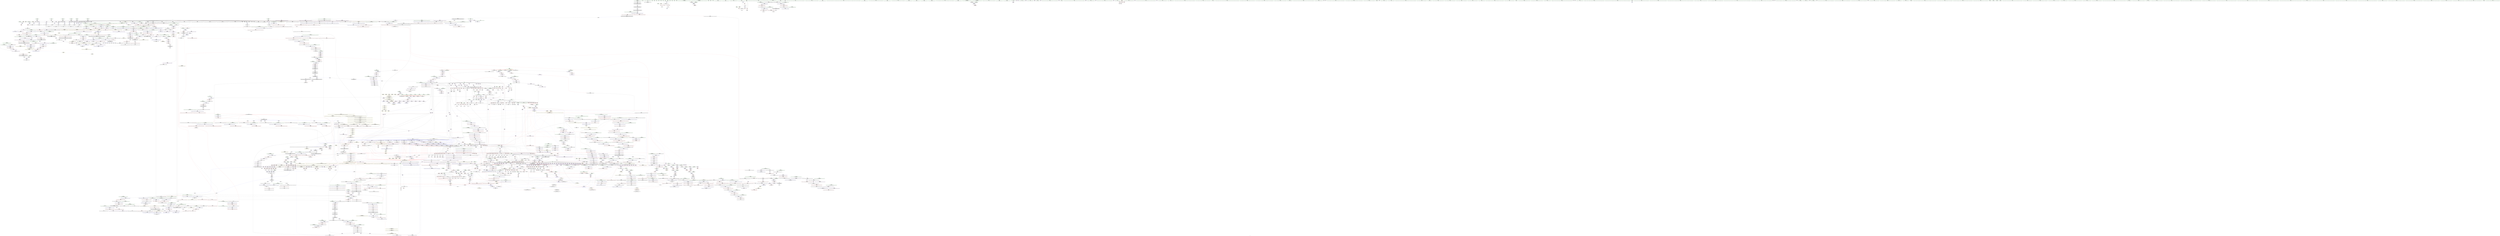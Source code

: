 digraph "SVFG" {
	label="SVFG";

	Node0x5623826bc450 [shape=record,color=grey,label="{NodeID: 0\nNullPtr|{|<s52>170}}"];
	Node0x5623826bc450 -> Node0x562382e09920[style=solid];
	Node0x5623826bc450 -> Node0x562382e09a20[style=solid];
	Node0x5623826bc450 -> Node0x562382e09af0[style=solid];
	Node0x5623826bc450 -> Node0x562382e09bc0[style=solid];
	Node0x5623826bc450 -> Node0x562382e09c90[style=solid];
	Node0x5623826bc450 -> Node0x562382e09d60[style=solid];
	Node0x5623826bc450 -> Node0x562382e09e30[style=solid];
	Node0x5623826bc450 -> Node0x562382e09f00[style=solid];
	Node0x5623826bc450 -> Node0x562382e09fd0[style=solid];
	Node0x5623826bc450 -> Node0x562382e0a0a0[style=solid];
	Node0x5623826bc450 -> Node0x562382e0a170[style=solid];
	Node0x5623826bc450 -> Node0x562382e0a240[style=solid];
	Node0x5623826bc450 -> Node0x562382e0a310[style=solid];
	Node0x5623826bc450 -> Node0x562382e0a3e0[style=solid];
	Node0x5623826bc450 -> Node0x562382e0a4b0[style=solid];
	Node0x5623826bc450 -> Node0x562382e0a580[style=solid];
	Node0x5623826bc450 -> Node0x562382e0a650[style=solid];
	Node0x5623826bc450 -> Node0x562382e0a720[style=solid];
	Node0x5623826bc450 -> Node0x562382e0a7f0[style=solid];
	Node0x5623826bc450 -> Node0x562382e0a8c0[style=solid];
	Node0x5623826bc450 -> Node0x562382e0a990[style=solid];
	Node0x5623826bc450 -> Node0x562382e0aa60[style=solid];
	Node0x5623826bc450 -> Node0x562382e0ab30[style=solid];
	Node0x5623826bc450 -> Node0x562382e0ac00[style=solid];
	Node0x5623826bc450 -> Node0x562382e0acd0[style=solid];
	Node0x5623826bc450 -> Node0x562382e0ada0[style=solid];
	Node0x5623826bc450 -> Node0x562382e0ae70[style=solid];
	Node0x5623826bc450 -> Node0x562382e0af40[style=solid];
	Node0x5623826bc450 -> Node0x562382e0b010[style=solid];
	Node0x5623826bc450 -> Node0x562382e0b0e0[style=solid];
	Node0x5623826bc450 -> Node0x562382e0b1b0[style=solid];
	Node0x5623826bc450 -> Node0x562382e0b280[style=solid];
	Node0x5623826bc450 -> Node0x562382e0b350[style=solid];
	Node0x5623826bc450 -> Node0x562382e0b420[style=solid];
	Node0x5623826bc450 -> Node0x562382e0b4f0[style=solid];
	Node0x5623826bc450 -> Node0x562382e0b5c0[style=solid];
	Node0x5623826bc450 -> Node0x562382e0b690[style=solid];
	Node0x5623826bc450 -> Node0x562382e0b760[style=solid];
	Node0x5623826bc450 -> Node0x562382e0b830[style=solid];
	Node0x5623826bc450 -> Node0x562382e0b900[style=solid];
	Node0x5623826bc450 -> Node0x562382e0b9d0[style=solid];
	Node0x5623826bc450 -> Node0x562382e0baa0[style=solid];
	Node0x5623826bc450 -> Node0x562382e0bb70[style=solid];
	Node0x5623826bc450 -> Node0x562382e0bc40[style=solid];
	Node0x5623826bc450 -> Node0x562382e0bd10[style=solid];
	Node0x5623826bc450 -> Node0x562382e52bd0[style=solid];
	Node0x5623826bc450 -> Node0x562382e57ad0[style=solid];
	Node0x5623826bc450 -> Node0x562382e5b550[style=solid];
	Node0x5623826bc450 -> Node0x562382e9ce80[style=solid];
	Node0x5623826bc450 -> Node0x562382e9d780[style=solid];
	Node0x5623826bc450 -> Node0x562382e9ec80[style=solid];
	Node0x5623826bc450 -> Node0x562382e9f280[style=solid];
	Node0x5623826bc450:s52 -> Node0x562383072270[style=solid,color=red];
	Node0x562383044ed0 [shape=record,color=black,label="{NodeID: 3764\n1481 = PHI(1473, )\n0th arg _ZN9__gnu_cxx13new_allocatorISt13_Rb_tree_nodeI3posEE10deallocateEPS3_m }"];
	Node0x562383044ed0 -> Node0x562382e594d0[style=solid];
	Node0x562382e2d770 [shape=record,color=blue,label="{NodeID: 1550\n1979\<--1977\nthis.addr\<--this\n_ZNSt17_Rb_tree_iteratorI3posEC2EPSt18_Rb_tree_node_base\n}"];
	Node0x562382e2d770 -> Node0x562382e4c370[style=dashed];
	Node0x562382e0bd10 [shape=record,color=black,label="{NodeID: 443\n2417\<--3\n\<--dummyVal\n_ZNSt8_Rb_treeI3posS0_St9_IdentityIS0_ESt4lessIS0_ESaIS0_EE17_M_construct_nodeIJS0_EEEvPSt13_Rb_tree_nodeIS0_EDpOT_\n|{<s0>169}}"];
	Node0x562382e0bd10:s0 -> Node0x562383071f10[style=solid,color=red];
	Node0x562382e1b1d0 [shape=record,color=purple,label="{NodeID: 886\n2208\<--2207\ndigs17\<--\n_ZNK3posltERKS_\n}"];
	Node0x562382e1b1d0 -> Node0x562382e4e9a0[style=solid];
	Node0x562382f00f90 [shape=record,color=black,label="{NodeID: 2436\nMR_456V_3 = PHI(MR_456V_4, MR_456V_2, )\npts\{1568 \}\n}"];
	Node0x562382f00f90 -> Node0x562382e495f0[style=dashed];
	Node0x562382f00f90 -> Node0x562382e496c0[style=dashed];
	Node0x562382f00f90 -> Node0x562382e49790[style=dashed];
	Node0x562382f00f90 -> Node0x562382e5a2a0[style=dashed];
	Node0x562382e513e0 [shape=record,color=red,label="{NodeID: 1329\n2606\<--2605\n\<--coerce.dive\n_ZNKSt8_Rb_treeI3posS0_St9_IdentityIS0_ESt4lessIS0_ESaIS0_EE5beginEv\n}"];
	Node0x562382e513e0 -> Node0x562382e25f70[style=solid];
	Node0x562382e03f30 [shape=record,color=green,label="{NodeID: 222\n1528\<--1529\n__value.addr\<--__value.addr_field_insensitive\n_ZSt8__fill_aIPbbEN9__gnu_cxx11__enable_ifIXsr11__is_scalarIT0_EE7__valueEvE6__typeET_S6_RKS3_\n}"];
	Node0x562382e03f30 -> Node0x562382e492b0[style=solid];
	Node0x562382e03f30 -> Node0x562382e59a80[style=solid];
	Node0x56238306fd90 [shape=record,color=black,label="{NodeID: 3986\n907 = PHI(83, 510, 571, 630, 669, 711, 750, )\n2nd arg _ZN3posC2Eiiii }"];
	Node0x56238306fd90 -> Node0x562382e564e0[style=solid];
	Node0x562382e277d0 [shape=record,color=purple,label="{NodeID: 665\n475\<--8\narrayidx103\<--air\n_Z5solvev\n}"];
	Node0x562382e46050 [shape=record,color=red,label="{NodeID: 1108\n961\<--958\nthis1\<--this.addr\n_ZNKSt3setI3posSt4lessIS0_ESaIS0_EE5beginEv\n}"];
	Node0x562382e46050 -> Node0x562382e16090[style=solid];
	Node0x5623826bc300 [shape=record,color=green,label="{NodeID: 1\n7\<--1\n__dso_handle\<--dummyObj\nGlob }"];
	Node0x562383046230 [shape=record,color=black,label="{NodeID: 3765\n1482 = PHI(1474, )\n1st arg _ZN9__gnu_cxx13new_allocatorISt13_Rb_tree_nodeI3posEE10deallocateEPS3_m }"];
	Node0x562383046230 -> Node0x562382e595a0[style=solid];
	Node0x562382e2d840 [shape=record,color=blue,label="{NodeID: 1551\n1981\<--1978\n__x.addr\<--__x\n_ZNSt17_Rb_tree_iteratorI3posEC2EPSt18_Rb_tree_node_base\n}"];
	Node0x562382e2d840 -> Node0x562382e4c440[style=dashed];
	Node0x562382e0bde0 [shape=record,color=black,label="{NodeID: 444\n55\<--56\n\<--_ZNSt8ios_base4InitD1Ev\nCan only get source location for instruction, argument, global var or function.}"];
	Node0x562382e1b2a0 [shape=record,color=purple,label="{NodeID: 887\n2216\<--2215\ndige20\<--\n_ZNK3posltERKS_\n}"];
	Node0x562382e1b2a0 -> Node0x562382e4eb40[style=solid];
	Node0x562382f01490 [shape=record,color=black,label="{NodeID: 2437\nMR_65V_2 = PHI(MR_65V_3, MR_65V_1, )\npts\{160000 \}\n|{|<s1>49}}"];
	Node0x562382f01490 -> Node0x562382e5a1d0[style=dashed];
	Node0x562382f01490:s1 -> Node0x562382f93f80[style=dashed,color=blue];
	Node0x562382e514b0 [shape=record,color=red,label="{NodeID: 1330\n2617\<--2611\nthis1\<--this.addr\n_ZNSt23_Rb_tree_const_iteratorI3posEC2EPKSt18_Rb_tree_node_base\n}"];
	Node0x562382e514b0 -> Node0x562382e1c480[style=solid];
	Node0x562382e04000 [shape=record,color=green,label="{NodeID: 223\n1530\<--1531\n__tmp\<--__tmp_field_insensitive\n_ZSt8__fill_aIPbbEN9__gnu_cxx11__enable_ifIXsr11__is_scalarIT0_EE7__valueEvE6__typeET_S6_RKS3_\n}"];
	Node0x562382e04000 -> Node0x562382e49380[style=solid];
	Node0x562382e04000 -> Node0x562382e59b50[style=solid];
	Node0x562383070050 [shape=record,color=black,label="{NodeID: 3987\n908 = PHI(281, 281, 281, 631, 281, 712, 281, )\n3rd arg _ZN3posC2Eiiii }"];
	Node0x562383070050 -> Node0x562382e565b0[style=solid];
	Node0x562382f66d60 [shape=record,color=yellow,style=double,label="{NodeID: 2880\n521V_1 = ENCHI(MR_521V_0)\npts\{17330000 \}\nFun[_ZNKSt17_Rb_tree_iteratorI3posEeqERKS1_]}"];
	Node0x562382f66d60 -> Node0x562382e4cac0[style=dashed];
	Node0x562382e278a0 [shape=record,color=purple,label="{NodeID: 666\n479\<--8\narrayidx106\<--air\n_Z5solvev\n}"];
	Node0x562382e278a0 -> Node0x562382e44580[style=solid];
	Node0x562382e46120 [shape=record,color=red,label="{NodeID: 1109\n969\<--968\n\<--coerce.dive2\n_ZNKSt3setI3posSt4lessIS0_ESaIS0_EE5beginEv\n}"];
	Node0x562382e46120 -> Node0x562382e1f9e0[style=solid];
	Node0x562382d64390 [shape=record,color=green,label="{NodeID: 2\n17\<--1\n.str\<--dummyObj\nGlob }"];
	Node0x56238305c8e0 [shape=record,color=black,label="{NodeID: 3766\n2244 = PHI(979, 2240, 2296, )\n0th arg _ZNKSt13_Rb_tree_nodeI3posE9_M_valptrEv }"];
	Node0x56238305c8e0 -> Node0x562382e2f240[style=solid];
	Node0x562382e2d910 [shape=record,color=blue,label="{NodeID: 1552\n1986\<--1987\n_M_node\<--\n_ZNSt17_Rb_tree_iteratorI3posEC2EPSt18_Rb_tree_node_base\n|{<s0>109|<s1>120|<s2>136|<s3>143|<s4>187}}"];
	Node0x562382e2d910:s0 -> Node0x562382f95300[style=dashed,color=blue];
	Node0x562382e2d910:s1 -> Node0x562382f95880[style=dashed,color=blue];
	Node0x562382e2d910:s2 -> Node0x562382f960c0[style=dashed,color=blue];
	Node0x562382e2d910:s3 -> Node0x562382f96220[style=dashed,color=blue];
	Node0x562382e2d910:s4 -> Node0x562382f96bc0[style=dashed,color=blue];
	Node0x562382e0bee0 [shape=record,color=black,label="{NodeID: 445\n84\<--82\nidxprom\<--add\n_Z4fallii\n}"];
	Node0x562382e1b370 [shape=record,color=purple,label="{NodeID: 888\n2249\<--2248\n_M_storage\<--this1\n_ZNKSt13_Rb_tree_nodeI3posE9_M_valptrEv\n|{<s0>151}}"];
	Node0x562382e1b370:s0 -> Node0x56238306e740[style=solid,color=red];
	Node0x562382f01990 [shape=record,color=black,label="{NodeID: 2438\nMR_42V_3 = PHI(MR_42V_3, MR_42V_4, MR_42V_3, MR_42V_2, )\npts\{172 \}\n|{|<s3>17}}"];
	Node0x562382f01990 -> Node0x562382e3ec20[style=dashed];
	Node0x562382f01990 -> Node0x562382e3ecf0[style=dashed];
	Node0x562382f01990 -> Node0x562382f01990[style=dashed];
	Node0x562382f01990:s3 -> Node0x562382f18080[style=dashed,color=red];
	Node0x562382e51580 [shape=record,color=red,label="{NodeID: 1331\n2619\<--2613\n\<--__x.addr\n_ZNSt23_Rb_tree_const_iteratorI3posEC2EPKSt18_Rb_tree_node_base\n}"];
	Node0x562382e51580 -> Node0x562382e317a0[style=solid];
	Node0x562382e040d0 [shape=record,color=green,label="{NodeID: 224\n1558\<--1559\n__it.addr\<--__it.addr_field_insensitive\n_ZSt12__niter_baseIPbET_S1_\n}"];
	Node0x562382e040d0 -> Node0x562382e49520[style=solid];
	Node0x562382e040d0 -> Node0x562382e59dc0[style=solid];
	Node0x562383070310 [shape=record,color=black,label="{NodeID: 3988\n909 = PHI(281, 281, 281, 633, 281, 714, 281, )\n4th arg _ZN3posC2Eiiii }"];
	Node0x562383070310 -> Node0x562382e56680[style=solid];
	Node0x562382f66e40 [shape=record,color=yellow,style=double,label="{NodeID: 2881\n523V_1 = ENCHI(MR_523V_0)\npts\{17350000 \}\nFun[_ZNKSt17_Rb_tree_iteratorI3posEeqERKS1_]}"];
	Node0x562382f66e40 -> Node0x562382e4cb90[style=dashed];
	Node0x562382e27970 [shape=record,color=purple,label="{NodeID: 667\n536\<--8\narrayidx144\<--air\n_Z5solvev\n}"];
	Node0x562382e461f0 [shape=record,color=red,label="{NodeID: 1110\n976\<--973\nthis1\<--this.addr\n_ZNKSt23_Rb_tree_const_iteratorI3posEdeEv\n}"];
	Node0x562382e461f0 -> Node0x562382e16160[style=solid];
	Node0x562382d8f7d0 [shape=record,color=green,label="{NodeID: 3\n19\<--1\n.str.1\<--dummyObj\nGlob }"];
	Node0x56238305d370 [shape=record,color=black,label="{NodeID: 3767\n1371 = PHI(1334, 2374, )\n0th arg _ZNSt8_Rb_treeI3posS0_St9_IdentityIS0_ESt4lessIS0_ESaIS0_EE11_M_put_nodeEPSt13_Rb_tree_nodeIS0_E }"];
	Node0x56238305d370 -> Node0x562382e58a40[style=solid];
	Node0x562382f49020 [shape=record,color=black,label="{NodeID: 2660\nMR_69V_23 = PHI(MR_69V_4, MR_69V_3, MR_69V_17, MR_69V_12, MR_69V_5, MR_69V_20, MR_69V_15, MR_69V_8, MR_69V_4, MR_69V_17, MR_69V_12, MR_69V_7, MR_69V_4, MR_69V_18, MR_69V_13, MR_69V_5, MR_69V_4, MR_69V_2, MR_69V_17, MR_69V_12, MR_69V_4, MR_69V_20, MR_69V_15, MR_69V_8, MR_69V_4, MR_69V_18, MR_69V_13, MR_69V_7, )\npts\{1620001 \}\n|{<s0>18}}"];
	Node0x562382f49020:s0 -> Node0x562382f65ab0[style=dashed,color=red];
	Node0x562382e2d9e0 [shape=record,color=blue,label="{NodeID: 1553\n1992\<--1991\nthis.addr\<--this\n_ZNSt8_Rb_treeI3posS0_St9_IdentityIS0_ESt4lessIS0_ESaIS0_EE6_M_endEv\n}"];
	Node0x562382e2d9e0 -> Node0x562382e4c510[style=dashed];
	Node0x562382e0bfb0 [shape=record,color=black,label="{NodeID: 446\n87\<--86\nidxprom1\<--\n_Z4fallii\n}"];
	Node0x562382e1b440 [shape=record,color=purple,label="{NodeID: 889\n2271\<--2270\n_M_storage\<--this1\n_ZNK9__gnu_cxx16__aligned_membufI3posE7_M_addrEv\n}"];
	Node0x562382e1b440 -> Node0x562382e24710[style=solid];
	Node0x562382f01e90 [shape=record,color=black,label="{NodeID: 2439\nMR_44V_2 = PHI(MR_44V_3, MR_44V_3, MR_44V_3, MR_44V_1, )\npts\{182 \}\n}"];
	Node0x562382f01e90 -> Node0x562382e54390[style=dashed];
	Node0x562382e51650 [shape=record,color=red,label="{NodeID: 1332\n2638\<--2629\nthis1\<--this.addr\n_ZNSt8_Rb_treeI3posS0_St9_IdentityIS0_ESt4lessIS0_ESaIS0_EE5eraseB5cxx11ESt23_Rb_tree_const_iteratorIS0_E\n|{<s0>182}}"];
	Node0x562382e51650:s0 -> Node0x562383070a10[style=solid,color=red];
	Node0x562382e041a0 [shape=record,color=green,label="{NodeID: 225\n1567\<--1568\n__first.addr\<--__first.addr_field_insensitive\n_ZSt8__fill_aIPiiEN9__gnu_cxx11__enable_ifIXsr11__is_scalarIT0_EE7__valueEvE6__typeET_S6_RKS3_\n}"];
	Node0x562382e041a0 -> Node0x562382e495f0[style=solid];
	Node0x562382e041a0 -> Node0x562382e496c0[style=solid];
	Node0x562382e041a0 -> Node0x562382e49790[style=solid];
	Node0x562382e041a0 -> Node0x562382e59e90[style=solid];
	Node0x562382e041a0 -> Node0x562382e5a2a0[style=solid];
	Node0x5623830705d0 [shape=record,color=black,label="{NodeID: 3989\n1345 = PHI(1334, )\n0th arg _ZNSt8_Rb_treeI3posS0_St9_IdentityIS0_ESt4lessIS0_ESaIS0_EE15_M_destroy_nodeEPSt13_Rb_tree_nodeIS0_E }"];
	Node0x5623830705d0 -> Node0x562382e588a0[style=solid];
	Node0x562382e27a40 [shape=record,color=purple,label="{NodeID: 668\n540\<--8\narrayidx147\<--air\n_Z5solvev\n}"];
	Node0x562382e27a40 -> Node0x562382e44a60[style=solid];
	Node0x562382e462c0 [shape=record,color=red,label="{NodeID: 1111\n978\<--977\n\<--_M_node\n_ZNKSt23_Rb_tree_const_iteratorI3posEdeEv\n}"];
	Node0x562382e462c0 -> Node0x562382e1fab0[style=solid];
	Node0x562382da83e0 [shape=record,color=green,label="{NodeID: 4\n21\<--1\n.str.2\<--dummyObj\nGlob }"];
	Node0x56238305d670 [shape=record,color=black,label="{NodeID: 3768\n1372 = PHI(1339, 2396, )\n1st arg _ZNSt8_Rb_treeI3posS0_St9_IdentityIS0_ESt4lessIS0_ESaIS0_EE11_M_put_nodeEPSt13_Rb_tree_nodeIS0_E }"];
	Node0x56238305d670 -> Node0x562382e58b10[style=solid];
	Node0x562382e2dab0 [shape=record,color=blue,label="{NodeID: 1554\n2006\<--2003\nthis.addr\<--this\n_ZNKSt4lessI3posEclERKS0_S3_\n}"];
	Node0x562382e2dab0 -> Node0x562382e4c5e0[style=dashed];
	Node0x562382e0c080 [shape=record,color=black,label="{NodeID: 447\n90\<--89\ntobool\<--\n_Z4fallii\n}"];
	Node0x562382e1b510 [shape=record,color=purple,label="{NodeID: 890\n2309\<--2308\n_M_t\<--this1\n_ZNKSt8_Rb_treeI3posS0_St9_IdentityIS0_ESt4lessIS0_ESaIS0_EE11_Alloc_nodeclIS0_EEPSt13_Rb_tree_nodeIS0_EOT_\n}"];
	Node0x562382e1b510 -> Node0x562382e4f500[style=solid];
	Node0x562382f02390 [shape=record,color=black,label="{NodeID: 2440\nMR_46V_2 = PHI(MR_46V_4, MR_46V_2, MR_46V_2, MR_46V_1, )\npts\{184 \}\n}"];
	Node0x562382f02390 -> Node0x562382e54600[style=dashed];
	Node0x562382f02390 -> Node0x562382f02390[style=dashed];
	Node0x562382e51720 [shape=record,color=red,label="{NodeID: 1333\n2649\<--2648\n\<--coerce.dive2\n_ZNSt8_Rb_treeI3posS0_St9_IdentityIS0_ESt4lessIS0_ESaIS0_EE5eraseB5cxx11ESt23_Rb_tree_const_iteratorIS0_E\n|{<s0>182}}"];
	Node0x562382e51720:s0 -> Node0x562383070b20[style=solid,color=red];
	Node0x562382e04270 [shape=record,color=green,label="{NodeID: 226\n1569\<--1570\n__last.addr\<--__last.addr_field_insensitive\n_ZSt8__fill_aIPiiEN9__gnu_cxx11__enable_ifIXsr11__is_scalarIT0_EE7__valueEvE6__typeET_S6_RKS3_\n}"];
	Node0x562382e04270 -> Node0x562382e49860[style=solid];
	Node0x562382e04270 -> Node0x562382e59f60[style=solid];
	Node0x5623830706e0 [shape=record,color=black,label="{NodeID: 3990\n1346 = PHI(1335, )\n1st arg _ZNSt8_Rb_treeI3posS0_St9_IdentityIS0_ESt4lessIS0_ESaIS0_EE15_M_destroy_nodeEPSt13_Rb_tree_nodeIS0_E }"];
	Node0x5623830706e0 -> Node0x562382e58970[style=solid];
	Node0x562382f67030 [shape=record,color=yellow,style=double,label="{NodeID: 2883\n71V_1 = ENCHI(MR_71V_0)\npts\{1620002 \}\nFun[_ZNKSt8_Rb_treeI3posS0_St9_IdentityIS0_ESt4lessIS0_ESaIS0_EE5beginEv]}"];
	Node0x562382f67030 -> Node0x562382e51310[style=dashed];
	Node0x562382e27b10 [shape=record,color=purple,label="{NodeID: 669\n238\<--12\n\<--dig\n_Z5solvev\n|{<s0>6}}"];
	Node0x562382e27b10:s0 -> Node0x56238305eb80[style=solid,color=red];
	Node0x562382e46390 [shape=record,color=red,label="{NodeID: 1112\n1011\<--1002\nthis1\<--this.addr\n_ZNSt3setI3posSt4lessIS0_ESaIS0_EE5eraseB5cxx11ESt23_Rb_tree_const_iteratorIS0_E\n}"];
	Node0x562382e46390 -> Node0x562382e16570[style=solid];
	Node0x562382db3320 [shape=record,color=green,label="{NodeID: 5\n23\<--1\n.str.3\<--dummyObj\nGlob }"];
	Node0x56238305d7f0 [shape=record,color=black,label="{NodeID: 3769\n1603 = PHI(881, )\n0th arg _ZNSt8_Rb_treeI3posS0_St9_IdentityIS0_ESt4lessIS0_ESaIS0_EE16_M_insert_uniqueIS0_EESt4pairISt17_Rb_tree_iteratorIS0_EbEOT_ }"];
	Node0x56238305d7f0 -> Node0x562382e5a440[style=solid];
	Node0x562382e2db80 [shape=record,color=blue,label="{NodeID: 1555\n2008\<--2004\n__x.addr\<--__x\n_ZNKSt4lessI3posEclERKS0_S3_\n}"];
	Node0x562382e2db80 -> Node0x562382e4c6b0[style=dashed];
	Node0x562382e0c150 [shape=record,color=black,label="{NodeID: 448\n71\<--96\n_Z4fallii_ret\<--\n_Z4fallii\n|{<s0>19|<s1>23|<s2>27|<s3>34}}"];
	Node0x562382e0c150:s0 -> Node0x562383064c10[style=solid,color=blue];
	Node0x562382e0c150:s1 -> Node0x562383065120[style=solid,color=blue];
	Node0x562382e0c150:s2 -> Node0x5623830666a0[style=solid,color=blue];
	Node0x562382e0c150:s3 -> Node0x562383065ca0[style=solid,color=blue];
	Node0x562382e1b5e0 [shape=record,color=purple,label="{NodeID: 891\n2759\<--2525\noffset_0\<--\n}"];
	Node0x562382e1b5e0 -> Node0x562382e30b70[style=solid];
	Node0x562382f02890 [shape=record,color=black,label="{NodeID: 2441\nMR_48V_2 = PHI(MR_48V_4, MR_48V_2, MR_48V_2, MR_48V_1, )\npts\{186 \}\n}"];
	Node0x562382f02890 -> Node0x562382e546d0[style=dashed];
	Node0x562382f02890 -> Node0x562382f02890[style=dashed];
	Node0x562382e517f0 [shape=record,color=red,label="{NodeID: 1334\n2659\<--2658\n\<--coerce.dive5\n_ZNSt8_Rb_treeI3posS0_St9_IdentityIS0_ESt4lessIS0_ESaIS0_EE5eraseB5cxx11ESt23_Rb_tree_const_iteratorIS0_E\n}"];
	Node0x562382e517f0 -> Node0x562382e26380[style=solid];
	Node0x562382e04340 [shape=record,color=green,label="{NodeID: 227\n1571\<--1572\n__value.addr\<--__value.addr_field_insensitive\n_ZSt8__fill_aIPiiEN9__gnu_cxx11__enable_ifIXsr11__is_scalarIT0_EE7__valueEvE6__typeET_S6_RKS3_\n}"];
	Node0x562382e04340 -> Node0x562382e49930[style=solid];
	Node0x562382e04340 -> Node0x562382e5a030[style=solid];
	Node0x5623830707f0 [shape=record,color=black,label="{NodeID: 3991\n2291 = PHI(2125, )\n0th arg _ZNSt8_Rb_treeI3posS0_St9_IdentityIS0_ESt4lessIS0_ESaIS0_EE8_S_valueEPKSt18_Rb_tree_node_base }"];
	Node0x5623830707f0 -> Node0x562382e2f650[style=solid];
	Node0x562382f67110 [shape=record,color=yellow,style=double,label="{NodeID: 2884\n405V_1 = ENCHI(MR_405V_0)\npts\{25900000 \}\nFun[_ZNKSt8_Rb_treeI3posS0_St9_IdentityIS0_ESt4lessIS0_ESaIS0_EE5beginEv]|{<s0>178}}"];
	Node0x562382f67110:s0 -> Node0x562382e317a0[style=dashed,color=red];
	Node0x562382e27be0 [shape=record,color=purple,label="{NodeID: 670\n239\<--12\n\<--dig\n_Z5solvev\n|{<s0>6}}"];
	Node0x562382e27be0:s0 -> Node0x56238305ec90[style=solid,color=red];
	Node0x562382e46460 [shape=record,color=red,label="{NodeID: 1113\n1018\<--1017\n\<--coerce.dive2\n_ZNSt3setI3posSt4lessIS0_ESaIS0_EE5eraseB5cxx11ESt23_Rb_tree_const_iteratorIS0_E\n|{<s0>59}}"];
	Node0x562382e46460:s0 -> Node0x562383063480[style=solid,color=red];
	Node0x562382dbf9a0 [shape=record,color=green,label="{NodeID: 6\n25\<--1\n.str.4\<--dummyObj\nGlob }"];
	Node0x56238305d900 [shape=record,color=black,label="{NodeID: 3770\n1604 = PHI(883, )\n1st arg _ZNSt8_Rb_treeI3posS0_St9_IdentityIS0_ESt4lessIS0_ESaIS0_EE16_M_insert_uniqueIS0_EESt4pairISt17_Rb_tree_iteratorIS0_EbEOT_ }"];
	Node0x56238305d900 -> Node0x562382e5a510[style=solid];
	Node0x562382e2dc50 [shape=record,color=blue,label="{NodeID: 1556\n2010\<--2005\n__y.addr\<--__y\n_ZNKSt4lessI3posEclERKS0_S3_\n}"];
	Node0x562382e2dc50 -> Node0x562382e4c780[style=dashed];
	Node0x562382e0c220 [shape=record,color=black,label="{NodeID: 449\n100\<--114\n_Z10decreaseToRii_ret\<--\n_Z10decreaseToRii\n|{<s0>17|<s1>22|<s2>26|<s3>30|<s4>33|<s5>37|<s6>40}}"];
	Node0x562382e0c220:s0 -> Node0x562383066090[style=solid,color=blue];
	Node0x562382e0c220:s1 -> Node0x562383065010[style=solid,color=blue];
	Node0x562382e0c220:s2 -> Node0x562383066560[style=solid,color=blue];
	Node0x562382e0c220:s3 -> Node0x562383065970[style=solid,color=blue];
	Node0x562382e0c220:s4 -> Node0x562383065b90[style=solid,color=blue];
	Node0x562382e0c220:s5 -> Node0x562383065f80[style=solid,color=blue];
	Node0x562382e0c220:s6 -> Node0x5623830662e0[style=solid,color=blue];
	Node0x562382e1b6b0 [shape=record,color=purple,label="{NodeID: 892\n2762\<--2525\noffset_1\<--\n}"];
	Node0x562382e1b6b0 -> Node0x562382e30c40[style=solid];
	Node0x562382f02d90 [shape=record,color=black,label="{NodeID: 2442\nMR_50V_2 = PHI(MR_50V_4, MR_50V_2, MR_50V_2, MR_50V_1, )\npts\{188 \}\n}"];
	Node0x562382f02d90 -> Node0x562382e54940[style=dashed];
	Node0x562382f02d90 -> Node0x562382f02d90[style=dashed];
	Node0x562382e518c0 [shape=record,color=red,label="{NodeID: 1335\n2666\<--2663\nthis1\<--this.addr\n_ZNSt23_Rb_tree_const_iteratorI3posEppEv\n}"];
	Node0x562382e518c0 -> Node0x562382e26450[style=solid];
	Node0x562382e518c0 -> Node0x562382e1cbd0[style=solid];
	Node0x562382e518c0 -> Node0x562382e1cca0[style=solid];
	Node0x562382e04410 [shape=record,color=green,label="{NodeID: 228\n1573\<--1574\n__tmp\<--__tmp_field_insensitive\n_ZSt8__fill_aIPiiEN9__gnu_cxx11__enable_ifIXsr11__is_scalarIT0_EE7__valueEvE6__typeET_S6_RKS3_\n}"];
	Node0x562382e04410 -> Node0x562382e49a00[style=solid];
	Node0x562382e04410 -> Node0x562382e5a100[style=solid];
	Node0x562383070900 [shape=record,color=black,label="{NodeID: 3992\n2275 = PHI(2089, )\n0th arg _ZSt7forwardIRPSt13_Rb_tree_nodeI3posEEOT_RNSt16remove_referenceIS5_E4typeE }"];
	Node0x562383070900 -> Node0x562382e2f4b0[style=solid];
	Node0x562382e27cb0 [shape=record,color=purple,label="{NodeID: 671\n279\<--12\n\<--dig\n_Z5solvev\n}"];
	Node0x562382e27cb0 -> Node0x562382e53aa0[style=solid];
	Node0x562382e46530 [shape=record,color=red,label="{NodeID: 1114\n1028\<--1027\n\<--coerce.dive4\n_ZNSt3setI3posSt4lessIS0_ESaIS0_EE5eraseB5cxx11ESt23_Rb_tree_const_iteratorIS0_E\n}"];
	Node0x562382e46530 -> Node0x562382e1fdf0[style=solid];
	Node0x562382dbfa30 [shape=record,color=green,label="{NodeID: 7\n27\<--1\n.str.5\<--dummyObj\nGlob }"];
	Node0x56238305da10 [shape=record,color=black,label="{NodeID: 3771\n2038 = PHI(1732, )\n0th arg _ZNKSt17_Rb_tree_iteratorI3posEeqERKS1_ }"];
	Node0x56238305da10 -> Node0x562382e2ddf0[style=solid];
	Node0x562382e2dd20 [shape=record,color=blue,label="{NodeID: 1557\n2024\<--2023\n__x.addr\<--__x\n_ZNSt8_Rb_treeI3posS0_St9_IdentityIS0_ESt4lessIS0_ESaIS0_EE6_S_keyEPKSt13_Rb_tree_nodeIS0_E\n}"];
	Node0x562382e2dd20 -> Node0x562382e4c850[style=dashed];
	Node0x562382e0c2f0 [shape=record,color=black,label="{NodeID: 450\n117\<--140\n_ZSt3minIiERKT_S2_S2__ret\<--\n_ZSt3minIiERKT_S2_S2_\n|{<s0>3}}"];
	Node0x562382e0c2f0:s0 -> Node0x562383064df0[style=solid,color=blue];
	Node0x562382e1b780 [shape=record,color=purple,label="{NodeID: 893\n2765\<--2525\noffset_2\<--\n}"];
	Node0x562382e1b780 -> Node0x562382e30d10[style=solid];
	Node0x562382f03290 [shape=record,color=black,label="{NodeID: 2443\nMR_52V_2 = PHI(MR_52V_4, MR_52V_2, MR_52V_2, MR_52V_1, )\npts\{194 \}\n}"];
	Node0x562382f03290 -> Node0x562382e54bb0[style=dashed];
	Node0x562382f03290 -> Node0x562382f03290[style=dashed];
	Node0x562382e51990 [shape=record,color=red,label="{NodeID: 1336\n2668\<--2667\n\<--_M_node\n_ZNSt23_Rb_tree_const_iteratorI3posEppEv\n}"];
	Node0x562382e0cbf0 [shape=record,color=green,label="{NodeID: 229\n1597\<--1598\n__it.addr\<--__it.addr_field_insensitive\n_ZSt12__niter_baseIPiET_S1_\n}"];
	Node0x562382e0cbf0 -> Node0x562382e49ba0[style=solid];
	Node0x562382e0cbf0 -> Node0x562382e5a370[style=solid];
	Node0x562383070a10 [shape=record,color=black,label="{NodeID: 3993\n2676 = PHI(2638, )\n0th arg _ZNSt8_Rb_treeI3posS0_St9_IdentityIS0_ESt4lessIS0_ESaIS0_EE12_M_erase_auxESt23_Rb_tree_const_iteratorIS0_E }"];
	Node0x562383070a10 -> Node0x562382e31ef0[style=solid];
	Node0x562382e27d80 [shape=record,color=purple,label="{NodeID: 672\n334\<--12\narrayidx27\<--dig\n_Z5solvev\n}"];
	Node0x562382e46600 [shape=record,color=red,label="{NodeID: 1115\n1038\<--1035\nthis1\<--this.addr\n_ZNSt3setI3posSt4lessIS0_ESaIS0_EED2Ev\n}"];
	Node0x562382e46600 -> Node0x562382e167e0[style=solid];
	Node0x562382dcf4c0 [shape=record,color=green,label="{NodeID: 8\n29\<--1\nstdin\<--dummyObj\nGlob }"];
	Node0x56238305db20 [shape=record,color=black,label="{NodeID: 3772\n2039 = PHI(1734, )\n1st arg _ZNKSt17_Rb_tree_iteratorI3posEeqERKS1_ }"];
	Node0x56238305db20 -> Node0x562382e2dec0[style=solid];
	Node0x562382e2ddf0 [shape=record,color=blue,label="{NodeID: 1558\n2040\<--2038\nthis.addr\<--this\n_ZNKSt17_Rb_tree_iteratorI3posEeqERKS1_\n}"];
	Node0x562382e2ddf0 -> Node0x562382e4c920[style=dashed];
	Node0x562382e0c3c0 [shape=record,color=black,label="{NodeID: 451\n291\<--169\n\<--coerce\n_Z5solvev\n}"];
	Node0x562382e0c3c0 -> Node0x562382e2be40[style=solid];
	Node0x562382e0c3c0 -> Node0x562382e2bf10[style=solid];
	Node0x562382e1b850 [shape=record,color=purple,label="{NodeID: 894\n2768\<--2525\noffset_3\<--\n}"];
	Node0x562382e1b850 -> Node0x562382e30de0[style=solid];
	Node0x562382f03790 [shape=record,color=black,label="{NodeID: 2444\nMR_54V_2 = PHI(MR_54V_4, MR_54V_2, MR_54V_2, MR_54V_1, )\npts\{200 \}\n}"];
	Node0x562382f03790 -> Node0x562382e54e20[style=dashed];
	Node0x562382f03790 -> Node0x562382f03790[style=dashed];
	Node0x562382e51a60 [shape=record,color=red,label="{NodeID: 1337\n2687\<--2680\nthis1\<--this.addr\n_ZNSt8_Rb_treeI3posS0_St9_IdentityIS0_ESt4lessIS0_ESaIS0_EE12_M_erase_auxESt23_Rb_tree_const_iteratorIS0_E\n|{|<s2>186}}"];
	Node0x562382e51a60 -> Node0x562382e1cf10[style=solid];
	Node0x562382e51a60 -> Node0x562382e1cfe0[style=solid];
	Node0x562382e51a60:s2 -> Node0x562383063040[style=solid,color=red];
	Node0x562382e0ccc0 [shape=record,color=green,label="{NodeID: 230\n1605\<--1606\nretval\<--retval_field_insensitive\n_ZNSt8_Rb_treeI3posS0_St9_IdentityIS0_ESt4lessIS0_ESaIS0_EE16_M_insert_uniqueIS0_EESt4pairISt17_Rb_tree_iteratorIS0_EbEOT_\n|{|<s1>108|<s2>110}}"];
	Node0x562382e0ccc0 -> Node0x562382e21b30[style=solid];
	Node0x562382e0ccc0:s1 -> Node0x56238306f150[style=solid,color=red];
	Node0x562382e0ccc0:s2 -> Node0x56238306f150[style=solid,color=red];
	Node0x562383070b20 [shape=record,color=black,label="{NodeID: 3994\n2677 = PHI(2649, )\n1st arg _ZNSt8_Rb_treeI3posS0_St9_IdentityIS0_ESt4lessIS0_ESaIS0_EE12_M_erase_auxESt23_Rb_tree_const_iteratorIS0_E }"];
	Node0x562383070b20 -> Node0x562382e31e20[style=solid];
	Node0x562382e27e50 [shape=record,color=purple,label="{NodeID: 673\n338\<--12\narrayidx29\<--dig\n_Z5solvev\n}"];
	Node0x562382e466d0 [shape=record,color=red,label="{NodeID: 1116\n1069\<--1049\n\<--n\nmain\n}"];
	Node0x562382e466d0 -> Node0x562382ea0000[style=solid];
	Node0x562382dcf580 [shape=record,color=green,label="{NodeID: 9\n30\<--1\n.str.6\<--dummyObj\nGlob }"];
	Node0x56238305dc60 [shape=record,color=black,label="{NodeID: 3773\n2588 = PHI(962, )\n0th arg _ZNKSt8_Rb_treeI3posS0_St9_IdentityIS0_ESt4lessIS0_ESaIS0_EE5beginEv }"];
	Node0x56238305dc60 -> Node0x562382e31530[style=solid];
	Node0x562382e2dec0 [shape=record,color=blue,label="{NodeID: 1559\n2042\<--2039\n__x.addr\<--__x\n_ZNKSt17_Rb_tree_iteratorI3posEeqERKS1_\n}"];
	Node0x562382e2dec0 -> Node0x562382e4c9f0[style=dashed];
	Node0x562382e0c490 [shape=record,color=black,label="{NodeID: 452\n314\<--173\n\<--p\n_Z5solvev\n}"];
	Node0x562382e0c490 -> Node0x562382e2bfe0[style=solid];
	Node0x562382e0c490 -> Node0x562382e2c0b0[style=solid];
	Node0x562382e0c490 -> Node0x562382e2c180[style=solid];
	Node0x562382e0c490 -> Node0x562382e2c250[style=solid];
	Node0x562382e1b920 [shape=record,color=purple,label="{NodeID: 895\n2760\<--2526\noffset_0\<--\n}"];
	Node0x562382e1b920 -> Node0x562382e524f0[style=solid];
	Node0x562382f03c90 [shape=record,color=black,label="{NodeID: 2445\nMR_56V_2 = PHI(MR_56V_3, MR_56V_2, MR_56V_2, MR_56V_1, )\npts\{202 \}\n}"];
	Node0x562382f03c90 -> Node0x562382e54ef0[style=dashed];
	Node0x562382f03c90 -> Node0x562382f03c90[style=dashed];
	Node0x562382e51b30 [shape=record,color=red,label="{NodeID: 1338\n2700\<--2682\n\<--__y\n_ZNSt8_Rb_treeI3posS0_St9_IdentityIS0_ESt4lessIS0_ESaIS0_EE12_M_erase_auxESt23_Rb_tree_const_iteratorIS0_E\n|{<s0>186}}"];
	Node0x562382e51b30:s0 -> Node0x5623830631f0[style=solid,color=red];
	Node0x562382e0cd90 [shape=record,color=green,label="{NodeID: 231\n1607\<--1608\nthis.addr\<--this.addr_field_insensitive\n_ZNSt8_Rb_treeI3posS0_St9_IdentityIS0_ESt4lessIS0_ESaIS0_EE16_M_insert_uniqueIS0_EESt4pairISt17_Rb_tree_iteratorIS0_EbEOT_\n}"];
	Node0x562382e0cd90 -> Node0x562382e49c70[style=solid];
	Node0x562382e0cd90 -> Node0x562382e5a440[style=solid];
	Node0x562383070c30 [shape=record,color=black,label="{NodeID: 3995\n1280 = PHI(1220, 1740, )\n0th arg _ZNSt8_Rb_treeI3posS0_St9_IdentityIS0_ESt4lessIS0_ESaIS0_EE8_M_beginEv }"];
	Node0x562383070c30 -> Node0x562382e583c0[style=solid];
	Node0x562382e27f20 [shape=record,color=purple,label="{NodeID: 674\n342\<--12\narrayidx31\<--dig\n_Z5solvev\n}"];
	Node0x562382e467a0 [shape=record,color=red,label="{NodeID: 1117\n1068\<--1051\n\<--i\nmain\n}"];
	Node0x562382e467a0 -> Node0x562382ea0000[style=solid];
	Node0x562382dcf680 [shape=record,color=green,label="{NodeID: 10\n32\<--1\n.str.7\<--dummyObj\nGlob }"];
	Node0x56238305dda0 [shape=record,color=black,label="{NodeID: 3774\n1179 = PHI(1158, )\n0th arg _ZNSt15_Rb_tree_header8_M_resetEv }"];
	Node0x56238305dda0 -> Node0x562382e57a00[style=solid];
	Node0x562382e2df90 [shape=record,color=blue,label="{NodeID: 1560\n2058\<--2055\nthis.addr\<--this\n_ZNSt8_Rb_treeI3posS0_St9_IdentityIS0_ESt4lessIS0_ESaIS0_EE5beginEv\n}"];
	Node0x562382e2df90 -> Node0x562382e4cc60[style=dashed];
	Node0x562382e0c560 [shape=record,color=black,label="{NodeID: 453\n513\<--191\n\<--coerce130\n_Z5solvev\n}"];
	Node0x562382e0c560 -> Node0x562382e2c660[style=solid];
	Node0x562382e0c560 -> Node0x562382e2c730[style=solid];
	Node0x562382e1b9f0 [shape=record,color=purple,label="{NodeID: 896\n2763\<--2526\noffset_1\<--\n}"];
	Node0x562382e1b9f0 -> Node0x562382e525c0[style=solid];
	Node0x562382f04190 [shape=record,color=black,label="{NodeID: 2446\nMR_58V_2 = PHI(MR_58V_3, MR_58V_2, MR_58V_2, MR_58V_1, )\npts\{204 \}\n}"];
	Node0x562382f04190 -> Node0x562382f04190[style=dashed];
	Node0x562382f04190 -> Node0x562382f359f0[style=dashed];
	Node0x562382e51c00 [shape=record,color=red,label="{NodeID: 1339\n2689\<--2688\n\<--_M_node\n_ZNSt8_Rb_treeI3posS0_St9_IdentityIS0_ESt4lessIS0_ESaIS0_EE12_M_erase_auxESt23_Rb_tree_const_iteratorIS0_E\n}"];
	Node0x562382e0ce60 [shape=record,color=green,label="{NodeID: 232\n1609\<--1610\n__v.addr\<--__v.addr_field_insensitive\n_ZNSt8_Rb_treeI3posS0_St9_IdentityIS0_ESt4lessIS0_ESaIS0_EE16_M_insert_uniqueIS0_EESt4pairISt17_Rb_tree_iteratorIS0_EbEOT_\n}"];
	Node0x562382e0ce60 -> Node0x562382e49d40[style=solid];
	Node0x562382e0ce60 -> Node0x562382e49e10[style=solid];
	Node0x562382e0ce60 -> Node0x562382e5a510[style=solid];
	Node0x562383070d80 [shape=record,color=black,label="{NodeID: 3996\n1840 = PHI(1615, )\n0th arg _ZNSt8_Rb_treeI3posS0_St9_IdentityIS0_ESt4lessIS0_ESaIS0_EE11_Alloc_nodeC2ERS6_ }"];
	Node0x562383070d80 -> Node0x562382e5b7c0[style=solid];
	Node0x562382e27ff0 [shape=record,color=purple,label="{NodeID: 675\n346\<--12\narrayidx33\<--dig\n_Z5solvev\n}"];
	Node0x562382e27ff0 -> Node0x562382e43540[style=solid];
	Node0x562382e46870 [shape=record,color=red,label="{NodeID: 1118\n1072\<--1051\n\<--i\nmain\n}"];
	Node0x562382dcf780 [shape=record,color=green,label="{NodeID: 11\n34\<--1\nstdout\<--dummyObj\nGlob }"];
	Node0x56238305dee0 [shape=record,color=black,label="{NodeID: 3775\n1521 = PHI(822, )\n0th arg _ZSt8__fill_aIPbbEN9__gnu_cxx11__enable_ifIXsr11__is_scalarIT0_EE7__valueEvE6__typeET_S6_RKS3_ }"];
	Node0x56238305dee0 -> Node0x562382e598e0[style=solid];
	Node0x562382e2e060 [shape=record,color=blue,label="{NodeID: 1561\n2077\<--2074\nthis.addr\<--this\n_ZNSt4pairIPSt18_Rb_tree_node_baseS1_EC2IRPSt13_Rb_tree_nodeI3posERS1_Lb1EEEOT_OT0_\n}"];
	Node0x562382e2e060 -> Node0x562382e4ced0[style=dashed];
	Node0x562382e0c630 [shape=record,color=black,label="{NodeID: 454\n574\<--197\n\<--coerce172\n_Z5solvev\n}"];
	Node0x562382e0c630 -> Node0x562382e2c800[style=solid];
	Node0x562382e0c630 -> Node0x562382e2c8d0[style=solid];
	Node0x562382e1bac0 [shape=record,color=purple,label="{NodeID: 897\n2766\<--2526\noffset_2\<--\n}"];
	Node0x562382e1bac0 -> Node0x562382e52690[style=solid];
	Node0x562382f04690 [shape=record,color=black,label="{NodeID: 2447\nMR_60V_2 = PHI(MR_60V_3, MR_60V_2, MR_60V_2, MR_60V_1, )\npts\{206 \}\n}"];
	Node0x562382f04690 -> Node0x562382f04690[style=dashed];
	Node0x562382f04690 -> Node0x562382f35ef0[style=dashed];
	Node0x562382e51cd0 [shape=record,color=red,label="{NodeID: 1340\n2707\<--2706\n\<--_M_node_count\n_ZNSt8_Rb_treeI3posS0_St9_IdentityIS0_ESt4lessIS0_ESaIS0_EE12_M_erase_auxESt23_Rb_tree_const_iteratorIS0_E\n}"];
	Node0x562382e51cd0 -> Node0x562382e98680[style=solid];
	Node0x562382e0cf30 [shape=record,color=green,label="{NodeID: 233\n1611\<--1612\n__res\<--__res_field_insensitive\n_ZNSt8_Rb_treeI3posS0_St9_IdentityIS0_ESt4lessIS0_ESaIS0_EE16_M_insert_uniqueIS0_EESt4pairISt17_Rb_tree_iteratorIS0_EbEOT_\n}"];
	Node0x562382e0cf30 -> Node0x562382e21c00[style=solid];
	Node0x562382e0cf30 -> Node0x562382e17f70[style=solid];
	Node0x562382e0cf30 -> Node0x562382e18040[style=solid];
	Node0x562382e0cf30 -> Node0x562382e18110[style=solid];
	Node0x562382e0cf30 -> Node0x562382e181e0[style=solid];
	Node0x562383070e90 [shape=record,color=black,label="{NodeID: 3997\n1841 = PHI(1627, )\n1st arg _ZNSt8_Rb_treeI3posS0_St9_IdentityIS0_ESt4lessIS0_ESaIS0_EE11_Alloc_nodeC2ERS6_ }"];
	Node0x562383070e90 -> Node0x562382e5b890[style=solid];
	Node0x562382f5c4d0 [shape=record,color=yellow,style=double,label="{NodeID: 2890\n28V_1 = ENCHI(MR_28V_0)\npts\{152 \}\nFun[_ZSt8__fill_aIPbbEN9__gnu_cxx11__enable_ifIXsr11__is_scalarIT0_EE7__valueEvE6__typeET_S6_RKS3_]}"];
	Node0x562382f5c4d0 -> Node0x562382e49450[style=dashed];
	Node0x562382e280c0 [shape=record,color=purple,label="{NodeID: 676\n522\<--12\narrayidx132\<--dig\n_Z5solvev\n}"];
	Node0x562382e46940 [shape=record,color=red,label="{NodeID: 1119\n1076\<--1051\n\<--i\nmain\n}"];
	Node0x562382dcf880 [shape=record,color=green,label="{NodeID: 12\n35\<--1\n.str.8\<--dummyObj\nGlob }"];
	Node0x56238305e020 [shape=record,color=black,label="{NodeID: 3776\n1522 = PHI(826, )\n1st arg _ZSt8__fill_aIPbbEN9__gnu_cxx11__enable_ifIXsr11__is_scalarIT0_EE7__valueEvE6__typeET_S6_RKS3_ }"];
	Node0x56238305e020 -> Node0x562382e599b0[style=solid];
	Node0x562382e2e130 [shape=record,color=blue,label="{NodeID: 1562\n2079\<--2075\n__x.addr\<--__x\n_ZNSt4pairIPSt18_Rb_tree_node_baseS1_EC2IRPSt13_Rb_tree_nodeI3posERS1_Lb1EEEOT_OT0_\n}"];
	Node0x562382e2e130 -> Node0x562382e4cfa0[style=dashed];
	Node0x562382e0c700 [shape=record,color=black,label="{NodeID: 455\n636\<--209\n\<--coerce210\n_Z5solvev\n}"];
	Node0x562382e0c700 -> Node0x562382e2c9a0[style=solid];
	Node0x562382e0c700 -> Node0x562382e2ca70[style=solid];
	Node0x562382e1bb90 [shape=record,color=purple,label="{NodeID: 898\n2769\<--2526\noffset_3\<--\n}"];
	Node0x562382e1bb90 -> Node0x562382e52760[style=solid];
	Node0x562382f04b90 [shape=record,color=black,label="{NodeID: 2448\nMR_62V_2 = PHI(MR_62V_3, MR_62V_2, MR_62V_2, MR_62V_1, )\npts\{216 \}\n}"];
	Node0x562382f04b90 -> Node0x562382f04b90[style=dashed];
	Node0x562382f04b90 -> Node0x562382f363f0[style=dashed];
	Node0x562382e51da0 [shape=record,color=red,label="{NodeID: 1341\n2719\<--2716\nthis1\<--this.addr\n_ZNKSt23_Rb_tree_const_iteratorI3posE13_M_const_castEv\n}"];
	Node0x562382e51da0 -> Node0x562382e3cee0[style=solid];
	Node0x562382e0d000 [shape=record,color=green,label="{NodeID: 234\n1613\<--1614\nref.tmp\<--ref.tmp_field_insensitive\n_ZNSt8_Rb_treeI3posS0_St9_IdentityIS0_ESt4lessIS0_ESaIS0_EE16_M_insert_uniqueIS0_EESt4pairISt17_Rb_tree_iteratorIS0_EbEOT_\n|{<s0>103}}"];
	Node0x562382e0d000:s0 -> Node0x56238305f790[style=solid,color=red];
	Node0x562383070fa0 [shape=record,color=black,label="{NodeID: 3998\n868 = PHI(161, 161, 161, 161, 161, 161, 161, )\n0th arg _ZNSt3setI3posSt4lessIS0_ESaIS0_EE6insertEOS0_ }"];
	Node0x562383070fa0 -> Node0x562382e56000[style=solid];
	Node0x562382e28190 [shape=record,color=purple,label="{NodeID: 677\n526\<--12\narrayidx135\<--dig\n_Z5solvev\n}"];
	Node0x562382e46a10 [shape=record,color=red,label="{NodeID: 1120\n1087\<--1051\n\<--i\nmain\n}"];
	Node0x562382e46a10 -> Node0x562382e9b500[style=solid];
	Node0x562382dcf980 [shape=record,color=green,label="{NodeID: 13\n37\<--1\n.str.9\<--dummyObj\nGlob }"];
	Node0x56238305e160 [shape=record,color=black,label="{NodeID: 3777\n1523 = PHI(827, )\n2nd arg _ZSt8__fill_aIPbbEN9__gnu_cxx11__enable_ifIXsr11__is_scalarIT0_EE7__valueEvE6__typeET_S6_RKS3_ }"];
	Node0x56238305e160 -> Node0x562382e59a80[style=solid];
	Node0x562382e2e200 [shape=record,color=blue,label="{NodeID: 1563\n2081\<--2076\n__y.addr\<--__y\n_ZNSt4pairIPSt18_Rb_tree_node_baseS1_EC2IRPSt13_Rb_tree_nodeI3posERS1_Lb1EEEOT_OT0_\n}"];
	Node0x562382e2e200 -> Node0x562382e4d070[style=dashed];
	Node0x562382e0c7d0 [shape=record,color=black,label="{NodeID: 456\n672\<--213\n\<--coerce231\n_Z5solvev\n}"];
	Node0x562382e0c7d0 -> Node0x562382e2cb40[style=solid];
	Node0x562382e0c7d0 -> Node0x562382e151f0[style=solid];
	Node0x562382e1bc60 [shape=record,color=purple,label="{NodeID: 899\n2560\<--2559\n_M_node\<--this1\n_ZNSt23_Rb_tree_const_iteratorI3posEC2ERKSt17_Rb_tree_iteratorIS0_E\n}"];
	Node0x562382e1bc60 -> Node0x562382e312c0[style=solid];
	Node0x562382f05090 [shape=record,color=black,label="{NodeID: 2449\nMR_65V_4 = PHI(MR_65V_12, MR_65V_5, MR_65V_4, MR_65V_3, )\npts\{160000 \}\n|{|<s3>17|<s4>22|<s5>68}}"];
	Node0x562382f05090 -> Node0x562382e43540[style=dashed];
	Node0x562382f05090 -> Node0x562382f05090[style=dashed];
	Node0x562382f05090 -> Node0x562382f318f0[style=dashed];
	Node0x562382f05090:s3 -> Node0x562382f18080[style=dashed,color=red];
	Node0x562382f05090:s4 -> Node0x562382f18080[style=dashed,color=red];
	Node0x562382f05090:s5 -> Node0x562382f25a90[style=dashed,color=blue];
	Node0x562382e51e70 [shape=record,color=red,label="{NodeID: 1342\n2721\<--2720\n\<--_M_node\n_ZNKSt23_Rb_tree_const_iteratorI3posE13_M_const_castEv\n|{<s0>187}}"];
	Node0x562382e51e70:s0 -> Node0x562383062360[style=solid,color=red];
	Node0x562382e0d0d0 [shape=record,color=green,label="{NodeID: 235\n1615\<--1616\n__an\<--__an_field_insensitive\n_ZNSt8_Rb_treeI3posS0_St9_IdentityIS0_ESt4lessIS0_ESaIS0_EE16_M_insert_uniqueIS0_EESt4pairISt17_Rb_tree_iteratorIS0_EbEOT_\n|{<s0>105|<s1>107}}"];
	Node0x562382e0d0d0:s0 -> Node0x562383070d80[style=solid,color=red];
	Node0x562382e0d0d0:s1 -> Node0x562383073150[style=solid,color=red];
	Node0x562383071410 [shape=record,color=black,label="{NodeID: 3999\n869 = PHI(163, 189, 195, 207, 211, 217, 221, )\n1st arg _ZNSt3setI3posSt4lessIS0_ESaIS0_EE6insertEOS0_ }"];
	Node0x562383071410 -> Node0x562382e560d0[style=solid];
	Node0x562382e28260 [shape=record,color=purple,label="{NodeID: 678\n527\<--12\narrayidx136\<--dig\n_Z5solvev\n}"];
	Node0x562382e46ae0 [shape=record,color=red,label="{NodeID: 1121\n1107\<--1104\nthis1\<--this.addr\n_ZNSt8_Rb_treeI3posS0_St9_IdentityIS0_ESt4lessIS0_ESaIS0_EEC2Ev\n}"];
	Node0x562382e46ae0 -> Node0x562382e168b0[style=solid];
	Node0x562382dcfa80 [shape=record,color=green,label="{NodeID: 14\n39\<--1\nstderr\<--dummyObj\nGlob }"];
	Node0x56238305e2a0 [shape=record,color=black,label="{NodeID: 3778\n72 = PHI(496, 557, 619, 700, )\n0th arg _Z4fallii }"];
	Node0x56238305e2a0 -> Node0x562382e52cd0[style=solid];
	Node0x562382e2e2d0 [shape=record,color=blue,label="{NodeID: 1564\n2088\<--2094\nfirst\<--\n_ZNSt4pairIPSt18_Rb_tree_node_baseS1_EC2IRPSt13_Rb_tree_nodeI3posERS1_Lb1EEEOT_OT0_\n|{<s0>123|<s1>127}}"];
	Node0x562382e2e2d0:s0 -> Node0x562382f00a90[style=dashed,color=blue];
	Node0x562382e2e2d0:s1 -> Node0x562382f00a90[style=dashed,color=blue];
	Node0x562382e0c8a0 [shape=record,color=black,label="{NodeID: 457\n717\<--219\n\<--coerce260\n_Z5solvev\n}"];
	Node0x562382e0c8a0 -> Node0x562382e152c0[style=solid];
	Node0x562382e0c8a0 -> Node0x562382e15390[style=solid];
	Node0x562382e1bd30 [shape=record,color=purple,label="{NodeID: 900\n2562\<--2561\n_M_node2\<--\n_ZNSt23_Rb_tree_const_iteratorI3posEC2ERKSt17_Rb_tree_iteratorIS0_E\n}"];
	Node0x562382e1bd30 -> Node0x562382e50f00[style=solid];
	Node0x562382f05590 [shape=record,color=black,label="{NodeID: 2450\nMR_69V_4 = PHI(MR_69V_11, MR_69V_4, MR_69V_4, MR_69V_3, )\npts\{1620001 \}\n|{|<s4>21|<s5>43}}"];
	Node0x562382f05590 -> Node0x562382e52280[style=dashed];
	Node0x562382f05590 -> Node0x562382f05590[style=dashed];
	Node0x562382f05590 -> Node0x562382f31df0[style=dashed];
	Node0x562382f05590 -> Node0x562382f49020[style=dashed];
	Node0x562382f05590:s4 -> Node0x562382f61dd0[style=dashed,color=red];
	Node0x562382f05590:s5 -> Node0x562382f65ab0[style=dashed,color=red];
	Node0x562382e51f40 [shape=record,color=red,label="{NodeID: 1343\n2724\<--2723\n\<--coerce.dive\n_ZNKSt23_Rb_tree_const_iteratorI3posE13_M_const_castEv\n}"];
	Node0x562382e51f40 -> Node0x562382e26930[style=solid];
	Node0x562382e0d1a0 [shape=record,color=green,label="{NodeID: 236\n1617\<--1618\nref.tmp3\<--ref.tmp3_field_insensitive\n_ZNSt8_Rb_treeI3posS0_St9_IdentityIS0_ESt4lessIS0_ESaIS0_EE16_M_insert_uniqueIS0_EESt4pairISt17_Rb_tree_iteratorIS0_EbEOT_\n|{|<s1>108}}"];
	Node0x562382e0d1a0 -> Node0x562382e182b0[style=solid];
	Node0x562382e0d1a0:s1 -> Node0x56238306f2a0[style=solid,color=red];
	Node0x5623830716d0 [shape=record,color=black,label="{NodeID: 4000\n2439 = PHI(2432, )\n0th arg _ZN9__gnu_cxx13new_allocatorISt13_Rb_tree_nodeI3posEE8allocateEmPKv }"];
	Node0x5623830716d0 -> Node0x562382e30350[style=solid];
	Node0x562382e28330 [shape=record,color=purple,label="{NodeID: 679\n528\<--12\narrayidx137\<--dig\n_Z5solvev\n|{<s0>22}}"];
	Node0x562382e28330:s0 -> Node0x562383071930[style=solid,color=red];
	Node0x562382e46bb0 [shape=record,color=red,label="{NodeID: 1122\n1118\<--1115\nthis1\<--this.addr\n_ZNSt8_Rb_treeI3posS0_St9_IdentityIS0_ESt4lessIS0_ESaIS0_EE13_Rb_tree_implIS4_Lb1EEC2Ev\n}"];
	Node0x562382e46bb0 -> Node0x562382e20060[style=solid];
	Node0x562382e46bb0 -> Node0x562382e20130[style=solid];
	Node0x562382e46bb0 -> Node0x562382e20200[style=solid];
	Node0x562382dcfb80 [shape=record,color=green,label="{NodeID: 15\n40\<--1\n.str.10\<--dummyObj\nGlob }"];
	Node0x56238305e650 [shape=record,color=black,label="{NodeID: 3779\n73 = PHI(498, 559, 620, 701, )\n1st arg _Z4fallii }"];
	Node0x56238305e650 -> Node0x562382e52da0[style=solid];
	Node0x562382e2e3a0 [shape=record,color=blue,label="{NodeID: 1565\n2096\<--2101\nsecond\<--\n_ZNSt4pairIPSt18_Rb_tree_node_baseS1_EC2IRPSt13_Rb_tree_nodeI3posERS1_Lb1EEEOT_OT0_\n|{<s0>123|<s1>127}}"];
	Node0x562382e2e3a0:s0 -> Node0x562382f00a90[style=dashed,color=blue];
	Node0x562382e2e3a0:s1 -> Node0x562382f00a90[style=dashed,color=blue];
	Node0x562382e0c970 [shape=record,color=black,label="{NodeID: 458\n753\<--223\n\<--coerce282\n_Z5solvev\n}"];
	Node0x562382e0c970 -> Node0x562382e15460[style=solid];
	Node0x562382e0c970 -> Node0x562382e15530[style=solid];
	Node0x562382e1be00 [shape=record,color=purple,label="{NodeID: 901\n2579\<--2578\n_M_impl\<--this1\n_ZNKSt8_Rb_treeI3posS0_St9_IdentityIS0_ESt4lessIS0_ESaIS0_EE5emptyEv\n}"];
	Node0x562382e1be00 -> Node0x562382e25b60[style=solid];
	Node0x562382f05a90 [shape=record,color=black,label="{NodeID: 2451\nMR_71V_4 = PHI(MR_71V_11, MR_71V_4, MR_71V_4, MR_71V_3, )\npts\{1620002 \}\n|{|<s2>12|<s3>15|<s4>21}}"];
	Node0x562382f05a90 -> Node0x562382f05a90[style=dashed];
	Node0x562382f05a90 -> Node0x562382f322f0[style=dashed];
	Node0x562382f05a90:s2 -> Node0x562382f5dda0[style=dashed,color=red];
	Node0x562382f05a90:s3 -> Node0x562382f5dda0[style=dashed,color=red];
	Node0x562382f05a90:s4 -> Node0x562382f61dd0[style=dashed,color=red];
	Node0x562382e52010 [shape=record,color=red,label="{NodeID: 1344\n2740\<--2739\ndummyVal\<--offset_0\n_Z5solvev\n}"];
	Node0x562382e52010 -> Node0x562382e53eb0[style=solid];
	Node0x562382e0d270 [shape=record,color=green,label="{NodeID: 237\n1619\<--1620\nref.tmp7\<--ref.tmp7_field_insensitive\n_ZNSt8_Rb_treeI3posS0_St9_IdentityIS0_ESt4lessIS0_ESaIS0_EE16_M_insert_uniqueIS0_EESt4pairISt17_Rb_tree_iteratorIS0_EbEOT_\n|{|<s1>108}}"];
	Node0x562382e0d270 -> Node0x562382e5a850[style=solid];
	Node0x562382e0d270:s1 -> Node0x56238306f3f0[style=solid,color=red];
	Node0x5623830717e0 [shape=record,color=black,label="{NodeID: 4001\n2119 = PHI(1809, 1895, )\n0th arg _ZNSt8_Rb_treeI3posS0_St9_IdentityIS0_ESt4lessIS0_ESaIS0_EE6_S_keyEPKSt18_Rb_tree_node_base }"];
	Node0x5623830717e0 -> Node0x562382e2e610[style=solid];
	Node0x562382e28400 [shape=record,color=purple,label="{NodeID: 680\n583\<--12\narrayidx174\<--dig\n_Z5solvev\n}"];
	Node0x562382e46c80 [shape=record,color=red,label="{NodeID: 1123\n1139\<--1136\nthis1\<--this.addr\n_ZNSaISt13_Rb_tree_nodeI3posEEC2Ev\n}"];
	Node0x562382e46c80 -> Node0x562382e203a0[style=solid];
	Node0x562382dcfc80 [shape=record,color=green,label="{NodeID: 16\n43\<--1\n\<--dummyObj\nCan only get source location for instruction, argument, global var or function.}"];
	Node0x56238305e850 [shape=record,color=black,label="{NodeID: 3780\n2132 = PHI(1720, )\n0th arg _ZNSt4pairIPSt18_Rb_tree_node_baseS1_EC2IRS1_Lb1EEEOT_RKS1_ }"];
	Node0x56238305e850 -> Node0x562382e2e6e0[style=solid];
	Node0x562382e2e470 [shape=record,color=blue,label="{NodeID: 1566\n2106\<--2105\nthis.addr\<--this\n_ZNSt17_Rb_tree_iteratorI3posEmmEv\n}"];
	Node0x562382e2e470 -> Node0x562382e4d2e0[style=dashed];
	Node0x562382e0ca40 [shape=record,color=black,label="{NodeID: 459\n258\<--257\nconv\<--\n_Z5solvev\n}"];
	Node0x562382e0ca40 -> Node0x562382e9f100[style=solid];
	Node0x562382e1bed0 [shape=record,color=purple,label="{NodeID: 902\n2581\<--2580\nadd.ptr\<--\n_ZNKSt8_Rb_treeI3posS0_St9_IdentityIS0_ESt4lessIS0_ESaIS0_EE5emptyEv\n}"];
	Node0x562382e1bed0 -> Node0x562382e25c30[style=solid];
	Node0x562382f05f90 [shape=record,color=black,label="{NodeID: 2452\nMR_73V_4 = PHI(MR_73V_11, MR_73V_4, MR_73V_4, MR_73V_3, )\npts\{1620003 \}\n|{|<s2>21}}"];
	Node0x562382f05f90 -> Node0x562382f05f90[style=dashed];
	Node0x562382f05f90 -> Node0x562382f327f0[style=dashed];
	Node0x562382f05f90:s2 -> Node0x562382f61dd0[style=dashed,color=red];
	Node0x562382e520e0 [shape=record,color=red,label="{NodeID: 1345\n2743\<--2742\ndummyVal\<--offset_1\n_Z5solvev\n}"];
	Node0x562382e520e0 -> Node0x562382e53f80[style=solid];
	Node0x562382e0d340 [shape=record,color=green,label="{NodeID: 238\n1621\<--1622\nref.tmp8\<--ref.tmp8_field_insensitive\n_ZNSt8_Rb_treeI3posS0_St9_IdentityIS0_ESt4lessIS0_ESaIS0_EE16_M_insert_uniqueIS0_EESt4pairISt17_Rb_tree_iteratorIS0_EbEOT_\n|{<s0>109|<s1>110}}"];
	Node0x562382e0d340:s0 -> Node0x562383061f70[style=solid,color=red];
	Node0x562382e0d340:s1 -> Node0x56238306f2a0[style=solid,color=red];
	Node0x562383071930 [shape=record,color=black,label="{NodeID: 4002\n101 = PHI(171, 528, 589, 655, 686, 736, 767, )\n0th arg _Z10decreaseToRii }"];
	Node0x562383071930 -> Node0x562382e52f40[style=solid];
	Node0x562382e284d0 [shape=record,color=purple,label="{NodeID: 681\n587\<--12\narrayidx177\<--dig\n_Z5solvev\n}"];
	Node0x562382e46d50 [shape=record,color=red,label="{NodeID: 1124\n1150\<--1147\nthis1\<--this.addr\n_ZNSt20_Rb_tree_key_compareISt4lessI3posEEC2Ev\n}"];
	Node0x562382e46d50 -> Node0x562382e16a50[style=solid];
	Node0x562382dcfd80 [shape=record,color=green,label="{NodeID: 17\n83\<--1\n\<--dummyObj\nCan only get source location for instruction, argument, global var or function.|{<s0>9|<s1>9}}"];
	Node0x562382dcfd80:s0 -> Node0x56238306fad0[style=solid,color=red];
	Node0x562382dcfd80:s1 -> Node0x56238306fd90[style=solid,color=red];
	Node0x56238305e960 [shape=record,color=black,label="{NodeID: 3781\n2133 = PHI(1818, )\n1st arg _ZNSt4pairIPSt18_Rb_tree_node_baseS1_EC2IRS1_Lb1EEEOT_RKS1_ }"];
	Node0x56238305e960 -> Node0x562382e2e7b0[style=solid];
	Node0x562382e2e540 [shape=record,color=blue,label="{NodeID: 1567\n2115\<--2112\n_M_node2\<--call\n_ZNSt17_Rb_tree_iteratorI3posEmmEv\n|{<s0>124}}"];
	Node0x562382e2e540:s0 -> Node0x562382f264f0[style=dashed,color=blue];
	Node0x562382e0cb10 [shape=record,color=black,label="{NodeID: 460\n267\<--259\nfrombool\<--cmp6\n_Z5solvev\n}"];
	Node0x562382e0cb10 -> Node0x562382e53830[style=solid];
	Node0x562382e1bfa0 [shape=record,color=purple,label="{NodeID: 903\n2583\<--2582\n_M_node_count\<--\n_ZNKSt8_Rb_treeI3posS0_St9_IdentityIS0_ESt4lessIS0_ESaIS0_EE5emptyEv\n}"];
	Node0x562382e1bfa0 -> Node0x562382e51170[style=solid];
	Node0x562382f06490 [shape=record,color=black,label="{NodeID: 2453\nMR_75V_4 = PHI(MR_75V_12, MR_75V_5, MR_75V_5, MR_75V_3, )\npts\{1620004 \}\n|{|<s1>11|<s2>16}}"];
	Node0x562382f06490 -> Node0x562382e52010[style=dashed];
	Node0x562382f06490:s1 -> Node0x562382f5f5c0[style=dashed,color=red];
	Node0x562382f06490:s2 -> Node0x562382f199f0[style=dashed,color=red];
	Node0x562382e521b0 [shape=record,color=red,label="{NodeID: 1346\n2746\<--2745\ndummyVal\<--offset_2\n_Z5solvev\n}"];
	Node0x562382e521b0 -> Node0x562382e54050[style=solid];
	Node0x562382e0d410 [shape=record,color=green,label="{NodeID: 239\n1623\<--1624\nref.tmp10\<--ref.tmp10_field_insensitive\n_ZNSt8_Rb_treeI3posS0_St9_IdentityIS0_ESt4lessIS0_ESaIS0_EE16_M_insert_uniqueIS0_EESt4pairISt17_Rb_tree_iteratorIS0_EbEOT_\n|{|<s1>110}}"];
	Node0x562382e0d410 -> Node0x562382e5a920[style=solid];
	Node0x562382e0d410:s1 -> Node0x56238306f3f0[style=solid,color=red];
	Node0x562383071c50 [shape=record,color=black,label="{NodeID: 4003\n102 = PHI(354, 529, 590, 658, 689, 739, 770, )\n1st arg _Z10decreaseToRii }"];
	Node0x562383071c50 -> Node0x562382e53010[style=solid];
	Node0x562382e285a0 [shape=record,color=purple,label="{NodeID: 682\n588\<--12\narrayidx178\<--dig\n_Z5solvev\n}"];
	Node0x562382e46e20 [shape=record,color=red,label="{NodeID: 1125\n1158\<--1155\nthis1\<--this.addr\n_ZNSt15_Rb_tree_headerC2Ev\n|{|<s3>74}}"];
	Node0x562382e46e20 -> Node0x562382e16b20[style=solid];
	Node0x562382e46e20 -> Node0x562382e16bf0[style=solid];
	Node0x562382e46e20 -> Node0x562382e16cc0[style=solid];
	Node0x562382e46e20:s3 -> Node0x56238305dda0[style=solid,color=red];
	Node0x562382dcfe80 [shape=record,color=green,label="{NodeID: 18\n230\<--1\n\<--dummyObj\nCan only get source location for instruction, argument, global var or function.}"];
	Node0x56238305ea70 [shape=record,color=black,label="{NodeID: 3782\n2134 = PHI(1736, )\n2nd arg _ZNSt4pairIPSt18_Rb_tree_node_baseS1_EC2IRS1_Lb1EEEOT_RKS1_ }"];
	Node0x56238305ea70 -> Node0x562382e2e880[style=solid];
	Node0x562382e2e610 [shape=record,color=blue,label="{NodeID: 1568\n2120\<--2119\n__x.addr\<--__x\n_ZNSt8_Rb_treeI3posS0_St9_IdentityIS0_ESt4lessIS0_ESaIS0_EE6_S_keyEPKSt18_Rb_tree_node_base\n}"];
	Node0x562382e2e610 -> Node0x562382e4d480[style=dashed];
	Node0x562382e1d210 [shape=record,color=black,label="{NodeID: 461\n262\<--261\nidxprom\<--\n_Z5solvev\n}"];
	Node0x562382e1c070 [shape=record,color=purple,label="{NodeID: 904\n2605\<--2589\ncoerce.dive\<--retval\n_ZNKSt8_Rb_treeI3posS0_St9_IdentityIS0_ESt4lessIS0_ESaIS0_EE5beginEv\n}"];
	Node0x562382e1c070 -> Node0x562382e513e0[style=solid];
	Node0x562382f06990 [shape=record,color=black,label="{NodeID: 2454\nMR_83V_2 = PHI(MR_83V_3, MR_83V_3, MR_83V_3, MR_83V_1, )\npts\{1740000 \}\n}"];
	Node0x562382f06990 -> Node0x562382e53eb0[style=dashed];
	Node0x562382e52280 [shape=record,color=red,label="{NodeID: 1347\n2749\<--2748\ndummyVal\<--offset_3\n_Z5solvev\n}"];
	Node0x562382e52280 -> Node0x562382e54120[style=solid];
	Node0x562382e0d4e0 [shape=record,color=green,label="{NodeID: 240\n1630\<--1631\n_ZNKSt9_IdentityI3posEclERS0_\<--_ZNKSt9_IdentityI3posEclERS0__field_insensitive\n}"];
	Node0x562383071f10 [shape=record,color=black,label="{NodeID: 4004\n1200 = PHI(985, 1168, 1240, 1367, 1388, 2417, )\n0th arg __clang_call_terminate }"];
	Node0x562382e28670 [shape=record,color=purple,label="{NodeID: 683\n589\<--12\narrayidx179\<--dig\n_Z5solvev\n|{<s0>26}}"];
	Node0x562382e28670:s0 -> Node0x562383071930[style=solid,color=red];
	Node0x562382e46ef0 [shape=record,color=red,label="{NodeID: 1126\n1176\<--1173\nthis1\<--this.addr\n_ZN9__gnu_cxx13new_allocatorISt13_Rb_tree_nodeI3posEEC2Ev\n}"];
	Node0x562382dcff80 [shape=record,color=green,label="{NodeID: 19\n237\<--1\n\<--dummyObj\nCan only get source location for instruction, argument, global var or function.}"];
	Node0x56238305eb80 [shape=record,color=black,label="{NodeID: 3783\n833 = PHI(238, )\n0th arg _ZSt4fillIPiiEvT_S1_RKT0_ }"];
	Node0x56238305eb80 -> Node0x562382e55cc0[style=solid];
	Node0x562382e2e6e0 [shape=record,color=blue,label="{NodeID: 1569\n2135\<--2132\nthis.addr\<--this\n_ZNSt4pairIPSt18_Rb_tree_node_baseS1_EC2IRS1_Lb1EEEOT_RKS1_\n}"];
	Node0x562382e2e6e0 -> Node0x562382e4d550[style=dashed];
	Node0x562382e1d2e0 [shape=record,color=black,label="{NodeID: 462\n265\<--264\nidxprom7\<--\n_Z5solvev\n}"];
	Node0x562382e1c140 [shape=record,color=purple,label="{NodeID: 905\n2595\<--2594\n_M_impl\<--this1\n_ZNKSt8_Rb_treeI3posS0_St9_IdentityIS0_ESt4lessIS0_ESaIS0_EE5beginEv\n}"];
	Node0x562382e1c140 -> Node0x562382e25dd0[style=solid];
	Node0x562382f06e90 [shape=record,color=black,label="{NodeID: 2455\nMR_85V_2 = PHI(MR_85V_3, MR_85V_3, MR_85V_3, MR_85V_1, )\npts\{1740001 \}\n}"];
	Node0x562382f06e90 -> Node0x562382e53f80[style=dashed];
	Node0x562382e52350 [shape=record,color=red,label="{NodeID: 1348\n2752\<--2751\ndummyVal\<--offset_0\n_ZNSt3setI3posSt4lessIS0_ESaIS0_EE5eraseB5cxx11ESt23_Rb_tree_const_iteratorIS0_E\n}"];
	Node0x562382e52350 -> Node0x562382e56f70[style=solid];
	Node0x562382e0d5b0 [shape=record,color=green,label="{NodeID: 241\n1633\<--1634\n_ZNSt8_Rb_treeI3posS0_St9_IdentityIS0_ESt4lessIS0_ESaIS0_EE24_M_get_insert_unique_posERKS0_\<--_ZNSt8_Rb_treeI3posS0_St9_IdentityIS0_ESt4lessIS0_ESaIS0_EE24_M_get_insert_unique_posERKS0__field_insensitive\n}"];
	Node0x562383072160 [shape=record,color=black,label="{NodeID: 4005\n2440 = PHI(2433, )\n1st arg _ZN9__gnu_cxx13new_allocatorISt13_Rb_tree_nodeI3posEE8allocateEmPKv }"];
	Node0x562383072160 -> Node0x562382e30420[style=solid];
	Node0x562382f16970 [shape=record,color=yellow,style=double,label="{NodeID: 2898\n6V_1 = ENCHI(MR_6V_0)\npts\{110000 \}\nFun[_Z4fallii]}"];
	Node0x562382f16970 -> Node0x562382e3d630[style=dashed];
	Node0x562382e28740 [shape=record,color=purple,label="{NodeID: 684\n645\<--12\narrayidx212\<--dig\n_Z5solvev\n}"];
	Node0x562382e46fc0 [shape=record,color=red,label="{NodeID: 1127\n1183\<--1180\nthis1\<--this.addr\n_ZNSt15_Rb_tree_header8_M_resetEv\n}"];
	Node0x562382e46fc0 -> Node0x562382e16d90[style=solid];
	Node0x562382e46fc0 -> Node0x562382e16e60[style=solid];
	Node0x562382e46fc0 -> Node0x562382e16f30[style=solid];
	Node0x562382e46fc0 -> Node0x562382e17000[style=solid];
	Node0x562382e46fc0 -> Node0x562382e170d0[style=solid];
	Node0x562382e46fc0 -> Node0x562382e171a0[style=solid];
	Node0x562382e46fc0 -> Node0x562382e17270[style=solid];
	Node0x562382e46fc0 -> Node0x562382e17340[style=solid];
	Node0x562382e46fc0 -> Node0x562382e17410[style=solid];
	Node0x562382dd0080 [shape=record,color=green,label="{NodeID: 20\n260\<--1\n\<--dummyObj\nCan only get source location for instruction, argument, global var or function.}"];
	Node0x56238305ec90 [shape=record,color=black,label="{NodeID: 3784\n834 = PHI(239, )\n1st arg _ZSt4fillIPiiEvT_S1_RKT0_ }"];
	Node0x56238305ec90 -> Node0x562382e55d90[style=solid];
	Node0x562382e2e7b0 [shape=record,color=blue,label="{NodeID: 1570\n2137\<--2133\n__x.addr\<--__x\n_ZNSt4pairIPSt18_Rb_tree_node_baseS1_EC2IRS1_Lb1EEEOT_RKS1_\n}"];
	Node0x562382e2e7b0 -> Node0x562382e4d620[style=dashed];
	Node0x562382e1d3b0 [shape=record,color=black,label="{NodeID: 463\n1046\<--281\nmain_ret\<--\nmain\n}"];
	Node0x562382e1c210 [shape=record,color=purple,label="{NodeID: 906\n2597\<--2596\nadd.ptr\<--\n_ZNKSt8_Rb_treeI3posS0_St9_IdentityIS0_ESt4lessIS0_ESaIS0_EE5beginEv\n}"];
	Node0x562382e1c210 -> Node0x562382e25ea0[style=solid];
	Node0x562382f07390 [shape=record,color=black,label="{NodeID: 2456\nMR_87V_2 = PHI(MR_87V_3, MR_87V_3, MR_87V_3, MR_87V_1, )\npts\{1740002 \}\n}"];
	Node0x562382f07390 -> Node0x562382e54050[style=dashed];
	Node0x562382e52420 [shape=record,color=red,label="{NodeID: 1349\n2758\<--2757\ndummyVal\<--offset_0\n_ZNSt4pairISt17_Rb_tree_iteratorI3posEbEC2IS2_bLb1EEEOT_OT0_\n}"];
	Node0x562382e52420 -> Node0x562382e2d5d0[style=solid];
	Node0x562382e0d6b0 [shape=record,color=green,label="{NodeID: 242\n1647\<--1648\n_ZNSt8_Rb_treeI3posS0_St9_IdentityIS0_ESt4lessIS0_ESaIS0_EE11_Alloc_nodeC2ERS6_\<--_ZNSt8_Rb_treeI3posS0_St9_IdentityIS0_ESt4lessIS0_ESaIS0_EE11_Alloc_nodeC2ERS6__field_insensitive\n}"];
	Node0x562383072270 [shape=record,color=black,label="{NodeID: 4006\n2441 = PHI(3, )\n2nd arg _ZN9__gnu_cxx13new_allocatorISt13_Rb_tree_nodeI3posEE8allocateEmPKv }"];
	Node0x562383072270 -> Node0x562382e304f0[style=solid];
	Node0x562382f16a50 [shape=record,color=yellow,style=double,label="{NodeID: 2899\n312V_1 = ENCHI(MR_312V_0)\npts\{1737 \}\nFun[_ZNSt4pairIPSt18_Rb_tree_node_baseS1_EC2IRS1_Lb1EEEOT_RKS1_]}"];
	Node0x562382f16a50 -> Node0x562382e4d890[style=dashed];
	Node0x562382e28810 [shape=record,color=purple,label="{NodeID: 685\n648\<--12\narrayidx214\<--dig\n_Z5solvev\n}"];
	Node0x562382e47090 [shape=record,color=red,label="{NodeID: 1128\n1220\<--1213\nthis1\<--this.addr\n_ZNSt8_Rb_treeI3posS0_St9_IdentityIS0_ESt4lessIS0_ESaIS0_EED2Ev\n|{|<s2>78|<s3>79}}"];
	Node0x562382e47090 -> Node0x562382e174e0[style=solid];
	Node0x562382e47090 -> Node0x562382e175b0[style=solid];
	Node0x562382e47090:s2 -> Node0x562383070c30[style=solid,color=red];
	Node0x562382e47090:s3 -> Node0x56238306ec90[style=solid,color=red];
	Node0x562382dd0180 [shape=record,color=green,label="{NodeID: 21\n281\<--1\n\<--dummyObj\nCan only get source location for instruction, argument, global var or function.|{<s0>9|<s1>9|<s2>20|<s3>20|<s4>24|<s5>24|<s6>31|<s7>31|<s8>38|<s9>38}}"];
	Node0x562382dd0180:s0 -> Node0x562383070050[style=solid,color=red];
	Node0x562382dd0180:s1 -> Node0x562383070310[style=solid,color=red];
	Node0x562382dd0180:s2 -> Node0x562383070050[style=solid,color=red];
	Node0x562382dd0180:s3 -> Node0x562383070310[style=solid,color=red];
	Node0x562382dd0180:s4 -> Node0x562383070050[style=solid,color=red];
	Node0x562382dd0180:s5 -> Node0x562383070310[style=solid,color=red];
	Node0x562382dd0180:s6 -> Node0x562383070050[style=solid,color=red];
	Node0x562382dd0180:s7 -> Node0x562383070310[style=solid,color=red];
	Node0x562382dd0180:s8 -> Node0x562383070050[style=solid,color=red];
	Node0x562382dd0180:s9 -> Node0x562383070310[style=solid,color=red];
	Node0x56238305eda0 [shape=record,color=black,label="{NodeID: 3785\n835 = PHI(153, )\n2nd arg _ZSt4fillIPiiEvT_S1_RKT0_ }"];
	Node0x56238305eda0 -> Node0x562382e55e60[style=solid];
	Node0x562382e2e880 [shape=record,color=blue,label="{NodeID: 1571\n2139\<--2134\n__y.addr\<--__y\n_ZNSt4pairIPSt18_Rb_tree_node_baseS1_EC2IRS1_Lb1EEEOT_RKS1_\n}"];
	Node0x562382e2e880 -> Node0x562382e4d6f0[style=dashed];
	Node0x562382e1d480 [shape=record,color=black,label="{NodeID: 464\n315\<--311\n\<--call18\n_Z5solvev\n}"];
	Node0x562382e1d480 -> Node0x562382e2c320[style=solid];
	Node0x562382e1d480 -> Node0x562382e2c3f0[style=solid];
	Node0x562382e1d480 -> Node0x562382e2c4c0[style=solid];
	Node0x562382e1d480 -> Node0x562382e2c590[style=solid];
	Node0x562382e1c2e0 [shape=record,color=purple,label="{NodeID: 907\n2599\<--2598\n_M_header\<--\n_ZNKSt8_Rb_treeI3posS0_St9_IdentityIS0_ESt4lessIS0_ESaIS0_EE5beginEv\n}"];
	Node0x562382f07890 [shape=record,color=black,label="{NodeID: 2457\nMR_89V_2 = PHI(MR_89V_3, MR_89V_3, MR_89V_3, MR_89V_1, )\npts\{1740003 \}\n}"];
	Node0x562382f07890 -> Node0x562382e54120[style=dashed];
	Node0x562382e524f0 [shape=record,color=red,label="{NodeID: 1350\n2761\<--2760\ndummyVal\<--offset_0\n_ZN9__gnu_cxx13new_allocatorISt13_Rb_tree_nodeI3posEE9constructIS2_JS2_EEEvPT_DpOT0_\n}"];
	Node0x562382e524f0 -> Node0x562382e30b70[style=solid];
	Node0x562382e0d7b0 [shape=record,color=green,label="{NodeID: 243\n1655\<--1656\n_ZSt7forwardI3posEOT_RNSt16remove_referenceIS1_E4typeE\<--_ZSt7forwardI3posEOT_RNSt16remove_referenceIS1_E4typeE_field_insensitive\n}"];
	Node0x562383072380 [shape=record,color=black,label="{NodeID: 4007\n2023 = PHI(1759, )\n0th arg _ZNSt8_Rb_treeI3posS0_St9_IdentityIS0_ESt4lessIS0_ESaIS0_EE6_S_keyEPKSt13_Rb_tree_nodeIS0_E }"];
	Node0x562383072380 -> Node0x562382e2dd20[style=solid];
	Node0x562382e288e0 [shape=record,color=purple,label="{NodeID: 686\n651\<--12\narrayidx216\<--dig\n_Z5solvev\n}"];
	Node0x562382e47160 [shape=record,color=red,label="{NodeID: 1129\n1240\<--1215\nexn\<--exn.slot\n_ZNSt8_Rb_treeI3posS0_St9_IdentityIS0_ESt4lessIS0_ESaIS0_EED2Ev\n|{<s0>82}}"];
	Node0x562382e47160:s0 -> Node0x562383071f10[style=solid,color=red];
	Node0x562382dd0280 [shape=record,color=green,label="{NodeID: 22\n304\<--1\n\<--dummyObj\nCan only get source location for instruction, argument, global var or function.}"];
	Node0x56238305eeb0 [shape=record,color=black,label="{NodeID: 3786\n1440 = PHI(1422, )\n0th arg _ZN9__gnu_cxx16__aligned_membufI3posE6_M_ptrEv }"];
	Node0x56238305eeb0 -> Node0x562382e590c0[style=solid];
	Node0x562382e2e950 [shape=record,color=blue,label="{NodeID: 1572\n2146\<--2149\nfirst\<--\n_ZNSt4pairIPSt18_Rb_tree_node_baseS1_EC2IRS1_Lb1EEEOT_RKS1_\n|{<s0>128}}"];
	Node0x562382e2e950:s0 -> Node0x562382f00a90[style=dashed,color=blue];
	Node0x562382e1d550 [shape=record,color=black,label="{NodeID: 465\n333\<--332\nidxprom26\<--\n_Z5solvev\n}"];
	Node0x562382e1c3b0 [shape=record,color=purple,label="{NodeID: 908\n2600\<--2598\n_M_left\<--\n_ZNKSt8_Rb_treeI3posS0_St9_IdentityIS0_ESt4lessIS0_ESaIS0_EE5beginEv\n}"];
	Node0x562382e1c3b0 -> Node0x562382e51310[style=solid];
	Node0x562382f07d90 [shape=record,color=black,label="{NodeID: 2458\nMR_91V_2 = PHI(MR_91V_3, MR_91V_3, MR_91V_3, MR_91V_1, )\npts\{1760000 \}\n}"];
	Node0x562382f07d90 -> Node0x562382e53de0[style=dashed];
	Node0x562382e525c0 [shape=record,color=red,label="{NodeID: 1351\n2764\<--2763\ndummyVal\<--offset_1\n_ZN9__gnu_cxx13new_allocatorISt13_Rb_tree_nodeI3posEE9constructIS2_JS2_EEEvPT_DpOT0_\n}"];
	Node0x562382e525c0 -> Node0x562382e30c40[style=solid];
	Node0x562382e0d8b0 [shape=record,color=green,label="{NodeID: 244\n1658\<--1659\n_ZNSt8_Rb_treeI3posS0_St9_IdentityIS0_ESt4lessIS0_ESaIS0_EE10_M_insert_IS0_NS6_11_Alloc_nodeEEESt17_Rb_tree_iteratorIS0_EPSt18_Rb_tree_node_baseSC_OT_RT0_\<--_ZNSt8_Rb_treeI3posS0_St9_IdentityIS0_ESt4lessIS0_ESaIS0_EE10_M_insert_IS0_NS6_11_Alloc_nodeEEESt17_Rb_tree_iteratorIS0_EPSt18_Rb_tree_node_baseSC_OT_RT0__field_insensitive\n}"];
	Node0x562383072490 [shape=record,color=black,label="{NodeID: 4008\n1154 = PHI(1129, )\n0th arg _ZNSt15_Rb_tree_headerC2Ev }"];
	Node0x562383072490 -> Node0x562382e57790[style=solid];
	Node0x562382e289b0 [shape=record,color=purple,label="{NodeID: 687\n655\<--12\narrayidx219\<--dig\n_Z5solvev\n|{<s0>30}}"];
	Node0x562382e289b0:s0 -> Node0x562383071930[style=solid,color=red];
	Node0x562382e47230 [shape=record,color=red,label="{NodeID: 1130\n1254\<--1246\nthis1\<--this.addr\n_ZNSt8_Rb_treeI3posS0_St9_IdentityIS0_ESt4lessIS0_ESaIS0_EE8_M_eraseEPSt13_Rb_tree_nodeIS0_E\n|{<s0>84|<s1>86}}"];
	Node0x562382e47230:s0 -> Node0x56238306ec90[style=solid,color=red];
	Node0x562382e47230:s1 -> Node0x562383063040[style=solid,color=red];
	Node0x562382dd0380 [shape=record,color=green,label="{NodeID: 23\n317\<--1\n\<--dummyObj\nCan only get source location for instruction, argument, global var or function.}"];
	Node0x56238305efc0 [shape=record,color=black,label="{NodeID: 3787\n1991 = PHI(1740, 1882, )\n0th arg _ZNSt8_Rb_treeI3posS0_St9_IdentityIS0_ESt4lessIS0_ESaIS0_EE6_M_endEv }"];
	Node0x56238305efc0 -> Node0x562382e2d9e0[style=solid];
	Node0x562382e2ea20 [shape=record,color=blue,label="{NodeID: 1573\n2151\<--2153\nsecond\<--\n_ZNSt4pairIPSt18_Rb_tree_node_baseS1_EC2IRS1_Lb1EEEOT_RKS1_\n|{<s0>128}}"];
	Node0x562382e2ea20:s0 -> Node0x562382f00a90[style=dashed,color=blue];
	Node0x562382e1d620 [shape=record,color=black,label="{NodeID: 466\n337\<--336\nidxprom28\<--\n_Z5solvev\n}"];
	Node0x562382e1c480 [shape=record,color=purple,label="{NodeID: 909\n2618\<--2617\n_M_node\<--this1\n_ZNSt23_Rb_tree_const_iteratorI3posEC2EPKSt18_Rb_tree_node_base\n}"];
	Node0x562382e1c480 -> Node0x562382e317a0[style=solid];
	Node0x562382f08290 [shape=record,color=black,label="{NodeID: 2459\nMR_93V_2 = PHI(MR_93V_3, MR_93V_3, MR_93V_3, MR_93V_1, )\npts\{1780000 \}\n}"];
	Node0x562382f08290 -> Node0x562382e541f0[style=dashed];
	Node0x562382e52690 [shape=record,color=red,label="{NodeID: 1352\n2767\<--2766\ndummyVal\<--offset_2\n_ZN9__gnu_cxx13new_allocatorISt13_Rb_tree_nodeI3posEE9constructIS2_JS2_EEEvPT_DpOT0_\n}"];
	Node0x562382e52690 -> Node0x562382e30d10[style=solid];
	Node0x562382e0d9b0 [shape=record,color=green,label="{NodeID: 245\n1665\<--1666\n_ZNSt4pairISt17_Rb_tree_iteratorI3posEbEC2IS2_bLb1EEEOT_OT0_\<--_ZNSt4pairISt17_Rb_tree_iteratorI3posEbEC2IS2_bLb1EEEOT_OT0__field_insensitive\n}"];
	Node0x5623830725a0 [shape=record,color=black,label="{NodeID: 4009\n1503 = PHI(1300, )\n0th arg _ZNSaISt13_Rb_tree_nodeI3posEED2Ev }"];
	Node0x5623830725a0 -> Node0x562382e59740[style=solid];
	Node0x562382e28a80 [shape=record,color=purple,label="{NodeID: 688\n681\<--12\narrayidx233\<--dig\n_Z5solvev\n}"];
	Node0x562382e47300 [shape=record,color=red,label="{NodeID: 1131\n1256\<--1248\n\<--__x.addr\n_ZNSt8_Rb_treeI3posS0_St9_IdentityIS0_ESt4lessIS0_ESaIS0_EE8_M_eraseEPSt13_Rb_tree_nodeIS0_E\n}"];
	Node0x562382e47300 -> Node0x562382e9ce80[style=solid];
	Node0x562382dd0480 [shape=record,color=green,label="{NodeID: 24\n318\<--1\n\<--dummyObj\nCan only get source location for instruction, argument, global var or function.}"];
	Node0x56238305f170 [shape=record,color=black,label="{NodeID: 3788\n2530 = PHI(1959, )\n0th arg _ZSt7forwardISt17_Rb_tree_iteratorI3posEEOT_RNSt16remove_referenceIS3_E4typeE }"];
	Node0x56238305f170 -> Node0x562382e30eb0[style=solid];
	Node0x562382e2eaf0 [shape=record,color=blue,label="{NodeID: 1574\n2161\<--2157\nthis.addr\<--this\n_ZNK3posltERKS_\n}"];
	Node0x562382e2eaf0 -> Node0x562382e4da30[style=dashed];
	Node0x562382e1d6f0 [shape=record,color=black,label="{NodeID: 467\n341\<--340\nidxprom30\<--\n_Z5solvev\n}"];
	Node0x562382e1c550 [shape=record,color=purple,label="{NodeID: 910\n2656\<--2625\ncoerce.dive4\<--retval\n_ZNSt8_Rb_treeI3posS0_St9_IdentityIS0_ESt4lessIS0_ESaIS0_EE5eraseB5cxx11ESt23_Rb_tree_const_iteratorIS0_E\n}"];
	Node0x562382e1c550 -> Node0x562382e31bb0[style=solid];
	Node0x562382f08790 [shape=record,color=black,label="{NodeID: 2460\nMR_95V_2 = PHI(MR_95V_3, MR_95V_3, MR_95V_3, MR_95V_1, )\npts\{1800000 \}\n}"];
	Node0x562382f08790 -> Node0x562382e542c0[style=dashed];
	Node0x562382e52760 [shape=record,color=red,label="{NodeID: 1353\n2770\<--2769\ndummyVal\<--offset_3\n_ZN9__gnu_cxx13new_allocatorISt13_Rb_tree_nodeI3posEE9constructIS2_JS2_EEEvPT_DpOT0_\n}"];
	Node0x562382e52760 -> Node0x562382e30de0[style=solid];
	Node0x562382e0dab0 [shape=record,color=green,label="{NodeID: 246\n1671\<--1672\n_ZNSt17_Rb_tree_iteratorI3posEC2EPSt18_Rb_tree_node_base\<--_ZNSt17_Rb_tree_iteratorI3posEC2EPSt18_Rb_tree_node_base_field_insensitive\n}"];
	Node0x5623830726b0 [shape=record,color=black,label="{NodeID: 4010\n2266 = PHI(2259, )\n0th arg _ZNK9__gnu_cxx16__aligned_membufI3posE7_M_addrEv }"];
	Node0x5623830726b0 -> Node0x562382e2f3e0[style=solid];
	Node0x562382e28b50 [shape=record,color=purple,label="{NodeID: 689\n684\<--12\narrayidx235\<--dig\n_Z5solvev\n}"];
	Node0x562382e473d0 [shape=record,color=red,label="{NodeID: 1132\n1259\<--1248\n\<--__x.addr\n_ZNSt8_Rb_treeI3posS0_St9_IdentityIS0_ESt4lessIS0_ESaIS0_EE8_M_eraseEPSt13_Rb_tree_nodeIS0_E\n}"];
	Node0x562382e473d0 -> Node0x562382e20470[style=solid];
	Node0x562382dd0580 [shape=record,color=green,label="{NodeID: 25\n426\<--1\n\<--dummyObj\nCan only get source location for instruction, argument, global var or function.}"];
	Node0x56238305f280 [shape=record,color=black,label="{NodeID: 3789\n1451 = PHI(1444, )\n0th arg _ZN9__gnu_cxx16__aligned_membufI3posE7_M_addrEv }"];
	Node0x56238305f280 -> Node0x562382e59190[style=solid];
	Node0x562382e2ebc0 [shape=record,color=blue,label="{NodeID: 1575\n2163\<--2158\na.addr\<--a\n_ZNK3posltERKS_\n}"];
	Node0x562382e2ebc0 -> Node0x562382e4db00[style=dashed];
	Node0x562382e2ebc0 -> Node0x562382e4dbd0[style=dashed];
	Node0x562382e2ebc0 -> Node0x562382e4dca0[style=dashed];
	Node0x562382e2ebc0 -> Node0x562382e4dd70[style=dashed];
	Node0x562382e2ebc0 -> Node0x562382e4de40[style=dashed];
	Node0x562382e2ebc0 -> Node0x562382e4df10[style=dashed];
	Node0x562382e2ebc0 -> Node0x562382e4dfe0[style=dashed];
	Node0x562382e1d7c0 [shape=record,color=black,label="{NodeID: 468\n345\<--344\nidxprom32\<--\n_Z5solvev\n}"];
	Node0x562382e1c620 [shape=record,color=purple,label="{NodeID: 911\n2658\<--2625\ncoerce.dive5\<--retval\n_ZNSt8_Rb_treeI3posS0_St9_IdentityIS0_ESt4lessIS0_ESaIS0_EE5eraseB5cxx11ESt23_Rb_tree_const_iteratorIS0_E\n}"];
	Node0x562382e1c620 -> Node0x562382e517f0[style=solid];
	Node0x562382f08c90 [shape=record,color=black,label="{NodeID: 2461\nMR_97V_2 = PHI(MR_97V_5, MR_97V_2, MR_97V_2, MR_97V_1, )\npts\{1920000 \}\n}"];
	Node0x562382f08c90 -> Node0x562382e54a10[style=dashed];
	Node0x562382f08c90 -> Node0x562382f08c90[style=dashed];
	Node0x562382e52830 [shape=record,color=red,label="{NodeID: 1354\n2773\<--2772\ndummyVal\<--offset_0\n_ZNSt8_Rb_treeI3posS0_St9_IdentityIS0_ESt4lessIS0_ESaIS0_EE5eraseB5cxx11ESt23_Rb_tree_const_iteratorIS0_E\n}"];
	Node0x562382e52830 -> Node0x562382e31a10[style=solid];
	Node0x562382e0dbb0 [shape=record,color=green,label="{NodeID: 247\n1681\<--1682\n__t.addr\<--__t.addr_field_insensitive\n_ZSt4moveIR3posEONSt16remove_referenceIT_E4typeEOS3_\n}"];
	Node0x562382e0dbb0 -> Node0x562382e4a2f0[style=solid];
	Node0x562382e0dbb0 -> Node0x562382e5a9f0[style=solid];
	Node0x5623830727c0 [shape=record,color=black,label="{NodeID: 4011\n1146 = PHI(1123, )\n0th arg _ZNSt20_Rb_tree_key_compareISt4lessI3posEEC2Ev }"];
	Node0x5623830727c0 -> Node0x562382e576c0[style=solid];
	Node0x562382e28c20 [shape=record,color=purple,label="{NodeID: 690\n685\<--12\narrayidx236\<--dig\n_Z5solvev\n}"];
	Node0x562382e474a0 [shape=record,color=red,label="{NodeID: 1133\n1265\<--1248\n\<--__x.addr\n_ZNSt8_Rb_treeI3posS0_St9_IdentityIS0_ESt4lessIS0_ESaIS0_EE8_M_eraseEPSt13_Rb_tree_nodeIS0_E\n}"];
	Node0x562382e474a0 -> Node0x562382e20540[style=solid];
	Node0x562382dd0680 [shape=record,color=green,label="{NodeID: 26\n1016\<--1\n\<--dummyObj\nCan only get source location for instruction, argument, global var or function.}"];
	Node0x56238305f390 [shape=record,color=black,label="{NodeID: 3790\n1295 = PHI(1227, 1237, )\n0th arg _ZNSt8_Rb_treeI3posS0_St9_IdentityIS0_ESt4lessIS0_ESaIS0_EE13_Rb_tree_implIS4_Lb1EED2Ev }"];
	Node0x56238305f390 -> Node0x562382e58490[style=solid];
	Node0x562382e2ec90 [shape=record,color=blue,label="{NodeID: 1576\n2159\<--2180\nretval\<--cmp5\n_ZNK3posltERKS_\n}"];
	Node0x562382e2ec90 -> Node0x562382f40e20[style=dashed];
	Node0x562382e1d890 [shape=record,color=black,label="{NodeID: 469\n369\<--368\nidxprom39\<--add\n_Z5solvev\n}"];
	Node0x562382e1c6f0 [shape=record,color=purple,label="{NodeID: 912\n2635\<--2627\ncoerce.dive\<--__position\n_ZNSt8_Rb_treeI3posS0_St9_IdentityIS0_ESt4lessIS0_ESaIS0_EE5eraseB5cxx11ESt23_Rb_tree_const_iteratorIS0_E\n}"];
	Node0x562382e1c6f0 -> Node0x562382e31870[style=solid];
	Node0x562382f09190 [shape=record,color=black,label="{NodeID: 2462\nMR_99V_2 = PHI(MR_99V_5, MR_99V_2, MR_99V_2, MR_99V_1, )\npts\{1920001 \}\n}"];
	Node0x562382f09190 -> Node0x562382e54ae0[style=dashed];
	Node0x562382f09190 -> Node0x562382f09190[style=dashed];
	Node0x562382e52900 [shape=record,color=red,label="{NodeID: 1355\n2776\<--2775\ndummyVal\<--offset_0\n_ZNSt8_Rb_treeI3posS0_St9_IdentityIS0_ESt4lessIS0_ESaIS0_EE5eraseB5cxx11ESt23_Rb_tree_const_iteratorIS0_E\n}"];
	Node0x562382e52900 -> Node0x562382e31ae0[style=solid];
	Node0x562382e0dc80 [shape=record,color=green,label="{NodeID: 248\n1690\<--1691\nthis.addr\<--this.addr_field_insensitive\n_ZNSt4pairISt23_Rb_tree_const_iteratorI3posEbEC2IRSt17_Rb_tree_iteratorIS1_ERbLb1EEEOT_OT0_\n}"];
	Node0x562382e0dc80 -> Node0x562382e4a3c0[style=solid];
	Node0x562382e0dc80 -> Node0x562382e5aac0[style=solid];
	Node0x5623830728d0 [shape=record,color=black,label="{NodeID: 4012\n2300 = PHI(1902, )\n0th arg _ZNKSt8_Rb_treeI3posS0_St9_IdentityIS0_ESt4lessIS0_ESaIS0_EE11_Alloc_nodeclIS0_EEPSt13_Rb_tree_nodeIS0_EOT_ }"];
	Node0x5623830728d0 -> Node0x562382e2f720[style=solid];
	Node0x562382f16fc0 [shape=record,color=yellow,style=double,label="{NodeID: 2905\n324V_1 = ENCHI(MR_324V_0)\npts\{1729 17330000 \}\nFun[_ZNSt4pairIPSt18_Rb_tree_node_baseS1_EC2IRS1_Lb1EEEOT_RKS1_]}"];
	Node0x562382f16fc0 -> Node0x562382e4d7c0[style=dashed];
	Node0x562382e28cf0 [shape=record,color=purple,label="{NodeID: 691\n686\<--12\narrayidx237\<--dig\n_Z5solvev\n|{<s0>33}}"];
	Node0x562382e28cf0:s0 -> Node0x562383071930[style=solid,color=red];
	Node0x562382e47570 [shape=record,color=red,label="{NodeID: 1134\n1271\<--1248\n\<--__x.addr\n_ZNSt8_Rb_treeI3posS0_St9_IdentityIS0_ESt4lessIS0_ESaIS0_EE8_M_eraseEPSt13_Rb_tree_nodeIS0_E\n|{<s0>86}}"];
	Node0x562382e47570:s0 -> Node0x5623830631f0[style=solid,color=red];
	Node0x562382dd0780 [shape=record,color=green,label="{NodeID: 27\n1197\<--1\n\<--dummyObj\nCan only get source location for instruction, argument, global var or function.}"];
	Node0x56238305f570 [shape=record,color=black,label="{NodeID: 3791\n1392 = PHI(1354, )\n0th arg _ZNSt16allocator_traitsISaISt13_Rb_tree_nodeI3posEEE7destroyIS1_EEvRS3_PT_ }"];
	Node0x56238305f570 -> Node0x562382e58be0[style=solid];
	Node0x562382e2ed60 [shape=record,color=blue,label="{NodeID: 1577\n2159\<--2195\nretval\<--cmp11\n_ZNK3posltERKS_\n}"];
	Node0x562382e2ed60 -> Node0x562382f40e20[style=dashed];
	Node0x562382e1d960 [shape=record,color=black,label="{NodeID: 470\n373\<--372\nidxprom42\<--\n_Z5solvev\n}"];
	Node0x562382e1c7c0 [shape=record,color=purple,label="{NodeID: 913\n2648\<--2633\ncoerce.dive2\<--agg.tmp\n_ZNSt8_Rb_treeI3posS0_St9_IdentityIS0_ESt4lessIS0_ESaIS0_EE5eraseB5cxx11ESt23_Rb_tree_const_iteratorIS0_E\n}"];
	Node0x562382e1c7c0 -> Node0x562382e51720[style=solid];
	Node0x562382f09690 [shape=record,color=black,label="{NodeID: 2463\nMR_101V_2 = PHI(MR_101V_5, MR_101V_2, MR_101V_2, MR_101V_1, )\npts\{1980000 \}\n}"];
	Node0x562382f09690 -> Node0x562382e54c80[style=dashed];
	Node0x562382f09690 -> Node0x562382f09690[style=dashed];
	Node0x562382e529d0 [shape=record,color=blue,label="{NodeID: 1356\n2735\<--43\nllvm.global_ctors_0\<--\nGlob }"];
	Node0x562382e0dd50 [shape=record,color=green,label="{NodeID: 249\n1692\<--1693\n__x.addr\<--__x.addr_field_insensitive\n_ZNSt4pairISt23_Rb_tree_const_iteratorI3posEbEC2IRSt17_Rb_tree_iteratorIS1_ERbLb1EEEOT_OT0_\n}"];
	Node0x562382e0dd50 -> Node0x562382e4a490[style=solid];
	Node0x562382e0dd50 -> Node0x562382e5ab90[style=solid];
	Node0x5623830729e0 [shape=record,color=black,label="{NodeID: 4013\n2301 = PHI(1904, )\n1st arg _ZNKSt8_Rb_treeI3posS0_St9_IdentityIS0_ESt4lessIS0_ESaIS0_EE11_Alloc_nodeclIS0_EEPSt13_Rb_tree_nodeIS0_EOT_ }"];
	Node0x5623830729e0 -> Node0x562382e2f7f0[style=solid];
	Node0x562382f170d0 [shape=record,color=yellow,style=double,label="{NodeID: 2906\n65V_1 = ENCHI(MR_65V_0)\npts\{160000 \}\nFun[_ZSt4fillIPiiEvT_S1_RKT0_]|{<s0>49}}"];
	Node0x562382f170d0:s0 -> Node0x562382f01490[style=dashed,color=red];
	Node0x562382e28dc0 [shape=record,color=purple,label="{NodeID: 692\n726\<--12\narrayidx262\<--dig\n_Z5solvev\n}"];
	Node0x562382e47640 [shape=record,color=red,label="{NodeID: 1135\n1275\<--1250\n\<--__y\n_ZNSt8_Rb_treeI3posS0_St9_IdentityIS0_ESt4lessIS0_ESaIS0_EE8_M_eraseEPSt13_Rb_tree_nodeIS0_E\n}"];
	Node0x562382e47640 -> Node0x562382e582f0[style=solid];
	Node0x562382dd0880 [shape=record,color=green,label="{NodeID: 28\n1383\<--1\n\<--dummyObj\nCan only get source location for instruction, argument, global var or function.|{<s0>95|<s1>160}}"];
	Node0x562382dd0880:s0 -> Node0x562383073870[style=solid,color=red];
	Node0x562382dd0880:s1 -> Node0x56238306ea70[style=solid,color=red];
	Node0x56238305f680 [shape=record,color=black,label="{NodeID: 3792\n1393 = PHI(1358, )\n1st arg _ZNSt16allocator_traitsISaISt13_Rb_tree_nodeI3posEEE7destroyIS1_EEvRS3_PT_ }"];
	Node0x56238305f680 -> Node0x562382e58cb0[style=solid];
	Node0x562382e2ee30 [shape=record,color=blue,label="{NodeID: 1578\n2159\<--2210\nretval\<--cmp18\n_ZNK3posltERKS_\n}"];
	Node0x562382e2ee30 -> Node0x562382f40e20[style=dashed];
	Node0x562382e1da30 [shape=record,color=black,label="{NodeID: 471\n376\<--375\ntobool\<--\n_Z5solvev\n}"];
	Node0x562382e1c890 [shape=record,color=purple,label="{NodeID: 914\n2771\<--2639\noffset_0\<--\n}"];
	Node0x562382e1c890 -> Node0x562382e31a10[style=solid];
	Node0x562382f09b90 [shape=record,color=black,label="{NodeID: 2464\nMR_103V_2 = PHI(MR_103V_5, MR_103V_2, MR_103V_2, MR_103V_1, )\npts\{1980001 \}\n}"];
	Node0x562382f09b90 -> Node0x562382e54d50[style=dashed];
	Node0x562382f09b90 -> Node0x562382f09b90[style=dashed];
	Node0x562382e52ad0 [shape=record,color=blue,label="{NodeID: 1357\n2736\<--44\nllvm.global_ctors_1\<--_GLOBAL__sub_I_Vytis_1_1.cpp\nGlob }"];
	Node0x562382e0de20 [shape=record,color=green,label="{NodeID: 250\n1694\<--1695\n__y.addr\<--__y.addr_field_insensitive\n_ZNSt4pairISt23_Rb_tree_const_iteratorI3posEbEC2IRSt17_Rb_tree_iteratorIS1_ERbLb1EEEOT_OT0_\n}"];
	Node0x562382e0de20 -> Node0x562382e4a560[style=solid];
	Node0x562382e0de20 -> Node0x562382e5ac60[style=solid];
	Node0x562383072af0 [shape=record,color=black,label="{NodeID: 4014\n1172 = PHI(1140, )\n0th arg _ZN9__gnu_cxx13new_allocatorISt13_Rb_tree_nodeI3posEEC2Ev }"];
	Node0x562383072af0 -> Node0x562382e57930[style=solid];
	Node0x562382f171e0 [shape=record,color=yellow,style=double,label="{NodeID: 2907\n30V_1 = ENCHI(MR_30V_0)\npts\{154 \}\nFun[_ZSt4fillIPiiEvT_S1_RKT0_]|{<s0>49}}"];
	Node0x562382f171e0:s0 -> Node0x562382f74610[style=dashed,color=red];
	Node0x562382e28e90 [shape=record,color=purple,label="{NodeID: 693\n729\<--12\narrayidx264\<--dig\n_Z5solvev\n}"];
	Node0x562382e47710 [shape=record,color=red,label="{NodeID: 1136\n1284\<--1281\nthis1\<--this.addr\n_ZNSt8_Rb_treeI3posS0_St9_IdentityIS0_ESt4lessIS0_ESaIS0_EE8_M_beginEv\n}"];
	Node0x562382e47710 -> Node0x562382e17680[style=solid];
	Node0x562382dd0980 [shape=record,color=green,label="{NodeID: 29\n1663\<--1\n\<--dummyObj\nCan only get source location for instruction, argument, global var or function.}"];
	Node0x56238305f790 [shape=record,color=black,label="{NodeID: 3793\n1828 = PHI(1613, 1873, )\n0th arg _ZNKSt9_IdentityI3posEclERS0_ }"];
	Node0x56238305f790 -> Node0x562382e5b620[style=solid];
	Node0x562382e2ef00 [shape=record,color=blue,label="{NodeID: 1579\n2159\<--2218\nretval\<--cmp21\n_ZNK3posltERKS_\n}"];
	Node0x562382e2ef00 -> Node0x562382f40e20[style=dashed];
	Node0x562382e1db00 [shape=record,color=black,label="{NodeID: 472\n388\<--387\nidxprom50\<--\n_Z5solvev\n}"];
	Node0x562382e1c960 [shape=record,color=purple,label="{NodeID: 915\n2772\<--2640\noffset_0\<--\n}"];
	Node0x562382e1c960 -> Node0x562382e52830[style=solid];
	Node0x562382f0a090 [shape=record,color=black,label="{NodeID: 2465\nMR_105V_2 = PHI(MR_105V_3, MR_105V_2, MR_105V_2, MR_105V_1, )\npts\{2100000 \}\n}"];
	Node0x562382f0a090 -> Node0x562382f0a090[style=dashed];
	Node0x562382f0a090 -> Node0x562382f381f0[style=dashed];
	Node0x562382e52bd0 [shape=record,color=blue, style = dotted,label="{NodeID: 1358\n2737\<--3\nllvm.global_ctors_2\<--dummyVal\nGlob }"];
	Node0x562382e0def0 [shape=record,color=green,label="{NodeID: 251\n1704\<--1705\n_ZSt7forwardIRSt17_Rb_tree_iteratorI3posEEOT_RNSt16remove_referenceIS4_E4typeE\<--_ZSt7forwardIRSt17_Rb_tree_iteratorI3posEEOT_RNSt16remove_referenceIS4_E4typeE_field_insensitive\n}"];
	Node0x562383072c00 [shape=record,color=black,label="{NodeID: 4015\n857 = PHI(161, )\n0th arg _ZNSt3setI3posSt4lessIS0_ESaIS0_EEC2Ev }"];
	Node0x562383072c00 -> Node0x562382e55f30[style=solid];
	Node0x562382e28f60 [shape=record,color=purple,label="{NodeID: 694\n732\<--12\narrayidx266\<--dig\n_Z5solvev\n}"];
	Node0x562382e477e0 [shape=record,color=red,label="{NodeID: 1137\n1291\<--1290\n\<--_M_parent\n_ZNSt8_Rb_treeI3posS0_St9_IdentityIS0_ESt4lessIS0_ESaIS0_EE8_M_beginEv\n}"];
	Node0x562382e477e0 -> Node0x562382e207b0[style=solid];
	Node0x562382dd0a80 [shape=record,color=green,label="{NodeID: 30\n2464\<--1\n\<--dummyObj\nCan only get source location for instruction, argument, global var or function.}"];
	Node0x56238305f970 [shape=record,color=black,label="{NodeID: 3794\n1829 = PHI(1628, 1893, )\n1st arg _ZNKSt9_IdentityI3posEclERS0_ }"];
	Node0x56238305f970 -> Node0x562382e5b6f0[style=solid];
	Node0x562382e2efd0 [shape=record,color=blue,label="{NodeID: 1580\n2226\<--2224\nthis.addr\<--this\n_ZNKSt9_IdentityI3posEclERKS0_\n}"];
	Node0x562382e2efd0 -> Node0x562382e4ec10[style=dashed];
	Node0x562382e1dbd0 [shape=record,color=black,label="{NodeID: 473\n392\<--391\nidxprom52\<--sub\n_Z5solvev\n}"];
	Node0x562382e1ca30 [shape=record,color=purple,label="{NodeID: 916\n2774\<--2645\noffset_0\<--\n}"];
	Node0x562382e1ca30 -> Node0x562382e31ae0[style=solid];
	Node0x562382f0a590 [shape=record,color=black,label="{NodeID: 2466\nMR_107V_2 = PHI(MR_107V_3, MR_107V_2, MR_107V_2, MR_107V_1, )\npts\{2100001 \}\n}"];
	Node0x562382f0a590 -> Node0x562382f0a590[style=dashed];
	Node0x562382f0a590 -> Node0x562382f386f0[style=dashed];
	Node0x562382e52cd0 [shape=record,color=blue,label="{NodeID: 1359\n74\<--72\nrow.addr\<--row\n_Z4fallii\n}"];
	Node0x562382e52cd0 -> Node0x562382f21490[style=dashed];
	Node0x562382e0dff0 [shape=record,color=green,label="{NodeID: 252\n1710\<--1711\n_ZSt7forwardIRbEOT_RNSt16remove_referenceIS1_E4typeE\<--_ZSt7forwardIRbEOT_RNSt16remove_referenceIS1_E4typeE_field_insensitive\n}"];
	Node0x562383072d10 [shape=record,color=black,label="{NodeID: 4016\n1854 = PHI(1627, )\n0th arg _ZNSt8_Rb_treeI3posS0_St9_IdentityIS0_ESt4lessIS0_ESaIS0_EE10_M_insert_IS0_NS6_11_Alloc_nodeEEESt17_Rb_tree_iteratorIS0_EPSt18_Rb_tree_node_baseSC_OT_RT0_ }"];
	Node0x562383072d10 -> Node0x562382e5ba30[style=solid];
	Node0x562382e29030 [shape=record,color=purple,label="{NodeID: 695\n736\<--12\narrayidx269\<--dig\n_Z5solvev\n|{<s0>37}}"];
	Node0x562382e29030:s0 -> Node0x562383071930[style=solid,color=red];
	Node0x562382e478b0 [shape=record,color=red,label="{NodeID: 1138\n1299\<--1296\nthis1\<--this.addr\n_ZNSt8_Rb_treeI3posS0_St9_IdentityIS0_ESt4lessIS0_ESaIS0_EE13_Rb_tree_implIS4_Lb1EED2Ev\n}"];
	Node0x562382e478b0 -> Node0x562382e20950[style=solid];
	Node0x562382dfdd70 [shape=record,color=green,label="{NodeID: 31\n2478\<--1\n\<--dummyObj\nCan only get source location for instruction, argument, global var or function.}"];
	Node0x56238305faf0 [shape=record,color=black,label="{NodeID: 3795\n2157 = PHI(2016, )\n0th arg _ZNK3posltERKS_ }"];
	Node0x56238305faf0 -> Node0x562382e2eaf0[style=solid];
	Node0x562382e2f0a0 [shape=record,color=blue,label="{NodeID: 1581\n2228\<--2225\n__x.addr\<--__x\n_ZNKSt9_IdentityI3posEclERKS0_\n}"];
	Node0x562382e2f0a0 -> Node0x562382e4ece0[style=dashed];
	Node0x562382e1dca0 [shape=record,color=black,label="{NodeID: 474\n395\<--394\ntobool54\<--\n_Z5solvev\n}"];
	Node0x562382e1cb00 [shape=record,color=purple,label="{NodeID: 917\n2775\<--2646\noffset_0\<--\n}"];
	Node0x562382e1cb00 -> Node0x562382e52900[style=solid];
	Node0x562382f0aa90 [shape=record,color=black,label="{NodeID: 2467\nMR_109V_2 = PHI(MR_109V_3, MR_109V_2, MR_109V_2, MR_109V_1, )\npts\{2140000 \}\n}"];
	Node0x562382f0aa90 -> Node0x562382f0aa90[style=dashed];
	Node0x562382f0aa90 -> Node0x562382f38bf0[style=dashed];
	Node0x562382e52da0 [shape=record,color=blue,label="{NodeID: 1360\n76\<--73\ncol.addr\<--col\n_Z4fallii\n}"];
	Node0x562382e52da0 -> Node0x562382e3d560[style=dashed];
	Node0x562382e0e0f0 [shape=record,color=green,label="{NodeID: 253\n1720\<--1721\nretval\<--retval_field_insensitive\n_ZNSt8_Rb_treeI3posS0_St9_IdentityIS0_ESt4lessIS0_ESaIS0_EE24_M_get_insert_unique_posERKS0_\n|{|<s1>123|<s2>127|<s3>128}}"];
	Node0x562382e0e0f0 -> Node0x562382e220e0[style=solid];
	Node0x562382e0e0f0:s1 -> Node0x56238306e350[style=solid,color=red];
	Node0x562382e0e0f0:s2 -> Node0x56238306e350[style=solid,color=red];
	Node0x562382e0e0f0:s3 -> Node0x56238305e850[style=solid,color=red];
	Node0x562383072e20 [shape=record,color=black,label="{NodeID: 4017\n1855 = PHI(1650, )\n1st arg _ZNSt8_Rb_treeI3posS0_St9_IdentityIS0_ESt4lessIS0_ESaIS0_EE10_M_insert_IS0_NS6_11_Alloc_nodeEEESt17_Rb_tree_iteratorIS0_EPSt18_Rb_tree_node_baseSC_OT_RT0_ }"];
	Node0x562383072e20 -> Node0x562382e5bb00[style=solid];
	Node0x562382e29100 [shape=record,color=purple,label="{NodeID: 696\n762\<--12\narrayidx284\<--dig\n_Z5solvev\n}"];
	Node0x562382e47980 [shape=record,color=red,label="{NodeID: 1139\n1310\<--1307\n\<--__x.addr\n_ZNSt8_Rb_treeI3posS0_St9_IdentityIS0_ESt4lessIS0_ESaIS0_EE8_S_rightEPSt18_Rb_tree_node_base\n}"];
	Node0x562382e47980 -> Node0x562382e179c0[style=solid];
	Node0x562382dfde00 [shape=record,color=green,label="{NodeID: 32\n2709\<--1\n\<--dummyObj\nCan only get source location for instruction, argument, global var or function.}"];
	Node0x56238305fc00 [shape=record,color=black,label="{NodeID: 3796\n2158 = PHI(2017, )\n1st arg _ZNK3posltERKS_ }"];
	Node0x56238305fc00 -> Node0x562382e2ebc0[style=solid];
	Node0x562382e2f170 [shape=record,color=blue,label="{NodeID: 1582\n2237\<--2236\n__x.addr\<--__x\n_ZNSt8_Rb_treeI3posS0_St9_IdentityIS0_ESt4lessIS0_ESaIS0_EE8_S_valueEPKSt13_Rb_tree_nodeIS0_E\n}"];
	Node0x562382e2f170 -> Node0x562382e4edb0[style=dashed];
	Node0x562382e1dd70 [shape=record,color=black,label="{NodeID: 475\n412\<--411\nidxprom63\<--add62\n_Z5solvev\n}"];
	Node0x562382e1cbd0 [shape=record,color=purple,label="{NodeID: 918\n2667\<--2666\n_M_node\<--this1\n_ZNSt23_Rb_tree_const_iteratorI3posEppEv\n}"];
	Node0x562382e1cbd0 -> Node0x562382e51990[style=solid];
	Node0x562382f0af90 [shape=record,color=black,label="{NodeID: 2468\nMR_111V_2 = PHI(MR_111V_3, MR_111V_2, MR_111V_2, MR_111V_1, )\npts\{2140001 \}\n}"];
	Node0x562382f0af90 -> Node0x562382f0af90[style=dashed];
	Node0x562382f0af90 -> Node0x562382f390f0[style=dashed];
	Node0x562382e52e70 [shape=record,color=blue,label="{NodeID: 1361\n74\<--93\nrow.addr\<--inc\n_Z4fallii\n}"];
	Node0x562382e52e70 -> Node0x562382f21490[style=dashed];
	Node0x562382e0e1c0 [shape=record,color=green,label="{NodeID: 254\n1722\<--1723\nthis.addr\<--this.addr_field_insensitive\n_ZNSt8_Rb_treeI3posS0_St9_IdentityIS0_ESt4lessIS0_ESaIS0_EE24_M_get_insert_unique_posERKS0_\n}"];
	Node0x562382e0e1c0 -> Node0x562382e4a700[style=solid];
	Node0x562382e0e1c0 -> Node0x562382e5ae00[style=solid];
	Node0x562383072f30 [shape=record,color=black,label="{NodeID: 4018\n1856 = PHI(1652, )\n2nd arg _ZNSt8_Rb_treeI3posS0_St9_IdentityIS0_ESt4lessIS0_ESaIS0_EE10_M_insert_IS0_NS6_11_Alloc_nodeEEESt17_Rb_tree_iteratorIS0_EPSt18_Rb_tree_node_baseSC_OT_RT0_ }"];
	Node0x562383072f30 -> Node0x562382e5bbd0[style=solid];
	Node0x562382e291d0 [shape=record,color=purple,label="{NodeID: 697\n765\<--12\narrayidx286\<--dig\n_Z5solvev\n}"];
	Node0x562382e47a50 [shape=record,color=red,label="{NodeID: 1140\n1312\<--1311\n\<--_M_right\n_ZNSt8_Rb_treeI3posS0_St9_IdentityIS0_ESt4lessIS0_ESaIS0_EE8_S_rightEPSt18_Rb_tree_node_base\n}"];
	Node0x562382e47a50 -> Node0x562382e20a20[style=solid];
	Node0x562382dfded0 [shape=record,color=green,label="{NodeID: 33\n4\<--6\n_ZStL8__ioinit\<--_ZStL8__ioinit_field_insensitive\nGlob }"];
	Node0x562382dfded0 -> Node0x562382e26a00[style=solid];
	Node0x56238305fd10 [shape=record,color=black,label="{NodeID: 3797\n1428 = PHI(1401, )\n0th arg _ZN9__gnu_cxx13new_allocatorISt13_Rb_tree_nodeI3posEE7destroyIS2_EEvPT_ }"];
	Node0x56238305fd10 -> Node0x562382e58f20[style=solid];
	Node0x562382e2f240 [shape=record,color=blue,label="{NodeID: 1583\n2245\<--2244\nthis.addr\<--this\n_ZNKSt13_Rb_tree_nodeI3posE9_M_valptrEv\n}"];
	Node0x562382e2f240 -> Node0x562382e4ee80[style=dashed];
	Node0x562382e1de40 [shape=record,color=black,label="{NodeID: 476\n416\<--415\nidxprom66\<--sub65\n_Z5solvev\n}"];
	Node0x562382e1cca0 [shape=record,color=purple,label="{NodeID: 919\n2672\<--2666\n_M_node2\<--this1\n_ZNSt23_Rb_tree_const_iteratorI3posEppEv\n}"];
	Node0x562382e1cca0 -> Node0x562382e31d50[style=solid];
	Node0x562382f0b490 [shape=record,color=black,label="{NodeID: 2469\nMR_113V_2 = PHI(MR_113V_3, MR_113V_2, MR_113V_2, MR_113V_1, )\npts\{2200000 \}\n}"];
	Node0x562382f0b490 -> Node0x562382f0b490[style=dashed];
	Node0x562382f0b490 -> Node0x562382f395f0[style=dashed];
	Node0x562382e52f40 [shape=record,color=blue,label="{NodeID: 1362\n103\<--101\nvar.addr\<--var\n_Z10decreaseToRii\n}"];
	Node0x562382e52f40 -> Node0x562382e3d700[style=dashed];
	Node0x562382e52f40 -> Node0x562382e3d7d0[style=dashed];
	Node0x562382e0e290 [shape=record,color=green,label="{NodeID: 255\n1724\<--1725\n__k.addr\<--__k.addr_field_insensitive\n_ZNSt8_Rb_treeI3posS0_St9_IdentityIS0_ESt4lessIS0_ESaIS0_EE24_M_get_insert_unique_posERKS0_\n}"];
	Node0x562382e0e290 -> Node0x562382e4a7d0[style=solid];
	Node0x562382e0e290 -> Node0x562382e4a8a0[style=solid];
	Node0x562382e0e290 -> Node0x562382e5aed0[style=solid];
	Node0x562383073040 [shape=record,color=black,label="{NodeID: 4019\n1857 = PHI(1654, )\n3rd arg _ZNSt8_Rb_treeI3posS0_St9_IdentityIS0_ESt4lessIS0_ESaIS0_EE10_M_insert_IS0_NS6_11_Alloc_nodeEEESt17_Rb_tree_iteratorIS0_EPSt18_Rb_tree_node_baseSC_OT_RT0_ }"];
	Node0x562383073040 -> Node0x562382e2cc10[style=solid];
	Node0x562382e292a0 [shape=record,color=purple,label="{NodeID: 698\n766\<--12\narrayidx287\<--dig\n_Z5solvev\n}"];
	Node0x562382e47b20 [shape=record,color=red,label="{NodeID: 1141\n1320\<--1317\n\<--__x.addr\n_ZNSt8_Rb_treeI3posS0_St9_IdentityIS0_ESt4lessIS0_ESaIS0_EE7_S_leftEPSt18_Rb_tree_node_base\n}"];
	Node0x562382e47b20 -> Node0x562382e17a90[style=solid];
	Node0x562382dfdfd0 [shape=record,color=green,label="{NodeID: 34\n8\<--11\nair\<--air_field_insensitive\nGlob }"];
	Node0x562382dfdfd0 -> Node0x562382e26ad0[style=solid];
	Node0x562382dfdfd0 -> Node0x562382e26ba0[style=solid];
	Node0x562382dfdfd0 -> Node0x562382e26c70[style=solid];
	Node0x562382dfdfd0 -> Node0x562382e26d40[style=solid];
	Node0x562382dfdfd0 -> Node0x562382e26e10[style=solid];
	Node0x562382dfdfd0 -> Node0x562382e26ee0[style=solid];
	Node0x562382dfdfd0 -> Node0x562382e26fb0[style=solid];
	Node0x562382dfdfd0 -> Node0x562382e27080[style=solid];
	Node0x562382dfdfd0 -> Node0x562382e27150[style=solid];
	Node0x562382dfdfd0 -> Node0x562382e27220[style=solid];
	Node0x562382dfdfd0 -> Node0x562382e272f0[style=solid];
	Node0x562382dfdfd0 -> Node0x562382e273c0[style=solid];
	Node0x562382dfdfd0 -> Node0x562382e27490[style=solid];
	Node0x562382dfdfd0 -> Node0x562382e27560[style=solid];
	Node0x562382dfdfd0 -> Node0x562382e27630[style=solid];
	Node0x562382dfdfd0 -> Node0x562382e27700[style=solid];
	Node0x562382dfdfd0 -> Node0x562382e277d0[style=solid];
	Node0x562382dfdfd0 -> Node0x562382e278a0[style=solid];
	Node0x562382dfdfd0 -> Node0x562382e27970[style=solid];
	Node0x562382dfdfd0 -> Node0x562382e27a40[style=solid];
	Node0x56238305fe20 [shape=record,color=black,label="{NodeID: 3798\n1429 = PHI(1402, )\n1st arg _ZN9__gnu_cxx13new_allocatorISt13_Rb_tree_nodeI3posEE7destroyIS2_EEvPT_ }"];
	Node0x56238305fe20 -> Node0x562382e58ff0[style=solid];
	Node0x562382e2f310 [shape=record,color=blue,label="{NodeID: 1584\n2256\<--2255\nthis.addr\<--this\n_ZNK9__gnu_cxx16__aligned_membufI3posE6_M_ptrEv\n}"];
	Node0x562382e2f310 -> Node0x562382e4ef50[style=dashed];
	Node0x562382e1df10 [shape=record,color=black,label="{NodeID: 477\n419\<--418\ntobool68\<--\n_Z5solvev\n}"];
	Node0x562382e1df10 -> Node0x562382e9b800[style=solid];
	Node0x562382e1cd70 [shape=record,color=purple,label="{NodeID: 920\n2684\<--2678\ncoerce.dive\<--__position\n_ZNSt8_Rb_treeI3posS0_St9_IdentityIS0_ESt4lessIS0_ESaIS0_EE12_M_erase_auxESt23_Rb_tree_const_iteratorIS0_E\n}"];
	Node0x562382e1cd70 -> Node0x562382e31e20[style=solid];
	Node0x562382f0b990 [shape=record,color=black,label="{NodeID: 2470\nMR_115V_2 = PHI(MR_115V_3, MR_115V_2, MR_115V_2, MR_115V_1, )\npts\{2200001 \}\n}"];
	Node0x562382f0b990 -> Node0x562382f0b990[style=dashed];
	Node0x562382f0b990 -> Node0x562382f39af0[style=dashed];
	Node0x562382e53010 [shape=record,color=blue,label="{NodeID: 1363\n105\<--102\nval.addr\<--val\n_Z10decreaseToRii\n|{|<s1>3}}"];
	Node0x562382e53010 -> Node0x562382e3d8a0[style=dashed];
	Node0x562382e53010:s1 -> Node0x562382f75a80[style=dashed,color=red];
	Node0x562382e0e360 [shape=record,color=green,label="{NodeID: 256\n1726\<--1727\n__x\<--__x_field_insensitive\n_ZNSt8_Rb_treeI3posS0_St9_IdentityIS0_ESt4lessIS0_ESaIS0_EE24_M_get_insert_unique_posERKS0_\n|{|<s7>123|<s8>127}}"];
	Node0x562382e0e360 -> Node0x562382e4a970[style=solid];
	Node0x562382e0e360 -> Node0x562382e4aa40[style=solid];
	Node0x562382e0e360 -> Node0x562382e4ab10[style=solid];
	Node0x562382e0e360 -> Node0x562382e4abe0[style=solid];
	Node0x562382e0e360 -> Node0x562382e4acb0[style=solid];
	Node0x562382e0e360 -> Node0x562382e5afa0[style=solid];
	Node0x562382e0e360 -> Node0x562382e5b3b0[style=solid];
	Node0x562382e0e360:s7 -> Node0x56238306e4a0[style=solid,color=red];
	Node0x562382e0e360:s8 -> Node0x56238306e4a0[style=solid,color=red];
	Node0x562383073150 [shape=record,color=black,label="{NodeID: 4020\n1858 = PHI(1615, )\n4th arg _ZNSt8_Rb_treeI3posS0_St9_IdentityIS0_ESt4lessIS0_ESaIS0_EE10_M_insert_IS0_NS6_11_Alloc_nodeEEESt17_Rb_tree_iteratorIS0_EPSt18_Rb_tree_node_baseSC_OT_RT0_ }"];
	Node0x562383073150 -> Node0x562382e2cce0[style=solid];
	Node0x562382e29370 [shape=record,color=purple,label="{NodeID: 699\n767\<--12\narrayidx288\<--dig\n_Z5solvev\n|{<s0>40}}"];
	Node0x562382e29370:s0 -> Node0x562383071930[style=solid,color=red];
	Node0x562382e47bf0 [shape=record,color=red,label="{NodeID: 1142\n1322\<--1321\n\<--_M_left\n_ZNSt8_Rb_treeI3posS0_St9_IdentityIS0_ESt4lessIS0_ESaIS0_EE7_S_leftEPSt18_Rb_tree_node_base\n}"];
	Node0x562382e47bf0 -> Node0x562382e20bc0[style=solid];
	Node0x562382dfe0d0 [shape=record,color=green,label="{NodeID: 35\n12\<--16\ndig\<--dig_field_insensitive\nGlob }"];
	Node0x562382dfe0d0 -> Node0x562382e27b10[style=solid];
	Node0x562382dfe0d0 -> Node0x562382e27be0[style=solid];
	Node0x562382dfe0d0 -> Node0x562382e27cb0[style=solid];
	Node0x562382dfe0d0 -> Node0x562382e27d80[style=solid];
	Node0x562382dfe0d0 -> Node0x562382e27e50[style=solid];
	Node0x562382dfe0d0 -> Node0x562382e27f20[style=solid];
	Node0x562382dfe0d0 -> Node0x562382e27ff0[style=solid];
	Node0x562382dfe0d0 -> Node0x562382e280c0[style=solid];
	Node0x562382dfe0d0 -> Node0x562382e28190[style=solid];
	Node0x562382dfe0d0 -> Node0x562382e28260[style=solid];
	Node0x562382dfe0d0 -> Node0x562382e28330[style=solid];
	Node0x562382dfe0d0 -> Node0x562382e28400[style=solid];
	Node0x562382dfe0d0 -> Node0x562382e284d0[style=solid];
	Node0x562382dfe0d0 -> Node0x562382e285a0[style=solid];
	Node0x562382dfe0d0 -> Node0x562382e28670[style=solid];
	Node0x562382dfe0d0 -> Node0x562382e28740[style=solid];
	Node0x562382dfe0d0 -> Node0x562382e28810[style=solid];
	Node0x562382dfe0d0 -> Node0x562382e288e0[style=solid];
	Node0x562382dfe0d0 -> Node0x562382e289b0[style=solid];
	Node0x562382dfe0d0 -> Node0x562382e28a80[style=solid];
	Node0x562382dfe0d0 -> Node0x562382e28b50[style=solid];
	Node0x562382dfe0d0 -> Node0x562382e28c20[style=solid];
	Node0x562382dfe0d0 -> Node0x562382e28cf0[style=solid];
	Node0x562382dfe0d0 -> Node0x562382e28dc0[style=solid];
	Node0x562382dfe0d0 -> Node0x562382e28e90[style=solid];
	Node0x562382dfe0d0 -> Node0x562382e28f60[style=solid];
	Node0x562382dfe0d0 -> Node0x562382e29030[style=solid];
	Node0x562382dfe0d0 -> Node0x562382e29100[style=solid];
	Node0x562382dfe0d0 -> Node0x562382e291d0[style=solid];
	Node0x562382dfe0d0 -> Node0x562382e292a0[style=solid];
	Node0x562382dfe0d0 -> Node0x562382e29370[style=solid];
	Node0x56238305ff60 [shape=record,color=black,label="{NodeID: 3799\n2003 = PHI(1757, 1807, 1892, )\n0th arg _ZNKSt4lessI3posEclERKS0_S3_ }"];
	Node0x56238305ff60 -> Node0x562382e2dab0[style=solid];
	Node0x562382e2f3e0 [shape=record,color=blue,label="{NodeID: 1585\n2267\<--2266\nthis.addr\<--this\n_ZNK9__gnu_cxx16__aligned_membufI3posE7_M_addrEv\n}"];
	Node0x562382e2f3e0 -> Node0x562382e4f020[style=dashed];
	Node0x562382e1dfe0 [shape=record,color=black,label="{NodeID: 478\n432\<--431\nidxprom73\<--\n_Z5solvev\n}"];
	Node0x562382e1ce40 [shape=record,color=purple,label="{NodeID: 921\n2688\<--2678\n_M_node\<--__position\n_ZNSt8_Rb_treeI3posS0_St9_IdentityIS0_ESt4lessIS0_ESaIS0_EE12_M_erase_auxESt23_Rb_tree_const_iteratorIS0_E\n}"];
	Node0x562382e1ce40 -> Node0x562382e51c00[style=solid];
	Node0x562382f0be90 [shape=record,color=black,label="{NodeID: 2471\nMR_117V_2 = PHI(MR_117V_3, MR_117V_2, MR_117V_2, MR_117V_1, )\npts\{2240000 \}\n}"];
	Node0x562382f0be90 -> Node0x562382f0be90[style=dashed];
	Node0x562382f0be90 -> Node0x562382f39ff0[style=dashed];
	Node0x562382e530e0 [shape=record,color=blue,label="{NodeID: 1364\n114\<--113\n\<--\n_Z10decreaseToRii\n|{<s0>17|<s1>17|<s2>22|<s3>26|<s4>26|<s5>30|<s6>33|<s7>37|<s8>40}}"];
	Node0x562382e530e0:s0 -> Node0x562382f01990[style=dashed,color=blue];
	Node0x562382e530e0:s1 -> Node0x562382f05090[style=dashed,color=blue];
	Node0x562382e530e0:s2 -> Node0x562382f318f0[style=dashed,color=blue];
	Node0x562382e530e0:s3 -> Node0x562382f05090[style=dashed,color=blue];
	Node0x562382e530e0:s4 -> Node0x562382f368f0[style=dashed,color=blue];
	Node0x562382e530e0:s5 -> Node0x562382f10e90[style=dashed,color=blue];
	Node0x562382e530e0:s6 -> Node0x562382f10e90[style=dashed,color=blue];
	Node0x562382e530e0:s7 -> Node0x562382f368f0[style=dashed,color=blue];
	Node0x562382e530e0:s8 -> Node0x562382f368f0[style=dashed,color=blue];
	Node0x562382e0e430 [shape=record,color=green,label="{NodeID: 257\n1728\<--1729\n__y\<--__y_field_insensitive\n_ZNSt8_Rb_treeI3posS0_St9_IdentityIS0_ESt4lessIS0_ESaIS0_EE24_M_get_insert_unique_posERKS0_\n|{|<s3>123|<s4>127}}"];
	Node0x562382e0e430 -> Node0x562382e4ad80[style=solid];
	Node0x562382e0e430 -> Node0x562382e5b070[style=solid];
	Node0x562382e0e430 -> Node0x562382e5b210[style=solid];
	Node0x562382e0e430:s3 -> Node0x56238306e5f0[style=solid,color=red];
	Node0x562382e0e430:s4 -> Node0x56238306e5f0[style=solid,color=red];
	Node0x562383073260 [shape=record,color=black,label="{NodeID: 4021\n2507 = PHI(2496, )\n0th arg _ZN9__gnu_cxx13new_allocatorISt13_Rb_tree_nodeI3posEE9constructIS2_JS2_EEEvPT_DpOT0_ }"];
	Node0x562383073260 -> Node0x562382e30900[style=solid];
	Node0x562382e29440 [shape=record,color=purple,label="{NodeID: 700\n225\<--17\n\<--.str\n_Z5solvev\n}"];
	Node0x562382e47cc0 [shape=record,color=red,label="{NodeID: 1143\n1334\<--1328\nthis1\<--this.addr\n_ZNSt8_Rb_treeI3posS0_St9_IdentityIS0_ESt4lessIS0_ESaIS0_EE12_M_drop_nodeEPSt13_Rb_tree_nodeIS0_E\n|{<s0>88|<s1>89}}"];
	Node0x562382e47cc0:s0 -> Node0x5623830705d0[style=solid,color=red];
	Node0x562382e47cc0:s1 -> Node0x56238305d370[style=solid,color=red];
	Node0x562382dfe1d0 [shape=record,color=green,label="{NodeID: 36\n42\<--46\nllvm.global_ctors\<--llvm.global_ctors_field_insensitive\nGlob }"];
	Node0x562382dfe1d0 -> Node0x562382e29d30[style=solid];
	Node0x562382dfe1d0 -> Node0x562382e29e30[style=solid];
	Node0x562382dfe1d0 -> Node0x562382e29f30[style=solid];
	Node0x562383060240 [shape=record,color=black,label="{NodeID: 3800\n2004 = PHI(1758, 1810, 1894, )\n1st arg _ZNKSt4lessI3posEclERKS0_S3_ }"];
	Node0x562383060240 -> Node0x562382e2db80[style=solid];
	Node0x562382e2f4b0 [shape=record,color=blue,label="{NodeID: 1586\n2276\<--2275\n__t.addr\<--__t\n_ZSt7forwardIRPSt13_Rb_tree_nodeI3posEEOT_RNSt16remove_referenceIS5_E4typeE\n}"];
	Node0x562382e2f4b0 -> Node0x562382e4f0f0[style=dashed];
	Node0x562382e1e0b0 [shape=record,color=black,label="{NodeID: 479\n436\<--435\nidxprom76\<--add75\n_Z5solvev\n}"];
	Node0x562382e1cf10 [shape=record,color=purple,label="{NodeID: 922\n2690\<--2687\n_M_impl\<--this1\n_ZNSt8_Rb_treeI3posS0_St9_IdentityIS0_ESt4lessIS0_ESaIS0_EE12_M_erase_auxESt23_Rb_tree_const_iteratorIS0_E\n}"];
	Node0x562382e1cf10 -> Node0x562382e26520[style=solid];
	Node0x562382f0c390 [shape=record,color=black,label="{NodeID: 2472\nMR_119V_2 = PHI(MR_119V_3, MR_119V_2, MR_119V_2, MR_119V_1, )\npts\{2240001 \}\n}"];
	Node0x562382f0c390 -> Node0x562382f0c390[style=dashed];
	Node0x562382f0c390 -> Node0x562382f3a4f0[style=dashed];
	Node0x562382e531b0 [shape=record,color=blue,label="{NodeID: 1365\n122\<--118\n__a.addr\<--__a\n_ZSt3minIiERKT_S2_S2_\n}"];
	Node0x562382e531b0 -> Node0x562382e3da40[style=dashed];
	Node0x562382e531b0 -> Node0x562382e3db10[style=dashed];
	Node0x562382e0e500 [shape=record,color=green,label="{NodeID: 258\n1730\<--1731\n__comp\<--__comp_field_insensitive\n_ZNSt8_Rb_treeI3posS0_St9_IdentityIS0_ESt4lessIS0_ESaIS0_EE24_M_get_insert_unique_posERKS0_\n}"];
	Node0x562382e0e500 -> Node0x562382e4ae50[style=solid];
	Node0x562382e0e500 -> Node0x562382e4af20[style=solid];
	Node0x562382e0e500 -> Node0x562382e5b140[style=solid];
	Node0x562382e0e500 -> Node0x562382e5b2e0[style=solid];
	Node0x562383073370 [shape=record,color=black,label="{NodeID: 4022\n2508 = PHI(2497, )\n1st arg _ZN9__gnu_cxx13new_allocatorISt13_Rb_tree_nodeI3posEE9constructIS2_JS2_EEEvPT_DpOT0_ }"];
	Node0x562383073370 -> Node0x562382e309d0[style=solid];
	Node0x562382e29510 [shape=record,color=purple,label="{NodeID: 701\n255\<--19\n\<--.str.1\n_Z5solvev\n}"];
	Node0x562382e47d90 [shape=record,color=red,label="{NodeID: 1144\n1335\<--1330\n\<--__p.addr\n_ZNSt8_Rb_treeI3posS0_St9_IdentityIS0_ESt4lessIS0_ESaIS0_EE12_M_drop_nodeEPSt13_Rb_tree_nodeIS0_E\n|{<s0>88}}"];
	Node0x562382e47d90:s0 -> Node0x5623830706e0[style=solid,color=red];
	Node0x562382dfe2d0 [shape=record,color=green,label="{NodeID: 37\n47\<--48\n__cxx_global_var_init\<--__cxx_global_var_init_field_insensitive\n}"];
	Node0x562383060400 [shape=record,color=black,label="{NodeID: 3801\n2005 = PHI(1760, 1813, 1896, )\n2nd arg _ZNKSt4lessI3posEclERKS0_S3_ }"];
	Node0x562383060400 -> Node0x562382e2dc50[style=solid];
	Node0x562382e2f580 [shape=record,color=blue,label="{NodeID: 1587\n2283\<--2282\n__t.addr\<--__t\n_ZSt7forwardIRPSt18_Rb_tree_node_baseEOT_RNSt16remove_referenceIS3_E4typeE\n}"];
	Node0x562382e2f580 -> Node0x562382e4f1c0[style=dashed];
	Node0x562382e1e180 [shape=record,color=black,label="{NodeID: 480\n439\<--438\ntobool78\<--\n_Z5solvev\n}"];
	Node0x562382e1cfe0 [shape=record,color=purple,label="{NodeID: 923\n2702\<--2687\n_M_impl2\<--this1\n_ZNSt8_Rb_treeI3posS0_St9_IdentityIS0_ESt4lessIS0_ESaIS0_EE12_M_erase_auxESt23_Rb_tree_const_iteratorIS0_E\n}"];
	Node0x562382e1cfe0 -> Node0x562382e26790[style=solid];
	Node0x562382f0c890 [shape=record,color=black,label="{NodeID: 2473\nMR_121V_3 = PHI(MR_121V_10, MR_121V_3, MR_121V_3, MR_121V_2, )\npts\{24660004 \}\n|{|<s3>21|<s4>68}}"];
	Node0x562382f0c890 -> Node0x562382e52010[style=dashed];
	Node0x562382f0c890 -> Node0x562382f0c890[style=dashed];
	Node0x562382f0c890 -> Node0x562382f33bf0[style=dashed];
	Node0x562382f0c890:s3 -> Node0x562382f61dd0[style=dashed,color=red];
	Node0x562382f0c890:s4 -> Node0x562382f25a90[style=dashed,color=blue];
	Node0x562382e53280 [shape=record,color=blue,label="{NodeID: 1366\n124\<--119\n__b.addr\<--__b\n_ZSt3minIiERKT_S2_S2_\n}"];
	Node0x562382e53280 -> Node0x562382e3dbe0[style=dashed];
	Node0x562382e53280 -> Node0x562382e3dcb0[style=dashed];
	Node0x562382e0e5d0 [shape=record,color=green,label="{NodeID: 259\n1732\<--1733\n__j\<--__j_field_insensitive\n_ZNSt8_Rb_treeI3posS0_St9_IdentityIS0_ESt4lessIS0_ESaIS0_EE24_M_get_insert_unique_posERKS0_\n|{|<s2>120|<s3>122|<s4>124}}"];
	Node0x562382e0e5d0 -> Node0x562382e186c0[style=solid];
	Node0x562382e0e5d0 -> Node0x562382e18790[style=solid];
	Node0x562382e0e5d0:s2 -> Node0x562383061f70[style=solid,color=red];
	Node0x562382e0e5d0:s3 -> Node0x56238305da10[style=solid,color=red];
	Node0x562382e0e5d0:s4 -> Node0x562383061160[style=solid,color=red];
	Node0x5623830734b0 [shape=record,color=black,label="{NodeID: 4023\n2509 = PHI(2499, )\n2nd arg _ZN9__gnu_cxx13new_allocatorISt13_Rb_tree_nodeI3posEE9constructIS2_JS2_EEEvPT_DpOT0_ }"];
	Node0x5623830734b0 -> Node0x562382e30aa0[style=solid];
	Node0x562382e295e0 [shape=record,color=purple,label="{NodeID: 702\n789\<--21\n\<--.str.2\n_Z5solvev\n}"];
	Node0x562382e47e60 [shape=record,color=red,label="{NodeID: 1145\n1339\<--1330\n\<--__p.addr\n_ZNSt8_Rb_treeI3posS0_St9_IdentityIS0_ESt4lessIS0_ESaIS0_EE12_M_drop_nodeEPSt13_Rb_tree_nodeIS0_E\n|{<s0>89}}"];
	Node0x562382e47e60:s0 -> Node0x56238305d670[style=solid,color=red];
	Node0x562382dfe3d0 [shape=record,color=green,label="{NodeID: 38\n51\<--52\n_ZNSt8ios_base4InitC1Ev\<--_ZNSt8ios_base4InitC1Ev_field_insensitive\n}"];
	Node0x5623830605c0 [shape=record,color=black,label="{NodeID: 3802\n996 = PHI(161, )\n0th arg _ZNSt3setI3posSt4lessIS0_ESaIS0_EE5eraseB5cxx11ESt23_Rb_tree_const_iteratorIS0_E }"];
	Node0x5623830605c0 -> Node0x562382e56ea0[style=solid];
	Node0x562382e2f650 [shape=record,color=blue,label="{NodeID: 1588\n2292\<--2291\n__x.addr\<--__x\n_ZNSt8_Rb_treeI3posS0_St9_IdentityIS0_ESt4lessIS0_ESaIS0_EE8_S_valueEPKSt18_Rb_tree_node_base\n}"];
	Node0x562382e2f650 -> Node0x562382e4f290[style=dashed];
	Node0x562382e1e250 [shape=record,color=black,label="{NodeID: 481\n456\<--455\nidxprom90\<--add89\n_Z5solvev\n}"];
	Node0x562382e1d0b0 [shape=record,color=purple,label="{NodeID: 924\n2692\<--2691\nadd.ptr\<--\n_ZNSt8_Rb_treeI3posS0_St9_IdentityIS0_ESt4lessIS0_ESaIS0_EE12_M_erase_auxESt23_Rb_tree_const_iteratorIS0_E\n}"];
	Node0x562382e1d0b0 -> Node0x562382e265f0[style=solid];
	Node0x562382f0cd90 [shape=record,color=black,label="{NodeID: 2474\nMR_123V_3 = PHI(MR_123V_10, MR_123V_3, MR_123V_3, MR_123V_2, )\npts\{24660005 \}\n|{|<s3>21|<s4>68}}"];
	Node0x562382f0cd90 -> Node0x562382e520e0[style=dashed];
	Node0x562382f0cd90 -> Node0x562382f0cd90[style=dashed];
	Node0x562382f0cd90 -> Node0x562382f340f0[style=dashed];
	Node0x562382f0cd90:s3 -> Node0x562382f61dd0[style=dashed,color=red];
	Node0x562382f0cd90:s4 -> Node0x562382f25a90[style=dashed,color=blue];
	Node0x562382e53350 [shape=record,color=blue,label="{NodeID: 1367\n120\<--134\nretval\<--\n_ZSt3minIiERKT_S2_S2_\n}"];
	Node0x562382e53350 -> Node0x562382f44f20[style=dashed];
	Node0x562382e0e6a0 [shape=record,color=green,label="{NodeID: 260\n1734\<--1735\nref.tmp\<--ref.tmp_field_insensitive\n_ZNSt8_Rb_treeI3posS0_St9_IdentityIS0_ESt4lessIS0_ESaIS0_EE24_M_get_insert_unique_posERKS0_\n|{|<s1>122}}"];
	Node0x562382e0e6a0 -> Node0x562382e18860[style=solid];
	Node0x562382e0e6a0:s1 -> Node0x56238305db20[style=solid,color=red];
	Node0x5623830735f0 [shape=record,color=black,label="{NodeID: 4024\n1460 = PHI(1380, )\n0th arg _ZNSt16allocator_traitsISaISt13_Rb_tree_nodeI3posEEE10deallocateERS3_PS2_m }"];
	Node0x5623830735f0 -> Node0x562382e59260[style=solid];
	Node0x562382e296b0 [shape=record,color=purple,label="{NodeID: 703\n795\<--23\n\<--.str.3\n_Z5solvev\n}"];
	Node0x562382e47f30 [shape=record,color=red,label="{NodeID: 1146\n1353\<--1347\nthis1\<--this.addr\n_ZNSt8_Rb_treeI3posS0_St9_IdentityIS0_ESt4lessIS0_ESaIS0_EE15_M_destroy_nodeEPSt13_Rb_tree_nodeIS0_E\n|{<s0>90}}"];
	Node0x562382e47f30:s0 -> Node0x56238306da80[style=solid,color=red];
	Node0x562382dfe4d0 [shape=record,color=green,label="{NodeID: 39\n57\<--58\n__cxa_atexit\<--__cxa_atexit_field_insensitive\n}"];
	Node0x5623830606d0 [shape=record,color=black,label="{NodeID: 3803\n997 = PHI(325, )\n1st arg _ZNSt3setI3posSt4lessIS0_ESaIS0_EE5eraseB5cxx11ESt23_Rb_tree_const_iteratorIS0_E }"];
	Node0x5623830606d0 -> Node0x562382e56dd0[style=solid];
	Node0x562382e2f720 [shape=record,color=blue,label="{NodeID: 1589\n2302\<--2300\nthis.addr\<--this\n_ZNKSt8_Rb_treeI3posS0_St9_IdentityIS0_ESt4lessIS0_ESaIS0_EE11_Alloc_nodeclIS0_EEPSt13_Rb_tree_nodeIS0_EOT_\n}"];
	Node0x562382e2f720 -> Node0x562382e4f360[style=dashed];
	Node0x562382e1e320 [shape=record,color=black,label="{NodeID: 482\n460\<--459\nidxprom93\<--add92\n_Z5solvev\n}"];
	Node0x562382e1d180 [shape=record,color=purple,label="{NodeID: 925\n2694\<--2693\n_M_header\<--\n_ZNSt8_Rb_treeI3posS0_St9_IdentityIS0_ESt4lessIS0_ESaIS0_EE12_M_erase_auxESt23_Rb_tree_const_iteratorIS0_E\n}"];
	Node0x562382f0d290 [shape=record,color=black,label="{NodeID: 2475\nMR_125V_3 = PHI(MR_125V_10, MR_125V_3, MR_125V_3, MR_125V_2, )\npts\{24660006 \}\n|{|<s3>21|<s4>68}}"];
	Node0x562382f0d290 -> Node0x562382e521b0[style=dashed];
	Node0x562382f0d290 -> Node0x562382f0d290[style=dashed];
	Node0x562382f0d290 -> Node0x562382f345f0[style=dashed];
	Node0x562382f0d290:s3 -> Node0x562382f61dd0[style=dashed,color=red];
	Node0x562382f0d290:s4 -> Node0x562382f25a90[style=dashed,color=blue];
	Node0x562382e53420 [shape=record,color=blue,label="{NodeID: 1368\n120\<--137\nretval\<--\n_ZSt3minIiERKT_S2_S2_\n}"];
	Node0x562382e53420 -> Node0x562382f44f20[style=dashed];
	Node0x562382e0e770 [shape=record,color=green,label="{NodeID: 261\n1736\<--1737\nref.tmp20\<--ref.tmp20_field_insensitive\n_ZNSt8_Rb_treeI3posS0_St9_IdentityIS0_ESt4lessIS0_ESaIS0_EE24_M_get_insert_unique_posERKS0_\n|{|<s1>128}}"];
	Node0x562382e0e770 -> Node0x562382e5b550[style=solid];
	Node0x562382e0e770:s1 -> Node0x56238305ea70[style=solid,color=red];
	Node0x562383073730 [shape=record,color=black,label="{NodeID: 4025\n1461 = PHI(1381, )\n1st arg _ZNSt16allocator_traitsISaISt13_Rb_tree_nodeI3posEEE10deallocateERS3_PS2_m }"];
	Node0x562383073730 -> Node0x562382e59330[style=solid];
	Node0x562382e29780 [shape=record,color=purple,label="{NodeID: 704\n1055\<--25\n\<--.str.4\nmain\n}"];
	Node0x562382e48000 [shape=record,color=red,label="{NodeID: 1147\n1357\<--1349\n\<--__p.addr\n_ZNSt8_Rb_treeI3posS0_St9_IdentityIS0_ESt4lessIS0_ESaIS0_EE15_M_destroy_nodeEPSt13_Rb_tree_nodeIS0_E\n|{<s0>91}}"];
	Node0x562382e48000:s0 -> Node0x562383061630[style=solid,color=red];
	Node0x562382dfe5d0 [shape=record,color=green,label="{NodeID: 40\n56\<--62\n_ZNSt8ios_base4InitD1Ev\<--_ZNSt8ios_base4InitD1Ev_field_insensitive\n}"];
	Node0x562382dfe5d0 -> Node0x562382e0bde0[style=solid];
	Node0x5623830607e0 [shape=record,color=black,label="{NodeID: 3804\n809 = PHI(231, )\n0th arg _ZSt4fillIPbbEvT_S1_RKT0_ }"];
	Node0x5623830607e0 -> Node0x562382e55a50[style=solid];
	Node0x562382e2f7f0 [shape=record,color=blue,label="{NodeID: 1590\n2304\<--2301\n__arg.addr\<--__arg\n_ZNKSt8_Rb_treeI3posS0_St9_IdentityIS0_ESt4lessIS0_ESaIS0_EE11_Alloc_nodeclIS0_EEPSt13_Rb_tree_nodeIS0_EOT_\n}"];
	Node0x562382e2f7f0 -> Node0x562382e4f430[style=dashed];
	Node0x562382e1e3f0 [shape=record,color=black,label="{NodeID: 483\n463\<--462\ntobool95\<--\n_Z5solvev\n}"];
	Node0x562382e1e3f0 -> Node0x562382e9c100[style=solid];
	Node0x562382e3cc70 [shape=record,color=purple,label="{NodeID: 926\n2704\<--2703\nadd.ptr3\<--\n_ZNSt8_Rb_treeI3posS0_St9_IdentityIS0_ESt4lessIS0_ESaIS0_EE12_M_erase_auxESt23_Rb_tree_const_iteratorIS0_E\n}"];
	Node0x562382e3cc70 -> Node0x562382e26860[style=solid];
	Node0x562382f0d790 [shape=record,color=black,label="{NodeID: 2476\nMR_127V_3 = PHI(MR_127V_10, MR_127V_3, MR_127V_3, MR_127V_2, )\npts\{24660007 \}\n|{|<s3>21|<s4>68}}"];
	Node0x562382f0d790 -> Node0x562382e52280[style=dashed];
	Node0x562382f0d790 -> Node0x562382f0d790[style=dashed];
	Node0x562382f0d790 -> Node0x562382f34af0[style=dashed];
	Node0x562382f0d790:s3 -> Node0x562382f61dd0[style=dashed,color=red];
	Node0x562382f0d790:s4 -> Node0x562382f25a90[style=dashed,color=blue];
	Node0x562382e534f0 [shape=record,color=blue,label="{NodeID: 1369\n151\<--230\nref.tmp\<--\n_Z5solvev\n|{<s0>5}}"];
	Node0x562382e534f0:s0 -> Node0x562382f1a230[style=dashed,color=red];
	Node0x562382e0e840 [shape=record,color=green,label="{NodeID: 262\n1744\<--1745\n_ZNSt8_Rb_treeI3posS0_St9_IdentityIS0_ESt4lessIS0_ESaIS0_EE6_M_endEv\<--_ZNSt8_Rb_treeI3posS0_St9_IdentityIS0_ESt4lessIS0_ESaIS0_EE6_M_endEv_field_insensitive\n}"];
	Node0x562383073870 [shape=record,color=black,label="{NodeID: 4026\n1462 = PHI(1383, )\n2nd arg _ZNSt16allocator_traitsISaISt13_Rb_tree_nodeI3posEEE10deallocateERS3_PS2_m }"];
	Node0x562383073870 -> Node0x562382e59400[style=solid];
	Node0x562382e29850 [shape=record,color=purple,label="{NodeID: 705\n1056\<--27\n\<--.str.5\nmain\n}"];
	Node0x562382e480d0 [shape=record,color=red,label="{NodeID: 1148\n1364\<--1349\n\<--__p.addr\n_ZNSt8_Rb_treeI3posS0_St9_IdentityIS0_ESt4lessIS0_ESaIS0_EE15_M_destroy_nodeEPSt13_Rb_tree_nodeIS0_E\n}"];
	Node0x562382dfe6d0 [shape=record,color=green,label="{NodeID: 41\n69\<--70\n_Z4fallii\<--_Z4fallii_field_insensitive\n}"];
	Node0x5623830608f0 [shape=record,color=black,label="{NodeID: 3805\n810 = PHI(232, )\n1st arg _ZSt4fillIPbbEvT_S1_RKT0_ }"];
	Node0x5623830608f0 -> Node0x562382e55b20[style=solid];
	Node0x562382e2f8c0 [shape=record,color=blue,label="{NodeID: 1591\n2325\<--2323\nthis.addr\<--this\n_ZNSt8_Rb_treeI3posS0_St9_IdentityIS0_ESt4lessIS0_ESaIS0_EE14_M_create_nodeIJS0_EEEPSt13_Rb_tree_nodeIS0_EDpOT_\n}"];
	Node0x562382e2f8c0 -> Node0x562382e4f5d0[style=dashed];
	Node0x562382e1e4c0 [shape=record,color=black,label="{NodeID: 484\n474\<--473\nidxprom102\<--\n_Z5solvev\n}"];
	Node0x562382e3cd40 [shape=record,color=purple,label="{NodeID: 927\n2706\<--2705\n_M_node_count\<--\n_ZNSt8_Rb_treeI3posS0_St9_IdentityIS0_ESt4lessIS0_ESaIS0_EE12_M_erase_auxESt23_Rb_tree_const_iteratorIS0_E\n}"];
	Node0x562382e3cd40 -> Node0x562382e51cd0[style=solid];
	Node0x562382e3cd40 -> Node0x562382e32090[style=solid];
	Node0x562382f0dc90 [shape=record,color=black,label="{NodeID: 2477\nMR_131V_2 = PHI(MR_131V_5, MR_131V_2, MR_131V_2, MR_131V_1, )\npts\{1900000 1900001 1900002 1900003 \}\n|{|<s1>20|<s2>20|<s3>20|<s4>20}}"];
	Node0x562382f0dc90 -> Node0x562382f0dc90[style=dashed];
	Node0x562382f0dc90:s1 -> Node0x562382e56750[style=dashed,color=red];
	Node0x562382f0dc90:s2 -> Node0x562382e56820[style=dashed,color=red];
	Node0x562382f0dc90:s3 -> Node0x562382e568f0[style=dashed,color=red];
	Node0x562382f0dc90:s4 -> Node0x562382e569c0[style=dashed,color=red];
	Node0x562382e535c0 [shape=record,color=blue,label="{NodeID: 1370\n153\<--237\nref.tmp1\<--\n_Z5solvev\n|{<s0>6}}"];
	Node0x562382e535c0:s0 -> Node0x562382f171e0[style=dashed,color=red];
	Node0x562382e0e940 [shape=record,color=green,label="{NodeID: 263\n1761\<--1762\n_ZNSt8_Rb_treeI3posS0_St9_IdentityIS0_ESt4lessIS0_ESaIS0_EE6_S_keyEPKSt13_Rb_tree_nodeIS0_E\<--_ZNSt8_Rb_treeI3posS0_St9_IdentityIS0_ESt4lessIS0_ESaIS0_EE6_S_keyEPKSt13_Rb_tree_nodeIS0_E_field_insensitive\n}"];
	Node0x5623830739b0 [shape=record,color=black,label="{NodeID: 4027\n2713 = PHI(2631, )\n0th arg _ZNKSt23_Rb_tree_const_iteratorI3posE13_M_const_castEv }"];
	Node0x5623830739b0 -> Node0x562382e32160[style=solid];
	Node0x562382e29920 [shape=record,color=purple,label="{NodeID: 706\n1061\<--30\n\<--.str.6\nmain\n}"];
	Node0x562382e481a0 [shape=record,color=red,label="{NodeID: 1149\n1379\<--1373\nthis1\<--this.addr\n_ZNSt8_Rb_treeI3posS0_St9_IdentityIS0_ESt4lessIS0_ESaIS0_EE11_M_put_nodeEPSt13_Rb_tree_nodeIS0_E\n|{<s0>94}}"];
	Node0x562382e481a0:s0 -> Node0x56238306da80[style=solid,color=red];
	Node0x562382dfe7d0 [shape=record,color=green,label="{NodeID: 42\n74\<--75\nrow.addr\<--row.addr_field_insensitive\n_Z4fallii\n}"];
	Node0x562382dfe7d0 -> Node0x562382e3d2f0[style=solid];
	Node0x562382dfe7d0 -> Node0x562382e3d3c0[style=solid];
	Node0x562382dfe7d0 -> Node0x562382e3d490[style=solid];
	Node0x562382dfe7d0 -> Node0x562382e52cd0[style=solid];
	Node0x562382dfe7d0 -> Node0x562382e52e70[style=solid];
	Node0x562383060a00 [shape=record,color=black,label="{NodeID: 3806\n811 = PHI(151, )\n2nd arg _ZSt4fillIPbbEvT_S1_RKT0_ }"];
	Node0x562383060a00 -> Node0x562382e55bf0[style=solid];
	Node0x562382e2f990 [shape=record,color=blue,label="{NodeID: 1592\n2327\<--2324\n__args.addr\<--__args\n_ZNSt8_Rb_treeI3posS0_St9_IdentityIS0_ESt4lessIS0_ESaIS0_EE14_M_create_nodeIJS0_EEEPSt13_Rb_tree_nodeIS0_EDpOT_\n}"];
	Node0x562382e2f990 -> Node0x562382e4f6a0[style=dashed];
	Node0x562382e1e590 [shape=record,color=black,label="{NodeID: 485\n478\<--477\nidxprom105\<--sub104\n_Z5solvev\n}"];
	Node0x562382e3ce10 [shape=record,color=purple,label="{NodeID: 928\n2723\<--2714\ncoerce.dive\<--retval\n_ZNKSt23_Rb_tree_const_iteratorI3posE13_M_const_castEv\n}"];
	Node0x562382e3ce10 -> Node0x562382e51f40[style=solid];
	Node0x562382f0e190 [shape=record,color=black,label="{NodeID: 2478\nMR_133V_2 = PHI(MR_133V_5, MR_133V_2, MR_133V_2, MR_133V_1, )\npts\{1960000 1960001 1960002 1960003 \}\n|{|<s1>24|<s2>24|<s3>24|<s4>24}}"];
	Node0x562382f0e190 -> Node0x562382f0e190[style=dashed];
	Node0x562382f0e190:s1 -> Node0x562382e56750[style=dashed,color=red];
	Node0x562382f0e190:s2 -> Node0x562382e56820[style=dashed,color=red];
	Node0x562382f0e190:s3 -> Node0x562382e568f0[style=dashed,color=red];
	Node0x562382f0e190:s4 -> Node0x562382e569c0[style=dashed,color=red];
	Node0x562382e53690 [shape=record,color=blue,label="{NodeID: 1371\n155\<--83\ni\<--\n_Z5solvev\n}"];
	Node0x562382e53690 -> Node0x562382f2b9f0[style=dashed];
	Node0x562382e0ea40 [shape=record,color=green,label="{NodeID: 264\n1764\<--1765\n_ZNKSt4lessI3posEclERKS0_S3_\<--_ZNKSt4lessI3posEclERKS0_S3__field_insensitive\n}"];
	Node0x562383073af0 [shape=record,color=black,label="{NodeID: 4028\n1034 = PHI(161, 161, )\n0th arg _ZNSt3setI3posSt4lessIS0_ESaIS0_EED2Ev }"];
	Node0x562383073af0 -> Node0x562382e57110[style=solid];
	Node0x562382e299f0 [shape=record,color=purple,label="{NodeID: 707\n1062\<--32\n\<--.str.7\nmain\n}"];
	Node0x562382e48270 [shape=record,color=red,label="{NodeID: 1150\n1381\<--1375\n\<--__p.addr\n_ZNSt8_Rb_treeI3posS0_St9_IdentityIS0_ESt4lessIS0_ESaIS0_EE11_M_put_nodeEPSt13_Rb_tree_nodeIS0_E\n|{<s0>95}}"];
	Node0x562382e48270:s0 -> Node0x562383073730[style=solid,color=red];
	Node0x562382dfe8a0 [shape=record,color=green,label="{NodeID: 43\n76\<--77\ncol.addr\<--col.addr_field_insensitive\n_Z4fallii\n}"];
	Node0x562382dfe8a0 -> Node0x562382e3d560[style=solid];
	Node0x562382dfe8a0 -> Node0x562382e52da0[style=solid];
	Node0x562383060b10 [shape=record,color=black,label="{NodeID: 3807\n1514 = PHI(1508, )\n0th arg _ZN9__gnu_cxx13new_allocatorISt13_Rb_tree_nodeI3posEED2Ev }"];
	Node0x562383060b10 -> Node0x562382e59810[style=solid];
	Node0x562382e2fa60 [shape=record,color=blue,label="{NodeID: 1593\n2329\<--2334\n__tmp\<--call\n_ZNSt8_Rb_treeI3posS0_St9_IdentityIS0_ESt4lessIS0_ESaIS0_EE14_M_create_nodeIJS0_EEEPSt13_Rb_tree_nodeIS0_EDpOT_\n}"];
	Node0x562382e2fa60 -> Node0x562382e4f770[style=dashed];
	Node0x562382e2fa60 -> Node0x562382e4f840[style=dashed];
	Node0x562382e1e660 [shape=record,color=black,label="{NodeID: 486\n481\<--480\ntobool107\<--\n_Z5solvev\n}"];
	Node0x562382e3cee0 [shape=record,color=purple,label="{NodeID: 929\n2720\<--2719\n_M_node\<--this1\n_ZNKSt23_Rb_tree_const_iteratorI3posE13_M_const_castEv\n}"];
	Node0x562382e3cee0 -> Node0x562382e51e70[style=solid];
	Node0x562382f0e690 [shape=record,color=black,label="{NodeID: 2479\nMR_135V_2 = PHI(MR_135V_3, MR_135V_2, MR_135V_2, MR_135V_1, )\npts\{2080000 2080001 2080002 2080003 \}\n}"];
	Node0x562382f0e690 -> Node0x562382f0e690[style=dashed];
	Node0x562382f0e690 -> Node0x562382f3bdf0[style=dashed];
	Node0x562382e53760 [shape=record,color=blue,label="{NodeID: 1372\n159\<--83\nj\<--\n_Z5solvev\n}"];
	Node0x562382e53760 -> Node0x562382e3e810[style=dashed];
	Node0x562382e53760 -> Node0x562382e3e8e0[style=dashed];
	Node0x562382e53760 -> Node0x562382e3e9b0[style=dashed];
	Node0x562382e53760 -> Node0x562382e53900[style=dashed];
	Node0x562382e53760 -> Node0x562382f2bef0[style=dashed];
	Node0x562382e0eb40 [shape=record,color=green,label="{NodeID: 265\n1788\<--1789\n_ZNSt8_Rb_treeI3posS0_St9_IdentityIS0_ESt4lessIS0_ESaIS0_EE5beginEv\<--_ZNSt8_Rb_treeI3posS0_St9_IdentityIS0_ESt4lessIS0_ESaIS0_EE5beginEv_field_insensitive\n}"];
	Node0x562382f18080 [shape=record,color=yellow,style=double,label="{NodeID: 2922\n12V_1 = ENCHI(MR_12V_0)\npts\{172 160000 \}\nFun[_Z10decreaseToRii]|{|<s2>3}}"];
	Node0x562382f18080 -> Node0x562382e3d8a0[style=dashed];
	Node0x562382f18080 -> Node0x562382e530e0[style=dashed];
	Node0x562382f18080:s2 -> Node0x562382f75e30[style=dashed,color=red];
	Node0x562382e29ac0 [shape=record,color=purple,label="{NodeID: 708\n1064\<--35\n\<--.str.8\nmain\n}"];
	Node0x562382e48340 [shape=record,color=red,label="{NodeID: 1151\n1400\<--1394\n\<--__a.addr\n_ZNSt16allocator_traitsISaISt13_Rb_tree_nodeI3posEEE7destroyIS1_EEvRS3_PT_\n}"];
	Node0x562382e48340 -> Node0x562382e20d60[style=solid];
	Node0x562382dfe970 [shape=record,color=green,label="{NodeID: 44\n98\<--99\n_Z10decreaseToRii\<--_Z10decreaseToRii_field_insensitive\n}"];
	Node0x562383060c20 [shape=record,color=black,label="{NodeID: 3808\n1306 = PHI(1260, 1776, )\n0th arg _ZNSt8_Rb_treeI3posS0_St9_IdentityIS0_ESt4lessIS0_ESaIS0_EE8_S_rightEPSt18_Rb_tree_node_base }"];
	Node0x562383060c20 -> Node0x562382e58560[style=solid];
	Node0x562382e2fb30 [shape=record,color=blue,label="{NodeID: 1594\n2348\<--2347\nthis.addr\<--this\n_ZNSt8_Rb_treeI3posS0_St9_IdentityIS0_ESt4lessIS0_ESaIS0_EE11_M_get_nodeEv\n}"];
	Node0x562382e2fb30 -> Node0x562382e4f910[style=dashed];
	Node0x562382e1e730 [shape=record,color=black,label="{NodeID: 487\n521\<--520\nidxprom131\<--\n_Z5solvev\n}"];
	Node0x562382e3cfb0 [shape=record,color=red,label="{NodeID: 930\n1054\<--29\n\<--stdin\nmain\n}"];
	Node0x562382e3cfb0 -> Node0x562382e1fec0[style=solid];
	Node0x562382f0eb90 [shape=record,color=black,label="{NodeID: 2480\nMR_137V_2 = PHI(MR_137V_3, MR_137V_2, MR_137V_2, MR_137V_1, )\npts\{2120000 2120001 2120002 2120003 \}\n}"];
	Node0x562382f0eb90 -> Node0x562382f0eb90[style=dashed];
	Node0x562382f0eb90 -> Node0x562382f3c2f0[style=dashed];
	Node0x562382e53830 [shape=record,color=blue,label="{NodeID: 1373\n266\<--267\narrayidx8\<--frombool\n_Z5solvev\n}"];
	Node0x562382e53830 -> Node0x562382e53830[style=dashed];
	Node0x562382e53830 -> Node0x562382f2c3f0[style=dashed];
	Node0x562382e0ec40 [shape=record,color=green,label="{NodeID: 266\n1793\<--1794\n_ZNKSt17_Rb_tree_iteratorI3posEeqERKS1_\<--_ZNKSt17_Rb_tree_iteratorI3posEeqERKS1__field_insensitive\n}"];
	Node0x562382e29b90 [shape=record,color=purple,label="{NodeID: 709\n1073\<--37\n\<--.str.9\nmain\n}"];
	Node0x562382e48410 [shape=record,color=red,label="{NodeID: 1152\n1402\<--1396\n\<--__p.addr\n_ZNSt16allocator_traitsISaISt13_Rb_tree_nodeI3posEEE7destroyIS1_EEvRS3_PT_\n|{<s0>97}}"];
	Node0x562382e48410:s0 -> Node0x56238305fe20[style=solid,color=red];
	Node0x562382dfea70 [shape=record,color=green,label="{NodeID: 45\n103\<--104\nvar.addr\<--var.addr_field_insensitive\n_Z10decreaseToRii\n}"];
	Node0x562382dfea70 -> Node0x562382e3d700[style=solid];
	Node0x562382dfea70 -> Node0x562382e3d7d0[style=solid];
	Node0x562382dfea70 -> Node0x562382e52f40[style=solid];
	Node0x562383060e30 [shape=record,color=black,label="{NodeID: 3809\n1135 = PHI(1119, )\n0th arg _ZNSaISt13_Rb_tree_nodeI3posEEC2Ev }"];
	Node0x562383060e30 -> Node0x562382e575f0[style=solid];
	Node0x562382e2fc00 [shape=record,color=blue,label="{NodeID: 1595\n2361\<--2358\nthis.addr\<--this\n_ZNSt8_Rb_treeI3posS0_St9_IdentityIS0_ESt4lessIS0_ESaIS0_EE17_M_construct_nodeIJS0_EEEvPSt13_Rb_tree_nodeIS0_EDpOT_\n}"];
	Node0x562382e2fc00 -> Node0x562382e4f9e0[style=dashed];
	Node0x562382e1e800 [shape=record,color=black,label="{NodeID: 488\n525\<--524\nidxprom134\<--sub133\n_Z5solvev\n}"];
	Node0x562382e3d080 [shape=record,color=red,label="{NodeID: 931\n1060\<--34\n\<--stdout\nmain\n}"];
	Node0x562382e3d080 -> Node0x562382e1ff90[style=solid];
	Node0x562382f0f090 [shape=record,color=black,label="{NodeID: 2481\nMR_139V_2 = PHI(MR_139V_3, MR_139V_2, MR_139V_2, MR_139V_1, )\npts\{2180000 2180001 2180002 2180003 \}\n}"];
	Node0x562382f0f090 -> Node0x562382f0f090[style=dashed];
	Node0x562382f0f090 -> Node0x562382f3c7f0[style=dashed];
	Node0x562382e53900 [shape=record,color=blue,label="{NodeID: 1374\n159\<--271\nj\<--inc\n_Z5solvev\n}"];
	Node0x562382e53900 -> Node0x562382e3e810[style=dashed];
	Node0x562382e53900 -> Node0x562382e3e8e0[style=dashed];
	Node0x562382e53900 -> Node0x562382e3e9b0[style=dashed];
	Node0x562382e53900 -> Node0x562382e53900[style=dashed];
	Node0x562382e53900 -> Node0x562382f2bef0[style=dashed];
	Node0x562382e0ed40 [shape=record,color=green,label="{NodeID: 267\n1797\<--1798\n_ZNSt4pairIPSt18_Rb_tree_node_baseS1_EC2IRPSt13_Rb_tree_nodeI3posERS1_Lb1EEEOT_OT0_\<--_ZNSt4pairIPSt18_Rb_tree_node_baseS1_EC2IRPSt13_Rb_tree_nodeI3posERS1_Lb1EEEOT_OT0__field_insensitive\n}"];
	Node0x562382e29c60 [shape=record,color=purple,label="{NodeID: 710\n1077\<--40\n\<--.str.10\nmain\n}"];
	Node0x562382e484e0 [shape=record,color=red,label="{NodeID: 1153\n1412\<--1409\nthis1\<--this.addr\n_ZNSt8_Rb_treeI3posS0_St9_IdentityIS0_ESt4lessIS0_ESaIS0_EE21_M_get_Node_allocatorEv\n}"];
	Node0x562382e484e0 -> Node0x562382e17b60[style=solid];
	Node0x562382dfeb40 [shape=record,color=green,label="{NodeID: 46\n105\<--106\nval.addr\<--val.addr_field_insensitive\n_Z10decreaseToRii\n|{|<s1>3}}"];
	Node0x562382dfeb40 -> Node0x562382e53010[style=solid];
	Node0x562382dfeb40:s1 -> Node0x562383062e20[style=solid,color=red];
	Node0x562383060f40 [shape=record,color=black,label="{NodeID: 3810\n2323 = PHI(2310, )\n0th arg _ZNSt8_Rb_treeI3posS0_St9_IdentityIS0_ESt4lessIS0_ESaIS0_EE14_M_create_nodeIJS0_EEEPSt13_Rb_tree_nodeIS0_EDpOT_ }"];
	Node0x562383060f40 -> Node0x562382e2f8c0[style=solid];
	Node0x562382e2fcd0 [shape=record,color=blue,label="{NodeID: 1596\n2363\<--2359\n__node.addr\<--__node\n_ZNSt8_Rb_treeI3posS0_St9_IdentityIS0_ESt4lessIS0_ESaIS0_EE17_M_construct_nodeIJS0_EEEvPSt13_Rb_tree_nodeIS0_EDpOT_\n}"];
	Node0x562382e2fcd0 -> Node0x562382e4fab0[style=dashed];
	Node0x562382e2fcd0 -> Node0x562382e4fb80[style=dashed];
	Node0x562382e2fcd0 -> Node0x562382e4fc50[style=dashed];
	Node0x562382e2fcd0 -> Node0x562382e4fd20[style=dashed];
	Node0x562382e1e8d0 [shape=record,color=black,label="{NodeID: 489\n535\<--534\nidxprom143\<--\n_Z5solvev\n}"];
	Node0x562382e3d150 [shape=record,color=red,label="{NodeID: 932\n1075\<--39\n\<--stderr\nmain\n}"];
	Node0x562382f0f590 [shape=record,color=black,label="{NodeID: 2482\nMR_141V_2 = PHI(MR_141V_3, MR_141V_2, MR_141V_2, MR_141V_1, )\npts\{2220000 2220001 2220002 2220003 \}\n}"];
	Node0x562382f0f590 -> Node0x562382f0f590[style=dashed];
	Node0x562382f0f590 -> Node0x562382f3ccf0[style=dashed];
	Node0x562382e539d0 [shape=record,color=blue,label="{NodeID: 1375\n155\<--276\ni\<--inc10\n_Z5solvev\n}"];
	Node0x562382e539d0 -> Node0x562382f2b9f0[style=dashed];
	Node0x562382e0ee40 [shape=record,color=green,label="{NodeID: 268\n1801\<--1802\n_ZNSt17_Rb_tree_iteratorI3posEmmEv\<--_ZNSt17_Rb_tree_iteratorI3posEmmEv_field_insensitive\n}"];
	Node0x562382e29d30 [shape=record,color=purple,label="{NodeID: 711\n2735\<--42\nllvm.global_ctors_0\<--llvm.global_ctors\nGlob }"];
	Node0x562382e29d30 -> Node0x562382e529d0[style=solid];
	Node0x562382e485b0 [shape=record,color=red,label="{NodeID: 1154\n1421\<--1418\nthis1\<--this.addr\n_ZNSt13_Rb_tree_nodeI3posE9_M_valptrEv\n}"];
	Node0x562382e485b0 -> Node0x562382e17c30[style=solid];
	Node0x562382dfec10 [shape=record,color=green,label="{NodeID: 47\n111\<--112\n_ZSt3minIiERKT_S2_S2_\<--_ZSt3minIiERKT_S2_S2__field_insensitive\n}"];
	Node0x562383061050 [shape=record,color=black,label="{NodeID: 3811\n2324 = PHI(2312, )\n1st arg _ZNSt8_Rb_treeI3posS0_St9_IdentityIS0_ESt4lessIS0_ESaIS0_EE14_M_create_nodeIJS0_EEEPSt13_Rb_tree_nodeIS0_EDpOT_ }"];
	Node0x562383061050 -> Node0x562382e2f990[style=solid];
	Node0x562382e2fda0 [shape=record,color=blue,label="{NodeID: 1597\n2365\<--2360\n__args.addr\<--__args\n_ZNSt8_Rb_treeI3posS0_St9_IdentityIS0_ESt4lessIS0_ESaIS0_EE17_M_construct_nodeIJS0_EEEvPSt13_Rb_tree_nodeIS0_EDpOT_\n}"];
	Node0x562382e2fda0 -> Node0x562382e4fdf0[style=dashed];
	Node0x562382e1e9a0 [shape=record,color=black,label="{NodeID: 490\n539\<--538\nidxprom146\<--add145\n_Z5solvev\n}"];
	Node0x562382e3d220 [shape=record,color=red,label="{NodeID: 933\n1081\<--39\n\<--stderr\nmain\n}"];
	Node0x562382f0fa90 [shape=record,color=black,label="{NodeID: 2483\nMR_512V_3 = PHI(MR_512V_4, MR_512V_2, )\npts\{1727 \}\n|{|<s6>123|<s7>127}}"];
	Node0x562382f0fa90 -> Node0x562382e4a970[style=dashed];
	Node0x562382f0fa90 -> Node0x562382e4aa40[style=dashed];
	Node0x562382f0fa90 -> Node0x562382e4ab10[style=dashed];
	Node0x562382f0fa90 -> Node0x562382e4abe0[style=dashed];
	Node0x562382f0fa90 -> Node0x562382e4acb0[style=dashed];
	Node0x562382f0fa90 -> Node0x562382e5b3b0[style=dashed];
	Node0x562382f0fa90:s6 -> Node0x562382f5e450[style=dashed,color=red];
	Node0x562382f0fa90:s7 -> Node0x562382f5e450[style=dashed,color=red];
	Node0x562382e53aa0 [shape=record,color=blue,label="{NodeID: 1376\n279\<--281\n\<--\n_Z5solvev\n}"];
	Node0x562382e53aa0 -> Node0x562382f05090[style=dashed];
	Node0x562382e0ef40 [shape=record,color=green,label="{NodeID: 269\n1811\<--1812\n_ZNSt8_Rb_treeI3posS0_St9_IdentityIS0_ESt4lessIS0_ESaIS0_EE6_S_keyEPKSt18_Rb_tree_node_base\<--_ZNSt8_Rb_treeI3posS0_St9_IdentityIS0_ESt4lessIS0_ESaIS0_EE6_S_keyEPKSt18_Rb_tree_node_base_field_insensitive\n}"];
	Node0x562382f18460 [shape=record,color=yellow,style=double,label="{NodeID: 2926\n332V_1 = ENCHI(MR_332V_0)\npts\{1620000 1640002 1900002 1960002 2080002 2120002 2180002 2220002 24660006 \}\nFun[_ZNK3posltERKS_]}"];
	Node0x562382f18460 -> Node0x562382e4e730[style=dashed];
	Node0x562382f18460 -> Node0x562382e4e800[style=dashed];
	Node0x562382f18460 -> Node0x562382e4e8d0[style=dashed];
	Node0x562382f18460 -> Node0x562382e4e9a0[style=dashed];
	Node0x562382e29e30 [shape=record,color=purple,label="{NodeID: 712\n2736\<--42\nllvm.global_ctors_1\<--llvm.global_ctors\nGlob }"];
	Node0x562382e29e30 -> Node0x562382e52ad0[style=solid];
	Node0x562382e48680 [shape=record,color=red,label="{NodeID: 1155\n1436\<--1430\nthis1\<--this.addr\n_ZN9__gnu_cxx13new_allocatorISt13_Rb_tree_nodeI3posEE7destroyIS2_EEvPT_\n}"];
	Node0x562382dffd30 [shape=record,color=green,label="{NodeID: 48\n120\<--121\nretval\<--retval_field_insensitive\n_ZSt3minIiERKT_S2_S2_\n}"];
	Node0x562382dffd30 -> Node0x562382e3d970[style=solid];
	Node0x562382dffd30 -> Node0x562382e53350[style=solid];
	Node0x562382dffd30 -> Node0x562382e53420[style=solid];
	Node0x562383061160 [shape=record,color=black,label="{NodeID: 3812\n2105 = PHI(1732, )\n0th arg _ZNSt17_Rb_tree_iteratorI3posEmmEv }"];
	Node0x562383061160 -> Node0x562382e2e470[style=solid];
	Node0x562382e2fe70 [shape=record,color=blue,label="{NodeID: 1598\n2367\<--2388\nexn.slot\<--\n_ZNSt8_Rb_treeI3posS0_St9_IdentityIS0_ESt4lessIS0_ESaIS0_EE17_M_construct_nodeIJS0_EEEvPSt13_Rb_tree_nodeIS0_EDpOT_\n}"];
	Node0x562382e2fe70 -> Node0x562382e4fec0[style=dashed];
	Node0x562382e2fe70 -> Node0x562382e30010[style=dashed];
	Node0x562382e1ea70 [shape=record,color=black,label="{NodeID: 491\n542\<--541\ntobool148\<--\n_Z5solvev\n}"];
	Node0x562382e3d2f0 [shape=record,color=red,label="{NodeID: 934\n81\<--74\n\<--row.addr\n_Z4fallii\n}"];
	Node0x562382e3d2f0 -> Node0x562382e9cb80[style=solid];
	Node0x562382f0ff90 [shape=record,color=black,label="{NodeID: 2484\nMR_514V_3 = PHI(MR_514V_4, MR_514V_2, )\npts\{1729 \}\n|{|<s2>123|<s3>127}}"];
	Node0x562382f0ff90 -> Node0x562382e4ad80[style=dashed];
	Node0x562382f0ff90 -> Node0x562382e5b210[style=dashed];
	Node0x562382f0ff90:s2 -> Node0x562382f5e9c0[style=dashed,color=red];
	Node0x562382f0ff90:s3 -> Node0x562382f5e9c0[style=dashed,color=red];
	Node0x562382e53b70 [shape=record,color=blue,label="{NodeID: 1377\n292\<--293\n\<--\n_Z5solvev\n}"];
	Node0x562382e0f040 [shape=record,color=green,label="{NodeID: 270\n1821\<--1822\n_ZNSt4pairIPSt18_Rb_tree_node_baseS1_EC2IRS1_Lb1EEEOT_RKS1_\<--_ZNSt4pairIPSt18_Rb_tree_node_baseS1_EC2IRS1_Lb1EEEOT_RKS1__field_insensitive\n}"];
	Node0x562382f186c0 [shape=record,color=yellow,style=double,label="{NodeID: 2927\n334V_1 = ENCHI(MR_334V_0)\npts\{1620001 1640003 1900003 1960003 2080003 2120003 2180003 2220003 24660007 \}\nFun[_ZNK3posltERKS_]}"];
	Node0x562382f186c0 -> Node0x562382e4ea70[style=dashed];
	Node0x562382f186c0 -> Node0x562382e4eb40[style=dashed];
	Node0x562382e29f30 [shape=record,color=purple,label="{NodeID: 713\n2737\<--42\nllvm.global_ctors_2\<--llvm.global_ctors\nGlob }"];
	Node0x562382e29f30 -> Node0x562382e52bd0[style=solid];
	Node0x562382e48750 [shape=record,color=red,label="{NodeID: 1156\n1437\<--1432\n\<--__p.addr\n_ZN9__gnu_cxx13new_allocatorISt13_Rb_tree_nodeI3posEE7destroyIS2_EEvPT_\n}"];
	Node0x562382dffe00 [shape=record,color=green,label="{NodeID: 49\n122\<--123\n__a.addr\<--__a.addr_field_insensitive\n_ZSt3minIiERKT_S2_S2_\n}"];
	Node0x562382dffe00 -> Node0x562382e3da40[style=solid];
	Node0x562382dffe00 -> Node0x562382e3db10[style=solid];
	Node0x562382dffe00 -> Node0x562382e531b0[style=solid];
	Node0x5623830612a0 [shape=record,color=black,label="{NodeID: 3813\n2224 = PHI(2026, 2122, )\n0th arg _ZNKSt9_IdentityI3posEclERKS0_ }"];
	Node0x5623830612a0 -> Node0x562382e2efd0[style=solid];
	Node0x562382e2ff40 [shape=record,color=blue,label="{NodeID: 1599\n2369\<--2390\nehselector.slot\<--\n_ZNSt8_Rb_treeI3posS0_St9_IdentityIS0_ESt4lessIS0_ESaIS0_EE17_M_construct_nodeIJS0_EEEvPSt13_Rb_tree_nodeIS0_EDpOT_\n}"];
	Node0x562382e2ff40 -> Node0x562382e300e0[style=dashed];
	Node0x562382e1eb40 [shape=record,color=black,label="{NodeID: 492\n582\<--581\nidxprom173\<--\n_Z5solvev\n}"];
	Node0x562382e3d3c0 [shape=record,color=red,label="{NodeID: 935\n92\<--74\n\<--row.addr\n_Z4fallii\n}"];
	Node0x562382e3d3c0 -> Node0x562382e9ca00[style=solid];
	Node0x562382f10490 [shape=record,color=black,label="{NodeID: 2485\nMR_516V_3 = PHI(MR_516V_4, MR_516V_2, )\npts\{1731 \}\n}"];
	Node0x562382f10490 -> Node0x562382e4af20[style=dashed];
	Node0x562382f10490 -> Node0x562382e5b2e0[style=dashed];
	Node0x562382e53c40 [shape=record,color=blue,label="{NodeID: 1378\n295\<--296\n\<--\n_Z5solvev\n}"];
	Node0x562382e0f140 [shape=record,color=green,label="{NodeID: 271\n1830\<--1831\nthis.addr\<--this.addr_field_insensitive\n_ZNKSt9_IdentityI3posEclERS0_\n}"];
	Node0x562382e0f140 -> Node0x562382e4b190[style=solid];
	Node0x562382e0f140 -> Node0x562382e5b620[style=solid];
	Node0x562382f18920 [shape=record,color=yellow,style=double,label="{NodeID: 2928\n336V_1 = ENCHI(MR_336V_0)\npts\{1620004 1640000 1900000 1960000 2080000 2120000 2180000 2220000 24660004 \}\nFun[_ZNK3posltERKS_]}"];
	Node0x562382f18920 -> Node0x562382e4e0b0[style=dashed];
	Node0x562382f18920 -> Node0x562382e4e180[style=dashed];
	Node0x562382f18920 -> Node0x562382e4e250[style=dashed];
	Node0x562382f18920 -> Node0x562382e4e320[style=dashed];
	Node0x562382e2a030 [shape=record,color=purple,label="{NodeID: 714\n331\<--173\nrow\<--p\n_Z5solvev\n}"];
	Node0x562382e2a030 -> Node0x562382e43200[style=solid];
	Node0x562382e48820 [shape=record,color=red,label="{NodeID: 1157\n1444\<--1441\nthis1\<--this.addr\n_ZN9__gnu_cxx16__aligned_membufI3posE6_M_ptrEv\n|{<s0>99}}"];
	Node0x562382e48820:s0 -> Node0x56238305f280[style=solid,color=red];
	Node0x562382dffed0 [shape=record,color=green,label="{NodeID: 50\n124\<--125\n__b.addr\<--__b.addr_field_insensitive\n_ZSt3minIiERKT_S2_S2_\n}"];
	Node0x562382dffed0 -> Node0x562382e3dbe0[style=solid];
	Node0x562382dffed0 -> Node0x562382e3dcb0[style=solid];
	Node0x562382dffed0 -> Node0x562382e53280[style=solid];
	Node0x5623830614b0 [shape=record,color=black,label="{NodeID: 3814\n2225 = PHI(2030, 2126, )\n1st arg _ZNKSt9_IdentityI3posEclERKS0_ }"];
	Node0x5623830614b0 -> Node0x562382e2f0a0[style=solid];
	Node0x562382e30010 [shape=record,color=blue,label="{NodeID: 1600\n2367\<--2402\nexn.slot\<--\n_ZNSt8_Rb_treeI3posS0_St9_IdentityIS0_ESt4lessIS0_ESaIS0_EE17_M_construct_nodeIJS0_EEEvPSt13_Rb_tree_nodeIS0_EDpOT_\n}"];
	Node0x562382e30010 -> Node0x562382e4ff90[style=dashed];
	Node0x562382e1ec10 [shape=record,color=black,label="{NodeID: 493\n586\<--585\nidxprom176\<--add175\n_Z5solvev\n}"];
	Node0x562382e3d490 [shape=record,color=red,label="{NodeID: 936\n96\<--74\n\<--row.addr\n_Z4fallii\n}"];
	Node0x562382e3d490 -> Node0x562382e0c150[style=solid];
	Node0x562382e53d10 [shape=record,color=blue,label="{NodeID: 1379\n171\<--237\nbest\<--\n_Z5solvev\n}"];
	Node0x562382e53d10 -> Node0x562382f01990[style=dashed];
	Node0x562382e0f210 [shape=record,color=green,label="{NodeID: 272\n1832\<--1833\n__x.addr\<--__x.addr_field_insensitive\n_ZNKSt9_IdentityI3posEclERS0_\n}"];
	Node0x562382e0f210 -> Node0x562382e4b260[style=solid];
	Node0x562382e0f210 -> Node0x562382e5b6f0[style=solid];
	Node0x562382f18b80 [shape=record,color=yellow,style=double,label="{NodeID: 2929\n338V_1 = ENCHI(MR_338V_0)\npts\{1620005 1640001 1900001 1960001 2080001 2120001 2180001 2220001 24660005 \}\nFun[_ZNK3posltERKS_]}"];
	Node0x562382f18b80 -> Node0x562382e4e3f0[style=dashed];
	Node0x562382f18b80 -> Node0x562382e4e4c0[style=dashed];
	Node0x562382f18b80 -> Node0x562382e4e590[style=dashed];
	Node0x562382f18b80 -> Node0x562382e4e660[style=dashed];
	Node0x562382e2a100 [shape=record,color=purple,label="{NodeID: 715\n335\<--173\ncol\<--p\n_Z5solvev\n}"];
	Node0x562382e2a100 -> Node0x562382e432d0[style=solid];
	Node0x562382e488f0 [shape=record,color=red,label="{NodeID: 1158\n1455\<--1452\nthis1\<--this.addr\n_ZN9__gnu_cxx16__aligned_membufI3posE7_M_addrEv\n}"];
	Node0x562382e488f0 -> Node0x562382e17d00[style=solid];
	Node0x562382dfffa0 [shape=record,color=green,label="{NodeID: 51\n142\<--143\n_Z5solvev\<--_Z5solvev_field_insensitive\n}"];
	Node0x562383061630 [shape=record,color=black,label="{NodeID: 3815\n1417 = PHI(1357, 2379, )\n0th arg _ZNSt13_Rb_tree_nodeI3posE9_M_valptrEv }"];
	Node0x562383061630 -> Node0x562382e58e50[style=solid];
	Node0x562382e300e0 [shape=record,color=blue,label="{NodeID: 1601\n2369\<--2404\nehselector.slot\<--\n_ZNSt8_Rb_treeI3posS0_St9_IdentityIS0_ESt4lessIS0_ESaIS0_EE17_M_construct_nodeIJS0_EEEvPSt13_Rb_tree_nodeIS0_EDpOT_\n}"];
	Node0x562382e300e0 -> Node0x562382e50060[style=dashed];
	Node0x562382e1ece0 [shape=record,color=black,label="{NodeID: 494\n644\<--643\nidxprom211\<--\n_Z5solvev\n}"];
	Node0x562382e3d560 [shape=record,color=red,label="{NodeID: 937\n86\<--76\n\<--col.addr\n_Z4fallii\n}"];
	Node0x562382e3d560 -> Node0x562382e0bfb0[style=solid];
	Node0x562382f10e90 [shape=record,color=black,label="{NodeID: 2487\nMR_65V_18 = PHI(MR_65V_15, MR_65V_13, )\npts\{160000 \}\n|{|<s1>37|<s2>40}}"];
	Node0x562382f10e90 -> Node0x562382f368f0[style=dashed];
	Node0x562382f10e90:s1 -> Node0x562382f18080[style=dashed,color=red];
	Node0x562382f10e90:s2 -> Node0x562382f18080[style=dashed,color=red];
	Node0x562382e53de0 [shape=record,color=blue,label="{NodeID: 1380\n309\<--306\ncoerce.dive\<--call17\n_Z5solvev\n|{|<s1>13}}"];
	Node0x562382e53de0 -> Node0x562382f07d90[style=dashed];
	Node0x562382e53de0:s1 -> Node0x562382f76050[style=dashed,color=red];
	Node0x562382e0f2e0 [shape=record,color=green,label="{NodeID: 273\n1842\<--1843\nthis.addr\<--this.addr_field_insensitive\n_ZNSt8_Rb_treeI3posS0_St9_IdentityIS0_ESt4lessIS0_ESaIS0_EE11_Alloc_nodeC2ERS6_\n}"];
	Node0x562382e0f2e0 -> Node0x562382e4b330[style=solid];
	Node0x562382e0f2e0 -> Node0x562382e5b7c0[style=solid];
	Node0x562382e2a1d0 [shape=record,color=purple,label="{NodeID: 716\n339\<--173\ndigs\<--p\n_Z5solvev\n}"];
	Node0x562382e2a1d0 -> Node0x562382e433a0[style=solid];
	Node0x562382e489c0 [shape=record,color=red,label="{NodeID: 1159\n1472\<--1463\n\<--__a.addr\n_ZNSt16allocator_traitsISaISt13_Rb_tree_nodeI3posEEE10deallocateERS3_PS2_m\n}"];
	Node0x562382e489c0 -> Node0x562382e213e0[style=solid];
	Node0x562382e000a0 [shape=record,color=green,label="{NodeID: 52\n145\<--146\nR\<--R_field_insensitive\n_Z5solvev\n}"];
	Node0x562382e000a0 -> Node0x562382e3df20[style=solid];
	Node0x562382e000a0 -> Node0x562382e3dff0[style=solid];
	Node0x5623830617b0 [shape=record,color=black,label="{NodeID: 3816\n2537 = PHI(1967, )\n0th arg _ZSt7forwardIbEOT_RNSt16remove_referenceIS0_E4typeE }"];
	Node0x5623830617b0 -> Node0x562382e30f80[style=solid];
	Node0x562382e301b0 [shape=record,color=blue,label="{NodeID: 1602\n2425\<--2423\n__a.addr\<--__a\n_ZNSt16allocator_traitsISaISt13_Rb_tree_nodeI3posEEE8allocateERS3_m\n}"];
	Node0x562382e301b0 -> Node0x562382e50130[style=dashed];
	Node0x562382e1edb0 [shape=record,color=black,label="{NodeID: 495\n647\<--646\nidxprom213\<--\n_Z5solvev\n}"];
	Node0x562382e3d630 [shape=record,color=red,label="{NodeID: 938\n89\<--88\n\<--arrayidx2\n_Z4fallii\n}"];
	Node0x562382e3d630 -> Node0x562382e0c080[style=solid];
	Node0x562382f11390 [shape=record,color=black,label="{NodeID: 2488\nMR_69V_17 = PHI(MR_69V_14, MR_69V_12, )\npts\{1620001 \}\n|{|<s2>36|<s3>39}}"];
	Node0x562382f11390 -> Node0x562382f36df0[style=dashed];
	Node0x562382f11390 -> Node0x562382f49020[style=dashed];
	Node0x562382f11390:s2 -> Node0x562382f61dd0[style=dashed,color=red];
	Node0x562382f11390:s3 -> Node0x562382f61dd0[style=dashed,color=red];
	Node0x562382e53eb0 [shape=record,color=blue, style = dotted,label="{NodeID: 1381\n2738\<--2740\noffset_0\<--dummyVal\n_Z5solvev\n}"];
	Node0x562382e53eb0 -> Node0x562382e43200[style=dashed];
	Node0x562382e53eb0 -> Node0x562382e43610[style=dashed];
	Node0x562382e53eb0 -> Node0x562382e436e0[style=dashed];
	Node0x562382e53eb0 -> Node0x562382e43af0[style=dashed];
	Node0x562382e53eb0 -> Node0x562382e43e30[style=dashed];
	Node0x562382e53eb0 -> Node0x562382e43fd0[style=dashed];
	Node0x562382e53eb0 -> Node0x562382e44310[style=dashed];
	Node0x562382e53eb0 -> Node0x562382e444b0[style=dashed];
	Node0x562382e53eb0 -> Node0x562382e447f0[style=dashed];
	Node0x562382e53eb0 -> Node0x562382e448c0[style=dashed];
	Node0x562382e53eb0 -> Node0x562382e44990[style=dashed];
	Node0x562382e53eb0 -> Node0x562382e44cd0[style=dashed];
	Node0x562382e53eb0 -> Node0x562382e44da0[style=dashed];
	Node0x562382e53eb0 -> Node0x562382e44e70[style=dashed];
	Node0x562382e53eb0 -> Node0x562382e44f40[style=dashed];
	Node0x562382e53eb0 -> Node0x562382e45010[style=dashed];
	Node0x562382e53eb0 -> Node0x562382e450e0[style=dashed];
	Node0x562382e53eb0 -> Node0x562382e451b0[style=dashed];
	Node0x562382e53eb0 -> Node0x562382e45280[style=dashed];
	Node0x562382e53eb0 -> Node0x562382f06990[style=dashed];
	Node0x562382e0f3b0 [shape=record,color=green,label="{NodeID: 274\n1844\<--1845\n__t.addr\<--__t.addr_field_insensitive\n_ZNSt8_Rb_treeI3posS0_St9_IdentityIS0_ESt4lessIS0_ESaIS0_EE11_Alloc_nodeC2ERS6_\n}"];
	Node0x562382e0f3b0 -> Node0x562382e4b400[style=solid];
	Node0x562382e0f3b0 -> Node0x562382e5b890[style=solid];
	Node0x562382e2a2a0 [shape=record,color=purple,label="{NodeID: 717\n343\<--173\ndige\<--p\n_Z5solvev\n}"];
	Node0x562382e2a2a0 -> Node0x562382e43470[style=solid];
	Node0x562382e48a90 [shape=record,color=red,label="{NodeID: 1160\n1474\<--1465\n\<--__p.addr\n_ZNSt16allocator_traitsISaISt13_Rb_tree_nodeI3posEEE10deallocateERS3_PS2_m\n|{<s0>100}}"];
	Node0x562382e48a90:s0 -> Node0x562383046230[style=solid,color=red];
	Node0x562382e00170 [shape=record,color=green,label="{NodeID: 53\n147\<--148\nC\<--C_field_insensitive\n_Z5solvev\n}"];
	Node0x562382e00170 -> Node0x562382e3e0c0[style=solid];
	Node0x5623830618c0 [shape=record,color=black,label="{NodeID: 3817\n2472 = PHI(2451, )\n0th arg _ZNK9__gnu_cxx13new_allocatorISt13_Rb_tree_nodeI3posEE8max_sizeEv }"];
	Node0x5623830618c0 -> Node0x562382e305c0[style=solid];
	Node0x562382e30280 [shape=record,color=blue,label="{NodeID: 1603\n2427\<--2424\n__n.addr\<--__n\n_ZNSt16allocator_traitsISaISt13_Rb_tree_nodeI3posEEE8allocateERS3_m\n}"];
	Node0x562382e30280 -> Node0x562382e50200[style=dashed];
	Node0x562382e1ee80 [shape=record,color=black,label="{NodeID: 496\n650\<--649\nidxprom215\<--\n_Z5solvev\n}"];
	Node0x562382e3d700 [shape=record,color=red,label="{NodeID: 939\n109\<--103\n\<--var.addr\n_Z10decreaseToRii\n|{<s0>3}}"];
	Node0x562382e3d700:s0 -> Node0x562383062d10[style=solid,color=red];
	Node0x562382f11890 [shape=record,color=black,label="{NodeID: 2489\nMR_71V_17 = PHI(MR_71V_14, MR_71V_12, )\npts\{1620002 \}\n|{|<s1>36|<s2>39}}"];
	Node0x562382f11890 -> Node0x562382f372f0[style=dashed];
	Node0x562382f11890:s1 -> Node0x562382f61dd0[style=dashed,color=red];
	Node0x562382f11890:s2 -> Node0x562382f61dd0[style=dashed,color=red];
	Node0x562382e53f80 [shape=record,color=blue, style = dotted,label="{NodeID: 1382\n2741\<--2743\noffset_1\<--dummyVal\n_Z5solvev\n}"];
	Node0x562382e53f80 -> Node0x562382e432d0[style=dashed];
	Node0x562382e53f80 -> Node0x562382e437b0[style=dashed];
	Node0x562382e53f80 -> Node0x562382e43950[style=dashed];
	Node0x562382e53f80 -> Node0x562382e43a20[style=dashed];
	Node0x562382e53f80 -> Node0x562382f06e90[style=dashed];
	Node0x562382e0f480 [shape=record,color=green,label="{NodeID: 275\n1859\<--1860\nretval\<--retval_field_insensitive\n_ZNSt8_Rb_treeI3posS0_St9_IdentityIS0_ESt4lessIS0_ESaIS0_EE10_M_insert_IS0_NS6_11_Alloc_nodeEEESt17_Rb_tree_iteratorIS0_EPSt18_Rb_tree_node_baseSC_OT_RT0_\n|{|<s1>136}}"];
	Node0x562382e0f480 -> Node0x562382e18d40[style=solid];
	Node0x562382e0f480:s1 -> Node0x562383061f70[style=solid,color=red];
	Node0x562382e2a370 [shape=record,color=purple,label="{NodeID: 718\n349\<--173\nrow34\<--p\n_Z5solvev\n}"];
	Node0x562382e2a370 -> Node0x562382e43610[style=solid];
	Node0x562382e48b60 [shape=record,color=red,label="{NodeID: 1161\n1475\<--1467\n\<--__n.addr\n_ZNSt16allocator_traitsISaISt13_Rb_tree_nodeI3posEEE10deallocateERS3_PS2_m\n|{<s0>100}}"];
	Node0x562382e48b60:s0 -> Node0x56238306cc60[style=solid,color=red];
	Node0x562382e00240 [shape=record,color=green,label="{NodeID: 54\n149\<--150\nF\<--F_field_insensitive\n_Z5solvev\n}"];
	Node0x562382e00240 -> Node0x562382e3e190[style=solid];
	Node0x562382e00240 -> Node0x562382e3e260[style=solid];
	Node0x562382e00240 -> Node0x562382e3e330[style=solid];
	Node0x562382e00240 -> Node0x562382e3e400[style=solid];
	Node0x5623830619d0 [shape=record,color=black,label="{NodeID: 3818\n1564 = PHI(846, )\n0th arg _ZSt8__fill_aIPiiEN9__gnu_cxx11__enable_ifIXsr11__is_scalarIT0_EE7__valueEvE6__typeET_S6_RKS3_ }"];
	Node0x5623830619d0 -> Node0x562382e59e90[style=solid];
	Node0x562382e30350 [shape=record,color=blue,label="{NodeID: 1604\n2442\<--2439\nthis.addr\<--this\n_ZN9__gnu_cxx13new_allocatorISt13_Rb_tree_nodeI3posEE8allocateEmPKv\n}"];
	Node0x562382e30350 -> Node0x562382e502d0[style=dashed];
	Node0x562382e1ef50 [shape=record,color=black,label="{NodeID: 497\n654\<--653\nidxprom218\<--add217\n_Z5solvev\n}"];
	Node0x562382e3d7d0 [shape=record,color=red,label="{NodeID: 940\n114\<--103\n\<--var.addr\n_Z10decreaseToRii\n}"];
	Node0x562382e3d7d0 -> Node0x562382e0c220[style=solid];
	Node0x562382e3d7d0 -> Node0x562382e530e0[style=solid];
	Node0x562382f11d90 [shape=record,color=black,label="{NodeID: 2490\nMR_73V_17 = PHI(MR_73V_14, MR_73V_12, )\npts\{1620003 \}\n|{|<s1>36|<s2>39}}"];
	Node0x562382f11d90 -> Node0x562382f377f0[style=dashed];
	Node0x562382f11d90:s1 -> Node0x562382f61dd0[style=dashed,color=red];
	Node0x562382f11d90:s2 -> Node0x562382f61dd0[style=dashed,color=red];
	Node0x562382e54050 [shape=record,color=blue, style = dotted,label="{NodeID: 1383\n2744\<--2746\noffset_2\<--dummyVal\n_Z5solvev\n}"];
	Node0x562382e54050 -> Node0x562382e433a0[style=dashed];
	Node0x562382e54050 -> Node0x562382e43c90[style=dashed];
	Node0x562382e54050 -> Node0x562382e44170[style=dashed];
	Node0x562382e54050 -> Node0x562382e44650[style=dashed];
	Node0x562382e54050 -> Node0x562382e44b30[style=dashed];
	Node0x562382e54050 -> Node0x562382f07390[style=dashed];
	Node0x562382e0f550 [shape=record,color=green,label="{NodeID: 276\n1861\<--1862\nthis.addr\<--this.addr_field_insensitive\n_ZNSt8_Rb_treeI3posS0_St9_IdentityIS0_ESt4lessIS0_ESaIS0_EE10_M_insert_IS0_NS6_11_Alloc_nodeEEESt17_Rb_tree_iteratorIS0_EPSt18_Rb_tree_node_baseSC_OT_RT0_\n}"];
	Node0x562382e0f550 -> Node0x562382e4b4d0[style=solid];
	Node0x562382e0f550 -> Node0x562382e5ba30[style=solid];
	Node0x562382e2a440 [shape=record,color=purple,label="{NodeID: 719\n366\<--173\nrow38\<--p\n_Z5solvev\n}"];
	Node0x562382e2a440 -> Node0x562382e436e0[style=solid];
	Node0x562382e48c30 [shape=record,color=red,label="{NodeID: 1162\n1493\<--1484\nthis1\<--this.addr\n_ZN9__gnu_cxx13new_allocatorISt13_Rb_tree_nodeI3posEE10deallocateEPS3_m\n}"];
	Node0x562382e00310 [shape=record,color=green,label="{NodeID: 55\n151\<--152\nref.tmp\<--ref.tmp_field_insensitive\n_Z5solvev\n|{|<s1>5}}"];
	Node0x562382e00310 -> Node0x562382e534f0[style=solid];
	Node0x562382e00310:s1 -> Node0x562383060a00[style=solid,color=red];
	Node0x562383061ae0 [shape=record,color=black,label="{NodeID: 3819\n1565 = PHI(850, )\n1st arg _ZSt8__fill_aIPiiEN9__gnu_cxx11__enable_ifIXsr11__is_scalarIT0_EE7__valueEvE6__typeET_S6_RKS3_ }"];
	Node0x562383061ae0 -> Node0x562382e59f60[style=solid];
	Node0x562382e30420 [shape=record,color=blue,label="{NodeID: 1605\n2444\<--2440\n__n.addr\<--__n\n_ZN9__gnu_cxx13new_allocatorISt13_Rb_tree_nodeI3posEE8allocateEmPKv\n}"];
	Node0x562382e30420 -> Node0x562382e503a0[style=dashed];
	Node0x562382e30420 -> Node0x562382e50470[style=dashed];
	Node0x562382e1f020 [shape=record,color=black,label="{NodeID: 498\n680\<--679\nidxprom232\<--\n_Z5solvev\n}"];
	Node0x562382e3d8a0 [shape=record,color=red,label="{NodeID: 941\n113\<--110\n\<--call\n_Z10decreaseToRii\n}"];
	Node0x562382e3d8a0 -> Node0x562382e530e0[style=solid];
	Node0x562382f12290 [shape=record,color=black,label="{NodeID: 2491\nMR_75V_18 = PHI(MR_75V_15, MR_75V_13, )\npts\{1620004 \}\n|{|<s1>36|<s2>39}}"];
	Node0x562382f12290 -> Node0x562382f37cf0[style=dashed];
	Node0x562382f12290:s1 -> Node0x562382f61dd0[style=dashed,color=red];
	Node0x562382f12290:s2 -> Node0x562382f61dd0[style=dashed,color=red];
	Node0x562382e54120 [shape=record,color=blue, style = dotted,label="{NodeID: 1384\n2747\<--2749\noffset_3\<--dummyVal\n_Z5solvev\n}"];
	Node0x562382e54120 -> Node0x562382e43470[style=dashed];
	Node0x562382e54120 -> Node0x562382e43d60[style=dashed];
	Node0x562382e54120 -> Node0x562382e44240[style=dashed];
	Node0x562382e54120 -> Node0x562382e44720[style=dashed];
	Node0x562382e54120 -> Node0x562382e44c00[style=dashed];
	Node0x562382e54120 -> Node0x562382f07890[style=dashed];
	Node0x562382e0f620 [shape=record,color=green,label="{NodeID: 277\n1863\<--1864\n__x.addr\<--__x.addr_field_insensitive\n_ZNSt8_Rb_treeI3posS0_St9_IdentityIS0_ESt4lessIS0_ESaIS0_EE10_M_insert_IS0_NS6_11_Alloc_nodeEEESt17_Rb_tree_iteratorIS0_EPSt18_Rb_tree_node_baseSC_OT_RT0_\n}"];
	Node0x562382e0f620 -> Node0x562382e4b5a0[style=solid];
	Node0x562382e0f620 -> Node0x562382e5bb00[style=solid];
	Node0x562382e2a510 [shape=record,color=purple,label="{NodeID: 720\n371\<--173\ncol41\<--p\n_Z5solvev\n}"];
	Node0x562382e2a510 -> Node0x562382e437b0[style=solid];
	Node0x562382e48d00 [shape=record,color=red,label="{NodeID: 1163\n1494\<--1486\n\<--__p.addr\n_ZN9__gnu_cxx13new_allocatorISt13_Rb_tree_nodeI3posEE10deallocateEPS3_m\n}"];
	Node0x562382e48d00 -> Node0x562382e214b0[style=solid];
	Node0x562382e003e0 [shape=record,color=green,label="{NodeID: 56\n153\<--154\nref.tmp1\<--ref.tmp1_field_insensitive\n_Z5solvev\n|{|<s1>6}}"];
	Node0x562382e003e0 -> Node0x562382e535c0[style=solid];
	Node0x562382e003e0:s1 -> Node0x56238305eda0[style=solid,color=red];
	Node0x562383061c20 [shape=record,color=black,label="{NodeID: 3820\n1566 = PHI(851, )\n2nd arg _ZSt8__fill_aIPiiEN9__gnu_cxx11__enable_ifIXsr11__is_scalarIT0_EE7__valueEvE6__typeET_S6_RKS3_ }"];
	Node0x562383061c20 -> Node0x562382e5a030[style=solid];
	Node0x562382e304f0 [shape=record,color=blue,label="{NodeID: 1606\n2446\<--2441\n.addr\<--\n_ZN9__gnu_cxx13new_allocatorISt13_Rb_tree_nodeI3posEE8allocateEmPKv\n}"];
	Node0x562382e1f0f0 [shape=record,color=black,label="{NodeID: 499\n683\<--682\nidxprom234\<--\n_Z5solvev\n}"];
	Node0x562382e3d970 [shape=record,color=red,label="{NodeID: 942\n140\<--120\n\<--retval\n_ZSt3minIiERKT_S2_S2_\n}"];
	Node0x562382e3d970 -> Node0x562382e0c2f0[style=solid];
	Node0x562382e541f0 [shape=record,color=blue,label="{NodeID: 1385\n322\<--321\ncoerce.dive20\<--call19\n_Z5solvev\n}"];
	Node0x562382e541f0 -> Node0x562382e43130[style=dashed];
	Node0x562382e541f0 -> Node0x562382f08290[style=dashed];
	Node0x562382e0f6f0 [shape=record,color=green,label="{NodeID: 278\n1865\<--1866\n__p.addr\<--__p.addr_field_insensitive\n_ZNSt8_Rb_treeI3posS0_St9_IdentityIS0_ESt4lessIS0_ESaIS0_EE10_M_insert_IS0_NS6_11_Alloc_nodeEEESt17_Rb_tree_iteratorIS0_EPSt18_Rb_tree_node_baseSC_OT_RT0_\n}"];
	Node0x562382e0f6f0 -> Node0x562382e4b670[style=solid];
	Node0x562382e0f6f0 -> Node0x562382e4b740[style=solid];
	Node0x562382e0f6f0 -> Node0x562382e4b810[style=solid];
	Node0x562382e0f6f0 -> Node0x562382e5bbd0[style=solid];
	Node0x562382e2a5e0 [shape=record,color=purple,label="{NodeID: 721\n379\<--173\ncol46\<--p\n_Z5solvev\n}"];
	Node0x562382e2a5e0 -> Node0x562382e43950[style=solid];
	Node0x562382e48dd0 [shape=record,color=red,label="{NodeID: 1164\n1507\<--1504\nthis1\<--this.addr\n_ZNSaISt13_Rb_tree_nodeI3posEED2Ev\n}"];
	Node0x562382e48dd0 -> Node0x562382e21580[style=solid];
	Node0x562382e004b0 [shape=record,color=green,label="{NodeID: 57\n155\<--156\ni\<--i_field_insensitive\n_Z5solvev\n}"];
	Node0x562382e004b0 -> Node0x562382e3e4d0[style=solid];
	Node0x562382e004b0 -> Node0x562382e3e5a0[style=solid];
	Node0x562382e004b0 -> Node0x562382e3e670[style=solid];
	Node0x562382e004b0 -> Node0x562382e53690[style=solid];
	Node0x562382e004b0 -> Node0x562382e539d0[style=solid];
	Node0x562383061d60 [shape=record,color=black,label="{NodeID: 3821\n1316 = PHI(1266, 1772, )\n0th arg _ZNSt8_Rb_treeI3posS0_St9_IdentityIS0_ESt4lessIS0_ESaIS0_EE7_S_leftEPSt18_Rb_tree_node_base }"];
	Node0x562383061d60 -> Node0x562382e58630[style=solid];
	Node0x562382e305c0 [shape=record,color=blue,label="{NodeID: 1607\n2473\<--2472\nthis.addr\<--this\n_ZNK9__gnu_cxx13new_allocatorISt13_Rb_tree_nodeI3posEE8max_sizeEv\n}"];
	Node0x562382e305c0 -> Node0x562382e50540[style=dashed];
	Node0x562382e1f1c0 [shape=record,color=black,label="{NodeID: 500\n725\<--724\nidxprom261\<--\n_Z5solvev\n}"];
	Node0x562382e3da40 [shape=record,color=red,label="{NodeID: 943\n130\<--122\n\<--__a.addr\n_ZSt3minIiERKT_S2_S2_\n}"];
	Node0x562382e3da40 -> Node0x562382e3de50[style=solid];
	Node0x562382e542c0 [shape=record,color=blue,label="{NodeID: 1386\n329\<--326\ncoerce.dive25\<--call23\n_Z5solvev\n}"];
	Node0x562382e542c0 -> Node0x562382f08790[style=dashed];
	Node0x562382e0f7c0 [shape=record,color=green,label="{NodeID: 279\n1867\<--1868\n__v.addr\<--__v.addr_field_insensitive\n_ZNSt8_Rb_treeI3posS0_St9_IdentityIS0_ESt4lessIS0_ESaIS0_EE10_M_insert_IS0_NS6_11_Alloc_nodeEEESt17_Rb_tree_iteratorIS0_EPSt18_Rb_tree_node_baseSC_OT_RT0_\n}"];
	Node0x562382e0f7c0 -> Node0x562382e4b8e0[style=solid];
	Node0x562382e0f7c0 -> Node0x562382e4b9b0[style=solid];
	Node0x562382e0f7c0 -> Node0x562382e2cc10[style=solid];
	Node0x562382e2a6b0 [shape=record,color=purple,label="{NodeID: 722\n382\<--173\ncol47\<--p\n_Z5solvev\n}"];
	Node0x562382e2a6b0 -> Node0x562382e43a20[style=solid];
	Node0x562382e48ea0 [shape=record,color=red,label="{NodeID: 1165\n1518\<--1515\nthis1\<--this.addr\n_ZN9__gnu_cxx13new_allocatorISt13_Rb_tree_nodeI3posEED2Ev\n}"];
	Node0x562382e00580 [shape=record,color=green,label="{NodeID: 58\n157\<--158\nc\<--c_field_insensitive\n_Z5solvev\n}"];
	Node0x562382e00580 -> Node0x562382e3e740[style=solid];
	Node0x562383061f70 [shape=record,color=black,label="{NodeID: 3822\n1977 = PHI(1621, 1732, 1859, 2056, 2714, )\n0th arg _ZNSt17_Rb_tree_iteratorI3posEC2EPSt18_Rb_tree_node_base }"];
	Node0x562383061f70 -> Node0x562382e2d770[style=solid];
	Node0x562382e30690 [shape=record,color=blue,label="{NodeID: 1608\n2486\<--2483\n__a.addr\<--__a\n_ZNSt16allocator_traitsISaISt13_Rb_tree_nodeI3posEEE9constructIS1_JS1_EEEvRS3_PT_DpOT0_\n}"];
	Node0x562382e30690 -> Node0x562382e50610[style=dashed];
	Node0x562382e1f290 [shape=record,color=black,label="{NodeID: 501\n728\<--727\nidxprom263\<--\n_Z5solvev\n}"];
	Node0x562382e3db10 [shape=record,color=red,label="{NodeID: 944\n137\<--122\n\<--__a.addr\n_ZSt3minIiERKT_S2_S2_\n}"];
	Node0x562382e3db10 -> Node0x562382e53420[style=solid];
	Node0x562382e54390 [shape=record,color=blue,label="{NodeID: 1387\n181\<--347\ndd\<--\n_Z5solvev\n}"];
	Node0x562382e54390 -> Node0x562382e3edc0[style=dashed];
	Node0x562382e54390 -> Node0x562382e3ee90[style=dashed];
	Node0x562382e54390 -> Node0x562382e3ef60[style=dashed];
	Node0x562382e54390 -> Node0x562382e3f030[style=dashed];
	Node0x562382e54390 -> Node0x562382e3f100[style=dashed];
	Node0x562382e54390 -> Node0x562382e3f1d0[style=dashed];
	Node0x562382e54390 -> Node0x562382e3f2a0[style=dashed];
	Node0x562382e54390 -> Node0x562382f01e90[style=dashed];
	Node0x562382e0f890 [shape=record,color=green,label="{NodeID: 280\n1869\<--1870\n__node_gen.addr\<--__node_gen.addr_field_insensitive\n_ZNSt8_Rb_treeI3posS0_St9_IdentityIS0_ESt4lessIS0_ESaIS0_EE10_M_insert_IS0_NS6_11_Alloc_nodeEEESt17_Rb_tree_iteratorIS0_EPSt18_Rb_tree_node_baseSC_OT_RT0_\n}"];
	Node0x562382e0f890 -> Node0x562382e4ba80[style=solid];
	Node0x562382e0f890 -> Node0x562382e2cce0[style=solid];
	Node0x562382e2a780 [shape=record,color=purple,label="{NodeID: 723\n386\<--173\nrow49\<--p\n_Z5solvev\n}"];
	Node0x562382e2a780 -> Node0x562382e43af0[style=solid];
	Node0x562382e48f70 [shape=record,color=red,label="{NodeID: 1166\n1541\<--1524\n\<--__first.addr\n_ZSt8__fill_aIPbbEN9__gnu_cxx11__enable_ifIXsr11__is_scalarIT0_EE7__valueEvE6__typeET_S6_RKS3_\n}"];
	Node0x562382e48f70 -> Node0x562382e9ef80[style=solid];
	Node0x562382e00650 [shape=record,color=green,label="{NodeID: 59\n159\<--160\nj\<--j_field_insensitive\n_Z5solvev\n}"];
	Node0x562382e00650 -> Node0x562382e3e810[style=solid];
	Node0x562382e00650 -> Node0x562382e3e8e0[style=solid];
	Node0x562382e00650 -> Node0x562382e3e9b0[style=solid];
	Node0x562382e00650 -> Node0x562382e53760[style=solid];
	Node0x562382e00650 -> Node0x562382e53900[style=solid];
	Node0x562383062360 [shape=record,color=black,label="{NodeID: 3823\n1978 = PHI(1669, 1782, 1931, 2068, 2721, )\n1st arg _ZNSt17_Rb_tree_iteratorI3posEC2EPSt18_Rb_tree_node_base }"];
	Node0x562383062360 -> Node0x562382e2d840[style=solid];
	Node0x562382e30760 [shape=record,color=blue,label="{NodeID: 1609\n2488\<--2484\n__p.addr\<--__p\n_ZNSt16allocator_traitsISaISt13_Rb_tree_nodeI3posEEE9constructIS1_JS1_EEEvRS3_PT_DpOT0_\n}"];
	Node0x562382e30760 -> Node0x562382e506e0[style=dashed];
	Node0x562382e1f360 [shape=record,color=black,label="{NodeID: 502\n731\<--730\nidxprom265\<--\n_Z5solvev\n}"];
	Node0x562382e3dbe0 [shape=record,color=red,label="{NodeID: 945\n128\<--124\n\<--__b.addr\n_ZSt3minIiERKT_S2_S2_\n}"];
	Node0x562382e3dbe0 -> Node0x562382e3dd80[style=solid];
	Node0x562382e54460 [shape=record,color=blue,label="{NodeID: 1388\n165\<--358\nexn.slot\<--\n_Z5solvev\n}"];
	Node0x562382e54460 -> Node0x562382e3ea80[style=dashed];
	Node0x562382e0f960 [shape=record,color=green,label="{NodeID: 281\n1871\<--1872\n__insert_left\<--__insert_left_field_insensitive\n_ZNSt8_Rb_treeI3posS0_St9_IdentityIS0_ESt4lessIS0_ESaIS0_EE10_M_insert_IS0_NS6_11_Alloc_nodeEEESt17_Rb_tree_iteratorIS0_EPSt18_Rb_tree_node_baseSC_OT_RT0_\n}"];
	Node0x562382e0f960 -> Node0x562382e4bb50[style=solid];
	Node0x562382e0f960 -> Node0x562382e2cdb0[style=solid];
	Node0x562382e2a850 [shape=record,color=purple,label="{NodeID: 724\n399\<--173\ndigs56\<--p\n_Z5solvev\n}"];
	Node0x562382e2a850 -> Node0x562382e43c90[style=solid];
	Node0x562382e49040 [shape=record,color=red,label="{NodeID: 1167\n1547\<--1524\n\<--__first.addr\n_ZSt8__fill_aIPbbEN9__gnu_cxx11__enable_ifIXsr11__is_scalarIT0_EE7__valueEvE6__typeET_S6_RKS3_\n}"];
	Node0x562382e49040 -> Node0x562382e59c20[style=solid];
	Node0x562382e00720 [shape=record,color=green,label="{NodeID: 60\n161\<--162\nS\<--S_field_insensitive\n_Z5solvev\n|{<s0>8|<s1>10|<s2>11|<s3>12|<s4>15|<s5>16|<s6>18|<s7>21|<s8>25|<s9>29|<s10>32|<s11>36|<s12>39|<s13>43}}"];
	Node0x562382e00720:s0 -> Node0x562383072c00[style=solid,color=red];
	Node0x562382e00720:s1 -> Node0x562383070fa0[style=solid,color=red];
	Node0x562382e00720:s2 -> Node0x56238306f040[style=solid,color=red];
	Node0x562382e00720:s3 -> Node0x56238306d900[style=solid,color=red];
	Node0x562382e00720:s4 -> Node0x56238306d900[style=solid,color=red];
	Node0x562382e00720:s5 -> Node0x5623830605c0[style=solid,color=red];
	Node0x562382e00720:s6 -> Node0x562383073af0[style=solid,color=red];
	Node0x562382e00720:s7 -> Node0x562383070fa0[style=solid,color=red];
	Node0x562382e00720:s8 -> Node0x562383070fa0[style=solid,color=red];
	Node0x562382e00720:s9 -> Node0x562383070fa0[style=solid,color=red];
	Node0x562382e00720:s10 -> Node0x562383070fa0[style=solid,color=red];
	Node0x562382e00720:s11 -> Node0x562383070fa0[style=solid,color=red];
	Node0x562382e00720:s12 -> Node0x562383070fa0[style=solid,color=red];
	Node0x562382e00720:s13 -> Node0x562383073af0[style=solid,color=red];
	Node0x5623830625a0 [shape=record,color=black,label="{NodeID: 3824\n1687 = PHI(870, )\n0th arg _ZNSt4pairISt23_Rb_tree_const_iteratorI3posEbEC2IRSt17_Rb_tree_iteratorIS1_ERbLb1EEEOT_OT0_ }"];
	Node0x5623830625a0 -> Node0x562382e5aac0[style=solid];
	Node0x562382e30830 [shape=record,color=blue,label="{NodeID: 1610\n2490\<--2485\n__args.addr\<--__args\n_ZNSt16allocator_traitsISaISt13_Rb_tree_nodeI3posEEE9constructIS1_JS1_EEEvRS3_PT_DpOT0_\n}"];
	Node0x562382e30830 -> Node0x562382e507b0[style=dashed];
	Node0x562382e1f430 [shape=record,color=black,label="{NodeID: 503\n735\<--734\nidxprom268\<--add267\n_Z5solvev\n}"];
	Node0x562382e3dcb0 [shape=record,color=red,label="{NodeID: 946\n134\<--124\n\<--__b.addr\n_ZSt3minIiERKT_S2_S2_\n}"];
	Node0x562382e3dcb0 -> Node0x562382e53350[style=solid];
	Node0x562382f13b90 [shape=record,color=black,label="{NodeID: 2496\nMR_121V_16 = PHI(MR_121V_13, MR_121V_11, )\npts\{24660004 \}\n|{|<s1>36|<s2>39}}"];
	Node0x562382f13b90 -> Node0x562382f3a9f0[style=dashed];
	Node0x562382f13b90:s1 -> Node0x562382f61dd0[style=dashed,color=red];
	Node0x562382f13b90:s2 -> Node0x562382f61dd0[style=dashed,color=red];
	Node0x562382e54530 [shape=record,color=blue,label="{NodeID: 1389\n167\<--360\nehselector.slot\<--\n_Z5solvev\n}"];
	Node0x562382e54530 -> Node0x562382e3eb50[style=dashed];
	Node0x562382e0fa30 [shape=record,color=green,label="{NodeID: 282\n1873\<--1874\nref.tmp\<--ref.tmp_field_insensitive\n_ZNSt8_Rb_treeI3posS0_St9_IdentityIS0_ESt4lessIS0_ESaIS0_EE10_M_insert_IS0_NS6_11_Alloc_nodeEEESt17_Rb_tree_iteratorIS0_EPSt18_Rb_tree_node_baseSC_OT_RT0_\n|{<s0>130}}"];
	Node0x562382e0fa30:s0 -> Node0x56238305f790[style=solid,color=red];
	Node0x562382f19680 [shape=record,color=yellow,style=double,label="{NodeID: 2939\n593V_1 = ENCHI(MR_593V_0)\npts\{1620000 1620001 1620004 1620005 1640000 1640001 1640002 1640003 1900000 1900001 1900002 1900003 1960000 1960001 1960002 1960003 2080000 2080001 2080002 2080003 2120000 2120001 2120002 2120003 2180000 2180001 2180002 2180003 2220000 2220001 2220002 2220003 24660004 24660005 24660006 24660007 \}\nFun[_ZNKSt4lessI3posEclERKS0_S3_]|{<s0>140|<s1>140|<s2>140|<s3>140}}"];
	Node0x562382f19680:s0 -> Node0x562382f18460[style=dashed,color=red];
	Node0x562382f19680:s1 -> Node0x562382f186c0[style=dashed,color=red];
	Node0x562382f19680:s2 -> Node0x562382f18920[style=dashed,color=red];
	Node0x562382f19680:s3 -> Node0x562382f18b80[style=dashed,color=red];
	Node0x562382e2a920 [shape=record,color=purple,label="{NodeID: 725\n405\<--173\ndige59\<--p\n_Z5solvev\n}"];
	Node0x562382e2a920 -> Node0x562382e43d60[style=solid];
	Node0x562382e49110 [shape=record,color=red,label="{NodeID: 1168\n1551\<--1524\n\<--__first.addr\n_ZSt8__fill_aIPbbEN9__gnu_cxx11__enable_ifIXsr11__is_scalarIT0_EE7__valueEvE6__typeET_S6_RKS3_\n}"];
	Node0x562382e49110 -> Node0x562382e17dd0[style=solid];
	Node0x562382e007f0 [shape=record,color=green,label="{NodeID: 61\n163\<--164\nref.tmp12\<--ref.tmp12_field_insensitive\n_Z5solvev\n|{<s0>9|<s1>10}}"];
	Node0x562382e007f0:s0 -> Node0x56238306f540[style=solid,color=red];
	Node0x562382e007f0:s1 -> Node0x562383071410[style=solid,color=red];
	Node0x5623830626b0 [shape=record,color=black,label="{NodeID: 3825\n1688 = PHI(896, )\n1st arg _ZNSt4pairISt23_Rb_tree_const_iteratorI3posEbEC2IRSt17_Rb_tree_iteratorIS1_ERbLb1EEEOT_OT0_ }"];
	Node0x5623830626b0 -> Node0x562382e5ab90[style=solid];
	Node0x562382e30900 [shape=record,color=blue,label="{NodeID: 1611\n2510\<--2507\nthis.addr\<--this\n_ZN9__gnu_cxx13new_allocatorISt13_Rb_tree_nodeI3posEE9constructIS2_JS2_EEEvPT_DpOT0_\n}"];
	Node0x562382e30900 -> Node0x562382e50880[style=dashed];
	Node0x562382e1f500 [shape=record,color=black,label="{NodeID: 504\n761\<--760\nidxprom283\<--\n_Z5solvev\n}"];
	Node0x562382e3dd80 [shape=record,color=red,label="{NodeID: 947\n129\<--128\n\<--\n_ZSt3minIiERKT_S2_S2_\n}"];
	Node0x562382e3dd80 -> Node0x562382e9d000[style=solid];
	Node0x562382f14090 [shape=record,color=black,label="{NodeID: 2497\nMR_123V_16 = PHI(MR_123V_13, MR_123V_11, )\npts\{24660005 \}\n|{|<s1>36|<s2>39}}"];
	Node0x562382f14090 -> Node0x562382f3aef0[style=dashed];
	Node0x562382f14090:s1 -> Node0x562382f61dd0[style=dashed,color=red];
	Node0x562382f14090:s2 -> Node0x562382f61dd0[style=dashed,color=red];
	Node0x562382e54600 [shape=record,color=blue,label="{NodeID: 1390\n183\<--380\nleft\<--\n_Z5solvev\n}"];
	Node0x562382e54600 -> Node0x562382e3f370[style=dashed];
	Node0x562382e54600 -> Node0x562382e3f440[style=dashed];
	Node0x562382e54600 -> Node0x562382e3f510[style=dashed];
	Node0x562382e54600 -> Node0x562382e3f5e0[style=dashed];
	Node0x562382e54600 -> Node0x562382e3f6b0[style=dashed];
	Node0x562382e54600 -> Node0x562382e3f780[style=dashed];
	Node0x562382e54600 -> Node0x562382e3f850[style=dashed];
	Node0x562382e54600 -> Node0x562382e3f920[style=dashed];
	Node0x562382e54600 -> Node0x562382e3f9f0[style=dashed];
	Node0x562382e54600 -> Node0x562382e3fac0[style=dashed];
	Node0x562382e54600 -> Node0x562382e3fb90[style=dashed];
	Node0x562382e54600 -> Node0x562382e3fc60[style=dashed];
	Node0x562382e54600 -> Node0x562382e3fd30[style=dashed];
	Node0x562382e54600 -> Node0x562382e547a0[style=dashed];
	Node0x562382e54600 -> Node0x562382f02390[style=dashed];
	Node0x562382e0fb00 [shape=record,color=green,label="{NodeID: 283\n1875\<--1876\n__z\<--__z_field_insensitive\n_ZNSt8_Rb_treeI3posS0_St9_IdentityIS0_ESt4lessIS0_ESaIS0_EE10_M_insert_IS0_NS6_11_Alloc_nodeEEESt17_Rb_tree_iteratorIS0_EPSt18_Rb_tree_node_baseSC_OT_RT0_\n}"];
	Node0x562382e0fb00 -> Node0x562382e4bc20[style=solid];
	Node0x562382e0fb00 -> Node0x562382e4bcf0[style=solid];
	Node0x562382e0fb00 -> Node0x562382e2ce80[style=solid];
	Node0x562382e2a9f0 [shape=record,color=purple,label="{NodeID: 726\n409\<--173\nrow61\<--p\n_Z5solvev\n}"];
	Node0x562382e2a9f0 -> Node0x562382e43e30[style=solid];
	Node0x562382e491e0 [shape=record,color=red,label="{NodeID: 1169\n1542\<--1526\n\<--__last.addr\n_ZSt8__fill_aIPbbEN9__gnu_cxx11__enable_ifIXsr11__is_scalarIT0_EE7__valueEvE6__typeET_S6_RKS3_\n}"];
	Node0x562382e491e0 -> Node0x562382e9ef80[style=solid];
	Node0x562382e008c0 [shape=record,color=green,label="{NodeID: 62\n165\<--166\nexn.slot\<--exn.slot_field_insensitive\n_Z5solvev\n}"];
	Node0x562382e008c0 -> Node0x562382e3ea80[style=solid];
	Node0x562382e008c0 -> Node0x562382e54460[style=solid];
	Node0x5623830627c0 [shape=record,color=black,label="{NodeID: 3826\n1689 = PHI(897, )\n2nd arg _ZNSt4pairISt23_Rb_tree_const_iteratorI3posEbEC2IRSt17_Rb_tree_iteratorIS1_ERbLb1EEEOT_OT0_ }"];
	Node0x5623830627c0 -> Node0x562382e5ac60[style=solid];
	Node0x562382e309d0 [shape=record,color=blue,label="{NodeID: 1612\n2512\<--2508\n__p.addr\<--__p\n_ZN9__gnu_cxx13new_allocatorISt13_Rb_tree_nodeI3posEE9constructIS2_JS2_EEEvPT_DpOT0_\n}"];
	Node0x562382e309d0 -> Node0x562382e50950[style=dashed];
	Node0x562382e1f5d0 [shape=record,color=black,label="{NodeID: 505\n764\<--763\nidxprom285\<--\n_Z5solvev\n}"];
	Node0x562382e3de50 [shape=record,color=red,label="{NodeID: 948\n131\<--130\n\<--\n_ZSt3minIiERKT_S2_S2_\n}"];
	Node0x562382e3de50 -> Node0x562382e9d000[style=solid];
	Node0x562382f14590 [shape=record,color=black,label="{NodeID: 2498\nMR_125V_16 = PHI(MR_125V_13, MR_125V_11, )\npts\{24660006 \}\n|{|<s1>36|<s2>39}}"];
	Node0x562382f14590 -> Node0x562382f3b3f0[style=dashed];
	Node0x562382f14590:s1 -> Node0x562382f61dd0[style=dashed,color=red];
	Node0x562382f14590:s2 -> Node0x562382f61dd0[style=dashed,color=red];
	Node0x562382e546d0 [shape=record,color=blue,label="{NodeID: 1391\n185\<--383\nright\<--\n_Z5solvev\n}"];
	Node0x562382e546d0 -> Node0x562382e3fe00[style=dashed];
	Node0x562382e546d0 -> Node0x562382e3fed0[style=dashed];
	Node0x562382e546d0 -> Node0x562382e3ffa0[style=dashed];
	Node0x562382e546d0 -> Node0x562382e40070[style=dashed];
	Node0x562382e546d0 -> Node0x562382e40140[style=dashed];
	Node0x562382e546d0 -> Node0x562382e40210[style=dashed];
	Node0x562382e546d0 -> Node0x562382e402e0[style=dashed];
	Node0x562382e546d0 -> Node0x562382e403b0[style=dashed];
	Node0x562382e546d0 -> Node0x562382e40480[style=dashed];
	Node0x562382e546d0 -> Node0x562382e40550[style=dashed];
	Node0x562382e546d0 -> Node0x562382e40620[style=dashed];
	Node0x562382e546d0 -> Node0x562382e406f0[style=dashed];
	Node0x562382e546d0 -> Node0x562382e407c0[style=dashed];
	Node0x562382e546d0 -> Node0x562382e40890[style=dashed];
	Node0x562382e546d0 -> Node0x562382e54870[style=dashed];
	Node0x562382e546d0 -> Node0x562382f02890[style=dashed];
	Node0x562382e0fbd0 [shape=record,color=green,label="{NodeID: 284\n1906\<--1907\n_ZNKSt8_Rb_treeI3posS0_St9_IdentityIS0_ESt4lessIS0_ESaIS0_EE11_Alloc_nodeclIS0_EEPSt13_Rb_tree_nodeIS0_EOT_\<--_ZNKSt8_Rb_treeI3posS0_St9_IdentityIS0_ESt4lessIS0_ESaIS0_EE11_Alloc_nodeclIS0_EEPSt13_Rb_tree_nodeIS0_EOT__field_insensitive\n}"];
	Node0x562382f199f0 [shape=record,color=yellow,style=double,label="{NodeID: 2941\n75V_1 = ENCHI(MR_75V_0)\npts\{1620004 \}\nFun[_ZNSt3setI3posSt4lessIS0_ESaIS0_EE5eraseB5cxx11ESt23_Rb_tree_const_iteratorIS0_E]|{<s0>59}}"];
	Node0x562382f199f0:s0 -> Node0x562382f76430[style=dashed,color=red];
	Node0x562382e2aac0 [shape=record,color=purple,label="{NodeID: 727\n430\<--173\nrow72\<--p\n_Z5solvev\n}"];
	Node0x562382e2aac0 -> Node0x562382e43fd0[style=solid];
	Node0x562382e492b0 [shape=record,color=red,label="{NodeID: 1170\n1535\<--1528\n\<--__value.addr\n_ZSt8__fill_aIPbbEN9__gnu_cxx11__enable_ifIXsr11__is_scalarIT0_EE7__valueEvE6__typeET_S6_RKS3_\n}"];
	Node0x562382e492b0 -> Node0x562382e49450[style=solid];
	Node0x562382e00990 [shape=record,color=green,label="{NodeID: 63\n167\<--168\nehselector.slot\<--ehselector.slot_field_insensitive\n_Z5solvev\n}"];
	Node0x562382e00990 -> Node0x562382e3eb50[style=solid];
	Node0x562382e00990 -> Node0x562382e54530[style=solid];
	Node0x5623830628d0 [shape=record,color=black,label="{NodeID: 3827\n2347 = PHI(2333, )\n0th arg _ZNSt8_Rb_treeI3posS0_St9_IdentityIS0_ESt4lessIS0_ESaIS0_EE11_M_get_nodeEv }"];
	Node0x5623830628d0 -> Node0x562382e2fb30[style=solid];
	Node0x562382e30aa0 [shape=record,color=blue,label="{NodeID: 1613\n2514\<--2509\n__args.addr\<--__args\n_ZN9__gnu_cxx13new_allocatorISt13_Rb_tree_nodeI3posEE9constructIS2_JS2_EEEvPT_DpOT0_\n}"];
	Node0x562382e30aa0 -> Node0x562382e50a20[style=dashed];
	Node0x562382e1f6a0 [shape=record,color=black,label="{NodeID: 506\n901\<--870\n\<--retval\n_ZNSt3setI3posSt4lessIS0_ESaIS0_EE6insertEOS0_\n}"];
	Node0x562382e1f6a0 -> Node0x562382e45aa0[style=solid];
	Node0x562382e3df20 [shape=record,color=red,label="{NodeID: 949\n246\<--145\n\<--R\n_Z5solvev\n}"];
	Node0x562382e3df20 -> Node0x562382e9f400[style=solid];
	Node0x562382f14a90 [shape=record,color=black,label="{NodeID: 2499\nMR_127V_16 = PHI(MR_127V_13, MR_127V_11, )\npts\{24660007 \}\n|{|<s1>36|<s2>39}}"];
	Node0x562382f14a90 -> Node0x562382f3b8f0[style=dashed];
	Node0x562382f14a90:s1 -> Node0x562382f61dd0[style=dashed,color=red];
	Node0x562382f14a90:s2 -> Node0x562382f61dd0[style=dashed,color=red];
	Node0x562382e547a0 [shape=record,color=blue,label="{NodeID: 1392\n183\<--425\nleft\<--dec\n_Z5solvev\n}"];
	Node0x562382e547a0 -> Node0x562382e3f370[style=dashed];
	Node0x562382e547a0 -> Node0x562382e3f440[style=dashed];
	Node0x562382e547a0 -> Node0x562382e3f510[style=dashed];
	Node0x562382e547a0 -> Node0x562382e3f5e0[style=dashed];
	Node0x562382e547a0 -> Node0x562382e3f6b0[style=dashed];
	Node0x562382e547a0 -> Node0x562382e3f780[style=dashed];
	Node0x562382e547a0 -> Node0x562382e3f850[style=dashed];
	Node0x562382e547a0 -> Node0x562382e3f920[style=dashed];
	Node0x562382e547a0 -> Node0x562382e3f9f0[style=dashed];
	Node0x562382e547a0 -> Node0x562382e3fac0[style=dashed];
	Node0x562382e547a0 -> Node0x562382e3fb90[style=dashed];
	Node0x562382e547a0 -> Node0x562382e3fc60[style=dashed];
	Node0x562382e547a0 -> Node0x562382e3fd30[style=dashed];
	Node0x562382e547a0 -> Node0x562382e547a0[style=dashed];
	Node0x562382e547a0 -> Node0x562382f02390[style=dashed];
	Node0x562382e0fcd0 [shape=record,color=green,label="{NodeID: 285\n1920\<--1921\n_ZSt29_Rb_tree_insert_and_rebalancebPSt18_Rb_tree_node_baseS0_RS_\<--_ZSt29_Rb_tree_insert_and_rebalancebPSt18_Rb_tree_node_baseS0_RS__field_insensitive\n}"];
	Node0x562382f19ad0 [shape=record,color=yellow,style=double,label="{NodeID: 2942\n232V_1 = ENCHI(MR_232V_0)\npts\{9990000 \}\nFun[_ZNSt3setI3posSt4lessIS0_ESaIS0_EE5eraseB5cxx11ESt23_Rb_tree_const_iteratorIS0_E]|{<s0>60}}"];
	Node0x562382f19ad0:s0 -> Node0x562382e312c0[style=dashed,color=red];
	Node0x562382e2ab90 [shape=record,color=purple,label="{NodeID: 728\n443\<--173\ndigs81\<--p\n_Z5solvev\n}"];
	Node0x562382e2ab90 -> Node0x562382e44170[style=solid];
	Node0x562382e49380 [shape=record,color=red,label="{NodeID: 1171\n1545\<--1530\n\<--__tmp\n_ZSt8__fill_aIPbbEN9__gnu_cxx11__enable_ifIXsr11__is_scalarIT0_EE7__valueEvE6__typeET_S6_RKS3_\n}"];
	Node0x562382e49380 -> Node0x562382e217f0[style=solid];
	Node0x562382e49380 -> Node0x562382e218c0[style=solid];
	Node0x562382e00a60 [shape=record,color=green,label="{NodeID: 64\n169\<--170\ncoerce\<--coerce_field_insensitive\n_Z5solvev\n}"];
	Node0x562382e00a60 -> Node0x562382e0c3c0[style=solid];
	Node0x5623830629e0 [shape=record,color=black,label="{NodeID: 3828\n2662 = PHI(2631, )\n0th arg _ZNSt23_Rb_tree_const_iteratorI3posEppEv }"];
	Node0x5623830629e0 -> Node0x562382e31c80[style=solid];
	Node0x562382e30b70 [shape=record,color=blue, style = dotted,label="{NodeID: 1614\n2759\<--2761\noffset_0\<--dummyVal\n_ZN9__gnu_cxx13new_allocatorISt13_Rb_tree_nodeI3posEE9constructIS2_JS2_EEEvPT_DpOT0_\n|{<s0>175}}"];
	Node0x562382e30b70:s0 -> Node0x562382f96640[style=dashed,color=blue];
	Node0x562382e1f770 [shape=record,color=black,label="{NodeID: 507\n889\<--876\n\<--__p\n_ZNSt3setI3posSt4lessIS0_ESaIS0_EE6insertEOS0_\n}"];
	Node0x562382e1f770 -> Node0x562382e15940[style=solid];
	Node0x562382e1f770 -> Node0x562382e15a10[style=solid];
	Node0x562382e3dff0 [shape=record,color=red,label="{NodeID: 950\n351\<--145\n\<--R\n_Z5solvev\n}"];
	Node0x562382e3dff0 -> Node0x562382e9fa00[style=solid];
	Node0x562382e54870 [shape=record,color=blue,label="{NodeID: 1393\n185\<--469\nright\<--inc99\n_Z5solvev\n}"];
	Node0x562382e54870 -> Node0x562382e3fe00[style=dashed];
	Node0x562382e54870 -> Node0x562382e3fed0[style=dashed];
	Node0x562382e54870 -> Node0x562382e3ffa0[style=dashed];
	Node0x562382e54870 -> Node0x562382e40070[style=dashed];
	Node0x562382e54870 -> Node0x562382e40140[style=dashed];
	Node0x562382e54870 -> Node0x562382e40210[style=dashed];
	Node0x562382e54870 -> Node0x562382e402e0[style=dashed];
	Node0x562382e54870 -> Node0x562382e403b0[style=dashed];
	Node0x562382e54870 -> Node0x562382e40480[style=dashed];
	Node0x562382e54870 -> Node0x562382e40550[style=dashed];
	Node0x562382e54870 -> Node0x562382e40620[style=dashed];
	Node0x562382e54870 -> Node0x562382e406f0[style=dashed];
	Node0x562382e54870 -> Node0x562382e407c0[style=dashed];
	Node0x562382e54870 -> Node0x562382e40890[style=dashed];
	Node0x562382e54870 -> Node0x562382e54870[style=dashed];
	Node0x562382e54870 -> Node0x562382f02890[style=dashed];
	Node0x562382e0fdd0 [shape=record,color=green,label="{NodeID: 286\n1938\<--1939\n__t.addr\<--__t.addr_field_insensitive\n_ZSt7forwardI3posEOT_RNSt16remove_referenceIS1_E4typeE\n}"];
	Node0x562382e0fdd0 -> Node0x562382e4bf60[style=solid];
	Node0x562382e0fdd0 -> Node0x562382e2d290[style=solid];
	Node0x562382e2ac60 [shape=record,color=purple,label="{NodeID: 729\n449\<--173\ndige85\<--p\n_Z5solvev\n}"];
	Node0x562382e2ac60 -> Node0x562382e44240[style=solid];
	Node0x562382e49450 [shape=record,color=red,label="{NodeID: 1172\n1536\<--1535\n\<--\n_ZSt8__fill_aIPbbEN9__gnu_cxx11__enable_ifIXsr11__is_scalarIT0_EE7__valueEvE6__typeET_S6_RKS3_\n}"];
	Node0x562382e49450 -> Node0x562382e21650[style=solid];
	Node0x562382e49450 -> Node0x562382e21720[style=solid];
	Node0x562382e00b30 [shape=record,color=green,label="{NodeID: 65\n171\<--172\nbest\<--best_field_insensitive\n_Z5solvev\n|{|<s3>17}}"];
	Node0x562382e00b30 -> Node0x562382e3ec20[style=solid];
	Node0x562382e00b30 -> Node0x562382e3ecf0[style=solid];
	Node0x562382e00b30 -> Node0x562382e53d10[style=solid];
	Node0x562382e00b30:s3 -> Node0x562383071930[style=solid,color=red];
	Node0x562383062af0 [shape=record,color=black,label="{NodeID: 3829\n2609 = PHI(2589, )\n0th arg _ZNSt23_Rb_tree_const_iteratorI3posEC2EPKSt18_Rb_tree_node_base }"];
	Node0x562383062af0 -> Node0x562382e31600[style=solid];
	Node0x562382e30c40 [shape=record,color=blue, style = dotted,label="{NodeID: 1615\n2762\<--2764\noffset_1\<--dummyVal\n_ZN9__gnu_cxx13new_allocatorISt13_Rb_tree_nodeI3posEE9constructIS2_JS2_EEEvPT_DpOT0_\n|{<s0>175}}"];
	Node0x562382e30c40:s0 -> Node0x562382f96640[style=dashed,color=blue];
	Node0x562382e1f840 [shape=record,color=black,label="{NodeID: 508\n867\<--902\n_ZNSt3setI3posSt4lessIS0_ESaIS0_EE6insertEOS0__ret\<--\n_ZNSt3setI3posSt4lessIS0_ESaIS0_EE6insertEOS0_\n|{<s0>10|<s1>21|<s2>25|<s3>29|<s4>32|<s5>36|<s6>39}}"];
	Node0x562382e1f840:s0 -> Node0x562383065300[style=solid,color=blue];
	Node0x562382e1f840:s1 -> Node0x562383064f00[style=solid,color=blue];
	Node0x562382e1f840:s2 -> Node0x562383066420[style=solid,color=blue];
	Node0x562382e1f840:s3 -> Node0x562383066870[style=solid,color=blue];
	Node0x562382e1f840:s4 -> Node0x562383065a80[style=solid,color=blue];
	Node0x562382e1f840:s5 -> Node0x562383065e70[style=solid,color=blue];
	Node0x562382e1f840:s6 -> Node0x5623830661a0[style=solid,color=blue];
	Node0x562382e3e0c0 [shape=record,color=red,label="{NodeID: 951\n252\<--147\n\<--C\n_Z5solvev\n}"];
	Node0x562382e3e0c0 -> Node0x562382e9e800[style=solid];
	Node0x562382e54940 [shape=record,color=blue,label="{NodeID: 1394\n187\<--499\nnrow\<--call120\n_Z5solvev\n}"];
	Node0x562382e54940 -> Node0x562382e40960[style=dashed];
	Node0x562382e54940 -> Node0x562382e40a30[style=dashed];
	Node0x562382e54940 -> Node0x562382e40b00[style=dashed];
	Node0x562382e54940 -> Node0x562382f02d90[style=dashed];
	Node0x562382e0fea0 [shape=record,color=green,label="{NodeID: 287\n1947\<--1948\nthis.addr\<--this.addr_field_insensitive\n_ZNSt4pairISt17_Rb_tree_iteratorI3posEbEC2IS2_bLb1EEEOT_OT0_\n}"];
	Node0x562382e0fea0 -> Node0x562382e4c030[style=solid];
	Node0x562382e0fea0 -> Node0x562382e2d360[style=solid];
	Node0x562382e2ad30 [shape=record,color=purple,label="{NodeID: 730\n453\<--173\nrow88\<--p\n_Z5solvev\n}"];
	Node0x562382e2ad30 -> Node0x562382e44310[style=solid];
	Node0x562382e49520 [shape=record,color=red,label="{NodeID: 1173\n1561\<--1558\n\<--__it.addr\n_ZSt12__niter_baseIPbET_S1_\n}"];
	Node0x562382e49520 -> Node0x562382e21990[style=solid];
	Node0x562382e00c00 [shape=record,color=green,label="{NodeID: 66\n173\<--174\np\<--p_field_insensitive\n_Z5solvev\n}"];
	Node0x562382e00c00 -> Node0x562382e0c490[style=solid];
	Node0x562382e00c00 -> Node0x562382e2a030[style=solid];
	Node0x562382e00c00 -> Node0x562382e2a100[style=solid];
	Node0x562382e00c00 -> Node0x562382e2a1d0[style=solid];
	Node0x562382e00c00 -> Node0x562382e2a2a0[style=solid];
	Node0x562382e00c00 -> Node0x562382e2a370[style=solid];
	Node0x562382e00c00 -> Node0x562382e2a440[style=solid];
	Node0x562382e00c00 -> Node0x562382e2a510[style=solid];
	Node0x562382e00c00 -> Node0x562382e2a5e0[style=solid];
	Node0x562382e00c00 -> Node0x562382e2a6b0[style=solid];
	Node0x562382e00c00 -> Node0x562382e2a780[style=solid];
	Node0x562382e00c00 -> Node0x562382e2a850[style=solid];
	Node0x562382e00c00 -> Node0x562382e2a920[style=solid];
	Node0x562382e00c00 -> Node0x562382e2a9f0[style=solid];
	Node0x562382e00c00 -> Node0x562382e2aac0[style=solid];
	Node0x562382e00c00 -> Node0x562382e2ab90[style=solid];
	Node0x562382e00c00 -> Node0x562382e2ac60[style=solid];
	Node0x562382e00c00 -> Node0x562382e2ad30[style=solid];
	Node0x562382e00c00 -> Node0x562382e2ae00[style=solid];
	Node0x562382e00c00 -> Node0x562382e2aed0[style=solid];
	Node0x562382e00c00 -> Node0x562382e2afa0[style=solid];
	Node0x562382e00c00 -> Node0x562382e2b070[style=solid];
	Node0x562382e00c00 -> Node0x562382e2b140[style=solid];
	Node0x562382e00c00 -> Node0x562382e2b210[style=solid];
	Node0x562382e00c00 -> Node0x562382e2b2e0[style=solid];
	Node0x562382e00c00 -> Node0x562382e2b3b0[style=solid];
	Node0x562382e00c00 -> Node0x562382e2b480[style=solid];
	Node0x562382e00c00 -> Node0x562382e2b550[style=solid];
	Node0x562382e00c00 -> Node0x562382e2b620[style=solid];
	Node0x562382e00c00 -> Node0x562382e2b6f0[style=solid];
	Node0x562382e00c00 -> Node0x562382e2b7c0[style=solid];
	Node0x562382e00c00 -> Node0x562382e2b890[style=solid];
	Node0x562382e00c00 -> Node0x562382e2b960[style=solid];
	Node0x562382e00c00 -> Node0x562382e2ba30[style=solid];
	Node0x562383062c00 [shape=record,color=black,label="{NodeID: 3830\n2610 = PHI(2601, )\n1st arg _ZNSt23_Rb_tree_const_iteratorI3posEC2EPKSt18_Rb_tree_node_base }"];
	Node0x562383062c00 -> Node0x562382e316d0[style=solid];
	Node0x562382e30d10 [shape=record,color=blue, style = dotted,label="{NodeID: 1616\n2765\<--2767\noffset_2\<--dummyVal\n_ZN9__gnu_cxx13new_allocatorISt13_Rb_tree_nodeI3posEE9constructIS2_JS2_EEEvPT_DpOT0_\n|{<s0>175}}"];
	Node0x562382e30d10:s0 -> Node0x562382f96640[style=dashed,color=blue];
	Node0x562382e1f910 [shape=record,color=black,label="{NodeID: 509\n943\<--950\n_ZNKSt3setI3posSt4lessIS0_ESaIS0_EE5emptyEv_ret\<--call\n_ZNKSt3setI3posSt4lessIS0_ESaIS0_EE5emptyEv\n|{<s0>11}}"];
	Node0x562382e1f910:s0 -> Node0x562383065410[style=solid,color=blue];
	Node0x562382e3e190 [shape=record,color=red,label="{NodeID: 952\n505\<--149\n\<--F\n_Z5solvev\n}"];
	Node0x562382e3e190 -> Node0x562382e9e200[style=solid];
	Node0x562382e54a10 [shape=record,color=blue,label="{NodeID: 1395\n514\<--515\n\<--\n_Z5solvev\n}"];
	Node0x562382e54a10 -> Node0x562382f08c90[style=dashed];
	Node0x562382e0ff70 [shape=record,color=green,label="{NodeID: 288\n1949\<--1950\n__x.addr\<--__x.addr_field_insensitive\n_ZNSt4pairISt17_Rb_tree_iteratorI3posEbEC2IS2_bLb1EEEOT_OT0_\n}"];
	Node0x562382e0ff70 -> Node0x562382e4c100[style=solid];
	Node0x562382e0ff70 -> Node0x562382e2d430[style=solid];
	Node0x562382e2ae00 [shape=record,color=purple,label="{NodeID: 731\n472\<--173\nrow101\<--p\n_Z5solvev\n}"];
	Node0x562382e2ae00 -> Node0x562382e444b0[style=solid];
	Node0x562382e495f0 [shape=record,color=red,label="{NodeID: 1174\n1582\<--1567\n\<--__first.addr\n_ZSt8__fill_aIPiiEN9__gnu_cxx11__enable_ifIXsr11__is_scalarIT0_EE7__valueEvE6__typeET_S6_RKS3_\n}"];
	Node0x562382e495f0 -> Node0x562382ea0480[style=solid];
	Node0x562382e00cd0 [shape=record,color=green,label="{NodeID: 67\n175\<--176\nref.tmp16\<--ref.tmp16_field_insensitive\n_Z5solvev\n|{|<s1>13}}"];
	Node0x562382e00cd0 -> Node0x562382e2bb00[style=solid];
	Node0x562382e00cd0:s1 -> Node0x562383062f30[style=solid,color=red];
	Node0x562383062d10 [shape=record,color=black,label="{NodeID: 3831\n118 = PHI(109, )\n0th arg _ZSt3minIiERKT_S2_S2_ }"];
	Node0x562383062d10 -> Node0x562382e531b0[style=solid];
	Node0x562382e30de0 [shape=record,color=blue, style = dotted,label="{NodeID: 1617\n2768\<--2770\noffset_3\<--dummyVal\n_ZN9__gnu_cxx13new_allocatorISt13_Rb_tree_nodeI3posEE9constructIS2_JS2_EEEvPT_DpOT0_\n|{<s0>175}}"];
	Node0x562382e30de0:s0 -> Node0x562382f96640[style=dashed,color=blue];
	Node0x562382e1f9e0 [shape=record,color=black,label="{NodeID: 510\n954\<--969\n_ZNKSt3setI3posSt4lessIS0_ESaIS0_EE5beginEv_ret\<--\n_ZNKSt3setI3posSt4lessIS0_ESaIS0_EE5beginEv\n|{<s0>12|<s1>15}}"];
	Node0x562382e1f9e0:s0 -> Node0x5623830655b0[style=solid,color=blue];
	Node0x562382e1f9e0:s1 -> Node0x562383065830[style=solid,color=blue];
	Node0x562382e3e260 [shape=record,color=red,label="{NodeID: 953\n566\<--149\n\<--F\n_Z5solvev\n}"];
	Node0x562382e3e260 -> Node0x562382e9d480[style=solid];
	Node0x562382e54ae0 [shape=record,color=blue,label="{NodeID: 1396\n517\<--518\n\<--\n_Z5solvev\n}"];
	Node0x562382e54ae0 -> Node0x562382f09190[style=dashed];
	Node0x562382e10040 [shape=record,color=green,label="{NodeID: 289\n1951\<--1952\n__y.addr\<--__y.addr_field_insensitive\n_ZNSt4pairISt17_Rb_tree_iteratorI3posEbEC2IS2_bLb1EEEOT_OT0_\n}"];
	Node0x562382e10040 -> Node0x562382e4c1d0[style=solid];
	Node0x562382e10040 -> Node0x562382e2d500[style=solid];
	Node0x562382f19e80 [shape=record,color=yellow,style=double,label="{NodeID: 2946\n6V_1 = ENCHI(MR_6V_0)\npts\{110000 \}\nFun[_ZSt4fillIPbbEvT_S1_RKT0_]|{<s0>46}}"];
	Node0x562382f19e80:s0 -> Node0x562382f309f0[style=dashed,color=red];
	Node0x562382e2aed0 [shape=record,color=purple,label="{NodeID: 732\n485\<--173\ndigs110\<--p\n_Z5solvev\n}"];
	Node0x562382e2aed0 -> Node0x562382e44650[style=solid];
	Node0x562382e496c0 [shape=record,color=red,label="{NodeID: 1175\n1587\<--1567\n\<--__first.addr\n_ZSt8__fill_aIPiiEN9__gnu_cxx11__enable_ifIXsr11__is_scalarIT0_EE7__valueEvE6__typeET_S6_RKS3_\n}"];
	Node0x562382e496c0 -> Node0x562382e5a1d0[style=solid];
	Node0x562382e00da0 [shape=record,color=green,label="{NodeID: 68\n177\<--178\nagg.tmp\<--agg.tmp_field_insensitive\n_Z5solvev\n}"];
	Node0x562382e00da0 -> Node0x562382e2bbd0[style=solid];
	Node0x562382e00da0 -> Node0x562382e2bca0[style=solid];
	Node0x562383062e20 [shape=record,color=black,label="{NodeID: 3832\n119 = PHI(105, )\n1st arg _ZSt3minIiERKT_S2_S2_ }"];
	Node0x562383062e20 -> Node0x562382e53280[style=solid];
	Node0x562382f5cd00 [shape=record,color=yellow,style=double,label="{NodeID: 2725\n69V_1 = ENCHI(MR_69V_0)\npts\{1620001 \}\nFun[_ZNSt8_Rb_treeI3posS0_St9_IdentityIS0_ESt4lessIS0_ESaIS0_EED2Ev]|{<s0>78}}"];
	Node0x562382f5cd00:s0 -> Node0x562382f61170[style=dashed,color=red];
	Node0x562382e30eb0 [shape=record,color=blue,label="{NodeID: 1618\n2531\<--2530\n__t.addr\<--__t\n_ZSt7forwardISt17_Rb_tree_iteratorI3posEEOT_RNSt16remove_referenceIS3_E4typeE\n}"];
	Node0x562382e30eb0 -> Node0x562382e50af0[style=dashed];
	Node0x562382e1fab0 [shape=record,color=black,label="{NodeID: 511\n979\<--978\n\<--\n_ZNKSt23_Rb_tree_const_iteratorI3posEdeEv\n|{<s0>56}}"];
	Node0x562382e1fab0:s0 -> Node0x56238305c8e0[style=solid,color=red];
	Node0x562382e3e330 [shape=record,color=red,label="{NodeID: 954\n665\<--149\n\<--F\n_Z5solvev\n}"];
	Node0x562382e3e330 -> Node0x562382e9f580[style=solid];
	Node0x562382e54bb0 [shape=record,color=blue,label="{NodeID: 1397\n193\<--560\nnrow158\<--call162\n_Z5solvev\n}"];
	Node0x562382e54bb0 -> Node0x562382e40bd0[style=dashed];
	Node0x562382e54bb0 -> Node0x562382e40ca0[style=dashed];
	Node0x562382e54bb0 -> Node0x562382e40d70[style=dashed];
	Node0x562382e54bb0 -> Node0x562382f03290[style=dashed];
	Node0x562382e10110 [shape=record,color=green,label="{NodeID: 290\n1961\<--1962\n_ZSt7forwardISt17_Rb_tree_iteratorI3posEEOT_RNSt16remove_referenceIS3_E4typeE\<--_ZSt7forwardISt17_Rb_tree_iteratorI3posEEOT_RNSt16remove_referenceIS3_E4typeE_field_insensitive\n}"];
	Node0x562382e2afa0 [shape=record,color=purple,label="{NodeID: 733\n491\<--173\ndige114\<--p\n_Z5solvev\n}"];
	Node0x562382e2afa0 -> Node0x562382e44720[style=solid];
	Node0x562382e49790 [shape=record,color=red,label="{NodeID: 1176\n1590\<--1567\n\<--__first.addr\n_ZSt8__fill_aIPiiEN9__gnu_cxx11__enable_ifIXsr11__is_scalarIT0_EE7__valueEvE6__typeET_S6_RKS3_\n}"];
	Node0x562382e49790 -> Node0x562382e17ea0[style=solid];
	Node0x562382e00e70 [shape=record,color=green,label="{NodeID: 69\n179\<--180\ncoerce24\<--coerce24_field_insensitive\n_Z5solvev\n}"];
	Node0x562382e00e70 -> Node0x562382e2bd70[style=solid];
	Node0x562383062f30 [shape=record,color=black,label="{NodeID: 3833\n972 = PHI(175, )\n0th arg _ZNKSt23_Rb_tree_const_iteratorI3posEdeEv }"];
	Node0x562383062f30 -> Node0x562382e56d00[style=solid];
	Node0x562382e30f80 [shape=record,color=blue,label="{NodeID: 1619\n2538\<--2537\n__t.addr\<--__t\n_ZSt7forwardIbEOT_RNSt16remove_referenceIS0_E4typeE\n}"];
	Node0x562382e30f80 -> Node0x562382e50bc0[style=dashed];
	Node0x562382e1fb80 [shape=record,color=black,label="{NodeID: 512\n971\<--980\n_ZNKSt23_Rb_tree_const_iteratorI3posEdeEv_ret\<--call\n_ZNKSt23_Rb_tree_const_iteratorI3posEdeEv\n|{<s0>13}}"];
	Node0x562382e1fb80:s0 -> Node0x5623830656f0[style=solid,color=blue];
	Node0x562382e3e400 [shape=record,color=red,label="{NodeID: 955\n746\<--149\n\<--F\n_Z5solvev\n}"];
	Node0x562382e3e400 -> Node0x562382ea0900[style=solid];
	Node0x562382e54c80 [shape=record,color=blue,label="{NodeID: 1398\n575\<--576\n\<--\n_Z5solvev\n}"];
	Node0x562382e54c80 -> Node0x562382f09690[style=dashed];
	Node0x562382e10210 [shape=record,color=green,label="{NodeID: 291\n1969\<--1970\n_ZSt7forwardIbEOT_RNSt16remove_referenceIS0_E4typeE\<--_ZSt7forwardIbEOT_RNSt16remove_referenceIS0_E4typeE_field_insensitive\n}"];
	Node0x562382e2b070 [shape=record,color=purple,label="{NodeID: 734\n495\<--173\nrow117\<--p\n_Z5solvev\n}"];
	Node0x562382e2b070 -> Node0x562382e447f0[style=solid];
	Node0x562382e49860 [shape=record,color=red,label="{NodeID: 1177\n1583\<--1569\n\<--__last.addr\n_ZSt8__fill_aIPiiEN9__gnu_cxx11__enable_ifIXsr11__is_scalarIT0_EE7__valueEvE6__typeET_S6_RKS3_\n}"];
	Node0x562382e49860 -> Node0x562382ea0480[style=solid];
	Node0x562382e00f40 [shape=record,color=green,label="{NodeID: 70\n181\<--182\ndd\<--dd_field_insensitive\n_Z5solvev\n}"];
	Node0x562382e00f40 -> Node0x562382e3edc0[style=solid];
	Node0x562382e00f40 -> Node0x562382e3ee90[style=solid];
	Node0x562382e00f40 -> Node0x562382e3ef60[style=solid];
	Node0x562382e00f40 -> Node0x562382e3f030[style=solid];
	Node0x562382e00f40 -> Node0x562382e3f100[style=solid];
	Node0x562382e00f40 -> Node0x562382e3f1d0[style=solid];
	Node0x562382e00f40 -> Node0x562382e3f2a0[style=solid];
	Node0x562382e00f40 -> Node0x562382e54390[style=solid];
	Node0x562383063040 [shape=record,color=black,label="{NodeID: 3834\n1326 = PHI(1254, 2687, )\n0th arg _ZNSt8_Rb_treeI3posS0_St9_IdentityIS0_ESt4lessIS0_ESaIS0_EE12_M_drop_nodeEPSt13_Rb_tree_nodeIS0_E }"];
	Node0x562383063040 -> Node0x562382e58700[style=solid];
	Node0x562382f5cef0 [shape=record,color=yellow,style=double,label="{NodeID: 2727\n365V_1 = ENCHI(MR_365V_0)\npts\{1216 \}\nFun[_ZNSt8_Rb_treeI3posS0_St9_IdentityIS0_ESt4lessIS0_ESaIS0_EED2Ev]}"];
	Node0x562382f5cef0 -> Node0x562382e57ee0[style=dashed];
	Node0x562382e31050 [shape=record,color=blue,label="{NodeID: 1620\n2545\<--2544\n__t.addr\<--__t\n_ZSt7forwardIRSt17_Rb_tree_iteratorI3posEEOT_RNSt16remove_referenceIS4_E4typeE\n}"];
	Node0x562382e31050 -> Node0x562382e50c90[style=dashed];
	Node0x562382e1fc50 [shape=record,color=black,label="{NodeID: 513\n1014\<--1000\n\<--__position\n_ZNSt3setI3posSt4lessIS0_ESaIS0_EE5eraseB5cxx11ESt23_Rb_tree_const_iteratorIS0_E\n}"];
	Node0x562382e1fc50 -> Node0x562382e16710[style=solid];
	Node0x562382e3e4d0 [shape=record,color=red,label="{NodeID: 956\n245\<--155\n\<--i\n_Z5solvev\n}"];
	Node0x562382e3e4d0 -> Node0x562382e9f400[style=solid];
	Node0x562382e54d50 [shape=record,color=blue,label="{NodeID: 1399\n578\<--579\n\<--\n_Z5solvev\n}"];
	Node0x562382e54d50 -> Node0x562382f09b90[style=dashed];
	Node0x562382e10310 [shape=record,color=green,label="{NodeID: 292\n1979\<--1980\nthis.addr\<--this.addr_field_insensitive\n_ZNSt17_Rb_tree_iteratorI3posEC2EPSt18_Rb_tree_node_base\n}"];
	Node0x562382e10310 -> Node0x562382e4c370[style=solid];
	Node0x562382e10310 -> Node0x562382e2d770[style=solid];
	Node0x562382e2b140 [shape=record,color=purple,label="{NodeID: 735\n502\<--173\nrow121\<--p\n_Z5solvev\n}"];
	Node0x562382e2b140 -> Node0x562382e448c0[style=solid];
	Node0x562382e49930 [shape=record,color=red,label="{NodeID: 1178\n1578\<--1571\n\<--__value.addr\n_ZSt8__fill_aIPiiEN9__gnu_cxx11__enable_ifIXsr11__is_scalarIT0_EE7__valueEvE6__typeET_S6_RKS3_\n}"];
	Node0x562382e49930 -> Node0x562382e49ad0[style=solid];
	Node0x562382e01010 [shape=record,color=green,label="{NodeID: 71\n183\<--184\nleft\<--left_field_insensitive\n_Z5solvev\n}"];
	Node0x562382e01010 -> Node0x562382e3f370[style=solid];
	Node0x562382e01010 -> Node0x562382e3f440[style=solid];
	Node0x562382e01010 -> Node0x562382e3f510[style=solid];
	Node0x562382e01010 -> Node0x562382e3f5e0[style=solid];
	Node0x562382e01010 -> Node0x562382e3f6b0[style=solid];
	Node0x562382e01010 -> Node0x562382e3f780[style=solid];
	Node0x562382e01010 -> Node0x562382e3f850[style=solid];
	Node0x562382e01010 -> Node0x562382e3f920[style=solid];
	Node0x562382e01010 -> Node0x562382e3f9f0[style=solid];
	Node0x562382e01010 -> Node0x562382e3fac0[style=solid];
	Node0x562382e01010 -> Node0x562382e3fb90[style=solid];
	Node0x562382e01010 -> Node0x562382e3fc60[style=solid];
	Node0x562382e01010 -> Node0x562382e3fd30[style=solid];
	Node0x562382e01010 -> Node0x562382e54600[style=solid];
	Node0x562382e01010 -> Node0x562382e547a0[style=solid];
	Node0x5623830631f0 [shape=record,color=black,label="{NodeID: 3835\n1327 = PHI(1271, 2700, )\n1st arg _ZNSt8_Rb_treeI3posS0_St9_IdentityIS0_ESt4lessIS0_ESaIS0_EE12_M_drop_nodeEPSt13_Rb_tree_nodeIS0_E }"];
	Node0x5623830631f0 -> Node0x562382e587d0[style=solid];
	Node0x562382f5cfd0 [shape=record,color=yellow,style=double,label="{NodeID: 2728\n367V_1 = ENCHI(MR_367V_0)\npts\{1218 \}\nFun[_ZNSt8_Rb_treeI3posS0_St9_IdentityIS0_ESt4lessIS0_ESaIS0_EED2Ev]}"];
	Node0x562382f5cfd0 -> Node0x562382e57fb0[style=dashed];
	Node0x562382e31120 [shape=record,color=blue,label="{NodeID: 1621\n2553\<--2551\nthis.addr\<--this\n_ZNSt23_Rb_tree_const_iteratorI3posEC2ERKSt17_Rb_tree_iteratorIS0_E\n}"];
	Node0x562382e31120 -> Node0x562382e50d60[style=dashed];
	Node0x562382e1fd20 [shape=record,color=black,label="{NodeID: 514\n1013\<--1006\n\<--agg.tmp\n_ZNSt3setI3posSt4lessIS0_ESaIS0_EE5eraseB5cxx11ESt23_Rb_tree_const_iteratorIS0_E\n}"];
	Node0x562382e1fd20 -> Node0x562382e16640[style=solid];
	Node0x562382e3e5a0 [shape=record,color=red,label="{NodeID: 957\n261\<--155\n\<--i\n_Z5solvev\n}"];
	Node0x562382e3e5a0 -> Node0x562382e1d210[style=solid];
	Node0x562382e54e20 [shape=record,color=blue,label="{NodeID: 1400\n199\<--594\ndigs184\<--\n_Z5solvev\n}"];
	Node0x562382e54e20 -> Node0x562382e40e40[style=dashed];
	Node0x562382e54e20 -> Node0x562382e40f10[style=dashed];
	Node0x562382e54e20 -> Node0x562382e40fe0[style=dashed];
	Node0x562382e54e20 -> Node0x562382e410b0[style=dashed];
	Node0x562382e54e20 -> Node0x562382e41180[style=dashed];
	Node0x562382e54e20 -> Node0x562382e41250[style=dashed];
	Node0x562382e54e20 -> Node0x562382e41320[style=dashed];
	Node0x562382e54e20 -> Node0x562382e413f0[style=dashed];
	Node0x562382e54e20 -> Node0x562382e414c0[style=dashed];
	Node0x562382e54e20 -> Node0x562382e41590[style=dashed];
	Node0x562382e54e20 -> Node0x562382e41660[style=dashed];
	Node0x562382e54e20 -> Node0x562382e41730[style=dashed];
	Node0x562382e54e20 -> Node0x562382e41800[style=dashed];
	Node0x562382e54e20 -> Node0x562382e418d0[style=dashed];
	Node0x562382e54e20 -> Node0x562382e55980[style=dashed];
	Node0x562382e54e20 -> Node0x562382f03790[style=dashed];
	Node0x562382e103e0 [shape=record,color=green,label="{NodeID: 293\n1981\<--1982\n__x.addr\<--__x.addr_field_insensitive\n_ZNSt17_Rb_tree_iteratorI3posEC2EPSt18_Rb_tree_node_base\n}"];
	Node0x562382e103e0 -> Node0x562382e4c440[style=solid];
	Node0x562382e103e0 -> Node0x562382e2d840[style=solid];
	Node0x562382f1a230 [shape=record,color=yellow,style=double,label="{NodeID: 2950\n28V_1 = ENCHI(MR_28V_0)\npts\{152 \}\nFun[_ZSt4fillIPbbEvT_S1_RKT0_]|{<s0>46}}"];
	Node0x562382f1a230:s0 -> Node0x562382f5c4d0[style=dashed,color=red];
	Node0x562382e2b210 [shape=record,color=purple,label="{NodeID: 736\n533\<--173\nrow142\<--p\n_Z5solvev\n}"];
	Node0x562382e2b210 -> Node0x562382e44990[style=solid];
	Node0x562382e49a00 [shape=record,color=red,label="{NodeID: 1179\n1586\<--1573\n\<--__tmp\n_ZSt8__fill_aIPiiEN9__gnu_cxx11__enable_ifIXsr11__is_scalarIT0_EE7__valueEvE6__typeET_S6_RKS3_\n}"];
	Node0x562382e49a00 -> Node0x562382e5a1d0[style=solid];
	Node0x562382e010e0 [shape=record,color=green,label="{NodeID: 72\n185\<--186\nright\<--right_field_insensitive\n_Z5solvev\n}"];
	Node0x562382e010e0 -> Node0x562382e3fe00[style=solid];
	Node0x562382e010e0 -> Node0x562382e3fed0[style=solid];
	Node0x562382e010e0 -> Node0x562382e3ffa0[style=solid];
	Node0x562382e010e0 -> Node0x562382e40070[style=solid];
	Node0x562382e010e0 -> Node0x562382e40140[style=solid];
	Node0x562382e010e0 -> Node0x562382e40210[style=solid];
	Node0x562382e010e0 -> Node0x562382e402e0[style=solid];
	Node0x562382e010e0 -> Node0x562382e403b0[style=solid];
	Node0x562382e010e0 -> Node0x562382e40480[style=solid];
	Node0x562382e010e0 -> Node0x562382e40550[style=solid];
	Node0x562382e010e0 -> Node0x562382e40620[style=solid];
	Node0x562382e010e0 -> Node0x562382e406f0[style=solid];
	Node0x562382e010e0 -> Node0x562382e407c0[style=solid];
	Node0x562382e010e0 -> Node0x562382e40890[style=solid];
	Node0x562382e010e0 -> Node0x562382e546d0[style=solid];
	Node0x562382e010e0 -> Node0x562382e54870[style=solid];
	Node0x562383063370 [shape=record,color=black,label="{NodeID: 3836\n2623 = PHI(1012, )\n0th arg _ZNSt8_Rb_treeI3posS0_St9_IdentityIS0_ESt4lessIS0_ESaIS0_EE5eraseB5cxx11ESt23_Rb_tree_const_iteratorIS0_E }"];
	Node0x562383063370 -> Node0x562382e31940[style=solid];
	Node0x562382e311f0 [shape=record,color=blue,label="{NodeID: 1622\n2555\<--2552\n__it.addr\<--__it\n_ZNSt23_Rb_tree_const_iteratorI3posEC2ERKSt17_Rb_tree_iteratorIS0_E\n}"];
	Node0x562382e311f0 -> Node0x562382e50e30[style=dashed];
	Node0x562382e1fdf0 [shape=record,color=black,label="{NodeID: 515\n995\<--1028\n_ZNSt3setI3posSt4lessIS0_ESaIS0_EE5eraseB5cxx11ESt23_Rb_tree_const_iteratorIS0_E_ret\<--\n_ZNSt3setI3posSt4lessIS0_ESaIS0_EE5eraseB5cxx11ESt23_Rb_tree_const_iteratorIS0_E\n|{<s0>16}}"];
	Node0x562382e1fdf0:s0 -> Node0x562383064b00[style=solid,color=blue];
	Node0x562382e3e670 [shape=record,color=red,label="{NodeID: 958\n275\<--155\n\<--i\n_Z5solvev\n}"];
	Node0x562382e3e670 -> Node0x562382e99b80[style=solid];
	Node0x562382e54ef0 [shape=record,color=blue,label="{NodeID: 1401\n201\<--601\ndige188\<--\n_Z5solvev\n}"];
	Node0x562382e54ef0 -> Node0x562382e419a0[style=dashed];
	Node0x562382e54ef0 -> Node0x562382e41a70[style=dashed];
	Node0x562382e54ef0 -> Node0x562382e41b40[style=dashed];
	Node0x562382e54ef0 -> Node0x562382e41c10[style=dashed];
	Node0x562382e54ef0 -> Node0x562382e41ce0[style=dashed];
	Node0x562382e54ef0 -> Node0x562382e41db0[style=dashed];
	Node0x562382e54ef0 -> Node0x562382e41e80[style=dashed];
	Node0x562382e54ef0 -> Node0x562382e41f50[style=dashed];
	Node0x562382e54ef0 -> Node0x562382e42020[style=dashed];
	Node0x562382e54ef0 -> Node0x562382e420f0[style=dashed];
	Node0x562382e54ef0 -> Node0x562382e421c0[style=dashed];
	Node0x562382e54ef0 -> Node0x562382e42290[style=dashed];
	Node0x562382e54ef0 -> Node0x562382e42360[style=dashed];
	Node0x562382e54ef0 -> Node0x562382e54ef0[style=dashed];
	Node0x562382e54ef0 -> Node0x562382e558b0[style=dashed];
	Node0x562382e54ef0 -> Node0x562382f03c90[style=dashed];
	Node0x562382e104b0 [shape=record,color=green,label="{NodeID: 294\n1992\<--1993\nthis.addr\<--this.addr_field_insensitive\n_ZNSt8_Rb_treeI3posS0_St9_IdentityIS0_ESt4lessIS0_ESaIS0_EE6_M_endEv\n}"];
	Node0x562382e104b0 -> Node0x562382e4c510[style=solid];
	Node0x562382e104b0 -> Node0x562382e2d9e0[style=solid];
	Node0x562382e2b2e0 [shape=record,color=purple,label="{NodeID: 737\n546\<--173\ndigs151\<--p\n_Z5solvev\n}"];
	Node0x562382e2b2e0 -> Node0x562382e44b30[style=solid];
	Node0x562382e49ad0 [shape=record,color=red,label="{NodeID: 1180\n1579\<--1578\n\<--\n_ZSt8__fill_aIPiiEN9__gnu_cxx11__enable_ifIXsr11__is_scalarIT0_EE7__valueEvE6__typeET_S6_RKS3_\n}"];
	Node0x562382e49ad0 -> Node0x562382e5a100[style=solid];
	Node0x562382e011b0 [shape=record,color=green,label="{NodeID: 73\n187\<--188\nnrow\<--nrow_field_insensitive\n_Z5solvev\n}"];
	Node0x562382e011b0 -> Node0x562382e40960[style=solid];
	Node0x562382e011b0 -> Node0x562382e40a30[style=solid];
	Node0x562382e011b0 -> Node0x562382e40b00[style=solid];
	Node0x562382e011b0 -> Node0x562382e54940[style=solid];
	Node0x562383063480 [shape=record,color=black,label="{NodeID: 3837\n2624 = PHI(1018, )\n1st arg _ZNSt8_Rb_treeI3posS0_St9_IdentityIS0_ESt4lessIS0_ESaIS0_EE5eraseB5cxx11ESt23_Rb_tree_const_iteratorIS0_E }"];
	Node0x562383063480 -> Node0x562382e31870[style=solid];
	Node0x562382e312c0 [shape=record,color=blue,label="{NodeID: 1623\n2560\<--2563\n_M_node\<--\n_ZNSt23_Rb_tree_const_iteratorI3posEC2ERKSt17_Rb_tree_iteratorIS0_E\n|{<s0>60|<s1>112}}"];
	Node0x562382e312c0:s0 -> Node0x562382f94900[style=dashed,color=blue];
	Node0x562382e312c0:s1 -> Node0x562382f95720[style=dashed,color=blue];
	Node0x562382e1fec0 [shape=record,color=black,label="{NodeID: 516\n1057\<--1054\ncall\<--\nmain\n}"];
	Node0x562382e3e740 [shape=record,color=red,label="{NodeID: 959\n257\<--157\n\<--c\n_Z5solvev\n}"];
	Node0x562382e3e740 -> Node0x562382e0ca40[style=solid];
	Node0x562382e54fc0 [shape=record,color=blue,label="{NodeID: 1402\n203\<--611\nnd\<--add193\n_Z5solvev\n}"];
	Node0x562382e54fc0 -> Node0x562382e42430[style=dashed];
	Node0x562382e54fc0 -> Node0x562382e42500[style=dashed];
	Node0x562382e54fc0 -> Node0x562382e425d0[style=dashed];
	Node0x562382e54fc0 -> Node0x562382e426a0[style=dashed];
	Node0x562382e54fc0 -> Node0x562382f359f0[style=dashed];
	Node0x562382e10580 [shape=record,color=green,label="{NodeID: 295\n2006\<--2007\nthis.addr\<--this.addr_field_insensitive\n_ZNKSt4lessI3posEclERKS0_S3_\n}"];
	Node0x562382e10580 -> Node0x562382e4c5e0[style=solid];
	Node0x562382e10580 -> Node0x562382e2dab0[style=solid];
	Node0x562382e2b3b0 [shape=record,color=purple,label="{NodeID: 738\n552\<--173\ndige155\<--p\n_Z5solvev\n}"];
	Node0x562382e2b3b0 -> Node0x562382e44c00[style=solid];
	Node0x562382e49ba0 [shape=record,color=red,label="{NodeID: 1181\n1600\<--1597\n\<--__it.addr\n_ZSt12__niter_baseIPiET_S1_\n}"];
	Node0x562382e49ba0 -> Node0x562382e21a60[style=solid];
	Node0x562382e01280 [shape=record,color=green,label="{NodeID: 74\n189\<--190\nref.tmp125\<--ref.tmp125_field_insensitive\n_Z5solvev\n|{<s0>20|<s1>21}}"];
	Node0x562382e01280:s0 -> Node0x56238306f540[style=solid,color=red];
	Node0x562382e01280:s1 -> Node0x562383071410[style=solid,color=red];
	Node0x562383063590 [shape=record,color=black,label="{NodeID: 3838\n1557 = PHI(821, 825, )\n0th arg _ZSt12__niter_baseIPbET_S1_ }"];
	Node0x562383063590 -> Node0x562382e59dc0[style=solid];
	Node0x562382e31390 [shape=record,color=blue,label="{NodeID: 1624\n2568\<--2567\n__t.addr\<--__t\n_ZSt7forwardIRbEOT_RNSt16remove_referenceIS1_E4typeE\n}"];
	Node0x562382e31390 -> Node0x562382e50fd0[style=dashed];
	Node0x562382e1ff90 [shape=record,color=black,label="{NodeID: 517\n1063\<--1060\ncall1\<--\nmain\n}"];
	Node0x562382e3e810 [shape=record,color=red,label="{NodeID: 960\n251\<--159\n\<--j\n_Z5solvev\n}"];
	Node0x562382e3e810 -> Node0x562382e9e800[style=solid];
	Node0x562382e55090 [shape=record,color=blue,label="{NodeID: 1403\n205\<--621\nnrow196\<--call200\n_Z5solvev\n}"];
	Node0x562382e55090 -> Node0x562382e42770[style=dashed];
	Node0x562382e55090 -> Node0x562382e42840[style=dashed];
	Node0x562382e55090 -> Node0x562382e42910[style=dashed];
	Node0x562382e55090 -> Node0x562382e429e0[style=dashed];
	Node0x562382e55090 -> Node0x562382e42ab0[style=dashed];
	Node0x562382e55090 -> Node0x562382e42b80[style=dashed];
	Node0x562382e55090 -> Node0x562382f35ef0[style=dashed];
	Node0x562382e10650 [shape=record,color=green,label="{NodeID: 296\n2008\<--2009\n__x.addr\<--__x.addr_field_insensitive\n_ZNKSt4lessI3posEclERKS0_S3_\n}"];
	Node0x562382e10650 -> Node0x562382e4c6b0[style=solid];
	Node0x562382e10650 -> Node0x562382e2db80[style=solid];
	Node0x562382e2b480 [shape=record,color=purple,label="{NodeID: 739\n556\<--173\nrow159\<--p\n_Z5solvev\n}"];
	Node0x562382e2b480 -> Node0x562382e44cd0[style=solid];
	Node0x562382e49c70 [shape=record,color=red,label="{NodeID: 1182\n1627\<--1607\nthis1\<--this.addr\n_ZNSt8_Rb_treeI3posS0_St9_IdentityIS0_ESt4lessIS0_ESaIS0_EE16_M_insert_uniqueIS0_EESt4pairISt17_Rb_tree_iteratorIS0_EbEOT_\n|{<s0>104|<s1>105|<s2>107}}"];
	Node0x562382e49c70:s0 -> Node0x562383063be0[style=solid,color=red];
	Node0x562382e49c70:s1 -> Node0x562383070e90[style=solid,color=red];
	Node0x562382e49c70:s2 -> Node0x562383072d10[style=solid,color=red];
	Node0x562382e01350 [shape=record,color=green,label="{NodeID: 75\n191\<--192\ncoerce130\<--coerce130_field_insensitive\n_Z5solvev\n}"];
	Node0x562382e01350 -> Node0x562382e0c560[style=solid];
	Node0x562383063770 [shape=record,color=black,label="{NodeID: 3839\n2544 = PHI(1702, )\n0th arg _ZSt7forwardIRSt17_Rb_tree_iteratorI3posEEOT_RNSt16remove_referenceIS4_E4typeE }"];
	Node0x562383063770 -> Node0x562382e31050[style=solid];
	Node0x562382f5d3b0 [shape=record,color=yellow,style=double,label="{NodeID: 2732\n657V_1 = ENCHI(MR_657V_0)\npts\{8770000 10050000 \}\nFun[_ZNSt23_Rb_tree_const_iteratorI3posEC2ERKSt17_Rb_tree_iteratorIS0_E]}"];
	Node0x562382f5d3b0 -> Node0x562382e50f00[style=dashed];
	Node0x562382e31460 [shape=record,color=blue,label="{NodeID: 1625\n2575\<--2574\nthis.addr\<--this\n_ZNKSt8_Rb_treeI3posS0_St9_IdentityIS0_ESt4lessIS0_ESaIS0_EE5emptyEv\n}"];
	Node0x562382e31460 -> Node0x562382e510a0[style=dashed];
	Node0x562382e20060 [shape=record,color=black,label="{NodeID: 518\n1119\<--1118\n\<--this1\n_ZNSt8_Rb_treeI3posS0_St9_IdentityIS0_ESt4lessIS0_ESaIS0_EE13_Rb_tree_implIS4_Lb1EEC2Ev\n|{<s0>70}}"];
	Node0x562382e20060:s0 -> Node0x562383060e30[style=solid,color=red];
	Node0x562382e3e8e0 [shape=record,color=red,label="{NodeID: 961\n264\<--159\n\<--j\n_Z5solvev\n}"];
	Node0x562382e3e8e0 -> Node0x562382e1d2e0[style=solid];
	Node0x562382e55160 [shape=record,color=blue,label="{NodeID: 1404\n637\<--638\n\<--\n_Z5solvev\n}"];
	Node0x562382e55160 -> Node0x562382f381f0[style=dashed];
	Node0x562382e10720 [shape=record,color=green,label="{NodeID: 297\n2010\<--2011\n__y.addr\<--__y.addr_field_insensitive\n_ZNKSt4lessI3posEclERKS0_S3_\n}"];
	Node0x562382e10720 -> Node0x562382e4c780[style=solid];
	Node0x562382e10720 -> Node0x562382e2dc50[style=solid];
	Node0x562382e2b550 [shape=record,color=purple,label="{NodeID: 740\n563\<--173\nrow163\<--p\n_Z5solvev\n}"];
	Node0x562382e2b550 -> Node0x562382e44da0[style=solid];
	Node0x562382e49d40 [shape=record,color=red,label="{NodeID: 1183\n1628\<--1609\n\<--__v.addr\n_ZNSt8_Rb_treeI3posS0_St9_IdentityIS0_ESt4lessIS0_ESaIS0_EE16_M_insert_uniqueIS0_EESt4pairISt17_Rb_tree_iteratorIS0_EbEOT_\n|{<s0>103}}"];
	Node0x562382e49d40:s0 -> Node0x56238305f970[style=solid,color=red];
	Node0x562382e01420 [shape=record,color=green,label="{NodeID: 76\n193\<--194\nnrow158\<--nrow158_field_insensitive\n_Z5solvev\n}"];
	Node0x562382e01420 -> Node0x562382e40bd0[style=solid];
	Node0x562382e01420 -> Node0x562382e40ca0[style=solid];
	Node0x562382e01420 -> Node0x562382e40d70[style=solid];
	Node0x562382e01420 -> Node0x562382e54bb0[style=solid];
	Node0x562383063880 [shape=record,color=black,label="{NodeID: 3840\n1103 = PHI(862, )\n0th arg _ZNSt8_Rb_treeI3posS0_St9_IdentityIS0_ESt4lessIS0_ESaIS0_EEC2Ev }"];
	Node0x562383063880 -> Node0x562382e57450[style=solid];
	Node0x562382e31530 [shape=record,color=blue,label="{NodeID: 1626\n2591\<--2588\nthis.addr\<--this\n_ZNKSt8_Rb_treeI3posS0_St9_IdentityIS0_ESt4lessIS0_ESaIS0_EE5beginEv\n}"];
	Node0x562382e31530 -> Node0x562382e51240[style=dashed];
	Node0x562382e20130 [shape=record,color=black,label="{NodeID: 519\n1123\<--1118\n\<--this1\n_ZNSt8_Rb_treeI3posS0_St9_IdentityIS0_ESt4lessIS0_ESaIS0_EE13_Rb_tree_implIS4_Lb1EEC2Ev\n|{<s0>71}}"];
	Node0x562382e20130:s0 -> Node0x5623830727c0[style=solid,color=red];
	Node0x562382e3e9b0 [shape=record,color=red,label="{NodeID: 962\n270\<--159\n\<--j\n_Z5solvev\n}"];
	Node0x562382e3e9b0 -> Node0x562382e99d00[style=solid];
	Node0x562382e55230 [shape=record,color=blue,label="{NodeID: 1405\n640\<--641\n\<--\n_Z5solvev\n}"];
	Node0x562382e55230 -> Node0x562382f386f0[style=dashed];
	Node0x562382e107f0 [shape=record,color=green,label="{NodeID: 298\n2019\<--2020\n_ZNK3posltERKS_\<--_ZNK3posltERKS__field_insensitive\n}"];
	Node0x562382e2b620 [shape=record,color=purple,label="{NodeID: 741\n617\<--173\nrow197\<--p\n_Z5solvev\n}"];
	Node0x562382e2b620 -> Node0x562382e44e70[style=solid];
	Node0x562382e49e10 [shape=record,color=red,label="{NodeID: 1184\n1653\<--1609\n\<--__v.addr\n_ZNSt8_Rb_treeI3posS0_St9_IdentityIS0_ESt4lessIS0_ESaIS0_EE16_M_insert_uniqueIS0_EESt4pairISt17_Rb_tree_iteratorIS0_EbEOT_\n|{<s0>106}}"];
	Node0x562382e49e10:s0 -> Node0x56238306deb0[style=solid,color=red];
	Node0x562382e014f0 [shape=record,color=green,label="{NodeID: 77\n195\<--196\nref.tmp167\<--ref.tmp167_field_insensitive\n_Z5solvev\n|{<s0>24|<s1>25}}"];
	Node0x562382e014f0:s0 -> Node0x56238306f540[style=solid,color=red];
	Node0x562382e014f0:s1 -> Node0x562383071410[style=solid,color=red];
	Node0x562383063990 [shape=record,color=black,label="{NodeID: 3841\n2236 = PHI(2029, )\n0th arg _ZNSt8_Rb_treeI3posS0_St9_IdentityIS0_ESt4lessIS0_ESaIS0_EE8_S_valueEPKSt13_Rb_tree_nodeIS0_E }"];
	Node0x562383063990 -> Node0x562382e2f170[style=solid];
	Node0x562382e31600 [shape=record,color=blue,label="{NodeID: 1627\n2611\<--2609\nthis.addr\<--this\n_ZNSt23_Rb_tree_const_iteratorI3posEC2EPKSt18_Rb_tree_node_base\n}"];
	Node0x562382e31600 -> Node0x562382e514b0[style=dashed];
	Node0x562382e20200 [shape=record,color=black,label="{NodeID: 520\n1127\<--1118\n\<--this1\n_ZNSt8_Rb_treeI3posS0_St9_IdentityIS0_ESt4lessIS0_ESaIS0_EE13_Rb_tree_implIS4_Lb1EEC2Ev\n}"];
	Node0x562382e20200 -> Node0x562382e16980[style=solid];
	Node0x562382e3ea80 [shape=record,color=red,label="{NodeID: 963\n800\<--165\nexn\<--exn.slot\n_Z5solvev\n}"];
	Node0x562382e55300 [shape=record,color=blue,label="{NodeID: 1406\n673\<--674\n\<--\n_Z5solvev\n}"];
	Node0x562382e55300 -> Node0x562382f38bf0[style=dashed];
	Node0x562382e108f0 [shape=record,color=green,label="{NodeID: 299\n2024\<--2025\n__x.addr\<--__x.addr_field_insensitive\n_ZNSt8_Rb_treeI3posS0_St9_IdentityIS0_ESt4lessIS0_ESaIS0_EE6_S_keyEPKSt13_Rb_tree_nodeIS0_E\n}"];
	Node0x562382e108f0 -> Node0x562382e4c850[style=solid];
	Node0x562382e108f0 -> Node0x562382e2dd20[style=solid];
	Node0x562382e2b6f0 [shape=record,color=purple,label="{NodeID: 742\n624\<--173\nrow201\<--p\n_Z5solvev\n}"];
	Node0x562382e2b6f0 -> Node0x562382e44f40[style=solid];
	Node0x562382e49ee0 [shape=record,color=red,label="{NodeID: 1185\n1643\<--1642\n\<--second\n_ZNSt8_Rb_treeI3posS0_St9_IdentityIS0_ESt4lessIS0_ESaIS0_EE16_M_insert_uniqueIS0_EESt4pairISt17_Rb_tree_iteratorIS0_EbEOT_\n}"];
	Node0x562382e49ee0 -> Node0x562382e9d780[style=solid];
	Node0x562382e015c0 [shape=record,color=green,label="{NodeID: 78\n197\<--198\ncoerce172\<--coerce172_field_insensitive\n_Z5solvev\n}"];
	Node0x562382e015c0 -> Node0x562382e0c630[style=solid];
	Node0x562383063aa0 [shape=record,color=black,label="{NodeID: 3842\n2574 = PHI(949, )\n0th arg _ZNKSt8_Rb_treeI3posS0_St9_IdentityIS0_ESt4lessIS0_ESaIS0_EE5emptyEv }"];
	Node0x562383063aa0 -> Node0x562382e31460[style=solid];
	Node0x562382e316d0 [shape=record,color=blue,label="{NodeID: 1628\n2613\<--2610\n__x.addr\<--__x\n_ZNSt23_Rb_tree_const_iteratorI3posEC2EPKSt18_Rb_tree_node_base\n}"];
	Node0x562382e316d0 -> Node0x562382e51580[style=dashed];
	Node0x562382e202d0 [shape=record,color=black,label="{NodeID: 521\n1129\<--1128\n\<--\n_ZNSt8_Rb_treeI3posS0_St9_IdentityIS0_ESt4lessIS0_ESaIS0_EE13_Rb_tree_implIS4_Lb1EEC2Ev\n|{<s0>72}}"];
	Node0x562382e202d0:s0 -> Node0x562383072490[style=solid,color=red];
	Node0x562382e3eb50 [shape=record,color=red,label="{NodeID: 964\n801\<--167\nsel\<--ehselector.slot\n_Z5solvev\n}"];
	Node0x562382e553d0 [shape=record,color=blue,label="{NodeID: 1407\n676\<--677\n\<--\n_Z5solvev\n}"];
	Node0x562382e553d0 -> Node0x562382f390f0[style=dashed];
	Node0x562382e109c0 [shape=record,color=green,label="{NodeID: 300\n2026\<--2027\nref.tmp\<--ref.tmp_field_insensitive\n_ZNSt8_Rb_treeI3posS0_St9_IdentityIS0_ESt4lessIS0_ESaIS0_EE6_S_keyEPKSt13_Rb_tree_nodeIS0_E\n|{<s0>142}}"];
	Node0x562382e109c0:s0 -> Node0x5623830612a0[style=solid,color=red];
	Node0x562382e2b7c0 [shape=record,color=purple,label="{NodeID: 743\n662\<--173\nrow223\<--p\n_Z5solvev\n}"];
	Node0x562382e2b7c0 -> Node0x562382e45010[style=solid];
	Node0x562382e49fb0 [shape=record,color=red,label="{NodeID: 1186\n1650\<--1649\n\<--first\n_ZNSt8_Rb_treeI3posS0_St9_IdentityIS0_ESt4lessIS0_ESaIS0_EE16_M_insert_uniqueIS0_EESt4pairISt17_Rb_tree_iteratorIS0_EbEOT_\n|{<s0>107}}"];
	Node0x562382e49fb0:s0 -> Node0x562383072e20[style=solid,color=red];
	Node0x562382e01690 [shape=record,color=green,label="{NodeID: 79\n199\<--200\ndigs184\<--digs184_field_insensitive\n_Z5solvev\n}"];
	Node0x562382e01690 -> Node0x562382e40e40[style=solid];
	Node0x562382e01690 -> Node0x562382e40f10[style=solid];
	Node0x562382e01690 -> Node0x562382e40fe0[style=solid];
	Node0x562382e01690 -> Node0x562382e410b0[style=solid];
	Node0x562382e01690 -> Node0x562382e41180[style=solid];
	Node0x562382e01690 -> Node0x562382e41250[style=solid];
	Node0x562382e01690 -> Node0x562382e41320[style=solid];
	Node0x562382e01690 -> Node0x562382e413f0[style=solid];
	Node0x562382e01690 -> Node0x562382e414c0[style=solid];
	Node0x562382e01690 -> Node0x562382e41590[style=solid];
	Node0x562382e01690 -> Node0x562382e41660[style=solid];
	Node0x562382e01690 -> Node0x562382e41730[style=solid];
	Node0x562382e01690 -> Node0x562382e41800[style=solid];
	Node0x562382e01690 -> Node0x562382e418d0[style=solid];
	Node0x562382e01690 -> Node0x562382e54e20[style=solid];
	Node0x562382e01690 -> Node0x562382e55980[style=solid];
	Node0x562383063be0 [shape=record,color=black,label="{NodeID: 3843\n1718 = PHI(1627, )\n0th arg _ZNSt8_Rb_treeI3posS0_St9_IdentityIS0_ESt4lessIS0_ESaIS0_EE24_M_get_insert_unique_posERKS0_ }"];
	Node0x562383063be0 -> Node0x562382e5ae00[style=solid];
	Node0x562382f5d790 [shape=record,color=yellow,style=double,label="{NodeID: 2736\n274V_1 = ENCHI(MR_274V_0)\npts\{24660004 24660005 24660006 24660007 \}\nFun[_ZNSt16allocator_traitsISaISt13_Rb_tree_nodeI3posEEE9constructIS1_JS1_EEEvRS3_PT_DpOT0_]|{<s0>175|<s1>175|<s2>175|<s3>175}}"];
	Node0x562382f5d790:s0 -> Node0x562382e30b70[style=dashed,color=red];
	Node0x562382f5d790:s1 -> Node0x562382e30c40[style=dashed,color=red];
	Node0x562382f5d790:s2 -> Node0x562382e30d10[style=dashed,color=red];
	Node0x562382f5d790:s3 -> Node0x562382e30de0[style=dashed,color=red];
	Node0x562382e317a0 [shape=record,color=blue,label="{NodeID: 1629\n2618\<--2619\n_M_node\<--\n_ZNSt23_Rb_tree_const_iteratorI3posEC2EPKSt18_Rb_tree_node_base\n|{<s0>178}}"];
	Node0x562382e317a0:s0 -> Node0x562382f967a0[style=dashed,color=blue];
	Node0x562382e203a0 [shape=record,color=black,label="{NodeID: 522\n1140\<--1139\n\<--this1\n_ZNSaISt13_Rb_tree_nodeI3posEEC2Ev\n|{<s0>73}}"];
	Node0x562382e203a0:s0 -> Node0x562383072af0[style=solid,color=red];
	Node0x562382e3ec20 [shape=record,color=red,label="{NodeID: 965\n786\<--171\n\<--best\n_Z5solvev\n}"];
	Node0x562382e3ec20 -> Node0x562382ea0180[style=solid];
	Node0x562382e554a0 [shape=record,color=blue,label="{NodeID: 1408\n215\<--702\nnrow246\<--call250\n_Z5solvev\n}"];
	Node0x562382e554a0 -> Node0x562382e42c50[style=dashed];
	Node0x562382e554a0 -> Node0x562382e42d20[style=dashed];
	Node0x562382e554a0 -> Node0x562382e42df0[style=dashed];
	Node0x562382e554a0 -> Node0x562382e42ec0[style=dashed];
	Node0x562382e554a0 -> Node0x562382e42f90[style=dashed];
	Node0x562382e554a0 -> Node0x562382e43060[style=dashed];
	Node0x562382e554a0 -> Node0x562382f363f0[style=dashed];
	Node0x562382e10a90 [shape=record,color=green,label="{NodeID: 301\n2031\<--2032\n_ZNSt8_Rb_treeI3posS0_St9_IdentityIS0_ESt4lessIS0_ESaIS0_EE8_S_valueEPKSt13_Rb_tree_nodeIS0_E\<--_ZNSt8_Rb_treeI3posS0_St9_IdentityIS0_ESt4lessIS0_ESaIS0_EE8_S_valueEPKSt13_Rb_tree_nodeIS0_E_field_insensitive\n}"];
	Node0x562382e2b890 [shape=record,color=purple,label="{NodeID: 744\n698\<--173\nrow247\<--p\n_Z5solvev\n}"];
	Node0x562382e2b890 -> Node0x562382e450e0[style=solid];
	Node0x562382e4a080 [shape=record,color=red,label="{NodeID: 1187\n1652\<--1651\n\<--second4\n_ZNSt8_Rb_treeI3posS0_St9_IdentityIS0_ESt4lessIS0_ESaIS0_EE16_M_insert_uniqueIS0_EESt4pairISt17_Rb_tree_iteratorIS0_EbEOT_\n|{<s0>107}}"];
	Node0x562382e4a080:s0 -> Node0x562383072f30[style=solid,color=red];
	Node0x562382e01760 [shape=record,color=green,label="{NodeID: 80\n201\<--202\ndige188\<--dige188_field_insensitive\n_Z5solvev\n}"];
	Node0x562382e01760 -> Node0x562382e419a0[style=solid];
	Node0x562382e01760 -> Node0x562382e41a70[style=solid];
	Node0x562382e01760 -> Node0x562382e41b40[style=solid];
	Node0x562382e01760 -> Node0x562382e41c10[style=solid];
	Node0x562382e01760 -> Node0x562382e41ce0[style=solid];
	Node0x562382e01760 -> Node0x562382e41db0[style=solid];
	Node0x562382e01760 -> Node0x562382e41e80[style=solid];
	Node0x562382e01760 -> Node0x562382e41f50[style=solid];
	Node0x562382e01760 -> Node0x562382e42020[style=solid];
	Node0x562382e01760 -> Node0x562382e420f0[style=solid];
	Node0x562382e01760 -> Node0x562382e421c0[style=solid];
	Node0x562382e01760 -> Node0x562382e42290[style=solid];
	Node0x562382e01760 -> Node0x562382e42360[style=solid];
	Node0x562382e01760 -> Node0x562382e54ef0[style=solid];
	Node0x562382e01760 -> Node0x562382e558b0[style=solid];
	Node0x562383063d20 [shape=record,color=black,label="{NodeID: 3844\n1719 = PHI(1629, )\n1st arg _ZNSt8_Rb_treeI3posS0_St9_IdentityIS0_ESt4lessIS0_ESaIS0_EE24_M_get_insert_unique_posERKS0_ }"];
	Node0x562383063d20 -> Node0x562382e5aed0[style=solid];
	Node0x562382f5d870 [shape=record,color=yellow,style=double,label="{NodeID: 2737\n276V_1 = ENCHI(MR_276V_0)\npts\{1640000 1640001 1640002 1640003 1900000 1900001 1900002 1900003 1960000 1960001 1960002 1960003 2080000 2080001 2080002 2080003 2120000 2120001 2120002 2120003 2180000 2180001 2180002 2180003 2220000 2220001 2220002 2220003 \}\nFun[_ZNSt16allocator_traitsISaISt13_Rb_tree_nodeI3posEEE9constructIS1_JS1_EEEvRS3_PT_DpOT0_]|{<s0>175|<s1>175|<s2>175|<s3>175}}"];
	Node0x562382f5d870:s0 -> Node0x562382f64c00[style=dashed,color=red];
	Node0x562382f5d870:s1 -> Node0x562382f64e00[style=dashed,color=red];
	Node0x562382f5d870:s2 -> Node0x562382f65000[style=dashed,color=red];
	Node0x562382f5d870:s3 -> Node0x562382f65200[style=dashed,color=red];
	Node0x562382e31870 [shape=record,color=blue,label="{NodeID: 1630\n2635\<--2624\ncoerce.dive\<--__position.coerce\n_ZNSt8_Rb_treeI3posS0_St9_IdentityIS0_ESt4lessIS0_ESaIS0_EE5eraseB5cxx11ESt23_Rb_tree_const_iteratorIS0_E\n}"];
	Node0x562382e31870 -> Node0x562382e52830[style=dashed];
	Node0x562382e31870 -> Node0x562382e52900[style=dashed];
	Node0x562382e20470 [shape=record,color=black,label="{NodeID: 523\n1260\<--1259\n\<--\n_ZNSt8_Rb_treeI3posS0_St9_IdentityIS0_ESt4lessIS0_ESaIS0_EE8_M_eraseEPSt13_Rb_tree_nodeIS0_E\n|{<s0>83}}"];
	Node0x562382e20470:s0 -> Node0x562383060c20[style=solid,color=red];
	Node0x562382e3ecf0 [shape=record,color=red,label="{NodeID: 966\n794\<--171\n\<--best\n_Z5solvev\n}"];
	Node0x562382e55570 [shape=record,color=blue,label="{NodeID: 1409\n718\<--719\n\<--\n_Z5solvev\n}"];
	Node0x562382e55570 -> Node0x562382f395f0[style=dashed];
	Node0x562382e10b90 [shape=record,color=green,label="{NodeID: 302\n2034\<--2035\n_ZNKSt9_IdentityI3posEclERKS0_\<--_ZNKSt9_IdentityI3posEclERKS0__field_insensitive\n}"];
	Node0x562382e2b960 [shape=record,color=purple,label="{NodeID: 745\n705\<--173\nrow251\<--p\n_Z5solvev\n}"];
	Node0x562382e2b960 -> Node0x562382e451b0[style=solid];
	Node0x562382e4a150 [shape=record,color=red,label="{NodeID: 1188\n1669\<--1668\n\<--first9\n_ZNSt8_Rb_treeI3posS0_St9_IdentityIS0_ESt4lessIS0_ESaIS0_EE16_M_insert_uniqueIS0_EESt4pairISt17_Rb_tree_iteratorIS0_EbEOT_\n|{<s0>109}}"];
	Node0x562382e4a150:s0 -> Node0x562383062360[style=solid,color=red];
	Node0x562382e01830 [shape=record,color=green,label="{NodeID: 81\n203\<--204\nnd\<--nd_field_insensitive\n_Z5solvev\n}"];
	Node0x562382e01830 -> Node0x562382e42430[style=solid];
	Node0x562382e01830 -> Node0x562382e42500[style=solid];
	Node0x562382e01830 -> Node0x562382e425d0[style=solid];
	Node0x562382e01830 -> Node0x562382e426a0[style=solid];
	Node0x562382e01830 -> Node0x562382e54fc0[style=solid];
	Node0x562383063e60 [shape=record,color=black,label="{NodeID: 3845\n2358 = PHI(2333, )\n0th arg _ZNSt8_Rb_treeI3posS0_St9_IdentityIS0_ESt4lessIS0_ESaIS0_EE17_M_construct_nodeIJS0_EEEvPSt13_Rb_tree_nodeIS0_EDpOT_ }"];
	Node0x562383063e60 -> Node0x562382e2fc00[style=solid];
	Node0x562382e31940 [shape=record,color=blue,label="{NodeID: 1631\n2629\<--2623\nthis.addr\<--this\n_ZNSt8_Rb_treeI3posS0_St9_IdentityIS0_ESt4lessIS0_ESaIS0_EE5eraseB5cxx11ESt23_Rb_tree_const_iteratorIS0_E\n}"];
	Node0x562382e31940 -> Node0x562382e51650[style=dashed];
	Node0x562382e20540 [shape=record,color=black,label="{NodeID: 524\n1266\<--1265\n\<--\n_ZNSt8_Rb_treeI3posS0_St9_IdentityIS0_ESt4lessIS0_ESaIS0_EE8_M_eraseEPSt13_Rb_tree_nodeIS0_E\n|{<s0>85}}"];
	Node0x562382e20540:s0 -> Node0x562383061d60[style=solid,color=red];
	Node0x562382e3edc0 [shape=record,color=red,label="{NodeID: 967\n354\<--181\n\<--dd\n_Z5solvev\n|{<s0>17}}"];
	Node0x562382e3edc0:s0 -> Node0x562383071c50[style=solid,color=red];
	Node0x562382e55640 [shape=record,color=blue,label="{NodeID: 1410\n721\<--722\n\<--\n_Z5solvev\n}"];
	Node0x562382e55640 -> Node0x562382f39af0[style=dashed];
	Node0x562382e10c90 [shape=record,color=green,label="{NodeID: 303\n2040\<--2041\nthis.addr\<--this.addr_field_insensitive\n_ZNKSt17_Rb_tree_iteratorI3posEeqERKS1_\n}"];
	Node0x562382e10c90 -> Node0x562382e4c920[style=solid];
	Node0x562382e10c90 -> Node0x562382e2ddf0[style=solid];
	Node0x562382f70a40 [shape=record,color=yellow,style=double,label="{NodeID: 2960\n22V_1 = ENCHI(MR_22V_0)\npts\{146 \}\nFun[_Z5solvev]}"];
	Node0x562382f70a40 -> Node0x562382e3df20[style=dashed];
	Node0x562382f70a40 -> Node0x562382e3dff0[style=dashed];
	Node0x562382e2ba30 [shape=record,color=purple,label="{NodeID: 746\n743\<--173\nrow274\<--p\n_Z5solvev\n}"];
	Node0x562382e2ba30 -> Node0x562382e45280[style=solid];
	Node0x562382e4a220 [shape=record,color=red,label="{NodeID: 1189\n1677\<--1676\n\<--\n_ZNSt8_Rb_treeI3posS0_St9_IdentityIS0_ESt4lessIS0_ESaIS0_EE16_M_insert_uniqueIS0_EESt4pairISt17_Rb_tree_iteratorIS0_EbEOT_\n}"];
	Node0x562382e4a220 -> Node0x562382e21cd0[style=solid];
	Node0x562382e01900 [shape=record,color=green,label="{NodeID: 82\n205\<--206\nnrow196\<--nrow196_field_insensitive\n_Z5solvev\n}"];
	Node0x562382e01900 -> Node0x562382e42770[style=solid];
	Node0x562382e01900 -> Node0x562382e42840[style=solid];
	Node0x562382e01900 -> Node0x562382e42910[style=solid];
	Node0x562382e01900 -> Node0x562382e429e0[style=solid];
	Node0x562382e01900 -> Node0x562382e42ab0[style=solid];
	Node0x562382e01900 -> Node0x562382e42b80[style=solid];
	Node0x562382e01900 -> Node0x562382e55090[style=solid];
	Node0x562383063fa0 [shape=record,color=black,label="{NodeID: 3846\n2359 = PHI(2338, )\n1st arg _ZNSt8_Rb_treeI3posS0_St9_IdentityIS0_ESt4lessIS0_ESaIS0_EE17_M_construct_nodeIJS0_EEEvPSt13_Rb_tree_nodeIS0_EDpOT_ }"];
	Node0x562383063fa0 -> Node0x562382e2fcd0[style=solid];
	Node0x562382e31a10 [shape=record,color=blue, style = dotted,label="{NodeID: 1632\n2771\<--2773\noffset_0\<--dummyVal\n_ZNSt8_Rb_treeI3posS0_St9_IdentityIS0_ESt4lessIS0_ESaIS0_EE5eraseB5cxx11ESt23_Rb_tree_const_iteratorIS0_E\n|{<s0>180|<s1>180}}"];
	Node0x562382e31a10:s0 -> Node0x562382e51990[style=dashed,color=red];
	Node0x562382e31a10:s1 -> Node0x562382e31d50[style=dashed,color=red];
	Node0x562382e20610 [shape=record,color=black,label="{NodeID: 525\n1286\<--1285\n\<--_M_impl\n_ZNSt8_Rb_treeI3posS0_St9_IdentityIS0_ESt4lessIS0_ESaIS0_EE8_M_beginEv\n}"];
	Node0x562382e20610 -> Node0x562382e17750[style=solid];
	Node0x562382e3ee90 [shape=record,color=red,label="{NodeID: 968\n529\<--181\n\<--dd\n_Z5solvev\n|{<s0>22}}"];
	Node0x562382e3ee90:s0 -> Node0x562383071c50[style=solid,color=red];
	Node0x562382e55710 [shape=record,color=blue,label="{NodeID: 1411\n754\<--755\n\<--\n_Z5solvev\n}"];
	Node0x562382e55710 -> Node0x562382f39ff0[style=dashed];
	Node0x562382e10d60 [shape=record,color=green,label="{NodeID: 304\n2042\<--2043\n__x.addr\<--__x.addr_field_insensitive\n_ZNKSt17_Rb_tree_iteratorI3posEeqERKS1_\n}"];
	Node0x562382e10d60 -> Node0x562382e4c9f0[style=solid];
	Node0x562382e10d60 -> Node0x562382e2dec0[style=solid];
	Node0x562382e2bb00 [shape=record,color=purple,label="{NodeID: 747\n309\<--175\ncoerce.dive\<--ref.tmp16\n_Z5solvev\n}"];
	Node0x562382e2bb00 -> Node0x562382e53de0[style=solid];
	Node0x562382e4a2f0 [shape=record,color=red,label="{NodeID: 1190\n1684\<--1681\n\<--__t.addr\n_ZSt4moveIR3posEONSt16remove_referenceIT_E4typeEOS3_\n}"];
	Node0x562382e4a2f0 -> Node0x562382e21da0[style=solid];
	Node0x562382e019d0 [shape=record,color=green,label="{NodeID: 83\n207\<--208\nref.tmp205\<--ref.tmp205_field_insensitive\n_Z5solvev\n|{<s0>28|<s1>29}}"];
	Node0x562382e019d0:s0 -> Node0x56238306f540[style=solid,color=red];
	Node0x562382e019d0:s1 -> Node0x562383071410[style=solid,color=red];
	Node0x5623830640e0 [shape=record,color=black,label="{NodeID: 3847\n2360 = PHI(2340, )\n2nd arg _ZNSt8_Rb_treeI3posS0_St9_IdentityIS0_ESt4lessIS0_ESaIS0_EE17_M_construct_nodeIJS0_EEEvPSt13_Rb_tree_nodeIS0_EDpOT_ }"];
	Node0x5623830640e0 -> Node0x562382e2fda0[style=solid];
	Node0x562382e31ae0 [shape=record,color=blue, style = dotted,label="{NodeID: 1633\n2774\<--2776\noffset_0\<--dummyVal\n_ZNSt8_Rb_treeI3posS0_St9_IdentityIS0_ESt4lessIS0_ESaIS0_EE5eraseB5cxx11ESt23_Rb_tree_const_iteratorIS0_E\n}"];
	Node0x562382e31ae0 -> Node0x562382e51720[style=dashed];
	Node0x562382e206e0 [shape=record,color=black,label="{NodeID: 526\n1288\<--1287\n\<--add.ptr\n_ZNSt8_Rb_treeI3posS0_St9_IdentityIS0_ESt4lessIS0_ESaIS0_EE8_M_beginEv\n}"];
	Node0x562382e206e0 -> Node0x562382e17820[style=solid];
	Node0x562382e206e0 -> Node0x562382e178f0[style=solid];
	Node0x562382e3ef60 [shape=record,color=red,label="{NodeID: 969\n590\<--181\n\<--dd\n_Z5solvev\n|{<s0>26}}"];
	Node0x562382e3ef60:s0 -> Node0x562383071c50[style=solid,color=red];
	Node0x562382e557e0 [shape=record,color=blue,label="{NodeID: 1412\n757\<--758\n\<--\n_Z5solvev\n}"];
	Node0x562382e557e0 -> Node0x562382f3a4f0[style=dashed];
	Node0x562382e10e30 [shape=record,color=green,label="{NodeID: 305\n2056\<--2057\nretval\<--retval_field_insensitive\n_ZNSt8_Rb_treeI3posS0_St9_IdentityIS0_ESt4lessIS0_ESaIS0_EE5beginEv\n|{|<s1>143}}"];
	Node0x562382e10e30 -> Node0x562382e19f20[style=solid];
	Node0x562382e10e30:s1 -> Node0x562383061f70[style=solid,color=red];
	Node0x562382f70c00 [shape=record,color=yellow,style=double,label="{NodeID: 2962\n24V_1 = ENCHI(MR_24V_0)\npts\{148 \}\nFun[_Z5solvev]}"];
	Node0x562382f70c00 -> Node0x562382e3e0c0[style=dashed];
	Node0x562382e2bbd0 [shape=record,color=purple,label="{NodeID: 748\n322\<--177\ncoerce.dive20\<--agg.tmp\n_Z5solvev\n}"];
	Node0x562382e2bbd0 -> Node0x562382e541f0[style=solid];
	Node0x562382e4a3c0 [shape=record,color=red,label="{NodeID: 1191\n1699\<--1690\nthis1\<--this.addr\n_ZNSt4pairISt23_Rb_tree_const_iteratorI3posEbEC2IRSt17_Rb_tree_iteratorIS1_ERbLb1EEEOT_OT0_\n}"];
	Node0x562382e4a3c0 -> Node0x562382e21e70[style=solid];
	Node0x562382e4a3c0 -> Node0x562382e18520[style=solid];
	Node0x562382e4a3c0 -> Node0x562382e185f0[style=solid];
	Node0x562382e01aa0 [shape=record,color=green,label="{NodeID: 84\n209\<--210\ncoerce210\<--coerce210_field_insensitive\n_Z5solvev\n}"];
	Node0x562382e01aa0 -> Node0x562382e0c700[style=solid];
	Node0x562383064a30 [shape=record,color=black,label="{NodeID: 3848\n226 = PHI()\n}"];
	Node0x562382f5dda0 [shape=record,color=yellow,style=double,label="{NodeID: 2741\n71V_1 = ENCHI(MR_71V_0)\npts\{1620002 \}\nFun[_ZNKSt3setI3posSt4lessIS0_ESaIS0_EE5beginEv]|{<s0>55}}"];
	Node0x562382f5dda0:s0 -> Node0x562382f67030[style=dashed,color=red];
	Node0x562382e31bb0 [shape=record,color=blue,label="{NodeID: 1634\n2656\<--2653\ncoerce.dive4\<--call3\n_ZNSt8_Rb_treeI3posS0_St9_IdentityIS0_ESt4lessIS0_ESaIS0_EE5eraseB5cxx11ESt23_Rb_tree_const_iteratorIS0_E\n}"];
	Node0x562382e31bb0 -> Node0x562382e517f0[style=dashed];
	Node0x562382e207b0 [shape=record,color=black,label="{NodeID: 527\n1292\<--1291\n\<--\n_ZNSt8_Rb_treeI3posS0_St9_IdentityIS0_ESt4lessIS0_ESaIS0_EE8_M_beginEv\n}"];
	Node0x562382e207b0 -> Node0x562382e20880[style=solid];
	Node0x562382e3f030 [shape=record,color=red,label="{NodeID: 970\n656\<--181\n\<--dd\n_Z5solvev\n}"];
	Node0x562382e3f030 -> Node0x562382e99e80[style=solid];
	Node0x562382e558b0 [shape=record,color=blue,label="{NodeID: 1413\n201\<--777\ndige188\<--inc296\n_Z5solvev\n}"];
	Node0x562382e558b0 -> Node0x562382e419a0[style=dashed];
	Node0x562382e558b0 -> Node0x562382e41a70[style=dashed];
	Node0x562382e558b0 -> Node0x562382e41b40[style=dashed];
	Node0x562382e558b0 -> Node0x562382e41c10[style=dashed];
	Node0x562382e558b0 -> Node0x562382e41ce0[style=dashed];
	Node0x562382e558b0 -> Node0x562382e41db0[style=dashed];
	Node0x562382e558b0 -> Node0x562382e41e80[style=dashed];
	Node0x562382e558b0 -> Node0x562382e41f50[style=dashed];
	Node0x562382e558b0 -> Node0x562382e42020[style=dashed];
	Node0x562382e558b0 -> Node0x562382e420f0[style=dashed];
	Node0x562382e558b0 -> Node0x562382e421c0[style=dashed];
	Node0x562382e558b0 -> Node0x562382e42290[style=dashed];
	Node0x562382e558b0 -> Node0x562382e42360[style=dashed];
	Node0x562382e558b0 -> Node0x562382e54ef0[style=dashed];
	Node0x562382e558b0 -> Node0x562382e558b0[style=dashed];
	Node0x562382e558b0 -> Node0x562382f03c90[style=dashed];
	Node0x562382e10f00 [shape=record,color=green,label="{NodeID: 306\n2058\<--2059\nthis.addr\<--this.addr_field_insensitive\n_ZNSt8_Rb_treeI3posS0_St9_IdentityIS0_ESt4lessIS0_ESaIS0_EE5beginEv\n}"];
	Node0x562382e10f00 -> Node0x562382e4cc60[style=solid];
	Node0x562382e10f00 -> Node0x562382e2df90[style=solid];
	Node0x562382f70ce0 [shape=record,color=yellow,style=double,label="{NodeID: 2963\n26V_1 = ENCHI(MR_26V_0)\npts\{150 \}\nFun[_Z5solvev]}"];
	Node0x562382f70ce0 -> Node0x562382e3e190[style=dashed];
	Node0x562382f70ce0 -> Node0x562382e3e260[style=dashed];
	Node0x562382f70ce0 -> Node0x562382e3e330[style=dashed];
	Node0x562382f70ce0 -> Node0x562382e3e400[style=dashed];
	Node0x562382e2bca0 [shape=record,color=purple,label="{NodeID: 749\n324\<--177\ncoerce.dive21\<--agg.tmp\n_Z5solvev\n}"];
	Node0x562382e2bca0 -> Node0x562382e43130[style=solid];
	Node0x562382e4a490 [shape=record,color=red,label="{NodeID: 1192\n1702\<--1692\n\<--__x.addr\n_ZNSt4pairISt23_Rb_tree_const_iteratorI3posEbEC2IRSt17_Rb_tree_iteratorIS1_ERbLb1EEEOT_OT0_\n|{<s0>111}}"];
	Node0x562382e4a490:s0 -> Node0x562383063770[style=solid,color=red];
	Node0x562382e01b70 [shape=record,color=green,label="{NodeID: 85\n211\<--212\nref.tmp227\<--ref.tmp227_field_insensitive\n_Z5solvev\n|{<s0>31|<s1>32}}"];
	Node0x562382e01b70:s0 -> Node0x56238306f540[style=solid,color=red];
	Node0x562382e01b70:s1 -> Node0x562383071410[style=solid,color=red];
	Node0x562383064b00 [shape=record,color=black,label="{NodeID: 3849\n326 = PHI(995, )\n}"];
	Node0x562383064b00 -> Node0x562382e542c0[style=solid];
	Node0x562382e31c80 [shape=record,color=blue,label="{NodeID: 1635\n2663\<--2662\nthis.addr\<--this\n_ZNSt23_Rb_tree_const_iteratorI3posEppEv\n}"];
	Node0x562382e31c80 -> Node0x562382e518c0[style=dashed];
	Node0x562382e20880 [shape=record,color=black,label="{NodeID: 528\n1279\<--1292\n_ZNSt8_Rb_treeI3posS0_St9_IdentityIS0_ESt4lessIS0_ESaIS0_EE8_M_beginEv_ret\<--\n_ZNSt8_Rb_treeI3posS0_St9_IdentityIS0_ESt4lessIS0_ESaIS0_EE8_M_beginEv\n|{<s0>78|<s1>114}}"];
	Node0x562382e20880:s0 -> Node0x562383068000[style=solid,color=blue];
	Node0x562382e20880:s1 -> Node0x562383069cf0[style=solid,color=blue];
	Node0x562382e3f100 [shape=record,color=red,label="{NodeID: 971\n687\<--181\n\<--dd\n_Z5solvev\n}"];
	Node0x562382e3f100 -> Node0x562382e9a300[style=solid];
	Node0x562382e55980 [shape=record,color=blue,label="{NodeID: 1414\n199\<--782\ndigs184\<--inc299\n_Z5solvev\n}"];
	Node0x562382e55980 -> Node0x562382e40e40[style=dashed];
	Node0x562382e55980 -> Node0x562382e40f10[style=dashed];
	Node0x562382e55980 -> Node0x562382e40fe0[style=dashed];
	Node0x562382e55980 -> Node0x562382e410b0[style=dashed];
	Node0x562382e55980 -> Node0x562382e41180[style=dashed];
	Node0x562382e55980 -> Node0x562382e41250[style=dashed];
	Node0x562382e55980 -> Node0x562382e41320[style=dashed];
	Node0x562382e55980 -> Node0x562382e413f0[style=dashed];
	Node0x562382e55980 -> Node0x562382e414c0[style=dashed];
	Node0x562382e55980 -> Node0x562382e41590[style=dashed];
	Node0x562382e55980 -> Node0x562382e41660[style=dashed];
	Node0x562382e55980 -> Node0x562382e41730[style=dashed];
	Node0x562382e55980 -> Node0x562382e41800[style=dashed];
	Node0x562382e55980 -> Node0x562382e418d0[style=dashed];
	Node0x562382e55980 -> Node0x562382e55980[style=dashed];
	Node0x562382e55980 -> Node0x562382f03790[style=dashed];
	Node0x562382e10fd0 [shape=record,color=green,label="{NodeID: 307\n2077\<--2078\nthis.addr\<--this.addr_field_insensitive\n_ZNSt4pairIPSt18_Rb_tree_node_baseS1_EC2IRPSt13_Rb_tree_nodeI3posERS1_Lb1EEEOT_OT0_\n}"];
	Node0x562382e10fd0 -> Node0x562382e4ced0[style=solid];
	Node0x562382e10fd0 -> Node0x562382e2e060[style=solid];
	Node0x562382e2bd70 [shape=record,color=purple,label="{NodeID: 750\n329\<--179\ncoerce.dive25\<--coerce24\n_Z5solvev\n}"];
	Node0x562382e2bd70 -> Node0x562382e542c0[style=solid];
	Node0x562382e4a560 [shape=record,color=red,label="{NodeID: 1193\n1708\<--1694\n\<--__y.addr\n_ZNSt4pairISt23_Rb_tree_const_iteratorI3posEbEC2IRSt17_Rb_tree_iteratorIS1_ERbLb1EEEOT_OT0_\n|{<s0>113}}"];
	Node0x562382e4a560:s0 -> Node0x56238306e850[style=solid,color=red];
	Node0x562382e01c40 [shape=record,color=green,label="{NodeID: 86\n213\<--214\ncoerce231\<--coerce231_field_insensitive\n_Z5solvev\n}"];
	Node0x562382e01c40 -> Node0x562382e0c7d0[style=solid];
	Node0x562383064c10 [shape=record,color=black,label="{NodeID: 3850\n499 = PHI(71, )\n}"];
	Node0x562383064c10 -> Node0x562382e54940[style=solid];
	Node0x562382e31d50 [shape=record,color=blue,label="{NodeID: 1636\n2672\<--2669\n_M_node2\<--call\n_ZNSt23_Rb_tree_const_iteratorI3posEppEv\n|{<s0>180}}"];
	Node0x562382e31d50:s0 -> Node0x562382f96900[style=dashed,color=blue];
	Node0x562382e20950 [shape=record,color=black,label="{NodeID: 529\n1300\<--1299\n\<--this1\n_ZNSt8_Rb_treeI3posS0_St9_IdentityIS0_ESt4lessIS0_ESaIS0_EE13_Rb_tree_implIS4_Lb1EED2Ev\n|{<s0>87}}"];
	Node0x562382e20950:s0 -> Node0x5623830725a0[style=solid,color=red];
	Node0x562382e3f1d0 [shape=record,color=red,label="{NodeID: 972\n737\<--181\n\<--dd\n_Z5solvev\n}"];
	Node0x562382e3f1d0 -> Node0x562382e99400[style=solid];
	Node0x562382e55a50 [shape=record,color=blue,label="{NodeID: 1415\n812\<--809\n__first.addr\<--__first\n_ZSt4fillIPbbEvT_S1_RKT0_\n}"];
	Node0x562382e55a50 -> Node0x562382e45350[style=dashed];
	Node0x562382e110a0 [shape=record,color=green,label="{NodeID: 308\n2079\<--2080\n__x.addr\<--__x.addr_field_insensitive\n_ZNSt4pairIPSt18_Rb_tree_node_baseS1_EC2IRPSt13_Rb_tree_nodeI3posERS1_Lb1EEEOT_OT0_\n}"];
	Node0x562382e110a0 -> Node0x562382e4cfa0[style=solid];
	Node0x562382e110a0 -> Node0x562382e2e130[style=solid];
	Node0x562382e2be40 [shape=record,color=purple,label="{NodeID: 751\n292\<--291\n\<--\n_Z5solvev\n}"];
	Node0x562382e2be40 -> Node0x562382e53b70[style=solid];
	Node0x562382e4a630 [shape=record,color=red,label="{NodeID: 1194\n1712\<--1709\n\<--call2\n_ZNSt4pairISt23_Rb_tree_const_iteratorI3posEbEC2IRSt17_Rb_tree_iteratorIS1_ERbLb1EEEOT_OT0_\n}"];
	Node0x562382e4a630 -> Node0x562382e21f40[style=solid];
	Node0x562382e4a630 -> Node0x562382e22010[style=solid];
	Node0x562382e01d10 [shape=record,color=green,label="{NodeID: 87\n215\<--216\nnrow246\<--nrow246_field_insensitive\n_Z5solvev\n}"];
	Node0x562382e01d10 -> Node0x562382e42c50[style=solid];
	Node0x562382e01d10 -> Node0x562382e42d20[style=solid];
	Node0x562382e01d10 -> Node0x562382e42df0[style=solid];
	Node0x562382e01d10 -> Node0x562382e42ec0[style=solid];
	Node0x562382e01d10 -> Node0x562382e42f90[style=solid];
	Node0x562382e01d10 -> Node0x562382e43060[style=solid];
	Node0x562382e01d10 -> Node0x562382e554a0[style=solid];
	Node0x562383064d20 [shape=record,color=black,label="{NodeID: 3851\n54 = PHI()\n}"];
	Node0x562382e31e20 [shape=record,color=blue,label="{NodeID: 1637\n2684\<--2677\ncoerce.dive\<--__position.coerce\n_ZNSt8_Rb_treeI3posS0_St9_IdentityIS0_ESt4lessIS0_ESaIS0_EE12_M_erase_auxESt23_Rb_tree_const_iteratorIS0_E\n}"];
	Node0x562382e31e20 -> Node0x562382e51c00[style=dashed];
	Node0x562382e20a20 [shape=record,color=black,label="{NodeID: 530\n1313\<--1312\n\<--\n_ZNSt8_Rb_treeI3posS0_St9_IdentityIS0_ESt4lessIS0_ESaIS0_EE8_S_rightEPSt18_Rb_tree_node_base\n}"];
	Node0x562382e20a20 -> Node0x562382e20af0[style=solid];
	Node0x562382e3f2a0 [shape=record,color=red,label="{NodeID: 973\n768\<--181\n\<--dd\n_Z5solvev\n}"];
	Node0x562382e3f2a0 -> Node0x562382e9cd00[style=solid];
	Node0x562382e55b20 [shape=record,color=blue,label="{NodeID: 1416\n814\<--810\n__last.addr\<--__last\n_ZSt4fillIPbbEvT_S1_RKT0_\n}"];
	Node0x562382e55b20 -> Node0x562382e45420[style=dashed];
	Node0x562382e11170 [shape=record,color=green,label="{NodeID: 309\n2081\<--2082\n__y.addr\<--__y.addr_field_insensitive\n_ZNSt4pairIPSt18_Rb_tree_node_baseS1_EC2IRPSt13_Rb_tree_nodeI3posERS1_Lb1EEEOT_OT0_\n}"];
	Node0x562382e11170 -> Node0x562382e4d070[style=solid];
	Node0x562382e11170 -> Node0x562382e2e200[style=solid];
	Node0x562382e2bf10 [shape=record,color=purple,label="{NodeID: 752\n295\<--291\n\<--\n_Z5solvev\n}"];
	Node0x562382e2bf10 -> Node0x562382e53c40[style=solid];
	Node0x5623823e92d0 [shape=record,color=black,label="{NodeID: 2302\n1779 = PHI(1773, 1777, )\n}"];
	Node0x5623823e92d0 -> Node0x562382e5b3b0[style=solid];
	Node0x562382e4a700 [shape=record,color=red,label="{NodeID: 1195\n1740\<--1722\nthis1\<--this.addr\n_ZNSt8_Rb_treeI3posS0_St9_IdentityIS0_ESt4lessIS0_ESaIS0_EE24_M_get_insert_unique_posERKS0_\n|{|<s2>114|<s3>115|<s4>121}}"];
	Node0x562382e4a700 -> Node0x562382e18930[style=solid];
	Node0x562382e4a700 -> Node0x562382e18a00[style=solid];
	Node0x562382e4a700:s2 -> Node0x562383070c30[style=solid,color=red];
	Node0x562382e4a700:s3 -> Node0x56238305efc0[style=solid,color=red];
	Node0x562382e4a700:s4 -> Node0x56238306dda0[style=solid,color=red];
	Node0x562382e01de0 [shape=record,color=green,label="{NodeID: 88\n217\<--218\nref.tmp255\<--ref.tmp255_field_insensitive\n_Z5solvev\n|{<s0>35|<s1>36}}"];
	Node0x562382e01de0:s0 -> Node0x56238306f540[style=solid,color=red];
	Node0x562382e01de0:s1 -> Node0x562383071410[style=solid,color=red];
	Node0x562383064df0 [shape=record,color=black,label="{NodeID: 3852\n110 = PHI(117, )\n}"];
	Node0x562383064df0 -> Node0x562382e3d8a0[style=solid];
	Node0x562382f5e180 [shape=record,color=yellow,style=double,label="{NodeID: 2745\n71V_1 = ENCHI(MR_71V_0)\npts\{1620002 \}\nFun[_ZNSt8_Rb_treeI3posS0_St9_IdentityIS0_ESt4lessIS0_ESaIS0_EE5beginEv]}"];
	Node0x562382f5e180 -> Node0x562382e4cd30[style=dashed];
	Node0x562382e31ef0 [shape=record,color=blue,label="{NodeID: 1638\n2680\<--2676\nthis.addr\<--this\n_ZNSt8_Rb_treeI3posS0_St9_IdentityIS0_ESt4lessIS0_ESaIS0_EE12_M_erase_auxESt23_Rb_tree_const_iteratorIS0_E\n}"];
	Node0x562382e31ef0 -> Node0x562382e51a60[style=dashed];
	Node0x562382e20af0 [shape=record,color=black,label="{NodeID: 531\n1305\<--1313\n_ZNSt8_Rb_treeI3posS0_St9_IdentityIS0_ESt4lessIS0_ESaIS0_EE8_S_rightEPSt18_Rb_tree_node_base_ret\<--\n_ZNSt8_Rb_treeI3posS0_St9_IdentityIS0_ESt4lessIS0_ESaIS0_EE8_S_rightEPSt18_Rb_tree_node_base\n|{<s0>83|<s1>119}}"];
	Node0x562382e20af0:s0 -> Node0x562383069010[style=solid,color=blue];
	Node0x562382e20af0:s1 -> Node0x56238306a360[style=solid,color=blue];
	Node0x562382e3f370 [shape=record,color=red,label="{NodeID: 974\n390\<--183\n\<--left\n_Z5solvev\n}"];
	Node0x562382e3f370 -> Node0x562382e99880[style=solid];
	Node0x562382e55bf0 [shape=record,color=blue,label="{NodeID: 1417\n816\<--811\n__value.addr\<--__value\n_ZSt4fillIPbbEvT_S1_RKT0_\n}"];
	Node0x562382e55bf0 -> Node0x562382e454f0[style=dashed];
	Node0x562382e11240 [shape=record,color=green,label="{NodeID: 310\n2091\<--2092\n_ZSt7forwardIRPSt13_Rb_tree_nodeI3posEEOT_RNSt16remove_referenceIS5_E4typeE\<--_ZSt7forwardIRPSt13_Rb_tree_nodeI3posEEOT_RNSt16remove_referenceIS5_E4typeE_field_insensitive\n}"];
	Node0x562382f71060 [shape=record,color=yellow,style=double,label="{NodeID: 2967\n34V_1 = ENCHI(MR_34V_0)\npts\{158 \}\nFun[_Z5solvev]}"];
	Node0x562382f71060 -> Node0x562382e3e740[style=dashed];
	Node0x562382e2bfe0 [shape=record,color=purple,label="{NodeID: 753\n2738\<--314\noffset_0\<--\n}"];
	Node0x562382e2bfe0 -> Node0x562382e53eb0[style=solid];
	Node0x5623823e93a0 [shape=record,color=black,label="{NodeID: 2303\n1899 = PHI(304, 304, 1897, )\n}"];
	Node0x5623823e93a0 -> Node0x562382e22aa0[style=solid];
	Node0x562382e4a7d0 [shape=record,color=red,label="{NodeID: 1196\n1758\<--1724\n\<--__k.addr\n_ZNSt8_Rb_treeI3posS0_St9_IdentityIS0_ESt4lessIS0_ESaIS0_EE24_M_get_insert_unique_posERKS0_\n|{<s0>117}}"];
	Node0x562382e4a7d0:s0 -> Node0x562383060240[style=solid,color=red];
	Node0x562382e01eb0 [shape=record,color=green,label="{NodeID: 89\n219\<--220\ncoerce260\<--coerce260_field_insensitive\n_Z5solvev\n}"];
	Node0x562382e01eb0 -> Node0x562382e0c8a0[style=solid];
	Node0x562383064f00 [shape=record,color=black,label="{NodeID: 3853\n512 = PHI(867, )\n}"];
	Node0x562382f5e260 [shape=record,color=yellow,style=double,label="{NodeID: 2746\n606V_1 = ENCHI(MR_606V_0)\npts\{20570000 \}\nFun[_ZNSt8_Rb_treeI3posS0_St9_IdentityIS0_ESt4lessIS0_ESaIS0_EE5beginEv]|{<s0>143}}"];
	Node0x562382f5e260:s0 -> Node0x562382e2d910[style=dashed,color=red];
	Node0x562382e31fc0 [shape=record,color=blue,label="{NodeID: 1639\n2682\<--2698\n__y\<--\n_ZNSt8_Rb_treeI3posS0_St9_IdentityIS0_ESt4lessIS0_ESaIS0_EE12_M_erase_auxESt23_Rb_tree_const_iteratorIS0_E\n}"];
	Node0x562382e31fc0 -> Node0x562382e51b30[style=dashed];
	Node0x562382e20bc0 [shape=record,color=black,label="{NodeID: 532\n1323\<--1322\n\<--\n_ZNSt8_Rb_treeI3posS0_St9_IdentityIS0_ESt4lessIS0_ESaIS0_EE7_S_leftEPSt18_Rb_tree_node_base\n}"];
	Node0x562382e20bc0 -> Node0x562382e20c90[style=solid];
	Node0x562382e3f440 [shape=record,color=red,label="{NodeID: 975\n397\<--183\n\<--left\n_Z5solvev\n}"];
	Node0x562382e3f440 -> Node0x562382e99580[style=solid];
	Node0x562382e55cc0 [shape=record,color=blue,label="{NodeID: 1418\n836\<--833\n__first.addr\<--__first\n_ZSt4fillIPiiEvT_S1_RKT0_\n}"];
	Node0x562382e55cc0 -> Node0x562382e455c0[style=dashed];
	Node0x562382e11340 [shape=record,color=green,label="{NodeID: 311\n2099\<--2100\n_ZSt7forwardIRPSt18_Rb_tree_node_baseEOT_RNSt16remove_referenceIS3_E4typeE\<--_ZSt7forwardIRPSt18_Rb_tree_node_baseEOT_RNSt16remove_referenceIS3_E4typeE_field_insensitive\n}"];
	Node0x562382e2c0b0 [shape=record,color=purple,label="{NodeID: 754\n2741\<--314\noffset_1\<--\n}"];
	Node0x562382e2c0b0 -> Node0x562382e53f80[style=solid];
	Node0x562382e96ec0 [shape=record,color=black,label="{NodeID: 2304\n422 = PHI(318, 318, 420, )\n}"];
	Node0x562382e4a8a0 [shape=record,color=red,label="{NodeID: 1197\n1813\<--1724\n\<--__k.addr\n_ZNSt8_Rb_treeI3posS0_St9_IdentityIS0_ESt4lessIS0_ESaIS0_EE24_M_get_insert_unique_posERKS0_\n|{<s0>126}}"];
	Node0x562382e4a8a0:s0 -> Node0x562383060400[style=solid,color=red];
	Node0x562382e01f80 [shape=record,color=green,label="{NodeID: 90\n221\<--222\nref.tmp278\<--ref.tmp278_field_insensitive\n_Z5solvev\n|{<s0>38|<s1>39}}"];
	Node0x562382e01f80:s0 -> Node0x56238306f540[style=solid,color=red];
	Node0x562382e01f80:s1 -> Node0x562383071410[style=solid,color=red];
	Node0x562383065010 [shape=record,color=black,label="{NodeID: 3854\n530 = PHI(100, )\n}"];
	Node0x562382e32090 [shape=record,color=blue,label="{NodeID: 1640\n2706\<--2708\n_M_node_count\<--dec\n_ZNSt8_Rb_treeI3posS0_St9_IdentityIS0_ESt4lessIS0_ESaIS0_EE12_M_erase_auxESt23_Rb_tree_const_iteratorIS0_E\n|{<s0>182}}"];
	Node0x562382e32090:s0 -> Node0x562382f96a60[style=dashed,color=blue];
	Node0x562382e20c90 [shape=record,color=black,label="{NodeID: 533\n1315\<--1323\n_ZNSt8_Rb_treeI3posS0_St9_IdentityIS0_ESt4lessIS0_ESaIS0_EE7_S_leftEPSt18_Rb_tree_node_base_ret\<--\n_ZNSt8_Rb_treeI3posS0_St9_IdentityIS0_ESt4lessIS0_ESaIS0_EE7_S_leftEPSt18_Rb_tree_node_base\n|{<s0>85|<s1>118}}"];
	Node0x562382e20c90:s0 -> Node0x5623830691b0[style=solid,color=blue];
	Node0x562382e20c90:s1 -> Node0x56238306a250[style=solid,color=blue];
	Node0x562382e3f510 [shape=record,color=red,label="{NodeID: 976\n403\<--183\n\<--left\n_Z5solvev\n}"];
	Node0x562382e3f510 -> Node0x562382e99700[style=solid];
	Node0x562382e55d90 [shape=record,color=blue,label="{NodeID: 1419\n838\<--834\n__last.addr\<--__last\n_ZSt4fillIPiiEvT_S1_RKT0_\n}"];
	Node0x562382e55d90 -> Node0x562382e45690[style=dashed];
	Node0x562382e11440 [shape=record,color=green,label="{NodeID: 312\n2106\<--2107\nthis.addr\<--this.addr_field_insensitive\n_ZNSt17_Rb_tree_iteratorI3posEmmEv\n}"];
	Node0x562382e11440 -> Node0x562382e4d2e0[style=solid];
	Node0x562382e11440 -> Node0x562382e2e470[style=solid];
	Node0x562382f71220 [shape=record,color=yellow,style=double,label="{NodeID: 2969\n38V_1 = ENCHI(MR_38V_0)\npts\{166 \}\nFun[_Z5solvev]}"];
	Node0x562382f71220 -> Node0x562382e54460[style=dashed];
	Node0x562382e2c180 [shape=record,color=purple,label="{NodeID: 755\n2744\<--314\noffset_2\<--\n}"];
	Node0x562382e2c180 -> Node0x562382e54050[style=solid];
	Node0x562382e974a0 [shape=record,color=black,label="{NodeID: 2305\n466 = PHI(318, 318, 464, )\n}"];
	Node0x562382e4a970 [shape=record,color=red,label="{NodeID: 1198\n1749\<--1726\n\<--__x\n_ZNSt8_Rb_treeI3posS0_St9_IdentityIS0_ESt4lessIS0_ESaIS0_EE24_M_get_insert_unique_posERKS0_\n}"];
	Node0x562382e4a970 -> Node0x562382e9f280[style=solid];
	Node0x562382e02050 [shape=record,color=green,label="{NodeID: 91\n223\<--224\ncoerce282\<--coerce282_field_insensitive\n_Z5solvev\n}"];
	Node0x562382e02050 -> Node0x562382e0c970[style=solid];
	Node0x562383065120 [shape=record,color=black,label="{NodeID: 3855\n560 = PHI(71, )\n}"];
	Node0x562383065120 -> Node0x562382e54bb0[style=solid];
	Node0x562382f5e450 [shape=record,color=yellow,style=double,label="{NodeID: 2748\n512V_1 = ENCHI(MR_512V_0)\npts\{1727 \}\nFun[_ZNSt4pairIPSt18_Rb_tree_node_baseS1_EC2IRPSt13_Rb_tree_nodeI3posERS1_Lb1EEEOT_OT0_]}"];
	Node0x562382f5e450 -> Node0x562382e4d140[style=dashed];
	Node0x562382e32160 [shape=record,color=blue,label="{NodeID: 1641\n2716\<--2713\nthis.addr\<--this\n_ZNKSt23_Rb_tree_const_iteratorI3posE13_M_const_castEv\n}"];
	Node0x562382e32160 -> Node0x562382e51da0[style=dashed];
	Node0x562382e20d60 [shape=record,color=black,label="{NodeID: 534\n1401\<--1400\n\<--\n_ZNSt16allocator_traitsISaISt13_Rb_tree_nodeI3posEEE7destroyIS1_EEvRS3_PT_\n|{<s0>97}}"];
	Node0x562382e20d60:s0 -> Node0x56238305fd10[style=solid,color=red];
	Node0x562382e3f5e0 [shape=record,color=red,label="{NodeID: 977\n414\<--183\n\<--left\n_Z5solvev\n}"];
	Node0x562382e3f5e0 -> Node0x562382e9b980[style=solid];
	Node0x562382e55e60 [shape=record,color=blue,label="{NodeID: 1420\n840\<--835\n__value.addr\<--__value\n_ZSt4fillIPiiEvT_S1_RKT0_\n}"];
	Node0x562382e55e60 -> Node0x562382e45760[style=dashed];
	Node0x562382e11510 [shape=record,color=green,label="{NodeID: 313\n2113\<--2114\n_ZSt18_Rb_tree_decrementPSt18_Rb_tree_node_base\<--_ZSt18_Rb_tree_decrementPSt18_Rb_tree_node_base_field_insensitive\n}"];
	Node0x562382f71300 [shape=record,color=yellow,style=double,label="{NodeID: 2970\n40V_1 = ENCHI(MR_40V_0)\npts\{168 \}\nFun[_Z5solvev]}"];
	Node0x562382f71300 -> Node0x562382e54530[style=dashed];
	Node0x562382e2c250 [shape=record,color=purple,label="{NodeID: 756\n2747\<--314\noffset_3\<--\n}"];
	Node0x562382e2c250 -> Node0x562382e54120[style=solid];
	Node0x562382e97a80 [shape=record,color=grey,label="{NodeID: 2306\n571 = Binary(570, 83, )\n|{<s0>24}}"];
	Node0x562382e97a80:s0 -> Node0x56238306fd90[style=solid,color=red];
	Node0x562382e4aa40 [shape=record,color=red,label="{NodeID: 1199\n1752\<--1726\n\<--__x\n_ZNSt8_Rb_treeI3posS0_St9_IdentityIS0_ESt4lessIS0_ESaIS0_EE24_M_get_insert_unique_posERKS0_\n}"];
	Node0x562382e4aa40 -> Node0x562382e221b0[style=solid];
	Node0x562382e02120 [shape=record,color=green,label="{NodeID: 92\n227\<--228\nscanf\<--scanf_field_insensitive\n}"];
	Node0x562383065230 [shape=record,color=black,label="{NodeID: 3856\n256 = PHI()\n}"];
	Node0x562382e20e30 [shape=record,color=black,label="{NodeID: 535\n1414\<--1413\n\<--_M_impl\n_ZNSt8_Rb_treeI3posS0_St9_IdentityIS0_ESt4lessIS0_ESaIS0_EE21_M_get_Node_allocatorEv\n}"];
	Node0x562382e20e30 -> Node0x562382e20f00[style=solid];
	Node0x562382e3f6b0 [shape=record,color=red,label="{NodeID: 978\n424\<--183\n\<--left\n_Z5solvev\n}"];
	Node0x562382e3f6b0 -> Node0x562382e9b680[style=solid];
	Node0x562382e55f30 [shape=record,color=blue,label="{NodeID: 1421\n858\<--857\nthis.addr\<--this\n_ZNSt3setI3posSt4lessIS0_ESaIS0_EEC2Ev\n}"];
	Node0x562382e55f30 -> Node0x562382e45830[style=dashed];
	Node0x562382e11610 [shape=record,color=green,label="{NodeID: 314\n2120\<--2121\n__x.addr\<--__x.addr_field_insensitive\n_ZNSt8_Rb_treeI3posS0_St9_IdentityIS0_ESt4lessIS0_ESaIS0_EE6_S_keyEPKSt18_Rb_tree_node_base\n}"];
	Node0x562382e11610 -> Node0x562382e4d480[style=solid];
	Node0x562382e11610 -> Node0x562382e2e610[style=solid];
	Node0x562382e2c320 [shape=record,color=purple,label="{NodeID: 757\n2739\<--315\noffset_0\<--\n}"];
	Node0x562382e2c320 -> Node0x562382e52010[style=solid];
	Node0x562382e97c00 [shape=record,color=grey,label="{NodeID: 2307\n585 = Binary(584, 83, )\n}"];
	Node0x562382e97c00 -> Node0x562382e1ec10[style=solid];
	Node0x562382e4ab10 [shape=record,color=red,label="{NodeID: 1200\n1759\<--1726\n\<--__x\n_ZNSt8_Rb_treeI3posS0_St9_IdentityIS0_ESt4lessIS0_ESaIS0_EE24_M_get_insert_unique_posERKS0_\n|{<s0>116}}"];
	Node0x562382e4ab10:s0 -> Node0x562383072380[style=solid,color=red];
	Node0x562382e02220 [shape=record,color=green,label="{NodeID: 93\n234\<--235\n_ZSt4fillIPbbEvT_S1_RKT0_\<--_ZSt4fillIPbbEvT_S1_RKT0__field_insensitive\n}"];
	Node0x562383065300 [shape=record,color=black,label="{NodeID: 3857\n288 = PHI(867, )\n}"];
	Node0x562382e20f00 [shape=record,color=black,label="{NodeID: 536\n1407\<--1414\n_ZNSt8_Rb_treeI3posS0_St9_IdentityIS0_ESt4lessIS0_ESaIS0_EE21_M_get_Node_allocatorEv_ret\<--\n_ZNSt8_Rb_treeI3posS0_St9_IdentityIS0_ESt4lessIS0_ESaIS0_EE21_M_get_Node_allocatorEv\n|{<s0>90|<s1>94|<s2>159|<s3>161}}"];
	Node0x562382e20f00:s0 -> Node0x5623830692f0[style=solid,color=blue];
	Node0x562382e20f00:s1 -> Node0x562383069600[style=solid,color=blue];
	Node0x562382e20f00:s2 -> Node0x56238306ca40[style=solid,color=blue];
	Node0x562382e20f00:s3 -> Node0x562383068230[style=solid,color=blue];
	Node0x562382e3f780 [shape=record,color=red,label="{NodeID: 979\n476\<--183\n\<--left\n_Z5solvev\n}"];
	Node0x562382e3f780 -> Node0x562382e9c880[style=solid];
	Node0x562382e56000 [shape=record,color=blue,label="{NodeID: 1422\n872\<--868\nthis.addr\<--this\n_ZNSt3setI3posSt4lessIS0_ESaIS0_EE6insertEOS0_\n}"];
	Node0x562382e56000 -> Node0x562382e45900[style=dashed];
	Node0x562382e116e0 [shape=record,color=green,label="{NodeID: 315\n2122\<--2123\nref.tmp\<--ref.tmp_field_insensitive\n_ZNSt8_Rb_treeI3posS0_St9_IdentityIS0_ESt4lessIS0_ESaIS0_EE6_S_keyEPKSt18_Rb_tree_node_base\n|{<s0>148}}"];
	Node0x562382e116e0:s0 -> Node0x5623830612a0[style=solid,color=red];
	Node0x562382e2c3f0 [shape=record,color=purple,label="{NodeID: 758\n2742\<--315\noffset_1\<--\n}"];
	Node0x562382e2c3f0 -> Node0x562382e520e0[style=solid];
	Node0x562382e97d80 [shape=record,color=grey,label="{NodeID: 2308\n610 = Binary(608, 609, )\n}"];
	Node0x562382e97d80 -> Node0x562382e98080[style=solid];
	Node0x562382e4abe0 [shape=record,color=red,label="{NodeID: 1201\n1771\<--1726\n\<--__x\n_ZNSt8_Rb_treeI3posS0_St9_IdentityIS0_ESt4lessIS0_ESaIS0_EE24_M_get_insert_unique_posERKS0_\n}"];
	Node0x562382e4abe0 -> Node0x562382e224f0[style=solid];
	Node0x562382e02320 [shape=record,color=green,label="{NodeID: 94\n241\<--242\n_ZSt4fillIPiiEvT_S1_RKT0_\<--_ZSt4fillIPiiEvT_S1_RKT0__field_insensitive\n}"];
	Node0x562383065410 [shape=record,color=black,label="{NodeID: 3858\n300 = PHI(943, )\n}"];
	Node0x562383065410 -> Node0x562382e9a180[style=solid];
	Node0x562382e20fd0 [shape=record,color=black,label="{NodeID: 537\n1416\<--1423\n_ZNSt13_Rb_tree_nodeI3posE9_M_valptrEv_ret\<--call\n_ZNSt13_Rb_tree_nodeI3posE9_M_valptrEv\n|{<s0>91|<s1>162}}"];
	Node0x562382e20fd0:s0 -> Node0x5623830694c0[style=solid,color=blue];
	Node0x562382e20fd0:s1 -> Node0x562383068370[style=solid,color=blue];
	Node0x562382e3f850 [shape=record,color=red,label="{NodeID: 980\n483\<--183\n\<--left\n_Z5solvev\n}"];
	Node0x562382e3f850 -> Node0x562382e9a780[style=solid];
	Node0x562382e560d0 [shape=record,color=blue,label="{NodeID: 1423\n874\<--869\n__x.addr\<--__x\n_ZNSt3setI3posSt4lessIS0_ESaIS0_EE6insertEOS0_\n}"];
	Node0x562382e560d0 -> Node0x562382e459d0[style=dashed];
	Node0x562382e117b0 [shape=record,color=green,label="{NodeID: 316\n2127\<--2128\n_ZNSt8_Rb_treeI3posS0_St9_IdentityIS0_ESt4lessIS0_ESaIS0_EE8_S_valueEPKSt18_Rb_tree_node_base\<--_ZNSt8_Rb_treeI3posS0_St9_IdentityIS0_ESt4lessIS0_ESaIS0_EE8_S_valueEPKSt18_Rb_tree_node_base_field_insensitive\n}"];
	Node0x562382e2c4c0 [shape=record,color=purple,label="{NodeID: 759\n2745\<--315\noffset_2\<--\n}"];
	Node0x562382e2c4c0 -> Node0x562382e521b0[style=solid];
	Node0x562382e97f00 [shape=record,color=grey,label="{NodeID: 2309\n545 = Binary(544, 83, )\n}"];
	Node0x562382e97f00 -> Node0x562382e9df00[style=solid];
	Node0x562382e4acb0 [shape=record,color=red,label="{NodeID: 1202\n1775\<--1726\n\<--__x\n_ZNSt8_Rb_treeI3posS0_St9_IdentityIS0_ESt4lessIS0_ESaIS0_EE24_M_get_insert_unique_posERKS0_\n}"];
	Node0x562382e4acb0 -> Node0x562382e225c0[style=solid];
	Node0x562382e02420 [shape=record,color=green,label="{NodeID: 95\n283\<--284\n_ZNSt3setI3posSt4lessIS0_ESaIS0_EEC2Ev\<--_ZNSt3setI3posSt4lessIS0_ESaIS0_EEC2Ev_field_insensitive\n}"];
	Node0x5623830655b0 [shape=record,color=black,label="{NodeID: 3859\n306 = PHI(954, )\n}"];
	Node0x5623830655b0 -> Node0x562382e53de0[style=solid];
	Node0x562382e210a0 [shape=record,color=black,label="{NodeID: 538\n1448\<--1445\n\<--call\n_ZN9__gnu_cxx16__aligned_membufI3posE6_M_ptrEv\n}"];
	Node0x562382e210a0 -> Node0x562382e21170[style=solid];
	Node0x562382e3f920 [shape=record,color=red,label="{NodeID: 981\n489\<--183\n\<--left\n_Z5solvev\n}"];
	Node0x562382e3f920 -> Node0x562382e9af00[style=solid];
	Node0x562382e561a0 [shape=record,color=blue,label="{NodeID: 1424\n890\<--891\n\<--\n_ZNSt3setI3posSt4lessIS0_ESaIS0_EE6insertEOS0_\n|{<s0>53}}"];
	Node0x562382e561a0:s0 -> Node0x562382f754b0[style=dashed,color=red];
	Node0x562382e118b0 [shape=record,color=green,label="{NodeID: 317\n2135\<--2136\nthis.addr\<--this.addr_field_insensitive\n_ZNSt4pairIPSt18_Rb_tree_node_baseS1_EC2IRS1_Lb1EEEOT_RKS1_\n}"];
	Node0x562382e118b0 -> Node0x562382e4d550[style=solid];
	Node0x562382e118b0 -> Node0x562382e2e6e0[style=solid];
	Node0x562382e2c590 [shape=record,color=purple,label="{NodeID: 760\n2748\<--315\noffset_3\<--\n}"];
	Node0x562382e2c590 -> Node0x562382e52280[style=solid];
	Node0x562382e98080 [shape=record,color=grey,label="{NodeID: 2310\n611 = Binary(610, 83, )\n}"];
	Node0x562382e98080 -> Node0x562382e54fc0[style=solid];
	Node0x562382e4ad80 [shape=record,color=red,label="{NodeID: 1203\n1782\<--1728\n\<--__y\n_ZNSt8_Rb_treeI3posS0_St9_IdentityIS0_ESt4lessIS0_ESaIS0_EE24_M_get_insert_unique_posERKS0_\n|{<s0>120}}"];
	Node0x562382e4ad80:s0 -> Node0x562383062360[style=solid,color=red];
	Node0x562382dfed10 [shape=record,color=green,label="{NodeID: 96\n286\<--287\n_ZN3posC2Eiiii\<--_ZN3posC2Eiiii_field_insensitive\n}"];
	Node0x5623830656f0 [shape=record,color=black,label="{NodeID: 3860\n311 = PHI(971, )\n}"];
	Node0x5623830656f0 -> Node0x562382e1d480[style=solid];
	Node0x562382e21170 [shape=record,color=black,label="{NodeID: 539\n1439\<--1448\n_ZN9__gnu_cxx16__aligned_membufI3posE6_M_ptrEv_ret\<--\n_ZN9__gnu_cxx16__aligned_membufI3posE6_M_ptrEv\n|{<s0>98}}"];
	Node0x562382e21170:s0 -> Node0x562383067140[style=solid,color=blue];
	Node0x562382e3f9f0 [shape=record,color=red,label="{NodeID: 982\n497\<--183\n\<--left\n_Z5solvev\n}"];
	Node0x562382e3f9f0 -> Node0x562382e9ac00[style=solid];
	Node0x562382e56270 [shape=record,color=blue,label="{NodeID: 1425\n893\<--894\n\<--\n_ZNSt3setI3posSt4lessIS0_ESaIS0_EE6insertEOS0_\n|{<s0>53}}"];
	Node0x562382e56270:s0 -> Node0x562382f75590[style=dashed,color=red];
	Node0x562382e11980 [shape=record,color=green,label="{NodeID: 318\n2137\<--2138\n__x.addr\<--__x.addr_field_insensitive\n_ZNSt4pairIPSt18_Rb_tree_node_baseS1_EC2IRS1_Lb1EEEOT_RKS1_\n}"];
	Node0x562382e11980 -> Node0x562382e4d620[style=solid];
	Node0x562382e11980 -> Node0x562382e2e7b0[style=solid];
	Node0x562382e2c660 [shape=record,color=purple,label="{NodeID: 761\n514\<--513\n\<--\n_Z5solvev\n}"];
	Node0x562382e2c660 -> Node0x562382e54a10[style=solid];
	Node0x562382e98200 [shape=record,color=grey,label="{NodeID: 2311\n551 = Binary(550, 83, )\n}"];
	Node0x562382e98200 -> Node0x562382e9e080[style=solid];
	Node0x562382e4ae50 [shape=record,color=red,label="{NodeID: 1204\n1768\<--1730\n\<--__comp\n_ZNSt8_Rb_treeI3posS0_St9_IdentityIS0_ESt4lessIS0_ESaIS0_EE24_M_get_insert_unique_posERKS0_\n}"];
	Node0x562382e4ae50 -> Node0x562382e22420[style=solid];
	Node0x562382dfee10 [shape=record,color=green,label="{NodeID: 97\n289\<--290\n_ZNSt3setI3posSt4lessIS0_ESaIS0_EE6insertEOS0_\<--_ZNSt3setI3posSt4lessIS0_ESaIS0_EE6insertEOS0__field_insensitive\n}"];
	Node0x562383065830 [shape=record,color=black,label="{NodeID: 3861\n321 = PHI(954, )\n}"];
	Node0x562383065830 -> Node0x562382e541f0[style=solid];
	Node0x562382f5e9c0 [shape=record,color=yellow,style=double,label="{NodeID: 2754\n324V_1 = ENCHI(MR_324V_0)\npts\{1729 17330000 \}\nFun[_ZNSt4pairIPSt18_Rb_tree_node_baseS1_EC2IRPSt13_Rb_tree_nodeI3posERS1_Lb1EEEOT_OT0_]}"];
	Node0x562382f5e9c0 -> Node0x562382e4d210[style=dashed];
	Node0x562382e21240 [shape=record,color=black,label="{NodeID: 540\n1457\<--1456\n\<--_M_storage\n_ZN9__gnu_cxx16__aligned_membufI3posE7_M_addrEv\n}"];
	Node0x562382e21240 -> Node0x562382e21310[style=solid];
	Node0x562382e3fac0 [shape=record,color=red,label="{NodeID: 983\n509\<--183\n\<--left\n_Z5solvev\n}"];
	Node0x562382e3fac0 -> Node0x562382e98c80[style=solid];
	Node0x562382f21490 [shape=record,color=black,label="{NodeID: 2533\nMR_2V_3 = PHI(MR_2V_4, MR_2V_2, )\npts\{75 \}\n}"];
	Node0x562382f21490 -> Node0x562382e3d2f0[style=dashed];
	Node0x562382f21490 -> Node0x562382e3d3c0[style=dashed];
	Node0x562382f21490 -> Node0x562382e3d490[style=dashed];
	Node0x562382f21490 -> Node0x562382e52e70[style=dashed];
	Node0x562382e56340 [shape=record,color=blue,label="{NodeID: 1426\n910\<--905\nthis.addr\<--this\n_ZN3posC2Eiiii\n}"];
	Node0x562382e56340 -> Node0x562382e45b70[style=dashed];
	Node0x562382e11a50 [shape=record,color=green,label="{NodeID: 319\n2139\<--2140\n__y.addr\<--__y.addr_field_insensitive\n_ZNSt4pairIPSt18_Rb_tree_node_baseS1_EC2IRS1_Lb1EEEOT_RKS1_\n}"];
	Node0x562382e11a50 -> Node0x562382e4d6f0[style=solid];
	Node0x562382e11a50 -> Node0x562382e2e880[style=solid];
	Node0x562382e2c730 [shape=record,color=purple,label="{NodeID: 762\n517\<--513\n\<--\n_Z5solvev\n}"];
	Node0x562382e2c730 -> Node0x562382e54ae0[style=solid];
	Node0x562382e98380 [shape=record,color=grey,label="{NodeID: 2312\n619 = Binary(618, 83, )\n|{<s0>27}}"];
	Node0x562382e98380:s0 -> Node0x56238305e2a0[style=solid,color=red];
	Node0x562382e4af20 [shape=record,color=red,label="{NodeID: 1205\n1784\<--1730\n\<--__comp\n_ZNSt8_Rb_treeI3posS0_St9_IdentityIS0_ESt4lessIS0_ESaIS0_EE24_M_get_insert_unique_posERKS0_\n}"];
	Node0x562382e4af20 -> Node0x562382e22690[style=solid];
	Node0x562382dfef10 [shape=record,color=green,label="{NodeID: 98\n301\<--302\n_ZNKSt3setI3posSt4lessIS0_ESaIS0_EE5emptyEv\<--_ZNKSt3setI3posSt4lessIS0_ESaIS0_EE5emptyEv_field_insensitive\n}"];
	Node0x562383065970 [shape=record,color=black,label="{NodeID: 3862\n659 = PHI(100, )\n}"];
	Node0x562382e21310 [shape=record,color=black,label="{NodeID: 541\n1450\<--1457\n_ZN9__gnu_cxx16__aligned_membufI3posE7_M_addrEv_ret\<--\n_ZN9__gnu_cxx16__aligned_membufI3posE7_M_addrEv\n|{<s0>99}}"];
	Node0x562382e21310:s0 -> Node0x562383067250[style=solid,color=blue];
	Node0x562382e3fb90 [shape=record,color=red,label="{NodeID: 984\n523\<--183\n\<--left\n_Z5solvev\n}"];
	Node0x562382e3fb90 -> Node0x562382e98e00[style=solid];
	Node0x562382e56410 [shape=record,color=blue,label="{NodeID: 1427\n912\<--906\nrow.addr\<--row\n_ZN3posC2Eiiii\n}"];
	Node0x562382e56410 -> Node0x562382e45c40[style=dashed];
	Node0x562382e11b20 [shape=record,color=green,label="{NodeID: 320\n2159\<--2160\nretval\<--retval_field_insensitive\n_ZNK3posltERKS_\n}"];
	Node0x562382e11b20 -> Node0x562382e4d960[style=solid];
	Node0x562382e11b20 -> Node0x562382e2ec90[style=solid];
	Node0x562382e11b20 -> Node0x562382e2ed60[style=solid];
	Node0x562382e11b20 -> Node0x562382e2ee30[style=solid];
	Node0x562382e11b20 -> Node0x562382e2ef00[style=solid];
	Node0x562382e2c800 [shape=record,color=purple,label="{NodeID: 763\n575\<--574\n\<--\n_Z5solvev\n}"];
	Node0x562382e2c800 -> Node0x562382e54c80[style=solid];
	Node0x562382e98500 [shape=record,color=grey,label="{NodeID: 2313\n504 = Binary(501, 503, )\n}"];
	Node0x562382e98500 -> Node0x562382e9e200[style=solid];
	Node0x562382e4aff0 [shape=record,color=red,label="{NodeID: 1206\n1809\<--1808\n\<--_M_node\n_ZNSt8_Rb_treeI3posS0_St9_IdentityIS0_ESt4lessIS0_ESaIS0_EE24_M_get_insert_unique_posERKS0_\n|{<s0>125}}"];
	Node0x562382e4aff0:s0 -> Node0x5623830717e0[style=solid,color=red];
	Node0x562382dff010 [shape=record,color=green,label="{NodeID: 99\n307\<--308\n_ZNKSt3setI3posSt4lessIS0_ESaIS0_EE5beginEv\<--_ZNKSt3setI3posSt4lessIS0_ESaIS0_EE5beginEv_field_insensitive\n}"];
	Node0x562383065a80 [shape=record,color=black,label="{NodeID: 3863\n671 = PHI(867, )\n}"];
	Node0x562382e213e0 [shape=record,color=black,label="{NodeID: 542\n1473\<--1472\n\<--\n_ZNSt16allocator_traitsISaISt13_Rb_tree_nodeI3posEEE10deallocateERS3_PS2_m\n|{<s0>100}}"];
	Node0x562382e213e0:s0 -> Node0x562383044ed0[style=solid,color=red];
	Node0x562382e3fc60 [shape=record,color=red,label="{NodeID: 985\n594\<--183\n\<--left\n_Z5solvev\n}"];
	Node0x562382e3fc60 -> Node0x562382e54e20[style=solid];
	Node0x562382e564e0 [shape=record,color=blue,label="{NodeID: 1428\n914\<--907\ncol.addr\<--col\n_ZN3posC2Eiiii\n}"];
	Node0x562382e564e0 -> Node0x562382e45d10[style=dashed];
	Node0x562382e11bf0 [shape=record,color=green,label="{NodeID: 321\n2161\<--2162\nthis.addr\<--this.addr_field_insensitive\n_ZNK3posltERKS_\n}"];
	Node0x562382e11bf0 -> Node0x562382e4da30[style=solid];
	Node0x562382e11bf0 -> Node0x562382e2eaf0[style=solid];
	Node0x562382e2c8d0 [shape=record,color=purple,label="{NodeID: 764\n578\<--574\n\<--\n_Z5solvev\n}"];
	Node0x562382e2c8d0 -> Node0x562382e54d50[style=solid];
	Node0x562382e98680 [shape=record,color=grey,label="{NodeID: 2314\n2708 = Binary(2707, 2709, )\n}"];
	Node0x562382e98680 -> Node0x562382e32090[style=solid];
	Node0x562382e4b0c0 [shape=record,color=red,label="{NodeID: 1207\n1825\<--1824\n\<--\n_ZNSt8_Rb_treeI3posS0_St9_IdentityIS0_ESt4lessIS0_ESaIS0_EE24_M_get_insert_unique_posERKS0_\n}"];
	Node0x562382e4b0c0 -> Node0x562382e22830[style=solid];
	Node0x562382dff110 [shape=record,color=green,label="{NodeID: 100\n312\<--313\n_ZNKSt23_Rb_tree_const_iteratorI3posEdeEv\<--_ZNKSt23_Rb_tree_const_iteratorI3posEdeEv_field_insensitive\n}"];
	Node0x562383065b90 [shape=record,color=black,label="{NodeID: 3864\n690 = PHI(100, )\n}"];
	Node0x562382e214b0 [shape=record,color=black,label="{NodeID: 543\n1495\<--1494\n\<--\n_ZN9__gnu_cxx13new_allocatorISt13_Rb_tree_nodeI3posEE10deallocateEPS3_m\n}"];
	Node0x562382e3fd30 [shape=record,color=red,label="{NodeID: 986\n614\<--183\n\<--left\n_Z5solvev\n}"];
	Node0x562382e3fd30 -> Node0x562382e9dd80[style=solid];
	Node0x562382e565b0 [shape=record,color=blue,label="{NodeID: 1429\n916\<--908\ndigs.addr\<--digs\n_ZN3posC2Eiiii\n}"];
	Node0x562382e565b0 -> Node0x562382e45de0[style=dashed];
	Node0x562382e11cc0 [shape=record,color=green,label="{NodeID: 322\n2163\<--2164\na.addr\<--a.addr_field_insensitive\n_ZNK3posltERKS_\n}"];
	Node0x562382e11cc0 -> Node0x562382e4db00[style=solid];
	Node0x562382e11cc0 -> Node0x562382e4dbd0[style=solid];
	Node0x562382e11cc0 -> Node0x562382e4dca0[style=solid];
	Node0x562382e11cc0 -> Node0x562382e4dd70[style=solid];
	Node0x562382e11cc0 -> Node0x562382e4de40[style=solid];
	Node0x562382e11cc0 -> Node0x562382e4df10[style=solid];
	Node0x562382e11cc0 -> Node0x562382e4dfe0[style=solid];
	Node0x562382e11cc0 -> Node0x562382e2ebc0[style=solid];
	Node0x562382e2c9a0 [shape=record,color=purple,label="{NodeID: 765\n637\<--636\n\<--\n_Z5solvev\n}"];
	Node0x562382e2c9a0 -> Node0x562382e55160[style=solid];
	Node0x562382e98800 [shape=record,color=grey,label="{NodeID: 2315\n633 = Binary(632, 83, )\n|{<s0>28}}"];
	Node0x562382e98800:s0 -> Node0x562383070310[style=solid,color=red];
	Node0x562382e4b190 [shape=record,color=red,label="{NodeID: 1208\n1836\<--1830\nthis1\<--this.addr\n_ZNKSt9_IdentityI3posEclERS0_\n}"];
	Node0x562382dff210 [shape=record,color=green,label="{NodeID: 101\n319\<--320\nllvm.memcpy.p0i8.p0i8.i64\<--llvm.memcpy.p0i8.p0i8.i64_field_insensitive\n}"];
	Node0x562383065ca0 [shape=record,color=black,label="{NodeID: 3865\n702 = PHI(71, )\n}"];
	Node0x562383065ca0 -> Node0x562382e554a0[style=solid];
	Node0x562382e21580 [shape=record,color=black,label="{NodeID: 544\n1508\<--1507\n\<--this1\n_ZNSaISt13_Rb_tree_nodeI3posEED2Ev\n|{<s0>102}}"];
	Node0x562382e21580:s0 -> Node0x562383060b10[style=solid,color=red];
	Node0x562382e3fe00 [shape=record,color=red,label="{NodeID: 987\n434\<--185\n\<--right\n_Z5solvev\n}"];
	Node0x562382e3fe00 -> Node0x562382e9b380[style=solid];
	Node0x562382e56680 [shape=record,color=blue,label="{NodeID: 1430\n918\<--909\ndige.addr\<--dige\n_ZN3posC2Eiiii\n}"];
	Node0x562382e56680 -> Node0x562382e45eb0[style=dashed];
	Node0x562382e11d90 [shape=record,color=green,label="{NodeID: 323\n2226\<--2227\nthis.addr\<--this.addr_field_insensitive\n_ZNKSt9_IdentityI3posEclERKS0_\n}"];
	Node0x562382e11d90 -> Node0x562382e4ec10[style=solid];
	Node0x562382e11d90 -> Node0x562382e2efd0[style=solid];
	Node0x562382e2ca70 [shape=record,color=purple,label="{NodeID: 766\n640\<--636\n\<--\n_Z5solvev\n}"];
	Node0x562382e2ca70 -> Node0x562382e55230[style=solid];
	Node0x562382e98980 [shape=record,color=grey,label="{NodeID: 2316\n626 = Binary(625, 83, )\n}"];
	Node0x562382e98980 -> Node0x562382e9e500[style=solid];
	Node0x562382e4b260 [shape=record,color=red,label="{NodeID: 1209\n1837\<--1832\n\<--__x.addr\n_ZNKSt9_IdentityI3posEclERS0_\n}"];
	Node0x562382e4b260 -> Node0x562382e22900[style=solid];
	Node0x562382dff310 [shape=record,color=green,label="{NodeID: 102\n327\<--328\n_ZNSt3setI3posSt4lessIS0_ESaIS0_EE5eraseB5cxx11ESt23_Rb_tree_const_iteratorIS0_E\<--_ZNSt3setI3posSt4lessIS0_ESaIS0_EE5eraseB5cxx11ESt23_Rb_tree_const_iteratorIS0_E_field_insensitive\n}"];
	Node0x562383065e70 [shape=record,color=black,label="{NodeID: 3866\n716 = PHI(867, )\n}"];
	Node0x562382e21650 [shape=record,color=black,label="{NodeID: 545\n1537\<--1536\ntobool\<--\n_ZSt8__fill_aIPbbEN9__gnu_cxx11__enable_ifIXsr11__is_scalarIT0_EE7__valueEvE6__typeET_S6_RKS3_\n}"];
	Node0x562382e3fed0 [shape=record,color=red,label="{NodeID: 988\n441\<--185\n\<--right\n_Z5solvev\n}"];
	Node0x562382e3fed0 -> Node0x562382e9b200[style=solid];
	Node0x562382e56750 [shape=record,color=blue,label="{NodeID: 1431\n926\<--927\nrow2\<--\n_ZN3posC2Eiiii\n|{<s0>9|<s1>20|<s2>24|<s3>28|<s4>31|<s5>35|<s6>38}}"];
	Node0x562382e56750:s0 -> Node0x562382f8ec80[style=dashed,color=blue];
	Node0x562382e56750:s1 -> Node0x562382f8ede0[style=dashed,color=blue];
	Node0x562382e56750:s2 -> Node0x562382f92b00[style=dashed,color=blue];
	Node0x562382e56750:s3 -> Node0x562382f93540[style=dashed,color=blue];
	Node0x562382e56750:s4 -> Node0x562382f90a00[style=dashed,color=blue];
	Node0x562382e56750:s5 -> Node0x562382f91440[style=dashed,color=blue];
	Node0x562382e56750:s6 -> Node0x562382f920c0[style=dashed,color=blue];
	Node0x562382e11e60 [shape=record,color=green,label="{NodeID: 324\n2228\<--2229\n__x.addr\<--__x.addr_field_insensitive\n_ZNKSt9_IdentityI3posEclERKS0_\n}"];
	Node0x562382e11e60 -> Node0x562382e4ece0[style=solid];
	Node0x562382e11e60 -> Node0x562382e2f0a0[style=solid];
	Node0x562382e2cb40 [shape=record,color=purple,label="{NodeID: 767\n673\<--672\n\<--\n_Z5solvev\n}"];
	Node0x562382e2cb40 -> Node0x562382e55300[style=solid];
	Node0x562382e98b00 [shape=record,color=grey,label="{NodeID: 2317\n538 = Binary(537, 83, )\n}"];
	Node0x562382e98b00 -> Node0x562382e1e9a0[style=solid];
	Node0x562382e4b330 [shape=record,color=red,label="{NodeID: 1210\n1848\<--1842\nthis1\<--this.addr\n_ZNSt8_Rb_treeI3posS0_St9_IdentityIS0_ESt4lessIS0_ESaIS0_EE11_Alloc_nodeC2ERS6_\n}"];
	Node0x562382e4b330 -> Node0x562382e18c70[style=solid];
	Node0x562382dff410 [shape=record,color=green,label="{NodeID: 103\n363\<--364\n_ZNSt3setI3posSt4lessIS0_ESaIS0_EED2Ev\<--_ZNSt3setI3posSt4lessIS0_ESaIS0_EED2Ev_field_insensitive\n}"];
	Node0x562383065f80 [shape=record,color=black,label="{NodeID: 3867\n740 = PHI(100, )\n}"];
	Node0x562382f5eff0 [shape=record,color=yellow,style=double,label="{NodeID: 2760\n161V_1 = ENCHI(MR_161V_0)\npts\{1620000 1620001 1620002 1620003 1620004 \}\nFun[_ZNSt8_Rb_treeI3posS0_St9_IdentityIS0_ESt4lessIS0_ESaIS0_EE13_Rb_tree_implIS4_Lb1EEC2Ev]|{<s0>72|<s1>72}}"];
	Node0x562382f5eff0:s0 -> Node0x562382e57860[style=dashed,color=red];
	Node0x562382f5eff0:s1 -> Node0x562382f629a0[style=dashed,color=red];
	Node0x562382e21720 [shape=record,color=black,label="{NodeID: 546\n1538\<--1536\nfrombool\<--\n_ZSt8__fill_aIPbbEN9__gnu_cxx11__enable_ifIXsr11__is_scalarIT0_EE7__valueEvE6__typeET_S6_RKS3_\n}"];
	Node0x562382e21720 -> Node0x562382e59b50[style=solid];
	Node0x562382e3ffa0 [shape=record,color=red,label="{NodeID: 989\n447\<--185\n\<--right\n_Z5solvev\n}"];
	Node0x562382e3ffa0 -> Node0x562382e9c580[style=solid];
	Node0x562382e56820 [shape=record,color=blue,label="{NodeID: 1432\n929\<--930\ncol3\<--\n_ZN3posC2Eiiii\n|{<s0>9|<s1>20|<s2>24|<s3>28|<s4>31|<s5>35|<s6>38}}"];
	Node0x562382e56820:s0 -> Node0x562382f8ec80[style=dashed,color=blue];
	Node0x562382e56820:s1 -> Node0x562382f8ede0[style=dashed,color=blue];
	Node0x562382e56820:s2 -> Node0x562382f92b00[style=dashed,color=blue];
	Node0x562382e56820:s3 -> Node0x562382f93540[style=dashed,color=blue];
	Node0x562382e56820:s4 -> Node0x562382f90a00[style=dashed,color=blue];
	Node0x562382e56820:s5 -> Node0x562382f91440[style=dashed,color=blue];
	Node0x562382e56820:s6 -> Node0x562382f920c0[style=dashed,color=blue];
	Node0x562382e11f30 [shape=record,color=green,label="{NodeID: 325\n2237\<--2238\n__x.addr\<--__x.addr_field_insensitive\n_ZNSt8_Rb_treeI3posS0_St9_IdentityIS0_ESt4lessIS0_ESaIS0_EE8_S_valueEPKSt13_Rb_tree_nodeIS0_E\n}"];
	Node0x562382e11f30 -> Node0x562382e4edb0[style=solid];
	Node0x562382e11f30 -> Node0x562382e2f170[style=solid];
	Node0x562382f71d80 [shape=record,color=yellow,style=double,label="{NodeID: 2982\n6V_1 = ENCHI(MR_6V_0)\npts\{110000 \}\nFun[_Z5solvev]|{<s0>5}}"];
	Node0x562382f71d80:s0 -> Node0x562382f19e80[style=dashed,color=red];
	Node0x562382e151f0 [shape=record,color=purple,label="{NodeID: 768\n676\<--672\n\<--\n_Z5solvev\n}"];
	Node0x562382e151f0 -> Node0x562382e553d0[style=solid];
	Node0x562382e98c80 [shape=record,color=grey,label="{NodeID: 2318\n510 = Binary(509, 83, )\n|{<s0>20}}"];
	Node0x562382e98c80:s0 -> Node0x56238306fd90[style=solid,color=red];
	Node0x562382e4b400 [shape=record,color=red,label="{NodeID: 1211\n1850\<--1844\n\<--__t.addr\n_ZNSt8_Rb_treeI3posS0_St9_IdentityIS0_ESt4lessIS0_ESaIS0_EE11_Alloc_nodeC2ERS6_\n}"];
	Node0x562382e4b400 -> Node0x562382e5b960[style=solid];
	Node0x562382dff550 [shape=record,color=green,label="{NodeID: 104\n791\<--792\nprintf\<--printf_field_insensitive\n}"];
	Node0x562383066090 [shape=record,color=black,label="{NodeID: 3868\n355 = PHI(100, )\n}"];
	Node0x562382e217f0 [shape=record,color=black,label="{NodeID: 547\n1546\<--1545\ntobool1\<--\n_ZSt8__fill_aIPbbEN9__gnu_cxx11__enable_ifIXsr11__is_scalarIT0_EE7__valueEvE6__typeET_S6_RKS3_\n}"];
	Node0x562382e40070 [shape=record,color=red,label="{NodeID: 990\n458\<--185\n\<--right\n_Z5solvev\n}"];
	Node0x562382e40070 -> Node0x562382e9c280[style=solid];
	Node0x562382e568f0 [shape=record,color=blue,label="{NodeID: 1433\n932\<--933\ndigs4\<--\n_ZN3posC2Eiiii\n|{<s0>9|<s1>20|<s2>24|<s3>28|<s4>31|<s5>35|<s6>38}}"];
	Node0x562382e568f0:s0 -> Node0x562382f8ec80[style=dashed,color=blue];
	Node0x562382e568f0:s1 -> Node0x562382f8ede0[style=dashed,color=blue];
	Node0x562382e568f0:s2 -> Node0x562382f92b00[style=dashed,color=blue];
	Node0x562382e568f0:s3 -> Node0x562382f93540[style=dashed,color=blue];
	Node0x562382e568f0:s4 -> Node0x562382f90a00[style=dashed,color=blue];
	Node0x562382e568f0:s5 -> Node0x562382f91440[style=dashed,color=blue];
	Node0x562382e568f0:s6 -> Node0x562382f920c0[style=dashed,color=blue];
	Node0x562382e12000 [shape=record,color=green,label="{NodeID: 326\n2245\<--2246\nthis.addr\<--this.addr_field_insensitive\n_ZNKSt13_Rb_tree_nodeI3posE9_M_valptrEv\n}"];
	Node0x562382e12000 -> Node0x562382e4ee80[style=solid];
	Node0x562382e12000 -> Node0x562382e2f240[style=solid];
	Node0x562382f71e60 [shape=record,color=yellow,style=double,label="{NodeID: 2983\n65V_1 = ENCHI(MR_65V_0)\npts\{160000 \}\nFun[_Z5solvev]|{<s0>6}}"];
	Node0x562382f71e60:s0 -> Node0x562382f170d0[style=dashed,color=red];
	Node0x562382e152c0 [shape=record,color=purple,label="{NodeID: 769\n718\<--717\n\<--\n_Z5solvev\n}"];
	Node0x562382e152c0 -> Node0x562382e55570[style=solid];
	Node0x562382e98e00 [shape=record,color=grey,label="{NodeID: 2319\n524 = Binary(523, 83, )\n}"];
	Node0x562382e98e00 -> Node0x562382e1e800[style=solid];
	Node0x562382e4b4d0 [shape=record,color=red,label="{NodeID: 1212\n1882\<--1861\nthis1\<--this.addr\n_ZNSt8_Rb_treeI3posS0_St9_IdentityIS0_ESt4lessIS0_ESaIS0_EE10_M_insert_IS0_NS6_11_Alloc_nodeEEESt17_Rb_tree_iteratorIS0_EPSt18_Rb_tree_node_baseSC_OT_RT0_\n|{|<s3>129}}"];
	Node0x562382e4b4d0 -> Node0x562382e18e10[style=solid];
	Node0x562382e4b4d0 -> Node0x562382e18ee0[style=solid];
	Node0x562382e4b4d0 -> Node0x562382e18fb0[style=solid];
	Node0x562382e4b4d0:s3 -> Node0x56238305efc0[style=solid,color=red];
	Node0x562382dff650 [shape=record,color=green,label="{NodeID: 105\n812\<--813\n__first.addr\<--__first.addr_field_insensitive\n_ZSt4fillIPbbEvT_S1_RKT0_\n}"];
	Node0x562382dff650 -> Node0x562382e45350[style=solid];
	Node0x562382dff650 -> Node0x562382e55a50[style=solid];
	Node0x5623830661a0 [shape=record,color=black,label="{NodeID: 3869\n752 = PHI(867, )\n}"];
	Node0x562382e218c0 [shape=record,color=black,label="{NodeID: 548\n1548\<--1545\nfrombool2\<--\n_ZSt8__fill_aIPbbEN9__gnu_cxx11__enable_ifIXsr11__is_scalarIT0_EE7__valueEvE6__typeET_S6_RKS3_\n}"];
	Node0x562382e218c0 -> Node0x562382e59c20[style=solid];
	Node0x562382e40140 [shape=record,color=red,label="{NodeID: 991\n468\<--185\n\<--right\n_Z5solvev\n}"];
	Node0x562382e40140 -> Node0x562382e9bf80[style=solid];
	Node0x562382e569c0 [shape=record,color=blue,label="{NodeID: 1434\n935\<--936\ndige5\<--\n_ZN3posC2Eiiii\n|{<s0>9|<s1>20|<s2>24|<s3>28|<s4>31|<s5>35|<s6>38}}"];
	Node0x562382e569c0:s0 -> Node0x562382f8ec80[style=dashed,color=blue];
	Node0x562382e569c0:s1 -> Node0x562382f8ede0[style=dashed,color=blue];
	Node0x562382e569c0:s2 -> Node0x562382f92b00[style=dashed,color=blue];
	Node0x562382e569c0:s3 -> Node0x562382f93540[style=dashed,color=blue];
	Node0x562382e569c0:s4 -> Node0x562382f90a00[style=dashed,color=blue];
	Node0x562382e569c0:s5 -> Node0x562382f91440[style=dashed,color=blue];
	Node0x562382e569c0:s6 -> Node0x562382f920c0[style=dashed,color=blue];
	Node0x562382e120d0 [shape=record,color=green,label="{NodeID: 327\n2251\<--2252\n_ZNK9__gnu_cxx16__aligned_membufI3posE6_M_ptrEv\<--_ZNK9__gnu_cxx16__aligned_membufI3posE6_M_ptrEv_field_insensitive\n}"];
	Node0x562382f71f40 [shape=record,color=yellow,style=double,label="{NodeID: 2984\n67V_1 = ENCHI(MR_67V_0)\npts\{1620000 \}\nFun[_Z5solvev]|{<s0>8}}"];
	Node0x562382f71f40:s0 -> Node0x562382f63580[style=dashed,color=red];
	Node0x562382e15390 [shape=record,color=purple,label="{NodeID: 770\n721\<--717\n\<--\n_Z5solvev\n}"];
	Node0x562382e15390 -> Node0x562382e55640[style=solid];
	Node0x562382e98f80 [shape=record,color=grey,label="{NodeID: 2320\n565 = Binary(562, 564, )\n}"];
	Node0x562382e98f80 -> Node0x562382e9d480[style=solid];
	Node0x562382e4b5a0 [shape=record,color=red,label="{NodeID: 1213\n1883\<--1863\n\<--__x.addr\n_ZNSt8_Rb_treeI3posS0_St9_IdentityIS0_ESt4lessIS0_ESaIS0_EE10_M_insert_IS0_NS6_11_Alloc_nodeEEESt17_Rb_tree_iteratorIS0_EPSt18_Rb_tree_node_baseSC_OT_RT0_\n}"];
	Node0x562382e4b5a0 -> Node0x562382e9ec80[style=solid];
	Node0x562382dff720 [shape=record,color=green,label="{NodeID: 106\n814\<--815\n__last.addr\<--__last.addr_field_insensitive\n_ZSt4fillIPbbEvT_S1_RKT0_\n}"];
	Node0x562382dff720 -> Node0x562382e45420[style=solid];
	Node0x562382dff720 -> Node0x562382e55b20[style=solid];
	Node0x5623830662e0 [shape=record,color=black,label="{NodeID: 3870\n771 = PHI(100, )\n}"];
	Node0x562382e21990 [shape=record,color=black,label="{NodeID: 549\n1556\<--1561\n_ZSt12__niter_baseIPbET_S1__ret\<--\n_ZSt12__niter_baseIPbET_S1_\n|{<s0>44|<s1>45}}"];
	Node0x562382e21990:s0 -> Node0x562383066b20[style=solid,color=blue];
	Node0x562382e21990:s1 -> Node0x562383066d80[style=solid,color=blue];
	Node0x562382e40210 [shape=record,color=red,label="{NodeID: 992\n537\<--185\n\<--right\n_Z5solvev\n}"];
	Node0x562382e40210 -> Node0x562382e98b00[style=solid];
	Node0x562382e56a90 [shape=record,color=blue,label="{NodeID: 1435\n945\<--944\nthis.addr\<--this\n_ZNKSt3setI3posSt4lessIS0_ESaIS0_EE5emptyEv\n}"];
	Node0x562382e56a90 -> Node0x562382e45f80[style=dashed];
	Node0x562382e121d0 [shape=record,color=green,label="{NodeID: 328\n2256\<--2257\nthis.addr\<--this.addr_field_insensitive\n_ZNK9__gnu_cxx16__aligned_membufI3posE6_M_ptrEv\n}"];
	Node0x562382e121d0 -> Node0x562382e4ef50[style=solid];
	Node0x562382e121d0 -> Node0x562382e2f310[style=solid];
	Node0x562382f72020 [shape=record,color=yellow,style=double,label="{NodeID: 2985\n69V_1 = ENCHI(MR_69V_0)\npts\{1620001 \}\nFun[_Z5solvev]|{<s0>8}}"];
	Node0x562382f72020:s0 -> Node0x562382f63580[style=dashed,color=red];
	Node0x562382e15460 [shape=record,color=purple,label="{NodeID: 771\n754\<--753\n\<--\n_Z5solvev\n}"];
	Node0x562382e15460 -> Node0x562382e55710[style=solid];
	Node0x562382e99100 [shape=record,color=grey,label="{NodeID: 2321\n559 = Binary(558, 83, )\n|{<s0>23}}"];
	Node0x562382e99100:s0 -> Node0x56238305e650[style=solid,color=red];
	Node0x562382e4b670 [shape=record,color=red,label="{NodeID: 1214\n1886\<--1865\n\<--__p.addr\n_ZNSt8_Rb_treeI3posS0_St9_IdentityIS0_ESt4lessIS0_ESaIS0_EE10_M_insert_IS0_NS6_11_Alloc_nodeEEESt17_Rb_tree_iteratorIS0_EPSt18_Rb_tree_node_baseSC_OT_RT0_\n}"];
	Node0x562382e4b670 -> Node0x562382e9eb00[style=solid];
	Node0x562382dff7f0 [shape=record,color=green,label="{NodeID: 107\n816\<--817\n__value.addr\<--__value.addr_field_insensitive\n_ZSt4fillIPbbEvT_S1_RKT0_\n}"];
	Node0x562382dff7f0 -> Node0x562382e454f0[style=solid];
	Node0x562382dff7f0 -> Node0x562382e55bf0[style=solid];
	Node0x562383066420 [shape=record,color=black,label="{NodeID: 3871\n573 = PHI(867, )\n}"];
	Node0x562382e21a60 [shape=record,color=black,label="{NodeID: 550\n1595\<--1600\n_ZSt12__niter_baseIPiET_S1__ret\<--\n_ZSt12__niter_baseIPiET_S1_\n|{<s0>47|<s1>48}}"];
	Node0x562382e21a60:s0 -> Node0x562383066ec0[style=solid,color=blue];
	Node0x562382e21a60:s1 -> Node0x562383067000[style=solid,color=blue];
	Node0x562382e402e0 [shape=record,color=red,label="{NodeID: 993\n544\<--185\n\<--right\n_Z5solvev\n}"];
	Node0x562382e402e0 -> Node0x562382e97f00[style=solid];
	Node0x562382e56b60 [shape=record,color=blue,label="{NodeID: 1436\n958\<--955\nthis.addr\<--this\n_ZNKSt3setI3posSt4lessIS0_ESaIS0_EE5beginEv\n}"];
	Node0x562382e56b60 -> Node0x562382e46050[style=dashed];
	Node0x562382e122a0 [shape=record,color=green,label="{NodeID: 329\n2261\<--2262\n_ZNK9__gnu_cxx16__aligned_membufI3posE7_M_addrEv\<--_ZNK9__gnu_cxx16__aligned_membufI3posE7_M_addrEv_field_insensitive\n}"];
	Node0x562382f72100 [shape=record,color=yellow,style=double,label="{NodeID: 2986\n71V_1 = ENCHI(MR_71V_0)\npts\{1620002 \}\nFun[_Z5solvev]|{<s0>8}}"];
	Node0x562382f72100:s0 -> Node0x562382f63580[style=dashed,color=red];
	Node0x562382e15530 [shape=record,color=purple,label="{NodeID: 772\n757\<--753\n\<--\n_Z5solvev\n}"];
	Node0x562382e15530 -> Node0x562382e557e0[style=solid];
	Node0x562382e99280 [shape=record,color=grey,label="{NodeID: 2322\n734 = Binary(733, 83, )\n}"];
	Node0x562382e99280 -> Node0x562382e1f430[style=solid];
	Node0x562382e4b740 [shape=record,color=red,label="{NodeID: 1215\n1895\<--1865\n\<--__p.addr\n_ZNSt8_Rb_treeI3posS0_St9_IdentityIS0_ESt4lessIS0_ESaIS0_EE10_M_insert_IS0_NS6_11_Alloc_nodeEEESt17_Rb_tree_iteratorIS0_EPSt18_Rb_tree_node_baseSC_OT_RT0_\n|{<s0>131}}"];
	Node0x562382e4b740:s0 -> Node0x5623830717e0[style=solid,color=red];
	Node0x562382dff8c0 [shape=record,color=green,label="{NodeID: 108\n823\<--824\n_ZSt12__niter_baseIPbET_S1_\<--_ZSt12__niter_baseIPbET_S1__field_insensitive\n}"];
	Node0x562383066560 [shape=record,color=black,label="{NodeID: 3872\n591 = PHI(100, )\n}"];
	Node0x562382e21b30 [shape=record,color=black,label="{NodeID: 551\n1676\<--1605\n\<--retval\n_ZNSt8_Rb_treeI3posS0_St9_IdentityIS0_ESt4lessIS0_ESaIS0_EE16_M_insert_uniqueIS0_EESt4pairISt17_Rb_tree_iteratorIS0_EbEOT_\n}"];
	Node0x562382e21b30 -> Node0x562382e4a220[style=solid];
	Node0x562382e403b0 [shape=record,color=red,label="{NodeID: 994\n550\<--185\n\<--right\n_Z5solvev\n}"];
	Node0x562382e403b0 -> Node0x562382e98200[style=solid];
	Node0x562382f8ec80 [shape=record,color=yellow,style=double,label="{NodeID: 3651\n129V_2 = CSCHI(MR_129V_1)\npts\{1640000 1640001 1640002 1640003 \}\nCS[]|{<s0>10}}"];
	Node0x562382f8ec80:s0 -> Node0x562382f61630[style=dashed,color=red];
	Node0x562382e56c30 [shape=record,color=blue,label="{NodeID: 1437\n966\<--963\ncoerce.dive\<--call\n_ZNKSt3setI3posSt4lessIS0_ESaIS0_EE5beginEv\n}"];
	Node0x562382e56c30 -> Node0x562382e46120[style=dashed];
	Node0x562382e123a0 [shape=record,color=green,label="{NodeID: 330\n2267\<--2268\nthis.addr\<--this.addr_field_insensitive\n_ZNK9__gnu_cxx16__aligned_membufI3posE7_M_addrEv\n}"];
	Node0x562382e123a0 -> Node0x562382e4f020[style=solid];
	Node0x562382e123a0 -> Node0x562382e2f3e0[style=solid];
	Node0x562382f721e0 [shape=record,color=yellow,style=double,label="{NodeID: 2987\n73V_1 = ENCHI(MR_73V_0)\npts\{1620003 \}\nFun[_Z5solvev]|{<s0>8}}"];
	Node0x562382f721e0:s0 -> Node0x562382f63580[style=dashed,color=red];
	Node0x562382e15600 [shape=record,color=purple,label="{NodeID: 773\n862\<--861\n_M_t\<--this1\n_ZNSt3setI3posSt4lessIS0_ESaIS0_EEC2Ev\n|{<s0>50}}"];
	Node0x562382e15600:s0 -> Node0x562383063880[style=solid,color=red];
	Node0x562382e99400 [shape=record,color=grey,label="{NodeID: 2323\n739 = Binary(737, 738, )\n|{<s0>37}}"];
	Node0x562382e99400:s0 -> Node0x562383071c50[style=solid,color=red];
	Node0x562382e4b810 [shape=record,color=red,label="{NodeID: 1216\n1913\<--1865\n\<--__p.addr\n_ZNSt8_Rb_treeI3posS0_St9_IdentityIS0_ESt4lessIS0_ESaIS0_EE10_M_insert_IS0_NS6_11_Alloc_nodeEEESt17_Rb_tree_iteratorIS0_EPSt18_Rb_tree_node_baseSC_OT_RT0_\n}"];
	Node0x562382dff9c0 [shape=record,color=green,label="{NodeID: 109\n829\<--830\n_ZSt8__fill_aIPbbEN9__gnu_cxx11__enable_ifIXsr11__is_scalarIT0_EE7__valueEvE6__typeET_S6_RKS3_\<--_ZSt8__fill_aIPbbEN9__gnu_cxx11__enable_ifIXsr11__is_scalarIT0_EE7__valueEvE6__typeET_S6_RKS3__field_insensitive\n}"];
	Node0x5623830666a0 [shape=record,color=black,label="{NodeID: 3873\n621 = PHI(71, )\n}"];
	Node0x5623830666a0 -> Node0x562382e55090[style=solid];
	Node0x562382f5f5c0 [shape=record,color=yellow,style=double,label="{NodeID: 2766\n75V_1 = ENCHI(MR_75V_0)\npts\{1620004 \}\nFun[_ZNKSt3setI3posSt4lessIS0_ESaIS0_EE5emptyEv]|{<s0>54}}"];
	Node0x562382f5f5c0:s0 -> Node0x562382f76ec0[style=dashed,color=red];
	Node0x562382e21c00 [shape=record,color=black,label="{NodeID: 552\n1635\<--1611\n\<--__res\n_ZNSt8_Rb_treeI3posS0_St9_IdentityIS0_ESt4lessIS0_ESaIS0_EE16_M_insert_uniqueIS0_EESt4pairISt17_Rb_tree_iteratorIS0_EbEOT_\n}"];
	Node0x562382e21c00 -> Node0x562382e18380[style=solid];
	Node0x562382e21c00 -> Node0x562382e18450[style=solid];
	Node0x562382e40480 [shape=record,color=red,label="{NodeID: 995\n558\<--185\n\<--right\n_Z5solvev\n}"];
	Node0x562382e40480 -> Node0x562382e99100[style=solid];
	Node0x562382f8ede0 [shape=record,color=yellow,style=double,label="{NodeID: 3652\n131V_3 = CSCHI(MR_131V_2)\npts\{1900000 1900001 1900002 1900003 \}\nCS[]|{|<s1>21}}"];
	Node0x562382f8ede0 -> Node0x562382f0dc90[style=dashed];
	Node0x562382f8ede0:s1 -> Node0x562382f61630[style=dashed,color=red];
	Node0x562382e56d00 [shape=record,color=blue,label="{NodeID: 1438\n973\<--972\nthis.addr\<--this\n_ZNKSt23_Rb_tree_const_iteratorI3posEdeEv\n}"];
	Node0x562382e56d00 -> Node0x562382e461f0[style=dashed];
	Node0x562382e12470 [shape=record,color=green,label="{NodeID: 331\n2276\<--2277\n__t.addr\<--__t.addr_field_insensitive\n_ZSt7forwardIRPSt13_Rb_tree_nodeI3posEEOT_RNSt16remove_referenceIS5_E4typeE\n}"];
	Node0x562382e12470 -> Node0x562382e4f0f0[style=solid];
	Node0x562382e12470 -> Node0x562382e2f4b0[style=solid];
	Node0x562382f722c0 [shape=record,color=yellow,style=double,label="{NodeID: 2988\n75V_1 = ENCHI(MR_75V_0)\npts\{1620004 \}\nFun[_Z5solvev]|{<s0>8}}"];
	Node0x562382f722c0:s0 -> Node0x562382f63580[style=dashed,color=red];
	Node0x562382e156d0 [shape=record,color=purple,label="{NodeID: 774\n896\<--876\nfirst\<--__p\n_ZNSt3setI3posSt4lessIS0_ESaIS0_EE6insertEOS0_\n|{<s0>53}}"];
	Node0x562382e156d0:s0 -> Node0x5623830626b0[style=solid,color=red];
	Node0x562382e99580 [shape=record,color=grey,label="{NodeID: 2324\n398 = Binary(397, 83, )\n}"];
	Node0x562382e99580 -> Node0x562382e9ee00[style=solid];
	Node0x562382e4b8e0 [shape=record,color=red,label="{NodeID: 1217\n1893\<--1867\n\<--__v.addr\n_ZNSt8_Rb_treeI3posS0_St9_IdentityIS0_ESt4lessIS0_ESaIS0_EE10_M_insert_IS0_NS6_11_Alloc_nodeEEESt17_Rb_tree_iteratorIS0_EPSt18_Rb_tree_node_baseSC_OT_RT0_\n|{<s0>130}}"];
	Node0x562382e4b8e0:s0 -> Node0x56238305f970[style=solid,color=red];
	Node0x562382dffac0 [shape=record,color=green,label="{NodeID: 110\n836\<--837\n__first.addr\<--__first.addr_field_insensitive\n_ZSt4fillIPiiEvT_S1_RKT0_\n}"];
	Node0x562382dffac0 -> Node0x562382e455c0[style=solid];
	Node0x562382dffac0 -> Node0x562382e55cc0[style=solid];
	Node0x562383066870 [shape=record,color=black,label="{NodeID: 3874\n635 = PHI(867, )\n}"];
	Node0x562382e21cd0 [shape=record,color=black,label="{NodeID: 553\n1602\<--1677\n_ZNSt8_Rb_treeI3posS0_St9_IdentityIS0_ESt4lessIS0_ESaIS0_EE16_M_insert_uniqueIS0_EESt4pairISt17_Rb_tree_iteratorIS0_EbEOT__ret\<--\n_ZNSt8_Rb_treeI3posS0_St9_IdentityIS0_ESt4lessIS0_ESaIS0_EE16_M_insert_uniqueIS0_EESt4pairISt17_Rb_tree_iteratorIS0_EbEOT_\n|{<s0>52}}"];
	Node0x562382e21cd0:s0 -> Node0x562383067640[style=solid,color=blue];
	Node0x562382e40550 [shape=record,color=red,label="{NodeID: 996\n570\<--185\n\<--right\n_Z5solvev\n}"];
	Node0x562382e40550 -> Node0x562382e97a80[style=solid];
	Node0x562382e56dd0 [shape=record,color=blue,label="{NodeID: 1439\n1008\<--997\ncoerce.dive\<--__position.coerce\n_ZNSt3setI3posSt4lessIS0_ESaIS0_EE5eraseB5cxx11ESt23_Rb_tree_const_iteratorIS0_E\n}"];
	Node0x562382e56dd0 -> Node0x562382e52350[style=dashed];
	Node0x562382e12540 [shape=record,color=green,label="{NodeID: 332\n2283\<--2284\n__t.addr\<--__t.addr_field_insensitive\n_ZSt7forwardIRPSt18_Rb_tree_node_baseEOT_RNSt16remove_referenceIS3_E4typeE\n}"];
	Node0x562382e12540 -> Node0x562382e4f1c0[style=solid];
	Node0x562382e12540 -> Node0x562382e2f580[style=solid];
	Node0x562382f723a0 [shape=record,color=yellow,style=double,label="{NodeID: 2989\n77V_1 = ENCHI(MR_77V_0)\npts\{1620005 \}\nFun[_Z5solvev]|{|<s1>10|<s2>21|<s3>25|<s4>29|<s5>32|<s6>36|<s7>39}}"];
	Node0x562382f723a0 -> Node0x562382e520e0[style=dashed];
	Node0x562382f723a0:s1 -> Node0x562382f61630[style=dashed,color=red];
	Node0x562382f723a0:s2 -> Node0x562382f61630[style=dashed,color=red];
	Node0x562382f723a0:s3 -> Node0x562382f61630[style=dashed,color=red];
	Node0x562382f723a0:s4 -> Node0x562382f61630[style=dashed,color=red];
	Node0x562382f723a0:s5 -> Node0x562382f61630[style=dashed,color=red];
	Node0x562382f723a0:s6 -> Node0x562382f61630[style=dashed,color=red];
	Node0x562382f723a0:s7 -> Node0x562382f61630[style=dashed,color=red];
	Node0x562382e157a0 [shape=record,color=purple,label="{NodeID: 775\n897\<--876\nsecond\<--__p\n_ZNSt3setI3posSt4lessIS0_ESaIS0_EE6insertEOS0_\n|{<s0>53}}"];
	Node0x562382e157a0:s0 -> Node0x5623830627c0[style=solid,color=red];
	Node0x562382e99700 [shape=record,color=grey,label="{NodeID: 2325\n404 = Binary(403, 83, )\n}"];
	Node0x562382e99700 -> Node0x562382ea0300[style=solid];
	Node0x562382e4b9b0 [shape=record,color=red,label="{NodeID: 1218\n1903\<--1867\n\<--__v.addr\n_ZNSt8_Rb_treeI3posS0_St9_IdentityIS0_ESt4lessIS0_ESaIS0_EE10_M_insert_IS0_NS6_11_Alloc_nodeEEESt17_Rb_tree_iteratorIS0_EPSt18_Rb_tree_node_baseSC_OT_RT0_\n|{<s0>133}}"];
	Node0x562382e4b9b0:s0 -> Node0x56238306deb0[style=solid,color=red];
	Node0x562382dffb90 [shape=record,color=green,label="{NodeID: 111\n838\<--839\n__last.addr\<--__last.addr_field_insensitive\n_ZSt4fillIPiiEvT_S1_RKT0_\n}"];
	Node0x562382dffb90 -> Node0x562382e45690[style=solid];
	Node0x562382dffb90 -> Node0x562382e55d90[style=solid];
	Node0x562383066980 [shape=record,color=black,label="{NodeID: 3875\n790 = PHI()\n}"];
	Node0x562382e21da0 [shape=record,color=black,label="{NodeID: 554\n1679\<--1684\n_ZSt4moveIR3posEONSt16remove_referenceIT_E4typeEOS3__ret\<--\n_ZSt4moveIR3posEONSt16remove_referenceIT_E4typeEOS3_\n|{<s0>51}}"];
	Node0x562382e21da0:s0 -> Node0x562383067470[style=solid,color=blue];
	Node0x562382e40620 [shape=record,color=red,label="{NodeID: 997\n584\<--185\n\<--right\n_Z5solvev\n}"];
	Node0x562382e40620 -> Node0x562382e97c00[style=solid];
	Node0x562382f25a90 [shape=record,color=black,label="{NodeID: 2547\nMR_251V_2 = PHI(MR_251V_3, MR_251V_1, )\npts\{110000 160000 24660004 24660005 24660006 24660007 \}\n|{<s0>68|<s1>68|<s2>68|<s3>68|<s4>68|<s5>68}}"];
	Node0x562382f25a90:s0 -> Node0x562382f71d80[style=dashed,color=red];
	Node0x562382f25a90:s1 -> Node0x562382f71e60[style=dashed,color=red];
	Node0x562382f25a90:s2 -> Node0x562382f730c0[style=dashed,color=red];
	Node0x562382f25a90:s3 -> Node0x562382f731a0[style=dashed,color=red];
	Node0x562382f25a90:s4 -> Node0x562382f73280[style=dashed,color=red];
	Node0x562382f25a90:s5 -> Node0x562382f73360[style=dashed,color=red];
	Node0x562382e56ea0 [shape=record,color=blue,label="{NodeID: 1440\n1002\<--996\nthis.addr\<--this\n_ZNSt3setI3posSt4lessIS0_ESaIS0_EE5eraseB5cxx11ESt23_Rb_tree_const_iteratorIS0_E\n}"];
	Node0x562382e56ea0 -> Node0x562382e46390[style=dashed];
	Node0x562382e12610 [shape=record,color=green,label="{NodeID: 333\n2292\<--2293\n__x.addr\<--__x.addr_field_insensitive\n_ZNSt8_Rb_treeI3posS0_St9_IdentityIS0_ESt4lessIS0_ESaIS0_EE8_S_valueEPKSt18_Rb_tree_node_base\n}"];
	Node0x562382e12610 -> Node0x562382e4f290[style=solid];
	Node0x562382e12610 -> Node0x562382e2f650[style=solid];
	Node0x562382e15870 [shape=record,color=purple,label="{NodeID: 776\n881\<--880\n_M_t\<--this1\n_ZNSt3setI3posSt4lessIS0_ESaIS0_EE6insertEOS0_\n|{<s0>52}}"];
	Node0x562382e15870:s0 -> Node0x56238305d7f0[style=solid,color=red];
	Node0x562382e99880 [shape=record,color=grey,label="{NodeID: 2326\n391 = Binary(390, 83, )\n}"];
	Node0x562382e99880 -> Node0x562382e1dbd0[style=solid];
	Node0x562382e4ba80 [shape=record,color=red,label="{NodeID: 1219\n1902\<--1869\n\<--__node_gen.addr\n_ZNSt8_Rb_treeI3posS0_St9_IdentityIS0_ESt4lessIS0_ESaIS0_EE10_M_insert_IS0_NS6_11_Alloc_nodeEEESt17_Rb_tree_iteratorIS0_EPSt18_Rb_tree_node_baseSC_OT_RT0_\n|{<s0>134}}"];
	Node0x562382e4ba80:s0 -> Node0x5623830728d0[style=solid,color=red];
	Node0x562382dffc60 [shape=record,color=green,label="{NodeID: 112\n840\<--841\n__value.addr\<--__value.addr_field_insensitive\n_ZSt4fillIPiiEvT_S1_RKT0_\n}"];
	Node0x562382dffc60 -> Node0x562382e45760[style=solid];
	Node0x562382dffc60 -> Node0x562382e55e60[style=solid];
	Node0x562383066a50 [shape=record,color=black,label="{NodeID: 3876\n796 = PHI()\n}"];
	Node0x562382e21e70 [shape=record,color=black,label="{NodeID: 555\n1700\<--1699\n\<--this1\n_ZNSt4pairISt23_Rb_tree_const_iteratorI3posEbEC2IRSt17_Rb_tree_iteratorIS1_ERbLb1EEEOT_OT0_\n}"];
	Node0x562382e406f0 [shape=record,color=red,label="{NodeID: 998\n598\<--185\n\<--right\n_Z5solvev\n}"];
	Node0x562382e406f0 -> Node0x562382e9e680[style=solid];
	Node0x562382f8f200 [shape=record,color=yellow,style=double,label="{NodeID: 3655\n75V_5 = CSCHI(MR_75V_4)\npts\{1620004 \}\nCS[]|{|<s2>21}}"];
	Node0x562382f8f200 -> Node0x562382f06490[style=dashed];
	Node0x562382f8f200 -> Node0x562382f32cf0[style=dashed];
	Node0x562382f8f200:s2 -> Node0x562382f61dd0[style=dashed,color=red];
	Node0x562382f25ff0 [shape=record,color=black,label="{NodeID: 2548\nMR_249V_3 = PHI(MR_249V_4, MR_249V_2, )\npts\{1052 \}\n}"];
	Node0x562382f25ff0 -> Node0x562382e467a0[style=dashed];
	Node0x562382f25ff0 -> Node0x562382e46870[style=dashed];
	Node0x562382f25ff0 -> Node0x562382e46940[style=dashed];
	Node0x562382f25ff0 -> Node0x562382e46a10[style=dashed];
	Node0x562382f25ff0 -> Node0x562382e57380[style=dashed];
	Node0x562382e56f70 [shape=record,color=blue, style = dotted,label="{NodeID: 1441\n2750\<--2752\noffset_0\<--dummyVal\n_ZNSt3setI3posSt4lessIS0_ESaIS0_EE5eraseB5cxx11ESt23_Rb_tree_const_iteratorIS0_E\n}"];
	Node0x562382e56f70 -> Node0x562382e46460[style=dashed];
	Node0x562382e126e0 [shape=record,color=green,label="{NodeID: 334\n2302\<--2303\nthis.addr\<--this.addr_field_insensitive\n_ZNKSt8_Rb_treeI3posS0_St9_IdentityIS0_ESt4lessIS0_ESaIS0_EE11_Alloc_nodeclIS0_EEPSt13_Rb_tree_nodeIS0_EOT_\n}"];
	Node0x562382e126e0 -> Node0x562382e4f360[style=solid];
	Node0x562382e126e0 -> Node0x562382e2f720[style=solid];
	Node0x562382e15940 [shape=record,color=purple,label="{NodeID: 777\n890\<--889\n\<--\n_ZNSt3setI3posSt4lessIS0_ESaIS0_EE6insertEOS0_\n}"];
	Node0x562382e15940 -> Node0x562382e561a0[style=solid];
	Node0x562382e99a00 [shape=record,color=grey,label="{NodeID: 2327\n1928 = Binary(1927, 1383, )\n}"];
	Node0x562382e99a00 -> Node0x562382e2d1c0[style=solid];
	Node0x562382e4bb50 [shape=record,color=red,label="{NodeID: 1220\n1909\<--1871\n\<--__insert_left\n_ZNSt8_Rb_treeI3posS0_St9_IdentityIS0_ESt4lessIS0_ESaIS0_EE10_M_insert_IS0_NS6_11_Alloc_nodeEEESt17_Rb_tree_iteratorIS0_EPSt18_Rb_tree_node_baseSC_OT_RT0_\n}"];
	Node0x562382e4bb50 -> Node0x562382e22b70[style=solid];
	Node0x562382e04510 [shape=record,color=green,label="{NodeID: 113\n847\<--848\n_ZSt12__niter_baseIPiET_S1_\<--_ZSt12__niter_baseIPiET_S1__field_insensitive\n}"];
	Node0x562383066b20 [shape=record,color=black,label="{NodeID: 3877\n822 = PHI(1556, )\n|{<s0>46}}"];
	Node0x562383066b20:s0 -> Node0x56238305dee0[style=solid,color=red];
	Node0x562382e21f40 [shape=record,color=black,label="{NodeID: 556\n1713\<--1712\ntobool\<--\n_ZNSt4pairISt23_Rb_tree_const_iteratorI3posEbEC2IRSt17_Rb_tree_iteratorIS1_ERbLb1EEEOT_OT0_\n}"];
	Node0x562382e407c0 [shape=record,color=red,label="{NodeID: 999\n605\<--185\n\<--right\n_Z5solvev\n}"];
	Node0x562382e407c0 -> Node0x562382e9e980[style=solid];
	Node0x562382f264f0 [shape=record,color=black,label="{NodeID: 2549\nMR_521V_5 = PHI(MR_521V_3, MR_521V_2, )\npts\{17330000 \}\n|{|<s2>128}}"];
	Node0x562382f264f0 -> Node0x562382e4aff0[style=dashed];
	Node0x562382f264f0 -> Node0x562382f00090[style=dashed];
	Node0x562382f264f0:s2 -> Node0x562382f16fc0[style=dashed,color=red];
	Node0x562382e57040 [shape=record,color=blue,label="{NodeID: 1442\n1022\<--1019\ncoerce.dive3\<--call\n_ZNSt3setI3posSt4lessIS0_ESaIS0_EE5eraseB5cxx11ESt23_Rb_tree_const_iteratorIS0_E\n|{<s0>60}}"];
	Node0x562382e57040:s0 -> Node0x562382f5d3b0[style=dashed,color=red];
	Node0x562382e127b0 [shape=record,color=green,label="{NodeID: 335\n2304\<--2305\n__arg.addr\<--__arg.addr_field_insensitive\n_ZNKSt8_Rb_treeI3posS0_St9_IdentityIS0_ESt4lessIS0_ESaIS0_EE11_Alloc_nodeclIS0_EEPSt13_Rb_tree_nodeIS0_EOT_\n}"];
	Node0x562382e127b0 -> Node0x562382e4f430[style=solid];
	Node0x562382e127b0 -> Node0x562382e2f7f0[style=solid];
	Node0x562382e15a10 [shape=record,color=purple,label="{NodeID: 778\n893\<--889\n\<--\n_ZNSt3setI3posSt4lessIS0_ESaIS0_EE6insertEOS0_\n}"];
	Node0x562382e15a10 -> Node0x562382e56270[style=solid];
	Node0x562382e99b80 [shape=record,color=grey,label="{NodeID: 2328\n276 = Binary(275, 83, )\n}"];
	Node0x562382e99b80 -> Node0x562382e539d0[style=solid];
	Node0x562382e4bc20 [shape=record,color=red,label="{NodeID: 1221\n1911\<--1875\n\<--__z\n_ZNSt8_Rb_treeI3posS0_St9_IdentityIS0_ESt4lessIS0_ESaIS0_EE10_M_insert_IS0_NS6_11_Alloc_nodeEEESt17_Rb_tree_iteratorIS0_EPSt18_Rb_tree_node_baseSC_OT_RT0_\n}"];
	Node0x562382e4bc20 -> Node0x562382e22c40[style=solid];
	Node0x562382e04610 [shape=record,color=green,label="{NodeID: 114\n853\<--854\n_ZSt8__fill_aIPiiEN9__gnu_cxx11__enable_ifIXsr11__is_scalarIT0_EE7__valueEvE6__typeET_S6_RKS3_\<--_ZSt8__fill_aIPiiEN9__gnu_cxx11__enable_ifIXsr11__is_scalarIT0_EE7__valueEvE6__typeET_S6_RKS3__field_insensitive\n}"];
	Node0x562383066d80 [shape=record,color=black,label="{NodeID: 3878\n826 = PHI(1556, )\n|{<s0>46}}"];
	Node0x562383066d80:s0 -> Node0x56238305e020[style=solid,color=red];
	Node0x562382e22010 [shape=record,color=black,label="{NodeID: 557\n1714\<--1712\nfrombool\<--\n_ZNSt4pairISt23_Rb_tree_const_iteratorI3posEbEC2IRSt17_Rb_tree_iteratorIS1_ERbLb1EEEOT_OT0_\n}"];
	Node0x562382e22010 -> Node0x562382e5ad30[style=solid];
	Node0x562382e40890 [shape=record,color=red,label="{NodeID: 1000\n695\<--185\n\<--right\n_Z5solvev\n}"];
	Node0x562382e40890 -> Node0x562382e9f880[style=solid];
	Node0x562382e57110 [shape=record,color=blue,label="{NodeID: 1443\n1035\<--1034\nthis.addr\<--this\n_ZNSt3setI3posSt4lessIS0_ESaIS0_EED2Ev\n}"];
	Node0x562382e57110 -> Node0x562382e46600[style=dashed];
	Node0x562382e12880 [shape=record,color=green,label="{NodeID: 336\n2314\<--2315\n_ZNSt8_Rb_treeI3posS0_St9_IdentityIS0_ESt4lessIS0_ESaIS0_EE14_M_create_nodeIJS0_EEEPSt13_Rb_tree_nodeIS0_EDpOT_\<--_ZNSt8_Rb_treeI3posS0_St9_IdentityIS0_ESt4lessIS0_ESaIS0_EE14_M_create_nodeIJS0_EEEPSt13_Rb_tree_nodeIS0_EDpOT__field_insensitive\n}"];
	Node0x562382e15ae0 [shape=record,color=purple,label="{NodeID: 779\n926\<--925\nrow2\<--this1\n_ZN3posC2Eiiii\n}"];
	Node0x562382e15ae0 -> Node0x562382e56750[style=solid];
	Node0x562382e99d00 [shape=record,color=grey,label="{NodeID: 2329\n271 = Binary(270, 83, )\n}"];
	Node0x562382e99d00 -> Node0x562382e53900[style=solid];
	Node0x562382e4bcf0 [shape=record,color=red,label="{NodeID: 1222\n1930\<--1875\n\<--__z\n_ZNSt8_Rb_treeI3posS0_St9_IdentityIS0_ESt4lessIS0_ESaIS0_EE10_M_insert_IS0_NS6_11_Alloc_nodeEEESt17_Rb_tree_iteratorIS0_EPSt18_Rb_tree_node_baseSC_OT_RT0_\n}"];
	Node0x562382e4bcf0 -> Node0x562382e23050[style=solid];
	Node0x562382e04710 [shape=record,color=green,label="{NodeID: 115\n858\<--859\nthis.addr\<--this.addr_field_insensitive\n_ZNSt3setI3posSt4lessIS0_ESaIS0_EEC2Ev\n}"];
	Node0x562382e04710 -> Node0x562382e45830[style=solid];
	Node0x562382e04710 -> Node0x562382e55f30[style=solid];
	Node0x562383066ec0 [shape=record,color=black,label="{NodeID: 3879\n846 = PHI(1595, )\n|{<s0>49}}"];
	Node0x562383066ec0:s0 -> Node0x5623830619d0[style=solid,color=red];
	Node0x562382f5fb30 [shape=record,color=yellow,style=double,label="{NodeID: 2772\n575V_1 = ENCHI(MR_575V_0)\npts\{1620 1624 \}\nFun[_ZNSt4pairISt17_Rb_tree_iteratorI3posEbEC2IS2_bLb1EEEOT_OT0_]}"];
	Node0x562382f5fb30 -> Node0x562382e4c2a0[style=dashed];
	Node0x562382e220e0 [shape=record,color=black,label="{NodeID: 558\n1824\<--1720\n\<--retval\n_ZNSt8_Rb_treeI3posS0_St9_IdentityIS0_ESt4lessIS0_ESaIS0_EE24_M_get_insert_unique_posERKS0_\n}"];
	Node0x562382e220e0 -> Node0x562382e4b0c0[style=solid];
	Node0x562382e40960 [shape=record,color=red,label="{NodeID: 1001\n501\<--187\n\<--nrow\n_Z5solvev\n}"];
	Node0x562382e40960 -> Node0x562382e98500[style=solid];
	Node0x562382e571e0 [shape=record,color=blue,label="{NodeID: 1444\n1047\<--281\nretval\<--\nmain\n}"];
	Node0x562382e12980 [shape=record,color=green,label="{NodeID: 337\n2325\<--2326\nthis.addr\<--this.addr_field_insensitive\n_ZNSt8_Rb_treeI3posS0_St9_IdentityIS0_ESt4lessIS0_ESaIS0_EE14_M_create_nodeIJS0_EEEPSt13_Rb_tree_nodeIS0_EDpOT_\n}"];
	Node0x562382e12980 -> Node0x562382e4f5d0[style=solid];
	Node0x562382e12980 -> Node0x562382e2f8c0[style=solid];
	Node0x562382e15bb0 [shape=record,color=purple,label="{NodeID: 780\n929\<--925\ncol3\<--this1\n_ZN3posC2Eiiii\n}"];
	Node0x562382e15bb0 -> Node0x562382e56820[style=solid];
	Node0x562382e99e80 [shape=record,color=grey,label="{NodeID: 2330\n658 = Binary(656, 657, )\n|{<s0>30}}"];
	Node0x562382e99e80:s0 -> Node0x562383071c50[style=solid,color=red];
	Node0x562382e4bdc0 [shape=record,color=red,label="{NodeID: 1223\n1927\<--1926\n\<--_M_node_count\n_ZNSt8_Rb_treeI3posS0_St9_IdentityIS0_ESt4lessIS0_ESaIS0_EE10_M_insert_IS0_NS6_11_Alloc_nodeEEESt17_Rb_tree_iteratorIS0_EPSt18_Rb_tree_node_baseSC_OT_RT0_\n}"];
	Node0x562382e4bdc0 -> Node0x562382e99a00[style=solid];
	Node0x562382e047e0 [shape=record,color=green,label="{NodeID: 116\n864\<--865\n_ZNSt8_Rb_treeI3posS0_St9_IdentityIS0_ESt4lessIS0_ESaIS0_EEC2Ev\<--_ZNSt8_Rb_treeI3posS0_St9_IdentityIS0_ESt4lessIS0_ESaIS0_EEC2Ev_field_insensitive\n}"];
	Node0x562383067000 [shape=record,color=black,label="{NodeID: 3880\n850 = PHI(1595, )\n|{<s0>49}}"];
	Node0x562383067000:s0 -> Node0x562383061ae0[style=solid,color=red];
	Node0x562382f5fc10 [shape=record,color=yellow,style=double,label="{NodeID: 2773\n577V_1 = ENCHI(MR_577V_0)\npts\{16180000 16220000 \}\nFun[_ZNSt4pairISt17_Rb_tree_iteratorI3posEbEC2IS2_bLb1EEEOT_OT0_]}"];
	Node0x562382f5fc10 -> Node0x562382e52420[style=dashed];
	Node0x562382e221b0 [shape=record,color=black,label="{NodeID: 559\n1753\<--1752\n\<--\n_ZNSt8_Rb_treeI3posS0_St9_IdentityIS0_ESt4lessIS0_ESaIS0_EE24_M_get_insert_unique_posERKS0_\n}"];
	Node0x562382e221b0 -> Node0x562382e5b210[style=solid];
	Node0x562382e40a30 [shape=record,color=red,label="{NodeID: 1002\n508\<--187\n\<--nrow\n_Z5solvev\n|{<s0>20}}"];
	Node0x562382e40a30:s0 -> Node0x56238306fad0[style=solid,color=red];
	Node0x562382e572b0 [shape=record,color=blue,label="{NodeID: 1445\n1051\<--83\ni\<--\nmain\n}"];
	Node0x562382e572b0 -> Node0x562382f25ff0[style=dashed];
	Node0x562382e12a50 [shape=record,color=green,label="{NodeID: 338\n2327\<--2328\n__args.addr\<--__args.addr_field_insensitive\n_ZNSt8_Rb_treeI3posS0_St9_IdentityIS0_ESt4lessIS0_ESaIS0_EE14_M_create_nodeIJS0_EEEPSt13_Rb_tree_nodeIS0_EDpOT_\n}"];
	Node0x562382e12a50 -> Node0x562382e4f6a0[style=solid];
	Node0x562382e12a50 -> Node0x562382e2f990[style=solid];
	Node0x562382e15c80 [shape=record,color=purple,label="{NodeID: 781\n932\<--925\ndigs4\<--this1\n_ZN3posC2Eiiii\n}"];
	Node0x562382e15c80 -> Node0x562382e568f0[style=solid];
	Node0x562382e9a000 [shape=record,color=grey,label="{NodeID: 2331\n653 = Binary(652, 83, )\n}"];
	Node0x562382e9a000 -> Node0x562382e1ef50[style=solid];
	Node0x562382e4be90 [shape=record,color=red,label="{NodeID: 1224\n1934\<--1933\n\<--coerce.dive\n_ZNSt8_Rb_treeI3posS0_St9_IdentityIS0_ESt4lessIS0_ESaIS0_EE10_M_insert_IS0_NS6_11_Alloc_nodeEEESt17_Rb_tree_iteratorIS0_EPSt18_Rb_tree_node_baseSC_OT_RT0_\n}"];
	Node0x562382e4be90 -> Node0x562382e23120[style=solid];
	Node0x562382e048e0 [shape=record,color=green,label="{NodeID: 117\n870\<--871\nretval\<--retval_field_insensitive\n_ZNSt3setI3posSt4lessIS0_ESaIS0_EE6insertEOS0_\n|{|<s1>53}}"];
	Node0x562382e048e0 -> Node0x562382e1f6a0[style=solid];
	Node0x562382e048e0:s1 -> Node0x5623830625a0[style=solid,color=red];
	Node0x562383067140 [shape=record,color=black,label="{NodeID: 3881\n1423 = PHI(1439, )\n}"];
	Node0x562383067140 -> Node0x562382e20fd0[style=solid];
	Node0x562382e22280 [shape=record,color=black,label="{NodeID: 560\n1756\<--1755\n\<--_M_impl\n_ZNSt8_Rb_treeI3posS0_St9_IdentityIS0_ESt4lessIS0_ESaIS0_EE24_M_get_insert_unique_posERKS0_\n}"];
	Node0x562382e22280 -> Node0x562382e18ad0[style=solid];
	Node0x562382e40b00 [shape=record,color=red,label="{NodeID: 1003\n520\<--187\n\<--nrow\n_Z5solvev\n}"];
	Node0x562382e40b00 -> Node0x562382e1e730[style=solid];
	Node0x562382e57380 [shape=record,color=blue,label="{NodeID: 1446\n1051\<--1088\ni\<--inc\nmain\n}"];
	Node0x562382e57380 -> Node0x562382f25ff0[style=dashed];
	Node0x562382e12b20 [shape=record,color=green,label="{NodeID: 339\n2329\<--2330\n__tmp\<--__tmp_field_insensitive\n_ZNSt8_Rb_treeI3posS0_St9_IdentityIS0_ESt4lessIS0_ESaIS0_EE14_M_create_nodeIJS0_EEEPSt13_Rb_tree_nodeIS0_EDpOT_\n}"];
	Node0x562382e12b20 -> Node0x562382e4f770[style=solid];
	Node0x562382e12b20 -> Node0x562382e4f840[style=solid];
	Node0x562382e12b20 -> Node0x562382e2fa60[style=solid];
	Node0x562382e15d50 [shape=record,color=purple,label="{NodeID: 782\n935\<--925\ndige5\<--this1\n_ZN3posC2Eiiii\n}"];
	Node0x562382e15d50 -> Node0x562382e569c0[style=solid];
	Node0x562382e9a180 [shape=record,color=grey,label="{NodeID: 2332\n303 = Binary(300, 304, )\n}"];
	Node0x562382e4bf60 [shape=record,color=red,label="{NodeID: 1225\n1941\<--1938\n\<--__t.addr\n_ZSt7forwardI3posEOT_RNSt16remove_referenceIS1_E4typeE\n}"];
	Node0x562382e4bf60 -> Node0x562382e231f0[style=solid];
	Node0x562382e049b0 [shape=record,color=green,label="{NodeID: 118\n872\<--873\nthis.addr\<--this.addr_field_insensitive\n_ZNSt3setI3posSt4lessIS0_ESaIS0_EE6insertEOS0_\n}"];
	Node0x562382e049b0 -> Node0x562382e45900[style=solid];
	Node0x562382e049b0 -> Node0x562382e56000[style=solid];
	Node0x562383067250 [shape=record,color=black,label="{NodeID: 3882\n1445 = PHI(1450, )\n}"];
	Node0x562383067250 -> Node0x562382e210a0[style=solid];
	Node0x562382e22350 [shape=record,color=black,label="{NodeID: 561\n1766\<--1763\nfrombool\<--call4\n_ZNSt8_Rb_treeI3posS0_St9_IdentityIS0_ESt4lessIS0_ESaIS0_EE24_M_get_insert_unique_posERKS0_\n}"];
	Node0x562382e22350 -> Node0x562382e5b2e0[style=solid];
	Node0x562382e40bd0 [shape=record,color=red,label="{NodeID: 1004\n562\<--193\n\<--nrow158\n_Z5solvev\n}"];
	Node0x562382e40bd0 -> Node0x562382e98f80[style=solid];
	Node0x562382e57450 [shape=record,color=blue,label="{NodeID: 1447\n1104\<--1103\nthis.addr\<--this\n_ZNSt8_Rb_treeI3posS0_St9_IdentityIS0_ESt4lessIS0_ESaIS0_EEC2Ev\n}"];
	Node0x562382e57450 -> Node0x562382e46ae0[style=dashed];
	Node0x562382e12bf0 [shape=record,color=green,label="{NodeID: 340\n2335\<--2336\n_ZNSt8_Rb_treeI3posS0_St9_IdentityIS0_ESt4lessIS0_ESaIS0_EE11_M_get_nodeEv\<--_ZNSt8_Rb_treeI3posS0_St9_IdentityIS0_ESt4lessIS0_ESaIS0_EE11_M_get_nodeEv_field_insensitive\n}"];
	Node0x562382e15e20 [shape=record,color=purple,label="{NodeID: 783\n949\<--948\n_M_t\<--this1\n_ZNKSt3setI3posSt4lessIS0_ESaIS0_EE5emptyEv\n|{<s0>54}}"];
	Node0x562382e15e20:s0 -> Node0x562383063aa0[style=solid,color=red];
	Node0x562382e9a300 [shape=record,color=grey,label="{NodeID: 2333\n689 = Binary(687, 688, )\n|{<s0>33}}"];
	Node0x562382e9a300:s0 -> Node0x562383071c50[style=solid,color=red];
	Node0x562382e4c030 [shape=record,color=red,label="{NodeID: 1226\n1956\<--1947\nthis1\<--this.addr\n_ZNSt4pairISt17_Rb_tree_iteratorI3posEbEC2IS2_bLb1EEEOT_OT0_\n}"];
	Node0x562382e4c030 -> Node0x562382e232c0[style=solid];
	Node0x562382e4c030 -> Node0x562382e19700[style=solid];
	Node0x562382e4c030 -> Node0x562382e197d0[style=solid];
	Node0x562382e04a80 [shape=record,color=green,label="{NodeID: 119\n874\<--875\n__x.addr\<--__x.addr_field_insensitive\n_ZNSt3setI3posSt4lessIS0_ESaIS0_EE6insertEOS0_\n}"];
	Node0x562382e04a80 -> Node0x562382e459d0[style=solid];
	Node0x562382e04a80 -> Node0x562382e560d0[style=solid];
	Node0x562383067360 [shape=record,color=black,label="{NodeID: 3883\n1657 = PHI(1853, )\n}"];
	Node0x562383067360 -> Node0x562382e5a780[style=solid];
	Node0x562382e22420 [shape=record,color=black,label="{NodeID: 562\n1769\<--1768\ntobool\<--\n_ZNSt8_Rb_treeI3posS0_St9_IdentityIS0_ESt4lessIS0_ESaIS0_EE24_M_get_insert_unique_posERKS0_\n}"];
	Node0x562382e40ca0 [shape=record,color=red,label="{NodeID: 1005\n569\<--193\n\<--nrow158\n_Z5solvev\n|{<s0>24}}"];
	Node0x562382e40ca0:s0 -> Node0x56238306fad0[style=solid,color=red];
	Node0x562382e57520 [shape=record,color=blue,label="{NodeID: 1448\n1115\<--1114\nthis.addr\<--this\n_ZNSt8_Rb_treeI3posS0_St9_IdentityIS0_ESt4lessIS0_ESaIS0_EE13_Rb_tree_implIS4_Lb1EEC2Ev\n}"];
	Node0x562382e57520 -> Node0x562382e46bb0[style=dashed];
	Node0x562382e12cf0 [shape=record,color=green,label="{NodeID: 341\n2342\<--2343\n_ZNSt8_Rb_treeI3posS0_St9_IdentityIS0_ESt4lessIS0_ESaIS0_EE17_M_construct_nodeIJS0_EEEvPSt13_Rb_tree_nodeIS0_EDpOT_\<--_ZNSt8_Rb_treeI3posS0_St9_IdentityIS0_ESt4lessIS0_ESaIS0_EE17_M_construct_nodeIJS0_EEEvPSt13_Rb_tree_nodeIS0_EDpOT__field_insensitive\n}"];
	Node0x562382e15ef0 [shape=record,color=purple,label="{NodeID: 784\n966\<--956\ncoerce.dive\<--retval\n_ZNKSt3setI3posSt4lessIS0_ESaIS0_EE5beginEv\n}"];
	Node0x562382e15ef0 -> Node0x562382e56c30[style=solid];
	Node0x562382e9a480 [shape=record,color=grey,label="{NodeID: 2334\n664 = Binary(661, 663, )\n}"];
	Node0x562382e9a480 -> Node0x562382e9f580[style=solid];
	Node0x562382e4c100 [shape=record,color=red,label="{NodeID: 1227\n1959\<--1949\n\<--__x.addr\n_ZNSt4pairISt17_Rb_tree_iteratorI3posEbEC2IS2_bLb1EEEOT_OT0_\n|{<s0>137}}"];
	Node0x562382e4c100:s0 -> Node0x56238305f170[style=solid,color=red];
	Node0x562382e04b50 [shape=record,color=green,label="{NodeID: 120\n876\<--877\n__p\<--__p_field_insensitive\n_ZNSt3setI3posSt4lessIS0_ESaIS0_EE6insertEOS0_\n}"];
	Node0x562382e04b50 -> Node0x562382e1f770[style=solid];
	Node0x562382e04b50 -> Node0x562382e156d0[style=solid];
	Node0x562382e04b50 -> Node0x562382e157a0[style=solid];
	Node0x562383067470 [shape=record,color=black,label="{NodeID: 3884\n883 = PHI(1679, )\n|{<s0>52}}"];
	Node0x562383067470:s0 -> Node0x56238305d900[style=solid,color=red];
	Node0x562382e224f0 [shape=record,color=black,label="{NodeID: 563\n1772\<--1771\n\<--\n_ZNSt8_Rb_treeI3posS0_St9_IdentityIS0_ESt4lessIS0_ESaIS0_EE24_M_get_insert_unique_posERKS0_\n|{<s0>118}}"];
	Node0x562382e224f0:s0 -> Node0x562383061d60[style=solid,color=red];
	Node0x562382e40d70 [shape=record,color=red,label="{NodeID: 1006\n581\<--193\n\<--nrow158\n_Z5solvev\n}"];
	Node0x562382e40d70 -> Node0x562382e1eb40[style=solid];
	Node0x562382e575f0 [shape=record,color=blue,label="{NodeID: 1449\n1136\<--1135\nthis.addr\<--this\n_ZNSaISt13_Rb_tree_nodeI3posEEC2Ev\n}"];
	Node0x562382e575f0 -> Node0x562382e46c80[style=dashed];
	Node0x562382e12df0 [shape=record,color=green,label="{NodeID: 342\n2348\<--2349\nthis.addr\<--this.addr_field_insensitive\n_ZNSt8_Rb_treeI3posS0_St9_IdentityIS0_ESt4lessIS0_ESaIS0_EE11_M_get_nodeEv\n}"];
	Node0x562382e12df0 -> Node0x562382e4f910[style=solid];
	Node0x562382e12df0 -> Node0x562382e2fb30[style=solid];
	Node0x562382e15fc0 [shape=record,color=purple,label="{NodeID: 785\n968\<--956\ncoerce.dive2\<--retval\n_ZNKSt3setI3posSt4lessIS0_ESaIS0_EE5beginEv\n}"];
	Node0x562382e15fc0 -> Node0x562382e46120[style=solid];
	Node0x562382e9a600 [shape=record,color=grey,label="{NodeID: 2335\n714 = Binary(713, 83, )\n|{<s0>35}}"];
	Node0x562382e9a600:s0 -> Node0x562383070310[style=solid,color=red];
	Node0x562382e4c1d0 [shape=record,color=red,label="{NodeID: 1228\n1967\<--1951\n\<--__y.addr\n_ZNSt4pairISt17_Rb_tree_iteratorI3posEbEC2IS2_bLb1EEEOT_OT0_\n|{<s0>139}}"];
	Node0x562382e4c1d0:s0 -> Node0x5623830617b0[style=solid,color=red];
	Node0x562382e04c20 [shape=record,color=green,label="{NodeID: 121\n884\<--885\n_ZSt4moveIR3posEONSt16remove_referenceIT_E4typeEOS3_\<--_ZSt4moveIR3posEONSt16remove_referenceIT_E4typeEOS3__field_insensitive\n}"];
	Node0x562383067640 [shape=record,color=black,label="{NodeID: 3885\n886 = PHI(1602, )\n}"];
	Node0x562382e225c0 [shape=record,color=black,label="{NodeID: 564\n1776\<--1775\n\<--\n_ZNSt8_Rb_treeI3posS0_St9_IdentityIS0_ESt4lessIS0_ESaIS0_EE24_M_get_insert_unique_posERKS0_\n|{<s0>119}}"];
	Node0x562382e225c0:s0 -> Node0x562383060c20[style=solid,color=red];
	Node0x562382e40e40 [shape=record,color=red,label="{NodeID: 1007\n597\<--199\n\<--digs184\n_Z5solvev\n}"];
	Node0x562382e40e40 -> Node0x562382e9e680[style=solid];
	Node0x562382e576c0 [shape=record,color=blue,label="{NodeID: 1450\n1147\<--1146\nthis.addr\<--this\n_ZNSt20_Rb_tree_key_compareISt4lessI3posEEC2Ev\n}"];
	Node0x562382e576c0 -> Node0x562382e46d50[style=dashed];
	Node0x562382e12ec0 [shape=record,color=green,label="{NodeID: 343\n2354\<--2355\n_ZNSt16allocator_traitsISaISt13_Rb_tree_nodeI3posEEE8allocateERS3_m\<--_ZNSt16allocator_traitsISaISt13_Rb_tree_nodeI3posEEE8allocateERS3_m_field_insensitive\n}"];
	Node0x562382e16090 [shape=record,color=purple,label="{NodeID: 786\n962\<--961\n_M_t\<--this1\n_ZNKSt3setI3posSt4lessIS0_ESaIS0_EE5beginEv\n|{<s0>55}}"];
	Node0x562382e16090:s0 -> Node0x56238305dc60[style=solid,color=red];
	Node0x562382e9a780 [shape=record,color=grey,label="{NodeID: 2336\n484 = Binary(483, 83, )\n}"];
	Node0x562382e9a780 -> Node0x562382e9fb80[style=solid];
	Node0x562382e4c2a0 [shape=record,color=red,label="{NodeID: 1229\n1971\<--1968\n\<--call2\n_ZNSt4pairISt17_Rb_tree_iteratorI3posEbEC2IS2_bLb1EEEOT_OT0_\n}"];
	Node0x562382e4c2a0 -> Node0x562382e23530[style=solid];
	Node0x562382e4c2a0 -> Node0x562382e23600[style=solid];
	Node0x562382e04d20 [shape=record,color=green,label="{NodeID: 122\n887\<--888\n_ZNSt8_Rb_treeI3posS0_St9_IdentityIS0_ESt4lessIS0_ESaIS0_EE16_M_insert_uniqueIS0_EESt4pairISt17_Rb_tree_iteratorIS0_EbEOT_\<--_ZNSt8_Rb_treeI3posS0_St9_IdentityIS0_ESt4lessIS0_ESaIS0_EE16_M_insert_uniqueIS0_EESt4pairISt17_Rb_tree_iteratorIS0_EbEOT__field_insensitive\n}"];
	Node0x562383067750 [shape=record,color=black,label="{NodeID: 3886\n950 = PHI(2573, )\n}"];
	Node0x562383067750 -> Node0x562382e1f910[style=solid];
	Node0x562382e22690 [shape=record,color=black,label="{NodeID: 565\n1785\<--1784\ntobool7\<--\n_ZNSt8_Rb_treeI3posS0_St9_IdentityIS0_ESt4lessIS0_ESaIS0_EE24_M_get_insert_unique_posERKS0_\n}"];
	Node0x562382e40f10 [shape=record,color=red,label="{NodeID: 1008\n601\<--199\n\<--digs184\n_Z5solvev\n}"];
	Node0x562382e40f10 -> Node0x562382e54ef0[style=solid];
	Node0x562382f8fc40 [shape=record,color=yellow,style=double,label="{NodeID: 3665\n67V_2 = CSCHI(MR_67V_1)\npts\{1620000 \}\nCS[]|{|<s1>10|<s2>21|<s3>25|<s4>29|<s5>32|<s6>36|<s7>39}}"];
	Node0x562382f8fc40 -> Node0x562382e521b0[style=dashed];
	Node0x562382f8fc40:s1 -> Node0x562382f61630[style=dashed,color=red];
	Node0x562382f8fc40:s2 -> Node0x562382f61630[style=dashed,color=red];
	Node0x562382f8fc40:s3 -> Node0x562382f61630[style=dashed,color=red];
	Node0x562382f8fc40:s4 -> Node0x562382f61630[style=dashed,color=red];
	Node0x562382f8fc40:s5 -> Node0x562382f61630[style=dashed,color=red];
	Node0x562382f8fc40:s6 -> Node0x562382f61630[style=dashed,color=red];
	Node0x562382f8fc40:s7 -> Node0x562382f61630[style=dashed,color=red];
	Node0x562382e57790 [shape=record,color=blue,label="{NodeID: 1451\n1155\<--1154\nthis.addr\<--this\n_ZNSt15_Rb_tree_headerC2Ev\n}"];
	Node0x562382e57790 -> Node0x562382e46e20[style=dashed];
	Node0x562382e12fc0 [shape=record,color=green,label="{NodeID: 344\n2361\<--2362\nthis.addr\<--this.addr_field_insensitive\n_ZNSt8_Rb_treeI3posS0_St9_IdentityIS0_ESt4lessIS0_ESaIS0_EE17_M_construct_nodeIJS0_EEEvPSt13_Rb_tree_nodeIS0_EDpOT_\n}"];
	Node0x562382e12fc0 -> Node0x562382e4f9e0[style=solid];
	Node0x562382e12fc0 -> Node0x562382e2fc00[style=solid];
	Node0x562382e16160 [shape=record,color=purple,label="{NodeID: 787\n977\<--976\n_M_node\<--this1\n_ZNKSt23_Rb_tree_const_iteratorI3posEdeEv\n}"];
	Node0x562382e16160 -> Node0x562382e462c0[style=solid];
	Node0x562382e9a900 [shape=record,color=grey,label="{NodeID: 2337\n707 = Binary(706, 83, )\n}"];
	Node0x562382e9a900 -> Node0x562382e9f700[style=solid];
	Node0x562382e4c370 [shape=record,color=red,label="{NodeID: 1230\n1985\<--1979\nthis1\<--this.addr\n_ZNSt17_Rb_tree_iteratorI3posEC2EPSt18_Rb_tree_node_base\n}"];
	Node0x562382e4c370 -> Node0x562382e19a40[style=solid];
	Node0x562382e04e20 [shape=record,color=green,label="{NodeID: 123\n899\<--900\n_ZNSt4pairISt23_Rb_tree_const_iteratorI3posEbEC2IRSt17_Rb_tree_iteratorIS1_ERbLb1EEEOT_OT0_\<--_ZNSt4pairISt23_Rb_tree_const_iteratorI3posEbEC2IRSt17_Rb_tree_iteratorIS1_ERbLb1EEEOT_OT0__field_insensitive\n}"];
	Node0x562383067860 [shape=record,color=black,label="{NodeID: 3887\n963 = PHI(2587, )\n}"];
	Node0x562383067860 -> Node0x562382e56c30[style=solid];
	Node0x562382e22760 [shape=record,color=black,label="{NodeID: 566\n1806\<--1805\n\<--_M_impl13\n_ZNSt8_Rb_treeI3posS0_St9_IdentityIS0_ESt4lessIS0_ESaIS0_EE24_M_get_insert_unique_posERKS0_\n}"];
	Node0x562382e22760 -> Node0x562382e18ba0[style=solid];
	Node0x562382e40fe0 [shape=record,color=red,label="{NodeID: 1009\n609\<--199\n\<--digs184\n_Z5solvev\n}"];
	Node0x562382e40fe0 -> Node0x562382e97d80[style=solid];
	Node0x562382f8fda0 [shape=record,color=yellow,style=double,label="{NodeID: 3666\n69V_2 = CSCHI(MR_69V_1)\npts\{1620001 \}\nCS[]|{|<s1>10}}"];
	Node0x562382f8fda0 -> Node0x562382f49020[style=dashed];
	Node0x562382f8fda0:s1 -> Node0x562382f61dd0[style=dashed,color=red];
	Node0x562382e57860 [shape=record,color=blue,label="{NodeID: 1452\n1161\<--281\n_M_color\<--\n_ZNSt15_Rb_tree_headerC2Ev\n|{<s0>72}}"];
	Node0x562382e57860:s0 -> Node0x562382f94d80[style=dashed,color=blue];
	Node0x562382e13090 [shape=record,color=green,label="{NodeID: 345\n2363\<--2364\n__node.addr\<--__node.addr_field_insensitive\n_ZNSt8_Rb_treeI3posS0_St9_IdentityIS0_ESt4lessIS0_ESaIS0_EE17_M_construct_nodeIJS0_EEEvPSt13_Rb_tree_nodeIS0_EDpOT_\n}"];
	Node0x562382e13090 -> Node0x562382e4fab0[style=solid];
	Node0x562382e13090 -> Node0x562382e4fb80[style=solid];
	Node0x562382e13090 -> Node0x562382e4fc50[style=solid];
	Node0x562382e13090 -> Node0x562382e4fd20[style=solid];
	Node0x562382e13090 -> Node0x562382e2fcd0[style=solid];
	Node0x562382e16230 [shape=record,color=purple,label="{NodeID: 788\n1027\<--998\ncoerce.dive4\<--retval\n_ZNSt3setI3posSt4lessIS0_ESaIS0_EE5eraseB5cxx11ESt23_Rb_tree_const_iteratorIS0_E\n}"];
	Node0x562382e16230 -> Node0x562382e46530[style=solid];
	Node0x562382e9aa80 [shape=record,color=grey,label="{NodeID: 2338\n700 = Binary(699, 83, )\n|{<s0>34}}"];
	Node0x562382e9aa80:s0 -> Node0x56238305e2a0[style=solid,color=red];
	Node0x562382e4c440 [shape=record,color=red,label="{NodeID: 1231\n1987\<--1981\n\<--__x.addr\n_ZNSt17_Rb_tree_iteratorI3posEC2EPSt18_Rb_tree_node_base\n}"];
	Node0x562382e4c440 -> Node0x562382e2d910[style=solid];
	Node0x562382e04f20 [shape=record,color=green,label="{NodeID: 124\n910\<--911\nthis.addr\<--this.addr_field_insensitive\n_ZN3posC2Eiiii\n}"];
	Node0x562382e04f20 -> Node0x562382e45b70[style=solid];
	Node0x562382e04f20 -> Node0x562382e56340[style=solid];
	Node0x562383067970 [shape=record,color=black,label="{NodeID: 3888\n980 = PHI(2243, )\n}"];
	Node0x562383067970 -> Node0x562382e1fb80[style=solid];
	Node0x562382e22830 [shape=record,color=black,label="{NodeID: 567\n1717\<--1825\n_ZNSt8_Rb_treeI3posS0_St9_IdentityIS0_ESt4lessIS0_ESaIS0_EE24_M_get_insert_unique_posERKS0__ret\<--\n_ZNSt8_Rb_treeI3posS0_St9_IdentityIS0_ESt4lessIS0_ESaIS0_EE24_M_get_insert_unique_posERKS0_\n|{<s0>104}}"];
	Node0x562382e22830:s0 -> Node0x562383069880[style=solid,color=blue];
	Node0x562382e410b0 [shape=record,color=red,label="{NodeID: 1010\n613\<--199\n\<--digs184\n_Z5solvev\n}"];
	Node0x562382e410b0 -> Node0x562382e9dd80[style=solid];
	Node0x562382f8fe80 [shape=record,color=yellow,style=double,label="{NodeID: 3667\n71V_2 = CSCHI(MR_71V_1)\npts\{1620002 \}\nCS[]|{<s0>10}}"];
	Node0x562382f8fe80:s0 -> Node0x562382f61dd0[style=dashed,color=red];
	Node0x562382e57930 [shape=record,color=blue,label="{NodeID: 1453\n1173\<--1172\nthis.addr\<--this\n_ZN9__gnu_cxx13new_allocatorISt13_Rb_tree_nodeI3posEEC2Ev\n}"];
	Node0x562382e57930 -> Node0x562382e46ef0[style=dashed];
	Node0x562382e13160 [shape=record,color=green,label="{NodeID: 346\n2365\<--2366\n__args.addr\<--__args.addr_field_insensitive\n_ZNSt8_Rb_treeI3posS0_St9_IdentityIS0_ESt4lessIS0_ESaIS0_EE17_M_construct_nodeIJS0_EEEvPSt13_Rb_tree_nodeIS0_EDpOT_\n}"];
	Node0x562382e13160 -> Node0x562382e4fdf0[style=solid];
	Node0x562382e13160 -> Node0x562382e2fda0[style=solid];
	Node0x562382e16300 [shape=record,color=purple,label="{NodeID: 789\n1008\<--1000\ncoerce.dive\<--__position\n_ZNSt3setI3posSt4lessIS0_ESaIS0_EE5eraseB5cxx11ESt23_Rb_tree_const_iteratorIS0_E\n}"];
	Node0x562382e16300 -> Node0x562382e56dd0[style=solid];
	Node0x562382e9ac00 [shape=record,color=grey,label="{NodeID: 2339\n498 = Binary(497, 83, )\n|{<s0>19}}"];
	Node0x562382e9ac00:s0 -> Node0x56238305e650[style=solid,color=red];
	Node0x562382e4c510 [shape=record,color=red,label="{NodeID: 1232\n1995\<--1992\nthis1\<--this.addr\n_ZNSt8_Rb_treeI3posS0_St9_IdentityIS0_ESt4lessIS0_ESaIS0_EE6_M_endEv\n}"];
	Node0x562382e4c510 -> Node0x562382e19b10[style=solid];
	Node0x562382e04ff0 [shape=record,color=green,label="{NodeID: 125\n912\<--913\nrow.addr\<--row.addr_field_insensitive\n_ZN3posC2Eiiii\n}"];
	Node0x562382e04ff0 -> Node0x562382e45c40[style=solid];
	Node0x562382e04ff0 -> Node0x562382e56410[style=solid];
	Node0x562383067ab0 [shape=record,color=black,label="{NodeID: 3889\n1019 = PHI(2622, )\n}"];
	Node0x562383067ab0 -> Node0x562382e57040[style=solid];
	Node0x562382e22900 [shape=record,color=black,label="{NodeID: 568\n1827\<--1837\n_ZNKSt9_IdentityI3posEclERS0__ret\<--\n_ZNKSt9_IdentityI3posEclERS0_\n|{<s0>103|<s1>130}}"];
	Node0x562382e22900:s0 -> Node0x562383069710[style=solid,color=blue];
	Node0x562382e22900:s1 -> Node0x56238306ac20[style=solid,color=blue];
	Node0x562382e41180 [shape=record,color=red,label="{NodeID: 1011\n620\<--199\n\<--digs184\n_Z5solvev\n|{<s0>27}}"];
	Node0x562382e41180:s0 -> Node0x56238305e650[style=solid,color=red];
	Node0x562382f8ff60 [shape=record,color=yellow,style=double,label="{NodeID: 3668\n73V_2 = CSCHI(MR_73V_1)\npts\{1620003 \}\nCS[]|{<s0>10}}"];
	Node0x562382f8ff60:s0 -> Node0x562382f61dd0[style=dashed,color=red];
	Node0x562382e57a00 [shape=record,color=blue,label="{NodeID: 1454\n1180\<--1179\nthis.addr\<--this\n_ZNSt15_Rb_tree_header8_M_resetEv\n}"];
	Node0x562382e57a00 -> Node0x562382e46fc0[style=dashed];
	Node0x562382e13230 [shape=record,color=green,label="{NodeID: 347\n2367\<--2368\nexn.slot\<--exn.slot_field_insensitive\n_ZNSt8_Rb_treeI3posS0_St9_IdentityIS0_ESt4lessIS0_ESaIS0_EE17_M_construct_nodeIJS0_EEEvPSt13_Rb_tree_nodeIS0_EDpOT_\n}"];
	Node0x562382e13230 -> Node0x562382e4fec0[style=solid];
	Node0x562382e13230 -> Node0x562382e4ff90[style=solid];
	Node0x562382e13230 -> Node0x562382e2fe70[style=solid];
	Node0x562382e13230 -> Node0x562382e30010[style=solid];
	Node0x562382f730c0 [shape=record,color=yellow,style=double,label="{NodeID: 3004\n121V_1 = ENCHI(MR_121V_0)\npts\{24660004 \}\nFun[_Z5solvev]|{<s0>10}}"];
	Node0x562382f730c0:s0 -> Node0x562382f61dd0[style=dashed,color=red];
	Node0x562382e163d0 [shape=record,color=purple,label="{NodeID: 790\n1022\<--1004\ncoerce.dive3\<--ref.tmp\n_ZNSt3setI3posSt4lessIS0_ESaIS0_EE5eraseB5cxx11ESt23_Rb_tree_const_iteratorIS0_E\n}"];
	Node0x562382e163d0 -> Node0x562382e57040[style=solid];
	Node0x562382e9ad80 [shape=record,color=grey,label="{NodeID: 2340\n368 = Binary(367, 83, )\n}"];
	Node0x562382e9ad80 -> Node0x562382e1d890[style=solid];
	Node0x562382e4c5e0 [shape=record,color=red,label="{NodeID: 1233\n2015\<--2006\nthis1\<--this.addr\n_ZNKSt4lessI3posEclERKS0_S3_\n}"];
	Node0x562382e050c0 [shape=record,color=green,label="{NodeID: 126\n914\<--915\ncol.addr\<--col.addr_field_insensitive\n_ZN3posC2Eiiii\n}"];
	Node0x562382e050c0 -> Node0x562382e45d10[style=solid];
	Node0x562382e050c0 -> Node0x562382e564e0[style=solid];
	Node0x562383067bf0 [shape=record,color=black,label="{NodeID: 3890\n1065 = PHI()\n}"];
	Node0x562382e229d0 [shape=record,color=black,label="{NodeID: 569\n1891\<--1890\n\<--_M_impl\n_ZNSt8_Rb_treeI3posS0_St9_IdentityIS0_ESt4lessIS0_ESaIS0_EE10_M_insert_IS0_NS6_11_Alloc_nodeEEESt17_Rb_tree_iteratorIS0_EPSt18_Rb_tree_node_baseSC_OT_RT0_\n}"];
	Node0x562382e229d0 -> Node0x562382e19080[style=solid];
	Node0x562382e41250 [shape=record,color=red,label="{NodeID: 1012\n630\<--199\n\<--digs184\n_Z5solvev\n|{<s0>28}}"];
	Node0x562382e41250:s0 -> Node0x56238306fd90[style=solid,color=red];
	Node0x562382f90040 [shape=record,color=yellow,style=double,label="{NodeID: 3669\n75V_2 = CSCHI(MR_75V_1)\npts\{1620004 \}\nCS[]|{<s0>10}}"];
	Node0x562382f90040:s0 -> Node0x562382f61dd0[style=dashed,color=red];
	Node0x562382e57ad0 [shape=record,color=blue, style = dotted,label="{NodeID: 1455\n1185\<--3\n_M_parent\<--dummyVal\n_ZNSt15_Rb_tree_header8_M_resetEv\n|{<s0>74}}"];
	Node0x562382e57ad0:s0 -> Node0x562382f94ee0[style=dashed,color=blue];
	Node0x562382e13300 [shape=record,color=green,label="{NodeID: 348\n2369\<--2370\nehselector.slot\<--ehselector.slot_field_insensitive\n_ZNSt8_Rb_treeI3posS0_St9_IdentityIS0_ESt4lessIS0_ESaIS0_EE17_M_construct_nodeIJS0_EEEvPSt13_Rb_tree_nodeIS0_EDpOT_\n}"];
	Node0x562382e13300 -> Node0x562382e50060[style=solid];
	Node0x562382e13300 -> Node0x562382e2ff40[style=solid];
	Node0x562382e13300 -> Node0x562382e300e0[style=solid];
	Node0x562382f731a0 [shape=record,color=yellow,style=double,label="{NodeID: 3005\n123V_1 = ENCHI(MR_123V_0)\npts\{24660005 \}\nFun[_Z5solvev]|{<s0>10}}"];
	Node0x562382f731a0:s0 -> Node0x562382f61dd0[style=dashed,color=red];
	Node0x562382e164a0 [shape=record,color=purple,label="{NodeID: 791\n1017\<--1006\ncoerce.dive2\<--agg.tmp\n_ZNSt3setI3posSt4lessIS0_ESaIS0_EE5eraseB5cxx11ESt23_Rb_tree_const_iteratorIS0_E\n}"];
	Node0x562382e164a0 -> Node0x562382e46460[style=solid];
	Node0x562382e9af00 [shape=record,color=grey,label="{NodeID: 2341\n490 = Binary(489, 83, )\n}"];
	Node0x562382e9af00 -> Node0x562382e9fe80[style=solid];
	Node0x562382e4c6b0 [shape=record,color=red,label="{NodeID: 1234\n2016\<--2008\n\<--__x.addr\n_ZNKSt4lessI3posEclERKS0_S3_\n|{<s0>140}}"];
	Node0x562382e4c6b0:s0 -> Node0x56238305faf0[style=solid,color=red];
	Node0x562382e05190 [shape=record,color=green,label="{NodeID: 127\n916\<--917\ndigs.addr\<--digs.addr_field_insensitive\n_ZN3posC2Eiiii\n}"];
	Node0x562382e05190 -> Node0x562382e45de0[style=solid];
	Node0x562382e05190 -> Node0x562382e565b0[style=solid];
	Node0x562383067cc0 [shape=record,color=black,label="{NodeID: 3891\n1074 = PHI()\n}"];
	Node0x562382e22aa0 [shape=record,color=black,label="{NodeID: 570\n1900\<--1899\nfrombool\<--\n_ZNSt8_Rb_treeI3posS0_St9_IdentityIS0_ESt4lessIS0_ESaIS0_EE10_M_insert_IS0_NS6_11_Alloc_nodeEEESt17_Rb_tree_iteratorIS0_EPSt18_Rb_tree_node_baseSC_OT_RT0_\n}"];
	Node0x562382e22aa0 -> Node0x562382e2cdb0[style=solid];
	Node0x562382e41320 [shape=record,color=red,label="{NodeID: 1013\n631\<--199\n\<--digs184\n_Z5solvev\n|{<s0>28}}"];
	Node0x562382e41320:s0 -> Node0x562383070050[style=solid,color=red];
	Node0x562382e57ba0 [shape=record,color=blue,label="{NodeID: 1456\n1189\<--1187\n_M_left\<--_M_header2\n_ZNSt15_Rb_tree_header8_M_resetEv\n|{<s0>74}}"];
	Node0x562382e57ba0:s0 -> Node0x562382f94ee0[style=dashed,color=blue];
	Node0x562382e133d0 [shape=record,color=green,label="{NodeID: 349\n2384\<--2385\n_ZNSt16allocator_traitsISaISt13_Rb_tree_nodeI3posEEE9constructIS1_JS1_EEEvRS3_PT_DpOT0_\<--_ZNSt16allocator_traitsISaISt13_Rb_tree_nodeI3posEEE9constructIS1_JS1_EEEvRS3_PT_DpOT0__field_insensitive\n}"];
	Node0x562382f73280 [shape=record,color=yellow,style=double,label="{NodeID: 3006\n125V_1 = ENCHI(MR_125V_0)\npts\{24660006 \}\nFun[_Z5solvev]|{<s0>10}}"];
	Node0x562382f73280:s0 -> Node0x562382f61dd0[style=dashed,color=red];
	Node0x562382e16570 [shape=record,color=purple,label="{NodeID: 792\n1012\<--1011\n_M_t\<--this1\n_ZNSt3setI3posSt4lessIS0_ESaIS0_EE5eraseB5cxx11ESt23_Rb_tree_const_iteratorIS0_E\n|{<s0>59}}"];
	Node0x562382e16570:s0 -> Node0x562383063370[style=solid,color=red];
	Node0x562382e9b080 [shape=record,color=grey,label="{NodeID: 2342\n2463 = Binary(2462, 2464, )\n}"];
	Node0x562382e4c780 [shape=record,color=red,label="{NodeID: 1235\n2017\<--2010\n\<--__y.addr\n_ZNKSt4lessI3posEclERKS0_S3_\n|{<s0>140}}"];
	Node0x562382e4c780:s0 -> Node0x56238305fc00[style=solid,color=red];
	Node0x562382e05260 [shape=record,color=green,label="{NodeID: 128\n918\<--919\ndige.addr\<--dige.addr_field_insensitive\n_ZN3posC2Eiiii\n}"];
	Node0x562382e05260 -> Node0x562382e45eb0[style=solid];
	Node0x562382e05260 -> Node0x562382e56680[style=solid];
	Node0x562383067d90 [shape=record,color=black,label="{NodeID: 3892\n1078 = PHI()\n}"];
	Node0x562382e22b70 [shape=record,color=black,label="{NodeID: 571\n1910\<--1909\ntobool\<--\n_ZNSt8_Rb_treeI3posS0_St9_IdentityIS0_ESt4lessIS0_ESaIS0_EE10_M_insert_IS0_NS6_11_Alloc_nodeEEESt17_Rb_tree_iteratorIS0_EPSt18_Rb_tree_node_baseSC_OT_RT0_\n}"];
	Node0x562382e413f0 [shape=record,color=red,label="{NodeID: 1014\n646\<--199\n\<--digs184\n_Z5solvev\n}"];
	Node0x562382e413f0 -> Node0x562382e1edb0[style=solid];
	Node0x562382f2aff0 [shape=record,color=black,label="{NodeID: 2564\nMR_372V_3 = PHI(MR_372V_4, MR_372V_2, )\npts\{1249 \}\n}"];
	Node0x562382f2aff0 -> Node0x562382e47300[style=dashed];
	Node0x562382f2aff0 -> Node0x562382e473d0[style=dashed];
	Node0x562382f2aff0 -> Node0x562382e474a0[style=dashed];
	Node0x562382f2aff0 -> Node0x562382e47570[style=dashed];
	Node0x562382f2aff0 -> Node0x562382e582f0[style=dashed];
	Node0x562382e57c70 [shape=record,color=blue,label="{NodeID: 1457\n1193\<--1191\n_M_right\<--_M_header4\n_ZNSt15_Rb_tree_header8_M_resetEv\n|{<s0>74}}"];
	Node0x562382e57c70:s0 -> Node0x562382f94ee0[style=dashed,color=blue];
	Node0x562382e134d0 [shape=record,color=green,label="{NodeID: 350\n2399\<--2400\n__cxa_rethrow\<--__cxa_rethrow_field_insensitive\n}"];
	Node0x562382f73360 [shape=record,color=yellow,style=double,label="{NodeID: 3007\n127V_1 = ENCHI(MR_127V_0)\npts\{24660007 \}\nFun[_Z5solvev]|{<s0>10}}"];
	Node0x562382f73360:s0 -> Node0x562382f61dd0[style=dashed,color=red];
	Node0x562382e16640 [shape=record,color=purple,label="{NodeID: 793\n2750\<--1013\noffset_0\<--\n}"];
	Node0x562382e16640 -> Node0x562382e56f70[style=solid];
	Node0x562382e9b200 [shape=record,color=grey,label="{NodeID: 2343\n442 = Binary(441, 83, )\n}"];
	Node0x562382e9b200 -> Node0x562382ea0780[style=solid];
	Node0x562382e4c850 [shape=record,color=red,label="{NodeID: 1236\n2029\<--2024\n\<--__x.addr\n_ZNSt8_Rb_treeI3posS0_St9_IdentityIS0_ESt4lessIS0_ESaIS0_EE6_S_keyEPKSt13_Rb_tree_nodeIS0_E\n|{<s0>141}}"];
	Node0x562382e4c850:s0 -> Node0x562383063990[style=solid,color=red];
	Node0x562382e05330 [shape=record,color=green,label="{NodeID: 129\n939\<--940\n__gxx_personality_v0\<--__gxx_personality_v0_field_insensitive\n}"];
	Node0x562383067e60 [shape=record,color=black,label="{NodeID: 3893\n1082 = PHI()\n}"];
	Node0x562382e22c40 [shape=record,color=black,label="{NodeID: 572\n1912\<--1911\n\<--\n_ZNSt8_Rb_treeI3posS0_St9_IdentityIS0_ESt4lessIS0_ESaIS0_EE10_M_insert_IS0_NS6_11_Alloc_nodeEEESt17_Rb_tree_iteratorIS0_EPSt18_Rb_tree_node_baseSC_OT_RT0_\n}"];
	Node0x562382e22c40 -> Node0x562382e2cf50[style=solid];
	Node0x562382e22c40 -> Node0x562382e2d020[style=solid];
	Node0x562382e22c40 -> Node0x562382e2d0f0[style=solid];
	Node0x562382e414c0 [shape=record,color=red,label="{NodeID: 1015\n649\<--199\n\<--digs184\n_Z5solvev\n}"];
	Node0x562382e414c0 -> Node0x562382e1ee80[style=solid];
	Node0x562382f2b4f0 [shape=record,color=black,label="{NodeID: 2565\nMR_374V_2 = PHI(MR_374V_3, MR_374V_1, )\npts\{1251 \}\n}"];
	Node0x562382f2b4f0 -> Node0x562382e58220[style=dashed];
	Node0x562382e57d40 [shape=record,color=blue,label="{NodeID: 1458\n1195\<--1197\n_M_node_count\<--\n_ZNSt15_Rb_tree_header8_M_resetEv\n|{<s0>74}}"];
	Node0x562382e57d40:s0 -> Node0x562382f94ee0[style=dashed,color=blue];
	Node0x562382e135d0 [shape=record,color=green,label="{NodeID: 351\n2407\<--2408\n__cxa_end_catch\<--__cxa_end_catch_field_insensitive\n}"];
	Node0x562382f73440 [shape=record,color=yellow,style=double,label="{NodeID: 3008\n129V_1 = ENCHI(MR_129V_0)\npts\{1640000 1640001 1640002 1640003 \}\nFun[_Z5solvev]|{<s0>9|<s1>9|<s2>9|<s3>9}}"];
	Node0x562382f73440:s0 -> Node0x562382e56750[style=dashed,color=red];
	Node0x562382f73440:s1 -> Node0x562382e56820[style=dashed,color=red];
	Node0x562382f73440:s2 -> Node0x562382e568f0[style=dashed,color=red];
	Node0x562382f73440:s3 -> Node0x562382e569c0[style=dashed,color=red];
	Node0x562382e16710 [shape=record,color=purple,label="{NodeID: 794\n2751\<--1014\noffset_0\<--\n}"];
	Node0x562382e16710 -> Node0x562382e52350[style=solid];
	Node0x562382e9b380 [shape=record,color=grey,label="{NodeID: 2344\n435 = Binary(434, 83, )\n}"];
	Node0x562382e9b380 -> Node0x562382e1e0b0[style=solid];
	Node0x562382e4c920 [shape=record,color=red,label="{NodeID: 1237\n2046\<--2040\nthis1\<--this.addr\n_ZNKSt17_Rb_tree_iteratorI3posEeqERKS1_\n}"];
	Node0x562382e4c920 -> Node0x562382e19d80[style=solid];
	Node0x562382e05430 [shape=record,color=green,label="{NodeID: 130\n945\<--946\nthis.addr\<--this.addr_field_insensitive\n_ZNKSt3setI3posSt4lessIS0_ESaIS0_EE5emptyEv\n}"];
	Node0x562382e05430 -> Node0x562382e45f80[style=solid];
	Node0x562382e05430 -> Node0x562382e56a90[style=solid];
	Node0x562383067f30 [shape=record,color=black,label="{NodeID: 3894\n1201 = PHI()\n}"];
	Node0x562382e22d10 [shape=record,color=black,label="{NodeID: 573\n1915\<--1914\n\<--_M_impl8\n_ZNSt8_Rb_treeI3posS0_St9_IdentityIS0_ESt4lessIS0_ESaIS0_EE10_M_insert_IS0_NS6_11_Alloc_nodeEEESt17_Rb_tree_iteratorIS0_EPSt18_Rb_tree_node_baseSC_OT_RT0_\n}"];
	Node0x562382e22d10 -> Node0x562382e19150[style=solid];
	Node0x562382e41590 [shape=record,color=red,label="{NodeID: 1016\n669\<--199\n\<--digs184\n_Z5solvev\n|{<s0>31}}"];
	Node0x562382e41590:s0 -> Node0x56238306fd90[style=solid,color=red];
	Node0x562382f2b9f0 [shape=record,color=black,label="{NodeID: 2566\nMR_32V_3 = PHI(MR_32V_4, MR_32V_2, )\npts\{156 \}\n}"];
	Node0x562382f2b9f0 -> Node0x562382e3e4d0[style=dashed];
	Node0x562382f2b9f0 -> Node0x562382e3e5a0[style=dashed];
	Node0x562382f2b9f0 -> Node0x562382e3e670[style=dashed];
	Node0x562382f2b9f0 -> Node0x562382e539d0[style=dashed];
	Node0x562382e57e10 [shape=record,color=blue,label="{NodeID: 1459\n1213\<--1212\nthis.addr\<--this\n_ZNSt8_Rb_treeI3posS0_St9_IdentityIS0_ESt4lessIS0_ESaIS0_EED2Ev\n}"];
	Node0x562382e57e10 -> Node0x562382e47090[style=dashed];
	Node0x562382e136d0 [shape=record,color=green,label="{NodeID: 352\n2425\<--2426\n__a.addr\<--__a.addr_field_insensitive\n_ZNSt16allocator_traitsISaISt13_Rb_tree_nodeI3posEEE8allocateERS3_m\n}"];
	Node0x562382e136d0 -> Node0x562382e50130[style=solid];
	Node0x562382e136d0 -> Node0x562382e301b0[style=solid];
	Node0x562382e167e0 [shape=record,color=purple,label="{NodeID: 795\n1039\<--1038\n_M_t\<--this1\n_ZNSt3setI3posSt4lessIS0_ESaIS0_EED2Ev\n|{<s0>61}}"];
	Node0x562382e167e0:s0 -> Node0x56238306cd70[style=solid,color=red];
	Node0x562382e9b500 [shape=record,color=grey,label="{NodeID: 2345\n1088 = Binary(1087, 83, )\n}"];
	Node0x562382e9b500 -> Node0x562382e57380[style=solid];
	Node0x562382e4c9f0 [shape=record,color=red,label="{NodeID: 1238\n2049\<--2042\n\<--__x.addr\n_ZNKSt17_Rb_tree_iteratorI3posEeqERKS1_\n}"];
	Node0x562382e4c9f0 -> Node0x562382e19e50[style=solid];
	Node0x562382e05500 [shape=record,color=green,label="{NodeID: 131\n951\<--952\n_ZNKSt8_Rb_treeI3posS0_St9_IdentityIS0_ESt4lessIS0_ESaIS0_EE5emptyEv\<--_ZNKSt8_Rb_treeI3posS0_St9_IdentityIS0_ESt4lessIS0_ESaIS0_EE5emptyEv_field_insensitive\n}"];
	Node0x562383068000 [shape=record,color=black,label="{NodeID: 3895\n1221 = PHI(1279, )\n|{<s0>79}}"];
	Node0x562383068000:s0 -> Node0x56238306ede0[style=solid,color=red];
	Node0x562382e22de0 [shape=record,color=black,label="{NodeID: 574\n1917\<--1916\n\<--add.ptr\n_ZNSt8_Rb_treeI3posS0_St9_IdentityIS0_ESt4lessIS0_ESaIS0_EE10_M_insert_IS0_NS6_11_Alloc_nodeEEESt17_Rb_tree_iteratorIS0_EPSt18_Rb_tree_node_baseSC_OT_RT0_\n}"];
	Node0x562382e22de0 -> Node0x562382e19220[style=solid];
	Node0x562382e22de0 -> Node0x562382e192f0[style=solid];
	Node0x562382e22de0 -> Node0x562382e193c0[style=solid];
	Node0x562382e22de0 -> Node0x562382e19490[style=solid];
	Node0x562382e41660 [shape=record,color=red,label="{NodeID: 1017\n682\<--199\n\<--digs184\n_Z5solvev\n}"];
	Node0x562382e41660 -> Node0x562382e1f0f0[style=solid];
	Node0x562382f2bef0 [shape=record,color=black,label="{NodeID: 2567\nMR_36V_2 = PHI(MR_36V_4, MR_36V_1, )\npts\{160 \}\n}"];
	Node0x562382f2bef0 -> Node0x562382e53760[style=dashed];
	Node0x562382e57ee0 [shape=record,color=blue,label="{NodeID: 1460\n1215\<--1233\nexn.slot\<--\n_ZNSt8_Rb_treeI3posS0_St9_IdentityIS0_ESt4lessIS0_ESaIS0_EED2Ev\n}"];
	Node0x562382e57ee0 -> Node0x562382e47160[style=dashed];
	Node0x562382e137a0 [shape=record,color=green,label="{NodeID: 353\n2427\<--2428\n__n.addr\<--__n.addr_field_insensitive\n_ZNSt16allocator_traitsISaISt13_Rb_tree_nodeI3posEEE8allocateERS3_m\n}"];
	Node0x562382e137a0 -> Node0x562382e50200[style=solid];
	Node0x562382e137a0 -> Node0x562382e30280[style=solid];
	Node0x562382e168b0 [shape=record,color=purple,label="{NodeID: 796\n1108\<--1107\n_M_impl\<--this1\n_ZNSt8_Rb_treeI3posS0_St9_IdentityIS0_ESt4lessIS0_ESaIS0_EEC2Ev\n|{<s0>69}}"];
	Node0x562382e168b0:s0 -> Node0x56238306eb80[style=solid,color=red];
	Node0x562382e9b680 [shape=record,color=grey,label="{NodeID: 2346\n425 = Binary(424, 426, )\n}"];
	Node0x562382e9b680 -> Node0x562382e547a0[style=solid];
	Node0x562382e4cac0 [shape=record,color=red,label="{NodeID: 1239\n2048\<--2047\n\<--_M_node\n_ZNKSt17_Rb_tree_iteratorI3posEeqERKS1_\n}"];
	Node0x562382e4cac0 -> Node0x562382ea0a80[style=solid];
	Node0x562382e05600 [shape=record,color=green,label="{NodeID: 132\n956\<--957\nretval\<--retval_field_insensitive\n_ZNKSt3setI3posSt4lessIS0_ESaIS0_EE5beginEv\n}"];
	Node0x562382e05600 -> Node0x562382e15ef0[style=solid];
	Node0x562382e05600 -> Node0x562382e15fc0[style=solid];
	Node0x562383068230 [shape=record,color=black,label="{NodeID: 3896\n2378 = PHI(1407, )\n|{<s0>164}}"];
	Node0x562383068230:s0 -> Node0x56238306d240[style=solid,color=red];
	Node0x562382e22eb0 [shape=record,color=black,label="{NodeID: 575\n1923\<--1922\n\<--_M_impl9\n_ZNSt8_Rb_treeI3posS0_St9_IdentityIS0_ESt4lessIS0_ESaIS0_EE10_M_insert_IS0_NS6_11_Alloc_nodeEEESt17_Rb_tree_iteratorIS0_EPSt18_Rb_tree_node_baseSC_OT_RT0_\n}"];
	Node0x562382e22eb0 -> Node0x562382e19560[style=solid];
	Node0x562382e41730 [shape=record,color=red,label="{NodeID: 1018\n712\<--199\n\<--digs184\n_Z5solvev\n|{<s0>35}}"];
	Node0x562382e41730:s0 -> Node0x562383070050[style=solid,color=red];
	Node0x562382f2c3f0 [shape=record,color=black,label="{NodeID: 2568\nMR_6V_3 = PHI(MR_6V_4, MR_6V_2, )\npts\{110000 \}\n|{|<s9>19|<s10>23|<s11>27|<s12>34|<s13>68}}"];
	Node0x562382f2c3f0 -> Node0x562382e43880[style=dashed];
	Node0x562382f2c3f0 -> Node0x562382e43bc0[style=dashed];
	Node0x562382f2c3f0 -> Node0x562382e43f00[style=dashed];
	Node0x562382f2c3f0 -> Node0x562382e440a0[style=dashed];
	Node0x562382f2c3f0 -> Node0x562382e443e0[style=dashed];
	Node0x562382f2c3f0 -> Node0x562382e44580[style=dashed];
	Node0x562382f2c3f0 -> Node0x562382e44a60[style=dashed];
	Node0x562382f2c3f0 -> Node0x562382e53830[style=dashed];
	Node0x562382f2c3f0 -> Node0x562382f2c3f0[style=dashed];
	Node0x562382f2c3f0:s9 -> Node0x562382f16970[style=dashed,color=red];
	Node0x562382f2c3f0:s10 -> Node0x562382f16970[style=dashed,color=red];
	Node0x562382f2c3f0:s11 -> Node0x562382f16970[style=dashed,color=red];
	Node0x562382f2c3f0:s12 -> Node0x562382f16970[style=dashed,color=red];
	Node0x562382f2c3f0:s13 -> Node0x562382f25a90[style=dashed,color=blue];
	Node0x562382e57fb0 [shape=record,color=blue,label="{NodeID: 1461\n1217\<--1235\nehselector.slot\<--\n_ZNSt8_Rb_treeI3posS0_St9_IdentityIS0_ESt4lessIS0_ESaIS0_EED2Ev\n}"];
	Node0x562382e13870 [shape=record,color=green,label="{NodeID: 354\n2435\<--2436\n_ZN9__gnu_cxx13new_allocatorISt13_Rb_tree_nodeI3posEE8allocateEmPKv\<--_ZN9__gnu_cxx13new_allocatorISt13_Rb_tree_nodeI3posEE8allocateEmPKv_field_insensitive\n}"];
	Node0x562382e16980 [shape=record,color=purple,label="{NodeID: 797\n1128\<--1127\n\<--\n_ZNSt8_Rb_treeI3posS0_St9_IdentityIS0_ESt4lessIS0_ESaIS0_EE13_Rb_tree_implIS4_Lb1EEC2Ev\n}"];
	Node0x562382e16980 -> Node0x562382e202d0[style=solid];
	Node0x562382e9b800 [shape=record,color=grey,label="{NodeID: 2347\n420 = Binary(419, 304, )\n}"];
	Node0x562382e9b800 -> Node0x562382e96ec0[style=solid];
	Node0x562382e4cb90 [shape=record,color=red,label="{NodeID: 1240\n2051\<--2050\n\<--_M_node2\n_ZNKSt17_Rb_tree_iteratorI3posEeqERKS1_\n}"];
	Node0x562382e4cb90 -> Node0x562382ea0a80[style=solid];
	Node0x562382e056d0 [shape=record,color=green,label="{NodeID: 133\n958\<--959\nthis.addr\<--this.addr_field_insensitive\n_ZNKSt3setI3posSt4lessIS0_ESaIS0_EE5beginEv\n}"];
	Node0x562382e056d0 -> Node0x562382e46050[style=solid];
	Node0x562382e056d0 -> Node0x562382e56b60[style=solid];
	Node0x562383068370 [shape=record,color=black,label="{NodeID: 3897\n2380 = PHI(1416, )\n|{<s0>164}}"];
	Node0x562383068370:s0 -> Node0x56238306d350[style=solid,color=red];
	Node0x562382e22f80 [shape=record,color=black,label="{NodeID: 576\n1925\<--1924\n\<--add.ptr10\n_ZNSt8_Rb_treeI3posS0_St9_IdentityIS0_ESt4lessIS0_ESaIS0_EE10_M_insert_IS0_NS6_11_Alloc_nodeEEESt17_Rb_tree_iteratorIS0_EPSt18_Rb_tree_node_baseSC_OT_RT0_\n}"];
	Node0x562382e22f80 -> Node0x562382e19630[style=solid];
	Node0x562382e41800 [shape=record,color=red,label="{NodeID: 1019\n730\<--199\n\<--digs184\n_Z5solvev\n}"];
	Node0x562382e41800 -> Node0x562382e1f360[style=solid];
	Node0x562382e58080 [shape=record,color=blue,label="{NodeID: 1462\n1246\<--1244\nthis.addr\<--this\n_ZNSt8_Rb_treeI3posS0_St9_IdentityIS0_ESt4lessIS0_ESaIS0_EE8_M_eraseEPSt13_Rb_tree_nodeIS0_E\n}"];
	Node0x562382e58080 -> Node0x562382e47230[style=dashed];
	Node0x562382e13970 [shape=record,color=green,label="{NodeID: 355\n2442\<--2443\nthis.addr\<--this.addr_field_insensitive\n_ZN9__gnu_cxx13new_allocatorISt13_Rb_tree_nodeI3posEE8allocateEmPKv\n}"];
	Node0x562382e13970 -> Node0x562382e502d0[style=solid];
	Node0x562382e13970 -> Node0x562382e30350[style=solid];
	Node0x562382e16a50 [shape=record,color=purple,label="{NodeID: 798\n1151\<--1150\n_M_key_compare\<--this1\n_ZNSt20_Rb_tree_key_compareISt4lessI3posEEC2Ev\n}"];
	Node0x562382e9b980 [shape=record,color=grey,label="{NodeID: 2348\n415 = Binary(414, 83, )\n}"];
	Node0x562382e9b980 -> Node0x562382e1de40[style=solid];
	Node0x562382e4cc60 [shape=record,color=red,label="{NodeID: 1241\n2061\<--2058\nthis1\<--this.addr\n_ZNSt8_Rb_treeI3posS0_St9_IdentityIS0_ESt4lessIS0_ESaIS0_EE5beginEv\n}"];
	Node0x562382e4cc60 -> Node0x562382e19ff0[style=solid];
	Node0x562382e057a0 [shape=record,color=green,label="{NodeID: 134\n964\<--965\n_ZNKSt8_Rb_treeI3posS0_St9_IdentityIS0_ESt4lessIS0_ESaIS0_EE5beginEv\<--_ZNKSt8_Rb_treeI3posS0_St9_IdentityIS0_ESt4lessIS0_ESaIS0_EE5beginEv_field_insensitive\n}"];
	Node0x5623830684b0 [shape=record,color=black,label="{NodeID: 3898\n2382 = PHI(1936, )\n|{<s0>164}}"];
	Node0x5623830684b0:s0 -> Node0x56238306d460[style=solid,color=red];
	Node0x562382f61170 [shape=record,color=yellow,style=double,label="{NodeID: 2791\n69V_1 = ENCHI(MR_69V_0)\npts\{1620001 \}\nFun[_ZNSt8_Rb_treeI3posS0_St9_IdentityIS0_ESt4lessIS0_ESaIS0_EE8_M_beginEv]}"];
	Node0x562382f61170 -> Node0x562382e477e0[style=dashed];
	Node0x562382e23050 [shape=record,color=black,label="{NodeID: 577\n1931\<--1930\n\<--\n_ZNSt8_Rb_treeI3posS0_St9_IdentityIS0_ESt4lessIS0_ESaIS0_EE10_M_insert_IS0_NS6_11_Alloc_nodeEEESt17_Rb_tree_iteratorIS0_EPSt18_Rb_tree_node_baseSC_OT_RT0_\n|{<s0>136}}"];
	Node0x562382e23050:s0 -> Node0x562383062360[style=solid,color=red];
	Node0x562382e418d0 [shape=record,color=red,label="{NodeID: 1020\n781\<--199\n\<--digs184\n_Z5solvev\n}"];
	Node0x562382e418d0 -> Node0x562382e9bb00[style=solid];
	Node0x562382e58150 [shape=record,color=blue,label="{NodeID: 1463\n1248\<--1245\n__x.addr\<--__x\n_ZNSt8_Rb_treeI3posS0_St9_IdentityIS0_ESt4lessIS0_ESaIS0_EE8_M_eraseEPSt13_Rb_tree_nodeIS0_E\n}"];
	Node0x562382e58150 -> Node0x562382f2aff0[style=dashed];
	Node0x562382e13a40 [shape=record,color=green,label="{NodeID: 356\n2444\<--2445\n__n.addr\<--__n.addr_field_insensitive\n_ZN9__gnu_cxx13new_allocatorISt13_Rb_tree_nodeI3posEE8allocateEmPKv\n}"];
	Node0x562382e13a40 -> Node0x562382e503a0[style=solid];
	Node0x562382e13a40 -> Node0x562382e50470[style=solid];
	Node0x562382e13a40 -> Node0x562382e30420[style=solid];
	Node0x562382e16b20 [shape=record,color=purple,label="{NodeID: 799\n1159\<--1158\n_M_header\<--this1\n_ZNSt15_Rb_tree_headerC2Ev\n}"];
	Node0x562382e9bb00 [shape=record,color=grey,label="{NodeID: 2349\n782 = Binary(781, 83, )\n}"];
	Node0x562382e9bb00 -> Node0x562382e55980[style=solid];
	Node0x562382e4cd30 [shape=record,color=red,label="{NodeID: 1242\n2068\<--2067\n\<--_M_left\n_ZNSt8_Rb_treeI3posS0_St9_IdentityIS0_ESt4lessIS0_ESaIS0_EE5beginEv\n|{<s0>143}}"];
	Node0x562382e4cd30:s0 -> Node0x562383062360[style=solid,color=red];
	Node0x562382e058a0 [shape=record,color=green,label="{NodeID: 135\n973\<--974\nthis.addr\<--this.addr_field_insensitive\n_ZNKSt23_Rb_tree_const_iteratorI3posEdeEv\n}"];
	Node0x562382e058a0 -> Node0x562382e461f0[style=solid];
	Node0x562382e058a0 -> Node0x562382e56d00[style=solid];
	Node0x5623830685f0 [shape=record,color=black,label="{NodeID: 3899\n2394 = PHI()\n}"];
	Node0x562382e23120 [shape=record,color=black,label="{NodeID: 578\n1853\<--1934\n_ZNSt8_Rb_treeI3posS0_St9_IdentityIS0_ESt4lessIS0_ESaIS0_EE10_M_insert_IS0_NS6_11_Alloc_nodeEEESt17_Rb_tree_iteratorIS0_EPSt18_Rb_tree_node_baseSC_OT_RT0__ret\<--\n_ZNSt8_Rb_treeI3posS0_St9_IdentityIS0_ESt4lessIS0_ESaIS0_EE10_M_insert_IS0_NS6_11_Alloc_nodeEEESt17_Rb_tree_iteratorIS0_EPSt18_Rb_tree_node_baseSC_OT_RT0_\n|{<s0>107}}"];
	Node0x562382e23120:s0 -> Node0x562383067360[style=solid,color=blue];
	Node0x562382e419a0 [shape=record,color=red,label="{NodeID: 1021\n604\<--201\n\<--dige188\n_Z5solvev\n}"];
	Node0x562382e419a0 -> Node0x562382e9e980[style=solid];
	Node0x562382e58220 [shape=record,color=blue,label="{NodeID: 1464\n1250\<--1267\n__y\<--call2\n_ZNSt8_Rb_treeI3posS0_St9_IdentityIS0_ESt4lessIS0_ESaIS0_EE8_M_eraseEPSt13_Rb_tree_nodeIS0_E\n}"];
	Node0x562382e58220 -> Node0x562382e47640[style=dashed];
	Node0x562382e58220 -> Node0x562382f2b4f0[style=dashed];
	Node0x562382e13b10 [shape=record,color=green,label="{NodeID: 357\n2446\<--2447\n.addr\<--.addr_field_insensitive\n_ZN9__gnu_cxx13new_allocatorISt13_Rb_tree_nodeI3posEE8allocateEmPKv\n}"];
	Node0x562382e13b10 -> Node0x562382e304f0[style=solid];
	Node0x562382e16bf0 [shape=record,color=purple,label="{NodeID: 800\n1160\<--1158\n_M_header2\<--this1\n_ZNSt15_Rb_tree_headerC2Ev\n}"];
	Node0x562382e9bc80 [shape=record,color=grey,label="{NodeID: 2350\n411 = Binary(410, 83, )\n}"];
	Node0x562382e9bc80 -> Node0x562382e1dd70[style=solid];
	Node0x562382e4ce00 [shape=record,color=red,label="{NodeID: 1243\n2071\<--2070\n\<--coerce.dive\n_ZNSt8_Rb_treeI3posS0_St9_IdentityIS0_ESt4lessIS0_ESaIS0_EE5beginEv\n}"];
	Node0x562382e4ce00 -> Node0x562382e23d50[style=solid];
	Node0x562382e05970 [shape=record,color=green,label="{NodeID: 136\n981\<--982\n_ZNKSt13_Rb_tree_nodeI3posE9_M_valptrEv\<--_ZNKSt13_Rb_tree_nodeI3posE9_M_valptrEv_field_insensitive\n}"];
	Node0x5623830686c0 [shape=record,color=black,label="{NodeID: 3900\n2434 = PHI(2438, )\n}"];
	Node0x5623830686c0 -> Node0x562382e250d0[style=solid];
	Node0x562382e231f0 [shape=record,color=black,label="{NodeID: 579\n1936\<--1941\n_ZSt7forwardI3posEOT_RNSt16remove_referenceIS1_E4typeE_ret\<--\n_ZSt7forwardI3posEOT_RNSt16remove_referenceIS1_E4typeE\n|{<s0>106|<s1>133|<s2>154|<s3>157|<s4>163|<s5>174|<s6>176}}"];
	Node0x562382e231f0:s0 -> Node0x562383069990[style=solid,color=blue];
	Node0x562382e231f0:s1 -> Node0x56238306b010[style=solid,color=blue];
	Node0x562382e231f0:s2 -> Node0x56238306c4b0[style=solid,color=blue];
	Node0x562382e231f0:s3 -> Node0x56238306c8a0[style=solid,color=blue];
	Node0x562382e231f0:s4 -> Node0x5623830684b0[style=solid,color=blue];
	Node0x562382e231f0:s5 -> Node0x562383068970[style=solid,color=blue];
	Node0x562382e231f0:s6 -> Node0x562383068ab0[style=solid,color=blue];
	Node0x562382e41a70 [shape=record,color=red,label="{NodeID: 1022\n608\<--201\n\<--dige188\n_Z5solvev\n}"];
	Node0x562382e41a70 -> Node0x562382e97d80[style=solid];
	Node0x562382f90a00 [shape=record,color=yellow,style=double,label="{NodeID: 3679\n137V_6 = CSCHI(MR_137V_4)\npts\{2120000 2120001 2120002 2120003 \}\nCS[]|{|<s1>32}}"];
	Node0x562382f90a00 -> Node0x562382f3c2f0[style=dashed];
	Node0x562382f90a00:s1 -> Node0x562382f61630[style=dashed,color=red];
	Node0x562382e582f0 [shape=record,color=blue,label="{NodeID: 1465\n1248\<--1275\n__x.addr\<--\n_ZNSt8_Rb_treeI3posS0_St9_IdentityIS0_ESt4lessIS0_ESaIS0_EE8_M_eraseEPSt13_Rb_tree_nodeIS0_E\n}"];
	Node0x562382e582f0 -> Node0x562382f2aff0[style=dashed];
	Node0x562382e13be0 [shape=record,color=green,label="{NodeID: 358\n2454\<--2455\n_ZNK9__gnu_cxx13new_allocatorISt13_Rb_tree_nodeI3posEE8max_sizeEv\<--_ZNK9__gnu_cxx13new_allocatorISt13_Rb_tree_nodeI3posEE8max_sizeEv_field_insensitive\n}"];
	Node0x562382e16cc0 [shape=record,color=purple,label="{NodeID: 801\n1161\<--1158\n_M_color\<--this1\n_ZNSt15_Rb_tree_headerC2Ev\n}"];
	Node0x562382e16cc0 -> Node0x562382e57860[style=solid];
	Node0x562382e9be00 [shape=record,color=grey,label="{NodeID: 2351\n777 = Binary(776, 83, )\n}"];
	Node0x562382e9be00 -> Node0x562382e558b0[style=solid];
	Node0x562382e4ced0 [shape=record,color=red,label="{NodeID: 1244\n2086\<--2077\nthis1\<--this.addr\n_ZNSt4pairIPSt18_Rb_tree_node_baseS1_EC2IRPSt13_Rb_tree_nodeI3posERS1_Lb1EEEOT_OT0_\n}"];
	Node0x562382e4ced0 -> Node0x562382e23e20[style=solid];
	Node0x562382e4ced0 -> Node0x562382e1a330[style=solid];
	Node0x562382e4ced0 -> Node0x562382e1a400[style=solid];
	Node0x562382e05a70 [shape=record,color=green,label="{NodeID: 137\n987\<--988\n__clang_call_terminate\<--__clang_call_terminate_field_insensitive\n}"];
	Node0x562383068830 [shape=record,color=black,label="{NodeID: 3901\n2453 = PHI(2471, )\n}"];
	Node0x562383068830 -> Node0x562382e9fd00[style=solid];
	Node0x562382e232c0 [shape=record,color=black,label="{NodeID: 580\n1957\<--1956\n\<--this1\n_ZNSt4pairISt17_Rb_tree_iteratorI3posEbEC2IS2_bLb1EEEOT_OT0_\n}"];
	Node0x562382e41b40 [shape=record,color=red,label="{NodeID: 1023\n632\<--201\n\<--dige188\n_Z5solvev\n}"];
	Node0x562382e41b40 -> Node0x562382e98800[style=solid];
	Node0x562382e583c0 [shape=record,color=blue,label="{NodeID: 1466\n1281\<--1280\nthis.addr\<--this\n_ZNSt8_Rb_treeI3posS0_St9_IdentityIS0_ESt4lessIS0_ESaIS0_EE8_M_beginEv\n}"];
	Node0x562382e583c0 -> Node0x562382e47710[style=dashed];
	Node0x562382e13ce0 [shape=record,color=green,label="{NodeID: 359\n2459\<--2460\n_ZSt17__throw_bad_allocv\<--_ZSt17__throw_bad_allocv_field_insensitive\n}"];
	Node0x562382e16d90 [shape=record,color=purple,label="{NodeID: 802\n1184\<--1183\n_M_header\<--this1\n_ZNSt15_Rb_tree_header8_M_resetEv\n}"];
	Node0x562382e9bf80 [shape=record,color=grey,label="{NodeID: 2352\n469 = Binary(468, 83, )\n}"];
	Node0x562382e9bf80 -> Node0x562382e54870[style=solid];
	Node0x562382e4cfa0 [shape=record,color=red,label="{NodeID: 1245\n2089\<--2079\n\<--__x.addr\n_ZNSt4pairIPSt18_Rb_tree_node_baseS1_EC2IRPSt13_Rb_tree_nodeI3posERS1_Lb1EEEOT_OT0_\n|{<s0>144}}"];
	Node0x562382e4cfa0:s0 -> Node0x562383070900[style=solid,color=red];
	Node0x562382e05b70 [shape=record,color=green,label="{NodeID: 138\n998\<--999\nretval\<--retval_field_insensitive\n_ZNSt3setI3posSt4lessIS0_ESaIS0_EE5eraseB5cxx11ESt23_Rb_tree_const_iteratorIS0_E\n|{|<s1>60}}"];
	Node0x562382e05b70 -> Node0x562382e16230[style=solid];
	Node0x562382e05b70:s1 -> Node0x56238306ceb0[style=solid,color=red];
	Node0x562383068970 [shape=record,color=black,label="{NodeID: 3902\n2499 = PHI(1936, )\n|{<s0>175}}"];
	Node0x562383068970:s0 -> Node0x5623830734b0[style=solid,color=red];
	Node0x562382e23390 [shape=record,color=black,label="{NodeID: 581\n1963\<--1958\n\<--first\n_ZNSt4pairISt17_Rb_tree_iteratorI3posEbEC2IS2_bLb1EEEOT_OT0_\n}"];
	Node0x562382e23390 -> Node0x562382e198a0[style=solid];
	Node0x562382e41c10 [shape=record,color=red,label="{NodeID: 1024\n652\<--201\n\<--dige188\n_Z5solvev\n}"];
	Node0x562382e41c10 -> Node0x562382e9a000[style=solid];
	Node0x562382e58490 [shape=record,color=blue,label="{NodeID: 1467\n1296\<--1295\nthis.addr\<--this\n_ZNSt8_Rb_treeI3posS0_St9_IdentityIS0_ESt4lessIS0_ESaIS0_EE13_Rb_tree_implIS4_Lb1EED2Ev\n}"];
	Node0x562382e58490 -> Node0x562382e478b0[style=dashed];
	Node0x562382e13de0 [shape=record,color=green,label="{NodeID: 360\n2465\<--2466\ncall2\<--call2_field_insensitive\n_ZN9__gnu_cxx13new_allocatorISt13_Rb_tree_nodeI3posEE8allocateEmPKv\n}"];
	Node0x562382e13de0 -> Node0x562382e251a0[style=solid];
	Node0x562382e16e60 [shape=record,color=purple,label="{NodeID: 803\n1185\<--1183\n_M_parent\<--this1\n_ZNSt15_Rb_tree_header8_M_resetEv\n}"];
	Node0x562382e16e60 -> Node0x562382e57ad0[style=solid];
	Node0x562382e9c100 [shape=record,color=grey,label="{NodeID: 2353\n464 = Binary(463, 304, )\n}"];
	Node0x562382e9c100 -> Node0x562382e974a0[style=solid];
	Node0x562382e4d070 [shape=record,color=red,label="{NodeID: 1246\n2097\<--2081\n\<--__y.addr\n_ZNSt4pairIPSt18_Rb_tree_node_baseS1_EC2IRPSt13_Rb_tree_nodeI3posERS1_Lb1EEEOT_OT0_\n|{<s0>145}}"];
	Node0x562382e4d070:s0 -> Node0x56238306d780[style=solid,color=red];
	Node0x562382e05c40 [shape=record,color=green,label="{NodeID: 139\n1000\<--1001\n__position\<--__position_field_insensitive\n_ZNSt3setI3posSt4lessIS0_ESaIS0_EE5eraseB5cxx11ESt23_Rb_tree_const_iteratorIS0_E\n}"];
	Node0x562382e05c40 -> Node0x562382e1fc50[style=solid];
	Node0x562382e05c40 -> Node0x562382e16300[style=solid];
	Node0x562383068ab0 [shape=record,color=black,label="{NodeID: 3903\n2524 = PHI(1936, )\n}"];
	Node0x562383068ab0 -> Node0x562382e25750[style=solid];
	Node0x562382f61630 [shape=record,color=yellow,style=double,label="{NodeID: 2796\n177V_1 = ENCHI(MR_177V_0)\npts\{1620000 1620005 1640000 1640001 1640002 1640003 1900000 1900001 1900002 1900003 1960000 1960001 1960002 1960003 2080000 2080001 2080002 2080003 2120000 2120001 2120002 2120003 2180000 2180001 2180002 2180003 2220000 2220001 2220002 2220003 \}\nFun[_ZNSt3setI3posSt4lessIS0_ESaIS0_EE6insertEOS0_]|{<s0>52}}"];
	Node0x562382f61630:s0 -> Node0x562382f66940[style=dashed,color=red];
	Node0x562382e23460 [shape=record,color=black,label="{NodeID: 582\n1964\<--1960\n\<--call\n_ZNSt4pairISt17_Rb_tree_iteratorI3posEbEC2IS2_bLb1EEEOT_OT0_\n}"];
	Node0x562382e23460 -> Node0x562382e19970[style=solid];
	Node0x562382e41ce0 [shape=record,color=red,label="{NodeID: 1025\n694\<--201\n\<--dige188\n_Z5solvev\n}"];
	Node0x562382e41ce0 -> Node0x562382e9f880[style=solid];
	Node0x562382e58560 [shape=record,color=blue,label="{NodeID: 1468\n1307\<--1306\n__x.addr\<--__x\n_ZNSt8_Rb_treeI3posS0_St9_IdentityIS0_ESt4lessIS0_ESaIS0_EE8_S_rightEPSt18_Rb_tree_node_base\n}"];
	Node0x562382e58560 -> Node0x562382e47980[style=dashed];
	Node0x562382e13eb0 [shape=record,color=green,label="{NodeID: 361\n2467\<--2468\n_Znwm\<--_Znwm_field_insensitive\n}"];
	Node0x562382e16f30 [shape=record,color=purple,label="{NodeID: 804\n1187\<--1183\n_M_header2\<--this1\n_ZNSt15_Rb_tree_header8_M_resetEv\n}"];
	Node0x562382e16f30 -> Node0x562382e57ba0[style=solid];
	Node0x562382e9c280 [shape=record,color=grey,label="{NodeID: 2354\n459 = Binary(458, 83, )\n}"];
	Node0x562382e9c280 -> Node0x562382e1e320[style=solid];
	Node0x562382e4d140 [shape=record,color=red,label="{NodeID: 1247\n2093\<--2090\n\<--call\n_ZNSt4pairIPSt18_Rb_tree_node_baseS1_EC2IRPSt13_Rb_tree_nodeI3posERS1_Lb1EEEOT_OT0_\n}"];
	Node0x562382e4d140 -> Node0x562382e23ef0[style=solid];
	Node0x562382e05d10 [shape=record,color=green,label="{NodeID: 140\n1002\<--1003\nthis.addr\<--this.addr_field_insensitive\n_ZNSt3setI3posSt4lessIS0_ESaIS0_EE5eraseB5cxx11ESt23_Rb_tree_const_iteratorIS0_E\n}"];
	Node0x562382e05d10 -> Node0x562382e46390[style=solid];
	Node0x562382e05d10 -> Node0x562382e56ea0[style=solid];
	Node0x562383068bf0 [shape=record,color=black,label="{NodeID: 3904\n2642 = PHI(2661, )\n}"];
	Node0x562382f61890 [shape=record,color=yellow,style=double,label="{NodeID: 2797\n163V_1 = ENCHI(MR_163V_0)\npts\{871 \}\nFun[_ZNSt3setI3posSt4lessIS0_ESaIS0_EE6insertEOS0_]}"];
	Node0x562382f61890 -> Node0x562382e45aa0[style=dashed];
	Node0x562382e23530 [shape=record,color=black,label="{NodeID: 583\n1972\<--1971\ntobool\<--\n_ZNSt4pairISt17_Rb_tree_iteratorI3posEbEC2IS2_bLb1EEEOT_OT0_\n}"];
	Node0x562382e41db0 [shape=record,color=red,label="{NodeID: 1026\n701\<--201\n\<--dige188\n_Z5solvev\n|{<s0>34}}"];
	Node0x562382e41db0:s0 -> Node0x56238305e650[style=solid,color=red];
	Node0x562382e58630 [shape=record,color=blue,label="{NodeID: 1469\n1317\<--1316\n__x.addr\<--__x\n_ZNSt8_Rb_treeI3posS0_St9_IdentityIS0_ESt4lessIS0_ESaIS0_EE7_S_leftEPSt18_Rb_tree_node_base\n}"];
	Node0x562382e58630 -> Node0x562382e47b20[style=dashed];
	Node0x562382e13fb0 [shape=record,color=green,label="{NodeID: 362\n2473\<--2474\nthis.addr\<--this.addr_field_insensitive\n_ZNK9__gnu_cxx13new_allocatorISt13_Rb_tree_nodeI3posEE8max_sizeEv\n}"];
	Node0x562382e13fb0 -> Node0x562382e50540[style=solid];
	Node0x562382e13fb0 -> Node0x562382e305c0[style=solid];
	Node0x562382e17000 [shape=record,color=purple,label="{NodeID: 805\n1188\<--1183\n_M_header3\<--this1\n_ZNSt15_Rb_tree_header8_M_resetEv\n}"];
	Node0x562382e9c400 [shape=record,color=grey,label="{NodeID: 2355\n455 = Binary(454, 83, )\n}"];
	Node0x562382e9c400 -> Node0x562382e1e250[style=solid];
	Node0x562382e4d210 [shape=record,color=red,label="{NodeID: 1248\n2101\<--2098\n\<--call2\n_ZNSt4pairIPSt18_Rb_tree_node_baseS1_EC2IRPSt13_Rb_tree_nodeI3posERS1_Lb1EEEOT_OT0_\n}"];
	Node0x562382e4d210 -> Node0x562382e2e3a0[style=solid];
	Node0x562382e05de0 [shape=record,color=green,label="{NodeID: 141\n1004\<--1005\nref.tmp\<--ref.tmp_field_insensitive\n_ZNSt3setI3posSt4lessIS0_ESaIS0_EE5eraseB5cxx11ESt23_Rb_tree_const_iteratorIS0_E\n|{|<s1>60}}"];
	Node0x562382e05de0 -> Node0x562382e163d0[style=solid];
	Node0x562382e05de0:s1 -> Node0x56238306d0c0[style=solid,color=red];
	Node0x562383068d00 [shape=record,color=black,label="{NodeID: 3905\n2653 = PHI(2712, )\n}"];
	Node0x562383068d00 -> Node0x562382e31bb0[style=solid];
	Node0x562382e23600 [shape=record,color=black,label="{NodeID: 584\n1973\<--1971\nfrombool\<--\n_ZNSt4pairISt17_Rb_tree_iteratorI3posEbEC2IS2_bLb1EEEOT_OT0_\n}"];
	Node0x562382e23600 -> Node0x562382e2d6a0[style=solid];
	Node0x562382e41e80 [shape=record,color=red,label="{NodeID: 1027\n711\<--201\n\<--dige188\n_Z5solvev\n|{<s0>35}}"];
	Node0x562382e41e80:s0 -> Node0x56238306fd90[style=solid,color=red];
	Node0x562382e58700 [shape=record,color=blue,label="{NodeID: 1470\n1328\<--1326\nthis.addr\<--this\n_ZNSt8_Rb_treeI3posS0_St9_IdentityIS0_ESt4lessIS0_ESaIS0_EE12_M_drop_nodeEPSt13_Rb_tree_nodeIS0_E\n}"];
	Node0x562382e58700 -> Node0x562382e47cc0[style=dashed];
	Node0x562382e14080 [shape=record,color=green,label="{NodeID: 363\n2486\<--2487\n__a.addr\<--__a.addr_field_insensitive\n_ZNSt16allocator_traitsISaISt13_Rb_tree_nodeI3posEEE9constructIS1_JS1_EEEvRS3_PT_DpOT0_\n}"];
	Node0x562382e14080 -> Node0x562382e50610[style=solid];
	Node0x562382e14080 -> Node0x562382e30690[style=solid];
	Node0x562382e170d0 [shape=record,color=purple,label="{NodeID: 806\n1189\<--1183\n_M_left\<--this1\n_ZNSt15_Rb_tree_header8_M_resetEv\n}"];
	Node0x562382e170d0 -> Node0x562382e57ba0[style=solid];
	Node0x562382e9c580 [shape=record,color=grey,label="{NodeID: 2356\n448 = Binary(447, 83, )\n}"];
	Node0x562382e9c580 -> Node0x562382ea0600[style=solid];
	Node0x562382e4d2e0 [shape=record,color=red,label="{NodeID: 1249\n2109\<--2106\nthis1\<--this.addr\n_ZNSt17_Rb_tree_iteratorI3posEmmEv\n}"];
	Node0x562382e4d2e0 -> Node0x562382e23fc0[style=solid];
	Node0x562382e4d2e0 -> Node0x562382e1a4d0[style=solid];
	Node0x562382e4d2e0 -> Node0x562382e1a5a0[style=solid];
	Node0x562382e05eb0 [shape=record,color=green,label="{NodeID: 142\n1006\<--1007\nagg.tmp\<--agg.tmp_field_insensitive\n_ZNSt3setI3posSt4lessIS0_ESaIS0_EE5eraseB5cxx11ESt23_Rb_tree_const_iteratorIS0_E\n}"];
	Node0x562382e05eb0 -> Node0x562382e1fd20[style=solid];
	Node0x562382e05eb0 -> Node0x562382e164a0[style=solid];
	Node0x562383068e70 [shape=record,color=black,label="{NodeID: 3906\n2669 = PHI()\n}"];
	Node0x562383068e70 -> Node0x562382e31d50[style=solid];
	Node0x562382e236d0 [shape=record,color=black,label="{NodeID: 585\n1997\<--1996\n\<--_M_impl\n_ZNSt8_Rb_treeI3posS0_St9_IdentityIS0_ESt4lessIS0_ESaIS0_EE6_M_endEv\n}"];
	Node0x562382e236d0 -> Node0x562382e19be0[style=solid];
	Node0x562382e41f50 [shape=record,color=red,label="{NodeID: 1028\n713\<--201\n\<--dige188\n_Z5solvev\n}"];
	Node0x562382e41f50 -> Node0x562382e9a600[style=solid];
	Node0x562382e587d0 [shape=record,color=blue,label="{NodeID: 1471\n1330\<--1327\n__p.addr\<--__p\n_ZNSt8_Rb_treeI3posS0_St9_IdentityIS0_ESt4lessIS0_ESaIS0_EE12_M_drop_nodeEPSt13_Rb_tree_nodeIS0_E\n}"];
	Node0x562382e587d0 -> Node0x562382e47d90[style=dashed];
	Node0x562382e587d0 -> Node0x562382e47e60[style=dashed];
	Node0x562382e14150 [shape=record,color=green,label="{NodeID: 364\n2488\<--2489\n__p.addr\<--__p.addr_field_insensitive\n_ZNSt16allocator_traitsISaISt13_Rb_tree_nodeI3posEEE9constructIS1_JS1_EEEvRS3_PT_DpOT0_\n}"];
	Node0x562382e14150 -> Node0x562382e506e0[style=solid];
	Node0x562382e14150 -> Node0x562382e30760[style=solid];
	Node0x562382e171a0 [shape=record,color=purple,label="{NodeID: 807\n1191\<--1183\n_M_header4\<--this1\n_ZNSt15_Rb_tree_header8_M_resetEv\n}"];
	Node0x562382e171a0 -> Node0x562382e57c70[style=solid];
	Node0x562382e9c700 [shape=record,color=grey,label="{NodeID: 2357\n745 = Binary(742, 744, )\n}"];
	Node0x562382e9c700 -> Node0x562382ea0900[style=solid];
	Node0x562382e4d3b0 [shape=record,color=red,label="{NodeID: 1250\n2111\<--2110\n\<--_M_node\n_ZNSt17_Rb_tree_iteratorI3posEmmEv\n}"];
	Node0x562382e05f80 [shape=record,color=green,label="{NodeID: 143\n1020\<--1021\n_ZNSt8_Rb_treeI3posS0_St9_IdentityIS0_ESt4lessIS0_ESaIS0_EE5eraseB5cxx11ESt23_Rb_tree_const_iteratorIS0_E\<--_ZNSt8_Rb_treeI3posS0_St9_IdentityIS0_ESt4lessIS0_ESaIS0_EE5eraseB5cxx11ESt23_Rb_tree_const_iteratorIS0_E_field_insensitive\n}"];
	Node0x562383068f40 [shape=record,color=black,label="{NodeID: 3907\n2695 = PHI()\n}"];
	Node0x562383068f40 -> Node0x562382e266c0[style=solid];
	Node0x562382e237a0 [shape=record,color=black,label="{NodeID: 586\n1999\<--1998\n\<--add.ptr\n_ZNSt8_Rb_treeI3posS0_St9_IdentityIS0_ESt4lessIS0_ESaIS0_EE6_M_endEv\n}"];
	Node0x562382e237a0 -> Node0x562382e19cb0[style=solid];
	Node0x562382e42020 [shape=record,color=red,label="{NodeID: 1029\n727\<--201\n\<--dige188\n_Z5solvev\n}"];
	Node0x562382e42020 -> Node0x562382e1f290[style=solid];
	Node0x562382e588a0 [shape=record,color=blue,label="{NodeID: 1472\n1347\<--1345\nthis.addr\<--this\n_ZNSt8_Rb_treeI3posS0_St9_IdentityIS0_ESt4lessIS0_ESaIS0_EE15_M_destroy_nodeEPSt13_Rb_tree_nodeIS0_E\n}"];
	Node0x562382e588a0 -> Node0x562382e47f30[style=dashed];
	Node0x562382e14220 [shape=record,color=green,label="{NodeID: 365\n2490\<--2491\n__args.addr\<--__args.addr_field_insensitive\n_ZNSt16allocator_traitsISaISt13_Rb_tree_nodeI3posEEE9constructIS1_JS1_EEEvRS3_PT_DpOT0_\n}"];
	Node0x562382e14220 -> Node0x562382e507b0[style=solid];
	Node0x562382e14220 -> Node0x562382e30830[style=solid];
	Node0x562382e17270 [shape=record,color=purple,label="{NodeID: 808\n1192\<--1183\n_M_header5\<--this1\n_ZNSt15_Rb_tree_header8_M_resetEv\n}"];
	Node0x562382e9c880 [shape=record,color=grey,label="{NodeID: 2358\n477 = Binary(476, 83, )\n}"];
	Node0x562382e9c880 -> Node0x562382e1e590[style=solid];
	Node0x562382e4d480 [shape=record,color=red,label="{NodeID: 1251\n2125\<--2120\n\<--__x.addr\n_ZNSt8_Rb_treeI3posS0_St9_IdentityIS0_ESt4lessIS0_ESaIS0_EE6_S_keyEPKSt18_Rb_tree_node_base\n|{<s0>147}}"];
	Node0x562382e4d480:s0 -> Node0x5623830707f0[style=solid,color=red];
	Node0x562382e06080 [shape=record,color=green,label="{NodeID: 144\n1025\<--1026\n_ZNSt23_Rb_tree_const_iteratorI3posEC2ERKSt17_Rb_tree_iteratorIS0_E\<--_ZNSt23_Rb_tree_const_iteratorI3posEC2ERKSt17_Rb_tree_iteratorIS0_E_field_insensitive\n}"];
	Node0x562383069010 [shape=record,color=black,label="{NodeID: 3908\n1261 = PHI(1305, )\n|{<s0>84}}"];
	Node0x562383069010:s0 -> Node0x56238306ede0[style=solid,color=red];
	Node0x562382e23870 [shape=record,color=black,label="{NodeID: 587\n1990\<--2000\n_ZNSt8_Rb_treeI3posS0_St9_IdentityIS0_ESt4lessIS0_ESaIS0_EE6_M_endEv_ret\<--_M_header\n_ZNSt8_Rb_treeI3posS0_St9_IdentityIS0_ESt4lessIS0_ESaIS0_EE6_M_endEv\n|{<s0>115|<s1>129}}"];
	Node0x562382e23870:s0 -> Node0x562383069e30[style=solid,color=blue];
	Node0x562382e23870:s1 -> Node0x56238306ab10[style=solid,color=blue];
	Node0x562382e420f0 [shape=record,color=red,label="{NodeID: 1030\n733\<--201\n\<--dige188\n_Z5solvev\n}"];
	Node0x562382e420f0 -> Node0x562382e99280[style=solid];
	Node0x562382e58970 [shape=record,color=blue,label="{NodeID: 1473\n1349\<--1346\n__p.addr\<--__p\n_ZNSt8_Rb_treeI3posS0_St9_IdentityIS0_ESt4lessIS0_ESaIS0_EE15_M_destroy_nodeEPSt13_Rb_tree_nodeIS0_E\n}"];
	Node0x562382e58970 -> Node0x562382e48000[style=dashed];
	Node0x562382e58970 -> Node0x562382e480d0[style=dashed];
	Node0x562382e142f0 [shape=record,color=green,label="{NodeID: 366\n2501\<--2502\n_ZN9__gnu_cxx13new_allocatorISt13_Rb_tree_nodeI3posEE9constructIS2_JS2_EEEvPT_DpOT0_\<--_ZN9__gnu_cxx13new_allocatorISt13_Rb_tree_nodeI3posEE9constructIS2_JS2_EEEvPT_DpOT0__field_insensitive\n}"];
	Node0x562382f74220 [shape=record,color=yellow,style=double,label="{NodeID: 3023\n274V_1 = ENCHI(MR_274V_0)\npts\{24660004 24660005 24660006 24660007 \}\nFun[_ZNSt8_Rb_treeI3posS0_St9_IdentityIS0_ESt4lessIS0_ESaIS0_EE14_M_create_nodeIJS0_EEEPSt13_Rb_tree_nodeIS0_EDpOT_]|{<s0>158}}"];
	Node0x562382f74220:s0 -> Node0x562382e5cba0[style=dashed,color=red];
	Node0x562382e17340 [shape=record,color=purple,label="{NodeID: 809\n1193\<--1183\n_M_right\<--this1\n_ZNSt15_Rb_tree_header8_M_resetEv\n}"];
	Node0x562382e17340 -> Node0x562382e57c70[style=solid];
	Node0x562382e9ca00 [shape=record,color=grey,label="{NodeID: 2359\n93 = Binary(92, 83, )\n}"];
	Node0x562382e9ca00 -> Node0x562382e52e70[style=solid];
	Node0x562382e4d550 [shape=record,color=red,label="{NodeID: 1252\n2144\<--2135\nthis1\<--this.addr\n_ZNSt4pairIPSt18_Rb_tree_node_baseS1_EC2IRS1_Lb1EEEOT_RKS1_\n}"];
	Node0x562382e4d550 -> Node0x562382e24160[style=solid];
	Node0x562382e4d550 -> Node0x562382e1a670[style=solid];
	Node0x562382e4d550 -> Node0x562382e1a740[style=solid];
	Node0x562382e06180 [shape=record,color=green,label="{NodeID: 145\n1035\<--1036\nthis.addr\<--this.addr_field_insensitive\n_ZNSt3setI3posSt4lessIS0_ESaIS0_EED2Ev\n}"];
	Node0x562382e06180 -> Node0x562382e46600[style=solid];
	Node0x562382e06180 -> Node0x562382e57110[style=solid];
	Node0x5623830691b0 [shape=record,color=black,label="{NodeID: 3909\n1267 = PHI(1315, )\n}"];
	Node0x5623830691b0 -> Node0x562382e58220[style=solid];
	Node0x562382f61cf0 [shape=record,color=yellow,style=double,label="{NodeID: 2802\n173V_1 = ENCHI(MR_173V_0)\npts\{8710000 8710001 \}\nFun[_ZNSt3setI3posSt4lessIS0_ESaIS0_EE6insertEOS0_]|{<s0>53|<s1>53}}"];
	Node0x562382f61cf0:s0 -> Node0x562382e5ad30[style=dashed,color=red];
	Node0x562382f61cf0:s1 -> Node0x562382f752f0[style=dashed,color=red];
	Node0x562382e23940 [shape=record,color=black,label="{NodeID: 588\n2002\<--2018\n_ZNKSt4lessI3posEclERKS0_S3__ret\<--call\n_ZNKSt4lessI3posEclERKS0_S3_\n|{<s0>117|<s1>126|<s2>132}}"];
	Node0x562382e23940:s0 -> Node0x56238306a140[style=solid,color=blue];
	Node0x562382e23940:s1 -> Node0x56238306aa00[style=solid,color=blue];
	Node0x562382e23940:s2 -> Node0x56238306af00[style=solid,color=blue];
	Node0x562382e421c0 [shape=record,color=red,label="{NodeID: 1031\n750\<--201\n\<--dige188\n_Z5solvev\n|{<s0>38}}"];
	Node0x562382e421c0:s0 -> Node0x56238306fd90[style=solid,color=red];
	Node0x562382e58a40 [shape=record,color=blue,label="{NodeID: 1474\n1373\<--1371\nthis.addr\<--this\n_ZNSt8_Rb_treeI3posS0_St9_IdentityIS0_ESt4lessIS0_ESaIS0_EE11_M_put_nodeEPSt13_Rb_tree_nodeIS0_E\n}"];
	Node0x562382e58a40 -> Node0x562382e481a0[style=dashed];
	Node0x562382e143f0 [shape=record,color=green,label="{NodeID: 367\n2510\<--2511\nthis.addr\<--this.addr_field_insensitive\n_ZN9__gnu_cxx13new_allocatorISt13_Rb_tree_nodeI3posEE9constructIS2_JS2_EEEvPT_DpOT0_\n}"];
	Node0x562382e143f0 -> Node0x562382e50880[style=solid];
	Node0x562382e143f0 -> Node0x562382e30900[style=solid];
	Node0x562382f74300 [shape=record,color=yellow,style=double,label="{NodeID: 3024\n276V_1 = ENCHI(MR_276V_0)\npts\{1640000 1640001 1640002 1640003 1900000 1900001 1900002 1900003 1960000 1960001 1960002 1960003 2080000 2080001 2080002 2080003 2120000 2120001 2120002 2120003 2180000 2180001 2180002 2180003 2220000 2220001 2220002 2220003 \}\nFun[_ZNSt8_Rb_treeI3posS0_St9_IdentityIS0_ESt4lessIS0_ESaIS0_EE14_M_create_nodeIJS0_EEEPSt13_Rb_tree_nodeIS0_EDpOT_]|{<s0>158}}"];
	Node0x562382f74300:s0 -> Node0x562382e5cc80[style=dashed,color=red];
	Node0x562382e17410 [shape=record,color=purple,label="{NodeID: 810\n1195\<--1183\n_M_node_count\<--this1\n_ZNSt15_Rb_tree_header8_M_resetEv\n}"];
	Node0x562382e17410 -> Node0x562382e57d40[style=solid];
	Node0x562382e9cb80 [shape=record,color=grey,label="{NodeID: 2360\n82 = Binary(81, 83, )\n}"];
	Node0x562382e9cb80 -> Node0x562382e0bee0[style=solid];
	Node0x562382e4d620 [shape=record,color=red,label="{NodeID: 1253\n2147\<--2137\n\<--__x.addr\n_ZNSt4pairIPSt18_Rb_tree_node_baseS1_EC2IRS1_Lb1EEEOT_RKS1_\n|{<s0>149}}"];
	Node0x562382e4d620:s0 -> Node0x56238306d780[style=solid,color=red];
	Node0x562382e06250 [shape=record,color=green,label="{NodeID: 146\n1041\<--1042\n_ZNSt8_Rb_treeI3posS0_St9_IdentityIS0_ESt4lessIS0_ESaIS0_EED2Ev\<--_ZNSt8_Rb_treeI3posS0_St9_IdentityIS0_ESt4lessIS0_ESaIS0_EED2Ev_field_insensitive\n}"];
	Node0x5623830692f0 [shape=record,color=black,label="{NodeID: 3910\n1354 = PHI(1407, )\n|{<s0>92}}"];
	Node0x5623830692f0:s0 -> Node0x56238305f570[style=solid,color=red];
	Node0x562382f61dd0 [shape=record,color=yellow,style=double,label="{NodeID: 2803\n175V_1 = ENCHI(MR_175V_0)\npts\{1620001 1620002 1620003 1620004 24660004 24660005 24660006 24660007 \}\nFun[_ZNSt3setI3posSt4lessIS0_ESaIS0_EE6insertEOS0_]|{<s0>52|<s1>52}}"];
	Node0x562382f61dd0:s0 -> Node0x562382f66210[style=dashed,color=red];
	Node0x562382f61dd0:s1 -> Node0x562382f66830[style=dashed,color=red];
	Node0x562382e23a10 [shape=record,color=black,label="{NodeID: 589\n2022\<--2033\n_ZNSt8_Rb_treeI3posS0_St9_IdentityIS0_ESt4lessIS0_ESaIS0_EE6_S_keyEPKSt13_Rb_tree_nodeIS0_E_ret\<--call1\n_ZNSt8_Rb_treeI3posS0_St9_IdentityIS0_ESt4lessIS0_ESaIS0_EE6_S_keyEPKSt13_Rb_tree_nodeIS0_E\n|{<s0>116}}"];
	Node0x562382e23a10:s0 -> Node0x562383069f70[style=solid,color=blue];
	Node0x562382e42290 [shape=record,color=red,label="{NodeID: 1032\n763\<--201\n\<--dige188\n_Z5solvev\n}"];
	Node0x562382e42290 -> Node0x562382e1f5d0[style=solid];
	Node0x562382f91440 [shape=record,color=yellow,style=double,label="{NodeID: 3689\n139V_5 = CSCHI(MR_139V_4)\npts\{2180000 2180001 2180002 2180003 \}\nCS[]|{|<s1>36}}"];
	Node0x562382f91440 -> Node0x562382f3c7f0[style=dashed];
	Node0x562382f91440:s1 -> Node0x562382f61630[style=dashed,color=red];
	Node0x562382f309f0 [shape=record,color=black,label="{NodeID: 2582\nMR_6V_2 = PHI(MR_6V_3, MR_6V_1, )\npts\{110000 \}\n|{|<s1>46}}"];
	Node0x562382f309f0 -> Node0x562382e59c20[style=dashed];
	Node0x562382f309f0:s1 -> Node0x562382f93e20[style=dashed,color=blue];
	Node0x562382e58b10 [shape=record,color=blue,label="{NodeID: 1475\n1375\<--1372\n__p.addr\<--__p\n_ZNSt8_Rb_treeI3posS0_St9_IdentityIS0_ESt4lessIS0_ESaIS0_EE11_M_put_nodeEPSt13_Rb_tree_nodeIS0_E\n}"];
	Node0x562382e58b10 -> Node0x562382e48270[style=dashed];
	Node0x562382e144c0 [shape=record,color=green,label="{NodeID: 368\n2512\<--2513\n__p.addr\<--__p.addr_field_insensitive\n_ZN9__gnu_cxx13new_allocatorISt13_Rb_tree_nodeI3posEE9constructIS2_JS2_EEEvPT_DpOT0_\n}"];
	Node0x562382e144c0 -> Node0x562382e50950[style=solid];
	Node0x562382e144c0 -> Node0x562382e309d0[style=solid];
	Node0x562382e174e0 [shape=record,color=purple,label="{NodeID: 811\n1227\<--1220\n_M_impl\<--this1\n_ZNSt8_Rb_treeI3posS0_St9_IdentityIS0_ESt4lessIS0_ESaIS0_EED2Ev\n|{<s0>80}}"];
	Node0x562382e174e0:s0 -> Node0x56238305f390[style=solid,color=red];
	Node0x562382e9cd00 [shape=record,color=grey,label="{NodeID: 2361\n770 = Binary(768, 769, )\n|{<s0>40}}"];
	Node0x562382e9cd00:s0 -> Node0x562383071c50[style=solid,color=red];
	Node0x562382e4d6f0 [shape=record,color=red,label="{NodeID: 1254\n2152\<--2139\n\<--__y.addr\n_ZNSt4pairIPSt18_Rb_tree_node_baseS1_EC2IRS1_Lb1EEEOT_RKS1_\n}"];
	Node0x562382e4d6f0 -> Node0x562382e4d890[style=solid];
	Node0x562382e06350 [shape=record,color=green,label="{NodeID: 147\n1044\<--1045\nmain\<--main_field_insensitive\n}"];
	Node0x5623830694c0 [shape=record,color=black,label="{NodeID: 3911\n1358 = PHI(1416, )\n|{<s0>92}}"];
	Node0x5623830694c0:s0 -> Node0x56238305f680[style=solid,color=red];
	Node0x562382e23ae0 [shape=record,color=black,label="{NodeID: 590\n2037\<--2052\n_ZNKSt17_Rb_tree_iteratorI3posEeqERKS1__ret\<--cmp\n_ZNKSt17_Rb_tree_iteratorI3posEeqERKS1_\n|{<s0>122}}"];
	Node0x562382e23ae0:s0 -> Node0x56238306a5b0[style=solid,color=blue];
	Node0x562382e42360 [shape=record,color=red,label="{NodeID: 1033\n776\<--201\n\<--dige188\n_Z5solvev\n}"];
	Node0x562382e42360 -> Node0x562382e9be00[style=solid];
	Node0x562382f30ef0 [shape=record,color=black,label="{NodeID: 2583\nMR_444V_3 = PHI(MR_444V_4, MR_444V_2, )\npts\{1525 \}\n}"];
	Node0x562382f30ef0 -> Node0x562382e48f70[style=dashed];
	Node0x562382f30ef0 -> Node0x562382e49040[style=dashed];
	Node0x562382f30ef0 -> Node0x562382e49110[style=dashed];
	Node0x562382f30ef0 -> Node0x562382e59cf0[style=dashed];
	Node0x562382e58be0 [shape=record,color=blue,label="{NodeID: 1476\n1394\<--1392\n__a.addr\<--__a\n_ZNSt16allocator_traitsISaISt13_Rb_tree_nodeI3posEEE7destroyIS1_EEvRS3_PT_\n}"];
	Node0x562382e58be0 -> Node0x562382e48340[style=dashed];
	Node0x562382e14590 [shape=record,color=green,label="{NodeID: 369\n2514\<--2515\n__args.addr\<--__args.addr_field_insensitive\n_ZN9__gnu_cxx13new_allocatorISt13_Rb_tree_nodeI3posEE9constructIS2_JS2_EEEvPT_DpOT0_\n}"];
	Node0x562382e14590 -> Node0x562382e50a20[style=solid];
	Node0x562382e14590 -> Node0x562382e30aa0[style=solid];
	Node0x562382f74610 [shape=record,color=yellow,style=double,label="{NodeID: 3026\n30V_1 = ENCHI(MR_30V_0)\npts\{154 \}\nFun[_ZSt8__fill_aIPiiEN9__gnu_cxx11__enable_ifIXsr11__is_scalarIT0_EE7__valueEvE6__typeET_S6_RKS3_]}"];
	Node0x562382f74610 -> Node0x562382e49ad0[style=dashed];
	Node0x562382e175b0 [shape=record,color=purple,label="{NodeID: 812\n1237\<--1220\n_M_impl2\<--this1\n_ZNSt8_Rb_treeI3posS0_St9_IdentityIS0_ESt4lessIS0_ESaIS0_EED2Ev\n|{<s0>81}}"];
	Node0x562382e175b0:s0 -> Node0x56238305f390[style=solid,color=red];
	Node0x562382e9ce80 [shape=record,color=grey,label="{NodeID: 2362\n1257 = cmp(1256, 3, )\n}"];
	Node0x562382e4d7c0 [shape=record,color=red,label="{NodeID: 1255\n2149\<--2148\n\<--call\n_ZNSt4pairIPSt18_Rb_tree_node_baseS1_EC2IRS1_Lb1EEEOT_RKS1_\n}"];
	Node0x562382e4d7c0 -> Node0x562382e2e950[style=solid];
	Node0x562382e06450 [shape=record,color=green,label="{NodeID: 148\n1047\<--1048\nretval\<--retval_field_insensitive\nmain\n}"];
	Node0x562382e06450 -> Node0x562382e571e0[style=solid];
	Node0x562383069600 [shape=record,color=black,label="{NodeID: 3912\n1380 = PHI(1407, )\n|{<s0>95}}"];
	Node0x562383069600:s0 -> Node0x5623830735f0[style=solid,color=red];
	Node0x562382e23bb0 [shape=record,color=black,label="{NodeID: 591\n2063\<--2062\n\<--_M_impl\n_ZNSt8_Rb_treeI3posS0_St9_IdentityIS0_ESt4lessIS0_ESaIS0_EE5beginEv\n}"];
	Node0x562382e23bb0 -> Node0x562382e1a0c0[style=solid];
	Node0x562382e42430 [shape=record,color=red,label="{NodeID: 1034\n657\<--203\n\<--nd\n_Z5solvev\n}"];
	Node0x562382e42430 -> Node0x562382e99e80[style=solid];
	Node0x562382e58cb0 [shape=record,color=blue,label="{NodeID: 1477\n1396\<--1393\n__p.addr\<--__p\n_ZNSt16allocator_traitsISaISt13_Rb_tree_nodeI3posEEE7destroyIS1_EEvRS3_PT_\n}"];
	Node0x562382e58cb0 -> Node0x562382e48410[style=dashed];
	Node0x562382e14660 [shape=record,color=green,label="{NodeID: 370\n2531\<--2532\n__t.addr\<--__t.addr_field_insensitive\n_ZSt7forwardISt17_Rb_tree_iteratorI3posEEOT_RNSt16remove_referenceIS3_E4typeE\n}"];
	Node0x562382e14660 -> Node0x562382e50af0[style=solid];
	Node0x562382e14660 -> Node0x562382e30eb0[style=solid];
	Node0x562382e17680 [shape=record,color=purple,label="{NodeID: 813\n1285\<--1284\n_M_impl\<--this1\n_ZNSt8_Rb_treeI3posS0_St9_IdentityIS0_ESt4lessIS0_ESaIS0_EE8_M_beginEv\n}"];
	Node0x562382e17680 -> Node0x562382e20610[style=solid];
	Node0x562382e9d000 [shape=record,color=grey,label="{NodeID: 2363\n132 = cmp(129, 131, )\n}"];
	Node0x562382e4d890 [shape=record,color=red,label="{NodeID: 1256\n2153\<--2152\n\<--\n_ZNSt4pairIPSt18_Rb_tree_node_baseS1_EC2IRS1_Lb1EEEOT_RKS1_\n}"];
	Node0x562382e4d890 -> Node0x562382e2ea20[style=solid];
	Node0x562382e06520 [shape=record,color=green,label="{NodeID: 149\n1049\<--1050\nn\<--n_field_insensitive\nmain\n}"];
	Node0x562382e06520 -> Node0x562382e466d0[style=solid];
	Node0x562383069710 [shape=record,color=black,label="{NodeID: 3913\n1629 = PHI(1827, )\n|{<s0>104}}"];
	Node0x562383069710:s0 -> Node0x562383063d20[style=solid,color=red];
	Node0x562382e23c80 [shape=record,color=black,label="{NodeID: 592\n2065\<--2064\n\<--add.ptr\n_ZNSt8_Rb_treeI3posS0_St9_IdentityIS0_ESt4lessIS0_ESaIS0_EE5beginEv\n}"];
	Node0x562382e23c80 -> Node0x562382e1a190[style=solid];
	Node0x562382e23c80 -> Node0x562382e1a260[style=solid];
	Node0x562382e42500 [shape=record,color=red,label="{NodeID: 1035\n688\<--203\n\<--nd\n_Z5solvev\n}"];
	Node0x562382e42500 -> Node0x562382e9a300[style=solid];
	Node0x562382f318f0 [shape=record,color=black,label="{NodeID: 2585\nMR_65V_8 = PHI(MR_65V_7, MR_65V_4, MR_65V_4, )\npts\{160000 \}\n|{|<s2>26}}"];
	Node0x562382f318f0 -> Node0x562382f05090[style=dashed];
	Node0x562382f318f0 -> Node0x562382f368f0[style=dashed];
	Node0x562382f318f0:s2 -> Node0x562382f18080[style=dashed,color=red];
	Node0x562382e58d80 [shape=record,color=blue,label="{NodeID: 1478\n1409\<--1408\nthis.addr\<--this\n_ZNSt8_Rb_treeI3posS0_St9_IdentityIS0_ESt4lessIS0_ESaIS0_EE21_M_get_Node_allocatorEv\n}"];
	Node0x562382e58d80 -> Node0x562382e484e0[style=dashed];
	Node0x562382e14730 [shape=record,color=green,label="{NodeID: 371\n2538\<--2539\n__t.addr\<--__t.addr_field_insensitive\n_ZSt7forwardIbEOT_RNSt16remove_referenceIS0_E4typeE\n}"];
	Node0x562382e14730 -> Node0x562382e50bc0[style=solid];
	Node0x562382e14730 -> Node0x562382e30f80[style=solid];
	Node0x562382e17750 [shape=record,color=purple,label="{NodeID: 814\n1287\<--1286\nadd.ptr\<--\n_ZNSt8_Rb_treeI3posS0_St9_IdentityIS0_ESt4lessIS0_ESaIS0_EE8_M_beginEv\n}"];
	Node0x562382e17750 -> Node0x562382e206e0[style=solid];
	Node0x562382e9d180 [shape=record,color=grey,label="{NodeID: 2364\n2218 = cmp(2214, 2217, )\n}"];
	Node0x562382e9d180 -> Node0x562382e2ef00[style=solid];
	Node0x562382e4d960 [shape=record,color=red,label="{NodeID: 1257\n2221\<--2159\n\<--retval\n_ZNK3posltERKS_\n}"];
	Node0x562382e4d960 -> Node0x562382e24230[style=solid];
	Node0x562382e065f0 [shape=record,color=green,label="{NodeID: 150\n1051\<--1052\ni\<--i_field_insensitive\nmain\n}"];
	Node0x562382e065f0 -> Node0x562382e467a0[style=solid];
	Node0x562382e065f0 -> Node0x562382e46870[style=solid];
	Node0x562382e065f0 -> Node0x562382e46940[style=solid];
	Node0x562382e065f0 -> Node0x562382e46a10[style=solid];
	Node0x562382e065f0 -> Node0x562382e572b0[style=solid];
	Node0x562382e065f0 -> Node0x562382e57380[style=solid];
	Node0x562383069880 [shape=record,color=black,label="{NodeID: 3914\n1632 = PHI(1717, )\n}"];
	Node0x562382e23d50 [shape=record,color=black,label="{NodeID: 593\n2054\<--2071\n_ZNSt8_Rb_treeI3posS0_St9_IdentityIS0_ESt4lessIS0_ESaIS0_EE5beginEv_ret\<--\n_ZNSt8_Rb_treeI3posS0_St9_IdentityIS0_ESt4lessIS0_ESaIS0_EE5beginEv\n|{<s0>121}}"];
	Node0x562382e23d50:s0 -> Node0x56238306a470[style=solid,color=blue];
	Node0x562382e425d0 [shape=record,color=red,label="{NodeID: 1036\n738\<--203\n\<--nd\n_Z5solvev\n}"];
	Node0x562382e425d0 -> Node0x562382e99400[style=solid];
	Node0x562382f31df0 [shape=record,color=black,label="{NodeID: 2586\nMR_69V_7 = PHI(MR_69V_6, MR_69V_4, MR_69V_4, )\npts\{1620001 \}\n|{|<s3>25}}"];
	Node0x562382f31df0 -> Node0x562382f05590[style=dashed];
	Node0x562382f31df0 -> Node0x562382f36df0[style=dashed];
	Node0x562382f31df0 -> Node0x562382f49020[style=dashed];
	Node0x562382f31df0:s3 -> Node0x562382f61dd0[style=dashed,color=red];
	Node0x562382e58e50 [shape=record,color=blue,label="{NodeID: 1479\n1418\<--1417\nthis.addr\<--this\n_ZNSt13_Rb_tree_nodeI3posE9_M_valptrEv\n}"];
	Node0x562382e58e50 -> Node0x562382e485b0[style=dashed];
	Node0x562382e14800 [shape=record,color=green,label="{NodeID: 372\n2545\<--2546\n__t.addr\<--__t.addr_field_insensitive\n_ZSt7forwardIRSt17_Rb_tree_iteratorI3posEEOT_RNSt16remove_referenceIS4_E4typeE\n}"];
	Node0x562382e14800 -> Node0x562382e50c90[style=solid];
	Node0x562382e14800 -> Node0x562382e31050[style=solid];
	Node0x562382e17820 [shape=record,color=purple,label="{NodeID: 815\n1289\<--1288\n_M_header\<--\n_ZNSt8_Rb_treeI3posS0_St9_IdentityIS0_ESt4lessIS0_ESaIS0_EE8_M_beginEv\n}"];
	Node0x562382e9d300 [shape=record,color=grey,label="{NodeID: 2365\n2180 = cmp(2176, 2179, )\n}"];
	Node0x562382e9d300 -> Node0x562382e2ec90[style=solid];
	Node0x562382e4da30 [shape=record,color=red,label="{NodeID: 1258\n2167\<--2161\nthis1\<--this.addr\n_ZNK3posltERKS_\n}"];
	Node0x562382e4da30 -> Node0x562382e1a810[style=solid];
	Node0x562382e4da30 -> Node0x562382e1a8e0[style=solid];
	Node0x562382e4da30 -> Node0x562382e1a9b0[style=solid];
	Node0x562382e4da30 -> Node0x562382e1aa80[style=solid];
	Node0x562382e4da30 -> Node0x562382e1ab50[style=solid];
	Node0x562382e4da30 -> Node0x562382e1ac20[style=solid];
	Node0x562382e4da30 -> Node0x562382e1acf0[style=solid];
	Node0x562382e066c0 [shape=record,color=green,label="{NodeID: 151\n1058\<--1059\nfreopen\<--freopen_field_insensitive\n}"];
	Node0x562383069990 [shape=record,color=black,label="{NodeID: 3915\n1654 = PHI(1936, )\n|{<s0>107}}"];
	Node0x562383069990:s0 -> Node0x562383073040[style=solid,color=red];
	Node0x562382f622c0 [shape=record,color=yellow,style=double,label="{NodeID: 2808\n243V_1 = ENCHI(MR_243V_0)\npts\{1 \}\nFun[main]}"];
	Node0x562382f622c0 -> Node0x562382e3cfb0[style=dashed];
	Node0x562382f622c0 -> Node0x562382e3d080[style=dashed];
	Node0x562382f622c0 -> Node0x562382e3d150[style=dashed];
	Node0x562382f622c0 -> Node0x562382e3d220[style=dashed];
	Node0x562382e23e20 [shape=record,color=black,label="{NodeID: 594\n2087\<--2086\n\<--this1\n_ZNSt4pairIPSt18_Rb_tree_node_baseS1_EC2IRPSt13_Rb_tree_nodeI3posERS1_Lb1EEEOT_OT0_\n}"];
	Node0x562382e426a0 [shape=record,color=red,label="{NodeID: 1037\n769\<--203\n\<--nd\n_Z5solvev\n}"];
	Node0x562382e426a0 -> Node0x562382e9cd00[style=solid];
	Node0x562382f322f0 [shape=record,color=black,label="{NodeID: 2587\nMR_71V_7 = PHI(MR_71V_6, MR_71V_4, MR_71V_4, )\npts\{1620002 \}\n|{|<s2>25}}"];
	Node0x562382f322f0 -> Node0x562382f05a90[style=dashed];
	Node0x562382f322f0 -> Node0x562382f372f0[style=dashed];
	Node0x562382f322f0:s2 -> Node0x562382f61dd0[style=dashed,color=red];
	Node0x562382e58f20 [shape=record,color=blue,label="{NodeID: 1480\n1430\<--1428\nthis.addr\<--this\n_ZN9__gnu_cxx13new_allocatorISt13_Rb_tree_nodeI3posEE7destroyIS2_EEvPT_\n}"];
	Node0x562382e58f20 -> Node0x562382e48680[style=dashed];
	Node0x562382e148d0 [shape=record,color=green,label="{NodeID: 373\n2553\<--2554\nthis.addr\<--this.addr_field_insensitive\n_ZNSt23_Rb_tree_const_iteratorI3posEC2ERKSt17_Rb_tree_iteratorIS0_E\n}"];
	Node0x562382e148d0 -> Node0x562382e50d60[style=solid];
	Node0x562382e148d0 -> Node0x562382e31120[style=solid];
	Node0x562382e178f0 [shape=record,color=purple,label="{NodeID: 816\n1290\<--1288\n_M_parent\<--\n_ZNSt8_Rb_treeI3posS0_St9_IdentityIS0_ESt4lessIS0_ESaIS0_EE8_M_beginEv\n}"];
	Node0x562382e178f0 -> Node0x562382e477e0[style=solid];
	Node0x562382e9d480 [shape=record,color=grey,label="{NodeID: 2366\n567 = cmp(565, 566, )\n}"];
	Node0x562382e4db00 [shape=record,color=red,label="{NodeID: 1259\n2170\<--2163\n\<--a.addr\n_ZNK3posltERKS_\n}"];
	Node0x562382e4db00 -> Node0x562382e1adc0[style=solid];
	Node0x562382e067c0 [shape=record,color=green,label="{NodeID: 152\n1079\<--1080\nfprintf\<--fprintf_field_insensitive\n}"];
	Node0x562383069aa0 [shape=record,color=black,label="{NodeID: 3916\n1703 = PHI(2543, )\n|{<s0>112}}"];
	Node0x562383069aa0:s0 -> Node0x56238306d0c0[style=solid,color=red];
	Node0x562382e23ef0 [shape=record,color=black,label="{NodeID: 595\n2094\<--2093\n\<--\n_ZNSt4pairIPSt18_Rb_tree_node_baseS1_EC2IRPSt13_Rb_tree_nodeI3posERS1_Lb1EEEOT_OT0_\n}"];
	Node0x562382e23ef0 -> Node0x562382e2e2d0[style=solid];
	Node0x562382e42770 [shape=record,color=red,label="{NodeID: 1038\n623\<--205\n\<--nrow196\n_Z5solvev\n}"];
	Node0x562382e42770 -> Node0x562382e9e500[style=solid];
	Node0x562382f327f0 [shape=record,color=black,label="{NodeID: 2588\nMR_73V_7 = PHI(MR_73V_6, MR_73V_4, MR_73V_4, )\npts\{1620003 \}\n|{|<s2>25}}"];
	Node0x562382f327f0 -> Node0x562382f05f90[style=dashed];
	Node0x562382f327f0 -> Node0x562382f377f0[style=dashed];
	Node0x562382f327f0:s2 -> Node0x562382f61dd0[style=dashed,color=red];
	Node0x562382e58ff0 [shape=record,color=blue,label="{NodeID: 1481\n1432\<--1429\n__p.addr\<--__p\n_ZN9__gnu_cxx13new_allocatorISt13_Rb_tree_nodeI3posEE7destroyIS2_EEvPT_\n}"];
	Node0x562382e58ff0 -> Node0x562382e48750[style=dashed];
	Node0x562382e149a0 [shape=record,color=green,label="{NodeID: 374\n2555\<--2556\n__it.addr\<--__it.addr_field_insensitive\n_ZNSt23_Rb_tree_const_iteratorI3posEC2ERKSt17_Rb_tree_iteratorIS0_E\n}"];
	Node0x562382e149a0 -> Node0x562382e50e30[style=solid];
	Node0x562382e149a0 -> Node0x562382e311f0[style=solid];
	Node0x562382e179c0 [shape=record,color=purple,label="{NodeID: 817\n1311\<--1310\n_M_right\<--\n_ZNSt8_Rb_treeI3posS0_St9_IdentityIS0_ESt4lessIS0_ESaIS0_EE8_S_rightEPSt18_Rb_tree_node_base\n}"];
	Node0x562382e179c0 -> Node0x562382e47a50[style=solid];
	Node0x562382e9d600 [shape=record,color=grey,label="{NodeID: 2367\n2188 = cmp(2184, 2187, )\n}"];
	Node0x562382e4dbd0 [shape=record,color=red,label="{NodeID: 1260\n2177\<--2163\n\<--a.addr\n_ZNK3posltERKS_\n}"];
	Node0x562382e4dbd0 -> Node0x562382e1ae90[style=solid];
	Node0x562382e068c0 [shape=record,color=green,label="{NodeID: 153\n1083\<--1084\nfflush\<--fflush_field_insensitive\n}"];
	Node0x562383069bb0 [shape=record,color=black,label="{NodeID: 3917\n1709 = PHI(2566, )\n}"];
	Node0x562383069bb0 -> Node0x562382e4a630[style=solid];
	Node0x562382f624b0 [shape=record,color=yellow,style=double,label="{NodeID: 2810\n247V_1 = ENCHI(MR_247V_0)\npts\{1050 \}\nFun[main]}"];
	Node0x562382f624b0 -> Node0x562382e466d0[style=dashed];
	Node0x562382e23fc0 [shape=record,color=black,label="{NodeID: 596\n2104\<--2109\n_ZNSt17_Rb_tree_iteratorI3posEmmEv_ret\<--this1\n_ZNSt17_Rb_tree_iteratorI3posEmmEv\n|{<s0>124}}"];
	Node0x562382e23fc0:s0 -> Node0x56238306a6c0[style=solid,color=blue];
	Node0x562382e42840 [shape=record,color=red,label="{NodeID: 1039\n629\<--205\n\<--nrow196\n_Z5solvev\n|{<s0>28}}"];
	Node0x562382e42840:s0 -> Node0x56238306fad0[style=solid,color=red];
	Node0x562382f32cf0 [shape=record,color=black,label="{NodeID: 2589\nMR_75V_8 = PHI(MR_75V_7, MR_75V_5, MR_75V_5, )\npts\{1620004 \}\n|{|<s2>25}}"];
	Node0x562382f32cf0 -> Node0x562382f06490[style=dashed];
	Node0x562382f32cf0 -> Node0x562382f37cf0[style=dashed];
	Node0x562382f32cf0:s2 -> Node0x562382f61dd0[style=dashed,color=red];
	Node0x562382e590c0 [shape=record,color=blue,label="{NodeID: 1482\n1441\<--1440\nthis.addr\<--this\n_ZN9__gnu_cxx16__aligned_membufI3posE6_M_ptrEv\n}"];
	Node0x562382e590c0 -> Node0x562382e48820[style=dashed];
	Node0x562382e14a70 [shape=record,color=green,label="{NodeID: 375\n2568\<--2569\n__t.addr\<--__t.addr_field_insensitive\n_ZSt7forwardIRbEOT_RNSt16remove_referenceIS1_E4typeE\n}"];
	Node0x562382e14a70 -> Node0x562382e50fd0[style=solid];
	Node0x562382e14a70 -> Node0x562382e31390[style=solid];
	Node0x562382e17a90 [shape=record,color=purple,label="{NodeID: 818\n1321\<--1320\n_M_left\<--\n_ZNSt8_Rb_treeI3posS0_St9_IdentityIS0_ESt4lessIS0_ESaIS0_EE7_S_leftEPSt18_Rb_tree_node_base\n}"];
	Node0x562382e17a90 -> Node0x562382e47bf0[style=solid];
	Node0x562382e9d780 [shape=record,color=grey,label="{NodeID: 2368\n1644 = cmp(1643, 3, )\n}"];
	Node0x562382e4dca0 [shape=record,color=red,label="{NodeID: 1261\n2185\<--2163\n\<--a.addr\n_ZNK3posltERKS_\n}"];
	Node0x562382e4dca0 -> Node0x562382e1af60[style=solid];
	Node0x562382e069c0 [shape=record,color=green,label="{NodeID: 154\n1104\<--1105\nthis.addr\<--this.addr_field_insensitive\n_ZNSt8_Rb_treeI3posS0_St9_IdentityIS0_ESt4lessIS0_ESaIS0_EEC2Ev\n}"];
	Node0x562382e069c0 -> Node0x562382e46ae0[style=solid];
	Node0x562382e069c0 -> Node0x562382e57450[style=solid];
	Node0x562383069cf0 [shape=record,color=black,label="{NodeID: 3918\n1741 = PHI(1279, )\n}"];
	Node0x562383069cf0 -> Node0x562382e5afa0[style=solid];
	Node0x562382e24090 [shape=record,color=black,label="{NodeID: 597\n2118\<--2129\n_ZNSt8_Rb_treeI3posS0_St9_IdentityIS0_ESt4lessIS0_ESaIS0_EE6_S_keyEPKSt18_Rb_tree_node_base_ret\<--call1\n_ZNSt8_Rb_treeI3posS0_St9_IdentityIS0_ESt4lessIS0_ESaIS0_EE6_S_keyEPKSt18_Rb_tree_node_base\n|{<s0>125|<s1>131}}"];
	Node0x562382e24090:s0 -> Node0x56238306a7d0[style=solid,color=blue];
	Node0x562382e24090:s1 -> Node0x56238306adc0[style=solid,color=blue];
	Node0x562382e42910 [shape=record,color=red,label="{NodeID: 1040\n643\<--205\n\<--nrow196\n_Z5solvev\n}"];
	Node0x562382e42910 -> Node0x562382e1ece0[style=solid];
	Node0x562382e59190 [shape=record,color=blue,label="{NodeID: 1483\n1452\<--1451\nthis.addr\<--this\n_ZN9__gnu_cxx16__aligned_membufI3posE7_M_addrEv\n}"];
	Node0x562382e59190 -> Node0x562382e488f0[style=dashed];
	Node0x562382e14b40 [shape=record,color=green,label="{NodeID: 376\n2575\<--2576\nthis.addr\<--this.addr_field_insensitive\n_ZNKSt8_Rb_treeI3posS0_St9_IdentityIS0_ESt4lessIS0_ESaIS0_EE5emptyEv\n}"];
	Node0x562382e14b40 -> Node0x562382e510a0[style=solid];
	Node0x562382e14b40 -> Node0x562382e31460[style=solid];
	Node0x562382e17b60 [shape=record,color=purple,label="{NodeID: 819\n1413\<--1412\n_M_impl\<--this1\n_ZNSt8_Rb_treeI3posS0_St9_IdentityIS0_ESt4lessIS0_ESaIS0_EE21_M_get_Node_allocatorEv\n}"];
	Node0x562382e17b60 -> Node0x562382e20e30[style=solid];
	Node0x562382e9d900 [shape=record,color=grey,label="{NodeID: 2369\n2195 = cmp(2191, 2194, )\n}"];
	Node0x562382e9d900 -> Node0x562382e2ed60[style=solid];
	Node0x562382e4dd70 [shape=record,color=red,label="{NodeID: 1262\n2192\<--2163\n\<--a.addr\n_ZNK3posltERKS_\n}"];
	Node0x562382e4dd70 -> Node0x562382e1b030[style=solid];
	Node0x562382e06a90 [shape=record,color=green,label="{NodeID: 155\n1110\<--1111\n_ZNSt8_Rb_treeI3posS0_St9_IdentityIS0_ESt4lessIS0_ESaIS0_EE13_Rb_tree_implIS4_Lb1EEC2Ev\<--_ZNSt8_Rb_treeI3posS0_St9_IdentityIS0_ESt4lessIS0_ESaIS0_EE13_Rb_tree_implIS4_Lb1EEC2Ev_field_insensitive\n}"];
	Node0x562383069e30 [shape=record,color=black,label="{NodeID: 3919\n1743 = PHI(1990, )\n}"];
	Node0x562383069e30 -> Node0x562382e5b070[style=solid];
	Node0x562382e24160 [shape=record,color=black,label="{NodeID: 598\n2145\<--2144\n\<--this1\n_ZNSt4pairIPSt18_Rb_tree_node_baseS1_EC2IRS1_Lb1EEEOT_RKS1_\n}"];
	Node0x562382e429e0 [shape=record,color=red,label="{NodeID: 1041\n661\<--205\n\<--nrow196\n_Z5solvev\n}"];
	Node0x562382e429e0 -> Node0x562382e9a480[style=solid];
	Node0x562382e59260 [shape=record,color=blue,label="{NodeID: 1484\n1463\<--1460\n__a.addr\<--__a\n_ZNSt16allocator_traitsISaISt13_Rb_tree_nodeI3posEEE10deallocateERS3_PS2_m\n}"];
	Node0x562382e59260 -> Node0x562382e489c0[style=dashed];
	Node0x562382e14c10 [shape=record,color=green,label="{NodeID: 377\n2589\<--2590\nretval\<--retval_field_insensitive\n_ZNKSt8_Rb_treeI3posS0_St9_IdentityIS0_ESt4lessIS0_ESaIS0_EE5beginEv\n|{|<s1>178}}"];
	Node0x562382e14c10 -> Node0x562382e1c070[style=solid];
	Node0x562382e14c10:s1 -> Node0x562383062af0[style=solid,color=red];
	Node0x562382e17c30 [shape=record,color=purple,label="{NodeID: 820\n1422\<--1421\n_M_storage\<--this1\n_ZNSt13_Rb_tree_nodeI3posE9_M_valptrEv\n|{<s0>98}}"];
	Node0x562382e17c30:s0 -> Node0x56238305eeb0[style=solid,color=red];
	Node0x562382e9da80 [shape=record,color=grey,label="{NodeID: 2370\n2203 = cmp(2199, 2202, )\n}"];
	Node0x562382e4de40 [shape=record,color=red,label="{NodeID: 1263\n2200\<--2163\n\<--a.addr\n_ZNK3posltERKS_\n}"];
	Node0x562382e4de40 -> Node0x562382e1b100[style=solid];
	Node0x562382e06b90 [shape=record,color=green,label="{NodeID: 156\n1115\<--1116\nthis.addr\<--this.addr_field_insensitive\n_ZNSt8_Rb_treeI3posS0_St9_IdentityIS0_ESt4lessIS0_ESaIS0_EE13_Rb_tree_implIS4_Lb1EEC2Ev\n}"];
	Node0x562382e06b90 -> Node0x562382e46bb0[style=solid];
	Node0x562382e06b90 -> Node0x562382e57520[style=solid];
	Node0x562383069f70 [shape=record,color=black,label="{NodeID: 3920\n1760 = PHI(2022, )\n|{<s0>117}}"];
	Node0x562383069f70:s0 -> Node0x562383060400[style=solid,color=red];
	Node0x562382e24230 [shape=record,color=black,label="{NodeID: 599\n2156\<--2221\n_ZNK3posltERKS__ret\<--\n_ZNK3posltERKS_\n|{<s0>140}}"];
	Node0x562382e24230:s0 -> Node0x56238306b4b0[style=solid,color=blue];
	Node0x562382e42ab0 [shape=record,color=red,label="{NodeID: 1042\n668\<--205\n\<--nrow196\n_Z5solvev\n|{<s0>31}}"];
	Node0x562382e42ab0:s0 -> Node0x56238306fad0[style=solid,color=red];
	Node0x562382f33bf0 [shape=record,color=black,label="{NodeID: 2592\nMR_121V_6 = PHI(MR_121V_5, MR_121V_3, MR_121V_3, )\npts\{24660004 \}\n|{|<s2>25}}"];
	Node0x562382f33bf0 -> Node0x562382f0c890[style=dashed];
	Node0x562382f33bf0 -> Node0x562382f3a9f0[style=dashed];
	Node0x562382f33bf0:s2 -> Node0x562382f61dd0[style=dashed,color=red];
	Node0x562382e59330 [shape=record,color=blue,label="{NodeID: 1485\n1465\<--1461\n__p.addr\<--__p\n_ZNSt16allocator_traitsISaISt13_Rb_tree_nodeI3posEEE10deallocateERS3_PS2_m\n}"];
	Node0x562382e59330 -> Node0x562382e48a90[style=dashed];
	Node0x562382e14ce0 [shape=record,color=green,label="{NodeID: 378\n2591\<--2592\nthis.addr\<--this.addr_field_insensitive\n_ZNKSt8_Rb_treeI3posS0_St9_IdentityIS0_ESt4lessIS0_ESaIS0_EE5beginEv\n}"];
	Node0x562382e14ce0 -> Node0x562382e51240[style=solid];
	Node0x562382e14ce0 -> Node0x562382e31530[style=solid];
	Node0x562382e17d00 [shape=record,color=purple,label="{NodeID: 821\n1456\<--1455\n_M_storage\<--this1\n_ZN9__gnu_cxx16__aligned_membufI3posE7_M_addrEv\n}"];
	Node0x562382e17d00 -> Node0x562382e21240[style=solid];
	Node0x562382e9dc00 [shape=record,color=grey,label="{NodeID: 2371\n2210 = cmp(2206, 2209, )\n}"];
	Node0x562382e9dc00 -> Node0x562382e2ee30[style=solid];
	Node0x562382e4df10 [shape=record,color=red,label="{NodeID: 1264\n2207\<--2163\n\<--a.addr\n_ZNK3posltERKS_\n}"];
	Node0x562382e4df10 -> Node0x562382e1b1d0[style=solid];
	Node0x562382e06c60 [shape=record,color=green,label="{NodeID: 157\n1121\<--1122\n_ZNSaISt13_Rb_tree_nodeI3posEEC2Ev\<--_ZNSaISt13_Rb_tree_nodeI3posEEC2Ev_field_insensitive\n}"];
	Node0x56238306a140 [shape=record,color=black,label="{NodeID: 3921\n1763 = PHI(2002, )\n}"];
	Node0x56238306a140 -> Node0x562382e22350[style=solid];
	Node0x562382e24300 [shape=record,color=black,label="{NodeID: 600\n2223\<--2233\n_ZNKSt9_IdentityI3posEclERKS0__ret\<--\n_ZNKSt9_IdentityI3posEclERKS0_\n|{<s0>142|<s1>148}}"];
	Node0x562382e24300:s0 -> Node0x56238306b7c0[style=solid,color=blue];
	Node0x562382e24300:s1 -> Node0x56238306bdc0[style=solid,color=blue];
	Node0x562382e42b80 [shape=record,color=red,label="{NodeID: 1043\n679\<--205\n\<--nrow196\n_Z5solvev\n}"];
	Node0x562382e42b80 -> Node0x562382e1f020[style=solid];
	Node0x562382f340f0 [shape=record,color=black,label="{NodeID: 2593\nMR_123V_6 = PHI(MR_123V_5, MR_123V_3, MR_123V_3, )\npts\{24660005 \}\n|{|<s2>25}}"];
	Node0x562382f340f0 -> Node0x562382f0cd90[style=dashed];
	Node0x562382f340f0 -> Node0x562382f3aef0[style=dashed];
	Node0x562382f340f0:s2 -> Node0x562382f61dd0[style=dashed,color=red];
	Node0x562382e59400 [shape=record,color=blue,label="{NodeID: 1486\n1467\<--1462\n__n.addr\<--__n\n_ZNSt16allocator_traitsISaISt13_Rb_tree_nodeI3posEEE10deallocateERS3_PS2_m\n}"];
	Node0x562382e59400 -> Node0x562382e48b60[style=dashed];
	Node0x562382e14db0 [shape=record,color=green,label="{NodeID: 379\n2603\<--2604\n_ZNSt23_Rb_tree_const_iteratorI3posEC2EPKSt18_Rb_tree_node_base\<--_ZNSt23_Rb_tree_const_iteratorI3posEC2EPKSt18_Rb_tree_node_base_field_insensitive\n}"];
	Node0x562382e17dd0 [shape=record,color=purple,label="{NodeID: 822\n1552\<--1551\nincdec.ptr\<--\n_ZSt8__fill_aIPbbEN9__gnu_cxx11__enable_ifIXsr11__is_scalarIT0_EE7__valueEvE6__typeET_S6_RKS3_\n}"];
	Node0x562382e17dd0 -> Node0x562382e59cf0[style=solid];
	Node0x562382e9dd80 [shape=record,color=grey,label="{NodeID: 2372\n615 = cmp(613, 614, )\n}"];
	Node0x562382e4dfe0 [shape=record,color=red,label="{NodeID: 1265\n2215\<--2163\n\<--a.addr\n_ZNK3posltERKS_\n}"];
	Node0x562382e4dfe0 -> Node0x562382e1b2a0[style=solid];
	Node0x562382e06d60 [shape=record,color=green,label="{NodeID: 158\n1125\<--1126\n_ZNSt20_Rb_tree_key_compareISt4lessI3posEEC2Ev\<--_ZNSt20_Rb_tree_key_compareISt4lessI3posEEC2Ev_field_insensitive\n}"];
	Node0x56238306a250 [shape=record,color=black,label="{NodeID: 3922\n1773 = PHI(1315, )\n}"];
	Node0x56238306a250 -> Node0x5623823e92d0[style=solid];
	Node0x562382f629a0 [shape=record,color=yellow,style=double,label="{NodeID: 2815\n353V_1 = ENCHI(MR_353V_0)\npts\{1620001 1620002 1620003 1620004 \}\nFun[_ZNSt15_Rb_tree_headerC2Ev]|{<s0>74|<s1>74|<s2>74|<s3>74}}"];
	Node0x562382f629a0:s0 -> Node0x562382e57ad0[style=dashed,color=red];
	Node0x562382f629a0:s1 -> Node0x562382e57ba0[style=dashed,color=red];
	Node0x562382f629a0:s2 -> Node0x562382e57c70[style=dashed,color=red];
	Node0x562382f629a0:s3 -> Node0x562382e57d40[style=dashed,color=red];
	Node0x562382e243d0 [shape=record,color=black,label="{NodeID: 601\n2235\<--2241\n_ZNSt8_Rb_treeI3posS0_St9_IdentityIS0_ESt4lessIS0_ESaIS0_EE8_S_valueEPKSt13_Rb_tree_nodeIS0_E_ret\<--call\n_ZNSt8_Rb_treeI3posS0_St9_IdentityIS0_ESt4lessIS0_ESaIS0_EE8_S_valueEPKSt13_Rb_tree_nodeIS0_E\n|{<s0>141}}"];
	Node0x562382e243d0:s0 -> Node0x56238306b5f0[style=solid,color=blue];
	Node0x562382e42c50 [shape=record,color=red,label="{NodeID: 1044\n704\<--215\n\<--nrow246\n_Z5solvev\n}"];
	Node0x562382e42c50 -> Node0x562382e9f700[style=solid];
	Node0x562382f920c0 [shape=record,color=yellow,style=double,label="{NodeID: 3701\n141V_6 = CSCHI(MR_141V_4)\npts\{2220000 2220001 2220002 2220003 \}\nCS[]|{|<s1>39}}"];
	Node0x562382f920c0 -> Node0x562382f3ccf0[style=dashed];
	Node0x562382f920c0:s1 -> Node0x562382f61630[style=dashed,color=red];
	Node0x562382f345f0 [shape=record,color=black,label="{NodeID: 2594\nMR_125V_6 = PHI(MR_125V_5, MR_125V_3, MR_125V_3, )\npts\{24660006 \}\n|{|<s2>25}}"];
	Node0x562382f345f0 -> Node0x562382f0d290[style=dashed];
	Node0x562382f345f0 -> Node0x562382f3b3f0[style=dashed];
	Node0x562382f345f0:s2 -> Node0x562382f61dd0[style=dashed,color=red];
	Node0x562382e594d0 [shape=record,color=blue,label="{NodeID: 1487\n1484\<--1481\nthis.addr\<--this\n_ZN9__gnu_cxx13new_allocatorISt13_Rb_tree_nodeI3posEE10deallocateEPS3_m\n}"];
	Node0x562382e594d0 -> Node0x562382e48c30[style=dashed];
	Node0x562382e14eb0 [shape=record,color=green,label="{NodeID: 380\n2611\<--2612\nthis.addr\<--this.addr_field_insensitive\n_ZNSt23_Rb_tree_const_iteratorI3posEC2EPKSt18_Rb_tree_node_base\n}"];
	Node0x562382e14eb0 -> Node0x562382e514b0[style=solid];
	Node0x562382e14eb0 -> Node0x562382e31600[style=solid];
	Node0x562382e17ea0 [shape=record,color=purple,label="{NodeID: 823\n1591\<--1590\nincdec.ptr\<--\n_ZSt8__fill_aIPiiEN9__gnu_cxx11__enable_ifIXsr11__is_scalarIT0_EE7__valueEvE6__typeET_S6_RKS3_\n}"];
	Node0x562382e17ea0 -> Node0x562382e5a2a0[style=solid];
	Node0x562382e9df00 [shape=record,color=grey,label="{NodeID: 2373\n548 = cmp(545, 547, )\n}"];
	Node0x562382e4e0b0 [shape=record,color=red,label="{NodeID: 1266\n2169\<--2168\n\<--row\n_ZNK3posltERKS_\n}"];
	Node0x562382e4e0b0 -> Node0x562382e9e380[style=solid];
	Node0x562382e06e60 [shape=record,color=green,label="{NodeID: 159\n1131\<--1132\n_ZNSt15_Rb_tree_headerC2Ev\<--_ZNSt15_Rb_tree_headerC2Ev_field_insensitive\n}"];
	Node0x56238306a360 [shape=record,color=black,label="{NodeID: 3923\n1777 = PHI(1305, )\n}"];
	Node0x56238306a360 -> Node0x5623823e92d0[style=solid];
	Node0x562382e244a0 [shape=record,color=black,label="{NodeID: 602\n2243\<--2250\n_ZNKSt13_Rb_tree_nodeI3posE9_M_valptrEv_ret\<--call\n_ZNKSt13_Rb_tree_nodeI3posE9_M_valptrEv\n|{<s0>56|<s1>150|<s2>153}}"];
	Node0x562382e244a0:s0 -> Node0x562383067970[style=solid,color=blue];
	Node0x562382e244a0:s1 -> Node0x56238306bfe0[style=solid,color=blue];
	Node0x562382e244a0:s2 -> Node0x56238306c370[style=solid,color=blue];
	Node0x562382e42d20 [shape=record,color=red,label="{NodeID: 1045\n710\<--215\n\<--nrow246\n_Z5solvev\n|{<s0>35}}"];
	Node0x562382e42d20:s0 -> Node0x56238306fad0[style=solid,color=red];
	Node0x562382f34af0 [shape=record,color=black,label="{NodeID: 2595\nMR_127V_6 = PHI(MR_127V_5, MR_127V_3, MR_127V_3, )\npts\{24660007 \}\n|{|<s2>25}}"];
	Node0x562382f34af0 -> Node0x562382f0d790[style=dashed];
	Node0x562382f34af0 -> Node0x562382f3b8f0[style=dashed];
	Node0x562382f34af0:s2 -> Node0x562382f61dd0[style=dashed,color=red];
	Node0x562382e595a0 [shape=record,color=blue,label="{NodeID: 1488\n1486\<--1482\n__p.addr\<--__p\n_ZN9__gnu_cxx13new_allocatorISt13_Rb_tree_nodeI3posEE10deallocateEPS3_m\n}"];
	Node0x562382e595a0 -> Node0x562382e48d00[style=dashed];
	Node0x562382e14f80 [shape=record,color=green,label="{NodeID: 381\n2613\<--2614\n__x.addr\<--__x.addr_field_insensitive\n_ZNSt23_Rb_tree_const_iteratorI3posEC2EPKSt18_Rb_tree_node_base\n}"];
	Node0x562382e14f80 -> Node0x562382e51580[style=solid];
	Node0x562382e14f80 -> Node0x562382e316d0[style=solid];
	Node0x562382e17f70 [shape=record,color=purple,label="{NodeID: 824\n1642\<--1611\nsecond\<--__res\n_ZNSt8_Rb_treeI3posS0_St9_IdentityIS0_ESt4lessIS0_ESaIS0_EE16_M_insert_uniqueIS0_EESt4pairISt17_Rb_tree_iteratorIS0_EbEOT_\n}"];
	Node0x562382e17f70 -> Node0x562382e49ee0[style=solid];
	Node0x562382e9e080 [shape=record,color=grey,label="{NodeID: 2374\n554 = cmp(551, 553, )\n}"];
	Node0x562382e4e180 [shape=record,color=red,label="{NodeID: 1267\n2172\<--2171\n\<--row2\n_ZNK3posltERKS_\n}"];
	Node0x562382e4e180 -> Node0x562382e9e380[style=solid];
	Node0x562382e06f60 [shape=record,color=green,label="{NodeID: 160\n1136\<--1137\nthis.addr\<--this.addr_field_insensitive\n_ZNSaISt13_Rb_tree_nodeI3posEEC2Ev\n}"];
	Node0x562382e06f60 -> Node0x562382e46c80[style=solid];
	Node0x562382e06f60 -> Node0x562382e575f0[style=solid];
	Node0x56238306a470 [shape=record,color=black,label="{NodeID: 3924\n1787 = PHI(2054, )\n}"];
	Node0x56238306a470 -> Node0x562382e5b480[style=solid];
	Node0x562382e24570 [shape=record,color=black,label="{NodeID: 603\n2263\<--2260\n\<--call\n_ZNK9__gnu_cxx16__aligned_membufI3posE6_M_ptrEv\n}"];
	Node0x562382e24570 -> Node0x562382e24640[style=solid];
	Node0x562382e42df0 [shape=record,color=red,label="{NodeID: 1046\n724\<--215\n\<--nrow246\n_Z5solvev\n}"];
	Node0x562382e42df0 -> Node0x562382e1f1c0[style=solid];
	Node0x562382e59670 [shape=record,color=blue,label="{NodeID: 1489\n1488\<--1483\n.addr\<--\n_ZN9__gnu_cxx13new_allocatorISt13_Rb_tree_nodeI3posEE10deallocateEPS3_m\n}"];
	Node0x562382e15050 [shape=record,color=green,label="{NodeID: 382\n2625\<--2626\nretval\<--retval_field_insensitive\n_ZNSt8_Rb_treeI3posS0_St9_IdentityIS0_ESt4lessIS0_ESaIS0_EE5eraseB5cxx11ESt23_Rb_tree_const_iteratorIS0_E\n}"];
	Node0x562382e15050 -> Node0x562382e1c550[style=solid];
	Node0x562382e15050 -> Node0x562382e1c620[style=solid];
	Node0x562382f752f0 [shape=record,color=yellow,style=double,label="{NodeID: 3039\n500V_1 = ENCHI(MR_500V_0)\npts\{8710000 \}\nFun[_ZNSt4pairISt23_Rb_tree_const_iteratorI3posEbEC2IRSt17_Rb_tree_iteratorIS1_ERbLb1EEEOT_OT0_]|{<s0>112}}"];
	Node0x562382f752f0:s0 -> Node0x562382e312c0[style=dashed,color=red];
	Node0x562382e18040 [shape=record,color=purple,label="{NodeID: 825\n1649\<--1611\nfirst\<--__res\n_ZNSt8_Rb_treeI3posS0_St9_IdentityIS0_ESt4lessIS0_ESaIS0_EE16_M_insert_uniqueIS0_EESt4pairISt17_Rb_tree_iteratorIS0_EbEOT_\n}"];
	Node0x562382e18040 -> Node0x562382e49fb0[style=solid];
	Node0x562382e9e200 [shape=record,color=grey,label="{NodeID: 2375\n506 = cmp(504, 505, )\n}"];
	Node0x562382e4e250 [shape=record,color=red,label="{NodeID: 1268\n2176\<--2175\n\<--row3\n_ZNK3posltERKS_\n}"];
	Node0x562382e4e250 -> Node0x562382e9d300[style=solid];
	Node0x562382e07030 [shape=record,color=green,label="{NodeID: 161\n1142\<--1143\n_ZN9__gnu_cxx13new_allocatorISt13_Rb_tree_nodeI3posEEC2Ev\<--_ZN9__gnu_cxx13new_allocatorISt13_Rb_tree_nodeI3posEEC2Ev_field_insensitive\n}"];
	Node0x56238306a5b0 [shape=record,color=black,label="{NodeID: 3925\n1792 = PHI(2037, )\n}"];
	Node0x562382e24640 [shape=record,color=black,label="{NodeID: 604\n2254\<--2263\n_ZNK9__gnu_cxx16__aligned_membufI3posE6_M_ptrEv_ret\<--\n_ZNK9__gnu_cxx16__aligned_membufI3posE6_M_ptrEv\n|{<s0>151}}"];
	Node0x562382e24640:s0 -> Node0x56238306c0f0[style=solid,color=blue];
	Node0x562382e42ec0 [shape=record,color=red,label="{NodeID: 1047\n742\<--215\n\<--nrow246\n_Z5solvev\n}"];
	Node0x562382e42ec0 -> Node0x562382e9c700[style=solid];
	Node0x562382e59740 [shape=record,color=blue,label="{NodeID: 1490\n1504\<--1503\nthis.addr\<--this\n_ZNSaISt13_Rb_tree_nodeI3posEED2Ev\n}"];
	Node0x562382e59740 -> Node0x562382e48dd0[style=dashed];
	Node0x562382e15120 [shape=record,color=green,label="{NodeID: 383\n2627\<--2628\n__position\<--__position_field_insensitive\n_ZNSt8_Rb_treeI3posS0_St9_IdentityIS0_ESt4lessIS0_ESaIS0_EE5eraseB5cxx11ESt23_Rb_tree_const_iteratorIS0_E\n}"];
	Node0x562382e15120 -> Node0x562382e26040[style=solid];
	Node0x562382e15120 -> Node0x562382e26110[style=solid];
	Node0x562382e15120 -> Node0x562382e1c6f0[style=solid];
	Node0x562382e18110 [shape=record,color=purple,label="{NodeID: 826\n1651\<--1611\nsecond4\<--__res\n_ZNSt8_Rb_treeI3posS0_St9_IdentityIS0_ESt4lessIS0_ESaIS0_EE16_M_insert_uniqueIS0_EESt4pairISt17_Rb_tree_iteratorIS0_EbEOT_\n}"];
	Node0x562382e18110 -> Node0x562382e4a080[style=solid];
	Node0x562382e9e380 [shape=record,color=grey,label="{NodeID: 2376\n2173 = cmp(2169, 2172, )\n}"];
	Node0x562382e4e320 [shape=record,color=red,label="{NodeID: 1269\n2179\<--2178\n\<--row4\n_ZNK3posltERKS_\n}"];
	Node0x562382e4e320 -> Node0x562382e9d300[style=solid];
	Node0x562382e07130 [shape=record,color=green,label="{NodeID: 162\n1147\<--1148\nthis.addr\<--this.addr_field_insensitive\n_ZNSt20_Rb_tree_key_compareISt4lessI3posEEC2Ev\n}"];
	Node0x562382e07130 -> Node0x562382e46d50[style=solid];
	Node0x562382e07130 -> Node0x562382e576c0[style=solid];
	Node0x56238306a6c0 [shape=record,color=black,label="{NodeID: 3926\n1800 = PHI(2104, )\n}"];
	Node0x562382e24710 [shape=record,color=black,label="{NodeID: 605\n2272\<--2271\n\<--_M_storage\n_ZNK9__gnu_cxx16__aligned_membufI3posE7_M_addrEv\n}"];
	Node0x562382e24710 -> Node0x562382e247e0[style=solid];
	Node0x562382e42f90 [shape=record,color=red,label="{NodeID: 1048\n749\<--215\n\<--nrow246\n_Z5solvev\n|{<s0>38}}"];
	Node0x562382e42f90:s0 -> Node0x56238306fad0[style=solid,color=red];
	Node0x562382f359f0 [shape=record,color=black,label="{NodeID: 2598\nMR_58V_4 = PHI(MR_58V_5, MR_58V_3, )\npts\{204 \}\n}"];
	Node0x562382f359f0 -> Node0x562382e54fc0[style=dashed];
	Node0x562382f359f0 -> Node0x562382f04190[style=dashed];
	Node0x562382f359f0 -> Node0x562382f359f0[style=dashed];
	Node0x562382e59810 [shape=record,color=blue,label="{NodeID: 1491\n1515\<--1514\nthis.addr\<--this\n_ZN9__gnu_cxx13new_allocatorISt13_Rb_tree_nodeI3posEED2Ev\n}"];
	Node0x562382e59810 -> Node0x562382e48ea0[style=dashed];
	Node0x562382e08bd0 [shape=record,color=green,label="{NodeID: 384\n2629\<--2630\nthis.addr\<--this.addr_field_insensitive\n_ZNSt8_Rb_treeI3posS0_St9_IdentityIS0_ESt4lessIS0_ESaIS0_EE5eraseB5cxx11ESt23_Rb_tree_const_iteratorIS0_E\n}"];
	Node0x562382e08bd0 -> Node0x562382e51650[style=solid];
	Node0x562382e08bd0 -> Node0x562382e31940[style=solid];
	Node0x562382f754b0 [shape=record,color=yellow,style=double,label="{NodeID: 3041\n169V_1 = ENCHI(MR_169V_0)\npts\{8770000 \}\nFun[_ZNSt4pairISt23_Rb_tree_const_iteratorI3posEbEC2IRSt17_Rb_tree_iteratorIS1_ERbLb1EEEOT_OT0_]|{<s0>112}}"];
	Node0x562382f754b0:s0 -> Node0x562382f5d3b0[style=dashed,color=red];
	Node0x562382e181e0 [shape=record,color=purple,label="{NodeID: 827\n1668\<--1611\nfirst9\<--__res\n_ZNSt8_Rb_treeI3posS0_St9_IdentityIS0_ESt4lessIS0_ESaIS0_EE16_M_insert_uniqueIS0_EESt4pairISt17_Rb_tree_iteratorIS0_EbEOT_\n}"];
	Node0x562382e181e0 -> Node0x562382e4a150[style=solid];
	Node0x562382e9e500 [shape=record,color=grey,label="{NodeID: 2377\n627 = cmp(623, 626, )\n}"];
	Node0x562382e4e3f0 [shape=record,color=red,label="{NodeID: 1270\n2184\<--2183\n\<--col\n_ZNK3posltERKS_\n}"];
	Node0x562382e4e3f0 -> Node0x562382e9d600[style=solid];
	Node0x562382e07200 [shape=record,color=green,label="{NodeID: 163\n1155\<--1156\nthis.addr\<--this.addr_field_insensitive\n_ZNSt15_Rb_tree_headerC2Ev\n}"];
	Node0x562382e07200 -> Node0x562382e46e20[style=solid];
	Node0x562382e07200 -> Node0x562382e57790[style=solid];
	Node0x56238306a7d0 [shape=record,color=black,label="{NodeID: 3927\n1810 = PHI(2118, )\n|{<s0>126}}"];
	Node0x56238306a7d0:s0 -> Node0x562383060240[style=solid,color=red];
	Node0x562382e247e0 [shape=record,color=black,label="{NodeID: 606\n2265\<--2272\n_ZNK9__gnu_cxx16__aligned_membufI3posE7_M_addrEv_ret\<--\n_ZNK9__gnu_cxx16__aligned_membufI3posE7_M_addrEv\n|{<s0>152}}"];
	Node0x562382e247e0:s0 -> Node0x56238306c230[style=solid,color=blue];
	Node0x562382e43060 [shape=record,color=red,label="{NodeID: 1049\n760\<--215\n\<--nrow246\n_Z5solvev\n}"];
	Node0x562382e43060 -> Node0x562382e1f500[style=solid];
	Node0x562382f35ef0 [shape=record,color=black,label="{NodeID: 2599\nMR_60V_4 = PHI(MR_60V_6, MR_60V_3, )\npts\{206 \}\n}"];
	Node0x562382f35ef0 -> Node0x562382e55090[style=dashed];
	Node0x562382f35ef0 -> Node0x562382f04690[style=dashed];
	Node0x562382f35ef0 -> Node0x562382f35ef0[style=dashed];
	Node0x562382e598e0 [shape=record,color=blue,label="{NodeID: 1492\n1524\<--1521\n__first.addr\<--__first\n_ZSt8__fill_aIPbbEN9__gnu_cxx11__enable_ifIXsr11__is_scalarIT0_EE7__valueEvE6__typeET_S6_RKS3_\n}"];
	Node0x562382e598e0 -> Node0x562382f30ef0[style=dashed];
	Node0x562382e08ca0 [shape=record,color=green,label="{NodeID: 385\n2631\<--2632\n__result\<--__result_field_insensitive\n_ZNSt8_Rb_treeI3posS0_St9_IdentityIS0_ESt4lessIS0_ESaIS0_EE5eraseB5cxx11ESt23_Rb_tree_const_iteratorIS0_E\n|{|<s1>180|<s2>183}}"];
	Node0x562382e08ca0 -> Node0x562382e261e0[style=solid];
	Node0x562382e08ca0:s1 -> Node0x5623830629e0[style=solid,color=red];
	Node0x562382e08ca0:s2 -> Node0x5623830739b0[style=solid,color=red];
	Node0x562382f75590 [shape=record,color=yellow,style=double,label="{NodeID: 3042\n171V_1 = ENCHI(MR_171V_0)\npts\{8770001 \}\nFun[_ZNSt4pairISt23_Rb_tree_const_iteratorI3posEbEC2IRSt17_Rb_tree_iteratorIS1_ERbLb1EEEOT_OT0_]}"];
	Node0x562382f75590 -> Node0x562382e4a630[style=dashed];
	Node0x562382e182b0 [shape=record,color=purple,label="{NodeID: 828\n1660\<--1617\ncoerce.dive\<--ref.tmp3\n_ZNSt8_Rb_treeI3posS0_St9_IdentityIS0_ESt4lessIS0_ESaIS0_EE16_M_insert_uniqueIS0_EESt4pairISt17_Rb_tree_iteratorIS0_EbEOT_\n}"];
	Node0x562382e182b0 -> Node0x562382e5a780[style=solid];
	Node0x562382e9e680 [shape=record,color=grey,label="{NodeID: 2378\n599 = cmp(597, 598, )\n}"];
	Node0x562382e4e4c0 [shape=record,color=red,label="{NodeID: 1271\n2187\<--2186\n\<--col6\n_ZNK3posltERKS_\n}"];
	Node0x562382e4e4c0 -> Node0x562382e9d600[style=solid];
	Node0x562382e072d0 [shape=record,color=green,label="{NodeID: 164\n1164\<--1165\n_ZNSt15_Rb_tree_header8_M_resetEv\<--_ZNSt15_Rb_tree_header8_M_resetEv_field_insensitive\n}"];
	Node0x56238306aa00 [shape=record,color=black,label="{NodeID: 3928\n1814 = PHI(2002, )\n}"];
	Node0x562382f62fa0 [shape=record,color=yellow,style=double,label="{NodeID: 2821\n272V_1 = ENCHI(MR_272V_0)\npts\{16160000 \}\nFun[_ZNKSt8_Rb_treeI3posS0_St9_IdentityIS0_ESt4lessIS0_ESaIS0_EE11_Alloc_nodeclIS0_EEPSt13_Rb_tree_nodeIS0_EOT_]}"];
	Node0x562382f62fa0 -> Node0x562382e4f500[style=dashed];
	Node0x562382e248b0 [shape=record,color=black,label="{NodeID: 607\n2274\<--2279\n_ZSt7forwardIRPSt13_Rb_tree_nodeI3posEEOT_RNSt16remove_referenceIS5_E4typeE_ret\<--\n_ZSt7forwardIRPSt13_Rb_tree_nodeI3posEEOT_RNSt16remove_referenceIS5_E4typeE\n|{<s0>144}}"];
	Node0x562382e248b0:s0 -> Node0x56238306b8d0[style=solid,color=blue];
	Node0x562382e43130 [shape=record,color=red,label="{NodeID: 1050\n325\<--324\n\<--coerce.dive21\n_Z5solvev\n|{<s0>16}}"];
	Node0x562382e43130:s0 -> Node0x5623830606d0[style=solid,color=red];
	Node0x562382f363f0 [shape=record,color=black,label="{NodeID: 2600\nMR_62V_4 = PHI(MR_62V_6, MR_62V_3, )\npts\{216 \}\n}"];
	Node0x562382f363f0 -> Node0x562382e554a0[style=dashed];
	Node0x562382f363f0 -> Node0x562382f04b90[style=dashed];
	Node0x562382f363f0 -> Node0x562382f363f0[style=dashed];
	Node0x562382e599b0 [shape=record,color=blue,label="{NodeID: 1493\n1526\<--1522\n__last.addr\<--__last\n_ZSt8__fill_aIPbbEN9__gnu_cxx11__enable_ifIXsr11__is_scalarIT0_EE7__valueEvE6__typeET_S6_RKS3_\n}"];
	Node0x562382e599b0 -> Node0x562382e491e0[style=dashed];
	Node0x562382e08d70 [shape=record,color=green,label="{NodeID: 386\n2633\<--2634\nagg.tmp\<--agg.tmp_field_insensitive\n_ZNSt8_Rb_treeI3posS0_St9_IdentityIS0_ESt4lessIS0_ESaIS0_EE5eraseB5cxx11ESt23_Rb_tree_const_iteratorIS0_E\n}"];
	Node0x562382e08d70 -> Node0x562382e262b0[style=solid];
	Node0x562382e08d70 -> Node0x562382e1c7c0[style=solid];
	Node0x562382e18380 [shape=record,color=purple,label="{NodeID: 829\n1636\<--1635\n\<--\n_ZNSt8_Rb_treeI3posS0_St9_IdentityIS0_ESt4lessIS0_ESaIS0_EE16_M_insert_uniqueIS0_EESt4pairISt17_Rb_tree_iteratorIS0_EbEOT_\n}"];
	Node0x562382e18380 -> Node0x562382e5a5e0[style=solid];
	Node0x562382e9e800 [shape=record,color=grey,label="{NodeID: 2379\n253 = cmp(251, 252, )\n}"];
	Node0x562382e4e590 [shape=record,color=red,label="{NodeID: 1272\n2191\<--2190\n\<--col9\n_ZNK3posltERKS_\n}"];
	Node0x562382e4e590 -> Node0x562382e9d900[style=solid];
	Node0x562382e073d0 [shape=record,color=green,label="{NodeID: 165\n1173\<--1174\nthis.addr\<--this.addr_field_insensitive\n_ZN9__gnu_cxx13new_allocatorISt13_Rb_tree_nodeI3posEEC2Ev\n}"];
	Node0x562382e073d0 -> Node0x562382e46ef0[style=solid];
	Node0x562382e073d0 -> Node0x562382e57930[style=solid];
	Node0x56238306ab10 [shape=record,color=black,label="{NodeID: 3929\n1887 = PHI(1990, )\n}"];
	Node0x56238306ab10 -> Node0x562382e9eb00[style=solid];
	Node0x562382f63080 [shape=record,color=yellow,style=double,label="{NodeID: 2822\n274V_1 = ENCHI(MR_274V_0)\npts\{24660004 24660005 24660006 24660007 \}\nFun[_ZNKSt8_Rb_treeI3posS0_St9_IdentityIS0_ESt4lessIS0_ESaIS0_EE11_Alloc_nodeclIS0_EEPSt13_Rb_tree_nodeIS0_EOT_]|{<s0>155}}"];
	Node0x562382f63080:s0 -> Node0x562382f74220[style=dashed,color=red];
	Node0x562382e24980 [shape=record,color=black,label="{NodeID: 608\n2281\<--2286\n_ZSt7forwardIRPSt18_Rb_tree_node_baseEOT_RNSt16remove_referenceIS3_E4typeE_ret\<--\n_ZSt7forwardIRPSt18_Rb_tree_node_baseEOT_RNSt16remove_referenceIS3_E4typeE\n|{<s0>145|<s1>149}}"];
	Node0x562382e24980:s0 -> Node0x56238306b9e0[style=solid,color=blue];
	Node0x562382e24980:s1 -> Node0x56238306bed0[style=solid,color=blue];
	Node0x562382e43200 [shape=record,color=red,label="{NodeID: 1051\n332\<--331\n\<--row\n_Z5solvev\n}"];
	Node0x562382e43200 -> Node0x562382e1d550[style=solid];
	Node0x562382f368f0 [shape=record,color=black,label="{NodeID: 2601\nMR_65V_13 = PHI(MR_65V_23, MR_65V_12, )\npts\{160000 \}\n|{|<s3>30|<s4>33}}"];
	Node0x562382f368f0 -> Node0x562382f05090[style=dashed];
	Node0x562382f368f0 -> Node0x562382f10e90[style=dashed];
	Node0x562382f368f0 -> Node0x562382f368f0[style=dashed];
	Node0x562382f368f0:s3 -> Node0x562382f18080[style=dashed,color=red];
	Node0x562382f368f0:s4 -> Node0x562382f18080[style=dashed,color=red];
	Node0x562382e59a80 [shape=record,color=blue,label="{NodeID: 1494\n1528\<--1523\n__value.addr\<--__value\n_ZSt8__fill_aIPbbEN9__gnu_cxx11__enable_ifIXsr11__is_scalarIT0_EE7__valueEvE6__typeET_S6_RKS3_\n}"];
	Node0x562382e59a80 -> Node0x562382e492b0[style=dashed];
	Node0x562382e08e40 [shape=record,color=green,label="{NodeID: 387\n2643\<--2644\n_ZNSt23_Rb_tree_const_iteratorI3posEppEv\<--_ZNSt23_Rb_tree_const_iteratorI3posEppEv_field_insensitive\n}"];
	Node0x562382e18450 [shape=record,color=purple,label="{NodeID: 830\n1639\<--1635\n\<--\n_ZNSt8_Rb_treeI3posS0_St9_IdentityIS0_ESt4lessIS0_ESaIS0_EE16_M_insert_uniqueIS0_EESt4pairISt17_Rb_tree_iteratorIS0_EbEOT_\n}"];
	Node0x562382e18450 -> Node0x562382e5a6b0[style=solid];
	Node0x562382e9e980 [shape=record,color=grey,label="{NodeID: 2380\n606 = cmp(604, 605, )\n}"];
	Node0x562382e4e660 [shape=record,color=red,label="{NodeID: 1273\n2194\<--2193\n\<--col10\n_ZNK3posltERKS_\n}"];
	Node0x562382e4e660 -> Node0x562382e9d900[style=solid];
	Node0x562382e074a0 [shape=record,color=green,label="{NodeID: 166\n1180\<--1181\nthis.addr\<--this.addr_field_insensitive\n_ZNSt15_Rb_tree_header8_M_resetEv\n}"];
	Node0x562382e074a0 -> Node0x562382e46fc0[style=solid];
	Node0x562382e074a0 -> Node0x562382e57a00[style=solid];
	Node0x56238306ac20 [shape=record,color=black,label="{NodeID: 3930\n1894 = PHI(1827, )\n|{<s0>132}}"];
	Node0x56238306ac20:s0 -> Node0x562383060240[style=solid,color=red];
	Node0x562382f63160 [shape=record,color=yellow,style=double,label="{NodeID: 2823\n276V_1 = ENCHI(MR_276V_0)\npts\{1640000 1640001 1640002 1640003 1900000 1900001 1900002 1900003 1960000 1960001 1960002 1960003 2080000 2080001 2080002 2080003 2120000 2120001 2120002 2120003 2180000 2180001 2180002 2180003 2220000 2220001 2220002 2220003 \}\nFun[_ZNKSt8_Rb_treeI3posS0_St9_IdentityIS0_ESt4lessIS0_ESaIS0_EE11_Alloc_nodeclIS0_EEPSt13_Rb_tree_nodeIS0_EOT_]|{<s0>155}}"];
	Node0x562382f63160:s0 -> Node0x562382f74300[style=dashed,color=red];
	Node0x562382e24a50 [shape=record,color=black,label="{NodeID: 609\n2296\<--2295\n\<--\n_ZNSt8_Rb_treeI3posS0_St9_IdentityIS0_ESt4lessIS0_ESaIS0_EE8_S_valueEPKSt18_Rb_tree_node_base\n|{<s0>153}}"];
	Node0x562382e24a50:s0 -> Node0x56238305c8e0[style=solid,color=red];
	Node0x562382e432d0 [shape=record,color=red,label="{NodeID: 1052\n336\<--335\n\<--col\n_Z5solvev\n}"];
	Node0x562382e432d0 -> Node0x562382e1d620[style=solid];
	Node0x562382f36df0 [shape=record,color=black,label="{NodeID: 2602\nMR_69V_12 = PHI(MR_69V_22, MR_69V_11, )\npts\{1620001 \}\n|{|<s4>29|<s5>32}}"];
	Node0x562382f36df0 -> Node0x562382f05590[style=dashed];
	Node0x562382f36df0 -> Node0x562382f11390[style=dashed];
	Node0x562382f36df0 -> Node0x562382f36df0[style=dashed];
	Node0x562382f36df0 -> Node0x562382f49020[style=dashed];
	Node0x562382f36df0:s4 -> Node0x562382f61dd0[style=dashed,color=red];
	Node0x562382f36df0:s5 -> Node0x562382f61dd0[style=dashed,color=red];
	Node0x562382e59b50 [shape=record,color=blue,label="{NodeID: 1495\n1530\<--1538\n__tmp\<--frombool\n_ZSt8__fill_aIPbbEN9__gnu_cxx11__enable_ifIXsr11__is_scalarIT0_EE7__valueEvE6__typeET_S6_RKS3_\n}"];
	Node0x562382e59b50 -> Node0x562382e49380[style=dashed];
	Node0x562382e08f40 [shape=record,color=green,label="{NodeID: 388\n2651\<--2652\n_ZNSt8_Rb_treeI3posS0_St9_IdentityIS0_ESt4lessIS0_ESaIS0_EE12_M_erase_auxESt23_Rb_tree_const_iteratorIS0_E\<--_ZNSt8_Rb_treeI3posS0_St9_IdentityIS0_ESt4lessIS0_ESaIS0_EE12_M_erase_auxESt23_Rb_tree_const_iteratorIS0_E_field_insensitive\n}"];
	Node0x562382e18520 [shape=record,color=purple,label="{NodeID: 831\n1701\<--1699\nfirst\<--this1\n_ZNSt4pairISt23_Rb_tree_const_iteratorI3posEbEC2IRSt17_Rb_tree_iteratorIS1_ERbLb1EEEOT_OT0_\n|{<s0>112}}"];
	Node0x562382e18520:s0 -> Node0x56238306ceb0[style=solid,color=red];
	Node0x562382e9eb00 [shape=record,color=grey,label="{NodeID: 2381\n1888 = cmp(1886, 1887, )\n}"];
	Node0x562382e4e730 [shape=record,color=red,label="{NodeID: 1274\n2199\<--2198\n\<--digs\n_ZNK3posltERKS_\n}"];
	Node0x562382e4e730 -> Node0x562382e9da80[style=solid];
	Node0x562382e07570 [shape=record,color=green,label="{NodeID: 167\n1202\<--1203\n__cxa_begin_catch\<--__cxa_begin_catch_field_insensitive\n}"];
	Node0x56238306adc0 [shape=record,color=black,label="{NodeID: 3931\n1896 = PHI(2118, )\n|{<s0>132}}"];
	Node0x56238306adc0:s0 -> Node0x562383060400[style=solid,color=red];
	Node0x562382e24b20 [shape=record,color=black,label="{NodeID: 610\n2290\<--2297\n_ZNSt8_Rb_treeI3posS0_St9_IdentityIS0_ESt4lessIS0_ESaIS0_EE8_S_valueEPKSt18_Rb_tree_node_base_ret\<--call\n_ZNSt8_Rb_treeI3posS0_St9_IdentityIS0_ESt4lessIS0_ESaIS0_EE8_S_valueEPKSt18_Rb_tree_node_base\n|{<s0>147}}"];
	Node0x562382e24b20:s0 -> Node0x56238306bbc0[style=solid,color=blue];
	Node0x562382e433a0 [shape=record,color=red,label="{NodeID: 1053\n340\<--339\n\<--digs\n_Z5solvev\n}"];
	Node0x562382e433a0 -> Node0x562382e1d6f0[style=solid];
	Node0x562382f372f0 [shape=record,color=black,label="{NodeID: 2603\nMR_71V_12 = PHI(MR_71V_22, MR_71V_11, )\npts\{1620002 \}\n|{|<s3>29|<s4>32}}"];
	Node0x562382f372f0 -> Node0x562382f05a90[style=dashed];
	Node0x562382f372f0 -> Node0x562382f11890[style=dashed];
	Node0x562382f372f0 -> Node0x562382f372f0[style=dashed];
	Node0x562382f372f0:s3 -> Node0x562382f61dd0[style=dashed,color=red];
	Node0x562382f372f0:s4 -> Node0x562382f61dd0[style=dashed,color=red];
	Node0x562382e59c20 [shape=record,color=blue,label="{NodeID: 1496\n1547\<--1548\n\<--frombool2\n_ZSt8__fill_aIPbbEN9__gnu_cxx11__enable_ifIXsr11__is_scalarIT0_EE7__valueEvE6__typeET_S6_RKS3_\n}"];
	Node0x562382e59c20 -> Node0x562382f309f0[style=dashed];
	Node0x562382e09040 [shape=record,color=green,label="{NodeID: 389\n2654\<--2655\n_ZNKSt23_Rb_tree_const_iteratorI3posE13_M_const_castEv\<--_ZNKSt23_Rb_tree_const_iteratorI3posE13_M_const_castEv_field_insensitive\n}"];
	Node0x562382e185f0 [shape=record,color=purple,label="{NodeID: 832\n1707\<--1699\nsecond\<--this1\n_ZNSt4pairISt23_Rb_tree_const_iteratorI3posEbEC2IRSt17_Rb_tree_iteratorIS1_ERbLb1EEEOT_OT0_\n}"];
	Node0x562382e185f0 -> Node0x562382e5ad30[style=solid];
	Node0x562382e9ec80 [shape=record,color=grey,label="{NodeID: 2382\n1884 = cmp(1883, 3, )\n}"];
	Node0x562382e4e800 [shape=record,color=red,label="{NodeID: 1275\n2202\<--2201\n\<--digs13\n_ZNK3posltERKS_\n}"];
	Node0x562382e4e800 -> Node0x562382e9da80[style=solid];
	Node0x562382e07670 [shape=record,color=green,label="{NodeID: 168\n1205\<--1206\n_ZSt9terminatev\<--_ZSt9terminatev_field_insensitive\n}"];
	Node0x56238306af00 [shape=record,color=black,label="{NodeID: 3932\n1897 = PHI(2002, )\n}"];
	Node0x56238306af00 -> Node0x5623823e93a0[style=solid];
	Node0x562382e24bf0 [shape=record,color=black,label="{NodeID: 611\n2299\<--2313\n_ZNKSt8_Rb_treeI3posS0_St9_IdentityIS0_ESt4lessIS0_ESaIS0_EE11_Alloc_nodeclIS0_EEPSt13_Rb_tree_nodeIS0_EOT__ret\<--call2\n_ZNKSt8_Rb_treeI3posS0_St9_IdentityIS0_ESt4lessIS0_ESaIS0_EE11_Alloc_nodeclIS0_EEPSt13_Rb_tree_nodeIS0_EOT_\n|{<s0>134}}"];
	Node0x562382e24bf0:s0 -> Node0x56238306b120[style=solid,color=blue];
	Node0x562382e43470 [shape=record,color=red,label="{NodeID: 1054\n344\<--343\n\<--dige\n_Z5solvev\n}"];
	Node0x562382e43470 -> Node0x562382e1d7c0[style=solid];
	Node0x562382f92b00 [shape=record,color=yellow,style=double,label="{NodeID: 3711\n133V_3 = CSCHI(MR_133V_2)\npts\{1960000 1960001 1960002 1960003 \}\nCS[]|{|<s1>25}}"];
	Node0x562382f92b00 -> Node0x562382f0e190[style=dashed];
	Node0x562382f92b00:s1 -> Node0x562382f61630[style=dashed,color=red];
	Node0x562382f377f0 [shape=record,color=black,label="{NodeID: 2604\nMR_73V_12 = PHI(MR_73V_22, MR_73V_11, )\npts\{1620003 \}\n|{|<s3>29|<s4>32}}"];
	Node0x562382f377f0 -> Node0x562382f05f90[style=dashed];
	Node0x562382f377f0 -> Node0x562382f11d90[style=dashed];
	Node0x562382f377f0 -> Node0x562382f377f0[style=dashed];
	Node0x562382f377f0:s3 -> Node0x562382f61dd0[style=dashed,color=red];
	Node0x562382f377f0:s4 -> Node0x562382f61dd0[style=dashed,color=red];
	Node0x562382e59cf0 [shape=record,color=blue,label="{NodeID: 1497\n1524\<--1552\n__first.addr\<--incdec.ptr\n_ZSt8__fill_aIPbbEN9__gnu_cxx11__enable_ifIXsr11__is_scalarIT0_EE7__valueEvE6__typeET_S6_RKS3_\n}"];
	Node0x562382e59cf0 -> Node0x562382f30ef0[style=dashed];
	Node0x562382e09140 [shape=record,color=green,label="{NodeID: 390\n2663\<--2664\nthis.addr\<--this.addr_field_insensitive\n_ZNSt23_Rb_tree_const_iteratorI3posEppEv\n}"];
	Node0x562382e09140 -> Node0x562382e518c0[style=solid];
	Node0x562382e09140 -> Node0x562382e31c80[style=solid];
	Node0x562382f75a80 [shape=record,color=yellow,style=double,label="{NodeID: 3047\n10V_1 = ENCHI(MR_10V_0)\npts\{106 \}\nFun[_ZSt3minIiERKT_S2_S2_]}"];
	Node0x562382f75a80 -> Node0x562382e3dd80[style=dashed];
	Node0x562382e186c0 [shape=record,color=purple,label="{NodeID: 833\n1808\<--1732\n_M_node\<--__j\n_ZNSt8_Rb_treeI3posS0_St9_IdentityIS0_ESt4lessIS0_ESaIS0_EE24_M_get_insert_unique_posERKS0_\n}"];
	Node0x562382e186c0 -> Node0x562382e4aff0[style=solid];
	Node0x562382e9ee00 [shape=record,color=grey,label="{NodeID: 2383\n401 = cmp(398, 400, )\n}"];
	Node0x562382e4e8d0 [shape=record,color=red,label="{NodeID: 1276\n2206\<--2205\n\<--digs16\n_ZNK3posltERKS_\n}"];
	Node0x562382e4e8d0 -> Node0x562382e9dc00[style=solid];
	Node0x562382e07770 [shape=record,color=green,label="{NodeID: 169\n1213\<--1214\nthis.addr\<--this.addr_field_insensitive\n_ZNSt8_Rb_treeI3posS0_St9_IdentityIS0_ESt4lessIS0_ESaIS0_EED2Ev\n}"];
	Node0x562382e07770 -> Node0x562382e47090[style=solid];
	Node0x562382e07770 -> Node0x562382e57e10[style=solid];
	Node0x56238306b010 [shape=record,color=black,label="{NodeID: 3933\n1904 = PHI(1936, )\n|{<s0>134}}"];
	Node0x56238306b010:s0 -> Node0x5623830729e0[style=solid,color=red];
	Node0x562382f63580 [shape=record,color=yellow,style=double,label="{NodeID: 2826\n161V_1 = ENCHI(MR_161V_0)\npts\{1620000 1620001 1620002 1620003 1620004 \}\nFun[_ZNSt3setI3posSt4lessIS0_ESaIS0_EEC2Ev]|{<s0>50}}"];
	Node0x562382f63580:s0 -> Node0x562382f76ab0[style=dashed,color=red];
	Node0x562382e24cc0 [shape=record,color=black,label="{NodeID: 612\n2322\<--2344\n_ZNSt8_Rb_treeI3posS0_St9_IdentityIS0_ESt4lessIS0_ESaIS0_EE14_M_create_nodeIJS0_EEEPSt13_Rb_tree_nodeIS0_EDpOT__ret\<--\n_ZNSt8_Rb_treeI3posS0_St9_IdentityIS0_ESt4lessIS0_ESaIS0_EE14_M_create_nodeIJS0_EEEPSt13_Rb_tree_nodeIS0_EDpOT_\n|{<s0>155}}"];
	Node0x562382e24cc0:s0 -> Node0x56238306c680[style=solid,color=blue];
	Node0x562382e43540 [shape=record,color=red,label="{NodeID: 1055\n347\<--346\n\<--arrayidx33\n_Z5solvev\n}"];
	Node0x562382e43540 -> Node0x562382e54390[style=solid];
	Node0x562382f37cf0 [shape=record,color=black,label="{NodeID: 2605\nMR_75V_13 = PHI(MR_75V_23, MR_75V_12, )\npts\{1620004 \}\n|{|<s3>29|<s4>32}}"];
	Node0x562382f37cf0 -> Node0x562382f06490[style=dashed];
	Node0x562382f37cf0 -> Node0x562382f12290[style=dashed];
	Node0x562382f37cf0 -> Node0x562382f37cf0[style=dashed];
	Node0x562382f37cf0:s3 -> Node0x562382f61dd0[style=dashed,color=red];
	Node0x562382f37cf0:s4 -> Node0x562382f61dd0[style=dashed,color=red];
	Node0x562382e59dc0 [shape=record,color=blue,label="{NodeID: 1498\n1558\<--1557\n__it.addr\<--__it\n_ZSt12__niter_baseIPbET_S1_\n}"];
	Node0x562382e59dc0 -> Node0x562382e49520[style=dashed];
	Node0x562382e09210 [shape=record,color=green,label="{NodeID: 391\n2670\<--2671\n_ZSt18_Rb_tree_incrementPKSt18_Rb_tree_node_base\<--_ZSt18_Rb_tree_incrementPKSt18_Rb_tree_node_base_field_insensitive\n}"];
	Node0x562382e18790 [shape=record,color=purple,label="{NodeID: 834\n1818\<--1732\n_M_node19\<--__j\n_ZNSt8_Rb_treeI3posS0_St9_IdentityIS0_ESt4lessIS0_ESaIS0_EE24_M_get_insert_unique_posERKS0_\n|{<s0>128}}"];
	Node0x562382e18790:s0 -> Node0x56238305e960[style=solid,color=red];
	Node0x562382e9ef80 [shape=record,color=grey,label="{NodeID: 2384\n1543 = cmp(1541, 1542, )\n}"];
	Node0x562382e4e9a0 [shape=record,color=red,label="{NodeID: 1277\n2209\<--2208\n\<--digs17\n_ZNK3posltERKS_\n}"];
	Node0x562382e4e9a0 -> Node0x562382e9dc00[style=solid];
	Node0x562382e07840 [shape=record,color=green,label="{NodeID: 170\n1215\<--1216\nexn.slot\<--exn.slot_field_insensitive\n_ZNSt8_Rb_treeI3posS0_St9_IdentityIS0_ESt4lessIS0_ESaIS0_EED2Ev\n}"];
	Node0x562382e07840 -> Node0x562382e47160[style=solid];
	Node0x562382e07840 -> Node0x562382e57ee0[style=solid];
	Node0x56238306b120 [shape=record,color=black,label="{NodeID: 3934\n1905 = PHI(2299, )\n}"];
	Node0x56238306b120 -> Node0x562382e2ce80[style=solid];
	Node0x562382e24d90 [shape=record,color=black,label="{NodeID: 613\n2346\<--2353\n_ZNSt8_Rb_treeI3posS0_St9_IdentityIS0_ESt4lessIS0_ESaIS0_EE11_M_get_nodeEv_ret\<--call2\n_ZNSt8_Rb_treeI3posS0_St9_IdentityIS0_ESt4lessIS0_ESaIS0_EE11_M_get_nodeEv\n|{<s0>156}}"];
	Node0x562382e24d90:s0 -> Node0x56238306c790[style=solid,color=blue];
	Node0x562382e43610 [shape=record,color=red,label="{NodeID: 1056\n350\<--349\n\<--row34\n_Z5solvev\n}"];
	Node0x562382e43610 -> Node0x562382e9fa00[style=solid];
	Node0x562382f381f0 [shape=record,color=black,label="{NodeID: 2606\nMR_105V_4 = PHI(MR_105V_7, MR_105V_3, )\npts\{2100000 \}\n}"];
	Node0x562382f381f0 -> Node0x562382e55160[style=dashed];
	Node0x562382f381f0 -> Node0x562382f0a090[style=dashed];
	Node0x562382f381f0 -> Node0x562382f381f0[style=dashed];
	Node0x562382e59e90 [shape=record,color=blue,label="{NodeID: 1499\n1567\<--1564\n__first.addr\<--__first\n_ZSt8__fill_aIPiiEN9__gnu_cxx11__enable_ifIXsr11__is_scalarIT0_EE7__valueEvE6__typeET_S6_RKS3_\n}"];
	Node0x562382e59e90 -> Node0x562382f00f90[style=dashed];
	Node0x562382e09310 [shape=record,color=green,label="{NodeID: 392\n2678\<--2679\n__position\<--__position_field_insensitive\n_ZNSt8_Rb_treeI3posS0_St9_IdentityIS0_ESt4lessIS0_ESaIS0_EE12_M_erase_auxESt23_Rb_tree_const_iteratorIS0_E\n}"];
	Node0x562382e09310 -> Node0x562382e1cd70[style=solid];
	Node0x562382e09310 -> Node0x562382e1ce40[style=solid];
	Node0x562382e18860 [shape=record,color=purple,label="{NodeID: 835\n1790\<--1734\ncoerce.dive\<--ref.tmp\n_ZNSt8_Rb_treeI3posS0_St9_IdentityIS0_ESt4lessIS0_ESaIS0_EE24_M_get_insert_unique_posERKS0_\n}"];
	Node0x562382e18860 -> Node0x562382e5b480[style=solid];
	Node0x562382e9f100 [shape=record,color=grey,label="{NodeID: 2385\n259 = cmp(258, 260, )\n}"];
	Node0x562382e9f100 -> Node0x562382e0cb10[style=solid];
	Node0x562382e4ea70 [shape=record,color=red,label="{NodeID: 1278\n2214\<--2213\n\<--dige\n_ZNK3posltERKS_\n}"];
	Node0x562382e4ea70 -> Node0x562382e9d180[style=solid];
	Node0x562382e07910 [shape=record,color=green,label="{NodeID: 171\n1217\<--1218\nehselector.slot\<--ehselector.slot_field_insensitive\n_ZNSt8_Rb_treeI3posS0_St9_IdentityIS0_ESt4lessIS0_ESaIS0_EED2Ev\n}"];
	Node0x562382e07910 -> Node0x562382e57fb0[style=solid];
	Node0x56238306b230 [shape=record,color=black,label="{NodeID: 3935\n1960 = PHI(2529, )\n}"];
	Node0x56238306b230 -> Node0x562382e23460[style=solid];
	Node0x562382e24e60 [shape=record,color=black,label="{NodeID: 614\n2376\<--2375\n\<--\n_ZNSt8_Rb_treeI3posS0_St9_IdentityIS0_ESt4lessIS0_ESaIS0_EE17_M_construct_nodeIJS0_EEEvPSt13_Rb_tree_nodeIS0_EDpOT_\n}"];
	Node0x562382e24e60 -> Node0x562382e24f30[style=solid];
	Node0x562382e436e0 [shape=record,color=red,label="{NodeID: 1057\n367\<--366\n\<--row38\n_Z5solvev\n}"];
	Node0x562382e436e0 -> Node0x562382e9ad80[style=solid];
	Node0x562382f386f0 [shape=record,color=black,label="{NodeID: 2607\nMR_107V_4 = PHI(MR_107V_7, MR_107V_3, )\npts\{2100001 \}\n}"];
	Node0x562382f386f0 -> Node0x562382e55230[style=dashed];
	Node0x562382f386f0 -> Node0x562382f0a590[style=dashed];
	Node0x562382f386f0 -> Node0x562382f386f0[style=dashed];
	Node0x562382e59f60 [shape=record,color=blue,label="{NodeID: 1500\n1569\<--1565\n__last.addr\<--__last\n_ZSt8__fill_aIPiiEN9__gnu_cxx11__enable_ifIXsr11__is_scalarIT0_EE7__valueEvE6__typeET_S6_RKS3_\n}"];
	Node0x562382e59f60 -> Node0x562382e49860[style=dashed];
	Node0x562382e093e0 [shape=record,color=green,label="{NodeID: 393\n2680\<--2681\nthis.addr\<--this.addr_field_insensitive\n_ZNSt8_Rb_treeI3posS0_St9_IdentityIS0_ESt4lessIS0_ESaIS0_EE12_M_erase_auxESt23_Rb_tree_const_iteratorIS0_E\n}"];
	Node0x562382e093e0 -> Node0x562382e51a60[style=solid];
	Node0x562382e093e0 -> Node0x562382e31ef0[style=solid];
	Node0x562382e18930 [shape=record,color=purple,label="{NodeID: 836\n1755\<--1740\n_M_impl\<--this1\n_ZNSt8_Rb_treeI3posS0_St9_IdentityIS0_ESt4lessIS0_ESaIS0_EE24_M_get_insert_unique_posERKS0_\n}"];
	Node0x562382e18930 -> Node0x562382e22280[style=solid];
	Node0x562382e9f280 [shape=record,color=grey,label="{NodeID: 2386\n1750 = cmp(1749, 3, )\n}"];
	Node0x562382e4eb40 [shape=record,color=red,label="{NodeID: 1279\n2217\<--2216\n\<--dige20\n_ZNK3posltERKS_\n}"];
	Node0x562382e4eb40 -> Node0x562382e9d180[style=solid];
	Node0x562382e079e0 [shape=record,color=green,label="{NodeID: 172\n1222\<--1223\n_ZNSt8_Rb_treeI3posS0_St9_IdentityIS0_ESt4lessIS0_ESaIS0_EE8_M_beginEv\<--_ZNSt8_Rb_treeI3posS0_St9_IdentityIS0_ESt4lessIS0_ESaIS0_EE8_M_beginEv_field_insensitive\n}"];
	Node0x56238306b370 [shape=record,color=black,label="{NodeID: 3936\n1968 = PHI(2536, )\n}"];
	Node0x56238306b370 -> Node0x562382e4c2a0[style=solid];
	Node0x562382e24f30 [shape=record,color=black,label="{NodeID: 615\n2377\<--2376\n\<--\n_ZNSt8_Rb_treeI3posS0_St9_IdentityIS0_ESt4lessIS0_ESaIS0_EE17_M_construct_nodeIJS0_EEEvPSt13_Rb_tree_nodeIS0_EDpOT_\n}"];
	Node0x562382e437b0 [shape=record,color=red,label="{NodeID: 1058\n372\<--371\n\<--col41\n_Z5solvev\n}"];
	Node0x562382e437b0 -> Node0x562382e1d960[style=solid];
	Node0x562382f38bf0 [shape=record,color=black,label="{NodeID: 2608\nMR_109V_4 = PHI(MR_109V_8, MR_109V_3, )\npts\{2140000 \}\n}"];
	Node0x562382f38bf0 -> Node0x562382e55300[style=dashed];
	Node0x562382f38bf0 -> Node0x562382f0aa90[style=dashed];
	Node0x562382f38bf0 -> Node0x562382f38bf0[style=dashed];
	Node0x562382e5a030 [shape=record,color=blue,label="{NodeID: 1501\n1571\<--1566\n__value.addr\<--__value\n_ZSt8__fill_aIPiiEN9__gnu_cxx11__enable_ifIXsr11__is_scalarIT0_EE7__valueEvE6__typeET_S6_RKS3_\n}"];
	Node0x562382e5a030 -> Node0x562382e49930[style=dashed];
	Node0x562382e094b0 [shape=record,color=green,label="{NodeID: 394\n2682\<--2683\n__y\<--__y_field_insensitive\n_ZNSt8_Rb_treeI3posS0_St9_IdentityIS0_ESt4lessIS0_ESaIS0_EE12_M_erase_auxESt23_Rb_tree_const_iteratorIS0_E\n}"];
	Node0x562382e094b0 -> Node0x562382e51b30[style=solid];
	Node0x562382e094b0 -> Node0x562382e31fc0[style=solid];
	Node0x562382f75e30 [shape=record,color=yellow,style=double,label="{NodeID: 3051\n12V_1 = ENCHI(MR_12V_0)\npts\{172 160000 \}\nFun[_ZSt3minIiERKT_S2_S2_]}"];
	Node0x562382f75e30 -> Node0x562382e3de50[style=dashed];
	Node0x562382e18a00 [shape=record,color=purple,label="{NodeID: 837\n1805\<--1740\n_M_impl13\<--this1\n_ZNSt8_Rb_treeI3posS0_St9_IdentityIS0_ESt4lessIS0_ESaIS0_EE24_M_get_insert_unique_posERKS0_\n}"];
	Node0x562382e18a00 -> Node0x562382e22760[style=solid];
	Node0x562382e9f400 [shape=record,color=grey,label="{NodeID: 2387\n247 = cmp(245, 246, )\n}"];
	Node0x562382e4ec10 [shape=record,color=red,label="{NodeID: 1280\n2232\<--2226\nthis1\<--this.addr\n_ZNKSt9_IdentityI3posEclERKS0_\n}"];
	Node0x562382e07ae0 [shape=record,color=green,label="{NodeID: 173\n1225\<--1226\n_ZNSt8_Rb_treeI3posS0_St9_IdentityIS0_ESt4lessIS0_ESaIS0_EE8_M_eraseEPSt13_Rb_tree_nodeIS0_E\<--_ZNSt8_Rb_treeI3posS0_St9_IdentityIS0_ESt4lessIS0_ESaIS0_EE8_M_eraseEPSt13_Rb_tree_nodeIS0_E_field_insensitive\n}"];
	Node0x56238306b4b0 [shape=record,color=black,label="{NodeID: 3937\n2018 = PHI(2156, )\n}"];
	Node0x56238306b4b0 -> Node0x562382e23940[style=solid];
	Node0x562382e25000 [shape=record,color=black,label="{NodeID: 616\n2432\<--2431\n\<--\n_ZNSt16allocator_traitsISaISt13_Rb_tree_nodeI3posEEE8allocateERS3_m\n|{<s0>170}}"];
	Node0x562382e25000:s0 -> Node0x5623830716d0[style=solid,color=red];
	Node0x562382e43880 [shape=record,color=red,label="{NodeID: 1059\n375\<--374\n\<--arrayidx43\n_Z5solvev\n}"];
	Node0x562382e43880 -> Node0x562382e1da30[style=solid];
	Node0x562382f390f0 [shape=record,color=black,label="{NodeID: 2609\nMR_111V_4 = PHI(MR_111V_8, MR_111V_3, )\npts\{2140001 \}\n}"];
	Node0x562382f390f0 -> Node0x562382e553d0[style=dashed];
	Node0x562382f390f0 -> Node0x562382f0af90[style=dashed];
	Node0x562382f390f0 -> Node0x562382f390f0[style=dashed];
	Node0x562382e5a100 [shape=record,color=blue,label="{NodeID: 1502\n1573\<--1579\n__tmp\<--\n_ZSt8__fill_aIPiiEN9__gnu_cxx11__enable_ifIXsr11__is_scalarIT0_EE7__valueEvE6__typeET_S6_RKS3_\n}"];
	Node0x562382e5a100 -> Node0x562382e49a00[style=dashed];
	Node0x562382e09580 [shape=record,color=green,label="{NodeID: 395\n2696\<--2697\n_ZSt28_Rb_tree_rebalance_for_erasePSt18_Rb_tree_node_baseRS_\<--_ZSt28_Rb_tree_rebalance_for_erasePSt18_Rb_tree_node_baseRS__field_insensitive\n}"];
	Node0x562382e18ad0 [shape=record,color=purple,label="{NodeID: 838\n1757\<--1756\n_M_key_compare\<--\n_ZNSt8_Rb_treeI3posS0_St9_IdentityIS0_ESt4lessIS0_ESaIS0_EE24_M_get_insert_unique_posERKS0_\n|{<s0>117}}"];
	Node0x562382e18ad0:s0 -> Node0x56238305ff60[style=solid,color=red];
	Node0x562382e9f580 [shape=record,color=grey,label="{NodeID: 2388\n666 = cmp(664, 665, )\n}"];
	Node0x562382e4ece0 [shape=record,color=red,label="{NodeID: 1281\n2233\<--2228\n\<--__x.addr\n_ZNKSt9_IdentityI3posEclERKS0_\n}"];
	Node0x562382e4ece0 -> Node0x562382e24300[style=solid];
	Node0x562382e07be0 [shape=record,color=green,label="{NodeID: 174\n1229\<--1230\n_ZNSt8_Rb_treeI3posS0_St9_IdentityIS0_ESt4lessIS0_ESaIS0_EE13_Rb_tree_implIS4_Lb1EED2Ev\<--_ZNSt8_Rb_treeI3posS0_St9_IdentityIS0_ESt4lessIS0_ESaIS0_EE13_Rb_tree_implIS4_Lb1EED2Ev_field_insensitive\n}"];
	Node0x56238306b5f0 [shape=record,color=black,label="{NodeID: 3938\n2030 = PHI(2235, )\n|{<s0>142}}"];
	Node0x56238306b5f0:s0 -> Node0x5623830614b0[style=solid,color=red];
	Node0x562382e250d0 [shape=record,color=black,label="{NodeID: 617\n2422\<--2434\n_ZNSt16allocator_traitsISaISt13_Rb_tree_nodeI3posEEE8allocateERS3_m_ret\<--call\n_ZNSt16allocator_traitsISaISt13_Rb_tree_nodeI3posEEE8allocateERS3_m\n|{<s0>160}}"];
	Node0x562382e250d0:s0 -> Node0x56238306cb50[style=solid,color=blue];
	Node0x562382e43950 [shape=record,color=red,label="{NodeID: 1060\n380\<--379\n\<--col46\n_Z5solvev\n}"];
	Node0x562382e43950 -> Node0x562382e54600[style=solid];
	Node0x562382f395f0 [shape=record,color=black,label="{NodeID: 2610\nMR_113V_4 = PHI(MR_113V_7, MR_113V_3, )\npts\{2200000 \}\n}"];
	Node0x562382f395f0 -> Node0x562382e55570[style=dashed];
	Node0x562382f395f0 -> Node0x562382f0b490[style=dashed];
	Node0x562382f395f0 -> Node0x562382f395f0[style=dashed];
	Node0x562382e5a1d0 [shape=record,color=blue,label="{NodeID: 1503\n1587\<--1586\n\<--\n_ZSt8__fill_aIPiiEN9__gnu_cxx11__enable_ifIXsr11__is_scalarIT0_EE7__valueEvE6__typeET_S6_RKS3_\n}"];
	Node0x562382e5a1d0 -> Node0x562382f01490[style=dashed];
	Node0x562382e09680 [shape=record,color=green,label="{NodeID: 396\n2714\<--2715\nretval\<--retval_field_insensitive\n_ZNKSt23_Rb_tree_const_iteratorI3posE13_M_const_castEv\n|{|<s1>187}}"];
	Node0x562382e09680 -> Node0x562382e3ce10[style=solid];
	Node0x562382e09680:s1 -> Node0x562383061f70[style=solid,color=red];
	Node0x562382f76050 [shape=record,color=yellow,style=double,label="{NodeID: 3053\n91V_1 = ENCHI(MR_91V_0)\npts\{1760000 \}\nFun[_ZNKSt23_Rb_tree_const_iteratorI3posEdeEv]}"];
	Node0x562382f76050 -> Node0x562382e462c0[style=dashed];
	Node0x562382e18ba0 [shape=record,color=purple,label="{NodeID: 839\n1807\<--1806\n_M_key_compare14\<--\n_ZNSt8_Rb_treeI3posS0_St9_IdentityIS0_ESt4lessIS0_ESaIS0_EE24_M_get_insert_unique_posERKS0_\n|{<s0>126}}"];
	Node0x562382e18ba0:s0 -> Node0x56238305ff60[style=solid,color=red];
	Node0x562382e9f700 [shape=record,color=grey,label="{NodeID: 2389\n708 = cmp(704, 707, )\n}"];
	Node0x562382e4edb0 [shape=record,color=red,label="{NodeID: 1282\n2240\<--2237\n\<--__x.addr\n_ZNSt8_Rb_treeI3posS0_St9_IdentityIS0_ESt4lessIS0_ESaIS0_EE8_S_valueEPKSt13_Rb_tree_nodeIS0_E\n|{<s0>150}}"];
	Node0x562382e4edb0:s0 -> Node0x56238305c8e0[style=solid,color=red];
	Node0x562382e07ce0 [shape=record,color=green,label="{NodeID: 175\n1246\<--1247\nthis.addr\<--this.addr_field_insensitive\n_ZNSt8_Rb_treeI3posS0_St9_IdentityIS0_ESt4lessIS0_ESaIS0_EE8_M_eraseEPSt13_Rb_tree_nodeIS0_E\n}"];
	Node0x562382e07ce0 -> Node0x562382e47230[style=solid];
	Node0x562382e07ce0 -> Node0x562382e58080[style=solid];
	Node0x56238306b7c0 [shape=record,color=black,label="{NodeID: 3939\n2033 = PHI(2223, )\n}"];
	Node0x56238306b7c0 -> Node0x562382e23a10[style=solid];
	Node0x562382e251a0 [shape=record,color=black,label="{NodeID: 618\n2469\<--2465\n\<--call2\n_ZN9__gnu_cxx13new_allocatorISt13_Rb_tree_nodeI3posEE8allocateEmPKv\n}"];
	Node0x562382e251a0 -> Node0x562382e25270[style=solid];
	Node0x562382e43a20 [shape=record,color=red,label="{NodeID: 1061\n383\<--382\n\<--col47\n_Z5solvev\n}"];
	Node0x562382e43a20 -> Node0x562382e546d0[style=solid];
	Node0x562382f39af0 [shape=record,color=black,label="{NodeID: 2611\nMR_115V_4 = PHI(MR_115V_7, MR_115V_3, )\npts\{2200001 \}\n}"];
	Node0x562382f39af0 -> Node0x562382e55640[style=dashed];
	Node0x562382f39af0 -> Node0x562382f0b990[style=dashed];
	Node0x562382f39af0 -> Node0x562382f39af0[style=dashed];
	Node0x562382e5a2a0 [shape=record,color=blue,label="{NodeID: 1504\n1567\<--1591\n__first.addr\<--incdec.ptr\n_ZSt8__fill_aIPiiEN9__gnu_cxx11__enable_ifIXsr11__is_scalarIT0_EE7__valueEvE6__typeET_S6_RKS3_\n}"];
	Node0x562382e5a2a0 -> Node0x562382f00f90[style=dashed];
	Node0x562382e09750 [shape=record,color=green,label="{NodeID: 397\n2716\<--2717\nthis.addr\<--this.addr_field_insensitive\n_ZNKSt23_Rb_tree_const_iteratorI3posE13_M_const_castEv\n}"];
	Node0x562382e09750 -> Node0x562382e51da0[style=solid];
	Node0x562382e09750 -> Node0x562382e32160[style=solid];
	Node0x562382e18c70 [shape=record,color=purple,label="{NodeID: 840\n1849\<--1848\n_M_t\<--this1\n_ZNSt8_Rb_treeI3posS0_St9_IdentityIS0_ESt4lessIS0_ESaIS0_EE11_Alloc_nodeC2ERS6_\n}"];
	Node0x562382e18c70 -> Node0x562382e5b960[style=solid];
	Node0x562382e9f880 [shape=record,color=grey,label="{NodeID: 2390\n696 = cmp(694, 695, )\n}"];
	Node0x562382e4ee80 [shape=record,color=red,label="{NodeID: 1283\n2248\<--2245\nthis1\<--this.addr\n_ZNKSt13_Rb_tree_nodeI3posE9_M_valptrEv\n}"];
	Node0x562382e4ee80 -> Node0x562382e1b370[style=solid];
	Node0x562382e07db0 [shape=record,color=green,label="{NodeID: 176\n1248\<--1249\n__x.addr\<--__x.addr_field_insensitive\n_ZNSt8_Rb_treeI3posS0_St9_IdentityIS0_ESt4lessIS0_ESaIS0_EE8_M_eraseEPSt13_Rb_tree_nodeIS0_E\n}"];
	Node0x562382e07db0 -> Node0x562382e47300[style=solid];
	Node0x562382e07db0 -> Node0x562382e473d0[style=solid];
	Node0x562382e07db0 -> Node0x562382e474a0[style=solid];
	Node0x562382e07db0 -> Node0x562382e47570[style=solid];
	Node0x562382e07db0 -> Node0x562382e58150[style=solid];
	Node0x562382e07db0 -> Node0x562382e582f0[style=solid];
	Node0x56238306b8d0 [shape=record,color=black,label="{NodeID: 3940\n2090 = PHI(2274, )\n}"];
	Node0x56238306b8d0 -> Node0x562382e4d140[style=solid];
	Node0x562382e25270 [shape=record,color=black,label="{NodeID: 619\n2438\<--2469\n_ZN9__gnu_cxx13new_allocatorISt13_Rb_tree_nodeI3posEE8allocateEmPKv_ret\<--\n_ZN9__gnu_cxx13new_allocatorISt13_Rb_tree_nodeI3posEE8allocateEmPKv\n|{<s0>170}}"];
	Node0x562382e25270:s0 -> Node0x5623830686c0[style=solid,color=blue];
	Node0x562382e43af0 [shape=record,color=red,label="{NodeID: 1062\n387\<--386\n\<--row49\n_Z5solvev\n}"];
	Node0x562382e43af0 -> Node0x562382e1db00[style=solid];
	Node0x562382f39ff0 [shape=record,color=black,label="{NodeID: 2612\nMR_117V_4 = PHI(MR_117V_8, MR_117V_3, )\npts\{2240000 \}\n}"];
	Node0x562382f39ff0 -> Node0x562382e55710[style=dashed];
	Node0x562382f39ff0 -> Node0x562382f0be90[style=dashed];
	Node0x562382f39ff0 -> Node0x562382f39ff0[style=dashed];
	Node0x562382e5a370 [shape=record,color=blue,label="{NodeID: 1505\n1597\<--1596\n__it.addr\<--__it\n_ZSt12__niter_baseIPiET_S1_\n}"];
	Node0x562382e5a370 -> Node0x562382e49ba0[style=dashed];
	Node0x562382e09820 [shape=record,color=green,label="{NodeID: 398\n44\<--2731\n_GLOBAL__sub_I_Vytis_1_1.cpp\<--_GLOBAL__sub_I_Vytis_1_1.cpp_field_insensitive\n}"];
	Node0x562382e09820 -> Node0x562382e52ad0[style=solid];
	Node0x562382e18d40 [shape=record,color=purple,label="{NodeID: 841\n1933\<--1859\ncoerce.dive\<--retval\n_ZNSt8_Rb_treeI3posS0_St9_IdentityIS0_ESt4lessIS0_ESaIS0_EE10_M_insert_IS0_NS6_11_Alloc_nodeEEESt17_Rb_tree_iteratorIS0_EPSt18_Rb_tree_node_baseSC_OT_RT0_\n}"];
	Node0x562382e18d40 -> Node0x562382e4be90[style=solid];
	Node0x562382e9fa00 [shape=record,color=grey,label="{NodeID: 2391\n352 = cmp(350, 351, )\n}"];
	Node0x562382e4ef50 [shape=record,color=red,label="{NodeID: 1284\n2259\<--2256\nthis1\<--this.addr\n_ZNK9__gnu_cxx16__aligned_membufI3posE6_M_ptrEv\n|{<s0>152}}"];
	Node0x562382e4ef50:s0 -> Node0x5623830726b0[style=solid,color=red];
	Node0x562382e07e80 [shape=record,color=green,label="{NodeID: 177\n1250\<--1251\n__y\<--__y_field_insensitive\n_ZNSt8_Rb_treeI3posS0_St9_IdentityIS0_ESt4lessIS0_ESaIS0_EE8_M_eraseEPSt13_Rb_tree_nodeIS0_E\n}"];
	Node0x562382e07e80 -> Node0x562382e47640[style=solid];
	Node0x562382e07e80 -> Node0x562382e58220[style=solid];
	Node0x56238306b9e0 [shape=record,color=black,label="{NodeID: 3941\n2098 = PHI(2281, )\n}"];
	Node0x56238306b9e0 -> Node0x562382e4d210[style=solid];
	Node0x562382f63cb0 [shape=record,color=yellow,style=double,label="{NodeID: 2834\n69V_1 = ENCHI(MR_69V_0)\npts\{1620001 \}\nFun[_ZNSt8_Rb_treeI3posS0_St9_IdentityIS0_ESt4lessIS0_ESaIS0_EE10_M_insert_IS0_NS6_11_Alloc_nodeEEESt17_Rb_tree_iteratorIS0_EPSt18_Rb_tree_node_baseSC_OT_RT0_]|{|<s1>132}}"];
	Node0x562382f63cb0 -> Node0x562382e2cf50[style=dashed];
	Node0x562382f63cb0:s1 -> Node0x562382f19680[style=dashed,color=red];
	Node0x562382e25340 [shape=record,color=black,label="{NodeID: 620\n2471\<--2478\n_ZNK9__gnu_cxx13new_allocatorISt13_Rb_tree_nodeI3posEE8max_sizeEv_ret\<--\n_ZNK9__gnu_cxx13new_allocatorISt13_Rb_tree_nodeI3posEE8max_sizeEv\n|{<s0>171}}"];
	Node0x562382e25340:s0 -> Node0x562383068830[style=solid,color=blue];
	Node0x562382e43bc0 [shape=record,color=red,label="{NodeID: 1063\n394\<--393\n\<--arrayidx53\n_Z5solvev\n}"];
	Node0x562382e43bc0 -> Node0x562382e1dca0[style=solid];
	Node0x562382f3a4f0 [shape=record,color=black,label="{NodeID: 2613\nMR_119V_4 = PHI(MR_119V_8, MR_119V_3, )\npts\{2240001 \}\n}"];
	Node0x562382f3a4f0 -> Node0x562382e557e0[style=dashed];
	Node0x562382f3a4f0 -> Node0x562382f0c390[style=dashed];
	Node0x562382f3a4f0 -> Node0x562382f3a4f0[style=dashed];
	Node0x562382e5a440 [shape=record,color=blue,label="{NodeID: 1506\n1607\<--1603\nthis.addr\<--this\n_ZNSt8_Rb_treeI3posS0_St9_IdentityIS0_ESt4lessIS0_ESaIS0_EE16_M_insert_uniqueIS0_EESt4pairISt17_Rb_tree_iteratorIS0_EbEOT_\n}"];
	Node0x562382e5a440 -> Node0x562382e49c70[style=dashed];
	Node0x562382e09920 [shape=record,color=black,label="{NodeID: 399\n2\<--3\ndummyVal\<--dummyVal\n}"];
	Node0x562382e18e10 [shape=record,color=purple,label="{NodeID: 842\n1890\<--1882\n_M_impl\<--this1\n_ZNSt8_Rb_treeI3posS0_St9_IdentityIS0_ESt4lessIS0_ESaIS0_EE10_M_insert_IS0_NS6_11_Alloc_nodeEEESt17_Rb_tree_iteratorIS0_EPSt18_Rb_tree_node_baseSC_OT_RT0_\n}"];
	Node0x562382e18e10 -> Node0x562382e229d0[style=solid];
	Node0x562382e9fb80 [shape=record,color=grey,label="{NodeID: 2392\n487 = cmp(484, 486, )\n}"];
	Node0x562382e4f020 [shape=record,color=red,label="{NodeID: 1285\n2270\<--2267\nthis1\<--this.addr\n_ZNK9__gnu_cxx16__aligned_membufI3posE7_M_addrEv\n}"];
	Node0x562382e4f020 -> Node0x562382e1b440[style=solid];
	Node0x562382e07f50 [shape=record,color=green,label="{NodeID: 178\n1262\<--1263\n_ZNSt8_Rb_treeI3posS0_St9_IdentityIS0_ESt4lessIS0_ESaIS0_EE8_S_rightEPSt18_Rb_tree_node_base\<--_ZNSt8_Rb_treeI3posS0_St9_IdentityIS0_ESt4lessIS0_ESaIS0_EE8_S_rightEPSt18_Rb_tree_node_base_field_insensitive\n}"];
	Node0x56238306baf0 [shape=record,color=black,label="{NodeID: 3942\n2112 = PHI()\n}"];
	Node0x56238306baf0 -> Node0x562382e2e540[style=solid];
	Node0x562382e25410 [shape=record,color=black,label="{NodeID: 621\n2496\<--2495\n\<--\n_ZNSt16allocator_traitsISaISt13_Rb_tree_nodeI3posEEE9constructIS1_JS1_EEEvRS3_PT_DpOT0_\n|{<s0>175}}"];
	Node0x562382e25410:s0 -> Node0x562383073260[style=solid,color=red];
	Node0x562382e43c90 [shape=record,color=red,label="{NodeID: 1064\n400\<--399\n\<--digs56\n_Z5solvev\n}"];
	Node0x562382e43c90 -> Node0x562382e9ee00[style=solid];
	Node0x562382f93540 [shape=record,color=yellow,style=double,label="{NodeID: 3721\n135V_5 = CSCHI(MR_135V_4)\npts\{2080000 2080001 2080002 2080003 \}\nCS[]|{|<s1>29}}"];
	Node0x562382f93540 -> Node0x562382f3bdf0[style=dashed];
	Node0x562382f93540:s1 -> Node0x562382f61630[style=dashed,color=red];
	Node0x562382f3a9f0 [shape=record,color=black,label="{NodeID: 2614\nMR_121V_11 = PHI(MR_121V_21, MR_121V_10, )\npts\{24660004 \}\n|{|<s3>29|<s4>32}}"];
	Node0x562382f3a9f0 -> Node0x562382f0c890[style=dashed];
	Node0x562382f3a9f0 -> Node0x562382f13b90[style=dashed];
	Node0x562382f3a9f0 -> Node0x562382f3a9f0[style=dashed];
	Node0x562382f3a9f0:s3 -> Node0x562382f61dd0[style=dashed,color=red];
	Node0x562382f3a9f0:s4 -> Node0x562382f61dd0[style=dashed,color=red];
	Node0x562382e5a510 [shape=record,color=blue,label="{NodeID: 1507\n1609\<--1604\n__v.addr\<--__v\n_ZNSt8_Rb_treeI3posS0_St9_IdentityIS0_ESt4lessIS0_ESaIS0_EE16_M_insert_uniqueIS0_EESt4pairISt17_Rb_tree_iteratorIS0_EbEOT_\n}"];
	Node0x562382e5a510 -> Node0x562382e49d40[style=dashed];
	Node0x562382e5a510 -> Node0x562382e49e10[style=dashed];
	Node0x562382e09a20 [shape=record,color=black,label="{NodeID: 400\n293\<--3\n\<--dummyVal\n_Z5solvev\n}"];
	Node0x562382e09a20 -> Node0x562382e53b70[style=solid];
	Node0x562382f76430 [shape=record,color=yellow,style=double,label="{NodeID: 3057\n75V_1 = ENCHI(MR_75V_0)\npts\{1620004 \}\nFun[_ZNSt8_Rb_treeI3posS0_St9_IdentityIS0_ESt4lessIS0_ESaIS0_EE5eraseB5cxx11ESt23_Rb_tree_const_iteratorIS0_E]|{<s0>182|<s1>182}}"];
	Node0x562382f76430:s0 -> Node0x562382e51cd0[style=dashed,color=red];
	Node0x562382f76430:s1 -> Node0x562382e32090[style=dashed,color=red];
	Node0x562382e18ee0 [shape=record,color=purple,label="{NodeID: 843\n1914\<--1882\n_M_impl8\<--this1\n_ZNSt8_Rb_treeI3posS0_St9_IdentityIS0_ESt4lessIS0_ESaIS0_EE10_M_insert_IS0_NS6_11_Alloc_nodeEEESt17_Rb_tree_iteratorIS0_EPSt18_Rb_tree_node_baseSC_OT_RT0_\n}"];
	Node0x562382e18ee0 -> Node0x562382e22d10[style=solid];
	Node0x562382e9fd00 [shape=record,color=grey,label="{NodeID: 2393\n2456 = cmp(2452, 2453, )\n}"];
	Node0x562382e4f0f0 [shape=record,color=red,label="{NodeID: 1286\n2279\<--2276\n\<--__t.addr\n_ZSt7forwardIRPSt13_Rb_tree_nodeI3posEEOT_RNSt16remove_referenceIS5_E4typeE\n}"];
	Node0x562382e4f0f0 -> Node0x562382e248b0[style=solid];
	Node0x562382e08050 [shape=record,color=green,label="{NodeID: 179\n1268\<--1269\n_ZNSt8_Rb_treeI3posS0_St9_IdentityIS0_ESt4lessIS0_ESaIS0_EE7_S_leftEPSt18_Rb_tree_node_base\<--_ZNSt8_Rb_treeI3posS0_St9_IdentityIS0_ESt4lessIS0_ESaIS0_EE7_S_leftEPSt18_Rb_tree_node_base_field_insensitive\n}"];
	Node0x56238306bbc0 [shape=record,color=black,label="{NodeID: 3943\n2126 = PHI(2290, )\n|{<s0>148}}"];
	Node0x56238306bbc0:s0 -> Node0x5623830614b0[style=solid,color=red];
	Node0x562382e254e0 [shape=record,color=black,label="{NodeID: 622\n2521\<--2520\n\<--\n_ZN9__gnu_cxx13new_allocatorISt13_Rb_tree_nodeI3posEE9constructIS2_JS2_EEEvPT_DpOT0_\n}"];
	Node0x562382e254e0 -> Node0x562382e255b0[style=solid];
	Node0x562382e43d60 [shape=record,color=red,label="{NodeID: 1065\n406\<--405\n\<--dige59\n_Z5solvev\n}"];
	Node0x562382e43d60 -> Node0x562382ea0300[style=solid];
	Node0x562382f3aef0 [shape=record,color=black,label="{NodeID: 2615\nMR_123V_11 = PHI(MR_123V_21, MR_123V_10, )\npts\{24660005 \}\n|{|<s3>29|<s4>32}}"];
	Node0x562382f3aef0 -> Node0x562382f0cd90[style=dashed];
	Node0x562382f3aef0 -> Node0x562382f14090[style=dashed];
	Node0x562382f3aef0 -> Node0x562382f3aef0[style=dashed];
	Node0x562382f3aef0:s3 -> Node0x562382f61dd0[style=dashed,color=red];
	Node0x562382f3aef0:s4 -> Node0x562382f61dd0[style=dashed,color=red];
	Node0x562382e5a5e0 [shape=record,color=blue,label="{NodeID: 1508\n1636\<--1637\n\<--\n_ZNSt8_Rb_treeI3posS0_St9_IdentityIS0_ESt4lessIS0_ESaIS0_EE16_M_insert_uniqueIS0_EESt4pairISt17_Rb_tree_iteratorIS0_EbEOT_\n}"];
	Node0x562382e5a5e0 -> Node0x562382e49fb0[style=dashed];
	Node0x562382e5a5e0 -> Node0x562382e4a150[style=dashed];
	Node0x562382e09af0 [shape=record,color=black,label="{NodeID: 401\n296\<--3\n\<--dummyVal\n_Z5solvev\n}"];
	Node0x562382e09af0 -> Node0x562382e53c40[style=solid];
	Node0x562382e18fb0 [shape=record,color=purple,label="{NodeID: 844\n1922\<--1882\n_M_impl9\<--this1\n_ZNSt8_Rb_treeI3posS0_St9_IdentityIS0_ESt4lessIS0_ESaIS0_EE10_M_insert_IS0_NS6_11_Alloc_nodeEEESt17_Rb_tree_iteratorIS0_EPSt18_Rb_tree_node_baseSC_OT_RT0_\n}"];
	Node0x562382e18fb0 -> Node0x562382e22eb0[style=solid];
	Node0x562382e9fe80 [shape=record,color=grey,label="{NodeID: 2394\n493 = cmp(490, 492, )\n}"];
	Node0x562382e4f1c0 [shape=record,color=red,label="{NodeID: 1287\n2286\<--2283\n\<--__t.addr\n_ZSt7forwardIRPSt18_Rb_tree_node_baseEOT_RNSt16remove_referenceIS3_E4typeE\n}"];
	Node0x562382e4f1c0 -> Node0x562382e24980[style=solid];
	Node0x562382e08150 [shape=record,color=green,label="{NodeID: 180\n1273\<--1274\n_ZNSt8_Rb_treeI3posS0_St9_IdentityIS0_ESt4lessIS0_ESaIS0_EE12_M_drop_nodeEPSt13_Rb_tree_nodeIS0_E\<--_ZNSt8_Rb_treeI3posS0_St9_IdentityIS0_ESt4lessIS0_ESaIS0_EE12_M_drop_nodeEPSt13_Rb_tree_nodeIS0_E_field_insensitive\n}"];
	Node0x56238306bdc0 [shape=record,color=black,label="{NodeID: 3944\n2129 = PHI(2223, )\n}"];
	Node0x56238306bdc0 -> Node0x562382e24090[style=solid];
	Node0x562382f63f50 [shape=record,color=yellow,style=double,label="{NodeID: 2837\n75V_1 = ENCHI(MR_75V_0)\npts\{1620004 \}\nFun[_ZNSt8_Rb_treeI3posS0_St9_IdentityIS0_ESt4lessIS0_ESaIS0_EE10_M_insert_IS0_NS6_11_Alloc_nodeEEESt17_Rb_tree_iteratorIS0_EPSt18_Rb_tree_node_baseSC_OT_RT0_]|{|<s2>132}}"];
	Node0x562382f63f50 -> Node0x562382e4bdc0[style=dashed];
	Node0x562382f63f50 -> Node0x562382e2d1c0[style=dashed];
	Node0x562382f63f50:s2 -> Node0x562382f19680[style=dashed,color=red];
	Node0x562382e255b0 [shape=record,color=black,label="{NodeID: 623\n2522\<--2521\n\<--\n_ZN9__gnu_cxx13new_allocatorISt13_Rb_tree_nodeI3posEE9constructIS2_JS2_EEEvPT_DpOT0_\n}"];
	Node0x562382e255b0 -> Node0x562382e25680[style=solid];
	Node0x562382e43e30 [shape=record,color=red,label="{NodeID: 1066\n410\<--409\n\<--row61\n_Z5solvev\n}"];
	Node0x562382e43e30 -> Node0x562382e9bc80[style=solid];
	Node0x562382f3b3f0 [shape=record,color=black,label="{NodeID: 2616\nMR_125V_11 = PHI(MR_125V_21, MR_125V_10, )\npts\{24660006 \}\n|{|<s3>29|<s4>32}}"];
	Node0x562382f3b3f0 -> Node0x562382f0d290[style=dashed];
	Node0x562382f3b3f0 -> Node0x562382f14590[style=dashed];
	Node0x562382f3b3f0 -> Node0x562382f3b3f0[style=dashed];
	Node0x562382f3b3f0:s3 -> Node0x562382f61dd0[style=dashed,color=red];
	Node0x562382f3b3f0:s4 -> Node0x562382f61dd0[style=dashed,color=red];
	Node0x562382e5a6b0 [shape=record,color=blue,label="{NodeID: 1509\n1639\<--1640\n\<--\n_ZNSt8_Rb_treeI3posS0_St9_IdentityIS0_ESt4lessIS0_ESaIS0_EE16_M_insert_uniqueIS0_EESt4pairISt17_Rb_tree_iteratorIS0_EbEOT_\n}"];
	Node0x562382e5a6b0 -> Node0x562382e49ee0[style=dashed];
	Node0x562382e5a6b0 -> Node0x562382e4a080[style=dashed];
	Node0x562382e09bc0 [shape=record,color=black,label="{NodeID: 402\n357\<--3\n\<--dummyVal\n_Z5solvev\n}"];
	Node0x562382e19080 [shape=record,color=purple,label="{NodeID: 845\n1892\<--1891\n_M_key_compare\<--\n_ZNSt8_Rb_treeI3posS0_St9_IdentityIS0_ESt4lessIS0_ESaIS0_EE10_M_insert_IS0_NS6_11_Alloc_nodeEEESt17_Rb_tree_iteratorIS0_EPSt18_Rb_tree_node_baseSC_OT_RT0_\n|{<s0>132}}"];
	Node0x562382e19080:s0 -> Node0x56238305ff60[style=solid,color=red];
	Node0x562382ea0000 [shape=record,color=grey,label="{NodeID: 2395\n1070 = cmp(1068, 1069, )\n}"];
	Node0x562382e4f290 [shape=record,color=red,label="{NodeID: 1288\n2295\<--2292\n\<--__x.addr\n_ZNSt8_Rb_treeI3posS0_St9_IdentityIS0_ESt4lessIS0_ESaIS0_EE8_S_valueEPKSt18_Rb_tree_node_base\n}"];
	Node0x562382e4f290 -> Node0x562382e24a50[style=solid];
	Node0x562382e08250 [shape=record,color=green,label="{NodeID: 181\n1281\<--1282\nthis.addr\<--this.addr_field_insensitive\n_ZNSt8_Rb_treeI3posS0_St9_IdentityIS0_ESt4lessIS0_ESaIS0_EE8_M_beginEv\n}"];
	Node0x562382e08250 -> Node0x562382e47710[style=solid];
	Node0x562382e08250 -> Node0x562382e583c0[style=solid];
	Node0x56238306bed0 [shape=record,color=black,label="{NodeID: 3945\n2148 = PHI(2281, )\n}"];
	Node0x56238306bed0 -> Node0x562382e4d7c0[style=solid];
	Node0x562382f64030 [shape=record,color=yellow,style=double,label="{NodeID: 2838\n272V_1 = ENCHI(MR_272V_0)\npts\{16160000 \}\nFun[_ZNSt8_Rb_treeI3posS0_St9_IdentityIS0_ESt4lessIS0_ESaIS0_EE10_M_insert_IS0_NS6_11_Alloc_nodeEEESt17_Rb_tree_iteratorIS0_EPSt18_Rb_tree_node_baseSC_OT_RT0_]|{<s0>134}}"];
	Node0x562382f64030:s0 -> Node0x562382f62fa0[style=dashed,color=red];
	Node0x562382e25680 [shape=record,color=black,label="{NodeID: 624\n2525\<--2522\n\<--\n_ZN9__gnu_cxx13new_allocatorISt13_Rb_tree_nodeI3posEE9constructIS2_JS2_EEEvPT_DpOT0_\n}"];
	Node0x562382e25680 -> Node0x562382e1b5e0[style=solid];
	Node0x562382e25680 -> Node0x562382e1b6b0[style=solid];
	Node0x562382e25680 -> Node0x562382e1b780[style=solid];
	Node0x562382e25680 -> Node0x562382e1b850[style=solid];
	Node0x562382e43f00 [shape=record,color=red,label="{NodeID: 1067\n418\<--417\n\<--arrayidx67\n_Z5solvev\n}"];
	Node0x562382e43f00 -> Node0x562382e1df10[style=solid];
	Node0x562382f3b8f0 [shape=record,color=black,label="{NodeID: 2617\nMR_127V_11 = PHI(MR_127V_21, MR_127V_10, )\npts\{24660007 \}\n|{|<s3>29|<s4>32}}"];
	Node0x562382f3b8f0 -> Node0x562382f0d790[style=dashed];
	Node0x562382f3b8f0 -> Node0x562382f14a90[style=dashed];
	Node0x562382f3b8f0 -> Node0x562382f3b8f0[style=dashed];
	Node0x562382f3b8f0:s3 -> Node0x562382f61dd0[style=dashed,color=red];
	Node0x562382f3b8f0:s4 -> Node0x562382f61dd0[style=dashed,color=red];
	Node0x562382e5a780 [shape=record,color=blue,label="{NodeID: 1510\n1660\<--1657\ncoerce.dive\<--call6\n_ZNSt8_Rb_treeI3posS0_St9_IdentityIS0_ESt4lessIS0_ESaIS0_EE16_M_insert_uniqueIS0_EESt4pairISt17_Rb_tree_iteratorIS0_EbEOT_\n|{|<s1>108}}"];
	Node0x562382e5a780 -> Node0x562382f3eff0[style=dashed];
	Node0x562382e5a780:s1 -> Node0x562382f5fc10[style=dashed,color=red];
	Node0x562382e09c90 [shape=record,color=black,label="{NodeID: 403\n358\<--3\n\<--dummyVal\n_Z5solvev\n}"];
	Node0x562382e09c90 -> Node0x562382e54460[style=solid];
	Node0x562382e19150 [shape=record,color=purple,label="{NodeID: 846\n1916\<--1915\nadd.ptr\<--\n_ZNSt8_Rb_treeI3posS0_St9_IdentityIS0_ESt4lessIS0_ESaIS0_EE10_M_insert_IS0_NS6_11_Alloc_nodeEEESt17_Rb_tree_iteratorIS0_EPSt18_Rb_tree_node_baseSC_OT_RT0_\n}"];
	Node0x562382e19150 -> Node0x562382e22de0[style=solid];
	Node0x562382ea0180 [shape=record,color=grey,label="{NodeID: 2396\n787 = cmp(786, 237, )\n}"];
	Node0x562382e4f360 [shape=record,color=red,label="{NodeID: 1289\n2308\<--2302\nthis1\<--this.addr\n_ZNKSt8_Rb_treeI3posS0_St9_IdentityIS0_ESt4lessIS0_ESaIS0_EE11_Alloc_nodeclIS0_EEPSt13_Rb_tree_nodeIS0_EOT_\n}"];
	Node0x562382e4f360 -> Node0x562382e1b510[style=solid];
	Node0x562382e08320 [shape=record,color=green,label="{NodeID: 182\n1296\<--1297\nthis.addr\<--this.addr_field_insensitive\n_ZNSt8_Rb_treeI3posS0_St9_IdentityIS0_ESt4lessIS0_ESaIS0_EE13_Rb_tree_implIS4_Lb1EED2Ev\n}"];
	Node0x562382e08320 -> Node0x562382e478b0[style=solid];
	Node0x562382e08320 -> Node0x562382e58490[style=solid];
	Node0x56238306bfe0 [shape=record,color=black,label="{NodeID: 3946\n2241 = PHI(2243, )\n}"];
	Node0x56238306bfe0 -> Node0x562382e243d0[style=solid];
	Node0x562382f64110 [shape=record,color=yellow,style=double,label="{NodeID: 2839\n557V_1 = ENCHI(MR_557V_0)\npts\{18600000 \}\nFun[_ZNSt8_Rb_treeI3posS0_St9_IdentityIS0_ESt4lessIS0_ESaIS0_EE10_M_insert_IS0_NS6_11_Alloc_nodeEEESt17_Rb_tree_iteratorIS0_EPSt18_Rb_tree_node_baseSC_OT_RT0_]|{<s0>136}}"];
	Node0x562382f64110:s0 -> Node0x562382e2d910[style=dashed,color=red];
	Node0x562382e25750 [shape=record,color=black,label="{NodeID: 625\n2526\<--2524\n\<--call\n_ZN9__gnu_cxx13new_allocatorISt13_Rb_tree_nodeI3posEE9constructIS2_JS2_EEEvPT_DpOT0_\n}"];
	Node0x562382e25750 -> Node0x562382e1b920[style=solid];
	Node0x562382e25750 -> Node0x562382e1b9f0[style=solid];
	Node0x562382e25750 -> Node0x562382e1bac0[style=solid];
	Node0x562382e25750 -> Node0x562382e1bb90[style=solid];
	Node0x562382e43fd0 [shape=record,color=red,label="{NodeID: 1068\n431\<--430\n\<--row72\n_Z5solvev\n}"];
	Node0x562382e43fd0 -> Node0x562382e1dfe0[style=solid];
	Node0x562382f3bdf0 [shape=record,color=black,label="{NodeID: 2618\nMR_135V_4 = PHI(MR_135V_7, MR_135V_3, )\npts\{2080000 2080001 2080002 2080003 \}\n|{|<s2>28|<s3>28|<s4>28|<s5>28}}"];
	Node0x562382f3bdf0 -> Node0x562382f0e690[style=dashed];
	Node0x562382f3bdf0 -> Node0x562382f3bdf0[style=dashed];
	Node0x562382f3bdf0:s2 -> Node0x562382e56750[style=dashed,color=red];
	Node0x562382f3bdf0:s3 -> Node0x562382e56820[style=dashed,color=red];
	Node0x562382f3bdf0:s4 -> Node0x562382e568f0[style=dashed,color=red];
	Node0x562382f3bdf0:s5 -> Node0x562382e569c0[style=dashed,color=red];
	Node0x562382e5a850 [shape=record,color=blue,label="{NodeID: 1511\n1619\<--1663\nref.tmp7\<--\n_ZNSt8_Rb_treeI3posS0_St9_IdentityIS0_ESt4lessIS0_ESaIS0_EE16_M_insert_uniqueIS0_EESt4pairISt17_Rb_tree_iteratorIS0_EbEOT_\n|{|<s1>108}}"];
	Node0x562382e5a850 -> Node0x562382f3dbf0[style=dashed];
	Node0x562382e5a850:s1 -> Node0x562382f5fb30[style=dashed,color=red];
	Node0x562382e09d60 [shape=record,color=black,label="{NodeID: 404\n360\<--3\n\<--dummyVal\n_Z5solvev\n}"];
	Node0x562382e09d60 -> Node0x562382e54530[style=solid];
	Node0x562382e19220 [shape=record,color=purple,label="{NodeID: 847\n1918\<--1917\n_M_header\<--\n_ZNSt8_Rb_treeI3posS0_St9_IdentityIS0_ESt4lessIS0_ESaIS0_EE10_M_insert_IS0_NS6_11_Alloc_nodeEEESt17_Rb_tree_iteratorIS0_EPSt18_Rb_tree_node_baseSC_OT_RT0_\n}"];
	Node0x562382ea0300 [shape=record,color=grey,label="{NodeID: 2397\n407 = cmp(404, 406, )\n}"];
	Node0x562382e4f430 [shape=record,color=red,label="{NodeID: 1290\n2311\<--2304\n\<--__arg.addr\n_ZNKSt8_Rb_treeI3posS0_St9_IdentityIS0_ESt4lessIS0_ESaIS0_EE11_Alloc_nodeclIS0_EEPSt13_Rb_tree_nodeIS0_EOT_\n|{<s0>154}}"];
	Node0x562382e4f430:s0 -> Node0x56238306deb0[style=solid,color=red];
	Node0x562382e083f0 [shape=record,color=green,label="{NodeID: 183\n1302\<--1303\n_ZNSaISt13_Rb_tree_nodeI3posEED2Ev\<--_ZNSaISt13_Rb_tree_nodeI3posEED2Ev_field_insensitive\n}"];
	Node0x56238306c0f0 [shape=record,color=black,label="{NodeID: 3947\n2250 = PHI(2254, )\n}"];
	Node0x56238306c0f0 -> Node0x562382e244a0[style=solid];
	Node0x562382f641f0 [shape=record,color=yellow,style=double,label="{NodeID: 2840\n559V_1 = ENCHI(MR_559V_0)\npts\{1620000 1620005 \}\nFun[_ZNSt8_Rb_treeI3posS0_St9_IdentityIS0_ESt4lessIS0_ESaIS0_EE10_M_insert_IS0_NS6_11_Alloc_nodeEEESt17_Rb_tree_iteratorIS0_EPSt18_Rb_tree_node_baseSC_OT_RT0_]|{<s0>132}}"];
	Node0x562382f641f0:s0 -> Node0x562382f19680[style=dashed,color=red];
	Node0x562382e25820 [shape=record,color=black,label="{NodeID: 626\n2529\<--2534\n_ZSt7forwardISt17_Rb_tree_iteratorI3posEEOT_RNSt16remove_referenceIS3_E4typeE_ret\<--\n_ZSt7forwardISt17_Rb_tree_iteratorI3posEEOT_RNSt16remove_referenceIS3_E4typeE\n|{<s0>137}}"];
	Node0x562382e25820:s0 -> Node0x56238306b230[style=solid,color=blue];
	Node0x562382e440a0 [shape=record,color=red,label="{NodeID: 1069\n438\<--437\n\<--arrayidx77\n_Z5solvev\n}"];
	Node0x562382e440a0 -> Node0x562382e1e180[style=solid];
	Node0x562382f3c2f0 [shape=record,color=black,label="{NodeID: 2619\nMR_137V_4 = PHI(MR_137V_8, MR_137V_3, )\npts\{2120000 2120001 2120002 2120003 \}\n|{|<s2>31|<s3>31|<s4>31|<s5>31}}"];
	Node0x562382f3c2f0 -> Node0x562382f0eb90[style=dashed];
	Node0x562382f3c2f0 -> Node0x562382f3c2f0[style=dashed];
	Node0x562382f3c2f0:s2 -> Node0x562382e56750[style=dashed,color=red];
	Node0x562382f3c2f0:s3 -> Node0x562382e56820[style=dashed,color=red];
	Node0x562382f3c2f0:s4 -> Node0x562382e568f0[style=dashed,color=red];
	Node0x562382f3c2f0:s5 -> Node0x562382e569c0[style=dashed,color=red];
	Node0x562382e5a920 [shape=record,color=blue,label="{NodeID: 1512\n1623\<--230\nref.tmp10\<--\n_ZNSt8_Rb_treeI3posS0_St9_IdentityIS0_ESt4lessIS0_ESaIS0_EE16_M_insert_uniqueIS0_EESt4pairISt17_Rb_tree_iteratorIS0_EbEOT_\n|{|<s1>110}}"];
	Node0x562382e5a920 -> Node0x562382f3e0f0[style=dashed];
	Node0x562382e5a920:s1 -> Node0x562382f5fb30[style=dashed,color=red];
	Node0x562382e09e30 [shape=record,color=black,label="{NodeID: 405\n515\<--3\n\<--dummyVal\n_Z5solvev\n}"];
	Node0x562382e09e30 -> Node0x562382e54a10[style=solid];
	Node0x562382e192f0 [shape=record,color=purple,label="{NodeID: 848\n2753\<--1917\n_M_header_1\<--\n}"];
	Node0x562382e192f0 -> Node0x562382e2cf50[style=solid];
	Node0x562382ea0480 [shape=record,color=grey,label="{NodeID: 2398\n1584 = cmp(1582, 1583, )\n}"];
	Node0x562382e4f500 [shape=record,color=red,label="{NodeID: 1291\n2310\<--2309\n\<--_M_t\n_ZNKSt8_Rb_treeI3posS0_St9_IdentityIS0_ESt4lessIS0_ESaIS0_EE11_Alloc_nodeclIS0_EEPSt13_Rb_tree_nodeIS0_EOT_\n|{<s0>155}}"];
	Node0x562382e4f500:s0 -> Node0x562383060f40[style=solid,color=red];
	Node0x562382e084f0 [shape=record,color=green,label="{NodeID: 184\n1307\<--1308\n__x.addr\<--__x.addr_field_insensitive\n_ZNSt8_Rb_treeI3posS0_St9_IdentityIS0_ESt4lessIS0_ESaIS0_EE8_S_rightEPSt18_Rb_tree_node_base\n}"];
	Node0x562382e084f0 -> Node0x562382e47980[style=solid];
	Node0x562382e084f0 -> Node0x562382e58560[style=solid];
	Node0x56238306c230 [shape=record,color=black,label="{NodeID: 3948\n2260 = PHI(2265, )\n}"];
	Node0x56238306c230 -> Node0x562382e24570[style=solid];
	Node0x562382f642d0 [shape=record,color=yellow,style=double,label="{NodeID: 2841\n274V_1 = ENCHI(MR_274V_0)\npts\{24660004 24660005 24660006 24660007 \}\nFun[_ZNSt8_Rb_treeI3posS0_St9_IdentityIS0_ESt4lessIS0_ESaIS0_EE10_M_insert_IS0_NS6_11_Alloc_nodeEEESt17_Rb_tree_iteratorIS0_EPSt18_Rb_tree_node_baseSC_OT_RT0_]|{<s0>132|<s1>134}}"];
	Node0x562382f642d0:s0 -> Node0x562382f19680[style=dashed,color=red];
	Node0x562382f642d0:s1 -> Node0x562382f63080[style=dashed,color=red];
	Node0x562382e258f0 [shape=record,color=black,label="{NodeID: 627\n2536\<--2541\n_ZSt7forwardIbEOT_RNSt16remove_referenceIS0_E4typeE_ret\<--\n_ZSt7forwardIbEOT_RNSt16remove_referenceIS0_E4typeE\n|{<s0>139}}"];
	Node0x562382e258f0:s0 -> Node0x56238306b370[style=solid,color=blue];
	Node0x562382e44170 [shape=record,color=red,label="{NodeID: 1070\n444\<--443\n\<--digs81\n_Z5solvev\n}"];
	Node0x562382e44170 -> Node0x562382ea0780[style=solid];
	Node0x562382f3c7f0 [shape=record,color=black,label="{NodeID: 2620\nMR_139V_4 = PHI(MR_139V_7, MR_139V_3, )\npts\{2180000 2180001 2180002 2180003 \}\n|{|<s2>35|<s3>35|<s4>35|<s5>35}}"];
	Node0x562382f3c7f0 -> Node0x562382f0f090[style=dashed];
	Node0x562382f3c7f0 -> Node0x562382f3c7f0[style=dashed];
	Node0x562382f3c7f0:s2 -> Node0x562382e56750[style=dashed,color=red];
	Node0x562382f3c7f0:s3 -> Node0x562382e56820[style=dashed,color=red];
	Node0x562382f3c7f0:s4 -> Node0x562382e568f0[style=dashed,color=red];
	Node0x562382f3c7f0:s5 -> Node0x562382e569c0[style=dashed,color=red];
	Node0x562382e5a9f0 [shape=record,color=blue,label="{NodeID: 1513\n1681\<--1680\n__t.addr\<--__t\n_ZSt4moveIR3posEONSt16remove_referenceIT_E4typeEOS3_\n}"];
	Node0x562382e5a9f0 -> Node0x562382e4a2f0[style=dashed];
	Node0x562382e09f00 [shape=record,color=black,label="{NodeID: 406\n518\<--3\n\<--dummyVal\n_Z5solvev\n}"];
	Node0x562382e09f00 -> Node0x562382e54ae0[style=solid];
	Node0x562382e193c0 [shape=record,color=purple,label="{NodeID: 849\n2754\<--1917\n_M_header_2\<--\n}"];
	Node0x562382e193c0 -> Node0x562382e2d020[style=solid];
	Node0x562382ea0600 [shape=record,color=grey,label="{NodeID: 2399\n451 = cmp(448, 450, )\n}"];
	Node0x562382e4f5d0 [shape=record,color=red,label="{NodeID: 1292\n2333\<--2325\nthis1\<--this.addr\n_ZNSt8_Rb_treeI3posS0_St9_IdentityIS0_ESt4lessIS0_ESaIS0_EE14_M_create_nodeIJS0_EEEPSt13_Rb_tree_nodeIS0_EDpOT_\n|{<s0>156|<s1>158}}"];
	Node0x562382e4f5d0:s0 -> Node0x5623830628d0[style=solid,color=red];
	Node0x562382e4f5d0:s1 -> Node0x562383063e60[style=solid,color=red];
	Node0x562382e085c0 [shape=record,color=green,label="{NodeID: 185\n1317\<--1318\n__x.addr\<--__x.addr_field_insensitive\n_ZNSt8_Rb_treeI3posS0_St9_IdentityIS0_ESt4lessIS0_ESaIS0_EE7_S_leftEPSt18_Rb_tree_node_base\n}"];
	Node0x562382e085c0 -> Node0x562382e47b20[style=solid];
	Node0x562382e085c0 -> Node0x562382e58630[style=solid];
	Node0x56238306c370 [shape=record,color=black,label="{NodeID: 3949\n2297 = PHI(2243, )\n}"];
	Node0x56238306c370 -> Node0x562382e24b20[style=solid];
	Node0x562382f643b0 [shape=record,color=yellow,style=double,label="{NodeID: 2842\n276V_1 = ENCHI(MR_276V_0)\npts\{1640000 1640001 1640002 1640003 1900000 1900001 1900002 1900003 1960000 1960001 1960002 1960003 2080000 2080001 2080002 2080003 2120000 2120001 2120002 2120003 2180000 2180001 2180002 2180003 2220000 2220001 2220002 2220003 \}\nFun[_ZNSt8_Rb_treeI3posS0_St9_IdentityIS0_ESt4lessIS0_ESaIS0_EE10_M_insert_IS0_NS6_11_Alloc_nodeEEESt17_Rb_tree_iteratorIS0_EPSt18_Rb_tree_node_baseSC_OT_RT0_]|{<s0>132|<s1>134}}"];
	Node0x562382f643b0:s0 -> Node0x562382f19680[style=dashed,color=red];
	Node0x562382f643b0:s1 -> Node0x562382f63160[style=dashed,color=red];
	Node0x562382e259c0 [shape=record,color=black,label="{NodeID: 628\n2543\<--2548\n_ZSt7forwardIRSt17_Rb_tree_iteratorI3posEEOT_RNSt16remove_referenceIS4_E4typeE_ret\<--\n_ZSt7forwardIRSt17_Rb_tree_iteratorI3posEEOT_RNSt16remove_referenceIS4_E4typeE\n|{<s0>111}}"];
	Node0x562382e259c0:s0 -> Node0x562383069aa0[style=solid,color=blue];
	Node0x562382e44240 [shape=record,color=red,label="{NodeID: 1071\n450\<--449\n\<--dige85\n_Z5solvev\n}"];
	Node0x562382e44240 -> Node0x562382ea0600[style=solid];
	Node0x562382f3ccf0 [shape=record,color=black,label="{NodeID: 2621\nMR_141V_4 = PHI(MR_141V_8, MR_141V_3, )\npts\{2220000 2220001 2220002 2220003 \}\n|{|<s2>38|<s3>38|<s4>38|<s5>38}}"];
	Node0x562382f3ccf0 -> Node0x562382f0f590[style=dashed];
	Node0x562382f3ccf0 -> Node0x562382f3ccf0[style=dashed];
	Node0x562382f3ccf0:s2 -> Node0x562382e56750[style=dashed,color=red];
	Node0x562382f3ccf0:s3 -> Node0x562382e56820[style=dashed,color=red];
	Node0x562382f3ccf0:s4 -> Node0x562382e568f0[style=dashed,color=red];
	Node0x562382f3ccf0:s5 -> Node0x562382e569c0[style=dashed,color=red];
	Node0x562382e5aac0 [shape=record,color=blue,label="{NodeID: 1514\n1690\<--1687\nthis.addr\<--this\n_ZNSt4pairISt23_Rb_tree_const_iteratorI3posEbEC2IRSt17_Rb_tree_iteratorIS1_ERbLb1EEEOT_OT0_\n}"];
	Node0x562382e5aac0 -> Node0x562382e4a3c0[style=dashed];
	Node0x562382e09fd0 [shape=record,color=black,label="{NodeID: 407\n576\<--3\n\<--dummyVal\n_Z5solvev\n}"];
	Node0x562382e09fd0 -> Node0x562382e54c80[style=solid];
	Node0x562382f76ab0 [shape=record,color=yellow,style=double,label="{NodeID: 3064\n161V_1 = ENCHI(MR_161V_0)\npts\{1620000 1620001 1620002 1620003 1620004 \}\nFun[_ZNSt8_Rb_treeI3posS0_St9_IdentityIS0_ESt4lessIS0_ESaIS0_EEC2Ev]|{<s0>69}}"];
	Node0x562382f76ab0:s0 -> Node0x562382f5eff0[style=dashed,color=red];
	Node0x562382e19490 [shape=record,color=purple,label="{NodeID: 850\n2755\<--1917\n_M_header_3\<--\n}"];
	Node0x562382e19490 -> Node0x562382e2d0f0[style=solid];
	Node0x562382ea0780 [shape=record,color=grey,label="{NodeID: 2400\n445 = cmp(442, 444, )\n}"];
	Node0x562382e4f6a0 [shape=record,color=red,label="{NodeID: 1293\n2339\<--2327\n\<--__args.addr\n_ZNSt8_Rb_treeI3posS0_St9_IdentityIS0_ESt4lessIS0_ESaIS0_EE14_M_create_nodeIJS0_EEEPSt13_Rb_tree_nodeIS0_EDpOT_\n|{<s0>157}}"];
	Node0x562382e4f6a0:s0 -> Node0x56238306deb0[style=solid,color=red];
	Node0x562382e08690 [shape=record,color=green,label="{NodeID: 186\n1328\<--1329\nthis.addr\<--this.addr_field_insensitive\n_ZNSt8_Rb_treeI3posS0_St9_IdentityIS0_ESt4lessIS0_ESaIS0_EE12_M_drop_nodeEPSt13_Rb_tree_nodeIS0_E\n}"];
	Node0x562382e08690 -> Node0x562382e47cc0[style=solid];
	Node0x562382e08690 -> Node0x562382e58700[style=solid];
	Node0x56238306c4b0 [shape=record,color=black,label="{NodeID: 3950\n2312 = PHI(1936, )\n|{<s0>155}}"];
	Node0x56238306c4b0:s0 -> Node0x562383061050[style=solid,color=red];
	Node0x562382e25a90 [shape=record,color=black,label="{NodeID: 629\n2566\<--2571\n_ZSt7forwardIRbEOT_RNSt16remove_referenceIS1_E4typeE_ret\<--\n_ZSt7forwardIRbEOT_RNSt16remove_referenceIS1_E4typeE\n|{<s0>113}}"];
	Node0x562382e25a90:s0 -> Node0x562383069bb0[style=solid,color=blue];
	Node0x562382e44310 [shape=record,color=red,label="{NodeID: 1072\n454\<--453\n\<--row88\n_Z5solvev\n}"];
	Node0x562382e44310 -> Node0x562382e9c400[style=solid];
	Node0x562382e5ab90 [shape=record,color=blue,label="{NodeID: 1515\n1692\<--1688\n__x.addr\<--__x\n_ZNSt4pairISt23_Rb_tree_const_iteratorI3posEbEC2IRSt17_Rb_tree_iteratorIS1_ERbLb1EEEOT_OT0_\n}"];
	Node0x562382e5ab90 -> Node0x562382e4a490[style=dashed];
	Node0x562382e0a0a0 [shape=record,color=black,label="{NodeID: 408\n579\<--3\n\<--dummyVal\n_Z5solvev\n}"];
	Node0x562382e0a0a0 -> Node0x562382e54d50[style=solid];
	Node0x562382e19560 [shape=record,color=purple,label="{NodeID: 851\n1924\<--1923\nadd.ptr10\<--\n_ZNSt8_Rb_treeI3posS0_St9_IdentityIS0_ESt4lessIS0_ESaIS0_EE10_M_insert_IS0_NS6_11_Alloc_nodeEEESt17_Rb_tree_iteratorIS0_EPSt18_Rb_tree_node_baseSC_OT_RT0_\n}"];
	Node0x562382e19560 -> Node0x562382e22f80[style=solid];
	Node0x562382ea0900 [shape=record,color=grey,label="{NodeID: 2401\n747 = cmp(745, 746, )\n}"];
	Node0x562382e4f770 [shape=record,color=red,label="{NodeID: 1294\n2338\<--2329\n\<--__tmp\n_ZNSt8_Rb_treeI3posS0_St9_IdentityIS0_ESt4lessIS0_ESaIS0_EE14_M_create_nodeIJS0_EEEPSt13_Rb_tree_nodeIS0_EDpOT_\n|{<s0>158}}"];
	Node0x562382e4f770:s0 -> Node0x562383063fa0[style=solid,color=red];
	Node0x562382e08760 [shape=record,color=green,label="{NodeID: 187\n1330\<--1331\n__p.addr\<--__p.addr_field_insensitive\n_ZNSt8_Rb_treeI3posS0_St9_IdentityIS0_ESt4lessIS0_ESaIS0_EE12_M_drop_nodeEPSt13_Rb_tree_nodeIS0_E\n}"];
	Node0x562382e08760 -> Node0x562382e47d90[style=solid];
	Node0x562382e08760 -> Node0x562382e47e60[style=solid];
	Node0x562382e08760 -> Node0x562382e587d0[style=solid];
	Node0x56238306c680 [shape=record,color=black,label="{NodeID: 3951\n2313 = PHI(2322, )\n}"];
	Node0x56238306c680 -> Node0x562382e24bf0[style=solid];
	Node0x562382e25b60 [shape=record,color=black,label="{NodeID: 630\n2580\<--2579\n\<--_M_impl\n_ZNKSt8_Rb_treeI3posS0_St9_IdentityIS0_ESt4lessIS0_ESaIS0_EE5emptyEv\n}"];
	Node0x562382e25b60 -> Node0x562382e1bed0[style=solid];
	Node0x562382e443e0 [shape=record,color=red,label="{NodeID: 1073\n462\<--461\n\<--arrayidx94\n_Z5solvev\n}"];
	Node0x562382e443e0 -> Node0x562382e1e3f0[style=solid];
	Node0x562382f93e20 [shape=record,color=yellow,style=double,label="{NodeID: 3730\n6V_2 = CSCHI(MR_6V_1)\npts\{110000 \}\nCS[]|{<s0>5}}"];
	Node0x562382f93e20:s0 -> Node0x562382f2c3f0[style=dashed,color=blue];
	Node0x562382e5ac60 [shape=record,color=blue,label="{NodeID: 1516\n1694\<--1689\n__y.addr\<--__y\n_ZNSt4pairISt23_Rb_tree_const_iteratorI3posEbEC2IRSt17_Rb_tree_iteratorIS1_ERbLb1EEEOT_OT0_\n}"];
	Node0x562382e5ac60 -> Node0x562382e4a560[style=dashed];
	Node0x562382e0a170 [shape=record,color=black,label="{NodeID: 409\n638\<--3\n\<--dummyVal\n_Z5solvev\n}"];
	Node0x562382e0a170 -> Node0x562382e55160[style=solid];
	Node0x562382e19630 [shape=record,color=purple,label="{NodeID: 852\n1926\<--1925\n_M_node_count\<--\n_ZNSt8_Rb_treeI3posS0_St9_IdentityIS0_ESt4lessIS0_ESaIS0_EE10_M_insert_IS0_NS6_11_Alloc_nodeEEESt17_Rb_tree_iteratorIS0_EPSt18_Rb_tree_node_baseSC_OT_RT0_\n}"];
	Node0x562382e19630 -> Node0x562382e4bdc0[style=solid];
	Node0x562382e19630 -> Node0x562382e2d1c0[style=solid];
	Node0x562382ea0a80 [shape=record,color=grey,label="{NodeID: 2402\n2052 = cmp(2048, 2051, )\n}"];
	Node0x562382ea0a80 -> Node0x562382e23ae0[style=solid];
	Node0x562382e4f840 [shape=record,color=red,label="{NodeID: 1295\n2344\<--2329\n\<--__tmp\n_ZNSt8_Rb_treeI3posS0_St9_IdentityIS0_ESt4lessIS0_ESaIS0_EE14_M_create_nodeIJS0_EEEPSt13_Rb_tree_nodeIS0_EDpOT_\n}"];
	Node0x562382e4f840 -> Node0x562382e24cc0[style=solid];
	Node0x562382e08830 [shape=record,color=green,label="{NodeID: 188\n1337\<--1338\n_ZNSt8_Rb_treeI3posS0_St9_IdentityIS0_ESt4lessIS0_ESaIS0_EE15_M_destroy_nodeEPSt13_Rb_tree_nodeIS0_E\<--_ZNSt8_Rb_treeI3posS0_St9_IdentityIS0_ESt4lessIS0_ESaIS0_EE15_M_destroy_nodeEPSt13_Rb_tree_nodeIS0_E_field_insensitive\n}"];
	Node0x56238306c790 [shape=record,color=black,label="{NodeID: 3952\n2334 = PHI(2346, )\n}"];
	Node0x56238306c790 -> Node0x562382e2fa60[style=solid];
	Node0x562382e25c30 [shape=record,color=black,label="{NodeID: 631\n2582\<--2581\n\<--add.ptr\n_ZNKSt8_Rb_treeI3posS0_St9_IdentityIS0_ESt4lessIS0_ESaIS0_EE5emptyEv\n}"];
	Node0x562382e25c30 -> Node0x562382e1bfa0[style=solid];
	Node0x562382e444b0 [shape=record,color=red,label="{NodeID: 1074\n473\<--472\n\<--row101\n_Z5solvev\n}"];
	Node0x562382e444b0 -> Node0x562382e1e4c0[style=solid];
	Node0x562382f93f80 [shape=record,color=yellow,style=double,label="{NodeID: 3731\n65V_2 = CSCHI(MR_65V_1)\npts\{160000 \}\nCS[]|{<s0>6}}"];
	Node0x562382f93f80:s0 -> Node0x562382e53aa0[style=dashed,color=blue];
	Node0x562382f3dbf0 [shape=record,color=black,label="{NodeID: 2624\nMR_473V_3 = PHI(MR_473V_1, MR_473V_2, )\npts\{1620 \}\n}"];
	Node0x562382e5ad30 [shape=record,color=blue,label="{NodeID: 1517\n1707\<--1714\nsecond\<--frombool\n_ZNSt4pairISt23_Rb_tree_const_iteratorI3posEbEC2IRSt17_Rb_tree_iteratorIS1_ERbLb1EEEOT_OT0_\n|{<s0>53}}"];
	Node0x562382e5ad30:s0 -> Node0x562382f94640[style=dashed,color=blue];
	Node0x562382e0a240 [shape=record,color=black,label="{NodeID: 410\n641\<--3\n\<--dummyVal\n_Z5solvev\n}"];
	Node0x562382e0a240 -> Node0x562382e55230[style=solid];
	Node0x562382e19700 [shape=record,color=purple,label="{NodeID: 853\n1958\<--1956\nfirst\<--this1\n_ZNSt4pairISt17_Rb_tree_iteratorI3posEbEC2IS2_bLb1EEEOT_OT0_\n}"];
	Node0x562382e19700 -> Node0x562382e23390[style=solid];
	Node0x562382ea0c00 [shape=record,color=grey,label="{NodeID: 2403\n2585 = cmp(2584, 1197, )\n}"];
	Node0x562382ea0c00 -> Node0x562382e25d00[style=solid];
	Node0x562382e4f910 [shape=record,color=red,label="{NodeID: 1296\n2351\<--2348\nthis1\<--this.addr\n_ZNSt8_Rb_treeI3posS0_St9_IdentityIS0_ESt4lessIS0_ESaIS0_EE11_M_get_nodeEv\n|{<s0>159}}"];
	Node0x562382e4f910:s0 -> Node0x56238306da80[style=solid,color=red];
	Node0x562382e08930 [shape=record,color=green,label="{NodeID: 189\n1341\<--1342\n_ZNSt8_Rb_treeI3posS0_St9_IdentityIS0_ESt4lessIS0_ESaIS0_EE11_M_put_nodeEPSt13_Rb_tree_nodeIS0_E\<--_ZNSt8_Rb_treeI3posS0_St9_IdentityIS0_ESt4lessIS0_ESaIS0_EE11_M_put_nodeEPSt13_Rb_tree_nodeIS0_E_field_insensitive\n}"];
	Node0x56238306c8a0 [shape=record,color=black,label="{NodeID: 3953\n2340 = PHI(1936, )\n|{<s0>158}}"];
	Node0x56238306c8a0:s0 -> Node0x5623830640e0[style=solid,color=red];
	Node0x562382e25d00 [shape=record,color=black,label="{NodeID: 632\n2573\<--2585\n_ZNKSt8_Rb_treeI3posS0_St9_IdentityIS0_ESt4lessIS0_ESaIS0_EE5emptyEv_ret\<--cmp\n_ZNKSt8_Rb_treeI3posS0_St9_IdentityIS0_ESt4lessIS0_ESaIS0_EE5emptyEv\n|{<s0>54}}"];
	Node0x562382e25d00:s0 -> Node0x562383067750[style=solid,color=blue];
	Node0x562382e44580 [shape=record,color=red,label="{NodeID: 1075\n480\<--479\n\<--arrayidx106\n_Z5solvev\n}"];
	Node0x562382e44580 -> Node0x562382e1e660[style=solid];
	Node0x562382f3e0f0 [shape=record,color=black,label="{NodeID: 2625\nMR_475V_2 = PHI(MR_475V_3, MR_475V_1, )\npts\{1624 \}\n}"];
	Node0x562382e5ae00 [shape=record,color=blue,label="{NodeID: 1518\n1722\<--1718\nthis.addr\<--this\n_ZNSt8_Rb_treeI3posS0_St9_IdentityIS0_ESt4lessIS0_ESaIS0_EE24_M_get_insert_unique_posERKS0_\n}"];
	Node0x562382e5ae00 -> Node0x562382e4a700[style=dashed];
	Node0x562382e0a310 [shape=record,color=black,label="{NodeID: 411\n674\<--3\n\<--dummyVal\n_Z5solvev\n}"];
	Node0x562382e0a310 -> Node0x562382e55300[style=solid];
	Node0x562382f76ec0 [shape=record,color=yellow,style=double,label="{NodeID: 3068\n75V_1 = ENCHI(MR_75V_0)\npts\{1620004 \}\nFun[_ZNKSt8_Rb_treeI3posS0_St9_IdentityIS0_ESt4lessIS0_ESaIS0_EE5emptyEv]}"];
	Node0x562382f76ec0 -> Node0x562382e51170[style=dashed];
	Node0x562382e197d0 [shape=record,color=purple,label="{NodeID: 854\n1966\<--1956\nsecond\<--this1\n_ZNSt4pairISt17_Rb_tree_iteratorI3posEbEC2IS2_bLb1EEEOT_OT0_\n}"];
	Node0x562382e197d0 -> Node0x562382e2d6a0[style=solid];
	Node0x562382e4f9e0 [shape=record,color=red,label="{NodeID: 1297\n2374\<--2361\nthis1\<--this.addr\n_ZNSt8_Rb_treeI3posS0_St9_IdentityIS0_ESt4lessIS0_ESaIS0_EE17_M_construct_nodeIJS0_EEEvPSt13_Rb_tree_nodeIS0_EDpOT_\n|{<s0>161|<s1>166}}"];
	Node0x562382e4f9e0:s0 -> Node0x56238306da80[style=solid,color=red];
	Node0x562382e4f9e0:s1 -> Node0x56238305d370[style=solid,color=red];
	Node0x562382e08a30 [shape=record,color=green,label="{NodeID: 190\n1347\<--1348\nthis.addr\<--this.addr_field_insensitive\n_ZNSt8_Rb_treeI3posS0_St9_IdentityIS0_ESt4lessIS0_ESaIS0_EE15_M_destroy_nodeEPSt13_Rb_tree_nodeIS0_E\n}"];
	Node0x562382e08a30 -> Node0x562382e47f30[style=solid];
	Node0x562382e08a30 -> Node0x562382e588a0[style=solid];
	Node0x56238306ca40 [shape=record,color=black,label="{NodeID: 3954\n2352 = PHI(1407, )\n|{<s0>160}}"];
	Node0x56238306ca40:s0 -> Node0x56238306e960[style=solid,color=red];
	Node0x562382e25dd0 [shape=record,color=black,label="{NodeID: 633\n2596\<--2595\n\<--_M_impl\n_ZNKSt8_Rb_treeI3posS0_St9_IdentityIS0_ESt4lessIS0_ESaIS0_EE5beginEv\n}"];
	Node0x562382e25dd0 -> Node0x562382e1c210[style=solid];
	Node0x562382e44650 [shape=record,color=red,label="{NodeID: 1076\n486\<--485\n\<--digs110\n_Z5solvev\n}"];
	Node0x562382e44650 -> Node0x562382e9fb80[style=solid];
	Node0x562382f3e5f0 [shape=record,color=black,label="{NodeID: 2626\nMR_73V_3 = PHI(MR_73V_1, MR_73V_2, )\npts\{1620003 \}\n|{<s0>52}}"];
	Node0x562382f3e5f0:s0 -> Node0x562382f944b0[style=dashed,color=blue];
	Node0x562382e5aed0 [shape=record,color=blue,label="{NodeID: 1519\n1724\<--1719\n__k.addr\<--__k\n_ZNSt8_Rb_treeI3posS0_St9_IdentityIS0_ESt4lessIS0_ESaIS0_EE24_M_get_insert_unique_posERKS0_\n}"];
	Node0x562382e5aed0 -> Node0x562382e4a7d0[style=dashed];
	Node0x562382e5aed0 -> Node0x562382e4a8a0[style=dashed];
	Node0x562382e0a3e0 [shape=record,color=black,label="{NodeID: 412\n677\<--3\n\<--dummyVal\n_Z5solvev\n}"];
	Node0x562382e0a3e0 -> Node0x562382e553d0[style=solid];
	Node0x562382f76fa0 [shape=record,color=yellow,style=double,label="{NodeID: 3069\n506V_1 = ENCHI(MR_506V_0)\npts\{1721 \}\nFun[_ZNSt8_Rb_treeI3posS0_St9_IdentityIS0_ESt4lessIS0_ESaIS0_EE24_M_get_insert_unique_posERKS0_]}"];
	Node0x562382f76fa0 -> Node0x562382e4b0c0[style=dashed];
	Node0x562382e198a0 [shape=record,color=purple,label="{NodeID: 855\n2756\<--1963\noffset_0\<--\n}"];
	Node0x562382e198a0 -> Node0x562382e2d5d0[style=solid];
	Node0x562382e4fab0 [shape=record,color=red,label="{NodeID: 1298\n2375\<--2363\n\<--__node.addr\n_ZNSt8_Rb_treeI3posS0_St9_IdentityIS0_ESt4lessIS0_ESaIS0_EE17_M_construct_nodeIJS0_EEEvPSt13_Rb_tree_nodeIS0_EDpOT_\n}"];
	Node0x562382e4fab0 -> Node0x562382e24e60[style=solid];
	Node0x562382e08b00 [shape=record,color=green,label="{NodeID: 191\n1349\<--1350\n__p.addr\<--__p.addr_field_insensitive\n_ZNSt8_Rb_treeI3posS0_St9_IdentityIS0_ESt4lessIS0_ESaIS0_EE15_M_destroy_nodeEPSt13_Rb_tree_nodeIS0_E\n}"];
	Node0x562382e08b00 -> Node0x562382e48000[style=solid];
	Node0x562382e08b00 -> Node0x562382e480d0[style=solid];
	Node0x562382e08b00 -> Node0x562382e58970[style=solid];
	Node0x56238306cb50 [shape=record,color=black,label="{NodeID: 3955\n2353 = PHI(2422, )\n}"];
	Node0x56238306cb50 -> Node0x562382e24d90[style=solid];
	Node0x562382e25ea0 [shape=record,color=black,label="{NodeID: 634\n2598\<--2597\n\<--add.ptr\n_ZNKSt8_Rb_treeI3posS0_St9_IdentityIS0_ESt4lessIS0_ESaIS0_EE5beginEv\n}"];
	Node0x562382e25ea0 -> Node0x562382e1c2e0[style=solid];
	Node0x562382e25ea0 -> Node0x562382e1c3b0[style=solid];
	Node0x562382e44720 [shape=record,color=red,label="{NodeID: 1077\n492\<--491\n\<--dige114\n_Z5solvev\n}"];
	Node0x562382e44720 -> Node0x562382e9fe80[style=solid];
	Node0x562382f94350 [shape=record,color=yellow,style=double,label="{NodeID: 3734\n161V_2 = CSCHI(MR_161V_1)\npts\{1620000 1620001 1620002 1620003 1620004 \}\nCS[]|{<s0>8|<s1>8|<s2>8|<s3>8|<s4>8}}"];
	Node0x562382f94350:s0 -> Node0x562382f8fc40[style=dashed,color=blue];
	Node0x562382f94350:s1 -> Node0x562382f8fda0[style=dashed,color=blue];
	Node0x562382f94350:s2 -> Node0x562382f8fe80[style=dashed,color=blue];
	Node0x562382f94350:s3 -> Node0x562382f8ff60[style=dashed,color=blue];
	Node0x562382f94350:s4 -> Node0x562382f90040[style=dashed,color=blue];
	Node0x562382f3eaf0 [shape=record,color=black,label="{NodeID: 2627\nMR_272V_3 = PHI(MR_272V_1, MR_272V_2, )\npts\{16160000 \}\n}"];
	Node0x562382e5afa0 [shape=record,color=blue,label="{NodeID: 1520\n1726\<--1741\n__x\<--call\n_ZNSt8_Rb_treeI3posS0_St9_IdentityIS0_ESt4lessIS0_ESaIS0_EE24_M_get_insert_unique_posERKS0_\n}"];
	Node0x562382e5afa0 -> Node0x562382f0fa90[style=dashed];
	Node0x562382e0a4b0 [shape=record,color=black,label="{NodeID: 413\n719\<--3\n\<--dummyVal\n_Z5solvev\n}"];
	Node0x562382e0a4b0 -> Node0x562382e55570[style=solid];
	Node0x562382e19970 [shape=record,color=purple,label="{NodeID: 856\n2757\<--1964\noffset_0\<--\n}"];
	Node0x562382e19970 -> Node0x562382e52420[style=solid];
	Node0x562382e4fb80 [shape=record,color=red,label="{NodeID: 1299\n2379\<--2363\n\<--__node.addr\n_ZNSt8_Rb_treeI3posS0_St9_IdentityIS0_ESt4lessIS0_ESaIS0_EE17_M_construct_nodeIJS0_EEEvPSt13_Rb_tree_nodeIS0_EDpOT_\n|{<s0>162}}"];
	Node0x562382e4fb80:s0 -> Node0x562383061630[style=solid,color=red];
	Node0x562382e024f0 [shape=record,color=green,label="{NodeID: 192\n1355\<--1356\n_ZNSt8_Rb_treeI3posS0_St9_IdentityIS0_ESt4lessIS0_ESaIS0_EE21_M_get_Node_allocatorEv\<--_ZNSt8_Rb_treeI3posS0_St9_IdentityIS0_ESt4lessIS0_ESaIS0_EE21_M_get_Node_allocatorEv_field_insensitive\n}"];
	Node0x56238306cc60 [shape=record,color=black,label="{NodeID: 3956\n1483 = PHI(1475, )\n2nd arg _ZN9__gnu_cxx13new_allocatorISt13_Rb_tree_nodeI3posEE10deallocateEPS3_m }"];
	Node0x56238306cc60 -> Node0x562382e59670[style=solid];
	Node0x562382e25f70 [shape=record,color=black,label="{NodeID: 635\n2587\<--2606\n_ZNKSt8_Rb_treeI3posS0_St9_IdentityIS0_ESt4lessIS0_ESaIS0_EE5beginEv_ret\<--\n_ZNKSt8_Rb_treeI3posS0_St9_IdentityIS0_ESt4lessIS0_ESaIS0_EE5beginEv\n|{<s0>55}}"];
	Node0x562382e25f70:s0 -> Node0x562383067860[style=solid,color=blue];
	Node0x562382e447f0 [shape=record,color=red,label="{NodeID: 1078\n496\<--495\n\<--row117\n_Z5solvev\n|{<s0>19}}"];
	Node0x562382e447f0:s0 -> Node0x56238305e2a0[style=solid,color=red];
	Node0x562382f944b0 [shape=record,color=yellow,style=double,label="{NodeID: 3735\n175V_2 = CSCHI(MR_175V_1)\npts\{1620001 1620002 1620003 1620004 24660004 24660005 24660006 24660007 \}\nCS[]|{<s0>10|<s1>10|<s2>10|<s3>10|<s4>10|<s5>10|<s6>10|<s7>10|<s8>10|<s9>21|<s10>21|<s11>21|<s12>21|<s13>21|<s14>21|<s15>21|<s16>21|<s17>21|<s18>25|<s19>25|<s20>25|<s21>25|<s22>25|<s23>25|<s24>25|<s25>25|<s26>25|<s27>25|<s28>25|<s29>25|<s30>25|<s31>25|<s32>25|<s33>25|<s34>25|<s35>29|<s36>29|<s37>29|<s38>29|<s39>29|<s40>29|<s41>29|<s42>29|<s43>29|<s44>32|<s45>32|<s46>32|<s47>32|<s48>32|<s49>32|<s50>32|<s51>32|<s52>32|<s53>36|<s54>36|<s55>36|<s56>36|<s57>36|<s58>36|<s59>36|<s60>36|<s61>36|<s62>39|<s63>39|<s64>truncated...}}"];
	Node0x562382f944b0:s0 -> Node0x562382f05590[style=dashed,color=blue];
	Node0x562382f944b0:s1 -> Node0x562382f05a90[style=dashed,color=blue];
	Node0x562382f944b0:s2 -> Node0x562382f05f90[style=dashed,color=blue];
	Node0x562382f944b0:s3 -> Node0x562382f06490[style=dashed,color=blue];
	Node0x562382f944b0:s4 -> Node0x562382f0c890[style=dashed,color=blue];
	Node0x562382f944b0:s5 -> Node0x562382f0cd90[style=dashed,color=blue];
	Node0x562382f944b0:s6 -> Node0x562382f0d290[style=dashed,color=blue];
	Node0x562382f944b0:s7 -> Node0x562382f0d790[style=dashed,color=blue];
	Node0x562382f944b0:s8 -> Node0x562382f49020[style=dashed,color=blue];
	Node0x562382f944b0:s9 -> Node0x562382f31df0[style=dashed,color=blue];
	Node0x562382f944b0:s10 -> Node0x562382f322f0[style=dashed,color=blue];
	Node0x562382f944b0:s11 -> Node0x562382f327f0[style=dashed,color=blue];
	Node0x562382f944b0:s12 -> Node0x562382f32cf0[style=dashed,color=blue];
	Node0x562382f944b0:s13 -> Node0x562382f33bf0[style=dashed,color=blue];
	Node0x562382f944b0:s14 -> Node0x562382f340f0[style=dashed,color=blue];
	Node0x562382f944b0:s15 -> Node0x562382f345f0[style=dashed,color=blue];
	Node0x562382f944b0:s16 -> Node0x562382f34af0[style=dashed,color=blue];
	Node0x562382f944b0:s17 -> Node0x562382f49020[style=dashed,color=blue];
	Node0x562382f944b0:s18 -> Node0x562382f05590[style=dashed,color=blue];
	Node0x562382f944b0:s19 -> Node0x562382f05a90[style=dashed,color=blue];
	Node0x562382f944b0:s20 -> Node0x562382f05f90[style=dashed,color=blue];
	Node0x562382f944b0:s21 -> Node0x562382f06490[style=dashed,color=blue];
	Node0x562382f944b0:s22 -> Node0x562382f0c890[style=dashed,color=blue];
	Node0x562382f944b0:s23 -> Node0x562382f0cd90[style=dashed,color=blue];
	Node0x562382f944b0:s24 -> Node0x562382f0d290[style=dashed,color=blue];
	Node0x562382f944b0:s25 -> Node0x562382f0d790[style=dashed,color=blue];
	Node0x562382f944b0:s26 -> Node0x562382f36df0[style=dashed,color=blue];
	Node0x562382f944b0:s27 -> Node0x562382f372f0[style=dashed,color=blue];
	Node0x562382f944b0:s28 -> Node0x562382f377f0[style=dashed,color=blue];
	Node0x562382f944b0:s29 -> Node0x562382f37cf0[style=dashed,color=blue];
	Node0x562382f944b0:s30 -> Node0x562382f3a9f0[style=dashed,color=blue];
	Node0x562382f944b0:s31 -> Node0x562382f3aef0[style=dashed,color=blue];
	Node0x562382f944b0:s32 -> Node0x562382f3b3f0[style=dashed,color=blue];
	Node0x562382f944b0:s33 -> Node0x562382f3b8f0[style=dashed,color=blue];
	Node0x562382f944b0:s34 -> Node0x562382f49020[style=dashed,color=blue];
	Node0x562382f944b0:s35 -> Node0x562382f11390[style=dashed,color=blue];
	Node0x562382f944b0:s36 -> Node0x562382f11890[style=dashed,color=blue];
	Node0x562382f944b0:s37 -> Node0x562382f11d90[style=dashed,color=blue];
	Node0x562382f944b0:s38 -> Node0x562382f12290[style=dashed,color=blue];
	Node0x562382f944b0:s39 -> Node0x562382f13b90[style=dashed,color=blue];
	Node0x562382f944b0:s40 -> Node0x562382f14090[style=dashed,color=blue];
	Node0x562382f944b0:s41 -> Node0x562382f14590[style=dashed,color=blue];
	Node0x562382f944b0:s42 -> Node0x562382f14a90[style=dashed,color=blue];
	Node0x562382f944b0:s43 -> Node0x562382f49020[style=dashed,color=blue];
	Node0x562382f944b0:s44 -> Node0x562382f11390[style=dashed,color=blue];
	Node0x562382f944b0:s45 -> Node0x562382f11890[style=dashed,color=blue];
	Node0x562382f944b0:s46 -> Node0x562382f11d90[style=dashed,color=blue];
	Node0x562382f944b0:s47 -> Node0x562382f12290[style=dashed,color=blue];
	Node0x562382f944b0:s48 -> Node0x562382f13b90[style=dashed,color=blue];
	Node0x562382f944b0:s49 -> Node0x562382f14090[style=dashed,color=blue];
	Node0x562382f944b0:s50 -> Node0x562382f14590[style=dashed,color=blue];
	Node0x562382f944b0:s51 -> Node0x562382f14a90[style=dashed,color=blue];
	Node0x562382f944b0:s52 -> Node0x562382f49020[style=dashed,color=blue];
	Node0x562382f944b0:s53 -> Node0x562382f36df0[style=dashed,color=blue];
	Node0x562382f944b0:s54 -> Node0x562382f372f0[style=dashed,color=blue];
	Node0x562382f944b0:s55 -> Node0x562382f377f0[style=dashed,color=blue];
	Node0x562382f944b0:s56 -> Node0x562382f37cf0[style=dashed,color=blue];
	Node0x562382f944b0:s57 -> Node0x562382f3a9f0[style=dashed,color=blue];
	Node0x562382f944b0:s58 -> Node0x562382f3aef0[style=dashed,color=blue];
	Node0x562382f944b0:s59 -> Node0x562382f3b3f0[style=dashed,color=blue];
	Node0x562382f944b0:s60 -> Node0x562382f3b8f0[style=dashed,color=blue];
	Node0x562382f944b0:s61 -> Node0x562382f49020[style=dashed,color=blue];
	Node0x562382f944b0:s62 -> Node0x562382f36df0[style=dashed,color=blue];
	Node0x562382f944b0:s63 -> Node0x562382f372f0[style=dashed,color=blue];
	Node0x562382f944b0:s64 -> Node0x562382f377f0[style=dashed,color=blue];
	Node0x562382f944b0:s64 -> Node0x562382f37cf0[style=dashed,color=blue];
	Node0x562382f944b0:s64 -> Node0x562382f3a9f0[style=dashed,color=blue];
	Node0x562382f944b0:s64 -> Node0x562382f3aef0[style=dashed,color=blue];
	Node0x562382f944b0:s64 -> Node0x562382f3b3f0[style=dashed,color=blue];
	Node0x562382f944b0:s64 -> Node0x562382f3b8f0[style=dashed,color=blue];
	Node0x562382f944b0:s64 -> Node0x562382f49020[style=dashed,color=blue];
	Node0x562382f3eff0 [shape=record,color=black,label="{NodeID: 2628\nMR_483V_3 = PHI(MR_483V_1, MR_483V_2, )\npts\{16180000 \}\n}"];
	Node0x562382e5b070 [shape=record,color=blue,label="{NodeID: 1521\n1728\<--1743\n__y\<--call2\n_ZNSt8_Rb_treeI3posS0_St9_IdentityIS0_ESt4lessIS0_ESaIS0_EE24_M_get_insert_unique_posERKS0_\n}"];
	Node0x562382e5b070 -> Node0x562382f0ff90[style=dashed];
	Node0x562382e0a580 [shape=record,color=black,label="{NodeID: 414\n722\<--3\n\<--dummyVal\n_Z5solvev\n}"];
	Node0x562382e0a580 -> Node0x562382e55640[style=solid];
	Node0x562382e19a40 [shape=record,color=purple,label="{NodeID: 857\n1986\<--1985\n_M_node\<--this1\n_ZNSt17_Rb_tree_iteratorI3posEC2EPSt18_Rb_tree_node_base\n}"];
	Node0x562382e19a40 -> Node0x562382e2d910[style=solid];
	Node0x562382e4fc50 [shape=record,color=red,label="{NodeID: 1300\n2395\<--2363\n\<--__node.addr\n_ZNSt8_Rb_treeI3posS0_St9_IdentityIS0_ESt4lessIS0_ESaIS0_EE17_M_construct_nodeIJS0_EEEvPSt13_Rb_tree_nodeIS0_EDpOT_\n}"];
	Node0x562382e025f0 [shape=record,color=green,label="{NodeID: 193\n1359\<--1360\n_ZNSt13_Rb_tree_nodeI3posE9_M_valptrEv\<--_ZNSt13_Rb_tree_nodeI3posE9_M_valptrEv_field_insensitive\n}"];
	Node0x56238306cd70 [shape=record,color=black,label="{NodeID: 3957\n1212 = PHI(1039, )\n0th arg _ZNSt8_Rb_treeI3posS0_St9_IdentityIS0_ESt4lessIS0_ESaIS0_EED2Ev }"];
	Node0x56238306cd70 -> Node0x562382e57e10[style=solid];
	Node0x562382f64c00 [shape=record,color=yellow,style=double,label="{NodeID: 2850\n192V_1 = ENCHI(MR_192V_0)\npts\{1640000 1900000 1960000 2080000 2120000 2180000 2220000 \}\nFun[_ZN9__gnu_cxx13new_allocatorISt13_Rb_tree_nodeI3posEE9constructIS2_JS2_EEEvPT_DpOT0_]}"];
	Node0x562382f64c00 -> Node0x562382e524f0[style=dashed];
	Node0x562382e26040 [shape=record,color=black,label="{NodeID: 636\n2640\<--2627\n\<--__position\n_ZNSt8_Rb_treeI3posS0_St9_IdentityIS0_ESt4lessIS0_ESaIS0_EE5eraseB5cxx11ESt23_Rb_tree_const_iteratorIS0_E\n}"];
	Node0x562382e26040 -> Node0x562382e1c960[style=solid];
	Node0x562382e448c0 [shape=record,color=red,label="{NodeID: 1079\n503\<--502\n\<--row121\n_Z5solvev\n}"];
	Node0x562382e448c0 -> Node0x562382e98500[style=solid];
	Node0x562382f94640 [shape=record,color=yellow,style=double,label="{NodeID: 3736\n173V_2 = CSCHI(MR_173V_1)\npts\{8710000 8710001 \}\nCS[]}"];
	Node0x562382f3f4f0 [shape=record,color=black,label="{NodeID: 2629\nMR_485V_2 = PHI(MR_485V_3, MR_485V_1, )\npts\{16220000 \}\n}"];
	Node0x562382e5b140 [shape=record,color=blue,label="{NodeID: 1522\n1730\<--1663\n__comp\<--\n_ZNSt8_Rb_treeI3posS0_St9_IdentityIS0_ESt4lessIS0_ESaIS0_EE24_M_get_insert_unique_posERKS0_\n}"];
	Node0x562382e5b140 -> Node0x562382f10490[style=dashed];
	Node0x562382e0a650 [shape=record,color=black,label="{NodeID: 415\n755\<--3\n\<--dummyVal\n_Z5solvev\n}"];
	Node0x562382e0a650 -> Node0x562382e55710[style=solid];
	Node0x562382e19b10 [shape=record,color=purple,label="{NodeID: 858\n1996\<--1995\n_M_impl\<--this1\n_ZNSt8_Rb_treeI3posS0_St9_IdentityIS0_ESt4lessIS0_ESaIS0_EE6_M_endEv\n}"];
	Node0x562382e19b10 -> Node0x562382e236d0[style=solid];
	Node0x562382e4fd20 [shape=record,color=red,label="{NodeID: 1301\n2396\<--2363\n\<--__node.addr\n_ZNSt8_Rb_treeI3posS0_St9_IdentityIS0_ESt4lessIS0_ESaIS0_EE17_M_construct_nodeIJS0_EEEvPSt13_Rb_tree_nodeIS0_EDpOT_\n|{<s0>166}}"];
	Node0x562382e4fd20:s0 -> Node0x56238305d670[style=solid,color=red];
	Node0x562382e026f0 [shape=record,color=green,label="{NodeID: 194\n1362\<--1363\n_ZNSt16allocator_traitsISaISt13_Rb_tree_nodeI3posEEE7destroyIS1_EEvRS3_PT_\<--_ZNSt16allocator_traitsISaISt13_Rb_tree_nodeI3posEEE7destroyIS1_EEvRS3_PT__field_insensitive\n}"];
	Node0x56238306ceb0 [shape=record,color=black,label="{NodeID: 3958\n2551 = PHI(998, 1701, )\n0th arg _ZNSt23_Rb_tree_const_iteratorI3posEC2ERKSt17_Rb_tree_iteratorIS0_E }"];
	Node0x56238306ceb0 -> Node0x562382e31120[style=solid];
	Node0x562382f64e00 [shape=record,color=yellow,style=double,label="{NodeID: 2851\n194V_1 = ENCHI(MR_194V_0)\npts\{1640001 1900001 1960001 2080001 2120001 2180001 2220001 \}\nFun[_ZN9__gnu_cxx13new_allocatorISt13_Rb_tree_nodeI3posEE9constructIS2_JS2_EEEvPT_DpOT0_]}"];
	Node0x562382f64e00 -> Node0x562382e525c0[style=dashed];
	Node0x562382e26110 [shape=record,color=black,label="{NodeID: 637\n2646\<--2627\n\<--__position\n_ZNSt8_Rb_treeI3posS0_St9_IdentityIS0_ESt4lessIS0_ESaIS0_EE5eraseB5cxx11ESt23_Rb_tree_const_iteratorIS0_E\n}"];
	Node0x562382e26110 -> Node0x562382e1cb00[style=solid];
	Node0x562382e44990 [shape=record,color=red,label="{NodeID: 1080\n534\<--533\n\<--row142\n_Z5solvev\n}"];
	Node0x562382e44990 -> Node0x562382e1e8d0[style=solid];
	Node0x562382f947a0 [shape=record,color=yellow,style=double,label="{NodeID: 3737\n75V_2 = CSCHI(MR_75V_1)\npts\{1620004 \}\nCS[]|{<s0>16}}"];
	Node0x562382f947a0:s0 -> Node0x562382f8f200[style=dashed,color=blue];
	Node0x562382f3f9f0 [shape=record,color=black,label="{NodeID: 2630\nMR_487V_3 = PHI(MR_487V_4, MR_487V_2, )\npts\{16060000 16060001 \}\n}"];
	Node0x562382e5b210 [shape=record,color=blue,label="{NodeID: 1523\n1728\<--1753\n__y\<--\n_ZNSt8_Rb_treeI3posS0_St9_IdentityIS0_ESt4lessIS0_ESaIS0_EE24_M_get_insert_unique_posERKS0_\n}"];
	Node0x562382e5b210 -> Node0x562382f0ff90[style=dashed];
	Node0x562382e0a720 [shape=record,color=black,label="{NodeID: 416\n758\<--3\n\<--dummyVal\n_Z5solvev\n}"];
	Node0x562382e0a720 -> Node0x562382e557e0[style=solid];
	Node0x562382e19be0 [shape=record,color=purple,label="{NodeID: 859\n1998\<--1997\nadd.ptr\<--\n_ZNSt8_Rb_treeI3posS0_St9_IdentityIS0_ESt4lessIS0_ESaIS0_EE6_M_endEv\n}"];
	Node0x562382e19be0 -> Node0x562382e237a0[style=solid];
	Node0x562382e4fdf0 [shape=record,color=red,label="{NodeID: 1302\n2381\<--2365\n\<--__args.addr\n_ZNSt8_Rb_treeI3posS0_St9_IdentityIS0_ESt4lessIS0_ESaIS0_EE17_M_construct_nodeIJS0_EEEvPSt13_Rb_tree_nodeIS0_EDpOT_\n|{<s0>163}}"];
	Node0x562382e4fdf0:s0 -> Node0x56238306deb0[style=solid,color=red];
	Node0x562382e027f0 [shape=record,color=green,label="{NodeID: 195\n1373\<--1374\nthis.addr\<--this.addr_field_insensitive\n_ZNSt8_Rb_treeI3posS0_St9_IdentityIS0_ESt4lessIS0_ESaIS0_EE11_M_put_nodeEPSt13_Rb_tree_nodeIS0_E\n}"];
	Node0x562382e027f0 -> Node0x562382e481a0[style=solid];
	Node0x562382e027f0 -> Node0x562382e58a40[style=solid];
	Node0x56238306d0c0 [shape=record,color=black,label="{NodeID: 3959\n2552 = PHI(1004, 1703, )\n1st arg _ZNSt23_Rb_tree_const_iteratorI3posEC2ERKSt17_Rb_tree_iteratorIS0_E }"];
	Node0x56238306d0c0 -> Node0x562382e311f0[style=solid];
	Node0x562382f65000 [shape=record,color=yellow,style=double,label="{NodeID: 2852\n196V_1 = ENCHI(MR_196V_0)\npts\{1640002 1900002 1960002 2080002 2120002 2180002 2220002 \}\nFun[_ZN9__gnu_cxx13new_allocatorISt13_Rb_tree_nodeI3posEE9constructIS2_JS2_EEEvPT_DpOT0_]}"];
	Node0x562382f65000 -> Node0x562382e52690[style=dashed];
	Node0x562382e261e0 [shape=record,color=black,label="{NodeID: 638\n2639\<--2631\n\<--__result\n_ZNSt8_Rb_treeI3posS0_St9_IdentityIS0_ESt4lessIS0_ESaIS0_EE5eraseB5cxx11ESt23_Rb_tree_const_iteratorIS0_E\n}"];
	Node0x562382e261e0 -> Node0x562382e1c890[style=solid];
	Node0x562382e44a60 [shape=record,color=red,label="{NodeID: 1081\n541\<--540\n\<--arrayidx147\n_Z5solvev\n}"];
	Node0x562382e44a60 -> Node0x562382e1ea70[style=solid];
	Node0x562382f94900 [shape=record,color=yellow,style=double,label="{NodeID: 3738\n232V_2 = CSCHI(MR_232V_1)\npts\{9990000 \}\nCS[]}"];
	Node0x562382f94900 -> Node0x562382e46530[style=dashed];
	Node0x562382f3fef0 [shape=record,color=black,label="{NodeID: 2631\nMR_489V_3 = PHI(MR_489V_1, MR_489V_2, )\npts\{1620001 1620002 1620004 24660004 24660005 24660006 24660007 \}\n|{<s0>52}}"];
	Node0x562382f3fef0:s0 -> Node0x562382f944b0[style=dashed,color=blue];
	Node0x562382e5b2e0 [shape=record,color=blue,label="{NodeID: 1524\n1730\<--1766\n__comp\<--frombool\n_ZNSt8_Rb_treeI3posS0_St9_IdentityIS0_ESt4lessIS0_ESaIS0_EE24_M_get_insert_unique_posERKS0_\n}"];
	Node0x562382e5b2e0 -> Node0x562382e4ae50[style=dashed];
	Node0x562382e5b2e0 -> Node0x562382f10490[style=dashed];
	Node0x562382e0a7f0 [shape=record,color=black,label="{NodeID: 417\n802\<--3\nlpad.val\<--dummyVal\n_Z5solvev\n}"];
	Node0x562382e19cb0 [shape=record,color=purple,label="{NodeID: 860\n2000\<--1999\n_M_header\<--\n_ZNSt8_Rb_treeI3posS0_St9_IdentityIS0_ESt4lessIS0_ESaIS0_EE6_M_endEv\n}"];
	Node0x562382e19cb0 -> Node0x562382e23870[style=solid];
	Node0x562382e4fec0 [shape=record,color=red,label="{NodeID: 1303\n2393\<--2367\nexn\<--exn.slot\n_ZNSt8_Rb_treeI3posS0_St9_IdentityIS0_ESt4lessIS0_ESaIS0_EE17_M_construct_nodeIJS0_EEEvPSt13_Rb_tree_nodeIS0_EDpOT_\n}"];
	Node0x562382e028c0 [shape=record,color=green,label="{NodeID: 196\n1375\<--1376\n__p.addr\<--__p.addr_field_insensitive\n_ZNSt8_Rb_treeI3posS0_St9_IdentityIS0_ESt4lessIS0_ESaIS0_EE11_M_put_nodeEPSt13_Rb_tree_nodeIS0_E\n}"];
	Node0x562382e028c0 -> Node0x562382e48270[style=solid];
	Node0x562382e028c0 -> Node0x562382e58b10[style=solid];
	Node0x56238306d240 [shape=record,color=black,label="{NodeID: 3960\n2483 = PHI(2378, )\n0th arg _ZNSt16allocator_traitsISaISt13_Rb_tree_nodeI3posEEE9constructIS1_JS1_EEEvRS3_PT_DpOT0_ }"];
	Node0x56238306d240 -> Node0x562382e30690[style=solid];
	Node0x562382f65200 [shape=record,color=yellow,style=double,label="{NodeID: 2853\n198V_1 = ENCHI(MR_198V_0)\npts\{1640003 1900003 1960003 2080003 2120003 2180003 2220003 \}\nFun[_ZN9__gnu_cxx13new_allocatorISt13_Rb_tree_nodeI3posEE9constructIS2_JS2_EEEvPT_DpOT0_]}"];
	Node0x562382f65200 -> Node0x562382e52760[style=dashed];
	Node0x562382e262b0 [shape=record,color=black,label="{NodeID: 639\n2645\<--2633\n\<--agg.tmp\n_ZNSt8_Rb_treeI3posS0_St9_IdentityIS0_ESt4lessIS0_ESaIS0_EE5eraseB5cxx11ESt23_Rb_tree_const_iteratorIS0_E\n}"];
	Node0x562382e262b0 -> Node0x562382e1ca30[style=solid];
	Node0x562382e44b30 [shape=record,color=red,label="{NodeID: 1082\n547\<--546\n\<--digs151\n_Z5solvev\n}"];
	Node0x562382e44b30 -> Node0x562382e9df00[style=solid];
	Node0x562382e5b3b0 [shape=record,color=blue,label="{NodeID: 1525\n1726\<--1779\n__x\<--cond\n_ZNSt8_Rb_treeI3posS0_St9_IdentityIS0_ESt4lessIS0_ESaIS0_EE24_M_get_insert_unique_posERKS0_\n}"];
	Node0x562382e5b3b0 -> Node0x562382f0fa90[style=dashed];
	Node0x562382e0a8c0 [shape=record,color=black,label="{NodeID: 418\n803\<--3\nlpad.val310\<--dummyVal\n_Z5solvev\n}"];
	Node0x562382e19d80 [shape=record,color=purple,label="{NodeID: 861\n2047\<--2046\n_M_node\<--this1\n_ZNKSt17_Rb_tree_iteratorI3posEeqERKS1_\n}"];
	Node0x562382e19d80 -> Node0x562382e4cac0[style=solid];
	Node0x562382e4ff90 [shape=record,color=red,label="{NodeID: 1304\n2411\<--2367\nexn7\<--exn.slot\n_ZNSt8_Rb_treeI3posS0_St9_IdentityIS0_ESt4lessIS0_ESaIS0_EE17_M_construct_nodeIJS0_EEEvPSt13_Rb_tree_nodeIS0_EDpOT_\n}"];
	Node0x562382e02990 [shape=record,color=green,label="{NodeID: 197\n1384\<--1385\n_ZNSt16allocator_traitsISaISt13_Rb_tree_nodeI3posEEE10deallocateERS3_PS2_m\<--_ZNSt16allocator_traitsISaISt13_Rb_tree_nodeI3posEEE10deallocateERS3_PS2_m_field_insensitive\n}"];
	Node0x56238306d350 [shape=record,color=black,label="{NodeID: 3961\n2484 = PHI(2380, )\n1st arg _ZNSt16allocator_traitsISaISt13_Rb_tree_nodeI3posEEE9constructIS1_JS1_EEEvRS3_PT_DpOT0_ }"];
	Node0x56238306d350 -> Node0x562382e30760[style=solid];
	Node0x562382e26380 [shape=record,color=black,label="{NodeID: 640\n2622\<--2659\n_ZNSt8_Rb_treeI3posS0_St9_IdentityIS0_ESt4lessIS0_ESaIS0_EE5eraseB5cxx11ESt23_Rb_tree_const_iteratorIS0_E_ret\<--\n_ZNSt8_Rb_treeI3posS0_St9_IdentityIS0_ESt4lessIS0_ESaIS0_EE5eraseB5cxx11ESt23_Rb_tree_const_iteratorIS0_E\n|{<s0>59}}"];
	Node0x562382e26380:s0 -> Node0x562383067ab0[style=solid,color=blue];
	Node0x562382e44c00 [shape=record,color=red,label="{NodeID: 1083\n553\<--552\n\<--dige155\n_Z5solvev\n}"];
	Node0x562382e44c00 -> Node0x562382e9e080[style=solid];
	Node0x562382f94c20 [shape=record,color=yellow,style=double,label="{NodeID: 3740\n161V_2 = CSCHI(MR_161V_1)\npts\{1620000 1620001 1620002 1620003 1620004 \}\nCS[]|{<s0>50}}"];
	Node0x562382f94c20:s0 -> Node0x562382f94350[style=dashed,color=blue];
	Node0x562382e5b480 [shape=record,color=blue,label="{NodeID: 1526\n1790\<--1787\ncoerce.dive\<--call8\n_ZNSt8_Rb_treeI3posS0_St9_IdentityIS0_ESt4lessIS0_ESaIS0_EE24_M_get_insert_unique_posERKS0_\n|{|<s1>122}}"];
	Node0x562382e5b480 -> Node0x562382f00590[style=dashed];
	Node0x562382e5b480:s1 -> Node0x562382f66e40[style=dashed,color=red];
	Node0x562382e0a990 [shape=record,color=black,label="{NodeID: 419\n891\<--3\n\<--dummyVal\n_ZNSt3setI3posSt4lessIS0_ESaIS0_EE6insertEOS0_\n}"];
	Node0x562382e0a990 -> Node0x562382e561a0[style=solid];
	Node0x562382e5c050 [shape=record,color=yellow,style=double,label="{NodeID: 3076\n69V_1 = ENCHI(MR_69V_0)\npts\{1620001 \}\nFun[_ZNSt8_Rb_treeI3posS0_St9_IdentityIS0_ESt4lessIS0_ESaIS0_EE24_M_get_insert_unique_posERKS0_]|{<s0>114|<s1>117|<s2>126}}"];
	Node0x562382e5c050:s0 -> Node0x562382f61170[style=dashed,color=red];
	Node0x562382e5c050:s1 -> Node0x562382f19680[style=dashed,color=red];
	Node0x562382e5c050:s2 -> Node0x562382f19680[style=dashed,color=red];
	Node0x562382e19e50 [shape=record,color=purple,label="{NodeID: 862\n2050\<--2049\n_M_node2\<--\n_ZNKSt17_Rb_tree_iteratorI3posEeqERKS1_\n}"];
	Node0x562382e19e50 -> Node0x562382e4cb90[style=solid];
	Node0x562382e50060 [shape=record,color=red,label="{NodeID: 1305\n2412\<--2369\nsel\<--ehselector.slot\n_ZNSt8_Rb_treeI3posS0_St9_IdentityIS0_ESt4lessIS0_ESaIS0_EE17_M_construct_nodeIJS0_EEEvPSt13_Rb_tree_nodeIS0_EDpOT_\n}"];
	Node0x562382e02a90 [shape=record,color=green,label="{NodeID: 198\n1394\<--1395\n__a.addr\<--__a.addr_field_insensitive\n_ZNSt16allocator_traitsISaISt13_Rb_tree_nodeI3posEEE7destroyIS1_EEvRS3_PT_\n}"];
	Node0x562382e02a90 -> Node0x562382e48340[style=solid];
	Node0x562382e02a90 -> Node0x562382e58be0[style=solid];
	Node0x56238306d460 [shape=record,color=black,label="{NodeID: 3962\n2485 = PHI(2382, )\n2nd arg _ZNSt16allocator_traitsISaISt13_Rb_tree_nodeI3posEEE9constructIS1_JS1_EEEvRS3_PT_DpOT0_ }"];
	Node0x56238306d460 -> Node0x562382e30830[style=solid];
	Node0x562382e26450 [shape=record,color=black,label="{NodeID: 641\n2661\<--2666\n_ZNSt23_Rb_tree_const_iteratorI3posEppEv_ret\<--this1\n_ZNSt23_Rb_tree_const_iteratorI3posEppEv\n|{<s0>180}}"];
	Node0x562382e26450:s0 -> Node0x562383068bf0[style=solid,color=blue];
	Node0x562382e44cd0 [shape=record,color=red,label="{NodeID: 1084\n557\<--556\n\<--row159\n_Z5solvev\n|{<s0>23}}"];
	Node0x562382e44cd0:s0 -> Node0x56238305e2a0[style=solid,color=red];
	Node0x562382f94d80 [shape=record,color=yellow,style=double,label="{NodeID: 3741\n161V_2 = CSCHI(MR_161V_1)\npts\{1620000 1620001 1620002 1620003 1620004 \}\nCS[]|{<s0>69}}"];
	Node0x562382f94d80:s0 -> Node0x562382f94c20[style=dashed,color=blue];
	Node0x562382f40e20 [shape=record,color=black,label="{NodeID: 2634\nMR_326V_3 = PHI(MR_326V_6, MR_326V_4, MR_326V_5, MR_326V_2, )\npts\{2160 \}\n}"];
	Node0x562382f40e20 -> Node0x562382e4d960[style=dashed];
	Node0x562382e5b550 [shape=record,color=blue, style = dotted,label="{NodeID: 1527\n1736\<--3\nref.tmp20\<--dummyVal\n_ZNSt8_Rb_treeI3posS0_St9_IdentityIS0_ESt4lessIS0_ESaIS0_EE24_M_get_insert_unique_posERKS0_\n|{|<s1>128}}"];
	Node0x562382e5b550 -> Node0x562382effb90[style=dashed];
	Node0x562382e5b550:s1 -> Node0x562382f16a50[style=dashed,color=red];
	Node0x562382e0aa60 [shape=record,color=black,label="{NodeID: 420\n894\<--3\n\<--dummyVal\n_ZNSt3setI3posSt4lessIS0_ESaIS0_EE6insertEOS0_\n}"];
	Node0x562382e0aa60 -> Node0x562382e56270[style=solid];
	Node0x562382e5c130 [shape=record,color=yellow,style=double,label="{NodeID: 3077\n71V_1 = ENCHI(MR_71V_0)\npts\{1620002 \}\nFun[_ZNSt8_Rb_treeI3posS0_St9_IdentityIS0_ESt4lessIS0_ESaIS0_EE24_M_get_insert_unique_posERKS0_]|{<s0>121}}"];
	Node0x562382e5c130:s0 -> Node0x562382f5e180[style=dashed,color=red];
	Node0x562382e19f20 [shape=record,color=purple,label="{NodeID: 863\n2070\<--2056\ncoerce.dive\<--retval\n_ZNSt8_Rb_treeI3posS0_St9_IdentityIS0_ESt4lessIS0_ESaIS0_EE5beginEv\n}"];
	Node0x562382e19f20 -> Node0x562382e4ce00[style=solid];
	Node0x562382e50130 [shape=record,color=red,label="{NodeID: 1306\n2431\<--2425\n\<--__a.addr\n_ZNSt16allocator_traitsISaISt13_Rb_tree_nodeI3posEEE8allocateERS3_m\n}"];
	Node0x562382e50130 -> Node0x562382e25000[style=solid];
	Node0x562382e02b60 [shape=record,color=green,label="{NodeID: 199\n1396\<--1397\n__p.addr\<--__p.addr_field_insensitive\n_ZNSt16allocator_traitsISaISt13_Rb_tree_nodeI3posEEE7destroyIS1_EEvRS3_PT_\n}"];
	Node0x562382e02b60 -> Node0x562382e48410[style=solid];
	Node0x562382e02b60 -> Node0x562382e58cb0[style=solid];
	Node0x56238306d570 [shape=record,color=black,label="{NodeID: 3963\n1596 = PHI(845, 849, )\n0th arg _ZSt12__niter_baseIPiET_S1_ }"];
	Node0x56238306d570 -> Node0x562382e5a370[style=solid];
	Node0x562382e26520 [shape=record,color=black,label="{NodeID: 642\n2691\<--2690\n\<--_M_impl\n_ZNSt8_Rb_treeI3posS0_St9_IdentityIS0_ESt4lessIS0_ESaIS0_EE12_M_erase_auxESt23_Rb_tree_const_iteratorIS0_E\n}"];
	Node0x562382e26520 -> Node0x562382e1d0b0[style=solid];
	Node0x562382e44da0 [shape=record,color=red,label="{NodeID: 1085\n564\<--563\n\<--row163\n_Z5solvev\n}"];
	Node0x562382e44da0 -> Node0x562382e98f80[style=solid];
	Node0x562382f94ee0 [shape=record,color=yellow,style=double,label="{NodeID: 3742\n353V_2 = CSCHI(MR_353V_1)\npts\{1620001 1620002 1620003 1620004 \}\nCS[]|{<s0>72}}"];
	Node0x562382f94ee0:s0 -> Node0x562382f94d80[style=dashed,color=blue];
	Node0x562382e5b620 [shape=record,color=blue,label="{NodeID: 1528\n1830\<--1828\nthis.addr\<--this\n_ZNKSt9_IdentityI3posEclERS0_\n}"];
	Node0x562382e5b620 -> Node0x562382e4b190[style=dashed];
	Node0x562382e0ab30 [shape=record,color=black,label="{NodeID: 421\n984\<--3\n\<--dummyVal\n_ZNKSt23_Rb_tree_const_iteratorI3posEdeEv\n}"];
	Node0x562382e5c210 [shape=record,color=yellow,style=double,label="{NodeID: 3078\n521V_1 = ENCHI(MR_521V_0)\npts\{17330000 \}\nFun[_ZNSt8_Rb_treeI3posS0_St9_IdentityIS0_ESt4lessIS0_ESaIS0_EE24_M_get_insert_unique_posERKS0_]|{<s0>120}}"];
	Node0x562382e5c210:s0 -> Node0x562382e2d910[style=dashed,color=red];
	Node0x562382e19ff0 [shape=record,color=purple,label="{NodeID: 864\n2062\<--2061\n_M_impl\<--this1\n_ZNSt8_Rb_treeI3posS0_St9_IdentityIS0_ESt4lessIS0_ESaIS0_EE5beginEv\n}"];
	Node0x562382e19ff0 -> Node0x562382e23bb0[style=solid];
	Node0x562382e50200 [shape=record,color=red,label="{NodeID: 1307\n2433\<--2427\n\<--__n.addr\n_ZNSt16allocator_traitsISaISt13_Rb_tree_nodeI3posEEE8allocateERS3_m\n|{<s0>170}}"];
	Node0x562382e50200:s0 -> Node0x562383072160[style=solid,color=red];
	Node0x562382e02c30 [shape=record,color=green,label="{NodeID: 200\n1404\<--1405\n_ZN9__gnu_cxx13new_allocatorISt13_Rb_tree_nodeI3posEE7destroyIS2_EEvPT_\<--_ZN9__gnu_cxx13new_allocatorISt13_Rb_tree_nodeI3posEE7destroyIS2_EEvPT__field_insensitive\n}"];
	Node0x56238306d780 [shape=record,color=black,label="{NodeID: 3964\n2282 = PHI(2097, 2147, )\n0th arg _ZSt7forwardIRPSt18_Rb_tree_node_baseEOT_RNSt16remove_referenceIS3_E4typeE }"];
	Node0x56238306d780 -> Node0x562382e2f580[style=solid];
	Node0x562382e265f0 [shape=record,color=black,label="{NodeID: 643\n2693\<--2692\n\<--add.ptr\n_ZNSt8_Rb_treeI3posS0_St9_IdentityIS0_ESt4lessIS0_ESaIS0_EE12_M_erase_auxESt23_Rb_tree_const_iteratorIS0_E\n}"];
	Node0x562382e265f0 -> Node0x562382e1d180[style=solid];
	Node0x562382e44e70 [shape=record,color=red,label="{NodeID: 1086\n618\<--617\n\<--row197\n_Z5solvev\n}"];
	Node0x562382e44e70 -> Node0x562382e98380[style=solid];
	Node0x562382f95040 [shape=record,color=yellow,style=double,label="{NodeID: 3743\n272V_2 = CSCHI(MR_272V_1)\npts\{16160000 \}\nCS[]|{|<s1>107}}"];
	Node0x562382f95040 -> Node0x562382f3eaf0[style=dashed];
	Node0x562382f95040:s1 -> Node0x562382f64030[style=dashed,color=red];
	Node0x562382e5b6f0 [shape=record,color=blue,label="{NodeID: 1529\n1832\<--1829\n__x.addr\<--__x\n_ZNKSt9_IdentityI3posEclERS0_\n}"];
	Node0x562382e5b6f0 -> Node0x562382e4b260[style=dashed];
	Node0x562382e0ac00 [shape=record,color=black,label="{NodeID: 422\n985\<--3\n\<--dummyVal\n_ZNKSt23_Rb_tree_const_iteratorI3posEdeEv\n|{<s0>57}}"];
	Node0x562382e0ac00:s0 -> Node0x562383071f10[style=solid,color=red];
	Node0x562382e1a0c0 [shape=record,color=purple,label="{NodeID: 865\n2064\<--2063\nadd.ptr\<--\n_ZNSt8_Rb_treeI3posS0_St9_IdentityIS0_ESt4lessIS0_ESaIS0_EE5beginEv\n}"];
	Node0x562382e1a0c0 -> Node0x562382e23c80[style=solid];
	Node0x562382e502d0 [shape=record,color=red,label="{NodeID: 1308\n2451\<--2442\nthis1\<--this.addr\n_ZN9__gnu_cxx13new_allocatorISt13_Rb_tree_nodeI3posEE8allocateEmPKv\n|{<s0>171}}"];
	Node0x562382e502d0:s0 -> Node0x5623830618c0[style=solid,color=red];
	Node0x562382e02d30 [shape=record,color=green,label="{NodeID: 201\n1409\<--1410\nthis.addr\<--this.addr_field_insensitive\n_ZNSt8_Rb_treeI3posS0_St9_IdentityIS0_ESt4lessIS0_ESaIS0_EE21_M_get_Node_allocatorEv\n}"];
	Node0x562382e02d30 -> Node0x562382e484e0[style=solid];
	Node0x562382e02d30 -> Node0x562382e58d80[style=solid];
	Node0x56238306d900 [shape=record,color=black,label="{NodeID: 3965\n955 = PHI(161, 161, )\n0th arg _ZNKSt3setI3posSt4lessIS0_ESaIS0_EE5beginEv }"];
	Node0x56238306d900 -> Node0x562382e56b60[style=solid];
	Node0x562382f657e0 [shape=record,color=yellow,style=double,label="{NodeID: 2858\n414V_1 = ENCHI(MR_414V_0)\npts\{26320000 \}\nFun[_ZNKSt23_Rb_tree_const_iteratorI3posE13_M_const_castEv]}"];
	Node0x562382f657e0 -> Node0x562382e51e70[style=dashed];
	Node0x562382e266c0 [shape=record,color=black,label="{NodeID: 644\n2698\<--2695\n\<--call\n_ZNSt8_Rb_treeI3posS0_St9_IdentityIS0_ESt4lessIS0_ESaIS0_EE12_M_erase_auxESt23_Rb_tree_const_iteratorIS0_E\n}"];
	Node0x562382e266c0 -> Node0x562382e31fc0[style=solid];
	Node0x562382e44f40 [shape=record,color=red,label="{NodeID: 1087\n625\<--624\n\<--row201\n_Z5solvev\n}"];
	Node0x562382e44f40 -> Node0x562382e98980[style=solid];
	Node0x562382e5b7c0 [shape=record,color=blue,label="{NodeID: 1530\n1842\<--1840\nthis.addr\<--this\n_ZNSt8_Rb_treeI3posS0_St9_IdentityIS0_ESt4lessIS0_ESaIS0_EE11_Alloc_nodeC2ERS6_\n}"];
	Node0x562382e5b7c0 -> Node0x562382e4b330[style=dashed];
	Node0x562382e0acd0 [shape=record,color=black,label="{NodeID: 423\n1167\<--3\n\<--dummyVal\n_ZNSt15_Rb_tree_headerC2Ev\n}"];
	Node0x562382e5c3d0 [shape=record,color=yellow,style=double,label="{NodeID: 3080\n525V_1 = ENCHI(MR_525V_0)\npts\{17210000 17210001 \}\nFun[_ZNSt8_Rb_treeI3posS0_St9_IdentityIS0_ESt4lessIS0_ESaIS0_EE24_M_get_insert_unique_posERKS0_]|{<s0>123|<s1>123|<s2>127|<s3>127|<s4>128|<s5>128}}"];
	Node0x562382e5c3d0:s0 -> Node0x562382e2e2d0[style=dashed,color=red];
	Node0x562382e5c3d0:s1 -> Node0x562382e2e3a0[style=dashed,color=red];
	Node0x562382e5c3d0:s2 -> Node0x562382e2e2d0[style=dashed,color=red];
	Node0x562382e5c3d0:s3 -> Node0x562382e2e3a0[style=dashed,color=red];
	Node0x562382e5c3d0:s4 -> Node0x562382e2e950[style=dashed,color=red];
	Node0x562382e5c3d0:s5 -> Node0x562382e2ea20[style=dashed,color=red];
	Node0x562382e1a190 [shape=record,color=purple,label="{NodeID: 866\n2066\<--2065\n_M_header\<--\n_ZNSt8_Rb_treeI3posS0_St9_IdentityIS0_ESt4lessIS0_ESaIS0_EE5beginEv\n}"];
	Node0x562382e503a0 [shape=record,color=red,label="{NodeID: 1309\n2452\<--2444\n\<--__n.addr\n_ZN9__gnu_cxx13new_allocatorISt13_Rb_tree_nodeI3posEE8allocateEmPKv\n}"];
	Node0x562382e503a0 -> Node0x562382e9fd00[style=solid];
	Node0x562382e02e00 [shape=record,color=green,label="{NodeID: 202\n1418\<--1419\nthis.addr\<--this.addr_field_insensitive\n_ZNSt13_Rb_tree_nodeI3posE9_M_valptrEv\n}"];
	Node0x562382e02e00 -> Node0x562382e485b0[style=solid];
	Node0x562382e02e00 -> Node0x562382e58e50[style=solid];
	Node0x56238306da80 [shape=record,color=black,label="{NodeID: 3966\n1408 = PHI(1353, 1379, 2351, 2374, )\n0th arg _ZNSt8_Rb_treeI3posS0_St9_IdentityIS0_ESt4lessIS0_ESaIS0_EE21_M_get_Node_allocatorEv }"];
	Node0x56238306da80 -> Node0x562382e58d80[style=solid];
	Node0x562382f658c0 [shape=record,color=yellow,style=double,label="{NodeID: 2859\n431V_1 = ENCHI(MR_431V_0)\npts\{27150000 \}\nFun[_ZNKSt23_Rb_tree_const_iteratorI3posE13_M_const_castEv]|{<s0>187}}"];
	Node0x562382f658c0:s0 -> Node0x562382e2d910[style=dashed,color=red];
	Node0x562382e26790 [shape=record,color=black,label="{NodeID: 645\n2703\<--2702\n\<--_M_impl2\n_ZNSt8_Rb_treeI3posS0_St9_IdentityIS0_ESt4lessIS0_ESaIS0_EE12_M_erase_auxESt23_Rb_tree_const_iteratorIS0_E\n}"];
	Node0x562382e26790 -> Node0x562382e3cc70[style=solid];
	Node0x562382e45010 [shape=record,color=red,label="{NodeID: 1088\n663\<--662\n\<--row223\n_Z5solvev\n}"];
	Node0x562382e45010 -> Node0x562382e9a480[style=solid];
	Node0x562382f95300 [shape=record,color=yellow,style=double,label="{NodeID: 3745\n485V_3 = CSCHI(MR_485V_1)\npts\{16220000 \}\nCS[]|{|<s1>110}}"];
	Node0x562382f95300 -> Node0x562382f3f4f0[style=dashed];
	Node0x562382f95300:s1 -> Node0x562382f5fc10[style=dashed,color=red];
	Node0x562382e5b890 [shape=record,color=blue,label="{NodeID: 1531\n1844\<--1841\n__t.addr\<--__t\n_ZNSt8_Rb_treeI3posS0_St9_IdentityIS0_ESt4lessIS0_ESaIS0_EE11_Alloc_nodeC2ERS6_\n}"];
	Node0x562382e5b890 -> Node0x562382e4b400[style=dashed];
	Node0x562382e0ada0 [shape=record,color=black,label="{NodeID: 424\n1168\<--3\n\<--dummyVal\n_ZNSt15_Rb_tree_headerC2Ev\n|{<s0>75}}"];
	Node0x562382e0ada0:s0 -> Node0x562383071f10[style=solid,color=red];
	Node0x562382e5c4b0 [shape=record,color=yellow,style=double,label="{NodeID: 3081\n527V_1 = ENCHI(MR_527V_0)\npts\{1620000 1620004 1620005 1640000 1640001 1640002 1640003 1900000 1900001 1900002 1900003 1960000 1960001 1960002 1960003 2080000 2080001 2080002 2080003 2120000 2120001 2120002 2120003 2180000 2180001 2180002 2180003 2220000 2220001 2220002 2220003 24660004 24660005 24660006 24660007 \}\nFun[_ZNSt8_Rb_treeI3posS0_St9_IdentityIS0_ESt4lessIS0_ESaIS0_EE24_M_get_insert_unique_posERKS0_]|{<s0>117|<s1>126}}"];
	Node0x562382e5c4b0:s0 -> Node0x562382f19680[style=dashed,color=red];
	Node0x562382e5c4b0:s1 -> Node0x562382f19680[style=dashed,color=red];
	Node0x562382e1a260 [shape=record,color=purple,label="{NodeID: 867\n2067\<--2065\n_M_left\<--\n_ZNSt8_Rb_treeI3posS0_St9_IdentityIS0_ESt4lessIS0_ESaIS0_EE5beginEv\n}"];
	Node0x562382e1a260 -> Node0x562382e4cd30[style=solid];
	Node0x562382e50470 [shape=record,color=red,label="{NodeID: 1310\n2462\<--2444\n\<--__n.addr\n_ZN9__gnu_cxx13new_allocatorISt13_Rb_tree_nodeI3posEE8allocateEmPKv\n}"];
	Node0x562382e50470 -> Node0x562382e9b080[style=solid];
	Node0x562382e02ed0 [shape=record,color=green,label="{NodeID: 203\n1424\<--1425\n_ZN9__gnu_cxx16__aligned_membufI3posE6_M_ptrEv\<--_ZN9__gnu_cxx16__aligned_membufI3posE6_M_ptrEv_field_insensitive\n}"];
	Node0x56238306dda0 [shape=record,color=black,label="{NodeID: 3967\n2055 = PHI(1740, )\n0th arg _ZNSt8_Rb_treeI3posS0_St9_IdentityIS0_ESt4lessIS0_ESaIS0_EE5beginEv }"];
	Node0x56238306dda0 -> Node0x562382e2df90[style=solid];
	Node0x562382e26860 [shape=record,color=black,label="{NodeID: 646\n2705\<--2704\n\<--add.ptr3\n_ZNSt8_Rb_treeI3posS0_St9_IdentityIS0_ESt4lessIS0_ESaIS0_EE12_M_erase_auxESt23_Rb_tree_const_iteratorIS0_E\n}"];
	Node0x562382e26860 -> Node0x562382e3cd40[style=solid];
	Node0x562382e450e0 [shape=record,color=red,label="{NodeID: 1089\n699\<--698\n\<--row247\n_Z5solvev\n}"];
	Node0x562382e450e0 -> Node0x562382e9aa80[style=solid];
	Node0x562382e5b960 [shape=record,color=blue,label="{NodeID: 1532\n1849\<--1850\n_M_t\<--\n_ZNSt8_Rb_treeI3posS0_St9_IdentityIS0_ESt4lessIS0_ESaIS0_EE11_Alloc_nodeC2ERS6_\n|{<s0>105}}"];
	Node0x562382e5b960:s0 -> Node0x562382f95040[style=dashed,color=blue];
	Node0x562382e0ae70 [shape=record,color=black,label="{NodeID: 425\n1232\<--3\n\<--dummyVal\n_ZNSt8_Rb_treeI3posS0_St9_IdentityIS0_ESt4lessIS0_ESaIS0_EED2Ev\n}"];
	Node0x562382e1a330 [shape=record,color=purple,label="{NodeID: 868\n2088\<--2086\nfirst\<--this1\n_ZNSt4pairIPSt18_Rb_tree_node_baseS1_EC2IRPSt13_Rb_tree_nodeI3posERS1_Lb1EEEOT_OT0_\n}"];
	Node0x562382e1a330 -> Node0x562382e2e2d0[style=solid];
	Node0x562382e50540 [shape=record,color=red,label="{NodeID: 1311\n2476\<--2473\nthis1\<--this.addr\n_ZNK9__gnu_cxx13new_allocatorISt13_Rb_tree_nodeI3posEE8max_sizeEv\n}"];
	Node0x562382e02fd0 [shape=record,color=green,label="{NodeID: 204\n1430\<--1431\nthis.addr\<--this.addr_field_insensitive\n_ZN9__gnu_cxx13new_allocatorISt13_Rb_tree_nodeI3posEE7destroyIS2_EEvPT_\n}"];
	Node0x562382e02fd0 -> Node0x562382e48680[style=solid];
	Node0x562382e02fd0 -> Node0x562382e58f20[style=solid];
	Node0x56238306deb0 [shape=record,color=black,label="{NodeID: 3968\n1937 = PHI(1653, 1903, 2311, 2339, 2381, 2498, 2523, )\n0th arg _ZSt7forwardI3posEOT_RNSt16remove_referenceIS1_E4typeE }"];
	Node0x56238306deb0 -> Node0x562382e2d290[style=solid];
	Node0x562382f65ab0 [shape=record,color=yellow,style=double,label="{NodeID: 2861\n69V_1 = ENCHI(MR_69V_0)\npts\{1620001 \}\nFun[_ZNSt3setI3posSt4lessIS0_ESaIS0_EED2Ev]|{<s0>61}}"];
	Node0x562382f65ab0:s0 -> Node0x562382f5cd00[style=dashed,color=red];
	Node0x562382e26930 [shape=record,color=black,label="{NodeID: 647\n2712\<--2724\n_ZNKSt23_Rb_tree_const_iteratorI3posE13_M_const_castEv_ret\<--\n_ZNKSt23_Rb_tree_const_iteratorI3posE13_M_const_castEv\n|{<s0>183}}"];
	Node0x562382e26930:s0 -> Node0x562383068d00[style=solid,color=blue];
	Node0x562382e451b0 [shape=record,color=red,label="{NodeID: 1090\n706\<--705\n\<--row251\n_Z5solvev\n}"];
	Node0x562382e451b0 -> Node0x562382e9a900[style=solid];
	Node0x562382f955c0 [shape=record,color=yellow,style=double,label="{NodeID: 3747\n274V_2 = CSCHI(MR_274V_1)\npts\{24660004 24660005 24660006 24660007 \}\nCS[]|{<s0>158}}"];
	Node0x562382f955c0:s0 -> Node0x562382f964e0[style=dashed,color=blue];
	Node0x562382e5ba30 [shape=record,color=blue,label="{NodeID: 1533\n1861\<--1854\nthis.addr\<--this\n_ZNSt8_Rb_treeI3posS0_St9_IdentityIS0_ESt4lessIS0_ESaIS0_EE10_M_insert_IS0_NS6_11_Alloc_nodeEEESt17_Rb_tree_iteratorIS0_EPSt18_Rb_tree_node_baseSC_OT_RT0_\n}"];
	Node0x562382e5ba30 -> Node0x562382e4b4d0[style=dashed];
	Node0x562382e0af40 [shape=record,color=black,label="{NodeID: 426\n1233\<--3\n\<--dummyVal\n_ZNSt8_Rb_treeI3posS0_St9_IdentityIS0_ESt4lessIS0_ESaIS0_EED2Ev\n}"];
	Node0x562382e0af40 -> Node0x562382e57ee0[style=solid];
	Node0x562382e1a400 [shape=record,color=purple,label="{NodeID: 869\n2096\<--2086\nsecond\<--this1\n_ZNSt4pairIPSt18_Rb_tree_node_baseS1_EC2IRPSt13_Rb_tree_nodeI3posERS1_Lb1EEEOT_OT0_\n}"];
	Node0x562382e1a400 -> Node0x562382e2e3a0[style=solid];
	Node0x562382e50610 [shape=record,color=red,label="{NodeID: 1312\n2495\<--2486\n\<--__a.addr\n_ZNSt16allocator_traitsISaISt13_Rb_tree_nodeI3posEEE9constructIS1_JS1_EEEvRS3_PT_DpOT0_\n}"];
	Node0x562382e50610 -> Node0x562382e25410[style=solid];
	Node0x562382e030a0 [shape=record,color=green,label="{NodeID: 205\n1432\<--1433\n__p.addr\<--__p.addr_field_insensitive\n_ZN9__gnu_cxx13new_allocatorISt13_Rb_tree_nodeI3posEE7destroyIS2_EEvPT_\n}"];
	Node0x562382e030a0 -> Node0x562382e48750[style=solid];
	Node0x562382e030a0 -> Node0x562382e58ff0[style=solid];
	Node0x56238306e350 [shape=record,color=black,label="{NodeID: 3969\n2074 = PHI(1720, 1720, )\n0th arg _ZNSt4pairIPSt18_Rb_tree_node_baseS1_EC2IRPSt13_Rb_tree_nodeI3posERS1_Lb1EEEOT_OT0_ }"];
	Node0x56238306e350 -> Node0x562382e2e060[style=solid];
	Node0x562382e26a00 [shape=record,color=purple,label="{NodeID: 648\n53\<--4\n\<--_ZStL8__ioinit\n__cxx_global_var_init\n}"];
	Node0x562382e45280 [shape=record,color=red,label="{NodeID: 1091\n744\<--743\n\<--row274\n_Z5solvev\n}"];
	Node0x562382e45280 -> Node0x562382e9c700[style=solid];
	Node0x562382f95720 [shape=record,color=yellow,style=double,label="{NodeID: 3748\n500V_2 = CSCHI(MR_500V_1)\npts\{8710000 \}\nCS[]|{<s0>53}}"];
	Node0x562382f95720:s0 -> Node0x562382f94640[style=dashed,color=blue];
	Node0x562382e5bb00 [shape=record,color=blue,label="{NodeID: 1534\n1863\<--1855\n__x.addr\<--__x\n_ZNSt8_Rb_treeI3posS0_St9_IdentityIS0_ESt4lessIS0_ESaIS0_EE10_M_insert_IS0_NS6_11_Alloc_nodeEEESt17_Rb_tree_iteratorIS0_EPSt18_Rb_tree_node_baseSC_OT_RT0_\n}"];
	Node0x562382e5bb00 -> Node0x562382e4b5a0[style=dashed];
	Node0x562382e0b010 [shape=record,color=black,label="{NodeID: 427\n1235\<--3\n\<--dummyVal\n_ZNSt8_Rb_treeI3posS0_St9_IdentityIS0_ESt4lessIS0_ESaIS0_EED2Ev\n}"];
	Node0x562382e0b010 -> Node0x562382e57fb0[style=solid];
	Node0x562382e1a4d0 [shape=record,color=purple,label="{NodeID: 870\n2110\<--2109\n_M_node\<--this1\n_ZNSt17_Rb_tree_iteratorI3posEmmEv\n}"];
	Node0x562382e1a4d0 -> Node0x562382e4d3b0[style=solid];
	Node0x562382e506e0 [shape=record,color=red,label="{NodeID: 1313\n2497\<--2488\n\<--__p.addr\n_ZNSt16allocator_traitsISaISt13_Rb_tree_nodeI3posEEE9constructIS1_JS1_EEEvRS3_PT_DpOT0_\n|{<s0>175}}"];
	Node0x562382e506e0:s0 -> Node0x562383073370[style=solid,color=red];
	Node0x562382e03170 [shape=record,color=green,label="{NodeID: 206\n1441\<--1442\nthis.addr\<--this.addr_field_insensitive\n_ZN9__gnu_cxx16__aligned_membufI3posE6_M_ptrEv\n}"];
	Node0x562382e03170 -> Node0x562382e48820[style=solid];
	Node0x562382e03170 -> Node0x562382e590c0[style=solid];
	Node0x56238306e4a0 [shape=record,color=black,label="{NodeID: 3970\n2075 = PHI(1726, 1726, )\n1st arg _ZNSt4pairIPSt18_Rb_tree_node_baseS1_EC2IRPSt13_Rb_tree_nodeI3posERS1_Lb1EEEOT_OT0_ }"];
	Node0x56238306e4a0 -> Node0x562382e2e130[style=solid];
	Node0x562382e26ad0 [shape=record,color=purple,label="{NodeID: 649\n85\<--8\narrayidx\<--air\n_Z4fallii\n}"];
	Node0x562382e45350 [shape=record,color=red,label="{NodeID: 1092\n821\<--812\n\<--__first.addr\n_ZSt4fillIPbbEvT_S1_RKT0_\n|{<s0>44}}"];
	Node0x562382e45350:s0 -> Node0x562383063590[style=solid,color=red];
	Node0x562382f95880 [shape=record,color=yellow,style=double,label="{NodeID: 3749\n521V_2 = CSCHI(MR_521V_1)\npts\{17330000 \}\nCS[]|{|<s2>122|<s3>124|<s4>124}}"];
	Node0x562382f95880 -> Node0x562382f00090[style=dashed];
	Node0x562382f95880 -> Node0x562382f264f0[style=dashed];
	Node0x562382f95880:s2 -> Node0x562382f66d60[style=dashed,color=red];
	Node0x562382f95880:s3 -> Node0x562382e4d3b0[style=dashed,color=red];
	Node0x562382f95880:s4 -> Node0x562382e2e540[style=dashed,color=red];
	Node0x562382e5bbd0 [shape=record,color=blue,label="{NodeID: 1535\n1865\<--1856\n__p.addr\<--__p\n_ZNSt8_Rb_treeI3posS0_St9_IdentityIS0_ESt4lessIS0_ESaIS0_EE10_M_insert_IS0_NS6_11_Alloc_nodeEEESt17_Rb_tree_iteratorIS0_EPSt18_Rb_tree_node_baseSC_OT_RT0_\n}"];
	Node0x562382e5bbd0 -> Node0x562382e4b670[style=dashed];
	Node0x562382e5bbd0 -> Node0x562382e4b740[style=dashed];
	Node0x562382e5bbd0 -> Node0x562382e4b810[style=dashed];
	Node0x562382e0b0e0 [shape=record,color=black,label="{NodeID: 428\n1366\<--3\n\<--dummyVal\n_ZNSt8_Rb_treeI3posS0_St9_IdentityIS0_ESt4lessIS0_ESaIS0_EE15_M_destroy_nodeEPSt13_Rb_tree_nodeIS0_E\n}"];
	Node0x562382e5c9e0 [shape=record,color=yellow,style=double,label="{NodeID: 3085\n294V_1 = ENCHI(MR_294V_0)\npts\{2368 \}\nFun[_ZNSt8_Rb_treeI3posS0_St9_IdentityIS0_ESt4lessIS0_ESaIS0_EE17_M_construct_nodeIJS0_EEEvPSt13_Rb_tree_nodeIS0_EDpOT_]}"];
	Node0x562382e5c9e0 -> Node0x562382e2fe70[style=dashed];
	Node0x562382e1a5a0 [shape=record,color=purple,label="{NodeID: 871\n2115\<--2109\n_M_node2\<--this1\n_ZNSt17_Rb_tree_iteratorI3posEmmEv\n}"];
	Node0x562382e1a5a0 -> Node0x562382e2e540[style=solid];
	Node0x562382e507b0 [shape=record,color=red,label="{NodeID: 1314\n2498\<--2490\n\<--__args.addr\n_ZNSt16allocator_traitsISaISt13_Rb_tree_nodeI3posEEE9constructIS1_JS1_EEEvRS3_PT_DpOT0_\n|{<s0>174}}"];
	Node0x562382e507b0:s0 -> Node0x56238306deb0[style=solid,color=red];
	Node0x562382e03240 [shape=record,color=green,label="{NodeID: 207\n1446\<--1447\n_ZN9__gnu_cxx16__aligned_membufI3posE7_M_addrEv\<--_ZN9__gnu_cxx16__aligned_membufI3posE7_M_addrEv_field_insensitive\n}"];
	Node0x56238306e5f0 [shape=record,color=black,label="{NodeID: 3971\n2076 = PHI(1728, 1728, )\n2nd arg _ZNSt4pairIPSt18_Rb_tree_node_baseS1_EC2IRPSt13_Rb_tree_nodeI3posERS1_Lb1EEEOT_OT0_ }"];
	Node0x56238306e5f0 -> Node0x562382e2e200[style=solid];
	Node0x562382f65d80 [shape=record,color=yellow,style=double,label="{NodeID: 2864\n467V_1 = ENCHI(MR_467V_0)\npts\{1606 \}\nFun[_ZNSt8_Rb_treeI3posS0_St9_IdentityIS0_ESt4lessIS0_ESaIS0_EE16_M_insert_uniqueIS0_EESt4pairISt17_Rb_tree_iteratorIS0_EbEOT_]}"];
	Node0x562382f65d80 -> Node0x562382e4a220[style=dashed];
	Node0x562382e26ba0 [shape=record,color=purple,label="{NodeID: 650\n88\<--8\narrayidx2\<--air\n_Z4fallii\n}"];
	Node0x562382e26ba0 -> Node0x562382e3d630[style=solid];
	Node0x562382e45420 [shape=record,color=red,label="{NodeID: 1093\n825\<--814\n\<--__last.addr\n_ZSt4fillIPbbEvT_S1_RKT0_\n|{<s0>45}}"];
	Node0x562382e45420:s0 -> Node0x562383063590[style=solid,color=red];
	Node0x562382e2cc10 [shape=record,color=blue,label="{NodeID: 1536\n1867\<--1857\n__v.addr\<--__v\n_ZNSt8_Rb_treeI3posS0_St9_IdentityIS0_ESt4lessIS0_ESaIS0_EE10_M_insert_IS0_NS6_11_Alloc_nodeEEESt17_Rb_tree_iteratorIS0_EPSt18_Rb_tree_node_baseSC_OT_RT0_\n}"];
	Node0x562382e2cc10 -> Node0x562382e4b8e0[style=dashed];
	Node0x562382e2cc10 -> Node0x562382e4b9b0[style=dashed];
	Node0x562382e0b1b0 [shape=record,color=black,label="{NodeID: 429\n1367\<--3\n\<--dummyVal\n_ZNSt8_Rb_treeI3posS0_St9_IdentityIS0_ESt4lessIS0_ESaIS0_EE15_M_destroy_nodeEPSt13_Rb_tree_nodeIS0_E\n|{<s0>93}}"];
	Node0x562382e0b1b0:s0 -> Node0x562383071f10[style=solid,color=red];
	Node0x562382e5cac0 [shape=record,color=yellow,style=double,label="{NodeID: 3086\n296V_1 = ENCHI(MR_296V_0)\npts\{2370 \}\nFun[_ZNSt8_Rb_treeI3posS0_St9_IdentityIS0_ESt4lessIS0_ESaIS0_EE17_M_construct_nodeIJS0_EEEvPSt13_Rb_tree_nodeIS0_EDpOT_]}"];
	Node0x562382e5cac0 -> Node0x562382e2ff40[style=dashed];
	Node0x562382e1a670 [shape=record,color=purple,label="{NodeID: 872\n2146\<--2144\nfirst\<--this1\n_ZNSt4pairIPSt18_Rb_tree_node_baseS1_EC2IRS1_Lb1EEEOT_RKS1_\n}"];
	Node0x562382e1a670 -> Node0x562382e2e950[style=solid];
	Node0x562382e50880 [shape=record,color=red,label="{NodeID: 1315\n2519\<--2510\nthis1\<--this.addr\n_ZN9__gnu_cxx13new_allocatorISt13_Rb_tree_nodeI3posEE9constructIS2_JS2_EEEvPT_DpOT0_\n}"];
	Node0x562382e03340 [shape=record,color=green,label="{NodeID: 208\n1452\<--1453\nthis.addr\<--this.addr_field_insensitive\n_ZN9__gnu_cxx16__aligned_membufI3posE7_M_addrEv\n}"];
	Node0x562382e03340 -> Node0x562382e488f0[style=solid];
	Node0x562382e03340 -> Node0x562382e59190[style=solid];
	Node0x56238306e740 [shape=record,color=black,label="{NodeID: 3972\n2255 = PHI(2249, )\n0th arg _ZNK9__gnu_cxx16__aligned_membufI3posE6_M_ptrEv }"];
	Node0x56238306e740 -> Node0x562382e2f310[style=solid];
	Node0x562382e26c70 [shape=record,color=purple,label="{NodeID: 651\n231\<--8\n\<--air\n_Z5solvev\n|{<s0>5}}"];
	Node0x562382e26c70:s0 -> Node0x5623830607e0[style=solid,color=red];
	Node0x562382e454f0 [shape=record,color=red,label="{NodeID: 1094\n827\<--816\n\<--__value.addr\n_ZSt4fillIPbbEvT_S1_RKT0_\n|{<s0>46}}"];
	Node0x562382e454f0:s0 -> Node0x56238305e160[style=solid,color=red];
	Node0x562382e2cce0 [shape=record,color=blue,label="{NodeID: 1537\n1869\<--1858\n__node_gen.addr\<--__node_gen\n_ZNSt8_Rb_treeI3posS0_St9_IdentityIS0_ESt4lessIS0_ESaIS0_EE10_M_insert_IS0_NS6_11_Alloc_nodeEEESt17_Rb_tree_iteratorIS0_EPSt18_Rb_tree_node_baseSC_OT_RT0_\n}"];
	Node0x562382e2cce0 -> Node0x562382e4ba80[style=dashed];
	Node0x562382e0b280 [shape=record,color=black,label="{NodeID: 430\n1387\<--3\n\<--dummyVal\n_ZNSt8_Rb_treeI3posS0_St9_IdentityIS0_ESt4lessIS0_ESaIS0_EE11_M_put_nodeEPSt13_Rb_tree_nodeIS0_E\n}"];
	Node0x562382e5cba0 [shape=record,color=yellow,style=double,label="{NodeID: 3087\n274V_1 = ENCHI(MR_274V_0)\npts\{24660004 24660005 24660006 24660007 \}\nFun[_ZNSt8_Rb_treeI3posS0_St9_IdentityIS0_ESt4lessIS0_ESaIS0_EE17_M_construct_nodeIJS0_EEEvPSt13_Rb_tree_nodeIS0_EDpOT_]|{<s0>164}}"];
	Node0x562382e5cba0:s0 -> Node0x562382f5d790[style=dashed,color=red];
	Node0x562382e1a740 [shape=record,color=purple,label="{NodeID: 873\n2151\<--2144\nsecond\<--this1\n_ZNSt4pairIPSt18_Rb_tree_node_baseS1_EC2IRS1_Lb1EEEOT_RKS1_\n}"];
	Node0x562382e1a740 -> Node0x562382e2ea20[style=solid];
	Node0x562382e50950 [shape=record,color=red,label="{NodeID: 1316\n2520\<--2512\n\<--__p.addr\n_ZN9__gnu_cxx13new_allocatorISt13_Rb_tree_nodeI3posEE9constructIS2_JS2_EEEvPT_DpOT0_\n}"];
	Node0x562382e50950 -> Node0x562382e254e0[style=solid];
	Node0x562382e03410 [shape=record,color=green,label="{NodeID: 209\n1463\<--1464\n__a.addr\<--__a.addr_field_insensitive\n_ZNSt16allocator_traitsISaISt13_Rb_tree_nodeI3posEEE10deallocateERS3_PS2_m\n}"];
	Node0x562382e03410 -> Node0x562382e489c0[style=solid];
	Node0x562382e03410 -> Node0x562382e59260[style=solid];
	Node0x56238306e850 [shape=record,color=black,label="{NodeID: 3973\n2567 = PHI(1708, )\n0th arg _ZSt7forwardIRbEOT_RNSt16remove_referenceIS1_E4typeE }"];
	Node0x56238306e850 -> Node0x562382e31390[style=solid];
	Node0x562382e26d40 [shape=record,color=purple,label="{NodeID: 652\n232\<--8\n\<--air\n_Z5solvev\n|{<s0>5}}"];
	Node0x562382e26d40:s0 -> Node0x5623830608f0[style=solid,color=red];
	Node0x562382e455c0 [shape=record,color=red,label="{NodeID: 1095\n845\<--836\n\<--__first.addr\n_ZSt4fillIPiiEvT_S1_RKT0_\n|{<s0>47}}"];
	Node0x562382e455c0:s0 -> Node0x56238306d570[style=solid,color=red];
	Node0x562382e2cdb0 [shape=record,color=blue,label="{NodeID: 1538\n1871\<--1900\n__insert_left\<--frombool\n_ZNSt8_Rb_treeI3posS0_St9_IdentityIS0_ESt4lessIS0_ESaIS0_EE10_M_insert_IS0_NS6_11_Alloc_nodeEEESt17_Rb_tree_iteratorIS0_EPSt18_Rb_tree_node_baseSC_OT_RT0_\n}"];
	Node0x562382e2cdb0 -> Node0x562382e4bb50[style=dashed];
	Node0x562382e0b350 [shape=record,color=black,label="{NodeID: 431\n1388\<--3\n\<--dummyVal\n_ZNSt8_Rb_treeI3posS0_St9_IdentityIS0_ESt4lessIS0_ESaIS0_EE11_M_put_nodeEPSt13_Rb_tree_nodeIS0_E\n|{<s0>96}}"];
	Node0x562382e0b350:s0 -> Node0x562383071f10[style=solid,color=red];
	Node0x562382e5cc80 [shape=record,color=yellow,style=double,label="{NodeID: 3088\n276V_1 = ENCHI(MR_276V_0)\npts\{1640000 1640001 1640002 1640003 1900000 1900001 1900002 1900003 1960000 1960001 1960002 1960003 2080000 2080001 2080002 2080003 2120000 2120001 2120002 2120003 2180000 2180001 2180002 2180003 2220000 2220001 2220002 2220003 \}\nFun[_ZNSt8_Rb_treeI3posS0_St9_IdentityIS0_ESt4lessIS0_ESaIS0_EE17_M_construct_nodeIJS0_EEEvPSt13_Rb_tree_nodeIS0_EDpOT_]|{<s0>164}}"];
	Node0x562382e5cc80:s0 -> Node0x562382f5d870[style=dashed,color=red];
	Node0x562382e1a810 [shape=record,color=purple,label="{NodeID: 874\n2168\<--2167\nrow\<--this1\n_ZNK3posltERKS_\n}"];
	Node0x562382e1a810 -> Node0x562382e4e0b0[style=solid];
	Node0x562382e50a20 [shape=record,color=red,label="{NodeID: 1317\n2523\<--2514\n\<--__args.addr\n_ZN9__gnu_cxx13new_allocatorISt13_Rb_tree_nodeI3posEE9constructIS2_JS2_EEEvPT_DpOT0_\n|{<s0>176}}"];
	Node0x562382e50a20:s0 -> Node0x56238306deb0[style=solid,color=red];
	Node0x562382e034e0 [shape=record,color=green,label="{NodeID: 210\n1465\<--1466\n__p.addr\<--__p.addr_field_insensitive\n_ZNSt16allocator_traitsISaISt13_Rb_tree_nodeI3posEEE10deallocateERS3_PS2_m\n}"];
	Node0x562382e034e0 -> Node0x562382e48a90[style=solid];
	Node0x562382e034e0 -> Node0x562382e59330[style=solid];
	Node0x56238306e960 [shape=record,color=black,label="{NodeID: 3974\n2423 = PHI(2352, )\n0th arg _ZNSt16allocator_traitsISaISt13_Rb_tree_nodeI3posEEE8allocateERS3_m }"];
	Node0x56238306e960 -> Node0x562382e301b0[style=solid];
	Node0x562382e26e10 [shape=record,color=purple,label="{NodeID: 653\n263\<--8\narrayidx\<--air\n_Z5solvev\n}"];
	Node0x562382e45690 [shape=record,color=red,label="{NodeID: 1096\n849\<--838\n\<--__last.addr\n_ZSt4fillIPiiEvT_S1_RKT0_\n|{<s0>48}}"];
	Node0x562382e45690:s0 -> Node0x56238306d570[style=solid,color=red];
	Node0x562382e2ce80 [shape=record,color=blue,label="{NodeID: 1539\n1875\<--1905\n__z\<--call7\n_ZNSt8_Rb_treeI3posS0_St9_IdentityIS0_ESt4lessIS0_ESaIS0_EE10_M_insert_IS0_NS6_11_Alloc_nodeEEESt17_Rb_tree_iteratorIS0_EPSt18_Rb_tree_node_baseSC_OT_RT0_\n}"];
	Node0x562382e2ce80 -> Node0x562382e4bc20[style=dashed];
	Node0x562382e2ce80 -> Node0x562382e4bcf0[style=dashed];
	Node0x562382e0b420 [shape=record,color=black,label="{NodeID: 432\n1637\<--3\n\<--dummyVal\n_ZNSt8_Rb_treeI3posS0_St9_IdentityIS0_ESt4lessIS0_ESaIS0_EE16_M_insert_uniqueIS0_EESt4pairISt17_Rb_tree_iteratorIS0_EbEOT_\n}"];
	Node0x562382e0b420 -> Node0x562382e5a5e0[style=solid];
	Node0x562382e1a8e0 [shape=record,color=purple,label="{NodeID: 875\n2175\<--2167\nrow3\<--this1\n_ZNK3posltERKS_\n}"];
	Node0x562382e1a8e0 -> Node0x562382e4e250[style=solid];
	Node0x562382e50af0 [shape=record,color=red,label="{NodeID: 1318\n2534\<--2531\n\<--__t.addr\n_ZSt7forwardISt17_Rb_tree_iteratorI3posEEOT_RNSt16remove_referenceIS3_E4typeE\n}"];
	Node0x562382e50af0 -> Node0x562382e25820[style=solid];
	Node0x562382e035b0 [shape=record,color=green,label="{NodeID: 211\n1467\<--1468\n__n.addr\<--__n.addr_field_insensitive\n_ZNSt16allocator_traitsISaISt13_Rb_tree_nodeI3posEEE10deallocateERS3_PS2_m\n}"];
	Node0x562382e035b0 -> Node0x562382e48b60[style=solid];
	Node0x562382e035b0 -> Node0x562382e59400[style=solid];
	Node0x56238306ea70 [shape=record,color=black,label="{NodeID: 3975\n2424 = PHI(1383, )\n1st arg _ZNSt16allocator_traitsISaISt13_Rb_tree_nodeI3posEEE8allocateERS3_m }"];
	Node0x56238306ea70 -> Node0x562382e30280[style=solid];
	Node0x562382e26ee0 [shape=record,color=purple,label="{NodeID: 654\n266\<--8\narrayidx8\<--air\n_Z5solvev\n}"];
	Node0x562382e26ee0 -> Node0x562382e53830[style=solid];
	Node0x562382e45760 [shape=record,color=red,label="{NodeID: 1097\n851\<--840\n\<--__value.addr\n_ZSt4fillIPiiEvT_S1_RKT0_\n|{<s0>49}}"];
	Node0x562382e45760:s0 -> Node0x562383061c20[style=solid,color=red];
	Node0x562382f95f60 [shape=record,color=yellow,style=double,label="{NodeID: 3754\n274V_2 = CSCHI(MR_274V_1)\npts\{24660004 24660005 24660006 24660007 \}\nCS[]|{<s0>107}}"];
	Node0x562382f95f60:s0 -> Node0x562382f3fef0[style=dashed,color=blue];
	Node0x562382f44f20 [shape=record,color=black,label="{NodeID: 2647\nMR_15V_3 = PHI(MR_15V_4, MR_15V_2, )\npts\{121 \}\n}"];
	Node0x562382f44f20 -> Node0x562382e3d970[style=dashed];
	Node0x562382e2cf50 [shape=record,color=blue,label="{NodeID: 1540\n2753\<--1912\n_M_header_1\<--\n_ZNSt8_Rb_treeI3posS0_St9_IdentityIS0_ESt4lessIS0_ESaIS0_EE10_M_insert_IS0_NS6_11_Alloc_nodeEEESt17_Rb_tree_iteratorIS0_EPSt18_Rb_tree_node_baseSC_OT_RT0_\n|{<s0>107}}"];
	Node0x562382e2cf50:s0 -> Node0x562382f3fef0[style=dashed,color=blue];
	Node0x562382e0b4f0 [shape=record,color=black,label="{NodeID: 433\n1640\<--3\n\<--dummyVal\n_ZNSt8_Rb_treeI3posS0_St9_IdentityIS0_ESt4lessIS0_ESaIS0_EE16_M_insert_uniqueIS0_EESt4pairISt17_Rb_tree_iteratorIS0_EbEOT_\n}"];
	Node0x562382e0b4f0 -> Node0x562382e5a6b0[style=solid];
	Node0x562382e1a9b0 [shape=record,color=purple,label="{NodeID: 876\n2183\<--2167\ncol\<--this1\n_ZNK3posltERKS_\n}"];
	Node0x562382e1a9b0 -> Node0x562382e4e3f0[style=solid];
	Node0x562382e50bc0 [shape=record,color=red,label="{NodeID: 1319\n2541\<--2538\n\<--__t.addr\n_ZSt7forwardIbEOT_RNSt16remove_referenceIS0_E4typeE\n}"];
	Node0x562382e50bc0 -> Node0x562382e258f0[style=solid];
	Node0x562382e03680 [shape=record,color=green,label="{NodeID: 212\n1477\<--1478\n_ZN9__gnu_cxx13new_allocatorISt13_Rb_tree_nodeI3posEE10deallocateEPS3_m\<--_ZN9__gnu_cxx13new_allocatorISt13_Rb_tree_nodeI3posEE10deallocateEPS3_m_field_insensitive\n}"];
	Node0x56238306eb80 [shape=record,color=black,label="{NodeID: 3976\n1114 = PHI(1108, )\n0th arg _ZNSt8_Rb_treeI3posS0_St9_IdentityIS0_ESt4lessIS0_ESaIS0_EE13_Rb_tree_implIS4_Lb1EEC2Ev }"];
	Node0x56238306eb80 -> Node0x562382e57520[style=solid];
	Node0x562382f66210 [shape=record,color=yellow,style=double,label="{NodeID: 2869\n73V_1 = ENCHI(MR_73V_0)\npts\{1620003 \}\nFun[_ZNSt8_Rb_treeI3posS0_St9_IdentityIS0_ESt4lessIS0_ESaIS0_EE16_M_insert_uniqueIS0_EESt4pairISt17_Rb_tree_iteratorIS0_EbEOT_]|{|<s1>107}}"];
	Node0x562382f66210 -> Node0x562382f3e5f0[style=dashed];
	Node0x562382f66210:s1 -> Node0x562382e2d0f0[style=dashed,color=red];
	Node0x562382e26fb0 [shape=record,color=purple,label="{NodeID: 655\n370\<--8\narrayidx40\<--air\n_Z5solvev\n}"];
	Node0x562382e45830 [shape=record,color=red,label="{NodeID: 1098\n861\<--858\nthis1\<--this.addr\n_ZNSt3setI3posSt4lessIS0_ESaIS0_EEC2Ev\n}"];
	Node0x562382e45830 -> Node0x562382e15600[style=solid];
	Node0x562382f960c0 [shape=record,color=yellow,style=double,label="{NodeID: 3755\n557V_2 = CSCHI(MR_557V_1)\npts\{18600000 \}\nCS[]}"];
	Node0x562382f960c0 -> Node0x562382e4be90[style=dashed];
	Node0x562382e2d020 [shape=record,color=blue,label="{NodeID: 1541\n2754\<--1912\n_M_header_2\<--\n_ZNSt8_Rb_treeI3posS0_St9_IdentityIS0_ESt4lessIS0_ESaIS0_EE10_M_insert_IS0_NS6_11_Alloc_nodeEEESt17_Rb_tree_iteratorIS0_EPSt18_Rb_tree_node_baseSC_OT_RT0_\n|{<s0>107}}"];
	Node0x562382e2d020:s0 -> Node0x562382f3fef0[style=dashed,color=blue];
	Node0x562382e0b5c0 [shape=record,color=black,label="{NodeID: 434\n2387\<--3\n\<--dummyVal\n_ZNSt8_Rb_treeI3posS0_St9_IdentityIS0_ESt4lessIS0_ESaIS0_EE17_M_construct_nodeIJS0_EEEvPSt13_Rb_tree_nodeIS0_EDpOT_\n}"];
	Node0x562382e1aa80 [shape=record,color=purple,label="{NodeID: 877\n2190\<--2167\ncol9\<--this1\n_ZNK3posltERKS_\n}"];
	Node0x562382e1aa80 -> Node0x562382e4e590[style=solid];
	Node0x562382e50c90 [shape=record,color=red,label="{NodeID: 1320\n2548\<--2545\n\<--__t.addr\n_ZSt7forwardIRSt17_Rb_tree_iteratorI3posEEOT_RNSt16remove_referenceIS4_E4typeE\n}"];
	Node0x562382e50c90 -> Node0x562382e259c0[style=solid];
	Node0x562382e03780 [shape=record,color=green,label="{NodeID: 213\n1484\<--1485\nthis.addr\<--this.addr_field_insensitive\n_ZN9__gnu_cxx13new_allocatorISt13_Rb_tree_nodeI3posEE10deallocateEPS3_m\n}"];
	Node0x562382e03780 -> Node0x562382e48c30[style=solid];
	Node0x562382e03780 -> Node0x562382e594d0[style=solid];
	Node0x56238306ec90 [shape=record,color=black,label="{NodeID: 3977\n1244 = PHI(1220, 1254, )\n0th arg _ZNSt8_Rb_treeI3posS0_St9_IdentityIS0_ESt4lessIS0_ESaIS0_EE8_M_eraseEPSt13_Rb_tree_nodeIS0_E }"];
	Node0x56238306ec90 -> Node0x562382e58080[style=solid];
	Node0x562382e27080 [shape=record,color=purple,label="{NodeID: 656\n374\<--8\narrayidx43\<--air\n_Z5solvev\n}"];
	Node0x562382e27080 -> Node0x562382e43880[style=solid];
	Node0x562382e45900 [shape=record,color=red,label="{NodeID: 1099\n880\<--872\nthis1\<--this.addr\n_ZNSt3setI3posSt4lessIS0_ESaIS0_EE6insertEOS0_\n}"];
	Node0x562382e45900 -> Node0x562382e15870[style=solid];
	Node0x562382f96220 [shape=record,color=yellow,style=double,label="{NodeID: 3756\n606V_2 = CSCHI(MR_606V_1)\npts\{20570000 \}\nCS[]}"];
	Node0x562382f96220 -> Node0x562382e4ce00[style=dashed];
	Node0x562382e2d0f0 [shape=record,color=blue,label="{NodeID: 1542\n2755\<--1912\n_M_header_3\<--\n_ZNSt8_Rb_treeI3posS0_St9_IdentityIS0_ESt4lessIS0_ESaIS0_EE10_M_insert_IS0_NS6_11_Alloc_nodeEEESt17_Rb_tree_iteratorIS0_EPSt18_Rb_tree_node_baseSC_OT_RT0_\n|{<s0>107}}"];
	Node0x562382e2d0f0:s0 -> Node0x562382f3e5f0[style=dashed,color=blue];
	Node0x562382e0b690 [shape=record,color=black,label="{NodeID: 435\n2388\<--3\n\<--dummyVal\n_ZNSt8_Rb_treeI3posS0_St9_IdentityIS0_ESt4lessIS0_ESaIS0_EE17_M_construct_nodeIJS0_EEEvPSt13_Rb_tree_nodeIS0_EDpOT_\n}"];
	Node0x562382e0b690 -> Node0x562382e2fe70[style=solid];
	Node0x562382e1ab50 [shape=record,color=purple,label="{NodeID: 878\n2198\<--2167\ndigs\<--this1\n_ZNK3posltERKS_\n}"];
	Node0x562382e1ab50 -> Node0x562382e4e730[style=solid];
	Node0x562382e50d60 [shape=record,color=red,label="{NodeID: 1321\n2559\<--2553\nthis1\<--this.addr\n_ZNSt23_Rb_tree_const_iteratorI3posEC2ERKSt17_Rb_tree_iteratorIS0_E\n}"];
	Node0x562382e50d60 -> Node0x562382e1bc60[style=solid];
	Node0x562382e03850 [shape=record,color=green,label="{NodeID: 214\n1486\<--1487\n__p.addr\<--__p.addr_field_insensitive\n_ZN9__gnu_cxx13new_allocatorISt13_Rb_tree_nodeI3posEE10deallocateEPS3_m\n}"];
	Node0x562382e03850 -> Node0x562382e48d00[style=solid];
	Node0x562382e03850 -> Node0x562382e595a0[style=solid];
	Node0x56238306ede0 [shape=record,color=black,label="{NodeID: 3978\n1245 = PHI(1221, 1261, )\n1st arg _ZNSt8_Rb_treeI3posS0_St9_IdentityIS0_ESt4lessIS0_ESaIS0_EE8_M_eraseEPSt13_Rb_tree_nodeIS0_E }"];
	Node0x56238306ede0 -> Node0x562382e58150[style=solid];
	Node0x562382e27150 [shape=record,color=purple,label="{NodeID: 657\n389\<--8\narrayidx51\<--air\n_Z5solvev\n}"];
	Node0x562382e459d0 [shape=record,color=red,label="{NodeID: 1100\n882\<--874\n\<--__x.addr\n_ZNSt3setI3posSt4lessIS0_ESaIS0_EE6insertEOS0_\n|{<s0>51}}"];
	Node0x562382e459d0:s0 -> Node0x56238306ef30[style=solid,color=red];
	Node0x562382f96380 [shape=record,color=yellow,style=double,label="{NodeID: 3757\n274V_2 = CSCHI(MR_274V_1)\npts\{24660004 24660005 24660006 24660007 \}\nCS[]|{<s0>134}}"];
	Node0x562382f96380:s0 -> Node0x562382f95f60[style=dashed,color=blue];
	Node0x562382e2d1c0 [shape=record,color=blue,label="{NodeID: 1543\n1926\<--1928\n_M_node_count\<--inc\n_ZNSt8_Rb_treeI3posS0_St9_IdentityIS0_ESt4lessIS0_ESaIS0_EE10_M_insert_IS0_NS6_11_Alloc_nodeEEESt17_Rb_tree_iteratorIS0_EPSt18_Rb_tree_node_baseSC_OT_RT0_\n|{<s0>107}}"];
	Node0x562382e2d1c0:s0 -> Node0x562382f3fef0[style=dashed,color=blue];
	Node0x562382e0b760 [shape=record,color=black,label="{NodeID: 436\n2390\<--3\n\<--dummyVal\n_ZNSt8_Rb_treeI3posS0_St9_IdentityIS0_ESt4lessIS0_ESaIS0_EE17_M_construct_nodeIJS0_EEEvPSt13_Rb_tree_nodeIS0_EDpOT_\n}"];
	Node0x562382e0b760 -> Node0x562382e2ff40[style=solid];
	Node0x562382e1ac20 [shape=record,color=purple,label="{NodeID: 879\n2205\<--2167\ndigs16\<--this1\n_ZNK3posltERKS_\n}"];
	Node0x562382e1ac20 -> Node0x562382e4e8d0[style=solid];
	Node0x562382e50e30 [shape=record,color=red,label="{NodeID: 1322\n2561\<--2555\n\<--__it.addr\n_ZNSt23_Rb_tree_const_iteratorI3posEC2ERKSt17_Rb_tree_iteratorIS0_E\n}"];
	Node0x562382e50e30 -> Node0x562382e1bd30[style=solid];
	Node0x562382e03920 [shape=record,color=green,label="{NodeID: 215\n1488\<--1489\n.addr\<--.addr_field_insensitive\n_ZN9__gnu_cxx13new_allocatorISt13_Rb_tree_nodeI3posEE10deallocateEPS3_m\n}"];
	Node0x562382e03920 -> Node0x562382e59670[style=solid];
	Node0x56238306ef30 [shape=record,color=black,label="{NodeID: 3979\n1680 = PHI(882, )\n0th arg _ZSt4moveIR3posEONSt16remove_referenceIT_E4typeEOS3_ }"];
	Node0x56238306ef30 -> Node0x562382e5a9f0[style=solid];
	Node0x562382f664b0 [shape=record,color=yellow,style=double,label="{NodeID: 2872\n272V_1 = ENCHI(MR_272V_0)\npts\{16160000 \}\nFun[_ZNSt8_Rb_treeI3posS0_St9_IdentityIS0_ESt4lessIS0_ESaIS0_EE16_M_insert_uniqueIS0_EESt4pairISt17_Rb_tree_iteratorIS0_EbEOT_]|{|<s1>105}}"];
	Node0x562382f664b0 -> Node0x562382f3eaf0[style=dashed];
	Node0x562382f664b0:s1 -> Node0x562382e5b960[style=dashed,color=red];
	Node0x562382e27220 [shape=record,color=purple,label="{NodeID: 658\n393\<--8\narrayidx53\<--air\n_Z5solvev\n}"];
	Node0x562382e27220 -> Node0x562382e43bc0[style=solid];
	Node0x562382e45aa0 [shape=record,color=red,label="{NodeID: 1101\n902\<--901\n\<--\n_ZNSt3setI3posSt4lessIS0_ESaIS0_EE6insertEOS0_\n}"];
	Node0x562382e45aa0 -> Node0x562382e1f840[style=solid];
	Node0x562382f964e0 [shape=record,color=yellow,style=double,label="{NodeID: 3758\n274V_2 = CSCHI(MR_274V_1)\npts\{24660004 24660005 24660006 24660007 \}\nCS[]|{<s0>155}}"];
	Node0x562382f964e0:s0 -> Node0x562382f96380[style=dashed,color=blue];
	Node0x562382e2d290 [shape=record,color=blue,label="{NodeID: 1544\n1938\<--1937\n__t.addr\<--__t\n_ZSt7forwardI3posEOT_RNSt16remove_referenceIS1_E4typeE\n}"];
	Node0x562382e2d290 -> Node0x562382e4bf60[style=dashed];
	Node0x562382e0b830 [shape=record,color=black,label="{NodeID: 437\n2401\<--3\n\<--dummyVal\n_ZNSt8_Rb_treeI3posS0_St9_IdentityIS0_ESt4lessIS0_ESaIS0_EE17_M_construct_nodeIJS0_EEEvPSt13_Rb_tree_nodeIS0_EDpOT_\n}"];
	Node0x562382e1acf0 [shape=record,color=purple,label="{NodeID: 880\n2213\<--2167\ndige\<--this1\n_ZNK3posltERKS_\n}"];
	Node0x562382e1acf0 -> Node0x562382e4ea70[style=solid];
	Node0x562382e50f00 [shape=record,color=red,label="{NodeID: 1323\n2563\<--2562\n\<--_M_node2\n_ZNSt23_Rb_tree_const_iteratorI3posEC2ERKSt17_Rb_tree_iteratorIS0_E\n}"];
	Node0x562382e50f00 -> Node0x562382e312c0[style=solid];
	Node0x562382e039f0 [shape=record,color=green,label="{NodeID: 216\n1497\<--1498\n_ZdlPv\<--_ZdlPv_field_insensitive\n}"];
	Node0x56238306f040 [shape=record,color=black,label="{NodeID: 3980\n944 = PHI(161, )\n0th arg _ZNKSt3setI3posSt4lessIS0_ESaIS0_EE5emptyEv }"];
	Node0x56238306f040 -> Node0x562382e56a90[style=solid];
	Node0x562382e272f0 [shape=record,color=purple,label="{NodeID: 659\n413\<--8\narrayidx64\<--air\n_Z5solvev\n}"];
	Node0x562382e45b70 [shape=record,color=red,label="{NodeID: 1102\n925\<--910\nthis1\<--this.addr\n_ZN3posC2Eiiii\n}"];
	Node0x562382e45b70 -> Node0x562382e15ae0[style=solid];
	Node0x562382e45b70 -> Node0x562382e15bb0[style=solid];
	Node0x562382e45b70 -> Node0x562382e15c80[style=solid];
	Node0x562382e45b70 -> Node0x562382e15d50[style=solid];
	Node0x562382f96640 [shape=record,color=yellow,style=double,label="{NodeID: 3759\n274V_2 = CSCHI(MR_274V_1)\npts\{24660004 24660005 24660006 24660007 \}\nCS[]|{<s0>164}}"];
	Node0x562382f96640:s0 -> Node0x562382f955c0[style=dashed,color=blue];
	Node0x562382e2d360 [shape=record,color=blue,label="{NodeID: 1545\n1947\<--1944\nthis.addr\<--this\n_ZNSt4pairISt17_Rb_tree_iteratorI3posEbEC2IS2_bLb1EEEOT_OT0_\n}"];
	Node0x562382e2d360 -> Node0x562382e4c030[style=dashed];
	Node0x562382e0b900 [shape=record,color=black,label="{NodeID: 438\n2402\<--3\n\<--dummyVal\n_ZNSt8_Rb_treeI3posS0_St9_IdentityIS0_ESt4lessIS0_ESaIS0_EE17_M_construct_nodeIJS0_EEEvPSt13_Rb_tree_nodeIS0_EDpOT_\n}"];
	Node0x562382e0b900 -> Node0x562382e30010[style=solid];
	Node0x562382e1adc0 [shape=record,color=purple,label="{NodeID: 881\n2171\<--2170\nrow2\<--\n_ZNK3posltERKS_\n}"];
	Node0x562382e1adc0 -> Node0x562382e4e180[style=solid];
	Node0x562382e50fd0 [shape=record,color=red,label="{NodeID: 1324\n2571\<--2568\n\<--__t.addr\n_ZSt7forwardIRbEOT_RNSt16remove_referenceIS1_E4typeE\n}"];
	Node0x562382e50fd0 -> Node0x562382e25a90[style=solid];
	Node0x562382e03af0 [shape=record,color=green,label="{NodeID: 217\n1504\<--1505\nthis.addr\<--this.addr_field_insensitive\n_ZNSaISt13_Rb_tree_nodeI3posEED2Ev\n}"];
	Node0x562382e03af0 -> Node0x562382e48dd0[style=solid];
	Node0x562382e03af0 -> Node0x562382e59740[style=solid];
	Node0x56238306f150 [shape=record,color=black,label="{NodeID: 3981\n1944 = PHI(1605, 1605, )\n0th arg _ZNSt4pairISt17_Rb_tree_iteratorI3posEbEC2IS2_bLb1EEEOT_OT0_ }"];
	Node0x56238306f150 -> Node0x562382e2d360[style=solid];
	Node0x562382f66670 [shape=record,color=yellow,style=double,label="{NodeID: 2874\n485V_1 = ENCHI(MR_485V_0)\npts\{16220000 \}\nFun[_ZNSt8_Rb_treeI3posS0_St9_IdentityIS0_ESt4lessIS0_ESaIS0_EE16_M_insert_uniqueIS0_EESt4pairISt17_Rb_tree_iteratorIS0_EbEOT_]|{|<s1>109}}"];
	Node0x562382f66670 -> Node0x562382f3f4f0[style=dashed];
	Node0x562382f66670:s1 -> Node0x562382e2d910[style=dashed,color=red];
	Node0x562382e273c0 [shape=record,color=purple,label="{NodeID: 660\n417\<--8\narrayidx67\<--air\n_Z5solvev\n}"];
	Node0x562382e273c0 -> Node0x562382e43f00[style=solid];
	Node0x562382e45c40 [shape=record,color=red,label="{NodeID: 1103\n927\<--912\n\<--row.addr\n_ZN3posC2Eiiii\n}"];
	Node0x562382e45c40 -> Node0x562382e56750[style=solid];
	Node0x562382f967a0 [shape=record,color=yellow,style=double,label="{NodeID: 3760\n405V_2 = CSCHI(MR_405V_1)\npts\{25900000 \}\nCS[]}"];
	Node0x562382f967a0 -> Node0x562382e513e0[style=dashed];
	Node0x562382e2d430 [shape=record,color=blue,label="{NodeID: 1546\n1949\<--1945\n__x.addr\<--__x\n_ZNSt4pairISt17_Rb_tree_iteratorI3posEbEC2IS2_bLb1EEEOT_OT0_\n}"];
	Node0x562382e2d430 -> Node0x562382e4c100[style=dashed];
	Node0x562382e0b9d0 [shape=record,color=black,label="{NodeID: 439\n2404\<--3\n\<--dummyVal\n_ZNSt8_Rb_treeI3posS0_St9_IdentityIS0_ESt4lessIS0_ESaIS0_EE17_M_construct_nodeIJS0_EEEvPSt13_Rb_tree_nodeIS0_EDpOT_\n}"];
	Node0x562382e0b9d0 -> Node0x562382e300e0[style=solid];
	Node0x562382e1ae90 [shape=record,color=purple,label="{NodeID: 882\n2178\<--2177\nrow4\<--\n_ZNK3posltERKS_\n}"];
	Node0x562382e1ae90 -> Node0x562382e4e320[style=solid];
	Node0x562382effb90 [shape=record,color=black,label="{NodeID: 2432\nMR_312V_2 = PHI(MR_312V_3, MR_312V_1, MR_312V_1, )\npts\{1737 \}\n}"];
	Node0x562382e510a0 [shape=record,color=red,label="{NodeID: 1325\n2578\<--2575\nthis1\<--this.addr\n_ZNKSt8_Rb_treeI3posS0_St9_IdentityIS0_ESt4lessIS0_ESaIS0_EE5emptyEv\n}"];
	Node0x562382e510a0 -> Node0x562382e1be00[style=solid];
	Node0x562382e03bc0 [shape=record,color=green,label="{NodeID: 218\n1510\<--1511\n_ZN9__gnu_cxx13new_allocatorISt13_Rb_tree_nodeI3posEED2Ev\<--_ZN9__gnu_cxx13new_allocatorISt13_Rb_tree_nodeI3posEED2Ev_field_insensitive\n}"];
	Node0x56238306f2a0 [shape=record,color=black,label="{NodeID: 3982\n1945 = PHI(1617, 1621, )\n1st arg _ZNSt4pairISt17_Rb_tree_iteratorI3posEbEC2IS2_bLb1EEEOT_OT0_ }"];
	Node0x56238306f2a0 -> Node0x562382e2d430[style=solid];
	Node0x562382f66750 [shape=record,color=yellow,style=double,label="{NodeID: 2875\n487V_1 = ENCHI(MR_487V_0)\npts\{16060000 16060001 \}\nFun[_ZNSt8_Rb_treeI3posS0_St9_IdentityIS0_ESt4lessIS0_ESaIS0_EE16_M_insert_uniqueIS0_EESt4pairISt17_Rb_tree_iteratorIS0_EbEOT_]|{<s0>108|<s1>108|<s2>110|<s3>110}}"];
	Node0x562382f66750:s0 -> Node0x562382e2d5d0[style=dashed,color=red];
	Node0x562382f66750:s1 -> Node0x562382e2d6a0[style=dashed,color=red];
	Node0x562382f66750:s2 -> Node0x562382e2d5d0[style=dashed,color=red];
	Node0x562382f66750:s3 -> Node0x562382e2d6a0[style=dashed,color=red];
	Node0x562382e27490 [shape=record,color=purple,label="{NodeID: 661\n433\<--8\narrayidx74\<--air\n_Z5solvev\n}"];
	Node0x562382e45d10 [shape=record,color=red,label="{NodeID: 1104\n930\<--914\n\<--col.addr\n_ZN3posC2Eiiii\n}"];
	Node0x562382e45d10 -> Node0x562382e56820[style=solid];
	Node0x562382f96900 [shape=record,color=yellow,style=double,label="{NodeID: 3761\n414V_3 = CSCHI(MR_414V_2)\npts\{26320000 \}\nCS[]|{<s0>183}}"];
	Node0x562382f96900:s0 -> Node0x562382f657e0[style=dashed,color=red];
	Node0x562382e2d500 [shape=record,color=blue,label="{NodeID: 1547\n1951\<--1946\n__y.addr\<--__y\n_ZNSt4pairISt17_Rb_tree_iteratorI3posEbEC2IS2_bLb1EEEOT_OT0_\n}"];
	Node0x562382e2d500 -> Node0x562382e4c1d0[style=dashed];
	Node0x562382e0baa0 [shape=record,color=black,label="{NodeID: 440\n2413\<--3\nlpad.val\<--dummyVal\n_ZNSt8_Rb_treeI3posS0_St9_IdentityIS0_ESt4lessIS0_ESaIS0_EE17_M_construct_nodeIJS0_EEEvPSt13_Rb_tree_nodeIS0_EDpOT_\n}"];
	Node0x562382e1af60 [shape=record,color=purple,label="{NodeID: 883\n2186\<--2185\ncol6\<--\n_ZNK3posltERKS_\n}"];
	Node0x562382e1af60 -> Node0x562382e4e4c0[style=solid];
	Node0x562382f00090 [shape=record,color=black,label="{NodeID: 2433\nMR_521V_4 = PHI(MR_521V_5, MR_521V_2, MR_521V_5, )\npts\{17330000 \}\n}"];
	Node0x562382e51170 [shape=record,color=red,label="{NodeID: 1326\n2584\<--2583\n\<--_M_node_count\n_ZNKSt8_Rb_treeI3posS0_St9_IdentityIS0_ESt4lessIS0_ESaIS0_EE5emptyEv\n}"];
	Node0x562382e51170 -> Node0x562382ea0c00[style=solid];
	Node0x562382e03cc0 [shape=record,color=green,label="{NodeID: 219\n1515\<--1516\nthis.addr\<--this.addr_field_insensitive\n_ZN9__gnu_cxx13new_allocatorISt13_Rb_tree_nodeI3posEED2Ev\n}"];
	Node0x562382e03cc0 -> Node0x562382e48ea0[style=solid];
	Node0x562382e03cc0 -> Node0x562382e59810[style=solid];
	Node0x56238306f3f0 [shape=record,color=black,label="{NodeID: 3983\n1946 = PHI(1619, 1623, )\n2nd arg _ZNSt4pairISt17_Rb_tree_iteratorI3posEbEC2IS2_bLb1EEEOT_OT0_ }"];
	Node0x56238306f3f0 -> Node0x562382e2d500[style=solid];
	Node0x562382f66830 [shape=record,color=yellow,style=double,label="{NodeID: 2876\n489V_1 = ENCHI(MR_489V_0)\npts\{1620001 1620002 1620004 24660004 24660005 24660006 24660007 \}\nFun[_ZNSt8_Rb_treeI3posS0_St9_IdentityIS0_ESt4lessIS0_ESaIS0_EE16_M_insert_uniqueIS0_EESt4pairISt17_Rb_tree_iteratorIS0_EbEOT_]|{|<s1>104|<s2>104|<s3>104|<s4>107|<s5>107|<s6>107|<s7>107}}"];
	Node0x562382f66830 -> Node0x562382f3fef0[style=dashed];
	Node0x562382f66830:s1 -> Node0x562382e5c050[style=dashed,color=red];
	Node0x562382f66830:s2 -> Node0x562382e5c130[style=dashed,color=red];
	Node0x562382f66830:s3 -> Node0x562382e5c4b0[style=dashed,color=red];
	Node0x562382f66830:s4 -> Node0x562382e2d020[style=dashed,color=red];
	Node0x562382f66830:s5 -> Node0x562382f63cb0[style=dashed,color=red];
	Node0x562382f66830:s6 -> Node0x562382f63f50[style=dashed,color=red];
	Node0x562382f66830:s7 -> Node0x562382f642d0[style=dashed,color=red];
	Node0x562382e27560 [shape=record,color=purple,label="{NodeID: 662\n437\<--8\narrayidx77\<--air\n_Z5solvev\n}"];
	Node0x562382e27560 -> Node0x562382e440a0[style=solid];
	Node0x562382e45de0 [shape=record,color=red,label="{NodeID: 1105\n933\<--916\n\<--digs.addr\n_ZN3posC2Eiiii\n}"];
	Node0x562382e45de0 -> Node0x562382e568f0[style=solid];
	Node0x562382f96a60 [shape=record,color=yellow,style=double,label="{NodeID: 3762\n75V_2 = CSCHI(MR_75V_1)\npts\{1620004 \}\nCS[]|{<s0>59}}"];
	Node0x562382f96a60:s0 -> Node0x562382f947a0[style=dashed,color=blue];
	Node0x562382e2d5d0 [shape=record,color=blue, style = dotted,label="{NodeID: 1548\n2756\<--2758\noffset_0\<--dummyVal\n_ZNSt4pairISt17_Rb_tree_iteratorI3posEbEC2IS2_bLb1EEEOT_OT0_\n|{<s0>108|<s1>110}}"];
	Node0x562382e2d5d0:s0 -> Node0x562382f3f9f0[style=dashed,color=blue];
	Node0x562382e2d5d0:s1 -> Node0x562382f3f9f0[style=dashed,color=blue];
	Node0x562382e0bb70 [shape=record,color=black,label="{NodeID: 441\n2414\<--3\nlpad.val8\<--dummyVal\n_ZNSt8_Rb_treeI3posS0_St9_IdentityIS0_ESt4lessIS0_ESaIS0_EE17_M_construct_nodeIJS0_EEEvPSt13_Rb_tree_nodeIS0_EDpOT_\n}"];
	Node0x562382e1b030 [shape=record,color=purple,label="{NodeID: 884\n2193\<--2192\ncol10\<--\n_ZNK3posltERKS_\n}"];
	Node0x562382e1b030 -> Node0x562382e4e660[style=solid];
	Node0x562382f00590 [shape=record,color=black,label="{NodeID: 2434\nMR_523V_3 = PHI(MR_523V_4, MR_523V_2, MR_523V_4, )\npts\{17350000 \}\n}"];
	Node0x562382e51240 [shape=record,color=red,label="{NodeID: 1327\n2594\<--2591\nthis1\<--this.addr\n_ZNKSt8_Rb_treeI3posS0_St9_IdentityIS0_ESt4lessIS0_ESaIS0_EE5beginEv\n}"];
	Node0x562382e51240 -> Node0x562382e1c140[style=solid];
	Node0x562382e03d90 [shape=record,color=green,label="{NodeID: 220\n1524\<--1525\n__first.addr\<--__first.addr_field_insensitive\n_ZSt8__fill_aIPbbEN9__gnu_cxx11__enable_ifIXsr11__is_scalarIT0_EE7__valueEvE6__typeET_S6_RKS3_\n}"];
	Node0x562382e03d90 -> Node0x562382e48f70[style=solid];
	Node0x562382e03d90 -> Node0x562382e49040[style=solid];
	Node0x562382e03d90 -> Node0x562382e49110[style=solid];
	Node0x562382e03d90 -> Node0x562382e598e0[style=solid];
	Node0x562382e03d90 -> Node0x562382e59cf0[style=solid];
	Node0x56238306f540 [shape=record,color=black,label="{NodeID: 3984\n905 = PHI(163, 189, 195, 207, 211, 217, 221, )\n0th arg _ZN3posC2Eiiii }"];
	Node0x56238306f540 -> Node0x562382e56340[style=solid];
	Node0x562382f66940 [shape=record,color=yellow,style=double,label="{NodeID: 2877\n177V_1 = ENCHI(MR_177V_0)\npts\{1620000 1620005 1640000 1640001 1640002 1640003 1900000 1900001 1900002 1900003 1960000 1960001 1960002 1960003 2080000 2080001 2080002 2080003 2120000 2120001 2120002 2120003 2180000 2180001 2180002 2180003 2220000 2220001 2220002 2220003 \}\nFun[_ZNSt8_Rb_treeI3posS0_St9_IdentityIS0_ESt4lessIS0_ESaIS0_EE16_M_insert_uniqueIS0_EESt4pairISt17_Rb_tree_iteratorIS0_EbEOT_]|{<s0>104|<s1>107|<s2>107}}"];
	Node0x562382f66940:s0 -> Node0x562382e5c4b0[style=dashed,color=red];
	Node0x562382f66940:s1 -> Node0x562382f641f0[style=dashed,color=red];
	Node0x562382f66940:s2 -> Node0x562382f643b0[style=dashed,color=red];
	Node0x562382e27630 [shape=record,color=purple,label="{NodeID: 663\n457\<--8\narrayidx91\<--air\n_Z5solvev\n}"];
	Node0x562382e45eb0 [shape=record,color=red,label="{NodeID: 1106\n936\<--918\n\<--dige.addr\n_ZN3posC2Eiiii\n}"];
	Node0x562382e45eb0 -> Node0x562382e569c0[style=solid];
	Node0x562382f96bc0 [shape=record,color=yellow,style=double,label="{NodeID: 3763\n431V_2 = CSCHI(MR_431V_1)\npts\{27150000 \}\nCS[]}"];
	Node0x562382f96bc0 -> Node0x562382e51f40[style=dashed];
	Node0x562382e2d6a0 [shape=record,color=blue,label="{NodeID: 1549\n1966\<--1973\nsecond\<--frombool\n_ZNSt4pairISt17_Rb_tree_iteratorI3posEbEC2IS2_bLb1EEEOT_OT0_\n|{<s0>108|<s1>110}}"];
	Node0x562382e2d6a0:s0 -> Node0x562382f3f9f0[style=dashed,color=blue];
	Node0x562382e2d6a0:s1 -> Node0x562382f3f9f0[style=dashed,color=blue];
	Node0x562382e0bc40 [shape=record,color=black,label="{NodeID: 442\n2416\<--3\n\<--dummyVal\n_ZNSt8_Rb_treeI3posS0_St9_IdentityIS0_ESt4lessIS0_ESaIS0_EE17_M_construct_nodeIJS0_EEEvPSt13_Rb_tree_nodeIS0_EDpOT_\n}"];
	Node0x562382e1b100 [shape=record,color=purple,label="{NodeID: 885\n2201\<--2200\ndigs13\<--\n_ZNK3posltERKS_\n}"];
	Node0x562382e1b100 -> Node0x562382e4e800[style=solid];
	Node0x562382f00a90 [shape=record,color=black,label="{NodeID: 2435\nMR_525V_3 = PHI(MR_525V_5, MR_525V_2, MR_525V_4, )\npts\{17210000 17210001 \}\n}"];
	Node0x562382e51310 [shape=record,color=red,label="{NodeID: 1328\n2601\<--2600\n\<--_M_left\n_ZNKSt8_Rb_treeI3posS0_St9_IdentityIS0_ESt4lessIS0_ESaIS0_EE5beginEv\n|{<s0>178}}"];
	Node0x562382e51310:s0 -> Node0x562383062c00[style=solid,color=red];
	Node0x562382e03e60 [shape=record,color=green,label="{NodeID: 221\n1526\<--1527\n__last.addr\<--__last.addr_field_insensitive\n_ZSt8__fill_aIPbbEN9__gnu_cxx11__enable_ifIXsr11__is_scalarIT0_EE7__valueEvE6__typeET_S6_RKS3_\n}"];
	Node0x562382e03e60 -> Node0x562382e491e0[style=solid];
	Node0x562382e03e60 -> Node0x562382e599b0[style=solid];
	Node0x56238306fad0 [shape=record,color=black,label="{NodeID: 3985\n906 = PHI(83, 508, 569, 629, 668, 710, 749, )\n1st arg _ZN3posC2Eiiii }"];
	Node0x56238306fad0 -> Node0x562382e56410[style=solid];
	Node0x562382e27700 [shape=record,color=purple,label="{NodeID: 664\n461\<--8\narrayidx94\<--air\n_Z5solvev\n}"];
	Node0x562382e27700 -> Node0x562382e443e0[style=solid];
	Node0x562382e45f80 [shape=record,color=red,label="{NodeID: 1107\n948\<--945\nthis1\<--this.addr\n_ZNKSt3setI3posSt4lessIS0_ESaIS0_EE5emptyEv\n}"];
	Node0x562382e45f80 -> Node0x562382e15e20[style=solid];
}
